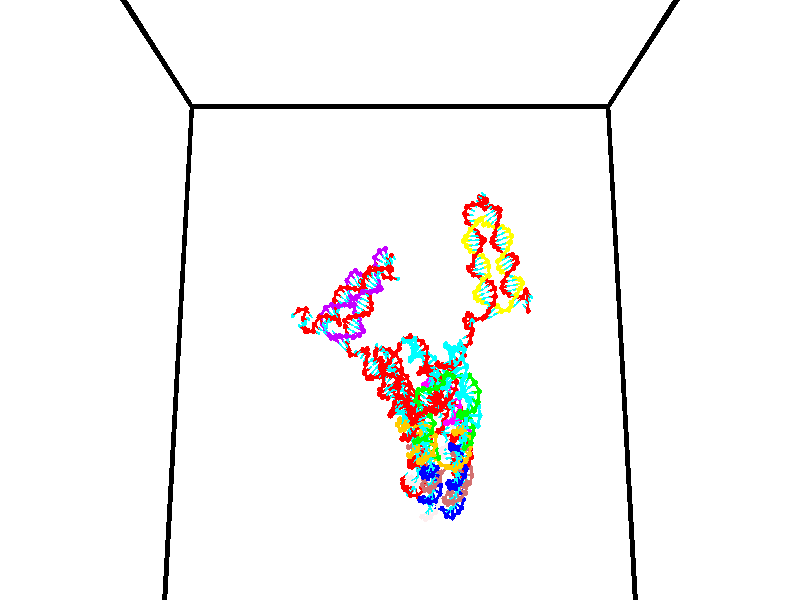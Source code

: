 // switches for output
#declare DRAW_BASES = 1; // possible values are 0, 1; only relevant for DNA ribbons
#declare DRAW_BASES_TYPE = 3; // possible values are 1, 2, 3; only relevant for DNA ribbons
#declare DRAW_FOG = 0; // set to 1 to enable fog

#include "colors.inc"

#include "transforms.inc"
background { rgb <1, 1, 1>}

#default {
   normal{
       ripples 0.25
       frequency 0.20
       turbulence 0.2
       lambda 5
   }
	finish {
		phong 0.1
		phong_size 40.
	}
}

// original window dimensions: 1024x640


// camera settings

camera {
	sky <0, 0.179814, -0.983701>
	up <0, 0.179814, -0.983701>
	right 1.6 * <1, 0, 0>
	location <35, 94.9851, 44.8844>
	look_at <35, 29.7336, 32.9568>
	direction <0, -65.2515, -11.9276>
	angle 67.0682
}


# declare cpy_camera_pos = <35, 94.9851, 44.8844>;
# if (DRAW_FOG = 1)
fog {
	fog_type 2
	up vnormalize(cpy_camera_pos)
	color rgbt<1,1,1,0.3>
	distance 1e-5
	fog_alt 3e-3
	fog_offset 56
}
# end


// LIGHTS

# declare lum = 6;
global_settings {
	ambient_light rgb lum * <0.05, 0.05, 0.05>
	max_trace_level 15
}# declare cpy_direct_light_amount = 0.25;
light_source
{	1000 * <-1, -1.16352, -0.803886>,
	rgb lum * cpy_direct_light_amount
	parallel
}

light_source
{	1000 * <1, 1.16352, 0.803886>,
	rgb lum * cpy_direct_light_amount
	parallel
}

// strand 0

// nucleotide -1

// particle -1
sphere {
	<24.802780, 35.072495, 34.794159> 0.250000
	pigment { color rgbt <1,0,0,0> }
	no_shadow
}
cylinder {
	<24.493259, 35.063618, 35.047375>,  <24.307547, 35.058292, 35.199303>, 0.100000
	pigment { color rgbt <1,0,0,0> }
	no_shadow
}
cylinder {
	<24.493259, 35.063618, 35.047375>,  <24.802780, 35.072495, 34.794159>, 0.100000
	pigment { color rgbt <1,0,0,0> }
	no_shadow
}

// particle -1
sphere {
	<24.493259, 35.063618, 35.047375> 0.100000
	pigment { color rgbt <1,0,0,0> }
	no_shadow
}
sphere {
	0, 1
	scale<0.080000,0.200000,0.300000>
	matrix <0.151602, -0.976828, 0.151076,
		0.615017, 0.212873, 0.759236,
		-0.773803, -0.022187, 0.633038,
		24.261118, 35.056961, 35.237286>
	pigment { color rgbt <0,1,1,0> }
	no_shadow
}
cylinder {
	<25.531786, 34.921223, 34.693733>,  <24.802780, 35.072495, 34.794159>, 0.130000
	pigment { color rgbt <1,0,0,0> }
	no_shadow
}

// nucleotide -1

// particle -1
sphere {
	<25.531786, 34.921223, 34.693733> 0.250000
	pigment { color rgbt <1,0,0,0> }
	no_shadow
}
cylinder {
	<25.789804, 34.892590, 34.998047>,  <25.944614, 34.875408, 35.180634>, 0.100000
	pigment { color rgbt <1,0,0,0> }
	no_shadow
}
cylinder {
	<25.789804, 34.892590, 34.998047>,  <25.531786, 34.921223, 34.693733>, 0.100000
	pigment { color rgbt <1,0,0,0> }
	no_shadow
}

// particle -1
sphere {
	<25.789804, 34.892590, 34.998047> 0.100000
	pigment { color rgbt <1,0,0,0> }
	no_shadow
}
sphere {
	0, 1
	scale<0.080000,0.200000,0.300000>
	matrix <-0.693766, 0.362486, 0.622328,
		-0.320322, -0.929236, 0.184159,
		0.645045, -0.071582, 0.760784,
		25.983318, 34.871117, 35.226284>
	pigment { color rgbt <0,1,1,0> }
	no_shadow
}
cylinder {
	<25.199377, 34.642773, 35.453369>,  <25.531786, 34.921223, 34.693733>, 0.130000
	pigment { color rgbt <1,0,0,0> }
	no_shadow
}

// nucleotide -1

// particle -1
sphere {
	<25.199377, 34.642773, 35.453369> 0.250000
	pigment { color rgbt <1,0,0,0> }
	no_shadow
}
cylinder {
	<25.520880, 34.876457, 35.498413>,  <25.713781, 35.016666, 35.525440>, 0.100000
	pigment { color rgbt <1,0,0,0> }
	no_shadow
}
cylinder {
	<25.520880, 34.876457, 35.498413>,  <25.199377, 34.642773, 35.453369>, 0.100000
	pigment { color rgbt <1,0,0,0> }
	no_shadow
}

// particle -1
sphere {
	<25.520880, 34.876457, 35.498413> 0.100000
	pigment { color rgbt <1,0,0,0> }
	no_shadow
}
sphere {
	0, 1
	scale<0.080000,0.200000,0.300000>
	matrix <-0.464688, 0.498224, 0.732009,
		0.371541, -0.640683, 0.671924,
		0.803755, 0.584207, 0.112607,
		25.762007, 35.051720, 35.532196>
	pigment { color rgbt <0,1,1,0> }
	no_shadow
}
cylinder {
	<25.324177, 34.704144, 36.222912>,  <25.199377, 34.642773, 35.453369>, 0.130000
	pigment { color rgbt <1,0,0,0> }
	no_shadow
}

// nucleotide -1

// particle -1
sphere {
	<25.324177, 34.704144, 36.222912> 0.250000
	pigment { color rgbt <1,0,0,0> }
	no_shadow
}
cylinder {
	<25.459660, 35.016380, 36.012791>,  <25.540949, 35.203724, 35.886719>, 0.100000
	pigment { color rgbt <1,0,0,0> }
	no_shadow
}
cylinder {
	<25.459660, 35.016380, 36.012791>,  <25.324177, 34.704144, 36.222912>, 0.100000
	pigment { color rgbt <1,0,0,0> }
	no_shadow
}

// particle -1
sphere {
	<25.459660, 35.016380, 36.012791> 0.100000
	pigment { color rgbt <1,0,0,0> }
	no_shadow
}
sphere {
	0, 1
	scale<0.080000,0.200000,0.300000>
	matrix <-0.484953, 0.623269, 0.613479,
		0.806286, 0.046959, 0.589659,
		0.338708, 0.780596, -0.525306,
		25.561272, 35.250561, 35.855198>
	pigment { color rgbt <0,1,1,0> }
	no_shadow
}
cylinder {
	<25.805971, 35.218609, 36.546703>,  <25.324177, 34.704144, 36.222912>, 0.130000
	pigment { color rgbt <1,0,0,0> }
	no_shadow
}

// nucleotide -1

// particle -1
sphere {
	<25.805971, 35.218609, 36.546703> 0.250000
	pigment { color rgbt <1,0,0,0> }
	no_shadow
}
cylinder {
	<25.580038, 35.414120, 36.280754>,  <25.444479, 35.531425, 36.121185>, 0.100000
	pigment { color rgbt <1,0,0,0> }
	no_shadow
}
cylinder {
	<25.580038, 35.414120, 36.280754>,  <25.805971, 35.218609, 36.546703>, 0.100000
	pigment { color rgbt <1,0,0,0> }
	no_shadow
}

// particle -1
sphere {
	<25.580038, 35.414120, 36.280754> 0.100000
	pigment { color rgbt <1,0,0,0> }
	no_shadow
}
sphere {
	0, 1
	scale<0.080000,0.200000,0.300000>
	matrix <-0.255669, 0.662407, 0.704167,
		0.784600, 0.567724, -0.249183,
		-0.564833, 0.488781, -0.664874,
		25.410587, 35.560753, 36.081291>
	pigment { color rgbt <0,1,1,0> }
	no_shadow
}
cylinder {
	<25.684244, 35.966534, 36.702576>,  <25.805971, 35.218609, 36.546703>, 0.130000
	pigment { color rgbt <1,0,0,0> }
	no_shadow
}

// nucleotide -1

// particle -1
sphere {
	<25.684244, 35.966534, 36.702576> 0.250000
	pigment { color rgbt <1,0,0,0> }
	no_shadow
}
cylinder {
	<25.368498, 35.884129, 36.471245>,  <25.179050, 35.834686, 36.332447>, 0.100000
	pigment { color rgbt <1,0,0,0> }
	no_shadow
}
cylinder {
	<25.368498, 35.884129, 36.471245>,  <25.684244, 35.966534, 36.702576>, 0.100000
	pigment { color rgbt <1,0,0,0> }
	no_shadow
}

// particle -1
sphere {
	<25.368498, 35.884129, 36.471245> 0.100000
	pigment { color rgbt <1,0,0,0> }
	no_shadow
}
sphere {
	0, 1
	scale<0.080000,0.200000,0.300000>
	matrix <-0.554204, 0.644393, 0.526893,
		0.264120, 0.736421, -0.622836,
		-0.789366, -0.206014, -0.578324,
		25.131687, 35.822323, 36.297749>
	pigment { color rgbt <0,1,1,0> }
	no_shadow
}
cylinder {
	<26.405289, 35.619431, 36.669704>,  <25.684244, 35.966534, 36.702576>, 0.130000
	pigment { color rgbt <1,0,0,0> }
	no_shadow
}

// nucleotide -1

// particle -1
sphere {
	<26.405289, 35.619431, 36.669704> 0.250000
	pigment { color rgbt <1,0,0,0> }
	no_shadow
}
cylinder {
	<26.706318, 35.857609, 36.782192>,  <26.886934, 36.000515, 36.849686>, 0.100000
	pigment { color rgbt <1,0,0,0> }
	no_shadow
}
cylinder {
	<26.706318, 35.857609, 36.782192>,  <26.405289, 35.619431, 36.669704>, 0.100000
	pigment { color rgbt <1,0,0,0> }
	no_shadow
}

// particle -1
sphere {
	<26.706318, 35.857609, 36.782192> 0.100000
	pigment { color rgbt <1,0,0,0> }
	no_shadow
}
sphere {
	0, 1
	scale<0.080000,0.200000,0.300000>
	matrix <0.578099, -0.392892, -0.715149,
		-0.315338, 0.700775, -0.639903,
		0.752571, 0.595441, 0.281224,
		26.932089, 36.036240, 36.866558>
	pigment { color rgbt <0,1,1,0> }
	no_shadow
}
cylinder {
	<26.538748, 36.137585, 36.190502>,  <26.405289, 35.619431, 36.669704>, 0.130000
	pigment { color rgbt <1,0,0,0> }
	no_shadow
}

// nucleotide -1

// particle -1
sphere {
	<26.538748, 36.137585, 36.190502> 0.250000
	pigment { color rgbt <1,0,0,0> }
	no_shadow
}
cylinder {
	<26.859734, 35.997669, 36.383873>,  <27.052324, 35.913719, 36.499897>, 0.100000
	pigment { color rgbt <1,0,0,0> }
	no_shadow
}
cylinder {
	<26.859734, 35.997669, 36.383873>,  <26.538748, 36.137585, 36.190502>, 0.100000
	pigment { color rgbt <1,0,0,0> }
	no_shadow
}

// particle -1
sphere {
	<26.859734, 35.997669, 36.383873> 0.100000
	pigment { color rgbt <1,0,0,0> }
	no_shadow
}
sphere {
	0, 1
	scale<0.080000,0.200000,0.300000>
	matrix <0.442339, -0.195039, -0.875384,
		0.400487, 0.916301, -0.001786,
		0.802463, -0.349790, 0.483426,
		27.100473, 35.892731, 36.528900>
	pigment { color rgbt <0,1,1,0> }
	no_shadow
}
cylinder {
	<27.015591, 36.190735, 35.589943>,  <26.538748, 36.137585, 36.190502>, 0.130000
	pigment { color rgbt <1,0,0,0> }
	no_shadow
}

// nucleotide -1

// particle -1
sphere {
	<27.015591, 36.190735, 35.589943> 0.250000
	pigment { color rgbt <1,0,0,0> }
	no_shadow
}
cylinder {
	<27.219023, 36.009705, 35.882935>,  <27.341082, 35.901085, 36.058727>, 0.100000
	pigment { color rgbt <1,0,0,0> }
	no_shadow
}
cylinder {
	<27.219023, 36.009705, 35.882935>,  <27.015591, 36.190735, 35.589943>, 0.100000
	pigment { color rgbt <1,0,0,0> }
	no_shadow
}

// particle -1
sphere {
	<27.219023, 36.009705, 35.882935> 0.100000
	pigment { color rgbt <1,0,0,0> }
	no_shadow
}
sphere {
	0, 1
	scale<0.080000,0.200000,0.300000>
	matrix <0.560793, -0.471412, -0.680648,
		0.653341, 0.756933, 0.014049,
		0.508582, -0.452574, 0.732476,
		27.371597, 35.873932, 36.102676>
	pigment { color rgbt <0,1,1,0> }
	no_shadow
}
cylinder {
	<27.771547, 36.242897, 35.483925>,  <27.015591, 36.190735, 35.589943>, 0.130000
	pigment { color rgbt <1,0,0,0> }
	no_shadow
}

// nucleotide -1

// particle -1
sphere {
	<27.771547, 36.242897, 35.483925> 0.250000
	pigment { color rgbt <1,0,0,0> }
	no_shadow
}
cylinder {
	<27.737732, 35.923832, 35.722782>,  <27.717443, 35.732391, 35.866096>, 0.100000
	pigment { color rgbt <1,0,0,0> }
	no_shadow
}
cylinder {
	<27.737732, 35.923832, 35.722782>,  <27.771547, 36.242897, 35.483925>, 0.100000
	pigment { color rgbt <1,0,0,0> }
	no_shadow
}

// particle -1
sphere {
	<27.737732, 35.923832, 35.722782> 0.100000
	pigment { color rgbt <1,0,0,0> }
	no_shadow
}
sphere {
	0, 1
	scale<0.080000,0.200000,0.300000>
	matrix <0.578573, -0.527210, -0.622337,
		0.811238, 0.292881, 0.506077,
		-0.084538, -0.797666, 0.597146,
		27.712370, 35.684532, 35.901924>
	pigment { color rgbt <0,1,1,0> }
	no_shadow
}
cylinder {
	<28.492800, 35.977150, 35.615990>,  <27.771547, 36.242897, 35.483925>, 0.130000
	pigment { color rgbt <1,0,0,0> }
	no_shadow
}

// nucleotide -1

// particle -1
sphere {
	<28.492800, 35.977150, 35.615990> 0.250000
	pigment { color rgbt <1,0,0,0> }
	no_shadow
}
cylinder {
	<28.216549, 35.697041, 35.688274>,  <28.050798, 35.528976, 35.731644>, 0.100000
	pigment { color rgbt <1,0,0,0> }
	no_shadow
}
cylinder {
	<28.216549, 35.697041, 35.688274>,  <28.492800, 35.977150, 35.615990>, 0.100000
	pigment { color rgbt <1,0,0,0> }
	no_shadow
}

// particle -1
sphere {
	<28.216549, 35.697041, 35.688274> 0.100000
	pigment { color rgbt <1,0,0,0> }
	no_shadow
}
sphere {
	0, 1
	scale<0.080000,0.200000,0.300000>
	matrix <0.529186, -0.659625, -0.533720,
		0.492948, -0.272973, 0.826128,
		-0.690626, -0.700272, 0.180707,
		28.009361, 35.486958, 35.742485>
	pigment { color rgbt <0,1,1,0> }
	no_shadow
}
cylinder {
	<28.900936, 35.320965, 35.690685>,  <28.492800, 35.977150, 35.615990>, 0.130000
	pigment { color rgbt <1,0,0,0> }
	no_shadow
}

// nucleotide -1

// particle -1
sphere {
	<28.900936, 35.320965, 35.690685> 0.250000
	pigment { color rgbt <1,0,0,0> }
	no_shadow
}
cylinder {
	<28.531603, 35.190586, 35.609478>,  <28.310003, 35.112358, 35.560753>, 0.100000
	pigment { color rgbt <1,0,0,0> }
	no_shadow
}
cylinder {
	<28.531603, 35.190586, 35.609478>,  <28.900936, 35.320965, 35.690685>, 0.100000
	pigment { color rgbt <1,0,0,0> }
	no_shadow
}

// particle -1
sphere {
	<28.531603, 35.190586, 35.609478> 0.100000
	pigment { color rgbt <1,0,0,0> }
	no_shadow
}
sphere {
	0, 1
	scale<0.080000,0.200000,0.300000>
	matrix <0.383989, -0.787868, -0.481474,
		-0.003020, -0.522518, 0.852623,
		-0.923333, -0.325944, -0.203020,
		28.254602, 35.092804, 35.548573>
	pigment { color rgbt <0,1,1,0> }
	no_shadow
}
cylinder {
	<28.909576, 34.569839, 35.918819>,  <28.900936, 35.320965, 35.690685>, 0.130000
	pigment { color rgbt <1,0,0,0> }
	no_shadow
}

// nucleotide -1

// particle -1
sphere {
	<28.909576, 34.569839, 35.918819> 0.250000
	pigment { color rgbt <1,0,0,0> }
	no_shadow
}
cylinder {
	<28.624763, 34.642548, 35.647537>,  <28.453875, 34.686172, 35.484768>, 0.100000
	pigment { color rgbt <1,0,0,0> }
	no_shadow
}
cylinder {
	<28.624763, 34.642548, 35.647537>,  <28.909576, 34.569839, 35.918819>, 0.100000
	pigment { color rgbt <1,0,0,0> }
	no_shadow
}

// particle -1
sphere {
	<28.624763, 34.642548, 35.647537> 0.100000
	pigment { color rgbt <1,0,0,0> }
	no_shadow
}
sphere {
	0, 1
	scale<0.080000,0.200000,0.300000>
	matrix <0.399709, -0.689188, -0.604362,
		-0.577269, -0.701411, 0.418069,
		-0.712034, 0.181774, -0.678208,
		28.411154, 34.697079, 35.444077>
	pigment { color rgbt <0,1,1,0> }
	no_shadow
}
cylinder {
	<28.696720, 33.900192, 35.646061>,  <28.909576, 34.569839, 35.918819>, 0.130000
	pigment { color rgbt <1,0,0,0> }
	no_shadow
}

// nucleotide -1

// particle -1
sphere {
	<28.696720, 33.900192, 35.646061> 0.250000
	pigment { color rgbt <1,0,0,0> }
	no_shadow
}
cylinder {
	<28.572340, 34.165180, 35.373463>,  <28.497711, 34.324173, 35.209904>, 0.100000
	pigment { color rgbt <1,0,0,0> }
	no_shadow
}
cylinder {
	<28.572340, 34.165180, 35.373463>,  <28.696720, 33.900192, 35.646061>, 0.100000
	pigment { color rgbt <1,0,0,0> }
	no_shadow
}

// particle -1
sphere {
	<28.572340, 34.165180, 35.373463> 0.100000
	pigment { color rgbt <1,0,0,0> }
	no_shadow
}
sphere {
	0, 1
	scale<0.080000,0.200000,0.300000>
	matrix <0.470401, -0.515789, -0.716020,
		-0.825853, -0.543224, -0.151243,
		-0.310950, 0.662472, -0.681499,
		28.479055, 34.363922, 35.169014>
	pigment { color rgbt <0,1,1,0> }
	no_shadow
}
cylinder {
	<28.564419, 33.486343, 35.038727>,  <28.696720, 33.900192, 35.646061>, 0.130000
	pigment { color rgbt <1,0,0,0> }
	no_shadow
}

// nucleotide -1

// particle -1
sphere {
	<28.564419, 33.486343, 35.038727> 0.250000
	pigment { color rgbt <1,0,0,0> }
	no_shadow
}
cylinder {
	<28.585365, 33.861076, 34.900391>,  <28.597933, 34.085915, 34.817390>, 0.100000
	pigment { color rgbt <1,0,0,0> }
	no_shadow
}
cylinder {
	<28.585365, 33.861076, 34.900391>,  <28.564419, 33.486343, 35.038727>, 0.100000
	pigment { color rgbt <1,0,0,0> }
	no_shadow
}

// particle -1
sphere {
	<28.585365, 33.861076, 34.900391> 0.100000
	pigment { color rgbt <1,0,0,0> }
	no_shadow
}
sphere {
	0, 1
	scale<0.080000,0.200000,0.300000>
	matrix <0.516862, -0.321745, -0.793306,
		-0.854466, -0.137210, -0.501061,
		0.052365, 0.936832, -0.345839,
		28.601074, 34.142124, 34.796638>
	pigment { color rgbt <0,1,1,0> }
	no_shadow
}
cylinder {
	<28.313751, 33.414749, 34.376888>,  <28.564419, 33.486343, 35.038727>, 0.130000
	pigment { color rgbt <1,0,0,0> }
	no_shadow
}

// nucleotide -1

// particle -1
sphere {
	<28.313751, 33.414749, 34.376888> 0.250000
	pigment { color rgbt <1,0,0,0> }
	no_shadow
}
cylinder {
	<28.520151, 33.757343, 34.371475>,  <28.643991, 33.962898, 34.368225>, 0.100000
	pigment { color rgbt <1,0,0,0> }
	no_shadow
}
cylinder {
	<28.520151, 33.757343, 34.371475>,  <28.313751, 33.414749, 34.376888>, 0.100000
	pigment { color rgbt <1,0,0,0> }
	no_shadow
}

// particle -1
sphere {
	<28.520151, 33.757343, 34.371475> 0.100000
	pigment { color rgbt <1,0,0,0> }
	no_shadow
}
sphere {
	0, 1
	scale<0.080000,0.200000,0.300000>
	matrix <0.271129, -0.178295, -0.945886,
		-0.812547, 0.484407, -0.324217,
		0.516000, 0.856482, -0.013536,
		28.674952, 34.014286, 34.367416>
	pigment { color rgbt <0,1,1,0> }
	no_shadow
}
cylinder {
	<28.217295, 33.749081, 33.682838>,  <28.313751, 33.414749, 34.376888>, 0.130000
	pigment { color rgbt <1,0,0,0> }
	no_shadow
}

// nucleotide -1

// particle -1
sphere {
	<28.217295, 33.749081, 33.682838> 0.250000
	pigment { color rgbt <1,0,0,0> }
	no_shadow
}
cylinder {
	<28.556858, 33.909298, 33.820778>,  <28.760595, 34.005428, 33.903542>, 0.100000
	pigment { color rgbt <1,0,0,0> }
	no_shadow
}
cylinder {
	<28.556858, 33.909298, 33.820778>,  <28.217295, 33.749081, 33.682838>, 0.100000
	pigment { color rgbt <1,0,0,0> }
	no_shadow
}

// particle -1
sphere {
	<28.556858, 33.909298, 33.820778> 0.100000
	pigment { color rgbt <1,0,0,0> }
	no_shadow
}
sphere {
	0, 1
	scale<0.080000,0.200000,0.300000>
	matrix <0.445045, -0.189733, -0.875178,
		-0.285120, 0.896418, -0.339326,
		0.848906, 0.400546, 0.344849,
		28.811529, 34.029461, 33.924232>
	pigment { color rgbt <0,1,1,0> }
	no_shadow
}
cylinder {
	<28.430761, 34.205853, 33.166737>,  <28.217295, 33.749081, 33.682838>, 0.130000
	pigment { color rgbt <1,0,0,0> }
	no_shadow
}

// nucleotide -1

// particle -1
sphere {
	<28.430761, 34.205853, 33.166737> 0.250000
	pigment { color rgbt <1,0,0,0> }
	no_shadow
}
cylinder {
	<28.766541, 34.136852, 33.372871>,  <28.968008, 34.095451, 33.496552>, 0.100000
	pigment { color rgbt <1,0,0,0> }
	no_shadow
}
cylinder {
	<28.766541, 34.136852, 33.372871>,  <28.430761, 34.205853, 33.166737>, 0.100000
	pigment { color rgbt <1,0,0,0> }
	no_shadow
}

// particle -1
sphere {
	<28.766541, 34.136852, 33.372871> 0.100000
	pigment { color rgbt <1,0,0,0> }
	no_shadow
}
sphere {
	0, 1
	scale<0.080000,0.200000,0.300000>
	matrix <0.525367, 0.015060, -0.850743,
		0.138994, 0.984894, 0.103269,
		0.839447, -0.172502, 0.515337,
		29.018375, 34.085102, 33.527473>
	pigment { color rgbt <0,1,1,0> }
	no_shadow
}
cylinder {
	<28.965487, 34.604836, 32.804855>,  <28.430761, 34.205853, 33.166737>, 0.130000
	pigment { color rgbt <1,0,0,0> }
	no_shadow
}

// nucleotide -1

// particle -1
sphere {
	<28.965487, 34.604836, 32.804855> 0.250000
	pigment { color rgbt <1,0,0,0> }
	no_shadow
}
cylinder {
	<29.169376, 34.335415, 33.018963>,  <29.291710, 34.173763, 33.147427>, 0.100000
	pigment { color rgbt <1,0,0,0> }
	no_shadow
}
cylinder {
	<29.169376, 34.335415, 33.018963>,  <28.965487, 34.604836, 32.804855>, 0.100000
	pigment { color rgbt <1,0,0,0> }
	no_shadow
}

// particle -1
sphere {
	<29.169376, 34.335415, 33.018963> 0.100000
	pigment { color rgbt <1,0,0,0> }
	no_shadow
}
sphere {
	0, 1
	scale<0.080000,0.200000,0.300000>
	matrix <0.645769, -0.111562, -0.755339,
		0.568474, 0.730673, 0.378092,
		0.509725, -0.673551, 0.535266,
		29.322294, 34.133350, 33.179543>
	pigment { color rgbt <0,1,1,0> }
	no_shadow
}
cylinder {
	<29.689173, 34.870251, 32.824337>,  <28.965487, 34.604836, 32.804855>, 0.130000
	pigment { color rgbt <1,0,0,0> }
	no_shadow
}

// nucleotide -1

// particle -1
sphere {
	<29.689173, 34.870251, 32.824337> 0.250000
	pigment { color rgbt <1,0,0,0> }
	no_shadow
}
cylinder {
	<29.661812, 34.475544, 32.883133>,  <29.645395, 34.238720, 32.918411>, 0.100000
	pigment { color rgbt <1,0,0,0> }
	no_shadow
}
cylinder {
	<29.661812, 34.475544, 32.883133>,  <29.689173, 34.870251, 32.824337>, 0.100000
	pigment { color rgbt <1,0,0,0> }
	no_shadow
}

// particle -1
sphere {
	<29.661812, 34.475544, 32.883133> 0.100000
	pigment { color rgbt <1,0,0,0> }
	no_shadow
}
sphere {
	0, 1
	scale<0.080000,0.200000,0.300000>
	matrix <0.794932, -0.142934, -0.589622,
		0.602831, 0.076517, 0.794191,
		-0.068400, -0.986770, 0.146991,
		29.641293, 34.179512, 32.927231>
	pigment { color rgbt <0,1,1,0> }
	no_shadow
}
cylinder {
	<30.408110, 34.642914, 32.882927>,  <29.689173, 34.870251, 32.824337>, 0.130000
	pigment { color rgbt <1,0,0,0> }
	no_shadow
}

// nucleotide -1

// particle -1
sphere {
	<30.408110, 34.642914, 32.882927> 0.250000
	pigment { color rgbt <1,0,0,0> }
	no_shadow
}
cylinder {
	<30.214739, 34.301517, 32.805103>,  <30.098717, 34.096680, 32.758408>, 0.100000
	pigment { color rgbt <1,0,0,0> }
	no_shadow
}
cylinder {
	<30.214739, 34.301517, 32.805103>,  <30.408110, 34.642914, 32.882927>, 0.100000
	pigment { color rgbt <1,0,0,0> }
	no_shadow
}

// particle -1
sphere {
	<30.214739, 34.301517, 32.805103> 0.100000
	pigment { color rgbt <1,0,0,0> }
	no_shadow
}
sphere {
	0, 1
	scale<0.080000,0.200000,0.300000>
	matrix <0.741962, -0.281554, -0.608456,
		0.464532, -0.438501, 0.769368,
		-0.483427, -0.853489, -0.194561,
		30.069710, 34.045471, 32.746735>
	pigment { color rgbt <0,1,1,0> }
	no_shadow
}
cylinder {
	<30.911575, 34.144962, 32.982224>,  <30.408110, 34.642914, 32.882927>, 0.130000
	pigment { color rgbt <1,0,0,0> }
	no_shadow
}

// nucleotide -1

// particle -1
sphere {
	<30.911575, 34.144962, 32.982224> 0.250000
	pigment { color rgbt <1,0,0,0> }
	no_shadow
}
cylinder {
	<30.628275, 33.956478, 32.771950>,  <30.458296, 33.843388, 32.645786>, 0.100000
	pigment { color rgbt <1,0,0,0> }
	no_shadow
}
cylinder {
	<30.628275, 33.956478, 32.771950>,  <30.911575, 34.144962, 32.982224>, 0.100000
	pigment { color rgbt <1,0,0,0> }
	no_shadow
}

// particle -1
sphere {
	<30.628275, 33.956478, 32.771950> 0.100000
	pigment { color rgbt <1,0,0,0> }
	no_shadow
}
sphere {
	0, 1
	scale<0.080000,0.200000,0.300000>
	matrix <0.699463, -0.367568, -0.612899,
		0.095577, -0.801784, 0.589922,
		-0.708249, -0.471207, -0.525687,
		30.415800, 33.815117, 32.614243>
	pigment { color rgbt <0,1,1,0> }
	no_shadow
}
cylinder {
	<31.130215, 33.466572, 32.875648>,  <30.911575, 34.144962, 32.982224>, 0.130000
	pigment { color rgbt <1,0,0,0> }
	no_shadow
}

// nucleotide -1

// particle -1
sphere {
	<31.130215, 33.466572, 32.875648> 0.250000
	pigment { color rgbt <1,0,0,0> }
	no_shadow
}
cylinder {
	<30.871580, 33.531021, 32.577396>,  <30.716400, 33.569691, 32.398445>, 0.100000
	pigment { color rgbt <1,0,0,0> }
	no_shadow
}
cylinder {
	<30.871580, 33.531021, 32.577396>,  <31.130215, 33.466572, 32.875648>, 0.100000
	pigment { color rgbt <1,0,0,0> }
	no_shadow
}

// particle -1
sphere {
	<30.871580, 33.531021, 32.577396> 0.100000
	pigment { color rgbt <1,0,0,0> }
	no_shadow
}
sphere {
	0, 1
	scale<0.080000,0.200000,0.300000>
	matrix <0.636770, -0.424232, -0.643856,
		-0.420038, -0.891110, 0.171730,
		-0.646600, 0.161091, -0.745626,
		30.677605, 33.579357, 32.353706>
	pigment { color rgbt <0,1,1,0> }
	no_shadow
}
cylinder {
	<31.133228, 32.861809, 32.478123>,  <31.130215, 33.466572, 32.875648>, 0.130000
	pigment { color rgbt <1,0,0,0> }
	no_shadow
}

// nucleotide -1

// particle -1
sphere {
	<31.133228, 32.861809, 32.478123> 0.250000
	pigment { color rgbt <1,0,0,0> }
	no_shadow
}
cylinder {
	<31.019215, 33.159180, 32.236107>,  <30.950806, 33.337601, 32.090897>, 0.100000
	pigment { color rgbt <1,0,0,0> }
	no_shadow
}
cylinder {
	<31.019215, 33.159180, 32.236107>,  <31.133228, 32.861809, 32.478123>, 0.100000
	pigment { color rgbt <1,0,0,0> }
	no_shadow
}

// particle -1
sphere {
	<31.019215, 33.159180, 32.236107> 0.100000
	pigment { color rgbt <1,0,0,0> }
	no_shadow
}
sphere {
	0, 1
	scale<0.080000,0.200000,0.300000>
	matrix <0.601240, -0.352934, -0.716902,
		-0.746503, -0.568115, -0.346379,
		-0.285034, 0.743427, -0.605039,
		30.933704, 33.382206, 32.054596>
	pigment { color rgbt <0,1,1,0> }
	no_shadow
}
cylinder {
	<30.847948, 32.651348, 31.822350>,  <31.133228, 32.861809, 32.478123>, 0.130000
	pigment { color rgbt <1,0,0,0> }
	no_shadow
}

// nucleotide -1

// particle -1
sphere {
	<30.847948, 32.651348, 31.822350> 0.250000
	pigment { color rgbt <1,0,0,0> }
	no_shadow
}
cylinder {
	<31.014736, 33.013199, 31.787033>,  <31.114809, 33.230309, 31.765842>, 0.100000
	pigment { color rgbt <1,0,0,0> }
	no_shadow
}
cylinder {
	<31.014736, 33.013199, 31.787033>,  <30.847948, 32.651348, 31.822350>, 0.100000
	pigment { color rgbt <1,0,0,0> }
	no_shadow
}

// particle -1
sphere {
	<31.014736, 33.013199, 31.787033> 0.100000
	pigment { color rgbt <1,0,0,0> }
	no_shadow
}
sphere {
	0, 1
	scale<0.080000,0.200000,0.300000>
	matrix <0.742677, -0.395092, -0.540678,
		-0.523993, 0.159874, -0.836583,
		0.416968, 0.904623, -0.088290,
		31.139826, 33.284584, 31.760546>
	pigment { color rgbt <0,1,1,0> }
	no_shadow
}
cylinder {
	<31.426132, 32.710487, 31.184252>,  <30.847948, 32.651348, 31.822350>, 0.130000
	pigment { color rgbt <1,0,0,0> }
	no_shadow
}

// nucleotide -1

// particle -1
sphere {
	<31.426132, 32.710487, 31.184252> 0.250000
	pigment { color rgbt <1,0,0,0> }
	no_shadow
}
cylinder {
	<31.549860, 33.053593, 31.348476>,  <31.624096, 33.259457, 31.447012>, 0.100000
	pigment { color rgbt <1,0,0,0> }
	no_shadow
}
cylinder {
	<31.549860, 33.053593, 31.348476>,  <31.426132, 32.710487, 31.184252>, 0.100000
	pigment { color rgbt <1,0,0,0> }
	no_shadow
}

// particle -1
sphere {
	<31.549860, 33.053593, 31.348476> 0.100000
	pigment { color rgbt <1,0,0,0> }
	no_shadow
}
sphere {
	0, 1
	scale<0.080000,0.200000,0.300000>
	matrix <0.925929, -0.173262, -0.335614,
		-0.216743, 0.483963, -0.847822,
		0.309320, 0.857765, 0.410561,
		31.642656, 33.310921, 31.471645>
	pigment { color rgbt <0,1,1,0> }
	no_shadow
}
cylinder {
	<31.806927, 33.001213, 30.709126>,  <31.426132, 32.710487, 31.184252>, 0.130000
	pigment { color rgbt <1,0,0,0> }
	no_shadow
}

// nucleotide -1

// particle -1
sphere {
	<31.806927, 33.001213, 30.709126> 0.250000
	pigment { color rgbt <1,0,0,0> }
	no_shadow
}
cylinder {
	<31.932957, 33.175831, 31.046209>,  <32.008575, 33.280602, 31.248459>, 0.100000
	pigment { color rgbt <1,0,0,0> }
	no_shadow
}
cylinder {
	<31.932957, 33.175831, 31.046209>,  <31.806927, 33.001213, 30.709126>, 0.100000
	pigment { color rgbt <1,0,0,0> }
	no_shadow
}

// particle -1
sphere {
	<31.932957, 33.175831, 31.046209> 0.100000
	pigment { color rgbt <1,0,0,0> }
	no_shadow
}
sphere {
	0, 1
	scale<0.080000,0.200000,0.300000>
	matrix <0.928415, -0.325998, -0.178243,
		0.196910, 0.838543, -0.508008,
		0.315074, 0.436545, 0.842708,
		32.027477, 33.306793, 31.299023>
	pigment { color rgbt <0,1,1,0> }
	no_shadow
}
cylinder {
	<32.484943, 33.396465, 30.547146>,  <31.806927, 33.001213, 30.709126>, 0.130000
	pigment { color rgbt <1,0,0,0> }
	no_shadow
}

// nucleotide -1

// particle -1
sphere {
	<32.484943, 33.396465, 30.547146> 0.250000
	pigment { color rgbt <1,0,0,0> }
	no_shadow
}
cylinder {
	<32.451221, 33.266605, 30.923975>,  <32.430988, 33.188690, 31.150072>, 0.100000
	pigment { color rgbt <1,0,0,0> }
	no_shadow
}
cylinder {
	<32.451221, 33.266605, 30.923975>,  <32.484943, 33.396465, 30.547146>, 0.100000
	pigment { color rgbt <1,0,0,0> }
	no_shadow
}

// particle -1
sphere {
	<32.451221, 33.266605, 30.923975> 0.100000
	pigment { color rgbt <1,0,0,0> }
	no_shadow
}
sphere {
	0, 1
	scale<0.080000,0.200000,0.300000>
	matrix <0.912877, -0.404152, -0.057582,
		0.399434, 0.855140, 0.330435,
		-0.084305, -0.324647, 0.942071,
		32.425930, 33.169212, 31.206596>
	pigment { color rgbt <0,1,1,0> }
	no_shadow
}
cylinder {
	<32.883373, 33.712383, 31.130159>,  <32.484943, 33.396465, 30.547146>, 0.130000
	pigment { color rgbt <1,0,0,0> }
	no_shadow
}

// nucleotide -1

// particle -1
sphere {
	<32.883373, 33.712383, 31.130159> 0.250000
	pigment { color rgbt <1,0,0,0> }
	no_shadow
}
cylinder {
	<32.842861, 33.314632, 31.117785>,  <32.818554, 33.075981, 31.110359>, 0.100000
	pigment { color rgbt <1,0,0,0> }
	no_shadow
}
cylinder {
	<32.842861, 33.314632, 31.117785>,  <32.883373, 33.712383, 31.130159>, 0.100000
	pigment { color rgbt <1,0,0,0> }
	no_shadow
}

// particle -1
sphere {
	<32.842861, 33.314632, 31.117785> 0.100000
	pigment { color rgbt <1,0,0,0> }
	no_shadow
}
sphere {
	0, 1
	scale<0.080000,0.200000,0.300000>
	matrix <0.990640, -0.097939, -0.095083,
		0.091518, -0.040278, 0.994989,
		-0.101278, -0.994377, -0.030938,
		32.812477, 33.016319, 31.108503>
	pigment { color rgbt <0,1,1,0> }
	no_shadow
}
cylinder {
	<33.356407, 33.406113, 31.595236>,  <32.883373, 33.712383, 31.130159>, 0.130000
	pigment { color rgbt <1,0,0,0> }
	no_shadow
}

// nucleotide -1

// particle -1
sphere {
	<33.356407, 33.406113, 31.595236> 0.250000
	pigment { color rgbt <1,0,0,0> }
	no_shadow
}
cylinder {
	<33.270996, 33.125053, 31.323738>,  <33.219749, 32.956417, 31.160839>, 0.100000
	pigment { color rgbt <1,0,0,0> }
	no_shadow
}
cylinder {
	<33.270996, 33.125053, 31.323738>,  <33.356407, 33.406113, 31.595236>, 0.100000
	pigment { color rgbt <1,0,0,0> }
	no_shadow
}

// particle -1
sphere {
	<33.270996, 33.125053, 31.323738> 0.100000
	pigment { color rgbt <1,0,0,0> }
	no_shadow
}
sphere {
	0, 1
	scale<0.080000,0.200000,0.300000>
	matrix <0.960877, -0.276512, -0.016032,
		-0.176417, -0.655614, 0.734198,
		-0.213526, -0.702646, -0.678746,
		33.206940, 32.914261, 31.120113>
	pigment { color rgbt <0,1,1,0> }
	no_shadow
}
cylinder {
	<34.038773, 33.189011, 31.643431>,  <33.356407, 33.406113, 31.595236>, 0.130000
	pigment { color rgbt <1,0,0,0> }
	no_shadow
}

// nucleotide -1

// particle -1
sphere {
	<34.038773, 33.189011, 31.643431> 0.250000
	pigment { color rgbt <1,0,0,0> }
	no_shadow
}
cylinder {
	<34.436626, 33.204216, 31.681906>,  <34.675339, 33.213341, 31.704990>, 0.100000
	pigment { color rgbt <1,0,0,0> }
	no_shadow
}
cylinder {
	<34.436626, 33.204216, 31.681906>,  <34.038773, 33.189011, 31.643431>, 0.100000
	pigment { color rgbt <1,0,0,0> }
	no_shadow
}

// particle -1
sphere {
	<34.436626, 33.204216, 31.681906> 0.100000
	pigment { color rgbt <1,0,0,0> }
	no_shadow
}
sphere {
	0, 1
	scale<0.080000,0.200000,0.300000>
	matrix <0.093411, -0.729457, -0.677618,
		0.044407, 0.682969, -0.729096,
		0.994637, 0.038015, 0.096190,
		34.735016, 33.215622, 31.710762>
	pigment { color rgbt <0,1,1,0> }
	no_shadow
}
cylinder {
	<33.803936, 33.435738, 30.935810>,  <34.038773, 33.189011, 31.643431>, 0.130000
	pigment { color rgbt <1,0,0,0> }
	no_shadow
}

// nucleotide -1

// particle -1
sphere {
	<33.803936, 33.435738, 30.935810> 0.250000
	pigment { color rgbt <1,0,0,0> }
	no_shadow
}
cylinder {
	<34.004036, 33.611401, 30.637310>,  <34.124096, 33.716797, 30.458210>, 0.100000
	pigment { color rgbt <1,0,0,0> }
	no_shadow
}
cylinder {
	<34.004036, 33.611401, 30.637310>,  <33.803936, 33.435738, 30.935810>, 0.100000
	pigment { color rgbt <1,0,0,0> }
	no_shadow
}

// particle -1
sphere {
	<34.004036, 33.611401, 30.637310> 0.100000
	pigment { color rgbt <1,0,0,0> }
	no_shadow
}
sphere {
	0, 1
	scale<0.080000,0.200000,0.300000>
	matrix <-0.835966, 0.469535, -0.284074,
		0.225637, 0.765948, 0.602006,
		0.500249, 0.439159, -0.746251,
		34.154110, 33.743149, 30.413435>
	pigment { color rgbt <0,1,1,0> }
	no_shadow
}
cylinder {
	<33.758987, 34.208439, 30.925257>,  <33.803936, 33.435738, 30.935810>, 0.130000
	pigment { color rgbt <1,0,0,0> }
	no_shadow
}

// nucleotide -1

// particle -1
sphere {
	<33.758987, 34.208439, 30.925257> 0.250000
	pigment { color rgbt <1,0,0,0> }
	no_shadow
}
cylinder {
	<33.807636, 34.071949, 30.552425>,  <33.836826, 33.990055, 30.328726>, 0.100000
	pigment { color rgbt <1,0,0,0> }
	no_shadow
}
cylinder {
	<33.807636, 34.071949, 30.552425>,  <33.758987, 34.208439, 30.925257>, 0.100000
	pigment { color rgbt <1,0,0,0> }
	no_shadow
}

// particle -1
sphere {
	<33.807636, 34.071949, 30.552425> 0.100000
	pigment { color rgbt <1,0,0,0> }
	no_shadow
}
sphere {
	0, 1
	scale<0.080000,0.200000,0.300000>
	matrix <-0.653561, 0.679224, -0.333937,
		0.747039, 0.649783, -0.140408,
		0.121618, -0.341229, -0.932080,
		33.844120, 33.969582, 30.272802>
	pigment { color rgbt <0,1,1,0> }
	no_shadow
}
cylinder {
	<33.919422, 34.764778, 30.437294>,  <33.758987, 34.208439, 30.925257>, 0.130000
	pigment { color rgbt <1,0,0,0> }
	no_shadow
}

// nucleotide -1

// particle -1
sphere {
	<33.919422, 34.764778, 30.437294> 0.250000
	pigment { color rgbt <1,0,0,0> }
	no_shadow
}
cylinder {
	<33.725262, 34.463428, 30.259840>,  <33.608765, 34.282619, 30.153368>, 0.100000
	pigment { color rgbt <1,0,0,0> }
	no_shadow
}
cylinder {
	<33.725262, 34.463428, 30.259840>,  <33.919422, 34.764778, 30.437294>, 0.100000
	pigment { color rgbt <1,0,0,0> }
	no_shadow
}

// particle -1
sphere {
	<33.725262, 34.463428, 30.259840> 0.100000
	pigment { color rgbt <1,0,0,0> }
	no_shadow
}
sphere {
	0, 1
	scale<0.080000,0.200000,0.300000>
	matrix <-0.712867, 0.634810, -0.298054,
		0.506172, 0.171579, -0.845192,
		-0.485397, -0.753376, -0.443637,
		33.579643, 34.237415, 30.126749>
	pigment { color rgbt <0,1,1,0> }
	no_shadow
}
cylinder {
	<34.136745, 35.435913, 30.190628>,  <33.919422, 34.764778, 30.437294>, 0.130000
	pigment { color rgbt <1,0,0,0> }
	no_shadow
}

// nucleotide -1

// particle -1
sphere {
	<34.136745, 35.435913, 30.190628> 0.250000
	pigment { color rgbt <1,0,0,0> }
	no_shadow
}
cylinder {
	<34.302658, 35.746754, 30.379974>,  <34.402206, 35.933258, 30.493582>, 0.100000
	pigment { color rgbt <1,0,0,0> }
	no_shadow
}
cylinder {
	<34.302658, 35.746754, 30.379974>,  <34.136745, 35.435913, 30.190628>, 0.100000
	pigment { color rgbt <1,0,0,0> }
	no_shadow
}

// particle -1
sphere {
	<34.302658, 35.746754, 30.379974> 0.100000
	pigment { color rgbt <1,0,0,0> }
	no_shadow
}
sphere {
	0, 1
	scale<0.080000,0.200000,0.300000>
	matrix <-0.874451, 0.196590, 0.443496,
		0.251583, -0.597885, 0.761078,
		0.414780, 0.777101, 0.473362,
		34.427094, 35.979885, 30.521984>
	pigment { color rgbt <0,1,1,0> }
	no_shadow
}
cylinder {
	<33.856705, 35.384480, 30.844585>,  <34.136745, 35.435913, 30.190628>, 0.130000
	pigment { color rgbt <1,0,0,0> }
	no_shadow
}

// nucleotide -1

// particle -1
sphere {
	<33.856705, 35.384480, 30.844585> 0.250000
	pigment { color rgbt <1,0,0,0> }
	no_shadow
}
cylinder {
	<33.982037, 35.753853, 30.755951>,  <34.057236, 35.975475, 30.702770>, 0.100000
	pigment { color rgbt <1,0,0,0> }
	no_shadow
}
cylinder {
	<33.982037, 35.753853, 30.755951>,  <33.856705, 35.384480, 30.844585>, 0.100000
	pigment { color rgbt <1,0,0,0> }
	no_shadow
}

// particle -1
sphere {
	<33.982037, 35.753853, 30.755951> 0.100000
	pigment { color rgbt <1,0,0,0> }
	no_shadow
}
sphere {
	0, 1
	scale<0.080000,0.200000,0.300000>
	matrix <-0.780928, 0.383320, 0.493171,
		0.540348, 0.018520, 0.841238,
		0.313329, 0.923430, -0.221589,
		34.076035, 36.030884, 30.689474>
	pigment { color rgbt <0,1,1,0> }
	no_shadow
}
cylinder {
	<34.152325, 35.842136, 31.446577>,  <33.856705, 35.384480, 30.844585>, 0.130000
	pigment { color rgbt <1,0,0,0> }
	no_shadow
}

// nucleotide -1

// particle -1
sphere {
	<34.152325, 35.842136, 31.446577> 0.250000
	pigment { color rgbt <1,0,0,0> }
	no_shadow
}
cylinder {
	<33.959145, 36.045090, 31.161110>,  <33.843235, 36.166862, 30.989830>, 0.100000
	pigment { color rgbt <1,0,0,0> }
	no_shadow
}
cylinder {
	<33.959145, 36.045090, 31.161110>,  <34.152325, 35.842136, 31.446577>, 0.100000
	pigment { color rgbt <1,0,0,0> }
	no_shadow
}

// particle -1
sphere {
	<33.959145, 36.045090, 31.161110> 0.100000
	pigment { color rgbt <1,0,0,0> }
	no_shadow
}
sphere {
	0, 1
	scale<0.080000,0.200000,0.300000>
	matrix <-0.629609, 0.365216, 0.685719,
		0.608563, 0.780501, 0.143069,
		-0.482953, 0.507381, -0.713667,
		33.814259, 36.197304, 30.947010>
	pigment { color rgbt <0,1,1,0> }
	no_shadow
}
cylinder {
	<34.167618, 36.530621, 31.635921>,  <34.152325, 35.842136, 31.446577>, 0.130000
	pigment { color rgbt <1,0,0,0> }
	no_shadow
}

// nucleotide -1

// particle -1
sphere {
	<34.167618, 36.530621, 31.635921> 0.250000
	pigment { color rgbt <1,0,0,0> }
	no_shadow
}
cylinder {
	<33.851391, 36.488003, 31.394707>,  <33.661655, 36.462433, 31.249977>, 0.100000
	pigment { color rgbt <1,0,0,0> }
	no_shadow
}
cylinder {
	<33.851391, 36.488003, 31.394707>,  <34.167618, 36.530621, 31.635921>, 0.100000
	pigment { color rgbt <1,0,0,0> }
	no_shadow
}

// particle -1
sphere {
	<33.851391, 36.488003, 31.394707> 0.100000
	pigment { color rgbt <1,0,0,0> }
	no_shadow
}
sphere {
	0, 1
	scale<0.080000,0.200000,0.300000>
	matrix <-0.601769, 0.317674, 0.732774,
		0.113497, 0.942195, -0.315257,
		-0.790565, -0.106544, -0.603039,
		33.614220, 36.456039, 31.213795>
	pigment { color rgbt <0,1,1,0> }
	no_shadow
}
cylinder {
	<33.834332, 37.159584, 31.682642>,  <34.167618, 36.530621, 31.635921>, 0.130000
	pigment { color rgbt <1,0,0,0> }
	no_shadow
}

// nucleotide -1

// particle -1
sphere {
	<33.834332, 37.159584, 31.682642> 0.250000
	pigment { color rgbt <1,0,0,0> }
	no_shadow
}
cylinder {
	<33.568844, 36.877113, 31.584023>,  <33.409550, 36.707630, 31.524851>, 0.100000
	pigment { color rgbt <1,0,0,0> }
	no_shadow
}
cylinder {
	<33.568844, 36.877113, 31.584023>,  <33.834332, 37.159584, 31.682642>, 0.100000
	pigment { color rgbt <1,0,0,0> }
	no_shadow
}

// particle -1
sphere {
	<33.568844, 36.877113, 31.584023> 0.100000
	pigment { color rgbt <1,0,0,0> }
	no_shadow
}
sphere {
	0, 1
	scale<0.080000,0.200000,0.300000>
	matrix <-0.557398, 0.247161, 0.792603,
		-0.498784, 0.663490, -0.557670,
		-0.663718, -0.706181, -0.246548,
		33.369728, 36.665260, 31.510057>
	pigment { color rgbt <0,1,1,0> }
	no_shadow
}
cylinder {
	<33.247993, 37.505196, 31.790522>,  <33.834332, 37.159584, 31.682642>, 0.130000
	pigment { color rgbt <1,0,0,0> }
	no_shadow
}

// nucleotide -1

// particle -1
sphere {
	<33.247993, 37.505196, 31.790522> 0.250000
	pigment { color rgbt <1,0,0,0> }
	no_shadow
}
cylinder {
	<33.159466, 37.115673, 31.811377>,  <33.106350, 36.881958, 31.823891>, 0.100000
	pigment { color rgbt <1,0,0,0> }
	no_shadow
}
cylinder {
	<33.159466, 37.115673, 31.811377>,  <33.247993, 37.505196, 31.790522>, 0.100000
	pigment { color rgbt <1,0,0,0> }
	no_shadow
}

// particle -1
sphere {
	<33.159466, 37.115673, 31.811377> 0.100000
	pigment { color rgbt <1,0,0,0> }
	no_shadow
}
sphere {
	0, 1
	scale<0.080000,0.200000,0.300000>
	matrix <-0.505036, 0.160189, 0.848102,
		-0.834240, 0.161367, -0.527261,
		-0.221317, -0.973807, 0.052140,
		33.093071, 36.823532, 31.827019>
	pigment { color rgbt <0,1,1,0> }
	no_shadow
}
cylinder {
	<32.560310, 37.535164, 31.855516>,  <33.247993, 37.505196, 31.790522>, 0.130000
	pigment { color rgbt <1,0,0,0> }
	no_shadow
}

// nucleotide -1

// particle -1
sphere {
	<32.560310, 37.535164, 31.855516> 0.250000
	pigment { color rgbt <1,0,0,0> }
	no_shadow
}
cylinder {
	<32.668671, 37.173191, 31.986788>,  <32.733688, 36.956005, 32.065552>, 0.100000
	pigment { color rgbt <1,0,0,0> }
	no_shadow
}
cylinder {
	<32.668671, 37.173191, 31.986788>,  <32.560310, 37.535164, 31.855516>, 0.100000
	pigment { color rgbt <1,0,0,0> }
	no_shadow
}

// particle -1
sphere {
	<32.668671, 37.173191, 31.986788> 0.100000
	pigment { color rgbt <1,0,0,0> }
	no_shadow
}
sphere {
	0, 1
	scale<0.080000,0.200000,0.300000>
	matrix <-0.498880, 0.159579, 0.851853,
		-0.823243, -0.394492, -0.408224,
		0.270905, -0.904936, 0.328176,
		32.749943, 36.901711, 32.085239>
	pigment { color rgbt <0,1,1,0> }
	no_shadow
}
cylinder {
	<31.853661, 37.289112, 32.034515>,  <32.560310, 37.535164, 31.855516>, 0.130000
	pigment { color rgbt <1,0,0,0> }
	no_shadow
}

// nucleotide -1

// particle -1
sphere {
	<31.853661, 37.289112, 32.034515> 0.250000
	pigment { color rgbt <1,0,0,0> }
	no_shadow
}
cylinder {
	<32.105267, 37.043900, 32.225735>,  <32.256229, 36.896770, 32.340466>, 0.100000
	pigment { color rgbt <1,0,0,0> }
	no_shadow
}
cylinder {
	<32.105267, 37.043900, 32.225735>,  <31.853661, 37.289112, 32.034515>, 0.100000
	pigment { color rgbt <1,0,0,0> }
	no_shadow
}

// particle -1
sphere {
	<32.105267, 37.043900, 32.225735> 0.100000
	pigment { color rgbt <1,0,0,0> }
	no_shadow
}
sphere {
	0, 1
	scale<0.080000,0.200000,0.300000>
	matrix <-0.606169, -0.001765, 0.795334,
		-0.486725, -0.790053, -0.372714,
		0.629013, -0.613036, 0.478046,
		32.293972, 36.859989, 32.369148>
	pigment { color rgbt <0,1,1,0> }
	no_shadow
}
cylinder {
	<31.487226, 36.732758, 32.244129>,  <31.853661, 37.289112, 32.034515>, 0.130000
	pigment { color rgbt <1,0,0,0> }
	no_shadow
}

// nucleotide -1

// particle -1
sphere {
	<31.487226, 36.732758, 32.244129> 0.250000
	pigment { color rgbt <1,0,0,0> }
	no_shadow
}
cylinder {
	<31.799776, 36.730999, 32.493748>,  <31.987305, 36.729942, 32.643520>, 0.100000
	pigment { color rgbt <1,0,0,0> }
	no_shadow
}
cylinder {
	<31.799776, 36.730999, 32.493748>,  <31.487226, 36.732758, 32.244129>, 0.100000
	pigment { color rgbt <1,0,0,0> }
	no_shadow
}

// particle -1
sphere {
	<31.799776, 36.730999, 32.493748> 0.100000
	pigment { color rgbt <1,0,0,0> }
	no_shadow
}
sphere {
	0, 1
	scale<0.080000,0.200000,0.300000>
	matrix <-0.624061, -0.002115, 0.781373,
		-0.002115, -0.999988, -0.004396,
		-0.781373, 0.004396, -0.624049,
		32.034187, 36.729679, 32.680962>
	pigment { color rgbt <0,1,1,0> }
	no_shadow
}
cylinder {
	<31.331554, 36.260319, 32.761875>,  <31.487226, 36.732758, 32.244129>, 0.130000
	pigment { color rgbt <1,0,0,0> }
	no_shadow
}

// nucleotide -1

// particle -1
sphere {
	<31.331554, 36.260319, 32.761875> 0.250000
	pigment { color rgbt <1,0,0,0> }
	no_shadow
}
cylinder {
	<31.622089, 36.488518, 32.915218>,  <31.796410, 36.625439, 33.007225>, 0.100000
	pigment { color rgbt <1,0,0,0> }
	no_shadow
}
cylinder {
	<31.622089, 36.488518, 32.915218>,  <31.331554, 36.260319, 32.761875>, 0.100000
	pigment { color rgbt <1,0,0,0> }
	no_shadow
}

// particle -1
sphere {
	<31.622089, 36.488518, 32.915218> 0.100000
	pigment { color rgbt <1,0,0,0> }
	no_shadow
}
sphere {
	0, 1
	scale<0.080000,0.200000,0.300000>
	matrix <-0.409205, -0.089213, 0.908071,
		0.552257, -0.816436, 0.168654,
		0.726336, 0.570502, 0.383359,
		31.839991, 36.659668, 33.030228>
	pigment { color rgbt <0,1,1,0> }
	no_shadow
}
cylinder {
	<31.559835, 35.855309, 33.239914>,  <31.331554, 36.260319, 32.761875>, 0.130000
	pigment { color rgbt <1,0,0,0> }
	no_shadow
}

// nucleotide -1

// particle -1
sphere {
	<31.559835, 35.855309, 33.239914> 0.250000
	pigment { color rgbt <1,0,0,0> }
	no_shadow
}
cylinder {
	<31.683285, 36.226383, 33.323952>,  <31.757355, 36.449028, 33.374374>, 0.100000
	pigment { color rgbt <1,0,0,0> }
	no_shadow
}
cylinder {
	<31.683285, 36.226383, 33.323952>,  <31.559835, 35.855309, 33.239914>, 0.100000
	pigment { color rgbt <1,0,0,0> }
	no_shadow
}

// particle -1
sphere {
	<31.683285, 36.226383, 33.323952> 0.100000
	pigment { color rgbt <1,0,0,0> }
	no_shadow
}
sphere {
	0, 1
	scale<0.080000,0.200000,0.300000>
	matrix <-0.361879, -0.089753, 0.927894,
		0.879656, -0.362401, 0.308012,
		0.308625, 0.927691, 0.210097,
		31.775873, 36.504692, 33.386982>
	pigment { color rgbt <0,1,1,0> }
	no_shadow
}
cylinder {
	<31.981100, 35.802235, 33.827545>,  <31.559835, 35.855309, 33.239914>, 0.130000
	pigment { color rgbt <1,0,0,0> }
	no_shadow
}

// nucleotide -1

// particle -1
sphere {
	<31.981100, 35.802235, 33.827545> 0.250000
	pigment { color rgbt <1,0,0,0> }
	no_shadow
}
cylinder {
	<31.867764, 36.185703, 33.817226>,  <31.799761, 36.415783, 33.811035>, 0.100000
	pigment { color rgbt <1,0,0,0> }
	no_shadow
}
cylinder {
	<31.867764, 36.185703, 33.817226>,  <31.981100, 35.802235, 33.827545>, 0.100000
	pigment { color rgbt <1,0,0,0> }
	no_shadow
}

// particle -1
sphere {
	<31.867764, 36.185703, 33.817226> 0.100000
	pigment { color rgbt <1,0,0,0> }
	no_shadow
}
sphere {
	0, 1
	scale<0.080000,0.200000,0.300000>
	matrix <-0.217999, -0.038191, 0.975201,
		0.933913, 0.281940, 0.219811,
		-0.283343, 0.958672, -0.025796,
		31.782761, 36.473305, 33.809486>
	pigment { color rgbt <0,1,1,0> }
	no_shadow
}
cylinder {
	<32.159512, 36.016220, 34.410019>,  <31.981100, 35.802235, 33.827545>, 0.130000
	pigment { color rgbt <1,0,0,0> }
	no_shadow
}

// nucleotide -1

// particle -1
sphere {
	<32.159512, 36.016220, 34.410019> 0.250000
	pigment { color rgbt <1,0,0,0> }
	no_shadow
}
cylinder {
	<31.883440, 36.289436, 34.314426>,  <31.717798, 36.453365, 34.257069>, 0.100000
	pigment { color rgbt <1,0,0,0> }
	no_shadow
}
cylinder {
	<31.883440, 36.289436, 34.314426>,  <32.159512, 36.016220, 34.410019>, 0.100000
	pigment { color rgbt <1,0,0,0> }
	no_shadow
}

// particle -1
sphere {
	<31.883440, 36.289436, 34.314426> 0.100000
	pigment { color rgbt <1,0,0,0> }
	no_shadow
}
sphere {
	0, 1
	scale<0.080000,0.200000,0.300000>
	matrix <-0.332600, -0.006120, 0.943048,
		0.642677, 0.730356, 0.231402,
		-0.690177, 0.683040, -0.238983,
		31.676388, 36.494347, 34.242733>
	pigment { color rgbt <0,1,1,0> }
	no_shadow
}
cylinder {
	<32.215935, 36.621330, 34.994526>,  <32.159512, 36.016220, 34.410019>, 0.130000
	pigment { color rgbt <1,0,0,0> }
	no_shadow
}

// nucleotide -1

// particle -1
sphere {
	<32.215935, 36.621330, 34.994526> 0.250000
	pigment { color rgbt <1,0,0,0> }
	no_shadow
}
cylinder {
	<31.849642, 36.654350, 34.837238>,  <31.629868, 36.674164, 34.742867>, 0.100000
	pigment { color rgbt <1,0,0,0> }
	no_shadow
}
cylinder {
	<31.849642, 36.654350, 34.837238>,  <32.215935, 36.621330, 34.994526>, 0.100000
	pigment { color rgbt <1,0,0,0> }
	no_shadow
}

// particle -1
sphere {
	<31.849642, 36.654350, 34.837238> 0.100000
	pigment { color rgbt <1,0,0,0> }
	no_shadow
}
sphere {
	0, 1
	scale<0.080000,0.200000,0.300000>
	matrix <-0.389373, 0.059149, 0.919179,
		0.099140, 0.994830, -0.022020,
		-0.915729, 0.082553, -0.393223,
		31.574923, 36.679115, 34.719273>
	pigment { color rgbt <0,1,1,0> }
	no_shadow
}
cylinder {
	<31.897509, 37.009098, 35.441849>,  <32.215935, 36.621330, 34.994526>, 0.130000
	pigment { color rgbt <1,0,0,0> }
	no_shadow
}

// nucleotide -1

// particle -1
sphere {
	<31.897509, 37.009098, 35.441849> 0.250000
	pigment { color rgbt <1,0,0,0> }
	no_shadow
}
cylinder {
	<31.577351, 36.883671, 35.237480>,  <31.385256, 36.808414, 35.114857>, 0.100000
	pigment { color rgbt <1,0,0,0> }
	no_shadow
}
cylinder {
	<31.577351, 36.883671, 35.237480>,  <31.897509, 37.009098, 35.441849>, 0.100000
	pigment { color rgbt <1,0,0,0> }
	no_shadow
}

// particle -1
sphere {
	<31.577351, 36.883671, 35.237480> 0.100000
	pigment { color rgbt <1,0,0,0> }
	no_shadow
}
sphere {
	0, 1
	scale<0.080000,0.200000,0.300000>
	matrix <-0.565779, 0.113413, 0.816720,
		-0.198153, 0.942768, -0.268186,
		-0.800393, -0.313570, -0.510925,
		31.337233, 36.789600, 35.084202>
	pigment { color rgbt <0,1,1,0> }
	no_shadow
}
cylinder {
	<31.444254, 37.510303, 35.570740>,  <31.897509, 37.009098, 35.441849>, 0.130000
	pigment { color rgbt <1,0,0,0> }
	no_shadow
}

// nucleotide -1

// particle -1
sphere {
	<31.444254, 37.510303, 35.570740> 0.250000
	pigment { color rgbt <1,0,0,0> }
	no_shadow
}
cylinder {
	<31.256390, 37.168423, 35.482285>,  <31.143671, 36.963295, 35.429211>, 0.100000
	pigment { color rgbt <1,0,0,0> }
	no_shadow
}
cylinder {
	<31.256390, 37.168423, 35.482285>,  <31.444254, 37.510303, 35.570740>, 0.100000
	pigment { color rgbt <1,0,0,0> }
	no_shadow
}

// particle -1
sphere {
	<31.256390, 37.168423, 35.482285> 0.100000
	pigment { color rgbt <1,0,0,0> }
	no_shadow
}
sphere {
	0, 1
	scale<0.080000,0.200000,0.300000>
	matrix <-0.455796, 0.020232, 0.889854,
		-0.756088, 0.518721, -0.399072,
		-0.469660, -0.854704, -0.221134,
		31.115492, 36.912010, 35.415943>
	pigment { color rgbt <0,1,1,0> }
	no_shadow
}
cylinder {
	<30.753845, 37.647202, 35.722008>,  <31.444254, 37.510303, 35.570740>, 0.130000
	pigment { color rgbt <1,0,0,0> }
	no_shadow
}

// nucleotide -1

// particle -1
sphere {
	<30.753845, 37.647202, 35.722008> 0.250000
	pigment { color rgbt <1,0,0,0> }
	no_shadow
}
cylinder {
	<30.775663, 37.247944, 35.711159>,  <30.788755, 37.008389, 35.704651>, 0.100000
	pigment { color rgbt <1,0,0,0> }
	no_shadow
}
cylinder {
	<30.775663, 37.247944, 35.711159>,  <30.753845, 37.647202, 35.722008>, 0.100000
	pigment { color rgbt <1,0,0,0> }
	no_shadow
}

// particle -1
sphere {
	<30.775663, 37.247944, 35.711159> 0.100000
	pigment { color rgbt <1,0,0,0> }
	no_shadow
}
sphere {
	0, 1
	scale<0.080000,0.200000,0.300000>
	matrix <-0.542380, -0.052426, 0.838496,
		-0.838361, -0.031027, -0.544232,
		0.054547, -0.998143, -0.027123,
		30.792028, 36.948502, 35.703022>
	pigment { color rgbt <0,1,1,0> }
	no_shadow
}
cylinder {
	<30.069260, 37.469124, 35.791340>,  <30.753845, 37.647202, 35.722008>, 0.130000
	pigment { color rgbt <1,0,0,0> }
	no_shadow
}

// nucleotide -1

// particle -1
sphere {
	<30.069260, 37.469124, 35.791340> 0.250000
	pigment { color rgbt <1,0,0,0> }
	no_shadow
}
cylinder {
	<30.284040, 37.142982, 35.877953>,  <30.412909, 36.947300, 35.929920>, 0.100000
	pigment { color rgbt <1,0,0,0> }
	no_shadow
}
cylinder {
	<30.284040, 37.142982, 35.877953>,  <30.069260, 37.469124, 35.791340>, 0.100000
	pigment { color rgbt <1,0,0,0> }
	no_shadow
}

// particle -1
sphere {
	<30.284040, 37.142982, 35.877953> 0.100000
	pigment { color rgbt <1,0,0,0> }
	no_shadow
}
sphere {
	0, 1
	scale<0.080000,0.200000,0.300000>
	matrix <-0.454379, -0.063258, 0.888560,
		-0.710790, -0.575501, -0.404445,
		0.536952, -0.815351, 0.216532,
		30.445126, 36.898376, 35.942913>
	pigment { color rgbt <0,1,1,0> }
	no_shadow
}
cylinder {
	<29.616638, 36.853279, 35.964329>,  <30.069260, 37.469124, 35.791340>, 0.130000
	pigment { color rgbt <1,0,0,0> }
	no_shadow
}

// nucleotide -1

// particle -1
sphere {
	<29.616638, 36.853279, 35.964329> 0.250000
	pigment { color rgbt <1,0,0,0> }
	no_shadow
}
cylinder {
	<29.974981, 36.811398, 36.137062>,  <30.189987, 36.786270, 36.240700>, 0.100000
	pigment { color rgbt <1,0,0,0> }
	no_shadow
}
cylinder {
	<29.974981, 36.811398, 36.137062>,  <29.616638, 36.853279, 35.964329>, 0.100000
	pigment { color rgbt <1,0,0,0> }
	no_shadow
}

// particle -1
sphere {
	<29.974981, 36.811398, 36.137062> 0.100000
	pigment { color rgbt <1,0,0,0> }
	no_shadow
}
sphere {
	0, 1
	scale<0.080000,0.200000,0.300000>
	matrix <-0.444196, -0.186118, 0.876385,
		-0.011391, -0.976933, -0.213244,
		0.895858, -0.104705, 0.431830,
		30.243738, 36.779987, 36.266609>
	pigment { color rgbt <0,1,1,0> }
	no_shadow
}
cylinder {
	<29.602320, 36.147732, 36.327465>,  <29.616638, 36.853279, 35.964329>, 0.130000
	pigment { color rgbt <1,0,0,0> }
	no_shadow
}

// nucleotide -1

// particle -1
sphere {
	<29.602320, 36.147732, 36.327465> 0.250000
	pigment { color rgbt <1,0,0,0> }
	no_shadow
}
cylinder {
	<29.874605, 36.386852, 36.496822>,  <30.037977, 36.530323, 36.598438>, 0.100000
	pigment { color rgbt <1,0,0,0> }
	no_shadow
}
cylinder {
	<29.874605, 36.386852, 36.496822>,  <29.602320, 36.147732, 36.327465>, 0.100000
	pigment { color rgbt <1,0,0,0> }
	no_shadow
}

// particle -1
sphere {
	<29.874605, 36.386852, 36.496822> 0.100000
	pigment { color rgbt <1,0,0,0> }
	no_shadow
}
sphere {
	0, 1
	scale<0.080000,0.200000,0.300000>
	matrix <-0.443017, -0.124362, 0.887846,
		0.583409, -0.791940, 0.180181,
		0.680713, 0.597800, 0.423396,
		30.078819, 36.566193, 36.623840>
	pigment { color rgbt <0,1,1,0> }
	no_shadow
}
cylinder {
	<29.757526, 35.749725, 36.930496>,  <29.602320, 36.147732, 36.327465>, 0.130000
	pigment { color rgbt <1,0,0,0> }
	no_shadow
}

// nucleotide -1

// particle -1
sphere {
	<29.757526, 35.749725, 36.930496> 0.250000
	pigment { color rgbt <1,0,0,0> }
	no_shadow
}
cylinder {
	<29.939119, 36.093040, 37.026192>,  <30.048075, 36.299030, 37.083611>, 0.100000
	pigment { color rgbt <1,0,0,0> }
	no_shadow
}
cylinder {
	<29.939119, 36.093040, 37.026192>,  <29.757526, 35.749725, 36.930496>, 0.100000
	pigment { color rgbt <1,0,0,0> }
	no_shadow
}

// particle -1
sphere {
	<29.939119, 36.093040, 37.026192> 0.100000
	pigment { color rgbt <1,0,0,0> }
	no_shadow
}
sphere {
	0, 1
	scale<0.080000,0.200000,0.300000>
	matrix <-0.362612, -0.067292, 0.929508,
		0.813888, -0.508731, 0.280678,
		0.453982, 0.858292, 0.239240,
		30.075314, 36.350529, 37.097965>
	pigment { color rgbt <0,1,1,0> }
	no_shadow
}
cylinder {
	<29.792065, 35.648132, 37.613735>,  <29.757526, 35.749725, 36.930496>, 0.130000
	pigment { color rgbt <1,0,0,0> }
	no_shadow
}

// nucleotide -1

// particle -1
sphere {
	<29.792065, 35.648132, 37.613735> 0.250000
	pigment { color rgbt <1,0,0,0> }
	no_shadow
}
cylinder {
	<29.857475, 36.041611, 37.583813>,  <29.896721, 36.277699, 37.565857>, 0.100000
	pigment { color rgbt <1,0,0,0> }
	no_shadow
}
cylinder {
	<29.857475, 36.041611, 37.583813>,  <29.792065, 35.648132, 37.613735>, 0.100000
	pigment { color rgbt <1,0,0,0> }
	no_shadow
}

// particle -1
sphere {
	<29.857475, 36.041611, 37.583813> 0.100000
	pigment { color rgbt <1,0,0,0> }
	no_shadow
}
sphere {
	0, 1
	scale<0.080000,0.200000,0.300000>
	matrix <-0.611256, 0.160548, 0.774978,
		0.774355, -0.081000, 0.627545,
		0.163524, 0.983699, -0.074810,
		29.906532, 36.336720, 37.561371>
	pigment { color rgbt <0,1,1,0> }
	no_shadow
}
cylinder {
	<29.988119, 35.855621, 38.267349>,  <29.792065, 35.648132, 37.613735>, 0.130000
	pigment { color rgbt <1,0,0,0> }
	no_shadow
}

// nucleotide -1

// particle -1
sphere {
	<29.988119, 35.855621, 38.267349> 0.250000
	pigment { color rgbt <1,0,0,0> }
	no_shadow
}
cylinder {
	<29.884953, 36.202553, 38.097065>,  <29.823053, 36.410709, 37.994896>, 0.100000
	pigment { color rgbt <1,0,0,0> }
	no_shadow
}
cylinder {
	<29.884953, 36.202553, 38.097065>,  <29.988119, 35.855621, 38.267349>, 0.100000
	pigment { color rgbt <1,0,0,0> }
	no_shadow
}

// particle -1
sphere {
	<29.884953, 36.202553, 38.097065> 0.100000
	pigment { color rgbt <1,0,0,0> }
	no_shadow
}
sphere {
	0, 1
	scale<0.080000,0.200000,0.300000>
	matrix <-0.682295, 0.148462, 0.715844,
		0.684071, 0.475085, 0.553481,
		-0.257916, 0.867325, -0.425707,
		29.807577, 36.462749, 37.969353>
	pigment { color rgbt <0,1,1,0> }
	no_shadow
}
cylinder {
	<30.191942, 36.538750, 38.695217>,  <29.988119, 35.855621, 38.267349>, 0.130000
	pigment { color rgbt <1,0,0,0> }
	no_shadow
}

// nucleotide -1

// particle -1
sphere {
	<30.191942, 36.538750, 38.695217> 0.250000
	pigment { color rgbt <1,0,0,0> }
	no_shadow
}
cylinder {
	<29.882280, 36.601513, 38.449921>,  <29.696484, 36.639172, 38.302742>, 0.100000
	pigment { color rgbt <1,0,0,0> }
	no_shadow
}
cylinder {
	<29.882280, 36.601513, 38.449921>,  <30.191942, 36.538750, 38.695217>, 0.100000
	pigment { color rgbt <1,0,0,0> }
	no_shadow
}

// particle -1
sphere {
	<29.882280, 36.601513, 38.449921> 0.100000
	pigment { color rgbt <1,0,0,0> }
	no_shadow
}
sphere {
	0, 1
	scale<0.080000,0.200000,0.300000>
	matrix <-0.603069, 0.111552, 0.789850,
		0.192340, 0.981294, 0.008266,
		-0.774153, 0.156905, -0.613244,
		29.650034, 36.648586, 38.265949>
	pigment { color rgbt <0,1,1,0> }
	no_shadow
}
cylinder {
	<30.753162, 37.153976, 38.733917>,  <30.191942, 36.538750, 38.695217>, 0.130000
	pigment { color rgbt <1,0,0,0> }
	no_shadow
}

// nucleotide -1

// particle -1
sphere {
	<30.753162, 37.153976, 38.733917> 0.250000
	pigment { color rgbt <1,0,0,0> }
	no_shadow
}
cylinder {
	<30.746634, 37.549397, 38.673920>,  <30.742716, 37.786648, 38.637920>, 0.100000
	pigment { color rgbt <1,0,0,0> }
	no_shadow
}
cylinder {
	<30.746634, 37.549397, 38.673920>,  <30.753162, 37.153976, 38.733917>, 0.100000
	pigment { color rgbt <1,0,0,0> }
	no_shadow
}

// particle -1
sphere {
	<30.746634, 37.549397, 38.673920> 0.100000
	pigment { color rgbt <1,0,0,0> }
	no_shadow
}
sphere {
	0, 1
	scale<0.080000,0.200000,0.300000>
	matrix <0.796194, 0.103593, 0.596107,
		0.604822, -0.109692, -0.788770,
		-0.016323, 0.988553, -0.149991,
		30.741737, 37.845963, 38.628922>
	pigment { color rgbt <0,1,1,0> }
	no_shadow
}
cylinder {
	<31.436296, 37.374107, 38.417339>,  <30.753162, 37.153976, 38.733917>, 0.130000
	pigment { color rgbt <1,0,0,0> }
	no_shadow
}

// nucleotide -1

// particle -1
sphere {
	<31.436296, 37.374107, 38.417339> 0.250000
	pigment { color rgbt <1,0,0,0> }
	no_shadow
}
cylinder {
	<31.238920, 37.671253, 38.598301>,  <31.120495, 37.849541, 38.706879>, 0.100000
	pigment { color rgbt <1,0,0,0> }
	no_shadow
}
cylinder {
	<31.238920, 37.671253, 38.598301>,  <31.436296, 37.374107, 38.417339>, 0.100000
	pigment { color rgbt <1,0,0,0> }
	no_shadow
}

// particle -1
sphere {
	<31.238920, 37.671253, 38.598301> 0.100000
	pigment { color rgbt <1,0,0,0> }
	no_shadow
}
sphere {
	0, 1
	scale<0.080000,0.200000,0.300000>
	matrix <0.811155, 0.205308, 0.547609,
		0.313918, 0.637181, -0.703887,
		-0.493439, 0.742866, 0.452402,
		31.090889, 37.894112, 38.734020>
	pigment { color rgbt <0,1,1,0> }
	no_shadow
}
cylinder {
	<31.882483, 37.981228, 38.411572>,  <31.436296, 37.374107, 38.417339>, 0.130000
	pigment { color rgbt <1,0,0,0> }
	no_shadow
}

// nucleotide -1

// particle -1
sphere {
	<31.882483, 37.981228, 38.411572> 0.250000
	pigment { color rgbt <1,0,0,0> }
	no_shadow
}
cylinder {
	<31.629236, 37.985813, 38.721161>,  <31.477287, 37.988564, 38.906914>, 0.100000
	pigment { color rgbt <1,0,0,0> }
	no_shadow
}
cylinder {
	<31.629236, 37.985813, 38.721161>,  <31.882483, 37.981228, 38.411572>, 0.100000
	pigment { color rgbt <1,0,0,0> }
	no_shadow
}

// particle -1
sphere {
	<31.629236, 37.985813, 38.721161> 0.100000
	pigment { color rgbt <1,0,0,0> }
	no_shadow
}
sphere {
	0, 1
	scale<0.080000,0.200000,0.300000>
	matrix <0.770031, 0.111157, 0.628249,
		-0.078831, 0.993737, -0.079201,
		-0.633118, 0.011462, 0.773971,
		31.439301, 37.989250, 38.953354>
	pigment { color rgbt <0,1,1,0> }
	no_shadow
}
cylinder {
	<32.003265, 38.595055, 38.885098>,  <31.882483, 37.981228, 38.411572>, 0.130000
	pigment { color rgbt <1,0,0,0> }
	no_shadow
}

// nucleotide -1

// particle -1
sphere {
	<32.003265, 38.595055, 38.885098> 0.250000
	pigment { color rgbt <1,0,0,0> }
	no_shadow
}
cylinder {
	<31.837416, 38.286819, 39.078709>,  <31.737906, 38.101879, 39.194874>, 0.100000
	pigment { color rgbt <1,0,0,0> }
	no_shadow
}
cylinder {
	<31.837416, 38.286819, 39.078709>,  <32.003265, 38.595055, 38.885098>, 0.100000
	pigment { color rgbt <1,0,0,0> }
	no_shadow
}

// particle -1
sphere {
	<31.837416, 38.286819, 39.078709> 0.100000
	pigment { color rgbt <1,0,0,0> }
	no_shadow
}
sphere {
	0, 1
	scale<0.080000,0.200000,0.300000>
	matrix <0.649285, 0.122159, 0.750670,
		-0.637586, 0.625515, 0.449683,
		-0.414623, -0.770590, 0.484024,
		31.713030, 38.055641, 39.223915>
	pigment { color rgbt <0,1,1,0> }
	no_shadow
}
cylinder {
	<31.775267, 38.683628, 39.640144>,  <32.003265, 38.595055, 38.885098>, 0.130000
	pigment { color rgbt <1,0,0,0> }
	no_shadow
}

// nucleotide -1

// particle -1
sphere {
	<31.775267, 38.683628, 39.640144> 0.250000
	pigment { color rgbt <1,0,0,0> }
	no_shadow
}
cylinder {
	<31.893120, 38.307419, 39.572487>,  <31.963831, 38.081692, 39.531895>, 0.100000
	pigment { color rgbt <1,0,0,0> }
	no_shadow
}
cylinder {
	<31.893120, 38.307419, 39.572487>,  <31.775267, 38.683628, 39.640144>, 0.100000
	pigment { color rgbt <1,0,0,0> }
	no_shadow
}

// particle -1
sphere {
	<31.893120, 38.307419, 39.572487> 0.100000
	pigment { color rgbt <1,0,0,0> }
	no_shadow
}
sphere {
	0, 1
	scale<0.080000,0.200000,0.300000>
	matrix <0.738886, 0.111971, 0.664463,
		-0.606004, -0.320747, 0.727929,
		0.294632, -0.940523, -0.169140,
		31.981510, 38.025261, 39.521744>
	pigment { color rgbt <0,1,1,0> }
	no_shadow
}
cylinder {
	<31.647711, 38.236694, 40.283791>,  <31.775267, 38.683628, 39.640144>, 0.130000
	pigment { color rgbt <1,0,0,0> }
	no_shadow
}

// nucleotide -1

// particle -1
sphere {
	<31.647711, 38.236694, 40.283791> 0.250000
	pigment { color rgbt <1,0,0,0> }
	no_shadow
}
cylinder {
	<31.948996, 38.104843, 40.056099>,  <32.129765, 38.025730, 39.919483>, 0.100000
	pigment { color rgbt <1,0,0,0> }
	no_shadow
}
cylinder {
	<31.948996, 38.104843, 40.056099>,  <31.647711, 38.236694, 40.283791>, 0.100000
	pigment { color rgbt <1,0,0,0> }
	no_shadow
}

// particle -1
sphere {
	<31.948996, 38.104843, 40.056099> 0.100000
	pigment { color rgbt <1,0,0,0> }
	no_shadow
}
sphere {
	0, 1
	scale<0.080000,0.200000,0.300000>
	matrix <0.617206, 0.054947, 0.784880,
		-0.227445, -0.942509, 0.244838,
		0.753210, -0.329632, -0.569225,
		32.174957, 38.005955, 39.885330>
	pigment { color rgbt <0,1,1,0> }
	no_shadow
}
cylinder {
	<31.950716, 37.742695, 40.687405>,  <31.647711, 38.236694, 40.283791>, 0.130000
	pigment { color rgbt <1,0,0,0> }
	no_shadow
}

// nucleotide -1

// particle -1
sphere {
	<31.950716, 37.742695, 40.687405> 0.250000
	pigment { color rgbt <1,0,0,0> }
	no_shadow
}
cylinder {
	<32.228550, 37.809174, 40.407425>,  <32.395248, 37.849060, 40.239437>, 0.100000
	pigment { color rgbt <1,0,0,0> }
	no_shadow
}
cylinder {
	<32.228550, 37.809174, 40.407425>,  <31.950716, 37.742695, 40.687405>, 0.100000
	pigment { color rgbt <1,0,0,0> }
	no_shadow
}

// particle -1
sphere {
	<32.228550, 37.809174, 40.407425> 0.100000
	pigment { color rgbt <1,0,0,0> }
	no_shadow
}
sphere {
	0, 1
	scale<0.080000,0.200000,0.300000>
	matrix <0.715013, -0.052042, 0.697172,
		0.079442, -0.984718, -0.154982,
		0.694583, 0.166199, -0.699952,
		32.436924, 37.859032, 40.197441>
	pigment { color rgbt <0,1,1,0> }
	no_shadow
}
cylinder {
	<32.327774, 37.245533, 40.626808>,  <31.950716, 37.742695, 40.687405>, 0.130000
	pigment { color rgbt <1,0,0,0> }
	no_shadow
}

// nucleotide -1

// particle -1
sphere {
	<32.327774, 37.245533, 40.626808> 0.250000
	pigment { color rgbt <1,0,0,0> }
	no_shadow
}
cylinder {
	<32.574081, 37.514793, 40.463005>,  <32.721867, 37.676350, 40.364723>, 0.100000
	pigment { color rgbt <1,0,0,0> }
	no_shadow
}
cylinder {
	<32.574081, 37.514793, 40.463005>,  <32.327774, 37.245533, 40.626808>, 0.100000
	pigment { color rgbt <1,0,0,0> }
	no_shadow
}

// particle -1
sphere {
	<32.574081, 37.514793, 40.463005> 0.100000
	pigment { color rgbt <1,0,0,0> }
	no_shadow
}
sphere {
	0, 1
	scale<0.080000,0.200000,0.300000>
	matrix <0.673435, -0.179827, 0.717041,
		0.409038, -0.717307, -0.564056,
		0.615771, 0.673152, -0.409503,
		32.758812, 37.716740, 40.340153>
	pigment { color rgbt <0,1,1,0> }
	no_shadow
}
cylinder {
	<33.055103, 36.949493, 40.484501>,  <32.327774, 37.245533, 40.626808>, 0.130000
	pigment { color rgbt <1,0,0,0> }
	no_shadow
}

// nucleotide -1

// particle -1
sphere {
	<33.055103, 36.949493, 40.484501> 0.250000
	pigment { color rgbt <1,0,0,0> }
	no_shadow
}
cylinder {
	<33.098549, 37.346470, 40.507339>,  <33.124615, 37.584656, 40.521042>, 0.100000
	pigment { color rgbt <1,0,0,0> }
	no_shadow
}
cylinder {
	<33.098549, 37.346470, 40.507339>,  <33.055103, 36.949493, 40.484501>, 0.100000
	pigment { color rgbt <1,0,0,0> }
	no_shadow
}

// particle -1
sphere {
	<33.098549, 37.346470, 40.507339> 0.100000
	pigment { color rgbt <1,0,0,0> }
	no_shadow
}
sphere {
	0, 1
	scale<0.080000,0.200000,0.300000>
	matrix <0.772460, -0.120411, 0.623543,
		0.625707, -0.023616, -0.779701,
		0.108610, 0.992443, 0.057100,
		33.131130, 37.644203, 40.524471>
	pigment { color rgbt <0,1,1,0> }
	no_shadow
}
cylinder {
	<33.729179, 37.004322, 40.375591>,  <33.055103, 36.949493, 40.484501>, 0.130000
	pigment { color rgbt <1,0,0,0> }
	no_shadow
}

// nucleotide -1

// particle -1
sphere {
	<33.729179, 37.004322, 40.375591> 0.250000
	pigment { color rgbt <1,0,0,0> }
	no_shadow
}
cylinder {
	<33.650288, 37.359604, 40.541573>,  <33.602955, 37.572773, 40.641163>, 0.100000
	pigment { color rgbt <1,0,0,0> }
	no_shadow
}
cylinder {
	<33.650288, 37.359604, 40.541573>,  <33.729179, 37.004322, 40.375591>, 0.100000
	pigment { color rgbt <1,0,0,0> }
	no_shadow
}

// particle -1
sphere {
	<33.650288, 37.359604, 40.541573> 0.100000
	pigment { color rgbt <1,0,0,0> }
	no_shadow
}
sphere {
	0, 1
	scale<0.080000,0.200000,0.300000>
	matrix <0.744640, -0.139587, 0.652707,
		0.637662, 0.437724, -0.633865,
		-0.197227, 0.888208, 0.414956,
		33.591118, 37.626068, 40.666058>
	pigment { color rgbt <0,1,1,0> }
	no_shadow
}
cylinder {
	<34.291992, 37.388645, 40.403275>,  <33.729179, 37.004322, 40.375591>, 0.130000
	pigment { color rgbt <1,0,0,0> }
	no_shadow
}

// nucleotide -1

// particle -1
sphere {
	<34.291992, 37.388645, 40.403275> 0.250000
	pigment { color rgbt <1,0,0,0> }
	no_shadow
}
cylinder {
	<34.077168, 37.579109, 40.681797>,  <33.948273, 37.693386, 40.848911>, 0.100000
	pigment { color rgbt <1,0,0,0> }
	no_shadow
}
cylinder {
	<34.077168, 37.579109, 40.681797>,  <34.291992, 37.388645, 40.403275>, 0.100000
	pigment { color rgbt <1,0,0,0> }
	no_shadow
}

// particle -1
sphere {
	<34.077168, 37.579109, 40.681797> 0.100000
	pigment { color rgbt <1,0,0,0> }
	no_shadow
}
sphere {
	0, 1
	scale<0.080000,0.200000,0.300000>
	matrix <0.725649, -0.160110, 0.669178,
		0.430120, 0.864661, -0.259534,
		-0.537058, 0.476157, 0.696307,
		33.916050, 37.721958, 40.890690>
	pigment { color rgbt <0,1,1,0> }
	no_shadow
}
cylinder {
	<34.729782, 37.657658, 40.834682>,  <34.291992, 37.388645, 40.403275>, 0.130000
	pigment { color rgbt <1,0,0,0> }
	no_shadow
}

// nucleotide -1

// particle -1
sphere {
	<34.729782, 37.657658, 40.834682> 0.250000
	pigment { color rgbt <1,0,0,0> }
	no_shadow
}
cylinder {
	<34.415028, 37.712826, 41.075275>,  <34.226173, 37.745926, 41.219631>, 0.100000
	pigment { color rgbt <1,0,0,0> }
	no_shadow
}
cylinder {
	<34.415028, 37.712826, 41.075275>,  <34.729782, 37.657658, 40.834682>, 0.100000
	pigment { color rgbt <1,0,0,0> }
	no_shadow
}

// particle -1
sphere {
	<34.415028, 37.712826, 41.075275> 0.100000
	pigment { color rgbt <1,0,0,0> }
	no_shadow
}
sphere {
	0, 1
	scale<0.080000,0.200000,0.300000>
	matrix <0.584588, -0.145576, 0.798163,
		0.197647, 0.979686, 0.033924,
		-0.786888, 0.137923, 0.601485,
		34.178963, 37.754204, 41.255722>
	pigment { color rgbt <0,1,1,0> }
	no_shadow
}
cylinder {
	<34.906639, 38.147316, 41.414211>,  <34.729782, 37.657658, 40.834682>, 0.130000
	pigment { color rgbt <1,0,0,0> }
	no_shadow
}

// nucleotide -1

// particle -1
sphere {
	<34.906639, 38.147316, 41.414211> 0.250000
	pigment { color rgbt <1,0,0,0> }
	no_shadow
}
cylinder {
	<34.595299, 37.926823, 41.534420>,  <34.408497, 37.794525, 41.606544>, 0.100000
	pigment { color rgbt <1,0,0,0> }
	no_shadow
}
cylinder {
	<34.595299, 37.926823, 41.534420>,  <34.906639, 38.147316, 41.414211>, 0.100000
	pigment { color rgbt <1,0,0,0> }
	no_shadow
}

// particle -1
sphere {
	<34.595299, 37.926823, 41.534420> 0.100000
	pigment { color rgbt <1,0,0,0> }
	no_shadow
}
sphere {
	0, 1
	scale<0.080000,0.200000,0.300000>
	matrix <0.462015, -0.178784, 0.868665,
		-0.425108, 0.814971, 0.393834,
		-0.778348, -0.551233, 0.300526,
		34.361794, 37.761452, 41.624577>
	pigment { color rgbt <0,1,1,0> }
	no_shadow
}
cylinder {
	<34.815502, 38.439861, 42.071007>,  <34.906639, 38.147316, 41.414211>, 0.130000
	pigment { color rgbt <1,0,0,0> }
	no_shadow
}

// nucleotide -1

// particle -1
sphere {
	<34.815502, 38.439861, 42.071007> 0.250000
	pigment { color rgbt <1,0,0,0> }
	no_shadow
}
cylinder {
	<34.618168, 38.092007, 42.078407>,  <34.499767, 37.883293, 42.082848>, 0.100000
	pigment { color rgbt <1,0,0,0> }
	no_shadow
}
cylinder {
	<34.618168, 38.092007, 42.078407>,  <34.815502, 38.439861, 42.071007>, 0.100000
	pigment { color rgbt <1,0,0,0> }
	no_shadow
}

// particle -1
sphere {
	<34.618168, 38.092007, 42.078407> 0.100000
	pigment { color rgbt <1,0,0,0> }
	no_shadow
}
sphere {
	0, 1
	scale<0.080000,0.200000,0.300000>
	matrix <0.408654, -0.212945, 0.887500,
		-0.767865, 0.445400, 0.460436,
		-0.493340, -0.869640, 0.018501,
		34.470165, 37.831116, 42.083958>
	pigment { color rgbt <0,1,1,0> }
	no_shadow
}
cylinder {
	<34.461620, 38.409660, 42.694584>,  <34.815502, 38.439861, 42.071007>, 0.130000
	pigment { color rgbt <1,0,0,0> }
	no_shadow
}

// nucleotide -1

// particle -1
sphere {
	<34.461620, 38.409660, 42.694584> 0.250000
	pigment { color rgbt <1,0,0,0> }
	no_shadow
}
cylinder {
	<34.472172, 38.030167, 42.568596>,  <34.478500, 37.802471, 42.493004>, 0.100000
	pigment { color rgbt <1,0,0,0> }
	no_shadow
}
cylinder {
	<34.472172, 38.030167, 42.568596>,  <34.461620, 38.409660, 42.694584>, 0.100000
	pigment { color rgbt <1,0,0,0> }
	no_shadow
}

// particle -1
sphere {
	<34.472172, 38.030167, 42.568596> 0.100000
	pigment { color rgbt <1,0,0,0> }
	no_shadow
}
sphere {
	0, 1
	scale<0.080000,0.200000,0.300000>
	matrix <0.368829, -0.283611, 0.885172,
		-0.929123, -0.139514, 0.342442,
		0.026374, -0.948736, -0.314967,
		34.480083, 37.745544, 42.474106>
	pigment { color rgbt <0,1,1,0> }
	no_shadow
}
cylinder {
	<34.257832, 38.016533, 43.263916>,  <34.461620, 38.409660, 42.694584>, 0.130000
	pigment { color rgbt <1,0,0,0> }
	no_shadow
}

// nucleotide -1

// particle -1
sphere {
	<34.257832, 38.016533, 43.263916> 0.250000
	pigment { color rgbt <1,0,0,0> }
	no_shadow
}
cylinder {
	<34.425320, 37.737728, 43.031075>,  <34.525810, 37.570446, 42.891369>, 0.100000
	pigment { color rgbt <1,0,0,0> }
	no_shadow
}
cylinder {
	<34.425320, 37.737728, 43.031075>,  <34.257832, 38.016533, 43.263916>, 0.100000
	pigment { color rgbt <1,0,0,0> }
	no_shadow
}

// particle -1
sphere {
	<34.425320, 37.737728, 43.031075> 0.100000
	pigment { color rgbt <1,0,0,0> }
	no_shadow
}
sphere {
	0, 1
	scale<0.080000,0.200000,0.300000>
	matrix <0.269631, -0.516672, 0.812618,
		-0.867166, -0.497209, -0.028402,
		0.418716, -0.697017, -0.582103,
		34.550934, 37.528622, 42.856445>
	pigment { color rgbt <0,1,1,0> }
	no_shadow
}
cylinder {
	<34.056862, 37.372883, 43.531166>,  <34.257832, 38.016533, 43.263916>, 0.130000
	pigment { color rgbt <1,0,0,0> }
	no_shadow
}

// nucleotide -1

// particle -1
sphere {
	<34.056862, 37.372883, 43.531166> 0.250000
	pigment { color rgbt <1,0,0,0> }
	no_shadow
}
cylinder {
	<34.383556, 37.288975, 43.316154>,  <34.579575, 37.238632, 43.187149>, 0.100000
	pigment { color rgbt <1,0,0,0> }
	no_shadow
}
cylinder {
	<34.383556, 37.288975, 43.316154>,  <34.056862, 37.372883, 43.531166>, 0.100000
	pigment { color rgbt <1,0,0,0> }
	no_shadow
}

// particle -1
sphere {
	<34.383556, 37.288975, 43.316154> 0.100000
	pigment { color rgbt <1,0,0,0> }
	no_shadow
}
sphere {
	0, 1
	scale<0.080000,0.200000,0.300000>
	matrix <0.364741, -0.534152, 0.762657,
		-0.447098, -0.818950, -0.359754,
		0.816742, -0.209766, -0.537523,
		34.628578, 37.226044, 43.154896>
	pigment { color rgbt <0,1,1,0> }
	no_shadow
}
cylinder {
	<34.134014, 36.713356, 43.553497>,  <34.056862, 37.372883, 43.531166>, 0.130000
	pigment { color rgbt <1,0,0,0> }
	no_shadow
}

// nucleotide -1

// particle -1
sphere {
	<34.134014, 36.713356, 43.553497> 0.250000
	pigment { color rgbt <1,0,0,0> }
	no_shadow
}
cylinder {
	<34.506573, 36.799076, 43.435799>,  <34.730106, 36.850506, 43.365181>, 0.100000
	pigment { color rgbt <1,0,0,0> }
	no_shadow
}
cylinder {
	<34.506573, 36.799076, 43.435799>,  <34.134014, 36.713356, 43.553497>, 0.100000
	pigment { color rgbt <1,0,0,0> }
	no_shadow
}

// particle -1
sphere {
	<34.506573, 36.799076, 43.435799> 0.100000
	pigment { color rgbt <1,0,0,0> }
	no_shadow
}
sphere {
	0, 1
	scale<0.080000,0.200000,0.300000>
	matrix <0.350729, -0.744680, 0.567839,
		-0.097430, -0.632082, -0.768752,
		0.931395, 0.214298, -0.294244,
		34.785992, 36.863365, 43.347527>
	pigment { color rgbt <0,1,1,0> }
	no_shadow
}
cylinder {
	<34.339775, 36.114105, 43.091316>,  <34.134014, 36.713356, 43.553497>, 0.130000
	pigment { color rgbt <1,0,0,0> }
	no_shadow
}

// nucleotide -1

// particle -1
sphere {
	<34.339775, 36.114105, 43.091316> 0.250000
	pigment { color rgbt <1,0,0,0> }
	no_shadow
}
cylinder {
	<34.683300, 36.273426, 43.220184>,  <34.889416, 36.369019, 43.297504>, 0.100000
	pigment { color rgbt <1,0,0,0> }
	no_shadow
}
cylinder {
	<34.683300, 36.273426, 43.220184>,  <34.339775, 36.114105, 43.091316>, 0.100000
	pigment { color rgbt <1,0,0,0> }
	no_shadow
}

// particle -1
sphere {
	<34.683300, 36.273426, 43.220184> 0.100000
	pigment { color rgbt <1,0,0,0> }
	no_shadow
}
sphere {
	0, 1
	scale<0.080000,0.200000,0.300000>
	matrix <0.302295, -0.901740, 0.309003,
		0.413593, -0.167984, -0.894831,
		0.858813, 0.398304, 0.322173,
		34.940945, 36.392918, 43.316837>
	pigment { color rgbt <0,1,1,0> }
	no_shadow
}
cylinder {
	<34.841045, 35.734745, 42.825665>,  <34.339775, 36.114105, 43.091316>, 0.130000
	pigment { color rgbt <1,0,0,0> }
	no_shadow
}

// nucleotide -1

// particle -1
sphere {
	<34.841045, 35.734745, 42.825665> 0.250000
	pigment { color rgbt <1,0,0,0> }
	no_shadow
}
cylinder {
	<35.053211, 35.909908, 43.116013>,  <35.180511, 36.015007, 43.290222>, 0.100000
	pigment { color rgbt <1,0,0,0> }
	no_shadow
}
cylinder {
	<35.053211, 35.909908, 43.116013>,  <34.841045, 35.734745, 42.825665>, 0.100000
	pigment { color rgbt <1,0,0,0> }
	no_shadow
}

// particle -1
sphere {
	<35.053211, 35.909908, 43.116013> 0.100000
	pigment { color rgbt <1,0,0,0> }
	no_shadow
}
sphere {
	0, 1
	scale<0.080000,0.200000,0.300000>
	matrix <0.228062, -0.898393, 0.375338,
		0.816485, -0.033540, -0.576392,
		0.530415, 0.437911, 0.725875,
		35.212337, 36.041283, 43.333775>
	pigment { color rgbt <0,1,1,0> }
	no_shadow
}
cylinder {
	<35.548382, 35.513920, 42.748322>,  <34.841045, 35.734745, 42.825665>, 0.130000
	pigment { color rgbt <1,0,0,0> }
	no_shadow
}

// nucleotide -1

// particle -1
sphere {
	<35.548382, 35.513920, 42.748322> 0.250000
	pigment { color rgbt <1,0,0,0> }
	no_shadow
}
cylinder {
	<35.509663, 35.618797, 43.132381>,  <35.486431, 35.681725, 43.362816>, 0.100000
	pigment { color rgbt <1,0,0,0> }
	no_shadow
}
cylinder {
	<35.509663, 35.618797, 43.132381>,  <35.548382, 35.513920, 42.748322>, 0.100000
	pigment { color rgbt <1,0,0,0> }
	no_shadow
}

// particle -1
sphere {
	<35.509663, 35.618797, 43.132381> 0.100000
	pigment { color rgbt <1,0,0,0> }
	no_shadow
}
sphere {
	0, 1
	scale<0.080000,0.200000,0.300000>
	matrix <0.388851, -0.878049, 0.278972,
		0.916202, 0.400358, -0.016964,
		-0.096793, 0.262191, 0.960149,
		35.480625, 35.697456, 43.420425>
	pigment { color rgbt <0,1,1,0> }
	no_shadow
}
cylinder {
	<36.245171, 35.258923, 43.144539>,  <35.548382, 35.513920, 42.748322>, 0.130000
	pigment { color rgbt <1,0,0,0> }
	no_shadow
}

// nucleotide -1

// particle -1
sphere {
	<36.245171, 35.258923, 43.144539> 0.250000
	pigment { color rgbt <1,0,0,0> }
	no_shadow
}
cylinder {
	<35.982761, 35.364559, 43.427349>,  <35.825314, 35.427940, 43.597034>, 0.100000
	pigment { color rgbt <1,0,0,0> }
	no_shadow
}
cylinder {
	<35.982761, 35.364559, 43.427349>,  <36.245171, 35.258923, 43.144539>, 0.100000
	pigment { color rgbt <1,0,0,0> }
	no_shadow
}

// particle -1
sphere {
	<35.982761, 35.364559, 43.427349> 0.100000
	pigment { color rgbt <1,0,0,0> }
	no_shadow
}
sphere {
	0, 1
	scale<0.080000,0.200000,0.300000>
	matrix <0.267853, -0.794341, 0.545232,
		0.705610, 0.547065, 0.450371,
		-0.656025, 0.264088, 0.707028,
		35.785954, 35.443787, 43.639458>
	pigment { color rgbt <0,1,1,0> }
	no_shadow
}
cylinder {
	<36.692089, 35.287792, 43.850613>,  <36.245171, 35.258923, 43.144539>, 0.130000
	pigment { color rgbt <1,0,0,0> }
	no_shadow
}

// nucleotide -1

// particle -1
sphere {
	<36.692089, 35.287792, 43.850613> 0.250000
	pigment { color rgbt <1,0,0,0> }
	no_shadow
}
cylinder {
	<36.309349, 35.190899, 43.914818>,  <36.079704, 35.132763, 43.953342>, 0.100000
	pigment { color rgbt <1,0,0,0> }
	no_shadow
}
cylinder {
	<36.309349, 35.190899, 43.914818>,  <36.692089, 35.287792, 43.850613>, 0.100000
	pigment { color rgbt <1,0,0,0> }
	no_shadow
}

// particle -1
sphere {
	<36.309349, 35.190899, 43.914818> 0.100000
	pigment { color rgbt <1,0,0,0> }
	no_shadow
}
sphere {
	0, 1
	scale<0.080000,0.200000,0.300000>
	matrix <0.289892, -0.757310, 0.585188,
		-0.020193, 0.606468, 0.794852,
		-0.956846, -0.242238, 0.160517,
		36.022297, 35.118229, 43.962975>
	pigment { color rgbt <0,1,1,0> }
	no_shadow
}
cylinder {
	<36.759911, 34.947773, 44.434658>,  <36.692089, 35.287792, 43.850613>, 0.130000
	pigment { color rgbt <1,0,0,0> }
	no_shadow
}

// nucleotide -1

// particle -1
sphere {
	<36.759911, 34.947773, 44.434658> 0.250000
	pigment { color rgbt <1,0,0,0> }
	no_shadow
}
cylinder {
	<36.386234, 34.862720, 44.320061>,  <36.162029, 34.811687, 44.251305>, 0.100000
	pigment { color rgbt <1,0,0,0> }
	no_shadow
}
cylinder {
	<36.386234, 34.862720, 44.320061>,  <36.759911, 34.947773, 44.434658>, 0.100000
	pigment { color rgbt <1,0,0,0> }
	no_shadow
}

// particle -1
sphere {
	<36.386234, 34.862720, 44.320061> 0.100000
	pigment { color rgbt <1,0,0,0> }
	no_shadow
}
sphere {
	0, 1
	scale<0.080000,0.200000,0.300000>
	matrix <-0.020713, -0.769322, 0.638525,
		-0.356174, 0.602438, 0.714289,
		-0.934190, -0.212631, -0.286490,
		36.105976, 34.798931, 44.234112>
	pigment { color rgbt <0,1,1,0> }
	no_shadow
}
cylinder {
	<36.344486, 35.035473, 45.013733>,  <36.759911, 34.947773, 44.434658>, 0.130000
	pigment { color rgbt <1,0,0,0> }
	no_shadow
}

// nucleotide -1

// particle -1
sphere {
	<36.344486, 35.035473, 45.013733> 0.250000
	pigment { color rgbt <1,0,0,0> }
	no_shadow
}
cylinder {
	<36.164696, 34.782642, 44.761242>,  <36.056820, 34.630943, 44.609745>, 0.100000
	pigment { color rgbt <1,0,0,0> }
	no_shadow
}
cylinder {
	<36.164696, 34.782642, 44.761242>,  <36.344486, 35.035473, 45.013733>, 0.100000
	pigment { color rgbt <1,0,0,0> }
	no_shadow
}

// particle -1
sphere {
	<36.164696, 34.782642, 44.761242> 0.100000
	pigment { color rgbt <1,0,0,0> }
	no_shadow
}
sphere {
	0, 1
	scale<0.080000,0.200000,0.300000>
	matrix <-0.022683, -0.698331, 0.715416,
		-0.893005, 0.335880, 0.299545,
		-0.449475, -0.632075, -0.631232,
		36.029854, 34.593021, 44.571873>
	pigment { color rgbt <0,1,1,0> }
	no_shadow
}
cylinder {
	<35.823261, 34.712437, 45.464397>,  <36.344486, 35.035473, 45.013733>, 0.130000
	pigment { color rgbt <1,0,0,0> }
	no_shadow
}

// nucleotide -1

// particle -1
sphere {
	<35.823261, 34.712437, 45.464397> 0.250000
	pigment { color rgbt <1,0,0,0> }
	no_shadow
}
cylinder {
	<35.850285, 34.485931, 45.135818>,  <35.866501, 34.350029, 44.938671>, 0.100000
	pigment { color rgbt <1,0,0,0> }
	no_shadow
}
cylinder {
	<35.850285, 34.485931, 45.135818>,  <35.823261, 34.712437, 45.464397>, 0.100000
	pigment { color rgbt <1,0,0,0> }
	no_shadow
}

// particle -1
sphere {
	<35.850285, 34.485931, 45.135818> 0.100000
	pigment { color rgbt <1,0,0,0> }
	no_shadow
}
sphere {
	0, 1
	scale<0.080000,0.200000,0.300000>
	matrix <0.033646, -0.821572, 0.569112,
		-0.997148, -0.066088, -0.036454,
		0.067561, -0.566262, -0.821452,
		35.870552, 34.316051, 44.889381>
	pigment { color rgbt <0,1,1,0> }
	no_shadow
}
cylinder {
	<35.269535, 34.181797, 45.404598>,  <35.823261, 34.712437, 45.464397>, 0.130000
	pigment { color rgbt <1,0,0,0> }
	no_shadow
}

// nucleotide -1

// particle -1
sphere {
	<35.269535, 34.181797, 45.404598> 0.250000
	pigment { color rgbt <1,0,0,0> }
	no_shadow
}
cylinder {
	<35.583912, 34.061172, 45.188690>,  <35.772537, 33.988796, 45.059147>, 0.100000
	pigment { color rgbt <1,0,0,0> }
	no_shadow
}
cylinder {
	<35.583912, 34.061172, 45.188690>,  <35.269535, 34.181797, 45.404598>, 0.100000
	pigment { color rgbt <1,0,0,0> }
	no_shadow
}

// particle -1
sphere {
	<35.583912, 34.061172, 45.188690> 0.100000
	pigment { color rgbt <1,0,0,0> }
	no_shadow
}
sphere {
	0, 1
	scale<0.080000,0.200000,0.300000>
	matrix <0.098470, -0.800802, 0.590779,
		-0.610405, -0.517471, -0.599692,
		0.785945, -0.301563, -0.539768,
		35.819695, 33.970703, 45.026760>
	pigment { color rgbt <0,1,1,0> }
	no_shadow
}
cylinder {
	<35.185780, 33.480858, 45.413960>,  <35.269535, 34.181797, 45.404598>, 0.130000
	pigment { color rgbt <1,0,0,0> }
	no_shadow
}

// nucleotide -1

// particle -1
sphere {
	<35.185780, 33.480858, 45.413960> 0.250000
	pigment { color rgbt <1,0,0,0> }
	no_shadow
}
cylinder {
	<35.558918, 33.494415, 45.270485>,  <35.782799, 33.502552, 45.184399>, 0.100000
	pigment { color rgbt <1,0,0,0> }
	no_shadow
}
cylinder {
	<35.558918, 33.494415, 45.270485>,  <35.185780, 33.480858, 45.413960>, 0.100000
	pigment { color rgbt <1,0,0,0> }
	no_shadow
}

// particle -1
sphere {
	<35.558918, 33.494415, 45.270485> 0.100000
	pigment { color rgbt <1,0,0,0> }
	no_shadow
}
sphere {
	0, 1
	scale<0.080000,0.200000,0.300000>
	matrix <0.193591, -0.886792, 0.419670,
		-0.303853, -0.460925, -0.833800,
		0.932843, 0.033898, -0.358685,
		35.838772, 33.504585, 45.162880>
	pigment { color rgbt <0,1,1,0> }
	no_shadow
}
cylinder {
	<35.403603, 32.658176, 45.119740>,  <35.185780, 33.480858, 45.413960>, 0.130000
	pigment { color rgbt <1,0,0,0> }
	no_shadow
}

// nucleotide -1

// particle -1
sphere {
	<35.403603, 32.658176, 45.119740> 0.250000
	pigment { color rgbt <1,0,0,0> }
	no_shadow
}
cylinder {
	<35.743645, 32.840313, 45.225559>,  <35.947670, 32.949596, 45.289051>, 0.100000
	pigment { color rgbt <1,0,0,0> }
	no_shadow
}
cylinder {
	<35.743645, 32.840313, 45.225559>,  <35.403603, 32.658176, 45.119740>, 0.100000
	pigment { color rgbt <1,0,0,0> }
	no_shadow
}

// particle -1
sphere {
	<35.743645, 32.840313, 45.225559> 0.100000
	pigment { color rgbt <1,0,0,0> }
	no_shadow
}
sphere {
	0, 1
	scale<0.080000,0.200000,0.300000>
	matrix <0.322494, -0.847282, 0.422032,
		0.416317, -0.273456, -0.867123,
		0.850105, 0.455341, 0.264550,
		35.998676, 32.976913, 45.304924>
	pigment { color rgbt <0,1,1,0> }
	no_shadow
}
cylinder {
	<35.912231, 32.144108, 45.080479>,  <35.403603, 32.658176, 45.119740>, 0.130000
	pigment { color rgbt <1,0,0,0> }
	no_shadow
}

// nucleotide -1

// particle -1
sphere {
	<35.912231, 32.144108, 45.080479> 0.250000
	pigment { color rgbt <1,0,0,0> }
	no_shadow
}
cylinder {
	<36.091843, 32.429630, 45.295460>,  <36.199612, 32.600945, 45.424450>, 0.100000
	pigment { color rgbt <1,0,0,0> }
	no_shadow
}
cylinder {
	<36.091843, 32.429630, 45.295460>,  <35.912231, 32.144108, 45.080479>, 0.100000
	pigment { color rgbt <1,0,0,0> }
	no_shadow
}

// particle -1
sphere {
	<36.091843, 32.429630, 45.295460> 0.100000
	pigment { color rgbt <1,0,0,0> }
	no_shadow
}
sphere {
	0, 1
	scale<0.080000,0.200000,0.300000>
	matrix <0.399206, -0.698401, 0.594029,
		0.799378, -0.052183, -0.598558,
		0.449032, 0.713802, 0.537455,
		36.226551, 32.643772, 45.456696>
	pigment { color rgbt <0,1,1,0> }
	no_shadow
}
cylinder {
	<36.592628, 32.022919, 45.024960>,  <35.912231, 32.144108, 45.080479>, 0.130000
	pigment { color rgbt <1,0,0,0> }
	no_shadow
}

// nucleotide -1

// particle -1
sphere {
	<36.592628, 32.022919, 45.024960> 0.250000
	pigment { color rgbt <1,0,0,0> }
	no_shadow
}
cylinder {
	<36.541840, 32.238731, 45.357891>,  <36.511368, 32.368221, 45.557652>, 0.100000
	pigment { color rgbt <1,0,0,0> }
	no_shadow
}
cylinder {
	<36.541840, 32.238731, 45.357891>,  <36.592628, 32.022919, 45.024960>, 0.100000
	pigment { color rgbt <1,0,0,0> }
	no_shadow
}

// particle -1
sphere {
	<36.541840, 32.238731, 45.357891> 0.100000
	pigment { color rgbt <1,0,0,0> }
	no_shadow
}
sphere {
	0, 1
	scale<0.080000,0.200000,0.300000>
	matrix <0.493025, -0.693799, 0.524947,
		0.860700, 0.477015, -0.177911,
		-0.126973, 0.539536, 0.832333,
		36.503746, 32.400593, 45.607590>
	pigment { color rgbt <0,1,1,0> }
	no_shadow
}
cylinder {
	<37.120152, 31.875668, 45.326874>,  <36.592628, 32.022919, 45.024960>, 0.130000
	pigment { color rgbt <1,0,0,0> }
	no_shadow
}

// nucleotide -1

// particle -1
sphere {
	<37.120152, 31.875668, 45.326874> 0.250000
	pigment { color rgbt <1,0,0,0> }
	no_shadow
}
cylinder {
	<36.912872, 32.042683, 45.625439>,  <36.788506, 32.142891, 45.804577>, 0.100000
	pigment { color rgbt <1,0,0,0> }
	no_shadow
}
cylinder {
	<36.912872, 32.042683, 45.625439>,  <37.120152, 31.875668, 45.326874>, 0.100000
	pigment { color rgbt <1,0,0,0> }
	no_shadow
}

// particle -1
sphere {
	<36.912872, 32.042683, 45.625439> 0.100000
	pigment { color rgbt <1,0,0,0> }
	no_shadow
}
sphere {
	0, 1
	scale<0.080000,0.200000,0.300000>
	matrix <0.497759, -0.562458, 0.660210,
		0.695487, 0.713655, 0.083634,
		-0.518202, 0.417538, 0.746410,
		36.757412, 32.167946, 45.849361>
	pigment { color rgbt <0,1,1,0> }
	no_shadow
}
cylinder {
	<37.589523, 31.853662, 45.825771>,  <37.120152, 31.875668, 45.326874>, 0.130000
	pigment { color rgbt <1,0,0,0> }
	no_shadow
}

// nucleotide -1

// particle -1
sphere {
	<37.589523, 31.853662, 45.825771> 0.250000
	pigment { color rgbt <1,0,0,0> }
	no_shadow
}
cylinder {
	<37.228199, 31.869587, 45.996620>,  <37.011402, 31.879143, 46.099129>, 0.100000
	pigment { color rgbt <1,0,0,0> }
	no_shadow
}
cylinder {
	<37.228199, 31.869587, 45.996620>,  <37.589523, 31.853662, 45.825771>, 0.100000
	pigment { color rgbt <1,0,0,0> }
	no_shadow
}

// particle -1
sphere {
	<37.228199, 31.869587, 45.996620> 0.100000
	pigment { color rgbt <1,0,0,0> }
	no_shadow
}
sphere {
	0, 1
	scale<0.080000,0.200000,0.300000>
	matrix <0.223625, -0.805990, 0.548062,
		0.366079, 0.590589, 0.719160,
		-0.903315, 0.039812, 0.427126,
		36.957203, 31.881531, 46.124760>
	pigment { color rgbt <0,1,1,0> }
	no_shadow
}
cylinder {
	<37.640301, 31.785408, 46.567875>,  <37.589523, 31.853662, 45.825771>, 0.130000
	pigment { color rgbt <1,0,0,0> }
	no_shadow
}

// nucleotide -1

// particle -1
sphere {
	<37.640301, 31.785408, 46.567875> 0.250000
	pigment { color rgbt <1,0,0,0> }
	no_shadow
}
cylinder {
	<37.268551, 31.665154, 46.482201>,  <37.045502, 31.593000, 46.430798>, 0.100000
	pigment { color rgbt <1,0,0,0> }
	no_shadow
}
cylinder {
	<37.268551, 31.665154, 46.482201>,  <37.640301, 31.785408, 46.567875>, 0.100000
	pigment { color rgbt <1,0,0,0> }
	no_shadow
}

// particle -1
sphere {
	<37.268551, 31.665154, 46.482201> 0.100000
	pigment { color rgbt <1,0,0,0> }
	no_shadow
}
sphere {
	0, 1
	scale<0.080000,0.200000,0.300000>
	matrix <0.097387, -0.759379, 0.643319,
		-0.356052, 0.577028, 0.735028,
		-0.929378, -0.300637, -0.214183,
		36.989738, 31.574963, 46.417946>
	pigment { color rgbt <0,1,1,0> }
	no_shadow
}
cylinder {
	<37.419773, 31.686684, 47.183949>,  <37.640301, 31.785408, 46.567875>, 0.130000
	pigment { color rgbt <1,0,0,0> }
	no_shadow
}

// nucleotide -1

// particle -1
sphere {
	<37.419773, 31.686684, 47.183949> 0.250000
	pigment { color rgbt <1,0,0,0> }
	no_shadow
}
cylinder {
	<37.165337, 31.483183, 46.951897>,  <37.012672, 31.361082, 46.812664>, 0.100000
	pigment { color rgbt <1,0,0,0> }
	no_shadow
}
cylinder {
	<37.165337, 31.483183, 46.951897>,  <37.419773, 31.686684, 47.183949>, 0.100000
	pigment { color rgbt <1,0,0,0> }
	no_shadow
}

// particle -1
sphere {
	<37.165337, 31.483183, 46.951897> 0.100000
	pigment { color rgbt <1,0,0,0> }
	no_shadow
}
sphere {
	0, 1
	scale<0.080000,0.200000,0.300000>
	matrix <-0.095511, -0.694152, 0.713464,
		-0.765676, 0.509240, 0.392955,
		-0.636095, -0.508751, -0.580134,
		36.974506, 31.330557, 46.777855>
	pigment { color rgbt <0,1,1,0> }
	no_shadow
}
cylinder {
	<36.829483, 31.558165, 47.571472>,  <37.419773, 31.686684, 47.183949>, 0.130000
	pigment { color rgbt <1,0,0,0> }
	no_shadow
}

// nucleotide -1

// particle -1
sphere {
	<36.829483, 31.558165, 47.571472> 0.250000
	pigment { color rgbt <1,0,0,0> }
	no_shadow
}
cylinder {
	<36.820786, 31.274248, 47.289841>,  <36.815567, 31.103899, 47.120861>, 0.100000
	pigment { color rgbt <1,0,0,0> }
	no_shadow
}
cylinder {
	<36.820786, 31.274248, 47.289841>,  <36.829483, 31.558165, 47.571472>, 0.100000
	pigment { color rgbt <1,0,0,0> }
	no_shadow
}

// particle -1
sphere {
	<36.820786, 31.274248, 47.289841> 0.100000
	pigment { color rgbt <1,0,0,0> }
	no_shadow
}
sphere {
	0, 1
	scale<0.080000,0.200000,0.300000>
	matrix <-0.141904, -0.694922, 0.704944,
		-0.989642, 0.115238, -0.085613,
		-0.021742, -0.709791, -0.704076,
		36.814262, 31.061310, 47.078617>
	pigment { color rgbt <0,1,1,0> }
	no_shadow
}
cylinder {
	<36.238922, 31.105677, 47.819798>,  <36.829483, 31.558165, 47.571472>, 0.130000
	pigment { color rgbt <1,0,0,0> }
	no_shadow
}

// nucleotide -1

// particle -1
sphere {
	<36.238922, 31.105677, 47.819798> 0.250000
	pigment { color rgbt <1,0,0,0> }
	no_shadow
}
cylinder {
	<36.484726, 30.910351, 47.571949>,  <36.632210, 30.793156, 47.423241>, 0.100000
	pigment { color rgbt <1,0,0,0> }
	no_shadow
}
cylinder {
	<36.484726, 30.910351, 47.571949>,  <36.238922, 31.105677, 47.819798>, 0.100000
	pigment { color rgbt <1,0,0,0> }
	no_shadow
}

// particle -1
sphere {
	<36.484726, 30.910351, 47.571949> 0.100000
	pigment { color rgbt <1,0,0,0> }
	no_shadow
}
sphere {
	0, 1
	scale<0.080000,0.200000,0.300000>
	matrix <-0.096493, -0.826039, 0.555291,
		-0.782986, -0.281443, -0.554728,
		0.614509, -0.488313, -0.619620,
		36.669079, 30.763857, 47.386063>
	pigment { color rgbt <0,1,1,0> }
	no_shadow
}
cylinder {
	<35.942596, 30.487947, 47.727463>,  <36.238922, 31.105677, 47.819798>, 0.130000
	pigment { color rgbt <1,0,0,0> }
	no_shadow
}

// nucleotide -1

// particle -1
sphere {
	<35.942596, 30.487947, 47.727463> 0.250000
	pigment { color rgbt <1,0,0,0> }
	no_shadow
}
cylinder {
	<36.317223, 30.413532, 47.608646>,  <36.542000, 30.368883, 47.537357>, 0.100000
	pigment { color rgbt <1,0,0,0> }
	no_shadow
}
cylinder {
	<36.317223, 30.413532, 47.608646>,  <35.942596, 30.487947, 47.727463>, 0.100000
	pigment { color rgbt <1,0,0,0> }
	no_shadow
}

// particle -1
sphere {
	<36.317223, 30.413532, 47.608646> 0.100000
	pigment { color rgbt <1,0,0,0> }
	no_shadow
}
sphere {
	0, 1
	scale<0.080000,0.200000,0.300000>
	matrix <0.007299, -0.836962, 0.547212,
		-0.350413, -0.514669, -0.782513,
		0.936567, -0.186039, -0.297038,
		36.598194, 30.357721, 47.519535>
	pigment { color rgbt <0,1,1,0> }
	no_shadow
}
cylinder {
	<35.967285, 29.792233, 47.388340>,  <35.942596, 30.487947, 47.727463>, 0.130000
	pigment { color rgbt <1,0,0,0> }
	no_shadow
}

// nucleotide -1

// particle -1
sphere {
	<35.967285, 29.792233, 47.388340> 0.250000
	pigment { color rgbt <1,0,0,0> }
	no_shadow
}
cylinder {
	<36.337585, 29.886608, 47.506535>,  <36.559765, 29.943233, 47.577454>, 0.100000
	pigment { color rgbt <1,0,0,0> }
	no_shadow
}
cylinder {
	<36.337585, 29.886608, 47.506535>,  <35.967285, 29.792233, 47.388340>, 0.100000
	pigment { color rgbt <1,0,0,0> }
	no_shadow
}

// particle -1
sphere {
	<36.337585, 29.886608, 47.506535> 0.100000
	pigment { color rgbt <1,0,0,0> }
	no_shadow
}
sphere {
	0, 1
	scale<0.080000,0.200000,0.300000>
	matrix <0.050361, -0.851420, 0.522061,
		0.374762, -0.468418, -0.800086,
		0.925752, 0.235941, 0.295490,
		36.615311, 29.957390, 47.595181>
	pigment { color rgbt <0,1,1,0> }
	no_shadow
}
cylinder {
	<36.223892, 29.126305, 47.498013>,  <35.967285, 29.792233, 47.388340>, 0.130000
	pigment { color rgbt <1,0,0,0> }
	no_shadow
}

// nucleotide -1

// particle -1
sphere {
	<36.223892, 29.126305, 47.498013> 0.250000
	pigment { color rgbt <1,0,0,0> }
	no_shadow
}
cylinder {
	<36.473164, 29.368448, 47.696079>,  <36.622726, 29.513735, 47.814919>, 0.100000
	pigment { color rgbt <1,0,0,0> }
	no_shadow
}
cylinder {
	<36.473164, 29.368448, 47.696079>,  <36.223892, 29.126305, 47.498013>, 0.100000
	pigment { color rgbt <1,0,0,0> }
	no_shadow
}

// particle -1
sphere {
	<36.473164, 29.368448, 47.696079> 0.100000
	pigment { color rgbt <1,0,0,0> }
	no_shadow
}
sphere {
	0, 1
	scale<0.080000,0.200000,0.300000>
	matrix <-0.096056, -0.569101, 0.816638,
		0.776160, -0.556473, -0.296502,
		0.623177, 0.605361, 0.495166,
		36.660118, 29.550056, 47.844627>
	pigment { color rgbt <0,1,1,0> }
	no_shadow
}
cylinder {
	<36.766979, 28.732912, 47.759686>,  <36.223892, 29.126305, 47.498013>, 0.130000
	pigment { color rgbt <1,0,0,0> }
	no_shadow
}

// nucleotide -1

// particle -1
sphere {
	<36.766979, 28.732912, 47.759686> 0.250000
	pigment { color rgbt <1,0,0,0> }
	no_shadow
}
cylinder {
	<36.830250, 29.061054, 47.979504>,  <36.868214, 29.257940, 48.111393>, 0.100000
	pigment { color rgbt <1,0,0,0> }
	no_shadow
}
cylinder {
	<36.830250, 29.061054, 47.979504>,  <36.766979, 28.732912, 47.759686>, 0.100000
	pigment { color rgbt <1,0,0,0> }
	no_shadow
}

// particle -1
sphere {
	<36.830250, 29.061054, 47.979504> 0.100000
	pigment { color rgbt <1,0,0,0> }
	no_shadow
}
sphere {
	0, 1
	scale<0.080000,0.200000,0.300000>
	matrix <0.259930, -0.571514, 0.778337,
		0.952584, 0.019729, -0.303635,
		0.158176, 0.820355, 0.549543,
		36.877701, 29.307161, 48.144367>
	pigment { color rgbt <0,1,1,0> }
	no_shadow
}
cylinder {
	<37.458073, 28.659634, 47.952572>,  <36.766979, 28.732912, 47.759686>, 0.130000
	pigment { color rgbt <1,0,0,0> }
	no_shadow
}

// nucleotide -1

// particle -1
sphere {
	<37.458073, 28.659634, 47.952572> 0.250000
	pigment { color rgbt <1,0,0,0> }
	no_shadow
}
cylinder {
	<37.234001, 28.856718, 48.218937>,  <37.099556, 28.974968, 48.378754>, 0.100000
	pigment { color rgbt <1,0,0,0> }
	no_shadow
}
cylinder {
	<37.234001, 28.856718, 48.218937>,  <37.458073, 28.659634, 47.952572>, 0.100000
	pigment { color rgbt <1,0,0,0> }
	no_shadow
}

// particle -1
sphere {
	<37.234001, 28.856718, 48.218937> 0.100000
	pigment { color rgbt <1,0,0,0> }
	no_shadow
}
sphere {
	0, 1
	scale<0.080000,0.200000,0.300000>
	matrix <0.183541, -0.710073, 0.679786,
		0.807781, 0.503025, 0.307336,
		-0.560181, 0.492709, 0.665909,
		37.065948, 29.004530, 48.418709>
	pigment { color rgbt <0,1,1,0> }
	no_shadow
}
cylinder {
	<37.657902, 28.367529, 48.546627>,  <37.458073, 28.659634, 47.952572>, 0.130000
	pigment { color rgbt <1,0,0,0> }
	no_shadow
}

// nucleotide -1

// particle -1
sphere {
	<37.657902, 28.367529, 48.546627> 0.250000
	pigment { color rgbt <1,0,0,0> }
	no_shadow
}
cylinder {
	<37.352795, 28.575056, 48.701038>,  <37.169731, 28.699574, 48.793686>, 0.100000
	pigment { color rgbt <1,0,0,0> }
	no_shadow
}
cylinder {
	<37.352795, 28.575056, 48.701038>,  <37.657902, 28.367529, 48.546627>, 0.100000
	pigment { color rgbt <1,0,0,0> }
	no_shadow
}

// particle -1
sphere {
	<37.352795, 28.575056, 48.701038> 0.100000
	pigment { color rgbt <1,0,0,0> }
	no_shadow
}
sphere {
	0, 1
	scale<0.080000,0.200000,0.300000>
	matrix <-0.106338, -0.689444, 0.716491,
		0.637875, 0.505463, 0.581053,
		-0.762763, 0.518820, 0.386029,
		37.123966, 28.730701, 48.816849>
	pigment { color rgbt <0,1,1,0> }
	no_shadow
}
cylinder {
	<37.703846, 28.334297, 49.282825>,  <37.657902, 28.367529, 48.546627>, 0.130000
	pigment { color rgbt <1,0,0,0> }
	no_shadow
}

// nucleotide -1

// particle -1
sphere {
	<37.703846, 28.334297, 49.282825> 0.250000
	pigment { color rgbt <1,0,0,0> }
	no_shadow
}
cylinder {
	<37.318058, 28.427910, 49.233807>,  <37.086586, 28.484077, 49.204395>, 0.100000
	pigment { color rgbt <1,0,0,0> }
	no_shadow
}
cylinder {
	<37.318058, 28.427910, 49.233807>,  <37.703846, 28.334297, 49.282825>, 0.100000
	pigment { color rgbt <1,0,0,0> }
	no_shadow
}

// particle -1
sphere {
	<37.318058, 28.427910, 49.233807> 0.100000
	pigment { color rgbt <1,0,0,0> }
	no_shadow
}
sphere {
	0, 1
	scale<0.080000,0.200000,0.300000>
	matrix <-0.230399, -0.518209, 0.823636,
		0.129250, 0.822611, 0.553720,
		-0.964474, 0.234032, -0.122551,
		37.028717, 28.498119, 49.197041>
	pigment { color rgbt <0,1,1,0> }
	no_shadow
}
cylinder {
	<37.464245, 28.431957, 49.974297>,  <37.703846, 28.334297, 49.282825>, 0.130000
	pigment { color rgbt <1,0,0,0> }
	no_shadow
}

// nucleotide -1

// particle -1
sphere {
	<37.464245, 28.431957, 49.974297> 0.250000
	pigment { color rgbt <1,0,0,0> }
	no_shadow
}
cylinder {
	<37.138939, 28.365734, 49.751156>,  <36.943756, 28.326000, 49.617271>, 0.100000
	pigment { color rgbt <1,0,0,0> }
	no_shadow
}
cylinder {
	<37.138939, 28.365734, 49.751156>,  <37.464245, 28.431957, 49.974297>, 0.100000
	pigment { color rgbt <1,0,0,0> }
	no_shadow
}

// particle -1
sphere {
	<37.138939, 28.365734, 49.751156> 0.100000
	pigment { color rgbt <1,0,0,0> }
	no_shadow
}
sphere {
	0, 1
	scale<0.080000,0.200000,0.300000>
	matrix <-0.407784, -0.521744, 0.749330,
		-0.415114, 0.836883, 0.356801,
		-0.813261, -0.165560, -0.557850,
		36.894962, 28.316067, 49.583801>
	pigment { color rgbt <0,1,1,0> }
	no_shadow
}
cylinder {
	<36.892277, 28.413267, 50.471535>,  <37.464245, 28.431957, 49.974297>, 0.130000
	pigment { color rgbt <1,0,0,0> }
	no_shadow
}

// nucleotide -1

// particle -1
sphere {
	<36.892277, 28.413267, 50.471535> 0.250000
	pigment { color rgbt <1,0,0,0> }
	no_shadow
}
cylinder {
	<36.759880, 28.245247, 50.133541>,  <36.680443, 28.144436, 49.930744>, 0.100000
	pigment { color rgbt <1,0,0,0> }
	no_shadow
}
cylinder {
	<36.759880, 28.245247, 50.133541>,  <36.892277, 28.413267, 50.471535>, 0.100000
	pigment { color rgbt <1,0,0,0> }
	no_shadow
}

// particle -1
sphere {
	<36.759880, 28.245247, 50.133541> 0.100000
	pigment { color rgbt <1,0,0,0> }
	no_shadow
}
sphere {
	0, 1
	scale<0.080000,0.200000,0.300000>
	matrix <-0.557062, -0.635799, 0.534268,
		-0.761660, 0.647549, -0.023548,
		-0.330992, -0.420048, -0.844987,
		36.660583, 28.119232, 49.880043>
	pigment { color rgbt <0,1,1,0> }
	no_shadow
}
cylinder {
	<36.110859, 28.439533, 50.402081>,  <36.892277, 28.413267, 50.471535>, 0.130000
	pigment { color rgbt <1,0,0,0> }
	no_shadow
}

// nucleotide -1

// particle -1
sphere {
	<36.110859, 28.439533, 50.402081> 0.250000
	pigment { color rgbt <1,0,0,0> }
	no_shadow
}
cylinder {
	<36.223709, 28.125248, 50.181877>,  <36.291420, 27.936676, 50.049755>, 0.100000
	pigment { color rgbt <1,0,0,0> }
	no_shadow
}
cylinder {
	<36.223709, 28.125248, 50.181877>,  <36.110859, 28.439533, 50.402081>, 0.100000
	pigment { color rgbt <1,0,0,0> }
	no_shadow
}

// particle -1
sphere {
	<36.223709, 28.125248, 50.181877> 0.100000
	pigment { color rgbt <1,0,0,0> }
	no_shadow
}
sphere {
	0, 1
	scale<0.080000,0.200000,0.300000>
	matrix <-0.606752, -0.590612, 0.532004,
		-0.743138, 0.183926, -0.643363,
		0.282129, -0.785715, -0.550504,
		36.308350, 27.889534, 50.016727>
	pigment { color rgbt <0,1,1,0> }
	no_shadow
}
cylinder {
	<35.533119, 28.034464, 49.906887>,  <36.110859, 28.439533, 50.402081>, 0.130000
	pigment { color rgbt <1,0,0,0> }
	no_shadow
}

// nucleotide -1

// particle -1
sphere {
	<35.533119, 28.034464, 49.906887> 0.250000
	pigment { color rgbt <1,0,0,0> }
	no_shadow
}
cylinder {
	<35.830555, 27.816238, 50.061512>,  <36.009018, 27.685303, 50.154289>, 0.100000
	pigment { color rgbt <1,0,0,0> }
	no_shadow
}
cylinder {
	<35.830555, 27.816238, 50.061512>,  <35.533119, 28.034464, 49.906887>, 0.100000
	pigment { color rgbt <1,0,0,0> }
	no_shadow
}

// particle -1
sphere {
	<35.830555, 27.816238, 50.061512> 0.100000
	pigment { color rgbt <1,0,0,0> }
	no_shadow
}
sphere {
	0, 1
	scale<0.080000,0.200000,0.300000>
	matrix <-0.654248, -0.474374, 0.589007,
		-0.137965, -0.690890, -0.709674,
		0.743590, -0.545565, 0.386566,
		36.053631, 27.652569, 50.177483>
	pigment { color rgbt <0,1,1,0> }
	no_shadow
}
cylinder {
	<35.397015, 27.405184, 49.794628>,  <35.533119, 28.034464, 49.906887>, 0.130000
	pigment { color rgbt <1,0,0,0> }
	no_shadow
}

// nucleotide -1

// particle -1
sphere {
	<35.397015, 27.405184, 49.794628> 0.250000
	pigment { color rgbt <1,0,0,0> }
	no_shadow
}
cylinder {
	<35.615265, 27.416756, 50.129639>,  <35.746216, 27.423698, 50.330647>, 0.100000
	pigment { color rgbt <1,0,0,0> }
	no_shadow
}
cylinder {
	<35.615265, 27.416756, 50.129639>,  <35.397015, 27.405184, 49.794628>, 0.100000
	pigment { color rgbt <1,0,0,0> }
	no_shadow
}

// particle -1
sphere {
	<35.615265, 27.416756, 50.129639> 0.100000
	pigment { color rgbt <1,0,0,0> }
	no_shadow
}
sphere {
	0, 1
	scale<0.080000,0.200000,0.300000>
	matrix <-0.668490, -0.587677, 0.455804,
		0.505383, -0.808578, -0.301312,
		0.545627, 0.028932, 0.837529,
		35.778954, 27.425436, 50.380898>
	pigment { color rgbt <0,1,1,0> }
	no_shadow
}
cylinder {
	<35.244724, 26.993940, 49.102665>,  <35.397015, 27.405184, 49.794628>, 0.130000
	pigment { color rgbt <1,0,0,0> }
	no_shadow
}

// nucleotide -1

// particle -1
sphere {
	<35.244724, 26.993940, 49.102665> 0.250000
	pigment { color rgbt <1,0,0,0> }
	no_shadow
}
cylinder {
	<35.473995, 26.758419, 48.874706>,  <35.611557, 26.617105, 48.737930>, 0.100000
	pigment { color rgbt <1,0,0,0> }
	no_shadow
}
cylinder {
	<35.473995, 26.758419, 48.874706>,  <35.244724, 26.993940, 49.102665>, 0.100000
	pigment { color rgbt <1,0,0,0> }
	no_shadow
}

// particle -1
sphere {
	<35.473995, 26.758419, 48.874706> 0.100000
	pigment { color rgbt <1,0,0,0> }
	no_shadow
}
sphere {
	0, 1
	scale<0.080000,0.200000,0.300000>
	matrix <0.651879, -0.093761, 0.752504,
		-0.496512, -0.802818, 0.330089,
		0.573174, -0.588805, -0.569894,
		35.645947, 26.581778, 48.703739>
	pigment { color rgbt <0,1,1,0> }
	no_shadow
}
cylinder {
	<35.259441, 26.403755, 49.517471>,  <35.244724, 26.993940, 49.102665>, 0.130000
	pigment { color rgbt <1,0,0,0> }
	no_shadow
}

// nucleotide -1

// particle -1
sphere {
	<35.259441, 26.403755, 49.517471> 0.250000
	pigment { color rgbt <1,0,0,0> }
	no_shadow
}
cylinder {
	<35.565552, 26.489992, 49.274864>,  <35.749218, 26.541735, 49.129299>, 0.100000
	pigment { color rgbt <1,0,0,0> }
	no_shadow
}
cylinder {
	<35.565552, 26.489992, 49.274864>,  <35.259441, 26.403755, 49.517471>, 0.100000
	pigment { color rgbt <1,0,0,0> }
	no_shadow
}

// particle -1
sphere {
	<35.565552, 26.489992, 49.274864> 0.100000
	pigment { color rgbt <1,0,0,0> }
	no_shadow
}
sphere {
	0, 1
	scale<0.080000,0.200000,0.300000>
	matrix <0.589617, 0.143266, 0.794875,
		0.258262, -0.965917, -0.017479,
		0.765279, 0.215592, -0.606521,
		35.795135, 26.554668, 49.092907>
	pigment { color rgbt <0,1,1,0> }
	no_shadow
}
cylinder {
	<35.801067, 26.225508, 49.937016>,  <35.259441, 26.403755, 49.517471>, 0.130000
	pigment { color rgbt <1,0,0,0> }
	no_shadow
}

// nucleotide -1

// particle -1
sphere {
	<35.801067, 26.225508, 49.937016> 0.250000
	pigment { color rgbt <1,0,0,0> }
	no_shadow
}
cylinder {
	<35.971981, 26.441927, 49.647270>,  <36.074528, 26.571777, 49.473423>, 0.100000
	pigment { color rgbt <1,0,0,0> }
	no_shadow
}
cylinder {
	<35.971981, 26.441927, 49.647270>,  <35.801067, 26.225508, 49.937016>, 0.100000
	pigment { color rgbt <1,0,0,0> }
	no_shadow
}

// particle -1
sphere {
	<35.971981, 26.441927, 49.647270> 0.100000
	pigment { color rgbt <1,0,0,0> }
	no_shadow
}
sphere {
	0, 1
	scale<0.080000,0.200000,0.300000>
	matrix <0.823715, 0.097331, 0.558587,
		0.372724, -0.835341, -0.404081,
		0.427282, 0.541047, -0.724361,
		36.100166, 26.604240, 49.429962>
	pigment { color rgbt <0,1,1,0> }
	no_shadow
}
cylinder {
	<36.356316, 25.884983, 49.938274>,  <35.801067, 26.225508, 49.937016>, 0.130000
	pigment { color rgbt <1,0,0,0> }
	no_shadow
}

// nucleotide -1

// particle -1
sphere {
	<36.356316, 25.884983, 49.938274> 0.250000
	pigment { color rgbt <1,0,0,0> }
	no_shadow
}
cylinder {
	<36.371593, 26.254524, 49.785938>,  <36.380760, 26.476250, 49.694538>, 0.100000
	pigment { color rgbt <1,0,0,0> }
	no_shadow
}
cylinder {
	<36.371593, 26.254524, 49.785938>,  <36.356316, 25.884983, 49.938274>, 0.100000
	pigment { color rgbt <1,0,0,0> }
	no_shadow
}

// particle -1
sphere {
	<36.371593, 26.254524, 49.785938> 0.100000
	pigment { color rgbt <1,0,0,0> }
	no_shadow
}
sphere {
	0, 1
	scale<0.080000,0.200000,0.300000>
	matrix <0.887924, 0.143454, 0.437050,
		0.458403, -0.354848, -0.814831,
		0.038196, 0.923853, -0.380837,
		36.383053, 26.531679, 49.671688>
	pigment { color rgbt <0,1,1,0> }
	no_shadow
}
cylinder {
	<36.864723, 25.995476, 49.442589>,  <36.356316, 25.884983, 49.938274>, 0.130000
	pigment { color rgbt <1,0,0,0> }
	no_shadow
}

// nucleotide -1

// particle -1
sphere {
	<36.864723, 25.995476, 49.442589> 0.250000
	pigment { color rgbt <1,0,0,0> }
	no_shadow
}
cylinder {
	<36.809502, 26.279116, 49.719173>,  <36.776371, 26.449299, 49.885124>, 0.100000
	pigment { color rgbt <1,0,0,0> }
	no_shadow
}
cylinder {
	<36.809502, 26.279116, 49.719173>,  <36.864723, 25.995476, 49.442589>, 0.100000
	pigment { color rgbt <1,0,0,0> }
	no_shadow
}

// particle -1
sphere {
	<36.809502, 26.279116, 49.719173> 0.100000
	pigment { color rgbt <1,0,0,0> }
	no_shadow
}
sphere {
	0, 1
	scale<0.080000,0.200000,0.300000>
	matrix <0.971057, -0.040490, 0.235392,
		0.194913, 0.703946, -0.682986,
		-0.138049, 0.709099, 0.691463,
		36.768085, 26.491846, 49.926613>
	pigment { color rgbt <0,1,1,0> }
	no_shadow
}
cylinder {
	<37.094826, 25.472839, 48.914825>,  <36.864723, 25.995476, 49.442589>, 0.130000
	pigment { color rgbt <1,0,0,0> }
	no_shadow
}

// nucleotide -1

// particle -1
sphere {
	<37.094826, 25.472839, 48.914825> 0.250000
	pigment { color rgbt <1,0,0,0> }
	no_shadow
}
cylinder {
	<37.090675, 25.101486, 48.766232>,  <37.088184, 24.878674, 48.677074>, 0.100000
	pigment { color rgbt <1,0,0,0> }
	no_shadow
}
cylinder {
	<37.090675, 25.101486, 48.766232>,  <37.094826, 25.472839, 48.914825>, 0.100000
	pigment { color rgbt <1,0,0,0> }
	no_shadow
}

// particle -1
sphere {
	<37.090675, 25.101486, 48.766232> 0.100000
	pigment { color rgbt <1,0,0,0> }
	no_shadow
}
sphere {
	0, 1
	scale<0.080000,0.200000,0.300000>
	matrix <0.586922, 0.295122, -0.753940,
		0.809577, -0.225850, 0.541827,
		-0.010372, -0.928383, -0.371481,
		37.087563, 24.822971, 48.654789>
	pigment { color rgbt <0,1,1,0> }
	no_shadow
}
cylinder {
	<37.741165, 25.139530, 48.782967>,  <37.094826, 25.472839, 48.914825>, 0.130000
	pigment { color rgbt <1,0,0,0> }
	no_shadow
}

// nucleotide -1

// particle -1
sphere {
	<37.741165, 25.139530, 48.782967> 0.250000
	pigment { color rgbt <1,0,0,0> }
	no_shadow
}
cylinder {
	<37.426655, 25.136192, 48.535843>,  <37.237949, 25.134190, 48.387569>, 0.100000
	pigment { color rgbt <1,0,0,0> }
	no_shadow
}
cylinder {
	<37.426655, 25.136192, 48.535843>,  <37.741165, 25.139530, 48.782967>, 0.100000
	pigment { color rgbt <1,0,0,0> }
	no_shadow
}

// particle -1
sphere {
	<37.426655, 25.136192, 48.535843> 0.100000
	pigment { color rgbt <1,0,0,0> }
	no_shadow
}
sphere {
	0, 1
	scale<0.080000,0.200000,0.300000>
	matrix <0.417718, 0.729597, -0.541479,
		0.455275, -0.683826, -0.570181,
		-0.786280, -0.008347, -0.617814,
		37.190769, 25.133688, 48.350498>
	pigment { color rgbt <0,1,1,0> }
	no_shadow
}
cylinder {
	<37.948956, 25.080236, 47.969765>,  <37.741165, 25.139530, 48.782967>, 0.130000
	pigment { color rgbt <1,0,0,0> }
	no_shadow
}

// nucleotide -1

// particle -1
sphere {
	<37.948956, 25.080236, 47.969765> 0.250000
	pigment { color rgbt <1,0,0,0> }
	no_shadow
}
cylinder {
	<37.610878, 25.262499, 48.081497>,  <37.408031, 25.371857, 48.148537>, 0.100000
	pigment { color rgbt <1,0,0,0> }
	no_shadow
}
cylinder {
	<37.610878, 25.262499, 48.081497>,  <37.948956, 25.080236, 47.969765>, 0.100000
	pigment { color rgbt <1,0,0,0> }
	no_shadow
}

// particle -1
sphere {
	<37.610878, 25.262499, 48.081497> 0.100000
	pigment { color rgbt <1,0,0,0> }
	no_shadow
}
sphere {
	0, 1
	scale<0.080000,0.200000,0.300000>
	matrix <0.286560, 0.827516, -0.482804,
		-0.451142, -0.328019, -0.829985,
		-0.845195, 0.455654, 0.279331,
		37.357319, 25.399195, 48.165295>
	pigment { color rgbt <0,1,1,0> }
	no_shadow
}
cylinder {
	<37.509823, 25.216450, 47.341595>,  <37.948956, 25.080236, 47.969765>, 0.130000
	pigment { color rgbt <1,0,0,0> }
	no_shadow
}

// nucleotide -1

// particle -1
sphere {
	<37.509823, 25.216450, 47.341595> 0.250000
	pigment { color rgbt <1,0,0,0> }
	no_shadow
}
cylinder {
	<37.452152, 25.489010, 47.628624>,  <37.417549, 25.652546, 47.800842>, 0.100000
	pigment { color rgbt <1,0,0,0> }
	no_shadow
}
cylinder {
	<37.452152, 25.489010, 47.628624>,  <37.509823, 25.216450, 47.341595>, 0.100000
	pigment { color rgbt <1,0,0,0> }
	no_shadow
}

// particle -1
sphere {
	<37.452152, 25.489010, 47.628624> 0.100000
	pigment { color rgbt <1,0,0,0> }
	no_shadow
}
sphere {
	0, 1
	scale<0.080000,0.200000,0.300000>
	matrix <0.189812, 0.730725, -0.655754,
		-0.971177, 0.041661, -0.234689,
		-0.144174, 0.681400, 0.717571,
		37.408901, 25.693430, 47.843895>
	pigment { color rgbt <0,1,1,0> }
	no_shadow
}
cylinder {
	<36.779785, 25.617094, 47.138489>,  <37.509823, 25.216450, 47.341595>, 0.130000
	pigment { color rgbt <1,0,0,0> }
	no_shadow
}

// nucleotide -1

// particle -1
sphere {
	<36.779785, 25.617094, 47.138489> 0.250000
	pigment { color rgbt <1,0,0,0> }
	no_shadow
}
cylinder {
	<36.968689, 25.846210, 47.406483>,  <37.082031, 25.983681, 47.567280>, 0.100000
	pigment { color rgbt <1,0,0,0> }
	no_shadow
}
cylinder {
	<36.968689, 25.846210, 47.406483>,  <36.779785, 25.617094, 47.138489>, 0.100000
	pigment { color rgbt <1,0,0,0> }
	no_shadow
}

// particle -1
sphere {
	<36.968689, 25.846210, 47.406483> 0.100000
	pigment { color rgbt <1,0,0,0> }
	no_shadow
}
sphere {
	0, 1
	scale<0.080000,0.200000,0.300000>
	matrix <0.018671, 0.753416, -0.657279,
		-0.881261, 0.322916, 0.345114,
		0.472261, 0.572791, 0.669986,
		37.110367, 26.018047, 47.607479>
	pigment { color rgbt <0,1,1,0> }
	no_shadow
}
cylinder {
	<36.408966, 26.219048, 47.381401>,  <36.779785, 25.617094, 47.138489>, 0.130000
	pigment { color rgbt <1,0,0,0> }
	no_shadow
}

// nucleotide -1

// particle -1
sphere {
	<36.408966, 26.219048, 47.381401> 0.250000
	pigment { color rgbt <1,0,0,0> }
	no_shadow
}
cylinder {
	<36.799633, 26.303270, 47.398319>,  <37.034035, 26.353804, 47.408470>, 0.100000
	pigment { color rgbt <1,0,0,0> }
	no_shadow
}
cylinder {
	<36.799633, 26.303270, 47.398319>,  <36.408966, 26.219048, 47.381401>, 0.100000
	pigment { color rgbt <1,0,0,0> }
	no_shadow
}

// particle -1
sphere {
	<36.799633, 26.303270, 47.398319> 0.100000
	pigment { color rgbt <1,0,0,0> }
	no_shadow
}
sphere {
	0, 1
	scale<0.080000,0.200000,0.300000>
	matrix <-0.084005, 0.555774, -0.827078,
		-0.197653, 0.804227, 0.560493,
		0.976666, 0.210558, 0.042292,
		37.092632, 26.366438, 47.411007>
	pigment { color rgbt <0,1,1,0> }
	no_shadow
}
cylinder {
	<36.471416, 26.961111, 47.159012>,  <36.408966, 26.219048, 47.381401>, 0.130000
	pigment { color rgbt <1,0,0,0> }
	no_shadow
}

// nucleotide -1

// particle -1
sphere {
	<36.471416, 26.961111, 47.159012> 0.250000
	pigment { color rgbt <1,0,0,0> }
	no_shadow
}
cylinder {
	<36.863800, 26.884844, 47.144196>,  <37.099228, 26.839085, 47.135303>, 0.100000
	pigment { color rgbt <1,0,0,0> }
	no_shadow
}
cylinder {
	<36.863800, 26.884844, 47.144196>,  <36.471416, 26.961111, 47.159012>, 0.100000
	pigment { color rgbt <1,0,0,0> }
	no_shadow
}

// particle -1
sphere {
	<36.863800, 26.884844, 47.144196> 0.100000
	pigment { color rgbt <1,0,0,0> }
	no_shadow
}
sphere {
	0, 1
	scale<0.080000,0.200000,0.300000>
	matrix <0.085767, 0.596326, -0.798147,
		0.174270, 0.779770, 0.601323,
		0.980956, -0.190667, -0.037043,
		37.158089, 26.827644, 47.133083>
	pigment { color rgbt <0,1,1,0> }
	no_shadow
}
cylinder {
	<36.880867, 27.698713, 47.021450>,  <36.471416, 26.961111, 47.159012>, 0.130000
	pigment { color rgbt <1,0,0,0> }
	no_shadow
}

// nucleotide -1

// particle -1
sphere {
	<36.880867, 27.698713, 47.021450> 0.250000
	pigment { color rgbt <1,0,0,0> }
	no_shadow
}
cylinder {
	<37.142494, 27.408377, 46.936272>,  <37.299473, 27.234175, 46.885166>, 0.100000
	pigment { color rgbt <1,0,0,0> }
	no_shadow
}
cylinder {
	<37.142494, 27.408377, 46.936272>,  <36.880867, 27.698713, 47.021450>, 0.100000
	pigment { color rgbt <1,0,0,0> }
	no_shadow
}

// particle -1
sphere {
	<37.142494, 27.408377, 46.936272> 0.100000
	pigment { color rgbt <1,0,0,0> }
	no_shadow
}
sphere {
	0, 1
	scale<0.080000,0.200000,0.300000>
	matrix <0.254075, 0.475966, -0.841963,
		0.712485, 0.496601, 0.495734,
		0.654072, -0.725840, -0.212945,
		37.338715, 27.190624, 46.872387>
	pigment { color rgbt <0,1,1,0> }
	no_shadow
}
cylinder {
	<37.604431, 28.065258, 46.971478>,  <36.880867, 27.698713, 47.021450>, 0.130000
	pigment { color rgbt <1,0,0,0> }
	no_shadow
}

// nucleotide -1

// particle -1
sphere {
	<37.604431, 28.065258, 46.971478> 0.250000
	pigment { color rgbt <1,0,0,0> }
	no_shadow
}
cylinder {
	<37.550507, 27.729967, 46.760120>,  <37.518150, 27.528793, 46.633305>, 0.100000
	pigment { color rgbt <1,0,0,0> }
	no_shadow
}
cylinder {
	<37.550507, 27.729967, 46.760120>,  <37.604431, 28.065258, 46.971478>, 0.100000
	pigment { color rgbt <1,0,0,0> }
	no_shadow
}

// particle -1
sphere {
	<37.550507, 27.729967, 46.760120> 0.100000
	pigment { color rgbt <1,0,0,0> }
	no_shadow
}
sphere {
	0, 1
	scale<0.080000,0.200000,0.300000>
	matrix <0.151057, 0.509643, -0.847022,
		0.979289, -0.194009, 0.057913,
		-0.134815, -0.838227, -0.528394,
		37.510063, 27.478498, 46.601601>
	pigment { color rgbt <0,1,1,0> }
	no_shadow
}
cylinder {
	<37.893005, 28.228926, 46.367664>,  <37.604431, 28.065258, 46.971478>, 0.130000
	pigment { color rgbt <1,0,0,0> }
	no_shadow
}

// nucleotide -1

// particle -1
sphere {
	<37.893005, 28.228926, 46.367664> 0.250000
	pigment { color rgbt <1,0,0,0> }
	no_shadow
}
cylinder {
	<37.754845, 27.870174, 46.257168>,  <37.671947, 27.654924, 46.190868>, 0.100000
	pigment { color rgbt <1,0,0,0> }
	no_shadow
}
cylinder {
	<37.754845, 27.870174, 46.257168>,  <37.893005, 28.228926, 46.367664>, 0.100000
	pigment { color rgbt <1,0,0,0> }
	no_shadow
}

// particle -1
sphere {
	<37.754845, 27.870174, 46.257168> 0.100000
	pigment { color rgbt <1,0,0,0> }
	no_shadow
}
sphere {
	0, 1
	scale<0.080000,0.200000,0.300000>
	matrix <0.066783, 0.270121, -0.960508,
		0.936076, -0.350208, -0.033403,
		-0.345401, -0.896878, -0.276241,
		37.651226, 27.601110, 46.174294>
	pigment { color rgbt <0,1,1,0> }
	no_shadow
}
cylinder {
	<38.422825, 27.950045, 45.853241>,  <37.893005, 28.228926, 46.367664>, 0.130000
	pigment { color rgbt <1,0,0,0> }
	no_shadow
}

// nucleotide -1

// particle -1
sphere {
	<38.422825, 27.950045, 45.853241> 0.250000
	pigment { color rgbt <1,0,0,0> }
	no_shadow
}
cylinder {
	<38.078156, 27.758974, 45.784718>,  <37.871353, 27.644331, 45.743603>, 0.100000
	pigment { color rgbt <1,0,0,0> }
	no_shadow
}
cylinder {
	<38.078156, 27.758974, 45.784718>,  <38.422825, 27.950045, 45.853241>, 0.100000
	pigment { color rgbt <1,0,0,0> }
	no_shadow
}

// particle -1
sphere {
	<38.078156, 27.758974, 45.784718> 0.100000
	pigment { color rgbt <1,0,0,0> }
	no_shadow
}
sphere {
	0, 1
	scale<0.080000,0.200000,0.300000>
	matrix <-0.050575, 0.416728, -0.907623,
		0.504943, -0.773408, -0.383240,
		-0.861670, -0.477681, -0.171309,
		37.819653, 27.615671, 45.733326>
	pigment { color rgbt <0,1,1,0> }
	no_shadow
}
cylinder {
	<38.446548, 27.602716, 45.148914>,  <38.422825, 27.950045, 45.853241>, 0.130000
	pigment { color rgbt <1,0,0,0> }
	no_shadow
}

// nucleotide -1

// particle -1
sphere {
	<38.446548, 27.602716, 45.148914> 0.250000
	pigment { color rgbt <1,0,0,0> }
	no_shadow
}
cylinder {
	<38.061649, 27.648918, 45.247494>,  <37.830711, 27.676640, 45.306641>, 0.100000
	pigment { color rgbt <1,0,0,0> }
	no_shadow
}
cylinder {
	<38.061649, 27.648918, 45.247494>,  <38.446548, 27.602716, 45.148914>, 0.100000
	pigment { color rgbt <1,0,0,0> }
	no_shadow
}

// particle -1
sphere {
	<38.061649, 27.648918, 45.247494> 0.100000
	pigment { color rgbt <1,0,0,0> }
	no_shadow
}
sphere {
	0, 1
	scale<0.080000,0.200000,0.300000>
	matrix <-0.219608, 0.205419, -0.953717,
		-0.160786, -0.971834, -0.172298,
		-0.962247, 0.115506, 0.246451,
		37.772976, 27.683569, 45.321430>
	pigment { color rgbt <0,1,1,0> }
	no_shadow
}
cylinder {
	<38.130302, 27.263163, 44.611488>,  <38.446548, 27.602716, 45.148914>, 0.130000
	pigment { color rgbt <1,0,0,0> }
	no_shadow
}

// nucleotide -1

// particle -1
sphere {
	<38.130302, 27.263163, 44.611488> 0.250000
	pigment { color rgbt <1,0,0,0> }
	no_shadow
}
cylinder {
	<37.830208, 27.486860, 44.752560>,  <37.650150, 27.621078, 44.837204>, 0.100000
	pigment { color rgbt <1,0,0,0> }
	no_shadow
}
cylinder {
	<37.830208, 27.486860, 44.752560>,  <38.130302, 27.263163, 44.611488>, 0.100000
	pigment { color rgbt <1,0,0,0> }
	no_shadow
}

// particle -1
sphere {
	<37.830208, 27.486860, 44.752560> 0.100000
	pigment { color rgbt <1,0,0,0> }
	no_shadow
}
sphere {
	0, 1
	scale<0.080000,0.200000,0.300000>
	matrix <-0.208164, 0.306501, -0.928830,
		-0.627540, -0.770262, -0.113535,
		-0.750241, 0.559244, 0.352683,
		37.605137, 27.654633, 44.858364>
	pigment { color rgbt <0,1,1,0> }
	no_shadow
}
cylinder {
	<37.536034, 27.232651, 44.166874>,  <38.130302, 27.263163, 44.611488>, 0.130000
	pigment { color rgbt <1,0,0,0> }
	no_shadow
}

// nucleotide -1

// particle -1
sphere {
	<37.536034, 27.232651, 44.166874> 0.250000
	pigment { color rgbt <1,0,0,0> }
	no_shadow
}
cylinder {
	<37.469398, 27.575741, 44.361420>,  <37.429417, 27.781595, 44.478149>, 0.100000
	pigment { color rgbt <1,0,0,0> }
	no_shadow
}
cylinder {
	<37.469398, 27.575741, 44.361420>,  <37.536034, 27.232651, 44.166874>, 0.100000
	pigment { color rgbt <1,0,0,0> }
	no_shadow
}

// particle -1
sphere {
	<37.469398, 27.575741, 44.361420> 0.100000
	pigment { color rgbt <1,0,0,0> }
	no_shadow
}
sphere {
	0, 1
	scale<0.080000,0.200000,0.300000>
	matrix <-0.245209, 0.441726, -0.862989,
		-0.955050, -0.263028, 0.136735,
		-0.166591, 0.857726, 0.486367,
		37.419422, 27.833059, 44.507328>
	pigment { color rgbt <0,1,1,0> }
	no_shadow
}
cylinder {
	<36.894882, 27.494425, 43.851864>,  <37.536034, 27.232651, 44.166874>, 0.130000
	pigment { color rgbt <1,0,0,0> }
	no_shadow
}

// nucleotide -1

// particle -1
sphere {
	<36.894882, 27.494425, 43.851864> 0.250000
	pigment { color rgbt <1,0,0,0> }
	no_shadow
}
cylinder {
	<37.058823, 27.805746, 44.042137>,  <37.157188, 27.992538, 44.156300>, 0.100000
	pigment { color rgbt <1,0,0,0> }
	no_shadow
}
cylinder {
	<37.058823, 27.805746, 44.042137>,  <36.894882, 27.494425, 43.851864>, 0.100000
	pigment { color rgbt <1,0,0,0> }
	no_shadow
}

// particle -1
sphere {
	<37.058823, 27.805746, 44.042137> 0.100000
	pigment { color rgbt <1,0,0,0> }
	no_shadow
}
sphere {
	0, 1
	scale<0.080000,0.200000,0.300000>
	matrix <-0.247611, 0.596839, -0.763198,
		-0.877902, 0.195014, 0.437331,
		0.409851, 0.778301, 0.475679,
		37.181778, 28.039236, 44.184841>
	pigment { color rgbt <0,1,1,0> }
	no_shadow
}
cylinder {
	<36.449738, 28.033041, 43.734589>,  <36.894882, 27.494425, 43.851864>, 0.130000
	pigment { color rgbt <1,0,0,0> }
	no_shadow
}

// nucleotide -1

// particle -1
sphere {
	<36.449738, 28.033041, 43.734589> 0.250000
	pigment { color rgbt <1,0,0,0> }
	no_shadow
}
cylinder {
	<36.793888, 28.216442, 43.823608>,  <37.000378, 28.326483, 43.877018>, 0.100000
	pigment { color rgbt <1,0,0,0> }
	no_shadow
}
cylinder {
	<36.793888, 28.216442, 43.823608>,  <36.449738, 28.033041, 43.734589>, 0.100000
	pigment { color rgbt <1,0,0,0> }
	no_shadow
}

// particle -1
sphere {
	<36.793888, 28.216442, 43.823608> 0.100000
	pigment { color rgbt <1,0,0,0> }
	no_shadow
}
sphere {
	0, 1
	scale<0.080000,0.200000,0.300000>
	matrix <-0.216485, 0.724082, -0.654858,
		-0.461398, 0.515246, 0.722242,
		0.860375, 0.458505, 0.222548,
		37.052002, 28.353994, 43.890373>
	pigment { color rgbt <0,1,1,0> }
	no_shadow
}
cylinder {
	<36.214996, 28.696487, 43.745388>,  <36.449738, 28.033041, 43.734589>, 0.130000
	pigment { color rgbt <1,0,0,0> }
	no_shadow
}

// nucleotide -1

// particle -1
sphere {
	<36.214996, 28.696487, 43.745388> 0.250000
	pigment { color rgbt <1,0,0,0> }
	no_shadow
}
cylinder {
	<36.613567, 28.713640, 43.716290>,  <36.852711, 28.723932, 43.698830>, 0.100000
	pigment { color rgbt <1,0,0,0> }
	no_shadow
}
cylinder {
	<36.613567, 28.713640, 43.716290>,  <36.214996, 28.696487, 43.745388>, 0.100000
	pigment { color rgbt <1,0,0,0> }
	no_shadow
}

// particle -1
sphere {
	<36.613567, 28.713640, 43.716290> 0.100000
	pigment { color rgbt <1,0,0,0> }
	no_shadow
}
sphere {
	0, 1
	scale<0.080000,0.200000,0.300000>
	matrix <-0.076887, 0.816935, -0.571581,
		0.034921, 0.575133, 0.817314,
		0.996428, 0.042881, -0.072748,
		36.912495, 28.726505, 43.694466>
	pigment { color rgbt <0,1,1,0> }
	no_shadow
}
cylinder {
	<36.407505, 29.262690, 44.107292>,  <36.214996, 28.696487, 43.745388>, 0.130000
	pigment { color rgbt <1,0,0,0> }
	no_shadow
}

// nucleotide -1

// particle -1
sphere {
	<36.407505, 29.262690, 44.107292> 0.250000
	pigment { color rgbt <1,0,0,0> }
	no_shadow
}
cylinder {
	<36.703537, 29.193233, 43.847404>,  <36.881157, 29.151560, 43.691471>, 0.100000
	pigment { color rgbt <1,0,0,0> }
	no_shadow
}
cylinder {
	<36.703537, 29.193233, 43.847404>,  <36.407505, 29.262690, 44.107292>, 0.100000
	pigment { color rgbt <1,0,0,0> }
	no_shadow
}

// particle -1
sphere {
	<36.703537, 29.193233, 43.847404> 0.100000
	pigment { color rgbt <1,0,0,0> }
	no_shadow
}
sphere {
	0, 1
	scale<0.080000,0.200000,0.300000>
	matrix <-0.057597, 0.946180, -0.318475,
		0.670051, 0.273118, 0.690245,
		0.740077, -0.173639, -0.649720,
		36.925560, 29.141142, 43.652489>
	pigment { color rgbt <0,1,1,0> }
	no_shadow
}
cylinder {
	<37.025333, 29.810701, 44.229416>,  <36.407505, 29.262690, 44.107292>, 0.130000
	pigment { color rgbt <1,0,0,0> }
	no_shadow
}

// nucleotide -1

// particle -1
sphere {
	<37.025333, 29.810701, 44.229416> 0.250000
	pigment { color rgbt <1,0,0,0> }
	no_shadow
}
cylinder {
	<36.993969, 29.669920, 43.856323>,  <36.975151, 29.585451, 43.632469>, 0.100000
	pigment { color rgbt <1,0,0,0> }
	no_shadow
}
cylinder {
	<36.993969, 29.669920, 43.856323>,  <37.025333, 29.810701, 44.229416>, 0.100000
	pigment { color rgbt <1,0,0,0> }
	no_shadow
}

// particle -1
sphere {
	<36.993969, 29.669920, 43.856323> 0.100000
	pigment { color rgbt <1,0,0,0> }
	no_shadow
}
sphere {
	0, 1
	scale<0.080000,0.200000,0.300000>
	matrix <-0.058847, 0.935611, -0.348093,
		0.995183, 0.027594, -0.094073,
		-0.078411, -0.351952, -0.932728,
		36.970448, 29.564335, 43.576504>
	pigment { color rgbt <0,1,1,0> }
	no_shadow
}
cylinder {
	<37.415089, 30.344923, 43.751534>,  <37.025333, 29.810701, 44.229416>, 0.130000
	pigment { color rgbt <1,0,0,0> }
	no_shadow
}

// nucleotide -1

// particle -1
sphere {
	<37.415089, 30.344923, 43.751534> 0.250000
	pigment { color rgbt <1,0,0,0> }
	no_shadow
}
cylinder {
	<37.152401, 30.123808, 43.546345>,  <36.994789, 29.991138, 43.423229>, 0.100000
	pigment { color rgbt <1,0,0,0> }
	no_shadow
}
cylinder {
	<37.152401, 30.123808, 43.546345>,  <37.415089, 30.344923, 43.751534>, 0.100000
	pigment { color rgbt <1,0,0,0> }
	no_shadow
}

// particle -1
sphere {
	<37.152401, 30.123808, 43.546345> 0.100000
	pigment { color rgbt <1,0,0,0> }
	no_shadow
}
sphere {
	0, 1
	scale<0.080000,0.200000,0.300000>
	matrix <-0.304956, 0.816784, -0.489761,
		0.689723, -0.165203, -0.704976,
		-0.656723, -0.552786, -0.512974,
		36.955383, 29.957972, 43.392452>
	pigment { color rgbt <0,1,1,0> }
	no_shadow
}
cylinder {
	<37.553295, 30.641830, 43.159443>,  <37.415089, 30.344923, 43.751534>, 0.130000
	pigment { color rgbt <1,0,0,0> }
	no_shadow
}

// nucleotide -1

// particle -1
sphere {
	<37.553295, 30.641830, 43.159443> 0.250000
	pigment { color rgbt <1,0,0,0> }
	no_shadow
}
cylinder {
	<37.222115, 30.422853, 43.110775>,  <37.023407, 30.291468, 43.081573>, 0.100000
	pigment { color rgbt <1,0,0,0> }
	no_shadow
}
cylinder {
	<37.222115, 30.422853, 43.110775>,  <37.553295, 30.641830, 43.159443>, 0.100000
	pigment { color rgbt <1,0,0,0> }
	no_shadow
}

// particle -1
sphere {
	<37.222115, 30.422853, 43.110775> 0.100000
	pigment { color rgbt <1,0,0,0> }
	no_shadow
}
sphere {
	0, 1
	scale<0.080000,0.200000,0.300000>
	matrix <-0.416388, 0.745434, -0.520529,
		0.375658, -0.380310, -0.845131,
		-0.827951, -0.547443, -0.121672,
		36.973728, 30.258621, 43.074272>
	pigment { color rgbt <0,1,1,0> }
	no_shadow
}
cylinder {
	<37.384499, 30.664406, 42.399750>,  <37.553295, 30.641830, 43.159443>, 0.130000
	pigment { color rgbt <1,0,0,0> }
	no_shadow
}

// nucleotide -1

// particle -1
sphere {
	<37.384499, 30.664406, 42.399750> 0.250000
	pigment { color rgbt <1,0,0,0> }
	no_shadow
}
cylinder {
	<37.044945, 30.523666, 42.557533>,  <36.841213, 30.439222, 42.652203>, 0.100000
	pigment { color rgbt <1,0,0,0> }
	no_shadow
}
cylinder {
	<37.044945, 30.523666, 42.557533>,  <37.384499, 30.664406, 42.399750>, 0.100000
	pigment { color rgbt <1,0,0,0> }
	no_shadow
}

// particle -1
sphere {
	<37.044945, 30.523666, 42.557533> 0.100000
	pigment { color rgbt <1,0,0,0> }
	no_shadow
}
sphere {
	0, 1
	scale<0.080000,0.200000,0.300000>
	matrix <-0.520065, 0.689356, -0.504302,
		-0.094485, -0.633238, -0.768168,
		-0.848884, -0.351849, 0.394459,
		36.790279, 30.418112, 42.675873>
	pigment { color rgbt <0,1,1,0> }
	no_shadow
}
cylinder {
	<36.891499, 30.535275, 41.835182>,  <37.384499, 30.664406, 42.399750>, 0.130000
	pigment { color rgbt <1,0,0,0> }
	no_shadow
}

// nucleotide -1

// particle -1
sphere {
	<36.891499, 30.535275, 41.835182> 0.250000
	pigment { color rgbt <1,0,0,0> }
	no_shadow
}
cylinder {
	<36.681828, 30.595171, 42.170521>,  <36.556026, 30.631109, 42.371723>, 0.100000
	pigment { color rgbt <1,0,0,0> }
	no_shadow
}
cylinder {
	<36.681828, 30.595171, 42.170521>,  <36.891499, 30.535275, 41.835182>, 0.100000
	pigment { color rgbt <1,0,0,0> }
	no_shadow
}

// particle -1
sphere {
	<36.681828, 30.595171, 42.170521> 0.100000
	pigment { color rgbt <1,0,0,0> }
	no_shadow
}
sphere {
	0, 1
	scale<0.080000,0.200000,0.300000>
	matrix <-0.501584, 0.741272, -0.446015,
		-0.688227, -0.654289, -0.313448,
		-0.524173, 0.149739, 0.838344,
		36.524574, 30.640093, 42.422024>
	pigment { color rgbt <0,1,1,0> }
	no_shadow
}
cylinder {
	<36.182037, 30.515629, 41.627728>,  <36.891499, 30.535275, 41.835182>, 0.130000
	pigment { color rgbt <1,0,0,0> }
	no_shadow
}

// nucleotide -1

// particle -1
sphere {
	<36.182037, 30.515629, 41.627728> 0.250000
	pigment { color rgbt <1,0,0,0> }
	no_shadow
}
cylinder {
	<36.189636, 30.704536, 41.980228>,  <36.194195, 30.817881, 42.191727>, 0.100000
	pigment { color rgbt <1,0,0,0> }
	no_shadow
}
cylinder {
	<36.189636, 30.704536, 41.980228>,  <36.182037, 30.515629, 41.627728>, 0.100000
	pigment { color rgbt <1,0,0,0> }
	no_shadow
}

// particle -1
sphere {
	<36.189636, 30.704536, 41.980228> 0.100000
	pigment { color rgbt <1,0,0,0> }
	no_shadow
}
sphere {
	0, 1
	scale<0.080000,0.200000,0.300000>
	matrix <-0.456506, 0.788266, -0.412599,
		-0.889517, -0.394459, 0.230567,
		0.018995, 0.472269, 0.881249,
		36.195335, 30.846218, 42.244602>
	pigment { color rgbt <0,1,1,0> }
	no_shadow
}
cylinder {
	<35.469276, 30.803286, 41.615982>,  <36.182037, 30.515629, 41.627728>, 0.130000
	pigment { color rgbt <1,0,0,0> }
	no_shadow
}

// nucleotide -1

// particle -1
sphere {
	<35.469276, 30.803286, 41.615982> 0.250000
	pigment { color rgbt <1,0,0,0> }
	no_shadow
}
cylinder {
	<35.694351, 30.997244, 41.883793>,  <35.829395, 31.113619, 42.044479>, 0.100000
	pigment { color rgbt <1,0,0,0> }
	no_shadow
}
cylinder {
	<35.694351, 30.997244, 41.883793>,  <35.469276, 30.803286, 41.615982>, 0.100000
	pigment { color rgbt <1,0,0,0> }
	no_shadow
}

// particle -1
sphere {
	<35.694351, 30.997244, 41.883793> 0.100000
	pigment { color rgbt <1,0,0,0> }
	no_shadow
}
sphere {
	0, 1
	scale<0.080000,0.200000,0.300000>
	matrix <-0.391839, 0.869585, -0.300474,
		-0.727908, -0.093275, 0.679301,
		0.562683, 0.484894, 0.669526,
		35.863155, 31.142712, 42.084652>
	pigment { color rgbt <0,1,1,0> }
	no_shadow
}
cylinder {
	<34.972660, 31.273455, 41.955780>,  <35.469276, 30.803286, 41.615982>, 0.130000
	pigment { color rgbt <1,0,0,0> }
	no_shadow
}

// nucleotide -1

// particle -1
sphere {
	<34.972660, 31.273455, 41.955780> 0.250000
	pigment { color rgbt <1,0,0,0> }
	no_shadow
}
cylinder {
	<35.336319, 31.412020, 42.048264>,  <35.554512, 31.495159, 42.103752>, 0.100000
	pigment { color rgbt <1,0,0,0> }
	no_shadow
}
cylinder {
	<35.336319, 31.412020, 42.048264>,  <34.972660, 31.273455, 41.955780>, 0.100000
	pigment { color rgbt <1,0,0,0> }
	no_shadow
}

// particle -1
sphere {
	<35.336319, 31.412020, 42.048264> 0.100000
	pigment { color rgbt <1,0,0,0> }
	no_shadow
}
sphere {
	0, 1
	scale<0.080000,0.200000,0.300000>
	matrix <-0.290698, 0.925348, -0.243363,
		-0.298251, 0.154041, 0.941975,
		0.909143, 0.346414, 0.231207,
		35.609062, 31.515944, 42.117626>
	pigment { color rgbt <0,1,1,0> }
	no_shadow
}
cylinder {
	<34.918839, 31.821365, 42.523621>,  <34.972660, 31.273455, 41.955780>, 0.130000
	pigment { color rgbt <1,0,0,0> }
	no_shadow
}

// nucleotide -1

// particle -1
sphere {
	<34.918839, 31.821365, 42.523621> 0.250000
	pigment { color rgbt <1,0,0,0> }
	no_shadow
}
cylinder {
	<35.236206, 31.869207, 42.284897>,  <35.426628, 31.897913, 42.141663>, 0.100000
	pigment { color rgbt <1,0,0,0> }
	no_shadow
}
cylinder {
	<35.236206, 31.869207, 42.284897>,  <34.918839, 31.821365, 42.523621>, 0.100000
	pigment { color rgbt <1,0,0,0> }
	no_shadow
}

// particle -1
sphere {
	<35.236206, 31.869207, 42.284897> 0.100000
	pigment { color rgbt <1,0,0,0> }
	no_shadow
}
sphere {
	0, 1
	scale<0.080000,0.200000,0.300000>
	matrix <-0.345257, 0.895940, -0.279444,
		0.501285, 0.427769, 0.752149,
		0.793418, 0.119603, -0.596811,
		35.474232, 31.905088, 42.105854>
	pigment { color rgbt <0,1,1,0> }
	no_shadow
}
cylinder {
	<35.093918, 32.577595, 42.697083>,  <34.918839, 31.821365, 42.523621>, 0.130000
	pigment { color rgbt <1,0,0,0> }
	no_shadow
}

// nucleotide -1

// particle -1
sphere {
	<35.093918, 32.577595, 42.697083> 0.250000
	pigment { color rgbt <1,0,0,0> }
	no_shadow
}
cylinder {
	<35.288193, 32.456154, 42.369194>,  <35.404758, 32.383289, 42.172462>, 0.100000
	pigment { color rgbt <1,0,0,0> }
	no_shadow
}
cylinder {
	<35.288193, 32.456154, 42.369194>,  <35.093918, 32.577595, 42.697083>, 0.100000
	pigment { color rgbt <1,0,0,0> }
	no_shadow
}

// particle -1
sphere {
	<35.288193, 32.456154, 42.369194> 0.100000
	pigment { color rgbt <1,0,0,0> }
	no_shadow
}
sphere {
	0, 1
	scale<0.080000,0.200000,0.300000>
	matrix <-0.193095, 0.877321, -0.439344,
		0.852540, 0.371666, 0.367479,
		0.485686, -0.303600, -0.819717,
		35.433899, 32.365074, 42.123280>
	pigment { color rgbt <0,1,1,0> }
	no_shadow
}
cylinder {
	<35.353367, 33.207348, 42.473415>,  <35.093918, 32.577595, 42.697083>, 0.130000
	pigment { color rgbt <1,0,0,0> }
	no_shadow
}

// nucleotide -1

// particle -1
sphere {
	<35.353367, 33.207348, 42.473415> 0.250000
	pigment { color rgbt <1,0,0,0> }
	no_shadow
}
cylinder {
	<35.408062, 32.972878, 42.153992>,  <35.440880, 32.832195, 41.962337>, 0.100000
	pigment { color rgbt <1,0,0,0> }
	no_shadow
}
cylinder {
	<35.408062, 32.972878, 42.153992>,  <35.353367, 33.207348, 42.473415>, 0.100000
	pigment { color rgbt <1,0,0,0> }
	no_shadow
}

// particle -1
sphere {
	<35.408062, 32.972878, 42.153992> 0.100000
	pigment { color rgbt <1,0,0,0> }
	no_shadow
}
sphere {
	0, 1
	scale<0.080000,0.200000,0.300000>
	matrix <0.013241, 0.807140, -0.590210,
		0.990518, 0.070132, 0.118132,
		0.136742, -0.586178, -0.798559,
		35.449085, 32.797024, 41.914425>
	pigment { color rgbt <0,1,1,0> }
	no_shadow
}
cylinder {
	<35.873192, 33.507702, 42.170952>,  <35.353367, 33.207348, 42.473415>, 0.130000
	pigment { color rgbt <1,0,0,0> }
	no_shadow
}

// nucleotide -1

// particle -1
sphere {
	<35.873192, 33.507702, 42.170952> 0.250000
	pigment { color rgbt <1,0,0,0> }
	no_shadow
}
cylinder {
	<35.659203, 33.299446, 41.904800>,  <35.530807, 33.174492, 41.745110>, 0.100000
	pigment { color rgbt <1,0,0,0> }
	no_shadow
}
cylinder {
	<35.659203, 33.299446, 41.904800>,  <35.873192, 33.507702, 42.170952>, 0.100000
	pigment { color rgbt <1,0,0,0> }
	no_shadow
}

// particle -1
sphere {
	<35.659203, 33.299446, 41.904800> 0.100000
	pigment { color rgbt <1,0,0,0> }
	no_shadow
}
sphere {
	0, 1
	scale<0.080000,0.200000,0.300000>
	matrix <-0.152967, 0.834232, -0.529773,
		0.830894, -0.181644, -0.525947,
		-0.534991, -0.520637, -0.665372,
		35.498711, 33.143253, 41.705185>
	pigment { color rgbt <0,1,1,0> }
	no_shadow
}
cylinder {
	<35.896744, 33.900063, 41.500336>,  <35.873192, 33.507702, 42.170952>, 0.130000
	pigment { color rgbt <1,0,0,0> }
	no_shadow
}

// nucleotide -1

// particle -1
sphere {
	<35.896744, 33.900063, 41.500336> 0.250000
	pigment { color rgbt <1,0,0,0> }
	no_shadow
}
cylinder {
	<35.600227, 33.637234, 41.445572>,  <35.422318, 33.479538, 41.412712>, 0.100000
	pigment { color rgbt <1,0,0,0> }
	no_shadow
}
cylinder {
	<35.600227, 33.637234, 41.445572>,  <35.896744, 33.900063, 41.500336>, 0.100000
	pigment { color rgbt <1,0,0,0> }
	no_shadow
}

// particle -1
sphere {
	<35.600227, 33.637234, 41.445572> 0.100000
	pigment { color rgbt <1,0,0,0> }
	no_shadow
}
sphere {
	0, 1
	scale<0.080000,0.200000,0.300000>
	matrix <-0.378492, 0.577694, -0.723197,
		0.554278, -0.484286, -0.676937,
		-0.741296, -0.657067, -0.136905,
		35.377842, 33.440113, 41.404499>
	pigment { color rgbt <0,1,1,0> }
	no_shadow
}
cylinder {
	<35.959900, 33.792820, 40.852783>,  <35.896744, 33.900063, 41.500336>, 0.130000
	pigment { color rgbt <1,0,0,0> }
	no_shadow
}

// nucleotide -1

// particle -1
sphere {
	<35.959900, 33.792820, 40.852783> 0.250000
	pigment { color rgbt <1,0,0,0> }
	no_shadow
}
cylinder {
	<35.583847, 33.689030, 40.941170>,  <35.358215, 33.626755, 40.994202>, 0.100000
	pigment { color rgbt <1,0,0,0> }
	no_shadow
}
cylinder {
	<35.583847, 33.689030, 40.941170>,  <35.959900, 33.792820, 40.852783>, 0.100000
	pigment { color rgbt <1,0,0,0> }
	no_shadow
}

// particle -1
sphere {
	<35.583847, 33.689030, 40.941170> 0.100000
	pigment { color rgbt <1,0,0,0> }
	no_shadow
}
sphere {
	0, 1
	scale<0.080000,0.200000,0.300000>
	matrix <-0.333003, 0.561352, -0.757623,
		0.072548, -0.785847, -0.614151,
		-0.940131, -0.259478, 0.220964,
		35.301807, 33.611187, 41.007458>
	pigment { color rgbt <0,1,1,0> }
	no_shadow
}
cylinder {
	<35.716770, 33.664803, 40.270649>,  <35.959900, 33.792820, 40.852783>, 0.130000
	pigment { color rgbt <1,0,0,0> }
	no_shadow
}

// nucleotide -1

// particle -1
sphere {
	<35.716770, 33.664803, 40.270649> 0.250000
	pigment { color rgbt <1,0,0,0> }
	no_shadow
}
cylinder {
	<35.400307, 33.732296, 40.505798>,  <35.210430, 33.772793, 40.646889>, 0.100000
	pigment { color rgbt <1,0,0,0> }
	no_shadow
}
cylinder {
	<35.400307, 33.732296, 40.505798>,  <35.716770, 33.664803, 40.270649>, 0.100000
	pigment { color rgbt <1,0,0,0> }
	no_shadow
}

// particle -1
sphere {
	<35.400307, 33.732296, 40.505798> 0.100000
	pigment { color rgbt <1,0,0,0> }
	no_shadow
}
sphere {
	0, 1
	scale<0.080000,0.200000,0.300000>
	matrix <-0.443156, 0.504301, -0.741143,
		-0.421522, -0.846882, -0.324206,
		-0.791158, 0.168734, 0.587875,
		35.162960, 33.782917, 40.682159>
	pigment { color rgbt <0,1,1,0> }
	no_shadow
}
cylinder {
	<35.158928, 33.561325, 39.894226>,  <35.716770, 33.664803, 40.270649>, 0.130000
	pigment { color rgbt <1,0,0,0> }
	no_shadow
}

// nucleotide -1

// particle -1
sphere {
	<35.158928, 33.561325, 39.894226> 0.250000
	pigment { color rgbt <1,0,0,0> }
	no_shadow
}
cylinder {
	<35.022778, 33.811985, 40.174641>,  <34.941090, 33.962383, 40.342888>, 0.100000
	pigment { color rgbt <1,0,0,0> }
	no_shadow
}
cylinder {
	<35.022778, 33.811985, 40.174641>,  <35.158928, 33.561325, 39.894226>, 0.100000
	pigment { color rgbt <1,0,0,0> }
	no_shadow
}

// particle -1
sphere {
	<35.022778, 33.811985, 40.174641> 0.100000
	pigment { color rgbt <1,0,0,0> }
	no_shadow
}
sphere {
	0, 1
	scale<0.080000,0.200000,0.300000>
	matrix <-0.409791, 0.572166, -0.710421,
		-0.846297, -0.529085, 0.062048,
		-0.340371, 0.626654, 0.701037,
		34.920666, 33.999981, 40.384953>
	pigment { color rgbt <0,1,1,0> }
	no_shadow
}
cylinder {
	<34.539562, 33.768074, 39.568489>,  <35.158928, 33.561325, 39.894226>, 0.130000
	pigment { color rgbt <1,0,0,0> }
	no_shadow
}

// nucleotide -1

// particle -1
sphere {
	<34.539562, 33.768074, 39.568489> 0.250000
	pigment { color rgbt <1,0,0,0> }
	no_shadow
}
cylinder {
	<34.588894, 34.033440, 39.863693>,  <34.618492, 34.192661, 40.040817>, 0.100000
	pigment { color rgbt <1,0,0,0> }
	no_shadow
}
cylinder {
	<34.588894, 34.033440, 39.863693>,  <34.539562, 33.768074, 39.568489>, 0.100000
	pigment { color rgbt <1,0,0,0> }
	no_shadow
}

// particle -1
sphere {
	<34.588894, 34.033440, 39.863693> 0.100000
	pigment { color rgbt <1,0,0,0> }
	no_shadow
}
sphere {
	0, 1
	scale<0.080000,0.200000,0.300000>
	matrix <-0.383370, 0.717806, -0.581189,
		-0.915324, -0.211257, 0.342859,
		0.123326, 0.663419, 0.738015,
		34.625893, 34.232464, 40.085098>
	pigment { color rgbt <0,1,1,0> }
	no_shadow
}
cylinder {
	<33.842655, 34.100376, 39.549931>,  <34.539562, 33.768074, 39.568489>, 0.130000
	pigment { color rgbt <1,0,0,0> }
	no_shadow
}

// nucleotide -1

// particle -1
sphere {
	<33.842655, 34.100376, 39.549931> 0.250000
	pigment { color rgbt <1,0,0,0> }
	no_shadow
}
cylinder {
	<34.077843, 34.356506, 39.747627>,  <34.218956, 34.510185, 39.866245>, 0.100000
	pigment { color rgbt <1,0,0,0> }
	no_shadow
}
cylinder {
	<34.077843, 34.356506, 39.747627>,  <33.842655, 34.100376, 39.549931>, 0.100000
	pigment { color rgbt <1,0,0,0> }
	no_shadow
}

// particle -1
sphere {
	<34.077843, 34.356506, 39.747627> 0.100000
	pigment { color rgbt <1,0,0,0> }
	no_shadow
}
sphere {
	0, 1
	scale<0.080000,0.200000,0.300000>
	matrix <-0.421673, 0.764065, -0.488258,
		-0.690280, 0.078670, 0.719253,
		0.587968, 0.640324, 0.494246,
		34.254234, 34.548603, 39.895901>
	pigment { color rgbt <0,1,1,0> }
	no_shadow
}
cylinder {
	<33.357231, 34.624996, 39.739033>,  <33.842655, 34.100376, 39.549931>, 0.130000
	pigment { color rgbt <1,0,0,0> }
	no_shadow
}

// nucleotide -1

// particle -1
sphere {
	<33.357231, 34.624996, 39.739033> 0.250000
	pigment { color rgbt <1,0,0,0> }
	no_shadow
}
cylinder {
	<33.721863, 34.788231, 39.758984>,  <33.940643, 34.886173, 39.770954>, 0.100000
	pigment { color rgbt <1,0,0,0> }
	no_shadow
}
cylinder {
	<33.721863, 34.788231, 39.758984>,  <33.357231, 34.624996, 39.739033>, 0.100000
	pigment { color rgbt <1,0,0,0> }
	no_shadow
}

// particle -1
sphere {
	<33.721863, 34.788231, 39.758984> 0.100000
	pigment { color rgbt <1,0,0,0> }
	no_shadow
}
sphere {
	0, 1
	scale<0.080000,0.200000,0.300000>
	matrix <-0.359195, 0.849570, -0.386277,
		-0.200006, 0.334207, 0.921034,
		0.911579, 0.408088, 0.049874,
		33.995338, 34.910656, 39.773945>
	pigment { color rgbt <0,1,1,0> }
	no_shadow
}
cylinder {
	<33.196976, 35.238590, 39.943264>,  <33.357231, 34.624996, 39.739033>, 0.130000
	pigment { color rgbt <1,0,0,0> }
	no_shadow
}

// nucleotide -1

// particle -1
sphere {
	<33.196976, 35.238590, 39.943264> 0.250000
	pigment { color rgbt <1,0,0,0> }
	no_shadow
}
cylinder {
	<33.567486, 35.275711, 39.797165>,  <33.789791, 35.297981, 39.709507>, 0.100000
	pigment { color rgbt <1,0,0,0> }
	no_shadow
}
cylinder {
	<33.567486, 35.275711, 39.797165>,  <33.196976, 35.238590, 39.943264>, 0.100000
	pigment { color rgbt <1,0,0,0> }
	no_shadow
}

// particle -1
sphere {
	<33.567486, 35.275711, 39.797165> 0.100000
	pigment { color rgbt <1,0,0,0> }
	no_shadow
}
sphere {
	0, 1
	scale<0.080000,0.200000,0.300000>
	matrix <-0.306574, 0.749195, -0.587128,
		0.219154, 0.655816, 0.722410,
		0.926274, 0.092800, -0.365245,
		33.845367, 35.303551, 39.687592>
	pigment { color rgbt <0,1,1,0> }
	no_shadow
}
cylinder {
	<33.425320, 35.860191, 39.997452>,  <33.196976, 35.238590, 39.943264>, 0.130000
	pigment { color rgbt <1,0,0,0> }
	no_shadow
}

// nucleotide -1

// particle -1
sphere {
	<33.425320, 35.860191, 39.997452> 0.250000
	pigment { color rgbt <1,0,0,0> }
	no_shadow
}
cylinder {
	<33.647224, 35.718136, 39.696491>,  <33.780369, 35.632900, 39.515915>, 0.100000
	pigment { color rgbt <1,0,0,0> }
	no_shadow
}
cylinder {
	<33.647224, 35.718136, 39.696491>,  <33.425320, 35.860191, 39.997452>, 0.100000
	pigment { color rgbt <1,0,0,0> }
	no_shadow
}

// particle -1
sphere {
	<33.647224, 35.718136, 39.696491> 0.100000
	pigment { color rgbt <1,0,0,0> }
	no_shadow
}
sphere {
	0, 1
	scale<0.080000,0.200000,0.300000>
	matrix <-0.229359, 0.804005, -0.548608,
		0.799770, 0.476918, 0.364578,
		0.554763, -0.355141, -0.752404,
		33.813652, 35.611595, 39.470772>
	pigment { color rgbt <0,1,1,0> }
	no_shadow
}
cylinder {
	<33.504452, 36.531582, 39.662598>,  <33.425320, 35.860191, 39.997452>, 0.130000
	pigment { color rgbt <1,0,0,0> }
	no_shadow
}

// nucleotide -1

// particle -1
sphere {
	<33.504452, 36.531582, 39.662598> 0.250000
	pigment { color rgbt <1,0,0,0> }
	no_shadow
}
cylinder {
	<33.632645, 36.231361, 39.431438>,  <33.709560, 36.051231, 39.292744>, 0.100000
	pigment { color rgbt <1,0,0,0> }
	no_shadow
}
cylinder {
	<33.632645, 36.231361, 39.431438>,  <33.504452, 36.531582, 39.662598>, 0.100000
	pigment { color rgbt <1,0,0,0> }
	no_shadow
}

// particle -1
sphere {
	<33.632645, 36.231361, 39.431438> 0.100000
	pigment { color rgbt <1,0,0,0> }
	no_shadow
}
sphere {
	0, 1
	scale<0.080000,0.200000,0.300000>
	matrix <-0.240518, 0.525607, -0.816020,
		0.916209, 0.400518, -0.012071,
		0.320486, -0.750548, -0.577898,
		33.728790, 36.006199, 39.258068>
	pigment { color rgbt <0,1,1,0> }
	no_shadow
}
cylinder {
	<33.994328, 36.876808, 39.305267>,  <33.504452, 36.531582, 39.662598>, 0.130000
	pigment { color rgbt <1,0,0,0> }
	no_shadow
}

// nucleotide -1

// particle -1
sphere {
	<33.994328, 36.876808, 39.305267> 0.250000
	pigment { color rgbt <1,0,0,0> }
	no_shadow
}
cylinder {
	<33.839176, 36.584366, 39.080753>,  <33.746086, 36.408901, 38.946045>, 0.100000
	pigment { color rgbt <1,0,0,0> }
	no_shadow
}
cylinder {
	<33.839176, 36.584366, 39.080753>,  <33.994328, 36.876808, 39.305267>, 0.100000
	pigment { color rgbt <1,0,0,0> }
	no_shadow
}

// particle -1
sphere {
	<33.839176, 36.584366, 39.080753> 0.100000
	pigment { color rgbt <1,0,0,0> }
	no_shadow
}
sphere {
	0, 1
	scale<0.080000,0.200000,0.300000>
	matrix <-0.009213, 0.612004, -0.790801,
		0.921665, -0.301562, -0.244117,
		-0.387876, -0.731103, -0.561284,
		33.722813, 36.365036, 38.912369>
	pigment { color rgbt <0,1,1,0> }
	no_shadow
}
cylinder {
	<34.376804, 36.968803, 38.726917>,  <33.994328, 36.876808, 39.305267>, 0.130000
	pigment { color rgbt <1,0,0,0> }
	no_shadow
}

// nucleotide -1

// particle -1
sphere {
	<34.376804, 36.968803, 38.726917> 0.250000
	pigment { color rgbt <1,0,0,0> }
	no_shadow
}
cylinder {
	<34.058037, 36.759796, 38.605667>,  <33.866776, 36.634392, 38.532917>, 0.100000
	pigment { color rgbt <1,0,0,0> }
	no_shadow
}
cylinder {
	<34.058037, 36.759796, 38.605667>,  <34.376804, 36.968803, 38.726917>, 0.100000
	pigment { color rgbt <1,0,0,0> }
	no_shadow
}

// particle -1
sphere {
	<34.058037, 36.759796, 38.605667> 0.100000
	pigment { color rgbt <1,0,0,0> }
	no_shadow
}
sphere {
	0, 1
	scale<0.080000,0.200000,0.300000>
	matrix <0.048976, 0.444252, -0.894562,
		0.602092, -0.727743, -0.328444,
		-0.796923, -0.522523, -0.303123,
		33.818958, 36.603039, 38.514729>
	pigment { color rgbt <0,1,1,0> }
	no_shadow
}
cylinder {
	<34.941349, 37.127357, 38.274864>,  <34.376804, 36.968803, 38.726917>, 0.130000
	pigment { color rgbt <1,0,0,0> }
	no_shadow
}

// nucleotide -1

// particle -1
sphere {
	<34.941349, 37.127357, 38.274864> 0.250000
	pigment { color rgbt <1,0,0,0> }
	no_shadow
}
cylinder {
	<35.111584, 37.192062, 37.918728>,  <35.213722, 37.230885, 37.705044>, 0.100000
	pigment { color rgbt <1,0,0,0> }
	no_shadow
}
cylinder {
	<35.111584, 37.192062, 37.918728>,  <34.941349, 37.127357, 38.274864>, 0.100000
	pigment { color rgbt <1,0,0,0> }
	no_shadow
}

// particle -1
sphere {
	<35.111584, 37.192062, 37.918728> 0.100000
	pigment { color rgbt <1,0,0,0> }
	no_shadow
}
sphere {
	0, 1
	scale<0.080000,0.200000,0.300000>
	matrix <0.441491, -0.895967, 0.048254,
		-0.789914, -0.413615, -0.452724,
		0.425585, 0.161758, -0.890344,
		35.239258, 37.240589, 37.651627>
	pigment { color rgbt <0,1,1,0> }
	no_shadow
}
cylinder {
	<34.938286, 36.500835, 37.885826>,  <34.941349, 37.127357, 38.274864>, 0.130000
	pigment { color rgbt <1,0,0,0> }
	no_shadow
}

// nucleotide -1

// particle -1
sphere {
	<34.938286, 36.500835, 37.885826> 0.250000
	pigment { color rgbt <1,0,0,0> }
	no_shadow
}
cylinder {
	<35.242191, 36.733723, 37.770042>,  <35.424534, 36.873455, 37.700573>, 0.100000
	pigment { color rgbt <1,0,0,0> }
	no_shadow
}
cylinder {
	<35.242191, 36.733723, 37.770042>,  <34.938286, 36.500835, 37.885826>, 0.100000
	pigment { color rgbt <1,0,0,0> }
	no_shadow
}

// particle -1
sphere {
	<35.242191, 36.733723, 37.770042> 0.100000
	pigment { color rgbt <1,0,0,0> }
	no_shadow
}
sphere {
	0, 1
	scale<0.080000,0.200000,0.300000>
	matrix <0.606505, -0.795047, -0.007226,
		-0.234338, -0.170067, -0.957164,
		0.759761, 0.582218, -0.289457,
		35.470119, 36.908386, 37.683205>
	pigment { color rgbt <0,1,1,0> }
	no_shadow
}
cylinder {
	<35.350597, 36.104225, 37.409058>,  <34.938286, 36.500835, 37.885826>, 0.130000
	pigment { color rgbt <1,0,0,0> }
	no_shadow
}

// nucleotide -1

// particle -1
sphere {
	<35.350597, 36.104225, 37.409058> 0.250000
	pigment { color rgbt <1,0,0,0> }
	no_shadow
}
cylinder {
	<35.597111, 36.394207, 37.532104>,  <35.745018, 36.568195, 37.605934>, 0.100000
	pigment { color rgbt <1,0,0,0> }
	no_shadow
}
cylinder {
	<35.597111, 36.394207, 37.532104>,  <35.350597, 36.104225, 37.409058>, 0.100000
	pigment { color rgbt <1,0,0,0> }
	no_shadow
}

// particle -1
sphere {
	<35.597111, 36.394207, 37.532104> 0.100000
	pigment { color rgbt <1,0,0,0> }
	no_shadow
}
sphere {
	0, 1
	scale<0.080000,0.200000,0.300000>
	matrix <0.705569, -0.681791, 0.193219,
		0.349808, 0.097969, -0.931685,
		0.616285, 0.724957, 0.307620,
		35.781998, 36.611694, 37.624390>
	pigment { color rgbt <0,1,1,0> }
	no_shadow
}
cylinder {
	<36.018513, 36.096855, 37.132687>,  <35.350597, 36.104225, 37.409058>, 0.130000
	pigment { color rgbt <1,0,0,0> }
	no_shadow
}

// nucleotide -1

// particle -1
sphere {
	<36.018513, 36.096855, 37.132687> 0.250000
	pigment { color rgbt <1,0,0,0> }
	no_shadow
}
cylinder {
	<36.058693, 36.266815, 37.492546>,  <36.082802, 36.368790, 37.708462>, 0.100000
	pigment { color rgbt <1,0,0,0> }
	no_shadow
}
cylinder {
	<36.058693, 36.266815, 37.492546>,  <36.018513, 36.096855, 37.132687>, 0.100000
	pigment { color rgbt <1,0,0,0> }
	no_shadow
}

// particle -1
sphere {
	<36.058693, 36.266815, 37.492546> 0.100000
	pigment { color rgbt <1,0,0,0> }
	no_shadow
}
sphere {
	0, 1
	scale<0.080000,0.200000,0.300000>
	matrix <0.678829, -0.690337, 0.250251,
		0.727393, 0.585571, -0.357778,
		0.100448, 0.424900, 0.899650,
		36.088829, 36.394287, 37.762440>
	pigment { color rgbt <0,1,1,0> }
	no_shadow
}
cylinder {
	<36.607197, 35.777927, 37.334766>,  <36.018513, 36.096855, 37.132687>, 0.130000
	pigment { color rgbt <1,0,0,0> }
	no_shadow
}

// nucleotide -1

// particle -1
sphere {
	<36.607197, 35.777927, 37.334766> 0.250000
	pigment { color rgbt <1,0,0,0> }
	no_shadow
}
cylinder {
	<36.498722, 35.978447, 37.663437>,  <36.433636, 36.098759, 37.860641>, 0.100000
	pigment { color rgbt <1,0,0,0> }
	no_shadow
}
cylinder {
	<36.498722, 35.978447, 37.663437>,  <36.607197, 35.777927, 37.334766>, 0.100000
	pigment { color rgbt <1,0,0,0> }
	no_shadow
}

// particle -1
sphere {
	<36.498722, 35.978447, 37.663437> 0.100000
	pigment { color rgbt <1,0,0,0> }
	no_shadow
}
sphere {
	0, 1
	scale<0.080000,0.200000,0.300000>
	matrix <0.609454, -0.571313, 0.549697,
		0.744997, 0.649849, -0.150582,
		-0.271191, 0.501296, 0.821680,
		36.417366, 36.128838, 37.909943>
	pigment { color rgbt <0,1,1,0> }
	no_shadow
}
cylinder {
	<37.258022, 35.863258, 37.575703>,  <36.607197, 35.777927, 37.334766>, 0.130000
	pigment { color rgbt <1,0,0,0> }
	no_shadow
}

// nucleotide -1

// particle -1
sphere {
	<37.258022, 35.863258, 37.575703> 0.250000
	pigment { color rgbt <1,0,0,0> }
	no_shadow
}
cylinder {
	<36.995182, 35.916061, 37.872562>,  <36.837479, 35.947742, 38.050678>, 0.100000
	pigment { color rgbt <1,0,0,0> }
	no_shadow
}
cylinder {
	<36.995182, 35.916061, 37.872562>,  <37.258022, 35.863258, 37.575703>, 0.100000
	pigment { color rgbt <1,0,0,0> }
	no_shadow
}

// particle -1
sphere {
	<36.995182, 35.916061, 37.872562> 0.100000
	pigment { color rgbt <1,0,0,0> }
	no_shadow
}
sphere {
	0, 1
	scale<0.080000,0.200000,0.300000>
	matrix <0.623568, -0.457988, 0.633570,
		0.423534, 0.879102, 0.218628,
		-0.657102, 0.132008, 0.742153,
		36.798050, 35.955666, 38.095207>
	pigment { color rgbt <0,1,1,0> }
	no_shadow
}
cylinder {
	<37.634930, 36.148338, 38.089722>,  <37.258022, 35.863258, 37.575703>, 0.130000
	pigment { color rgbt <1,0,0,0> }
	no_shadow
}

// nucleotide -1

// particle -1
sphere {
	<37.634930, 36.148338, 38.089722> 0.250000
	pigment { color rgbt <1,0,0,0> }
	no_shadow
}
cylinder {
	<37.310265, 35.968624, 38.239033>,  <37.115463, 35.860794, 38.328621>, 0.100000
	pigment { color rgbt <1,0,0,0> }
	no_shadow
}
cylinder {
	<37.310265, 35.968624, 38.239033>,  <37.634930, 36.148338, 38.089722>, 0.100000
	pigment { color rgbt <1,0,0,0> }
	no_shadow
}

// particle -1
sphere {
	<37.310265, 35.968624, 38.239033> 0.100000
	pigment { color rgbt <1,0,0,0> }
	no_shadow
}
sphere {
	0, 1
	scale<0.080000,0.200000,0.300000>
	matrix <0.579163, -0.535934, 0.614284,
		-0.075939, 0.714782, 0.695212,
		-0.811667, -0.449289, 0.373277,
		37.066765, 35.833836, 38.351017>
	pigment { color rgbt <0,1,1,0> }
	no_shadow
}
cylinder {
	<37.639053, 36.251163, 38.884766>,  <37.634930, 36.148338, 38.089722>, 0.130000
	pigment { color rgbt <1,0,0,0> }
	no_shadow
}

// nucleotide -1

// particle -1
sphere {
	<37.639053, 36.251163, 38.884766> 0.250000
	pigment { color rgbt <1,0,0,0> }
	no_shadow
}
cylinder {
	<37.441257, 35.923183, 38.769409>,  <37.322578, 35.726395, 38.700195>, 0.100000
	pigment { color rgbt <1,0,0,0> }
	no_shadow
}
cylinder {
	<37.441257, 35.923183, 38.769409>,  <37.639053, 36.251163, 38.884766>, 0.100000
	pigment { color rgbt <1,0,0,0> }
	no_shadow
}

// particle -1
sphere {
	<37.441257, 35.923183, 38.769409> 0.100000
	pigment { color rgbt <1,0,0,0> }
	no_shadow
}
sphere {
	0, 1
	scale<0.080000,0.200000,0.300000>
	matrix <0.479138, -0.533975, 0.696633,
		-0.725195, 0.206299, 0.656912,
		-0.494490, -0.819946, -0.288390,
		37.292912, 35.677200, 38.682892>
	pigment { color rgbt <0,1,1,0> }
	no_shadow
}
cylinder {
	<37.577488, 35.948975, 39.562893>,  <37.639053, 36.251163, 38.884766>, 0.130000
	pigment { color rgbt <1,0,0,0> }
	no_shadow
}

// nucleotide -1

// particle -1
sphere {
	<37.577488, 35.948975, 39.562893> 0.250000
	pigment { color rgbt <1,0,0,0> }
	no_shadow
}
cylinder {
	<37.456955, 35.660564, 39.313309>,  <37.384636, 35.487518, 39.163559>, 0.100000
	pigment { color rgbt <1,0,0,0> }
	no_shadow
}
cylinder {
	<37.456955, 35.660564, 39.313309>,  <37.577488, 35.948975, 39.562893>, 0.100000
	pigment { color rgbt <1,0,0,0> }
	no_shadow
}

// particle -1
sphere {
	<37.456955, 35.660564, 39.313309> 0.100000
	pigment { color rgbt <1,0,0,0> }
	no_shadow
}
sphere {
	0, 1
	scale<0.080000,0.200000,0.300000>
	matrix <0.318558, -0.692898, 0.646849,
		-0.898733, -0.003853, 0.438478,
		-0.301328, -0.721026, -0.623958,
		37.366558, 35.444256, 39.126122>
	pigment { color rgbt <0,1,1,0> }
	no_shadow
}
cylinder {
	<37.157688, 35.477947, 39.951878>,  <37.577488, 35.948975, 39.562893>, 0.130000
	pigment { color rgbt <1,0,0,0> }
	no_shadow
}

// nucleotide -1

// particle -1
sphere {
	<37.157688, 35.477947, 39.951878> 0.250000
	pigment { color rgbt <1,0,0,0> }
	no_shadow
}
cylinder {
	<37.313194, 35.270748, 39.647106>,  <37.406498, 35.146427, 39.464241>, 0.100000
	pigment { color rgbt <1,0,0,0> }
	no_shadow
}
cylinder {
	<37.313194, 35.270748, 39.647106>,  <37.157688, 35.477947, 39.951878>, 0.100000
	pigment { color rgbt <1,0,0,0> }
	no_shadow
}

// particle -1
sphere {
	<37.313194, 35.270748, 39.647106> 0.100000
	pigment { color rgbt <1,0,0,0> }
	no_shadow
}
sphere {
	0, 1
	scale<0.080000,0.200000,0.300000>
	matrix <0.111435, -0.794477, 0.596983,
		-0.914575, -0.316990, -0.251138,
		0.388761, -0.518000, -0.761932,
		37.429821, 35.115349, 39.418526>
	pigment { color rgbt <0,1,1,0> }
	no_shadow
}
cylinder {
	<36.912945, 34.871262, 40.057411>,  <37.157688, 35.477947, 39.951878>, 0.130000
	pigment { color rgbt <1,0,0,0> }
	no_shadow
}

// nucleotide -1

// particle -1
sphere {
	<36.912945, 34.871262, 40.057411> 0.250000
	pigment { color rgbt <1,0,0,0> }
	no_shadow
}
cylinder {
	<37.229382, 34.828796, 39.816444>,  <37.419243, 34.803318, 39.671864>, 0.100000
	pigment { color rgbt <1,0,0,0> }
	no_shadow
}
cylinder {
	<37.229382, 34.828796, 39.816444>,  <36.912945, 34.871262, 40.057411>, 0.100000
	pigment { color rgbt <1,0,0,0> }
	no_shadow
}

// particle -1
sphere {
	<37.229382, 34.828796, 39.816444> 0.100000
	pigment { color rgbt <1,0,0,0> }
	no_shadow
}
sphere {
	0, 1
	scale<0.080000,0.200000,0.300000>
	matrix <0.303476, -0.786965, 0.537204,
		-0.531110, -0.607796, -0.590344,
		0.791091, -0.106159, -0.602417,
		37.466709, 34.796947, 39.635719>
	pigment { color rgbt <0,1,1,0> }
	no_shadow
}
cylinder {
	<36.898548, 34.225174, 39.996395>,  <36.912945, 34.871262, 40.057411>, 0.130000
	pigment { color rgbt <1,0,0,0> }
	no_shadow
}

// nucleotide -1

// particle -1
sphere {
	<36.898548, 34.225174, 39.996395> 0.250000
	pigment { color rgbt <1,0,0,0> }
	no_shadow
}
cylinder {
	<37.266121, 34.326374, 39.875362>,  <37.486664, 34.387093, 39.802742>, 0.100000
	pigment { color rgbt <1,0,0,0> }
	no_shadow
}
cylinder {
	<37.266121, 34.326374, 39.875362>,  <36.898548, 34.225174, 39.996395>, 0.100000
	pigment { color rgbt <1,0,0,0> }
	no_shadow
}

// particle -1
sphere {
	<37.266121, 34.326374, 39.875362> 0.100000
	pigment { color rgbt <1,0,0,0> }
	no_shadow
}
sphere {
	0, 1
	scale<0.080000,0.200000,0.300000>
	matrix <0.357417, -0.858554, 0.367611,
		-0.166776, -0.445957, -0.879380,
		0.918934, 0.252996, -0.302578,
		37.541801, 34.402271, 39.784588>
	pigment { color rgbt <0,1,1,0> }
	no_shadow
}
cylinder {
	<37.147312, 33.723049, 39.571880>,  <36.898548, 34.225174, 39.996395>, 0.130000
	pigment { color rgbt <1,0,0,0> }
	no_shadow
}

// nucleotide -1

// particle -1
sphere {
	<37.147312, 33.723049, 39.571880> 0.250000
	pigment { color rgbt <1,0,0,0> }
	no_shadow
}
cylinder {
	<37.482544, 33.901463, 39.697533>,  <37.683681, 34.008511, 39.772926>, 0.100000
	pigment { color rgbt <1,0,0,0> }
	no_shadow
}
cylinder {
	<37.482544, 33.901463, 39.697533>,  <37.147312, 33.723049, 39.571880>, 0.100000
	pigment { color rgbt <1,0,0,0> }
	no_shadow
}

// particle -1
sphere {
	<37.482544, 33.901463, 39.697533> 0.100000
	pigment { color rgbt <1,0,0,0> }
	no_shadow
}
sphere {
	0, 1
	scale<0.080000,0.200000,0.300000>
	matrix <0.394296, -0.893176, 0.216256,
		0.377035, -0.057377, -0.924420,
		0.838078, 0.446031, 0.314135,
		37.733967, 34.035271, 39.791775>
	pigment { color rgbt <0,1,1,0> }
	no_shadow
}
cylinder {
	<37.731949, 33.316193, 39.254272>,  <37.147312, 33.723049, 39.571880>, 0.130000
	pigment { color rgbt <1,0,0,0> }
	no_shadow
}

// nucleotide -1

// particle -1
sphere {
	<37.731949, 33.316193, 39.254272> 0.250000
	pigment { color rgbt <1,0,0,0> }
	no_shadow
}
cylinder {
	<37.865726, 33.524933, 39.568169>,  <37.945992, 33.650177, 39.756508>, 0.100000
	pigment { color rgbt <1,0,0,0> }
	no_shadow
}
cylinder {
	<37.865726, 33.524933, 39.568169>,  <37.731949, 33.316193, 39.254272>, 0.100000
	pigment { color rgbt <1,0,0,0> }
	no_shadow
}

// particle -1
sphere {
	<37.865726, 33.524933, 39.568169> 0.100000
	pigment { color rgbt <1,0,0,0> }
	no_shadow
}
sphere {
	0, 1
	scale<0.080000,0.200000,0.300000>
	matrix <0.325624, -0.845393, 0.423414,
		0.884374, 0.113923, -0.452663,
		0.334442, 0.521854, 0.784740,
		37.966061, 33.681488, 39.803589>
	pigment { color rgbt <0,1,1,0> }
	no_shadow
}
cylinder {
	<38.338745, 32.964268, 39.441196>,  <37.731949, 33.316193, 39.254272>, 0.130000
	pigment { color rgbt <1,0,0,0> }
	no_shadow
}

// nucleotide -1

// particle -1
sphere {
	<38.338745, 32.964268, 39.441196> 0.250000
	pigment { color rgbt <1,0,0,0> }
	no_shadow
}
cylinder {
	<38.284012, 33.199650, 39.759941>,  <38.251171, 33.340881, 39.951187>, 0.100000
	pigment { color rgbt <1,0,0,0> }
	no_shadow
}
cylinder {
	<38.284012, 33.199650, 39.759941>,  <38.338745, 32.964268, 39.441196>, 0.100000
	pigment { color rgbt <1,0,0,0> }
	no_shadow
}

// particle -1
sphere {
	<38.284012, 33.199650, 39.759941> 0.100000
	pigment { color rgbt <1,0,0,0> }
	no_shadow
}
sphere {
	0, 1
	scale<0.080000,0.200000,0.300000>
	matrix <0.288061, -0.746031, 0.600382,
		0.947786, 0.311696, -0.067433,
		-0.136830, 0.588458, 0.796866,
		38.242962, 33.376186, 39.999001>
	pigment { color rgbt <0,1,1,0> }
	no_shadow
}
cylinder {
	<38.978279, 32.988430, 39.878654>,  <38.338745, 32.964268, 39.441196>, 0.130000
	pigment { color rgbt <1,0,0,0> }
	no_shadow
}

// nucleotide -1

// particle -1
sphere {
	<38.978279, 32.988430, 39.878654> 0.250000
	pigment { color rgbt <1,0,0,0> }
	no_shadow
}
cylinder {
	<38.667912, 33.056568, 40.121616>,  <38.481693, 33.097450, 40.267391>, 0.100000
	pigment { color rgbt <1,0,0,0> }
	no_shadow
}
cylinder {
	<38.667912, 33.056568, 40.121616>,  <38.978279, 32.988430, 39.878654>, 0.100000
	pigment { color rgbt <1,0,0,0> }
	no_shadow
}

// particle -1
sphere {
	<38.667912, 33.056568, 40.121616> 0.100000
	pigment { color rgbt <1,0,0,0> }
	no_shadow
}
sphere {
	0, 1
	scale<0.080000,0.200000,0.300000>
	matrix <0.277061, -0.772996, 0.570715,
		0.566738, 0.611113, 0.552583,
		-0.775916, 0.170347, 0.607402,
		38.435135, 33.107674, 40.303837>
	pigment { color rgbt <0,1,1,0> }
	no_shadow
}
cylinder {
	<39.344559, 33.004208, 40.571445>,  <38.978279, 32.988430, 39.878654>, 0.130000
	pigment { color rgbt <1,0,0,0> }
	no_shadow
}

// nucleotide -1

// particle -1
sphere {
	<39.344559, 33.004208, 40.571445> 0.250000
	pigment { color rgbt <1,0,0,0> }
	no_shadow
}
cylinder {
	<38.951202, 32.971642, 40.636333>,  <38.715187, 32.952103, 40.675266>, 0.100000
	pigment { color rgbt <1,0,0,0> }
	no_shadow
}
cylinder {
	<38.951202, 32.971642, 40.636333>,  <39.344559, 33.004208, 40.571445>, 0.100000
	pigment { color rgbt <1,0,0,0> }
	no_shadow
}

// particle -1
sphere {
	<38.951202, 32.971642, 40.636333> 0.100000
	pigment { color rgbt <1,0,0,0> }
	no_shadow
}
sphere {
	0, 1
	scale<0.080000,0.200000,0.300000>
	matrix <0.155607, -0.838255, 0.522605,
		0.093439, 0.539167, 0.836999,
		-0.983390, -0.081411, 0.162224,
		38.656185, 32.947220, 40.685001>
	pigment { color rgbt <0,1,1,0> }
	no_shadow
}
cylinder {
	<39.298187, 32.980476, 41.328815>,  <39.344559, 33.004208, 40.571445>, 0.130000
	pigment { color rgbt <1,0,0,0> }
	no_shadow
}

// nucleotide -1

// particle -1
sphere {
	<39.298187, 32.980476, 41.328815> 0.250000
	pigment { color rgbt <1,0,0,0> }
	no_shadow
}
cylinder {
	<38.951904, 32.824306, 41.203518>,  <38.744137, 32.730606, 41.128338>, 0.100000
	pigment { color rgbt <1,0,0,0> }
	no_shadow
}
cylinder {
	<38.951904, 32.824306, 41.203518>,  <39.298187, 32.980476, 41.328815>, 0.100000
	pigment { color rgbt <1,0,0,0> }
	no_shadow
}

// particle -1
sphere {
	<38.951904, 32.824306, 41.203518> 0.100000
	pigment { color rgbt <1,0,0,0> }
	no_shadow
}
sphere {
	0, 1
	scale<0.080000,0.200000,0.300000>
	matrix <0.159357, -0.808208, 0.566926,
		-0.474510, 0.440873, 0.761887,
		-0.865705, -0.390424, -0.313247,
		38.692192, 32.707180, 41.109543>
	pigment { color rgbt <0,1,1,0> }
	no_shadow
}
cylinder {
	<39.107559, 32.668224, 41.844780>,  <39.298187, 32.980476, 41.328815>, 0.130000
	pigment { color rgbt <1,0,0,0> }
	no_shadow
}

// nucleotide -1

// particle -1
sphere {
	<39.107559, 32.668224, 41.844780> 0.250000
	pigment { color rgbt <1,0,0,0> }
	no_shadow
}
cylinder {
	<38.876720, 32.502743, 41.563126>,  <38.738216, 32.403454, 41.394135>, 0.100000
	pigment { color rgbt <1,0,0,0> }
	no_shadow
}
cylinder {
	<38.876720, 32.502743, 41.563126>,  <39.107559, 32.668224, 41.844780>, 0.100000
	pigment { color rgbt <1,0,0,0> }
	no_shadow
}

// particle -1
sphere {
	<38.876720, 32.502743, 41.563126> 0.100000
	pigment { color rgbt <1,0,0,0> }
	no_shadow
}
sphere {
	0, 1
	scale<0.080000,0.200000,0.300000>
	matrix <0.128039, -0.897371, 0.422293,
		-0.806573, 0.153549, 0.570844,
		-0.577102, -0.413701, -0.704135,
		38.703590, 32.378632, 41.351887>
	pigment { color rgbt <0,1,1,0> }
	no_shadow
}
cylinder {
	<38.671272, 32.274448, 42.230579>,  <39.107559, 32.668224, 41.844780>, 0.130000
	pigment { color rgbt <1,0,0,0> }
	no_shadow
}

// nucleotide -1

// particle -1
sphere {
	<38.671272, 32.274448, 42.230579> 0.250000
	pigment { color rgbt <1,0,0,0> }
	no_shadow
}
cylinder {
	<38.669304, 32.125206, 41.859470>,  <38.668121, 32.035660, 41.636803>, 0.100000
	pigment { color rgbt <1,0,0,0> }
	no_shadow
}
cylinder {
	<38.669304, 32.125206, 41.859470>,  <38.671272, 32.274448, 42.230579>, 0.100000
	pigment { color rgbt <1,0,0,0> }
	no_shadow
}

// particle -1
sphere {
	<38.669304, 32.125206, 41.859470> 0.100000
	pigment { color rgbt <1,0,0,0> }
	no_shadow
}
sphere {
	0, 1
	scale<0.080000,0.200000,0.300000>
	matrix <0.078986, -0.925033, 0.371584,
		-0.996863, -0.071452, 0.034023,
		-0.004922, -0.373106, -0.927776,
		38.667828, 32.013275, 41.581139>
	pigment { color rgbt <0,1,1,0> }
	no_shadow
}
cylinder {
	<38.153622, 31.763113, 42.209694>,  <38.671272, 32.274448, 42.230579>, 0.130000
	pigment { color rgbt <1,0,0,0> }
	no_shadow
}

// nucleotide -1

// particle -1
sphere {
	<38.153622, 31.763113, 42.209694> 0.250000
	pigment { color rgbt <1,0,0,0> }
	no_shadow
}
cylinder {
	<38.437325, 31.710028, 41.932755>,  <38.607544, 31.678177, 41.766590>, 0.100000
	pigment { color rgbt <1,0,0,0> }
	no_shadow
}
cylinder {
	<38.437325, 31.710028, 41.932755>,  <38.153622, 31.763113, 42.209694>, 0.100000
	pigment { color rgbt <1,0,0,0> }
	no_shadow
}

// particle -1
sphere {
	<38.437325, 31.710028, 41.932755> 0.100000
	pigment { color rgbt <1,0,0,0> }
	no_shadow
}
sphere {
	0, 1
	scale<0.080000,0.200000,0.300000>
	matrix <0.191901, -0.908682, 0.370770,
		-0.678331, -0.395833, -0.619019,
		0.709254, -0.132714, -0.692348,
		38.650101, 31.670214, 41.725052>
	pigment { color rgbt <0,1,1,0> }
	no_shadow
}
cylinder {
	<38.022079, 31.073174, 42.028336>,  <38.153622, 31.763113, 42.209694>, 0.130000
	pigment { color rgbt <1,0,0,0> }
	no_shadow
}

// nucleotide -1

// particle -1
sphere {
	<38.022079, 31.073174, 42.028336> 0.250000
	pigment { color rgbt <1,0,0,0> }
	no_shadow
}
cylinder {
	<38.380665, 31.143581, 41.865677>,  <38.595818, 31.185827, 41.768082>, 0.100000
	pigment { color rgbt <1,0,0,0> }
	no_shadow
}
cylinder {
	<38.380665, 31.143581, 41.865677>,  <38.022079, 31.073174, 42.028336>, 0.100000
	pigment { color rgbt <1,0,0,0> }
	no_shadow
}

// particle -1
sphere {
	<38.380665, 31.143581, 41.865677> 0.100000
	pigment { color rgbt <1,0,0,0> }
	no_shadow
}
sphere {
	0, 1
	scale<0.080000,0.200000,0.300000>
	matrix <0.285709, -0.931086, 0.226824,
		-0.338700, -0.319524, -0.884979,
		0.896467, 0.176021, -0.406650,
		38.649605, 31.196388, 41.743683>
	pigment { color rgbt <0,1,1,0> }
	no_shadow
}
cylinder {
	<38.248943, 30.428707, 41.619465>,  <38.022079, 31.073174, 42.028336>, 0.130000
	pigment { color rgbt <1,0,0,0> }
	no_shadow
}

// nucleotide -1

// particle -1
sphere {
	<38.248943, 30.428707, 41.619465> 0.250000
	pigment { color rgbt <1,0,0,0> }
	no_shadow
}
cylinder {
	<38.558628, 30.651829, 41.739101>,  <38.744438, 30.785702, 41.810883>, 0.100000
	pigment { color rgbt <1,0,0,0> }
	no_shadow
}
cylinder {
	<38.558628, 30.651829, 41.739101>,  <38.248943, 30.428707, 41.619465>, 0.100000
	pigment { color rgbt <1,0,0,0> }
	no_shadow
}

// particle -1
sphere {
	<38.558628, 30.651829, 41.739101> 0.100000
	pigment { color rgbt <1,0,0,0> }
	no_shadow
}
sphere {
	0, 1
	scale<0.080000,0.200000,0.300000>
	matrix <0.451698, -0.817958, 0.356248,
		0.443363, -0.140709, -0.885229,
		0.774207, 0.557804, 0.299095,
		38.790890, 30.819170, 41.828831>
	pigment { color rgbt <0,1,1,0> }
	no_shadow
}
cylinder {
	<38.849888, 30.074413, 41.405258>,  <38.248943, 30.428707, 41.619465>, 0.130000
	pigment { color rgbt <1,0,0,0> }
	no_shadow
}

// nucleotide -1

// particle -1
sphere {
	<38.849888, 30.074413, 41.405258> 0.250000
	pigment { color rgbt <1,0,0,0> }
	no_shadow
}
cylinder {
	<38.909618, 30.304766, 41.726772>,  <38.945457, 30.442976, 41.919682>, 0.100000
	pigment { color rgbt <1,0,0,0> }
	no_shadow
}
cylinder {
	<38.909618, 30.304766, 41.726772>,  <38.849888, 30.074413, 41.405258>, 0.100000
	pigment { color rgbt <1,0,0,0> }
	no_shadow
}

// particle -1
sphere {
	<38.909618, 30.304766, 41.726772> 0.100000
	pigment { color rgbt <1,0,0,0> }
	no_shadow
}
sphere {
	0, 1
	scale<0.080000,0.200000,0.300000>
	matrix <0.463226, -0.758917, 0.457676,
		0.873569, 0.303989, -0.380089,
		0.149327, 0.575879, 0.803782,
		38.954418, 30.477530, 41.967907>
	pigment { color rgbt <0,1,1,0> }
	no_shadow
}
cylinder {
	<39.476860, 29.834620, 41.650112>,  <38.849888, 30.074413, 41.405258>, 0.130000
	pigment { color rgbt <1,0,0,0> }
	no_shadow
}

// nucleotide -1

// particle -1
sphere {
	<39.476860, 29.834620, 41.650112> 0.250000
	pigment { color rgbt <1,0,0,0> }
	no_shadow
}
cylinder {
	<39.347198, 30.054579, 41.958019>,  <39.269402, 30.186554, 42.142761>, 0.100000
	pigment { color rgbt <1,0,0,0> }
	no_shadow
}
cylinder {
	<39.347198, 30.054579, 41.958019>,  <39.476860, 29.834620, 41.650112>, 0.100000
	pigment { color rgbt <1,0,0,0> }
	no_shadow
}

// particle -1
sphere {
	<39.347198, 30.054579, 41.958019> 0.100000
	pigment { color rgbt <1,0,0,0> }
	no_shadow
}
sphere {
	0, 1
	scale<0.080000,0.200000,0.300000>
	matrix <0.439501, -0.633015, 0.637284,
		0.837713, 0.544891, -0.036485,
		-0.324154, 0.549896, 0.769765,
		39.249950, 30.219547, 42.188950>
	pigment { color rgbt <0,1,1,0> }
	no_shadow
}
cylinder {
	<40.023987, 29.974810, 42.152367>,  <39.476860, 29.834620, 41.650112>, 0.130000
	pigment { color rgbt <1,0,0,0> }
	no_shadow
}

// nucleotide -1

// particle -1
sphere {
	<40.023987, 29.974810, 42.152367> 0.250000
	pigment { color rgbt <1,0,0,0> }
	no_shadow
}
cylinder {
	<39.689159, 29.974583, 42.371204>,  <39.488262, 29.974447, 42.502506>, 0.100000
	pigment { color rgbt <1,0,0,0> }
	no_shadow
}
cylinder {
	<39.689159, 29.974583, 42.371204>,  <40.023987, 29.974810, 42.152367>, 0.100000
	pigment { color rgbt <1,0,0,0> }
	no_shadow
}

// particle -1
sphere {
	<39.689159, 29.974583, 42.371204> 0.100000
	pigment { color rgbt <1,0,0,0> }
	no_shadow
}
sphere {
	0, 1
	scale<0.080000,0.200000,0.300000>
	matrix <0.444045, -0.584862, 0.678793,
		0.319591, 0.811133, 0.489821,
		-0.837069, -0.000567, 0.547097,
		39.438038, 29.974413, 42.535332>
	pigment { color rgbt <0,1,1,0> }
	no_shadow
}
cylinder {
	<40.189911, 29.861773, 42.795650>,  <40.023987, 29.974810, 42.152367>, 0.130000
	pigment { color rgbt <1,0,0,0> }
	no_shadow
}

// nucleotide -1

// particle -1
sphere {
	<40.189911, 29.861773, 42.795650> 0.250000
	pigment { color rgbt <1,0,0,0> }
	no_shadow
}
cylinder {
	<39.793552, 29.849735, 42.848152>,  <39.555737, 29.842512, 42.879654>, 0.100000
	pigment { color rgbt <1,0,0,0> }
	no_shadow
}
cylinder {
	<39.793552, 29.849735, 42.848152>,  <40.189911, 29.861773, 42.795650>, 0.100000
	pigment { color rgbt <1,0,0,0> }
	no_shadow
}

// particle -1
sphere {
	<39.793552, 29.849735, 42.848152> 0.100000
	pigment { color rgbt <1,0,0,0> }
	no_shadow
}
sphere {
	0, 1
	scale<0.080000,0.200000,0.300000>
	matrix <0.133229, -0.360730, 0.923105,
		0.019566, 0.932185, 0.361454,
		-0.990892, -0.030095, 0.131252,
		39.496284, 29.840706, 42.887527>
	pigment { color rgbt <0,1,1,0> }
	no_shadow
}
cylinder {
	<39.989624, 30.210917, 43.381081>,  <40.189911, 29.861773, 42.795650>, 0.130000
	pigment { color rgbt <1,0,0,0> }
	no_shadow
}

// nucleotide -1

// particle -1
sphere {
	<39.989624, 30.210917, 43.381081> 0.250000
	pigment { color rgbt <1,0,0,0> }
	no_shadow
}
cylinder {
	<39.697113, 29.945738, 43.316906>,  <39.521606, 29.786631, 43.278400>, 0.100000
	pigment { color rgbt <1,0,0,0> }
	no_shadow
}
cylinder {
	<39.697113, 29.945738, 43.316906>,  <39.989624, 30.210917, 43.381081>, 0.100000
	pigment { color rgbt <1,0,0,0> }
	no_shadow
}

// particle -1
sphere {
	<39.697113, 29.945738, 43.316906> 0.100000
	pigment { color rgbt <1,0,0,0> }
	no_shadow
}
sphere {
	0, 1
	scale<0.080000,0.200000,0.300000>
	matrix <0.059977, -0.296804, 0.953053,
		-0.679441, 0.687322, 0.256807,
		-0.731275, -0.662946, -0.160437,
		39.477730, 29.746855, 43.268776>
	pigment { color rgbt <0,1,1,0> }
	no_shadow
}
cylinder {
	<39.595680, 30.418169, 43.899403>,  <39.989624, 30.210917, 43.381081>, 0.130000
	pigment { color rgbt <1,0,0,0> }
	no_shadow
}

// nucleotide -1

// particle -1
sphere {
	<39.595680, 30.418169, 43.899403> 0.250000
	pigment { color rgbt <1,0,0,0> }
	no_shadow
}
cylinder {
	<39.581863, 30.028505, 43.810116>,  <39.573574, 29.794708, 43.756546>, 0.100000
	pigment { color rgbt <1,0,0,0> }
	no_shadow
}
cylinder {
	<39.581863, 30.028505, 43.810116>,  <39.595680, 30.418169, 43.899403>, 0.100000
	pigment { color rgbt <1,0,0,0> }
	no_shadow
}

// particle -1
sphere {
	<39.581863, 30.028505, 43.810116> 0.100000
	pigment { color rgbt <1,0,0,0> }
	no_shadow
}
sphere {
	0, 1
	scale<0.080000,0.200000,0.300000>
	matrix <0.047176, -0.224689, 0.973288,
		-0.998289, 0.023085, 0.053717,
		-0.034538, -0.974157, -0.223215,
		39.571503, 29.736258, 43.743153>
	pigment { color rgbt <0,1,1,0> }
	no_shadow
}
cylinder {
	<39.515694, 30.118452, 44.512005>,  <39.595680, 30.418169, 43.899403>, 0.130000
	pigment { color rgbt <1,0,0,0> }
	no_shadow
}

// nucleotide -1

// particle -1
sphere {
	<39.515694, 30.118452, 44.512005> 0.250000
	pigment { color rgbt <1,0,0,0> }
	no_shadow
}
cylinder {
	<39.530239, 29.795053, 44.277054>,  <39.538967, 29.601015, 44.136082>, 0.100000
	pigment { color rgbt <1,0,0,0> }
	no_shadow
}
cylinder {
	<39.530239, 29.795053, 44.277054>,  <39.515694, 30.118452, 44.512005>, 0.100000
	pigment { color rgbt <1,0,0,0> }
	no_shadow
}

// particle -1
sphere {
	<39.530239, 29.795053, 44.277054> 0.100000
	pigment { color rgbt <1,0,0,0> }
	no_shadow
}
sphere {
	0, 1
	scale<0.080000,0.200000,0.300000>
	matrix <0.152788, -0.576357, 0.802788,
		-0.987590, -0.118936, 0.102570,
		0.036363, -0.808496, -0.587377,
		39.541149, 29.552505, 44.100842>
	pigment { color rgbt <0,1,1,0> }
	no_shadow
}
cylinder {
	<39.059166, 29.627808, 44.711292>,  <39.515694, 30.118452, 44.512005>, 0.130000
	pigment { color rgbt <1,0,0,0> }
	no_shadow
}

// nucleotide -1

// particle -1
sphere {
	<39.059166, 29.627808, 44.711292> 0.250000
	pigment { color rgbt <1,0,0,0> }
	no_shadow
}
cylinder {
	<39.344212, 29.415237, 44.528088>,  <39.515240, 29.287695, 44.418163>, 0.100000
	pigment { color rgbt <1,0,0,0> }
	no_shadow
}
cylinder {
	<39.344212, 29.415237, 44.528088>,  <39.059166, 29.627808, 44.711292>, 0.100000
	pigment { color rgbt <1,0,0,0> }
	no_shadow
}

// particle -1
sphere {
	<39.344212, 29.415237, 44.528088> 0.100000
	pigment { color rgbt <1,0,0,0> }
	no_shadow
}
sphere {
	0, 1
	scale<0.080000,0.200000,0.300000>
	matrix <-0.067761, -0.701933, 0.709013,
		-0.698276, -0.474217, -0.536217,
		0.712614, -0.531421, -0.458009,
		39.557995, 29.255810, 44.390682>
	pigment { color rgbt <0,1,1,0> }
	no_shadow
}
cylinder {
	<38.924889, 28.983969, 44.976948>,  <39.059166, 29.627808, 44.711292>, 0.130000
	pigment { color rgbt <1,0,0,0> }
	no_shadow
}

// nucleotide -1

// particle -1
sphere {
	<38.924889, 28.983969, 44.976948> 0.250000
	pigment { color rgbt <1,0,0,0> }
	no_shadow
}
cylinder {
	<39.291718, 28.921349, 44.830261>,  <39.511814, 28.883776, 44.742249>, 0.100000
	pigment { color rgbt <1,0,0,0> }
	no_shadow
}
cylinder {
	<39.291718, 28.921349, 44.830261>,  <38.924889, 28.983969, 44.976948>, 0.100000
	pigment { color rgbt <1,0,0,0> }
	no_shadow
}

// particle -1
sphere {
	<39.291718, 28.921349, 44.830261> 0.100000
	pigment { color rgbt <1,0,0,0> }
	no_shadow
}
sphere {
	0, 1
	scale<0.080000,0.200000,0.300000>
	matrix <0.163244, -0.691679, 0.703514,
		-0.363783, -0.705034, -0.608761,
		0.917068, -0.156549, -0.366714,
		39.566837, 28.874384, 44.720245>
	pigment { color rgbt <0,1,1,0> }
	no_shadow
}
cylinder {
	<39.090824, 28.231346, 44.914917>,  <38.924889, 28.983969, 44.976948>, 0.130000
	pigment { color rgbt <1,0,0,0> }
	no_shadow
}

// nucleotide -1

// particle -1
sphere {
	<39.090824, 28.231346, 44.914917> 0.250000
	pigment { color rgbt <1,0,0,0> }
	no_shadow
}
cylinder {
	<39.453754, 28.398418, 44.934132>,  <39.671513, 28.498661, 44.945660>, 0.100000
	pigment { color rgbt <1,0,0,0> }
	no_shadow
}
cylinder {
	<39.453754, 28.398418, 44.934132>,  <39.090824, 28.231346, 44.914917>, 0.100000
	pigment { color rgbt <1,0,0,0> }
	no_shadow
}

// particle -1
sphere {
	<39.453754, 28.398418, 44.934132> 0.100000
	pigment { color rgbt <1,0,0,0> }
	no_shadow
}
sphere {
	0, 1
	scale<0.080000,0.200000,0.300000>
	matrix <0.258068, -0.643474, 0.720654,
		0.331912, -0.641470, -0.691629,
		0.907323, 0.417681, 0.048034,
		39.725952, 28.523724, 44.948544>
	pigment { color rgbt <0,1,1,0> }
	no_shadow
}
cylinder {
	<39.630985, 27.620007, 44.913464>,  <39.090824, 28.231346, 44.914917>, 0.130000
	pigment { color rgbt <1,0,0,0> }
	no_shadow
}

// nucleotide -1

// particle -1
sphere {
	<39.630985, 27.620007, 44.913464> 0.250000
	pigment { color rgbt <1,0,0,0> }
	no_shadow
}
cylinder {
	<39.794167, 27.952194, 45.065201>,  <39.892075, 28.151506, 45.156242>, 0.100000
	pigment { color rgbt <1,0,0,0> }
	no_shadow
}
cylinder {
	<39.794167, 27.952194, 45.065201>,  <39.630985, 27.620007, 44.913464>, 0.100000
	pigment { color rgbt <1,0,0,0> }
	no_shadow
}

// particle -1
sphere {
	<39.794167, 27.952194, 45.065201> 0.100000
	pigment { color rgbt <1,0,0,0> }
	no_shadow
}
sphere {
	0, 1
	scale<0.080000,0.200000,0.300000>
	matrix <0.190010, -0.483613, 0.854409,
		0.893013, -0.276479, -0.355088,
		0.407951, 0.830468, 0.379340,
		39.916553, 28.201334, 45.179001>
	pigment { color rgbt <0,1,1,0> }
	no_shadow
}
cylinder {
	<40.326988, 27.381475, 45.078251>,  <39.630985, 27.620007, 44.913464>, 0.130000
	pigment { color rgbt <1,0,0,0> }
	no_shadow
}

// nucleotide -1

// particle -1
sphere {
	<40.326988, 27.381475, 45.078251> 0.250000
	pigment { color rgbt <1,0,0,0> }
	no_shadow
}
cylinder {
	<40.242226, 27.698751, 45.306618>,  <40.191368, 27.889116, 45.443638>, 0.100000
	pigment { color rgbt <1,0,0,0> }
	no_shadow
}
cylinder {
	<40.242226, 27.698751, 45.306618>,  <40.326988, 27.381475, 45.078251>, 0.100000
	pigment { color rgbt <1,0,0,0> }
	no_shadow
}

// particle -1
sphere {
	<40.242226, 27.698751, 45.306618> 0.100000
	pigment { color rgbt <1,0,0,0> }
	no_shadow
}
sphere {
	0, 1
	scale<0.080000,0.200000,0.300000>
	matrix <0.287661, -0.507679, 0.812104,
		0.933994, 0.336324, -0.120587,
		-0.211910, 0.793189, 0.570917,
		40.178654, 27.936708, 45.477894>
	pigment { color rgbt <0,1,1,0> }
	no_shadow
}
cylinder {
	<40.836937, 27.327230, 45.759869>,  <40.326988, 27.381475, 45.078251>, 0.130000
	pigment { color rgbt <1,0,0,0> }
	no_shadow
}

// nucleotide -1

// particle -1
sphere {
	<40.836937, 27.327230, 45.759869> 0.250000
	pigment { color rgbt <1,0,0,0> }
	no_shadow
}
cylinder {
	<40.593479, 27.632685, 45.846043>,  <40.447403, 27.815956, 45.897747>, 0.100000
	pigment { color rgbt <1,0,0,0> }
	no_shadow
}
cylinder {
	<40.593479, 27.632685, 45.846043>,  <40.836937, 27.327230, 45.759869>, 0.100000
	pigment { color rgbt <1,0,0,0> }
	no_shadow
}

// particle -1
sphere {
	<40.593479, 27.632685, 45.846043> 0.100000
	pigment { color rgbt <1,0,0,0> }
	no_shadow
}
sphere {
	0, 1
	scale<0.080000,0.200000,0.300000>
	matrix <0.154583, -0.152191, 0.976187,
		0.778237, 0.627456, -0.025414,
		-0.608647, 0.763634, 0.215435,
		40.410885, 27.861774, 45.910675>
	pigment { color rgbt <0,1,1,0> }
	no_shadow
}
cylinder {
	<41.165627, 27.591904, 46.305374>,  <40.836937, 27.327230, 45.759869>, 0.130000
	pigment { color rgbt <1,0,0,0> }
	no_shadow
}

// nucleotide -1

// particle -1
sphere {
	<41.165627, 27.591904, 46.305374> 0.250000
	pigment { color rgbt <1,0,0,0> }
	no_shadow
}
cylinder {
	<40.786259, 27.717337, 46.323967>,  <40.558636, 27.792597, 46.335121>, 0.100000
	pigment { color rgbt <1,0,0,0> }
	no_shadow
}
cylinder {
	<40.786259, 27.717337, 46.323967>,  <41.165627, 27.591904, 46.305374>, 0.100000
	pigment { color rgbt <1,0,0,0> }
	no_shadow
}

// particle -1
sphere {
	<40.786259, 27.717337, 46.323967> 0.100000
	pigment { color rgbt <1,0,0,0> }
	no_shadow
}
sphere {
	0, 1
	scale<0.080000,0.200000,0.300000>
	matrix <0.030178, -0.056647, 0.997938,
		0.315571, 0.947869, 0.044262,
		-0.948422, 0.313585, 0.046481,
		40.501732, 27.811413, 46.337910>
	pigment { color rgbt <0,1,1,0> }
	no_shadow
}
cylinder {
	<41.130333, 28.291677, 46.707359>,  <41.165627, 27.591904, 46.305374>, 0.130000
	pigment { color rgbt <1,0,0,0> }
	no_shadow
}

// nucleotide -1

// particle -1
sphere {
	<41.130333, 28.291677, 46.707359> 0.250000
	pigment { color rgbt <1,0,0,0> }
	no_shadow
}
cylinder {
	<40.778072, 28.104307, 46.735752>,  <40.566715, 27.991886, 46.752789>, 0.100000
	pigment { color rgbt <1,0,0,0> }
	no_shadow
}
cylinder {
	<40.778072, 28.104307, 46.735752>,  <41.130333, 28.291677, 46.707359>, 0.100000
	pigment { color rgbt <1,0,0,0> }
	no_shadow
}

// particle -1
sphere {
	<40.778072, 28.104307, 46.735752> 0.100000
	pigment { color rgbt <1,0,0,0> }
	no_shadow
}
sphere {
	0, 1
	scale<0.080000,0.200000,0.300000>
	matrix <0.143880, -0.121683, 0.982085,
		-0.451396, 0.875084, 0.174557,
		-0.880648, -0.468424, 0.070980,
		40.513878, 27.963779, 46.757046>
	pigment { color rgbt <0,1,1,0> }
	no_shadow
}
cylinder {
	<40.905224, 28.498346, 47.371094>,  <41.130333, 28.291677, 46.707359>, 0.130000
	pigment { color rgbt <1,0,0,0> }
	no_shadow
}

// nucleotide -1

// particle -1
sphere {
	<40.905224, 28.498346, 47.371094> 0.250000
	pigment { color rgbt <1,0,0,0> }
	no_shadow
}
cylinder {
	<40.676495, 28.185314, 47.272633>,  <40.539257, 27.997496, 47.213558>, 0.100000
	pigment { color rgbt <1,0,0,0> }
	no_shadow
}
cylinder {
	<40.676495, 28.185314, 47.272633>,  <40.905224, 28.498346, 47.371094>, 0.100000
	pigment { color rgbt <1,0,0,0> }
	no_shadow
}

// particle -1
sphere {
	<40.676495, 28.185314, 47.272633> 0.100000
	pigment { color rgbt <1,0,0,0> }
	no_shadow
}
sphere {
	0, 1
	scale<0.080000,0.200000,0.300000>
	matrix <0.008940, -0.305972, 0.951998,
		-0.820328, 0.542174, 0.181958,
		-0.571823, -0.782578, -0.246150,
		40.504948, 27.950541, 47.198788>
	pigment { color rgbt <0,1,1,0> }
	no_shadow
}
cylinder {
	<40.534130, 28.382442, 47.908356>,  <40.905224, 28.498346, 47.371094>, 0.130000
	pigment { color rgbt <1,0,0,0> }
	no_shadow
}

// nucleotide -1

// particle -1
sphere {
	<40.534130, 28.382442, 47.908356> 0.250000
	pigment { color rgbt <1,0,0,0> }
	no_shadow
}
cylinder {
	<40.594349, 28.039236, 47.711929>,  <40.630482, 27.833313, 47.594074>, 0.100000
	pigment { color rgbt <1,0,0,0> }
	no_shadow
}
cylinder {
	<40.594349, 28.039236, 47.711929>,  <40.534130, 28.382442, 47.908356>, 0.100000
	pigment { color rgbt <1,0,0,0> }
	no_shadow
}

// particle -1
sphere {
	<40.594349, 28.039236, 47.711929> 0.100000
	pigment { color rgbt <1,0,0,0> }
	no_shadow
}
sphere {
	0, 1
	scale<0.080000,0.200000,0.300000>
	matrix <0.019667, -0.494031, 0.869222,
		-0.988407, -0.140516, -0.057500,
		0.150547, -0.858014, -0.491067,
		40.639511, 27.781832, 47.564610>
	pigment { color rgbt <0,1,1,0> }
	no_shadow
}
cylinder {
	<40.733631, 28.897509, 48.449226>,  <40.534130, 28.382442, 47.908356>, 0.130000
	pigment { color rgbt <1,0,0,0> }
	no_shadow
}

// nucleotide -1

// particle -1
sphere {
	<40.733631, 28.897509, 48.449226> 0.250000
	pigment { color rgbt <1,0,0,0> }
	no_shadow
}
cylinder {
	<41.131397, 28.920938, 48.484333>,  <41.370056, 28.934998, 48.505398>, 0.100000
	pigment { color rgbt <1,0,0,0> }
	no_shadow
}
cylinder {
	<41.131397, 28.920938, 48.484333>,  <40.733631, 28.897509, 48.449226>, 0.100000
	pigment { color rgbt <1,0,0,0> }
	no_shadow
}

// particle -1
sphere {
	<41.131397, 28.920938, 48.484333> 0.100000
	pigment { color rgbt <1,0,0,0> }
	no_shadow
}
sphere {
	0, 1
	scale<0.080000,0.200000,0.300000>
	matrix <0.005601, 0.801287, -0.598253,
		-0.105370, 0.595405, 0.796486,
		0.994417, 0.058577, 0.087766,
		41.429722, 28.938511, 48.510662>
	pigment { color rgbt <0,1,1,0> }
	no_shadow
}
cylinder {
	<40.851665, 29.657118, 48.564625>,  <40.733631, 28.897509, 48.449226>, 0.130000
	pigment { color rgbt <1,0,0,0> }
	no_shadow
}

// nucleotide -1

// particle -1
sphere {
	<40.851665, 29.657118, 48.564625> 0.250000
	pigment { color rgbt <1,0,0,0> }
	no_shadow
}
cylinder {
	<41.189892, 29.493793, 48.427044>,  <41.392826, 29.395798, 48.344494>, 0.100000
	pigment { color rgbt <1,0,0,0> }
	no_shadow
}
cylinder {
	<41.189892, 29.493793, 48.427044>,  <40.851665, 29.657118, 48.564625>, 0.100000
	pigment { color rgbt <1,0,0,0> }
	no_shadow
}

// particle -1
sphere {
	<41.189892, 29.493793, 48.427044> 0.100000
	pigment { color rgbt <1,0,0,0> }
	no_shadow
}
sphere {
	0, 1
	scale<0.080000,0.200000,0.300000>
	matrix <0.066324, 0.719608, -0.691206,
		0.529740, 0.561646, 0.635555,
		0.845563, -0.408312, -0.343954,
		41.443562, 29.371300, 48.323856>
	pigment { color rgbt <0,1,1,0> }
	no_shadow
}
cylinder {
	<41.310104, 30.210783, 48.537853>,  <40.851665, 29.657118, 48.564625>, 0.130000
	pigment { color rgbt <1,0,0,0> }
	no_shadow
}

// nucleotide -1

// particle -1
sphere {
	<41.310104, 30.210783, 48.537853> 0.250000
	pigment { color rgbt <1,0,0,0> }
	no_shadow
}
cylinder {
	<41.439026, 29.928690, 48.285263>,  <41.516376, 29.759434, 48.133709>, 0.100000
	pigment { color rgbt <1,0,0,0> }
	no_shadow
}
cylinder {
	<41.439026, 29.928690, 48.285263>,  <41.310104, 30.210783, 48.537853>, 0.100000
	pigment { color rgbt <1,0,0,0> }
	no_shadow
}

// particle -1
sphere {
	<41.439026, 29.928690, 48.285263> 0.100000
	pigment { color rgbt <1,0,0,0> }
	no_shadow
}
sphere {
	0, 1
	scale<0.080000,0.200000,0.300000>
	matrix <0.022107, 0.672501, -0.739765,
		0.946379, 0.224467, 0.232339,
		0.322302, -0.705235, -0.631479,
		41.535717, 29.717119, 48.095818>
	pigment { color rgbt <0,1,1,0> }
	no_shadow
}
cylinder {
	<41.573174, 30.656902, 48.024612>,  <41.310104, 30.210783, 48.537853>, 0.130000
	pigment { color rgbt <1,0,0,0> }
	no_shadow
}

// nucleotide -1

// particle -1
sphere {
	<41.573174, 30.656902, 48.024612> 0.250000
	pigment { color rgbt <1,0,0,0> }
	no_shadow
}
cylinder {
	<41.619087, 30.285389, 47.883652>,  <41.646637, 30.062481, 47.799076>, 0.100000
	pigment { color rgbt <1,0,0,0> }
	no_shadow
}
cylinder {
	<41.619087, 30.285389, 47.883652>,  <41.573174, 30.656902, 48.024612>, 0.100000
	pigment { color rgbt <1,0,0,0> }
	no_shadow
}

// particle -1
sphere {
	<41.619087, 30.285389, 47.883652> 0.100000
	pigment { color rgbt <1,0,0,0> }
	no_shadow
}
sphere {
	0, 1
	scale<0.080000,0.200000,0.300000>
	matrix <0.180519, 0.368340, -0.911997,
		0.976851, 0.041068, 0.209942,
		0.114784, -0.928784, -0.352399,
		41.653522, 30.006754, 47.777931>
	pigment { color rgbt <0,1,1,0> }
	no_shadow
}
cylinder {
	<42.093830, 30.795328, 47.581177>,  <41.573174, 30.656902, 48.024612>, 0.130000
	pigment { color rgbt <1,0,0,0> }
	no_shadow
}

// nucleotide -1

// particle -1
sphere {
	<42.093830, 30.795328, 47.581177> 0.250000
	pigment { color rgbt <1,0,0,0> }
	no_shadow
}
cylinder {
	<41.940937, 30.450031, 47.449291>,  <41.849201, 30.242853, 47.370159>, 0.100000
	pigment { color rgbt <1,0,0,0> }
	no_shadow
}
cylinder {
	<41.940937, 30.450031, 47.449291>,  <42.093830, 30.795328, 47.581177>, 0.100000
	pigment { color rgbt <1,0,0,0> }
	no_shadow
}

// particle -1
sphere {
	<41.940937, 30.450031, 47.449291> 0.100000
	pigment { color rgbt <1,0,0,0> }
	no_shadow
}
sphere {
	0, 1
	scale<0.080000,0.200000,0.300000>
	matrix <0.248206, 0.247784, -0.936481,
		0.890106, -0.439795, 0.119549,
		-0.382237, -0.863240, -0.329714,
		41.826267, 30.191059, 47.350376>
	pigment { color rgbt <0,1,1,0> }
	no_shadow
}
cylinder {
	<42.465435, 30.572224, 46.997566>,  <42.093830, 30.795328, 47.581177>, 0.130000
	pigment { color rgbt <1,0,0,0> }
	no_shadow
}

// nucleotide -1

// particle -1
sphere {
	<42.465435, 30.572224, 46.997566> 0.250000
	pigment { color rgbt <1,0,0,0> }
	no_shadow
}
cylinder {
	<42.107445, 30.398602, 46.956367>,  <41.892651, 30.294428, 46.931648>, 0.100000
	pigment { color rgbt <1,0,0,0> }
	no_shadow
}
cylinder {
	<42.107445, 30.398602, 46.956367>,  <42.465435, 30.572224, 46.997566>, 0.100000
	pigment { color rgbt <1,0,0,0> }
	no_shadow
}

// particle -1
sphere {
	<42.107445, 30.398602, 46.956367> 0.100000
	pigment { color rgbt <1,0,0,0> }
	no_shadow
}
sphere {
	0, 1
	scale<0.080000,0.200000,0.300000>
	matrix <-0.058504, 0.343079, -0.937483,
		0.442255, -0.833002, -0.332442,
		-0.894979, -0.434056, -0.102994,
		41.838951, 30.268385, 46.925468>
	pigment { color rgbt <0,1,1,0> }
	no_shadow
}
cylinder {
	<42.457790, 30.306143, 46.317490>,  <42.465435, 30.572224, 46.997566>, 0.130000
	pigment { color rgbt <1,0,0,0> }
	no_shadow
}

// nucleotide -1

// particle -1
sphere {
	<42.457790, 30.306143, 46.317490> 0.250000
	pigment { color rgbt <1,0,0,0> }
	no_shadow
}
cylinder {
	<42.073936, 30.351402, 46.420490>,  <41.843624, 30.378559, 46.482292>, 0.100000
	pigment { color rgbt <1,0,0,0> }
	no_shadow
}
cylinder {
	<42.073936, 30.351402, 46.420490>,  <42.457790, 30.306143, 46.317490>, 0.100000
	pigment { color rgbt <1,0,0,0> }
	no_shadow
}

// particle -1
sphere {
	<42.073936, 30.351402, 46.420490> 0.100000
	pigment { color rgbt <1,0,0,0> }
	no_shadow
}
sphere {
	0, 1
	scale<0.080000,0.200000,0.300000>
	matrix <-0.178255, 0.463511, -0.867976,
		-0.217566, -0.878837, -0.424629,
		-0.959630, 0.113150, 0.257501,
		41.786049, 30.385347, 46.497742>
	pigment { color rgbt <0,1,1,0> }
	no_shadow
}
cylinder {
	<42.218693, 30.240280, 45.757481>,  <42.457790, 30.306143, 46.317490>, 0.130000
	pigment { color rgbt <1,0,0,0> }
	no_shadow
}

// nucleotide -1

// particle -1
sphere {
	<42.218693, 30.240280, 45.757481> 0.250000
	pigment { color rgbt <1,0,0,0> }
	no_shadow
}
cylinder {
	<41.916817, 30.389004, 45.973701>,  <41.735691, 30.478239, 46.103436>, 0.100000
	pigment { color rgbt <1,0,0,0> }
	no_shadow
}
cylinder {
	<41.916817, 30.389004, 45.973701>,  <42.218693, 30.240280, 45.757481>, 0.100000
	pigment { color rgbt <1,0,0,0> }
	no_shadow
}

// particle -1
sphere {
	<41.916817, 30.389004, 45.973701> 0.100000
	pigment { color rgbt <1,0,0,0> }
	no_shadow
}
sphere {
	0, 1
	scale<0.080000,0.200000,0.300000>
	matrix <-0.332268, 0.493838, -0.803568,
		-0.565723, -0.786054, -0.249153,
		-0.754689, 0.371811, 0.540556,
		41.690411, 30.500547, 46.135868>
	pigment { color rgbt <0,1,1,0> }
	no_shadow
}
cylinder {
	<41.565922, 30.106874, 45.391071>,  <42.218693, 30.240280, 45.757481>, 0.130000
	pigment { color rgbt <1,0,0,0> }
	no_shadow
}

// nucleotide -1

// particle -1
sphere {
	<41.565922, 30.106874, 45.391071> 0.250000
	pigment { color rgbt <1,0,0,0> }
	no_shadow
}
cylinder {
	<41.519615, 30.425400, 45.628551>,  <41.491829, 30.616514, 45.771038>, 0.100000
	pigment { color rgbt <1,0,0,0> }
	no_shadow
}
cylinder {
	<41.519615, 30.425400, 45.628551>,  <41.565922, 30.106874, 45.391071>, 0.100000
	pigment { color rgbt <1,0,0,0> }
	no_shadow
}

// particle -1
sphere {
	<41.519615, 30.425400, 45.628551> 0.100000
	pigment { color rgbt <1,0,0,0> }
	no_shadow
}
sphere {
	0, 1
	scale<0.080000,0.200000,0.300000>
	matrix <-0.176909, 0.571633, -0.801211,
		-0.977395, -0.197788, 0.074697,
		-0.115771, 0.796314, 0.593702,
		41.484882, 30.664293, 45.806664>
	pigment { color rgbt <0,1,1,0> }
	no_shadow
}
cylinder {
	<40.924839, 30.382607, 45.224300>,  <41.565922, 30.106874, 45.391071>, 0.130000
	pigment { color rgbt <1,0,0,0> }
	no_shadow
}

// nucleotide -1

// particle -1
sphere {
	<40.924839, 30.382607, 45.224300> 0.250000
	pigment { color rgbt <1,0,0,0> }
	no_shadow
}
cylinder {
	<41.110840, 30.686491, 45.406116>,  <41.222439, 30.868822, 45.515205>, 0.100000
	pigment { color rgbt <1,0,0,0> }
	no_shadow
}
cylinder {
	<41.110840, 30.686491, 45.406116>,  <40.924839, 30.382607, 45.224300>, 0.100000
	pigment { color rgbt <1,0,0,0> }
	no_shadow
}

// particle -1
sphere {
	<41.110840, 30.686491, 45.406116> 0.100000
	pigment { color rgbt <1,0,0,0> }
	no_shadow
}
sphere {
	0, 1
	scale<0.080000,0.200000,0.300000>
	matrix <-0.357431, 0.630827, -0.688694,
		-0.809948, 0.157777, 0.564881,
		0.465003, 0.759713, 0.454543,
		41.250340, 30.914404, 45.542480>
	pigment { color rgbt <0,1,1,0> }
	no_shadow
}
cylinder {
	<40.502781, 30.911694, 45.181740>,  <40.924839, 30.382607, 45.224300>, 0.130000
	pigment { color rgbt <1,0,0,0> }
	no_shadow
}

// nucleotide -1

// particle -1
sphere {
	<40.502781, 30.911694, 45.181740> 0.250000
	pigment { color rgbt <1,0,0,0> }
	no_shadow
}
cylinder {
	<40.843719, 31.096828, 45.279140>,  <41.048283, 31.207909, 45.337582>, 0.100000
	pigment { color rgbt <1,0,0,0> }
	no_shadow
}
cylinder {
	<40.843719, 31.096828, 45.279140>,  <40.502781, 30.911694, 45.181740>, 0.100000
	pigment { color rgbt <1,0,0,0> }
	no_shadow
}

// particle -1
sphere {
	<40.843719, 31.096828, 45.279140> 0.100000
	pigment { color rgbt <1,0,0,0> }
	no_shadow
}
sphere {
	0, 1
	scale<0.080000,0.200000,0.300000>
	matrix <-0.242959, 0.762739, -0.599333,
		-0.463119, 0.451678, 0.762567,
		0.852345, 0.462835, 0.243499,
		41.099422, 31.235680, 45.352192>
	pigment { color rgbt <0,1,1,0> }
	no_shadow
}
cylinder {
	<40.344467, 31.614807, 45.490311>,  <40.502781, 30.911694, 45.181740>, 0.130000
	pigment { color rgbt <1,0,0,0> }
	no_shadow
}

// nucleotide -1

// particle -1
sphere {
	<40.344467, 31.614807, 45.490311> 0.250000
	pigment { color rgbt <1,0,0,0> }
	no_shadow
}
cylinder {
	<40.723545, 31.625023, 45.363049>,  <40.950993, 31.631153, 45.286690>, 0.100000
	pigment { color rgbt <1,0,0,0> }
	no_shadow
}
cylinder {
	<40.723545, 31.625023, 45.363049>,  <40.344467, 31.614807, 45.490311>, 0.100000
	pigment { color rgbt <1,0,0,0> }
	no_shadow
}

// particle -1
sphere {
	<40.723545, 31.625023, 45.363049> 0.100000
	pigment { color rgbt <1,0,0,0> }
	no_shadow
}
sphere {
	0, 1
	scale<0.080000,0.200000,0.300000>
	matrix <-0.174097, 0.876817, -0.448198,
		0.267520, 0.480145, 0.835401,
		0.947694, 0.025539, -0.318158,
		41.007854, 31.632685, 45.267601>
	pigment { color rgbt <0,1,1,0> }
	no_shadow
}
cylinder {
	<40.522369, 32.297096, 45.585007>,  <40.344467, 31.614807, 45.490311>, 0.130000
	pigment { color rgbt <1,0,0,0> }
	no_shadow
}

// nucleotide -1

// particle -1
sphere {
	<40.522369, 32.297096, 45.585007> 0.250000
	pigment { color rgbt <1,0,0,0> }
	no_shadow
}
cylinder {
	<40.763718, 32.150414, 45.301750>,  <40.908527, 32.062405, 45.131794>, 0.100000
	pigment { color rgbt <1,0,0,0> }
	no_shadow
}
cylinder {
	<40.763718, 32.150414, 45.301750>,  <40.522369, 32.297096, 45.585007>, 0.100000
	pigment { color rgbt <1,0,0,0> }
	no_shadow
}

// particle -1
sphere {
	<40.763718, 32.150414, 45.301750> 0.100000
	pigment { color rgbt <1,0,0,0> }
	no_shadow
}
sphere {
	0, 1
	scale<0.080000,0.200000,0.300000>
	matrix <-0.175248, 0.805319, -0.566347,
		0.777964, 0.465820, 0.421644,
		0.603374, -0.366705, -0.708143,
		40.944729, 32.040401, 45.089306>
	pigment { color rgbt <0,1,1,0> }
	no_shadow
}
cylinder {
	<40.740040, 32.898281, 45.296375>,  <40.522369, 32.297096, 45.585007>, 0.130000
	pigment { color rgbt <1,0,0,0> }
	no_shadow
}

// nucleotide -1

// particle -1
sphere {
	<40.740040, 32.898281, 45.296375> 0.250000
	pigment { color rgbt <1,0,0,0> }
	no_shadow
}
cylinder {
	<40.808914, 32.628521, 45.009171>,  <40.850239, 32.466663, 44.836849>, 0.100000
	pigment { color rgbt <1,0,0,0> }
	no_shadow
}
cylinder {
	<40.808914, 32.628521, 45.009171>,  <40.740040, 32.898281, 45.296375>, 0.100000
	pigment { color rgbt <1,0,0,0> }
	no_shadow
}

// particle -1
sphere {
	<40.808914, 32.628521, 45.009171> 0.100000
	pigment { color rgbt <1,0,0,0> }
	no_shadow
}
sphere {
	0, 1
	scale<0.080000,0.200000,0.300000>
	matrix <-0.191200, 0.692154, -0.695964,
		0.966331, 0.257117, -0.009768,
		0.172183, -0.674399, -0.718011,
		40.860569, 32.426201, 44.793766>
	pigment { color rgbt <0,1,1,0> }
	no_shadow
}
cylinder {
	<41.033951, 33.329613, 44.922009>,  <40.740040, 32.898281, 45.296375>, 0.130000
	pigment { color rgbt <1,0,0,0> }
	no_shadow
}

// nucleotide -1

// particle -1
sphere {
	<41.033951, 33.329613, 44.922009> 0.250000
	pigment { color rgbt <1,0,0,0> }
	no_shadow
}
cylinder {
	<40.924282, 33.021324, 44.691944>,  <40.858482, 32.836349, 44.553905>, 0.100000
	pigment { color rgbt <1,0,0,0> }
	no_shadow
}
cylinder {
	<40.924282, 33.021324, 44.691944>,  <41.033951, 33.329613, 44.922009>, 0.100000
	pigment { color rgbt <1,0,0,0> }
	no_shadow
}

// particle -1
sphere {
	<40.924282, 33.021324, 44.691944> 0.100000
	pigment { color rgbt <1,0,0,0> }
	no_shadow
}
sphere {
	0, 1
	scale<0.080000,0.200000,0.300000>
	matrix <-0.312319, 0.637024, -0.704740,
		0.909553, -0.013585, -0.415366,
		-0.274172, -0.770725, -0.575163,
		40.842030, 32.790108, 44.519394>
	pigment { color rgbt <0,1,1,0> }
	no_shadow
}
cylinder {
	<41.479080, 33.450268, 44.187180>,  <41.033951, 33.329613, 44.922009>, 0.130000
	pigment { color rgbt <1,0,0,0> }
	no_shadow
}

// nucleotide -1

// particle -1
sphere {
	<41.479080, 33.450268, 44.187180> 0.250000
	pigment { color rgbt <1,0,0,0> }
	no_shadow
}
cylinder {
	<41.160408, 33.214092, 44.135521>,  <40.969204, 33.072388, 44.104527>, 0.100000
	pigment { color rgbt <1,0,0,0> }
	no_shadow
}
cylinder {
	<41.160408, 33.214092, 44.135521>,  <41.479080, 33.450268, 44.187180>, 0.100000
	pigment { color rgbt <1,0,0,0> }
	no_shadow
}

// particle -1
sphere {
	<41.160408, 33.214092, 44.135521> 0.100000
	pigment { color rgbt <1,0,0,0> }
	no_shadow
}
sphere {
	0, 1
	scale<0.080000,0.200000,0.300000>
	matrix <-0.335490, 0.609753, -0.718086,
		0.502733, -0.528760, -0.683866,
		-0.796684, -0.590435, -0.129150,
		40.921402, 33.036961, 44.096775>
	pigment { color rgbt <0,1,1,0> }
	no_shadow
}
cylinder {
	<41.472923, 33.262337, 43.424496>,  <41.479080, 33.450268, 44.187180>, 0.130000
	pigment { color rgbt <1,0,0,0> }
	no_shadow
}

// nucleotide -1

// particle -1
sphere {
	<41.472923, 33.262337, 43.424496> 0.250000
	pigment { color rgbt <1,0,0,0> }
	no_shadow
}
cylinder {
	<41.111954, 33.182850, 43.577412>,  <40.895374, 33.135159, 43.669163>, 0.100000
	pigment { color rgbt <1,0,0,0> }
	no_shadow
}
cylinder {
	<41.111954, 33.182850, 43.577412>,  <41.472923, 33.262337, 43.424496>, 0.100000
	pigment { color rgbt <1,0,0,0> }
	no_shadow
}

// particle -1
sphere {
	<41.111954, 33.182850, 43.577412> 0.100000
	pigment { color rgbt <1,0,0,0> }
	no_shadow
}
sphere {
	0, 1
	scale<0.080000,0.200000,0.300000>
	matrix <-0.422633, 0.580774, -0.695760,
		-0.083762, -0.789437, -0.608089,
		-0.902422, -0.198720, 0.382289,
		40.841228, 33.123234, 43.692097>
	pigment { color rgbt <0,1,1,0> }
	no_shadow
}
cylinder {
	<41.112511, 33.187172, 42.833115>,  <41.472923, 33.262337, 43.424496>, 0.130000
	pigment { color rgbt <1,0,0,0> }
	no_shadow
}

// nucleotide -1

// particle -1
sphere {
	<41.112511, 33.187172, 42.833115> 0.250000
	pigment { color rgbt <1,0,0,0> }
	no_shadow
}
cylinder {
	<40.838524, 33.243309, 43.119087>,  <40.674129, 33.276989, 43.290668>, 0.100000
	pigment { color rgbt <1,0,0,0> }
	no_shadow
}
cylinder {
	<40.838524, 33.243309, 43.119087>,  <41.112511, 33.187172, 42.833115>, 0.100000
	pigment { color rgbt <1,0,0,0> }
	no_shadow
}

// particle -1
sphere {
	<40.838524, 33.243309, 43.119087> 0.100000
	pigment { color rgbt <1,0,0,0> }
	no_shadow
}
sphere {
	0, 1
	scale<0.080000,0.200000,0.300000>
	matrix <-0.470266, 0.664324, -0.580967,
		-0.556477, -0.734151, -0.389044,
		-0.684969, 0.140340, 0.714928,
		40.633034, 33.285412, 43.333565>
	pigment { color rgbt <0,1,1,0> }
	no_shadow
}
cylinder {
	<40.487083, 33.098885, 42.494167>,  <41.112511, 33.187172, 42.833115>, 0.130000
	pigment { color rgbt <1,0,0,0> }
	no_shadow
}

// nucleotide -1

// particle -1
sphere {
	<40.487083, 33.098885, 42.494167> 0.250000
	pigment { color rgbt <1,0,0,0> }
	no_shadow
}
cylinder {
	<40.410393, 33.347431, 42.798046>,  <40.364380, 33.496559, 42.980373>, 0.100000
	pigment { color rgbt <1,0,0,0> }
	no_shadow
}
cylinder {
	<40.410393, 33.347431, 42.798046>,  <40.487083, 33.098885, 42.494167>, 0.100000
	pigment { color rgbt <1,0,0,0> }
	no_shadow
}

// particle -1
sphere {
	<40.410393, 33.347431, 42.798046> 0.100000
	pigment { color rgbt <1,0,0,0> }
	no_shadow
}
sphere {
	0, 1
	scale<0.080000,0.200000,0.300000>
	matrix <-0.504715, 0.601442, -0.619298,
		-0.841728, -0.502166, 0.198303,
		-0.191723, 0.621367, 0.759701,
		40.352875, 33.533840, 43.025955>
	pigment { color rgbt <0,1,1,0> }
	no_shadow
}
cylinder {
	<39.781662, 33.099148, 42.464252>,  <40.487083, 33.098885, 42.494167>, 0.130000
	pigment { color rgbt <1,0,0,0> }
	no_shadow
}

// nucleotide -1

// particle -1
sphere {
	<39.781662, 33.099148, 42.464252> 0.250000
	pigment { color rgbt <1,0,0,0> }
	no_shadow
}
cylinder {
	<39.936378, 33.427418, 42.632481>,  <40.029209, 33.624382, 42.733418>, 0.100000
	pigment { color rgbt <1,0,0,0> }
	no_shadow
}
cylinder {
	<39.936378, 33.427418, 42.632481>,  <39.781662, 33.099148, 42.464252>, 0.100000
	pigment { color rgbt <1,0,0,0> }
	no_shadow
}

// particle -1
sphere {
	<39.936378, 33.427418, 42.632481> 0.100000
	pigment { color rgbt <1,0,0,0> }
	no_shadow
}
sphere {
	0, 1
	scale<0.080000,0.200000,0.300000>
	matrix <-0.505307, 0.570125, -0.647783,
		-0.771399, 0.038040, 0.635214,
		0.386793, 0.820677, 0.420572,
		40.052418, 33.673622, 42.758652>
	pigment { color rgbt <0,1,1,0> }
	no_shadow
}
cylinder {
	<39.247086, 33.587345, 42.573837>,  <39.781662, 33.099148, 42.464252>, 0.130000
	pigment { color rgbt <1,0,0,0> }
	no_shadow
}

// nucleotide -1

// particle -1
sphere {
	<39.247086, 33.587345, 42.573837> 0.250000
	pigment { color rgbt <1,0,0,0> }
	no_shadow
}
cylinder {
	<39.585674, 33.799171, 42.551777>,  <39.788826, 33.926270, 42.538540>, 0.100000
	pigment { color rgbt <1,0,0,0> }
	no_shadow
}
cylinder {
	<39.585674, 33.799171, 42.551777>,  <39.247086, 33.587345, 42.573837>, 0.100000
	pigment { color rgbt <1,0,0,0> }
	no_shadow
}

// particle -1
sphere {
	<39.585674, 33.799171, 42.551777> 0.100000
	pigment { color rgbt <1,0,0,0> }
	no_shadow
}
sphere {
	0, 1
	scale<0.080000,0.200000,0.300000>
	matrix <-0.499640, 0.754268, -0.425958,
		-0.183972, 0.388119, 0.903060,
		0.846472, 0.529569, -0.055155,
		39.839615, 33.958042, 42.535229>
	pigment { color rgbt <0,1,1,0> }
	no_shadow
}
cylinder {
	<38.991604, 34.223656, 42.434933>,  <39.247086, 33.587345, 42.573837>, 0.130000
	pigment { color rgbt <1,0,0,0> }
	no_shadow
}

// nucleotide -1

// particle -1
sphere {
	<38.991604, 34.223656, 42.434933> 0.250000
	pigment { color rgbt <1,0,0,0> }
	no_shadow
}
cylinder {
	<39.381893, 34.308811, 42.414371>,  <39.616066, 34.359905, 42.402035>, 0.100000
	pigment { color rgbt <1,0,0,0> }
	no_shadow
}
cylinder {
	<39.381893, 34.308811, 42.414371>,  <38.991604, 34.223656, 42.434933>, 0.100000
	pigment { color rgbt <1,0,0,0> }
	no_shadow
}

// particle -1
sphere {
	<39.381893, 34.308811, 42.414371> 0.100000
	pigment { color rgbt <1,0,0,0> }
	no_shadow
}
sphere {
	0, 1
	scale<0.080000,0.200000,0.300000>
	matrix <-0.214012, 0.877015, -0.430167,
		-0.046499, 0.430724, 0.901285,
		0.975724, 0.212888, -0.051400,
		39.674610, 34.372677, 42.398952>
	pigment { color rgbt <0,1,1,0> }
	no_shadow
}
cylinder {
	<39.047100, 34.873161, 42.612934>,  <38.991604, 34.223656, 42.434933>, 0.130000
	pigment { color rgbt <1,0,0,0> }
	no_shadow
}

// nucleotide -1

// particle -1
sphere {
	<39.047100, 34.873161, 42.612934> 0.250000
	pigment { color rgbt <1,0,0,0> }
	no_shadow
}
cylinder {
	<39.380222, 34.810894, 42.400440>,  <39.580093, 34.773533, 42.272945>, 0.100000
	pigment { color rgbt <1,0,0,0> }
	no_shadow
}
cylinder {
	<39.380222, 34.810894, 42.400440>,  <39.047100, 34.873161, 42.612934>, 0.100000
	pigment { color rgbt <1,0,0,0> }
	no_shadow
}

// particle -1
sphere {
	<39.380222, 34.810894, 42.400440> 0.100000
	pigment { color rgbt <1,0,0,0> }
	no_shadow
}
sphere {
	0, 1
	scale<0.080000,0.200000,0.300000>
	matrix <-0.286929, 0.699288, -0.654728,
		0.473407, 0.697684, 0.537701,
		0.832801, -0.155670, -0.531233,
		39.630062, 34.764194, 42.241070>
	pigment { color rgbt <0,1,1,0> }
	no_shadow
}
cylinder {
	<39.386116, 35.531029, 42.555233>,  <39.047100, 34.873161, 42.612934>, 0.130000
	pigment { color rgbt <1,0,0,0> }
	no_shadow
}

// nucleotide -1

// particle -1
sphere {
	<39.386116, 35.531029, 42.555233> 0.250000
	pigment { color rgbt <1,0,0,0> }
	no_shadow
}
cylinder {
	<39.495808, 35.296520, 42.250317>,  <39.561623, 35.155815, 42.067368>, 0.100000
	pigment { color rgbt <1,0,0,0> }
	no_shadow
}
cylinder {
	<39.495808, 35.296520, 42.250317>,  <39.386116, 35.531029, 42.555233>, 0.100000
	pigment { color rgbt <1,0,0,0> }
	no_shadow
}

// particle -1
sphere {
	<39.495808, 35.296520, 42.250317> 0.100000
	pigment { color rgbt <1,0,0,0> }
	no_shadow
}
sphere {
	0, 1
	scale<0.080000,0.200000,0.300000>
	matrix <-0.166622, 0.751723, -0.638082,
		0.947120, 0.301995, 0.108458,
		0.274229, -0.586269, -0.762291,
		39.578075, 35.120640, 42.021629>
	pigment { color rgbt <0,1,1,0> }
	no_shadow
}
cylinder {
	<39.886051, 35.941551, 42.116146>,  <39.386116, 35.531029, 42.555233>, 0.130000
	pigment { color rgbt <1,0,0,0> }
	no_shadow
}

// nucleotide -1

// particle -1
sphere {
	<39.886051, 35.941551, 42.116146> 0.250000
	pigment { color rgbt <1,0,0,0> }
	no_shadow
}
cylinder {
	<39.808414, 35.625507, 41.883575>,  <39.761833, 35.435883, 41.744034>, 0.100000
	pigment { color rgbt <1,0,0,0> }
	no_shadow
}
cylinder {
	<39.808414, 35.625507, 41.883575>,  <39.886051, 35.941551, 42.116146>, 0.100000
	pigment { color rgbt <1,0,0,0> }
	no_shadow
}

// particle -1
sphere {
	<39.808414, 35.625507, 41.883575> 0.100000
	pigment { color rgbt <1,0,0,0> }
	no_shadow
}
sphere {
	0, 1
	scale<0.080000,0.200000,0.300000>
	matrix <-0.017919, 0.595457, -0.803187,
		0.980819, -0.145477, -0.129733,
		-0.194096, -0.790106, -0.581429,
		39.750187, 35.388477, 41.709148>
	pigment { color rgbt <0,1,1,0> }
	no_shadow
}
cylinder {
	<40.404026, 36.017040, 41.508915>,  <39.886051, 35.941551, 42.116146>, 0.130000
	pigment { color rgbt <1,0,0,0> }
	no_shadow
}

// nucleotide -1

// particle -1
sphere {
	<40.404026, 36.017040, 41.508915> 0.250000
	pigment { color rgbt <1,0,0,0> }
	no_shadow
}
cylinder {
	<40.080761, 35.808914, 41.398540>,  <39.886803, 35.684040, 41.332317>, 0.100000
	pigment { color rgbt <1,0,0,0> }
	no_shadow
}
cylinder {
	<40.080761, 35.808914, 41.398540>,  <40.404026, 36.017040, 41.508915>, 0.100000
	pigment { color rgbt <1,0,0,0> }
	no_shadow
}

// particle -1
sphere {
	<40.080761, 35.808914, 41.398540> 0.100000
	pigment { color rgbt <1,0,0,0> }
	no_shadow
}
sphere {
	0, 1
	scale<0.080000,0.200000,0.300000>
	matrix <-0.044179, 0.520750, -0.852565,
		0.587297, -0.676823, -0.443839,
		-0.808164, -0.520318, -0.275933,
		39.838310, 35.652821, 41.315762>
	pigment { color rgbt <0,1,1,0> }
	no_shadow
}
cylinder {
	<40.508057, 35.907051, 40.838287>,  <40.404026, 36.017040, 41.508915>, 0.130000
	pigment { color rgbt <1,0,0,0> }
	no_shadow
}

// nucleotide -1

// particle -1
sphere {
	<40.508057, 35.907051, 40.838287> 0.250000
	pigment { color rgbt <1,0,0,0> }
	no_shadow
}
cylinder {
	<40.115318, 35.848217, 40.886204>,  <39.879677, 35.812916, 40.914955>, 0.100000
	pigment { color rgbt <1,0,0,0> }
	no_shadow
}
cylinder {
	<40.115318, 35.848217, 40.886204>,  <40.508057, 35.907051, 40.838287>, 0.100000
	pigment { color rgbt <1,0,0,0> }
	no_shadow
}

// particle -1
sphere {
	<40.115318, 35.848217, 40.886204> 0.100000
	pigment { color rgbt <1,0,0,0> }
	no_shadow
}
sphere {
	0, 1
	scale<0.080000,0.200000,0.300000>
	matrix <-0.184175, 0.587939, -0.787659,
		0.045425, -0.795420, -0.604354,
		-0.981843, -0.147086, 0.119790,
		39.820766, 35.804092, 40.922142>
	pigment { color rgbt <0,1,1,0> }
	no_shadow
}
cylinder {
	<40.201221, 35.723007, 40.203484>,  <40.508057, 35.907051, 40.838287>, 0.130000
	pigment { color rgbt <1,0,0,0> }
	no_shadow
}

// nucleotide -1

// particle -1
sphere {
	<40.201221, 35.723007, 40.203484> 0.250000
	pigment { color rgbt <1,0,0,0> }
	no_shadow
}
cylinder {
	<39.896675, 35.874001, 40.414322>,  <39.713947, 35.964596, 40.540825>, 0.100000
	pigment { color rgbt <1,0,0,0> }
	no_shadow
}
cylinder {
	<39.896675, 35.874001, 40.414322>,  <40.201221, 35.723007, 40.203484>, 0.100000
	pigment { color rgbt <1,0,0,0> }
	no_shadow
}

// particle -1
sphere {
	<39.896675, 35.874001, 40.414322> 0.100000
	pigment { color rgbt <1,0,0,0> }
	no_shadow
}
sphere {
	0, 1
	scale<0.080000,0.200000,0.300000>
	matrix <-0.199613, 0.637027, -0.744547,
		-0.616832, -0.672086, -0.409657,
		-0.761363, 0.377488, 0.527095,
		39.668266, 35.987247, 40.572449>
	pigment { color rgbt <0,1,1,0> }
	no_shadow
}
cylinder {
	<39.836044, 36.024647, 39.738857>,  <40.201221, 35.723007, 40.203484>, 0.130000
	pigment { color rgbt <1,0,0,0> }
	no_shadow
}

// nucleotide -1

// particle -1
sphere {
	<39.836044, 36.024647, 39.738857> 0.250000
	pigment { color rgbt <1,0,0,0> }
	no_shadow
}
cylinder {
	<39.662937, 36.183659, 40.062508>,  <39.559074, 36.279064, 40.256699>, 0.100000
	pigment { color rgbt <1,0,0,0> }
	no_shadow
}
cylinder {
	<39.662937, 36.183659, 40.062508>,  <39.836044, 36.024647, 39.738857>, 0.100000
	pigment { color rgbt <1,0,0,0> }
	no_shadow
}

// particle -1
sphere {
	<39.662937, 36.183659, 40.062508> 0.100000
	pigment { color rgbt <1,0,0,0> }
	no_shadow
}
sphere {
	0, 1
	scale<0.080000,0.200000,0.300000>
	matrix <-0.239383, 0.814632, -0.528270,
		-0.869143, -0.422308, -0.257382,
		-0.432765, 0.397530, 0.809126,
		39.533108, 36.302917, 40.305244>
	pigment { color rgbt <0,1,1,0> }
	no_shadow
}
cylinder {
	<39.150814, 36.131123, 39.501228>,  <39.836044, 36.024647, 39.738857>, 0.130000
	pigment { color rgbt <1,0,0,0> }
	no_shadow
}

// nucleotide -1

// particle -1
sphere {
	<39.150814, 36.131123, 39.501228> 0.250000
	pigment { color rgbt <1,0,0,0> }
	no_shadow
}
cylinder {
	<39.232018, 36.373283, 39.809067>,  <39.280739, 36.518578, 39.993771>, 0.100000
	pigment { color rgbt <1,0,0,0> }
	no_shadow
}
cylinder {
	<39.232018, 36.373283, 39.809067>,  <39.150814, 36.131123, 39.501228>, 0.100000
	pigment { color rgbt <1,0,0,0> }
	no_shadow
}

// particle -1
sphere {
	<39.232018, 36.373283, 39.809067> 0.100000
	pigment { color rgbt <1,0,0,0> }
	no_shadow
}
sphere {
	0, 1
	scale<0.080000,0.200000,0.300000>
	matrix <-0.170021, 0.795817, -0.581178,
		-0.964304, -0.012865, 0.264486,
		0.203005, 0.605401, 0.769597,
		39.292919, 36.554905, 40.039948>
	pigment { color rgbt <0,1,1,0> }
	no_shadow
}
cylinder {
	<38.659252, 36.726639, 39.406834>,  <39.150814, 36.131123, 39.501228>, 0.130000
	pigment { color rgbt <1,0,0,0> }
	no_shadow
}

// nucleotide -1

// particle -1
sphere {
	<38.659252, 36.726639, 39.406834> 0.250000
	pigment { color rgbt <1,0,0,0> }
	no_shadow
}
cylinder {
	<38.953762, 36.844429, 39.650532>,  <39.130466, 36.915104, 39.796753>, 0.100000
	pigment { color rgbt <1,0,0,0> }
	no_shadow
}
cylinder {
	<38.953762, 36.844429, 39.650532>,  <38.659252, 36.726639, 39.406834>, 0.100000
	pigment { color rgbt <1,0,0,0> }
	no_shadow
}

// particle -1
sphere {
	<38.953762, 36.844429, 39.650532> 0.100000
	pigment { color rgbt <1,0,0,0> }
	no_shadow
}
sphere {
	0, 1
	scale<0.080000,0.200000,0.300000>
	matrix <0.021227, 0.889853, -0.455754,
		-0.676349, 0.348493, 0.648925,
		0.736275, 0.294474, 0.609249,
		39.174644, 36.932770, 39.833305>
	pigment { color rgbt <0,1,1,0> }
	no_shadow
}
cylinder {
	<38.531048, 37.422058, 39.561111>,  <38.659252, 36.726639, 39.406834>, 0.130000
	pigment { color rgbt <1,0,0,0> }
	no_shadow
}

// nucleotide -1

// particle -1
sphere {
	<38.531048, 37.422058, 39.561111> 0.250000
	pigment { color rgbt <1,0,0,0> }
	no_shadow
}
cylinder {
	<38.920971, 37.368118, 39.632179>,  <39.154926, 37.335754, 39.674820>, 0.100000
	pigment { color rgbt <1,0,0,0> }
	no_shadow
}
cylinder {
	<38.920971, 37.368118, 39.632179>,  <38.531048, 37.422058, 39.561111>, 0.100000
	pigment { color rgbt <1,0,0,0> }
	no_shadow
}

// particle -1
sphere {
	<38.920971, 37.368118, 39.632179> 0.100000
	pigment { color rgbt <1,0,0,0> }
	no_shadow
}
sphere {
	0, 1
	scale<0.080000,0.200000,0.300000>
	matrix <0.184323, 0.935565, -0.301235,
		-0.125603, 0.326395, 0.936851,
		0.974807, -0.134847, 0.177672,
		39.213413, 37.327663, 39.685482>
	pigment { color rgbt <0,1,1,0> }
	no_shadow
}
cylinder {
	<38.742401, 38.132561, 39.766720>,  <38.531048, 37.422058, 39.561111>, 0.130000
	pigment { color rgbt <1,0,0,0> }
	no_shadow
}

// nucleotide -1

// particle -1
sphere {
	<38.742401, 38.132561, 39.766720> 0.250000
	pigment { color rgbt <1,0,0,0> }
	no_shadow
}
cylinder {
	<39.080734, 37.936039, 39.683590>,  <39.283733, 37.818127, 39.633713>, 0.100000
	pigment { color rgbt <1,0,0,0> }
	no_shadow
}
cylinder {
	<39.080734, 37.936039, 39.683590>,  <38.742401, 38.132561, 39.766720>, 0.100000
	pigment { color rgbt <1,0,0,0> }
	no_shadow
}

// particle -1
sphere {
	<39.080734, 37.936039, 39.683590> 0.100000
	pigment { color rgbt <1,0,0,0> }
	no_shadow
}
sphere {
	0, 1
	scale<0.080000,0.200000,0.300000>
	matrix <0.340492, 0.797130, -0.498647,
		0.410649, 0.351009, 0.841523,
		0.845832, -0.491301, -0.207825,
		39.334484, 37.788651, 39.621243>
	pigment { color rgbt <0,1,1,0> }
	no_shadow
}
cylinder {
	<39.169342, 38.676510, 39.869362>,  <38.742401, 38.132561, 39.766720>, 0.130000
	pigment { color rgbt <1,0,0,0> }
	no_shadow
}

// nucleotide -1

// particle -1
sphere {
	<39.169342, 38.676510, 39.869362> 0.250000
	pigment { color rgbt <1,0,0,0> }
	no_shadow
}
cylinder {
	<39.383701, 38.397503, 39.679081>,  <39.512314, 38.230099, 39.564915>, 0.100000
	pigment { color rgbt <1,0,0,0> }
	no_shadow
}
cylinder {
	<39.383701, 38.397503, 39.679081>,  <39.169342, 38.676510, 39.869362>, 0.100000
	pigment { color rgbt <1,0,0,0> }
	no_shadow
}

// particle -1
sphere {
	<39.383701, 38.397503, 39.679081> 0.100000
	pigment { color rgbt <1,0,0,0> }
	no_shadow
}
sphere {
	0, 1
	scale<0.080000,0.200000,0.300000>
	matrix <0.460363, 0.713714, -0.527900,
		0.707732, 0.063905, 0.703585,
		0.535894, -0.697516, -0.475698,
		39.544468, 38.188248, 39.536373>
	pigment { color rgbt <0,1,1,0> }
	no_shadow
}
cylinder {
	<39.935886, 38.852249, 39.865349>,  <39.169342, 38.676510, 39.869362>, 0.130000
	pigment { color rgbt <1,0,0,0> }
	no_shadow
}

// nucleotide -1

// particle -1
sphere {
	<39.935886, 38.852249, 39.865349> 0.250000
	pigment { color rgbt <1,0,0,0> }
	no_shadow
}
cylinder {
	<39.868881, 38.616497, 39.549232>,  <39.828678, 38.475044, 39.359562>, 0.100000
	pigment { color rgbt <1,0,0,0> }
	no_shadow
}
cylinder {
	<39.868881, 38.616497, 39.549232>,  <39.935886, 38.852249, 39.865349>, 0.100000
	pigment { color rgbt <1,0,0,0> }
	no_shadow
}

// particle -1
sphere {
	<39.868881, 38.616497, 39.549232> 0.100000
	pigment { color rgbt <1,0,0,0> }
	no_shadow
}
sphere {
	0, 1
	scale<0.080000,0.200000,0.300000>
	matrix <0.523287, 0.626223, -0.577941,
		0.835530, -0.510364, 0.203516,
		-0.167514, -0.589384, -0.790294,
		39.818626, 38.439682, 39.312145>
	pigment { color rgbt <0,1,1,0> }
	no_shadow
}
cylinder {
	<40.556103, 38.833019, 39.594578>,  <39.935886, 38.852249, 39.865349>, 0.130000
	pigment { color rgbt <1,0,0,0> }
	no_shadow
}

// nucleotide -1

// particle -1
sphere {
	<40.556103, 38.833019, 39.594578> 0.250000
	pigment { color rgbt <1,0,0,0> }
	no_shadow
}
cylinder {
	<40.311401, 38.716194, 39.300514>,  <40.164581, 38.646099, 39.124077>, 0.100000
	pigment { color rgbt <1,0,0,0> }
	no_shadow
}
cylinder {
	<40.311401, 38.716194, 39.300514>,  <40.556103, 38.833019, 39.594578>, 0.100000
	pigment { color rgbt <1,0,0,0> }
	no_shadow
}

// particle -1
sphere {
	<40.311401, 38.716194, 39.300514> 0.100000
	pigment { color rgbt <1,0,0,0> }
	no_shadow
}
sphere {
	0, 1
	scale<0.080000,0.200000,0.300000>
	matrix <0.587473, 0.454630, -0.669468,
		0.529751, -0.841435, -0.106544,
		-0.611751, -0.292059, -0.735161,
		40.127876, 38.628578, 39.079967>
	pigment { color rgbt <0,1,1,0> }
	no_shadow
}
cylinder {
	<40.992271, 38.626610, 38.991573>,  <40.556103, 38.833019, 39.594578>, 0.130000
	pigment { color rgbt <1,0,0,0> }
	no_shadow
}

// nucleotide -1

// particle -1
sphere {
	<40.992271, 38.626610, 38.991573> 0.250000
	pigment { color rgbt <1,0,0,0> }
	no_shadow
}
cylinder {
	<40.644737, 38.707088, 38.810627>,  <40.436214, 38.755375, 38.702057>, 0.100000
	pigment { color rgbt <1,0,0,0> }
	no_shadow
}
cylinder {
	<40.644737, 38.707088, 38.810627>,  <40.992271, 38.626610, 38.991573>, 0.100000
	pigment { color rgbt <1,0,0,0> }
	no_shadow
}

// particle -1
sphere {
	<40.644737, 38.707088, 38.810627> 0.100000
	pigment { color rgbt <1,0,0,0> }
	no_shadow
}
sphere {
	0, 1
	scale<0.080000,0.200000,0.300000>
	matrix <0.485555, 0.524767, -0.699183,
		0.096713, -0.827127, -0.553631,
		-0.868840, 0.201198, -0.452367,
		40.384087, 38.767448, 38.674915>
	pigment { color rgbt <0,1,1,0> }
	no_shadow
}
cylinder {
	<41.088524, 38.586990, 38.326710>,  <40.992271, 38.626610, 38.991573>, 0.130000
	pigment { color rgbt <1,0,0,0> }
	no_shadow
}

// nucleotide -1

// particle -1
sphere {
	<41.088524, 38.586990, 38.326710> 0.250000
	pigment { color rgbt <1,0,0,0> }
	no_shadow
}
cylinder {
	<40.768414, 38.826645, 38.336441>,  <40.576347, 38.970436, 38.342278>, 0.100000
	pigment { color rgbt <1,0,0,0> }
	no_shadow
}
cylinder {
	<40.768414, 38.826645, 38.336441>,  <41.088524, 38.586990, 38.326710>, 0.100000
	pigment { color rgbt <1,0,0,0> }
	no_shadow
}

// particle -1
sphere {
	<40.768414, 38.826645, 38.336441> 0.100000
	pigment { color rgbt <1,0,0,0> }
	no_shadow
}
sphere {
	0, 1
	scale<0.080000,0.200000,0.300000>
	matrix <0.379544, 0.537535, -0.752996,
		-0.464222, -0.593374, -0.657575,
		-0.800278, 0.599136, 0.024324,
		40.528332, 39.006386, 38.343739>
	pigment { color rgbt <0,1,1,0> }
	no_shadow
}
cylinder {
	<41.606243, 38.512390, 37.935932>,  <41.088524, 38.586990, 38.326710>, 0.130000
	pigment { color rgbt <1,0,0,0> }
	no_shadow
}

// nucleotide -1

// particle -1
sphere {
	<41.606243, 38.512390, 37.935932> 0.250000
	pigment { color rgbt <1,0,0,0> }
	no_shadow
}
cylinder {
	<41.557991, 38.121834, 37.864246>,  <41.529041, 37.887501, 37.821236>, 0.100000
	pigment { color rgbt <1,0,0,0> }
	no_shadow
}
cylinder {
	<41.557991, 38.121834, 37.864246>,  <41.606243, 38.512390, 37.935932>, 0.100000
	pigment { color rgbt <1,0,0,0> }
	no_shadow
}

// particle -1
sphere {
	<41.557991, 38.121834, 37.864246> 0.100000
	pigment { color rgbt <1,0,0,0> }
	no_shadow
}
sphere {
	0, 1
	scale<0.080000,0.200000,0.300000>
	matrix <-0.709196, 0.211086, -0.672669,
		0.694614, 0.045951, -0.717913,
		-0.120631, -0.976387, -0.179212,
		41.521801, 37.828918, 37.810482>
	pigment { color rgbt <0,1,1,0> }
	no_shadow
}
cylinder {
	<41.731220, 38.231274, 37.291561>,  <41.606243, 38.512390, 37.935932>, 0.130000
	pigment { color rgbt <1,0,0,0> }
	no_shadow
}

// nucleotide -1

// particle -1
sphere {
	<41.731220, 38.231274, 37.291561> 0.250000
	pigment { color rgbt <1,0,0,0> }
	no_shadow
}
cylinder {
	<41.414383, 38.005676, 37.384937>,  <41.224281, 37.870319, 37.440964>, 0.100000
	pigment { color rgbt <1,0,0,0> }
	no_shadow
}
cylinder {
	<41.414383, 38.005676, 37.384937>,  <41.731220, 38.231274, 37.291561>, 0.100000
	pigment { color rgbt <1,0,0,0> }
	no_shadow
}

// particle -1
sphere {
	<41.414383, 38.005676, 37.384937> 0.100000
	pigment { color rgbt <1,0,0,0> }
	no_shadow
}
sphere {
	0, 1
	scale<0.080000,0.200000,0.300000>
	matrix <-0.362918, 0.127649, -0.923036,
		0.490789, -0.815853, -0.305794,
		-0.792096, -0.563994, 0.233440,
		41.176754, 37.836479, 37.454967>
	pigment { color rgbt <0,1,1,0> }
	no_shadow
}
cylinder {
	<41.927654, 37.673019, 36.859219>,  <41.731220, 38.231274, 37.291561>, 0.130000
	pigment { color rgbt <1,0,0,0> }
	no_shadow
}

// nucleotide -1

// particle -1
sphere {
	<41.927654, 37.673019, 36.859219> 0.250000
	pigment { color rgbt <1,0,0,0> }
	no_shadow
}
cylinder {
	<41.915703, 37.707092, 36.460850>,  <41.908531, 37.727535, 36.221828>, 0.100000
	pigment { color rgbt <1,0,0,0> }
	no_shadow
}
cylinder {
	<41.915703, 37.707092, 36.460850>,  <41.927654, 37.673019, 36.859219>, 0.100000
	pigment { color rgbt <1,0,0,0> }
	no_shadow
}

// particle -1
sphere {
	<41.915703, 37.707092, 36.460850> 0.100000
	pigment { color rgbt <1,0,0,0> }
	no_shadow
}
sphere {
	0, 1
	scale<0.080000,0.200000,0.300000>
	matrix <0.370519, -0.924437, -0.090182,
		-0.928344, -0.371701, -0.003936,
		-0.029882, 0.085178, -0.995918,
		41.906738, 37.732647, 36.162075>
	pigment { color rgbt <0,1,1,0> }
	no_shadow
}
cylinder {
	<41.392529, 37.293568, 36.537331>,  <41.927654, 37.673019, 36.859219>, 0.130000
	pigment { color rgbt <1,0,0,0> }
	no_shadow
}

// nucleotide -1

// particle -1
sphere {
	<41.392529, 37.293568, 36.537331> 0.250000
	pigment { color rgbt <1,0,0,0> }
	no_shadow
}
cylinder {
	<41.708782, 37.312866, 36.293179>,  <41.898537, 37.324444, 36.146687>, 0.100000
	pigment { color rgbt <1,0,0,0> }
	no_shadow
}
cylinder {
	<41.708782, 37.312866, 36.293179>,  <41.392529, 37.293568, 36.537331>, 0.100000
	pigment { color rgbt <1,0,0,0> }
	no_shadow
}

// particle -1
sphere {
	<41.708782, 37.312866, 36.293179> 0.100000
	pigment { color rgbt <1,0,0,0> }
	no_shadow
}
sphere {
	0, 1
	scale<0.080000,0.200000,0.300000>
	matrix <0.072654, -0.997240, 0.015286,
		-0.607959, -0.056432, -0.791960,
		0.790637, 0.048246, -0.610381,
		41.945972, 37.327339, 36.110065>
	pigment { color rgbt <0,1,1,0> }
	no_shadow
}
cylinder {
	<41.280285, 36.951336, 35.921200>,  <41.392529, 37.293568, 36.537331>, 0.130000
	pigment { color rgbt <1,0,0,0> }
	no_shadow
}

// nucleotide -1

// particle -1
sphere {
	<41.280285, 36.951336, 35.921200> 0.250000
	pigment { color rgbt <1,0,0,0> }
	no_shadow
}
cylinder {
	<41.670116, 36.939293, 36.010006>,  <41.904015, 36.932068, 36.063290>, 0.100000
	pigment { color rgbt <1,0,0,0> }
	no_shadow
}
cylinder {
	<41.670116, 36.939293, 36.010006>,  <41.280285, 36.951336, 35.921200>, 0.100000
	pigment { color rgbt <1,0,0,0> }
	no_shadow
}

// particle -1
sphere {
	<41.670116, 36.939293, 36.010006> 0.100000
	pigment { color rgbt <1,0,0,0> }
	no_shadow
}
sphere {
	0, 1
	scale<0.080000,0.200000,0.300000>
	matrix <-0.027268, -0.999503, -0.015834,
		0.222385, 0.009378, -0.974914,
		0.974578, -0.030105, 0.222019,
		41.962490, 36.930260, 36.076611>
	pigment { color rgbt <0,1,1,0> }
	no_shadow
}
cylinder {
	<41.652481, 36.677418, 35.381573>,  <41.280285, 36.951336, 35.921200>, 0.130000
	pigment { color rgbt <1,0,0,0> }
	no_shadow
}

// nucleotide -1

// particle -1
sphere {
	<41.652481, 36.677418, 35.381573> 0.250000
	pigment { color rgbt <1,0,0,0> }
	no_shadow
}
cylinder {
	<41.811840, 36.619152, 35.743801>,  <41.907455, 36.584190, 35.961140>, 0.100000
	pigment { color rgbt <1,0,0,0> }
	no_shadow
}
cylinder {
	<41.811840, 36.619152, 35.743801>,  <41.652481, 36.677418, 35.381573>, 0.100000
	pigment { color rgbt <1,0,0,0> }
	no_shadow
}

// particle -1
sphere {
	<41.811840, 36.619152, 35.743801> 0.100000
	pigment { color rgbt <1,0,0,0> }
	no_shadow
}
sphere {
	0, 1
	scale<0.080000,0.200000,0.300000>
	matrix <-0.057498, -0.989333, -0.133844,
		0.915407, 0.001255, -0.402528,
		0.398402, -0.145667, 0.905570,
		41.931362, 36.575451, 36.015472>
	pigment { color rgbt <0,1,1,0> }
	no_shadow
}
cylinder {
	<42.026978, 36.121994, 35.419651>,  <41.652481, 36.677418, 35.381573>, 0.130000
	pigment { color rgbt <1,0,0,0> }
	no_shadow
}

// nucleotide -1

// particle -1
sphere {
	<42.026978, 36.121994, 35.419651> 0.250000
	pigment { color rgbt <1,0,0,0> }
	no_shadow
}
cylinder {
	<41.977600, 36.161224, 35.814648>,  <41.947975, 36.184761, 36.051647>, 0.100000
	pigment { color rgbt <1,0,0,0> }
	no_shadow
}
cylinder {
	<41.977600, 36.161224, 35.814648>,  <42.026978, 36.121994, 35.419651>, 0.100000
	pigment { color rgbt <1,0,0,0> }
	no_shadow
}

// particle -1
sphere {
	<41.977600, 36.161224, 35.814648> 0.100000
	pigment { color rgbt <1,0,0,0> }
	no_shadow
}
sphere {
	0, 1
	scale<0.080000,0.200000,0.300000>
	matrix <-0.054975, -0.994252, 0.091876,
		0.990828, -0.042947, 0.128121,
		-0.123439, 0.098077, 0.987493,
		41.940567, 36.190647, 36.110897>
	pigment { color rgbt <0,1,1,0> }
	no_shadow
}
cylinder {
	<42.467857, 35.601807, 35.673969>,  <42.026978, 36.121994, 35.419651>, 0.130000
	pigment { color rgbt <1,0,0,0> }
	no_shadow
}

// nucleotide -1

// particle -1
sphere {
	<42.467857, 35.601807, 35.673969> 0.250000
	pigment { color rgbt <1,0,0,0> }
	no_shadow
}
cylinder {
	<42.175354, 35.722435, 35.918694>,  <41.999851, 35.794811, 36.065529>, 0.100000
	pigment { color rgbt <1,0,0,0> }
	no_shadow
}
cylinder {
	<42.175354, 35.722435, 35.918694>,  <42.467857, 35.601807, 35.673969>, 0.100000
	pigment { color rgbt <1,0,0,0> }
	no_shadow
}

// particle -1
sphere {
	<42.175354, 35.722435, 35.918694> 0.100000
	pigment { color rgbt <1,0,0,0> }
	no_shadow
}
sphere {
	0, 1
	scale<0.080000,0.200000,0.300000>
	matrix <-0.323479, -0.943000, 0.078189,
		0.600520, -0.140732, 0.787128,
		-0.731258, 0.301573, 0.611814,
		41.955978, 35.812908, 36.102238>
	pigment { color rgbt <0,1,1,0> }
	no_shadow
}
cylinder {
	<43.170338, 35.953964, 35.644520>,  <42.467857, 35.601807, 35.673969>, 0.130000
	pigment { color rgbt <1,0,0,0> }
	no_shadow
}

// nucleotide -1

// particle -1
sphere {
	<43.170338, 35.953964, 35.644520> 0.250000
	pigment { color rgbt <1,0,0,0> }
	no_shadow
}
cylinder {
	<43.557976, 36.036850, 35.590992>,  <43.790558, 36.086582, 35.558876>, 0.100000
	pigment { color rgbt <1,0,0,0> }
	no_shadow
}
cylinder {
	<43.557976, 36.036850, 35.590992>,  <43.170338, 35.953964, 35.644520>, 0.100000
	pigment { color rgbt <1,0,0,0> }
	no_shadow
}

// particle -1
sphere {
	<43.557976, 36.036850, 35.590992> 0.100000
	pigment { color rgbt <1,0,0,0> }
	no_shadow
}
sphere {
	0, 1
	scale<0.080000,0.200000,0.300000>
	matrix <-0.234475, 0.605354, -0.760636,
		-0.076607, 0.768510, 0.635235,
		0.969099, 0.207217, -0.133823,
		43.848705, 36.099014, 35.550846>
	pigment { color rgbt <0,1,1,0> }
	no_shadow
}
cylinder {
	<43.230633, 36.679451, 35.656017>,  <43.170338, 35.953964, 35.644520>, 0.130000
	pigment { color rgbt <1,0,0,0> }
	no_shadow
}

// nucleotide -1

// particle -1
sphere {
	<43.230633, 36.679451, 35.656017> 0.250000
	pigment { color rgbt <1,0,0,0> }
	no_shadow
}
cylinder {
	<43.537407, 36.530735, 35.446796>,  <43.721470, 36.441505, 35.321262>, 0.100000
	pigment { color rgbt <1,0,0,0> }
	no_shadow
}
cylinder {
	<43.537407, 36.530735, 35.446796>,  <43.230633, 36.679451, 35.656017>, 0.100000
	pigment { color rgbt <1,0,0,0> }
	no_shadow
}

// particle -1
sphere {
	<43.537407, 36.530735, 35.446796> 0.100000
	pigment { color rgbt <1,0,0,0> }
	no_shadow
}
sphere {
	0, 1
	scale<0.080000,0.200000,0.300000>
	matrix <-0.191990, 0.644807, -0.739841,
		0.612337, 0.667829, 0.423142,
		0.766931, -0.371793, -0.523055,
		43.767487, 36.419197, 35.289879>
	pigment { color rgbt <0,1,1,0> }
	no_shadow
}
cylinder {
	<43.545891, 37.254444, 35.277641>,  <43.230633, 36.679451, 35.656017>, 0.130000
	pigment { color rgbt <1,0,0,0> }
	no_shadow
}

// nucleotide -1

// particle -1
sphere {
	<43.545891, 37.254444, 35.277641> 0.250000
	pigment { color rgbt <1,0,0,0> }
	no_shadow
}
cylinder {
	<43.634460, 36.929256, 35.062218>,  <43.687603, 36.734142, 34.932964>, 0.100000
	pigment { color rgbt <1,0,0,0> }
	no_shadow
}
cylinder {
	<43.634460, 36.929256, 35.062218>,  <43.545891, 37.254444, 35.277641>, 0.100000
	pigment { color rgbt <1,0,0,0> }
	no_shadow
}

// particle -1
sphere {
	<43.634460, 36.929256, 35.062218> 0.100000
	pigment { color rgbt <1,0,0,0> }
	no_shadow
}
sphere {
	0, 1
	scale<0.080000,0.200000,0.300000>
	matrix <-0.319842, 0.461177, -0.827658,
		0.921234, 0.355518, -0.157906,
		0.221424, -0.812971, -0.538561,
		43.700890, 36.685364, 34.900650>
	pigment { color rgbt <0,1,1,0> }
	no_shadow
}
cylinder {
	<44.053886, 37.434742, 34.720318>,  <43.545891, 37.254444, 35.277641>, 0.130000
	pigment { color rgbt <1,0,0,0> }
	no_shadow
}

// nucleotide -1

// particle -1
sphere {
	<44.053886, 37.434742, 34.720318> 0.250000
	pigment { color rgbt <1,0,0,0> }
	no_shadow
}
cylinder {
	<43.879246, 37.091415, 34.612488>,  <43.774460, 36.885418, 34.547791>, 0.100000
	pigment { color rgbt <1,0,0,0> }
	no_shadow
}
cylinder {
	<43.879246, 37.091415, 34.612488>,  <44.053886, 37.434742, 34.720318>, 0.100000
	pigment { color rgbt <1,0,0,0> }
	no_shadow
}

// particle -1
sphere {
	<43.879246, 37.091415, 34.612488> 0.100000
	pigment { color rgbt <1,0,0,0> }
	no_shadow
}
sphere {
	0, 1
	scale<0.080000,0.200000,0.300000>
	matrix <-0.243905, 0.401346, -0.882855,
		0.865960, -0.319709, -0.384577,
		-0.436604, -0.858317, -0.269571,
		43.748264, 36.833920, 34.531616>
	pigment { color rgbt <0,1,1,0> }
	no_shadow
}
cylinder {
	<44.239037, 37.468475, 34.055786>,  <44.053886, 37.434742, 34.720318>, 0.130000
	pigment { color rgbt <1,0,0,0> }
	no_shadow
}

// nucleotide -1

// particle -1
sphere {
	<44.239037, 37.468475, 34.055786> 0.250000
	pigment { color rgbt <1,0,0,0> }
	no_shadow
}
cylinder {
	<43.948620, 37.193417, 34.056297>,  <43.774368, 37.028381, 34.056602>, 0.100000
	pigment { color rgbt <1,0,0,0> }
	no_shadow
}
cylinder {
	<43.948620, 37.193417, 34.056297>,  <44.239037, 37.468475, 34.055786>, 0.100000
	pigment { color rgbt <1,0,0,0> }
	no_shadow
}

// particle -1
sphere {
	<43.948620, 37.193417, 34.056297> 0.100000
	pigment { color rgbt <1,0,0,0> }
	no_shadow
}
sphere {
	0, 1
	scale<0.080000,0.200000,0.300000>
	matrix <-0.264659, 0.277719, -0.923487,
		0.634680, -0.670829, -0.383628,
		-0.726042, -0.687649, 0.001278,
		43.730808, 36.987122, 34.056683>
	pigment { color rgbt <0,1,1,0> }
	no_shadow
}
cylinder {
	<44.219433, 37.322704, 33.408497>,  <44.239037, 37.468475, 34.055786>, 0.130000
	pigment { color rgbt <1,0,0,0> }
	no_shadow
}

// nucleotide -1

// particle -1
sphere {
	<44.219433, 37.322704, 33.408497> 0.250000
	pigment { color rgbt <1,0,0,0> }
	no_shadow
}
cylinder {
	<43.884457, 37.134399, 33.519550>,  <43.683472, 37.021416, 33.586182>, 0.100000
	pigment { color rgbt <1,0,0,0> }
	no_shadow
}
cylinder {
	<43.884457, 37.134399, 33.519550>,  <44.219433, 37.322704, 33.408497>, 0.100000
	pigment { color rgbt <1,0,0,0> }
	no_shadow
}

// particle -1
sphere {
	<43.884457, 37.134399, 33.519550> 0.100000
	pigment { color rgbt <1,0,0,0> }
	no_shadow
}
sphere {
	0, 1
	scale<0.080000,0.200000,0.300000>
	matrix <-0.407280, 0.198806, -0.891403,
		0.364446, -0.859568, -0.358220,
		-0.837438, -0.470764, 0.277631,
		43.633224, 36.993172, 33.602840>
	pigment { color rgbt <0,1,1,0> }
	no_shadow
}
cylinder {
	<44.030388, 36.915062, 32.832752>,  <44.219433, 37.322704, 33.408497>, 0.130000
	pigment { color rgbt <1,0,0,0> }
	no_shadow
}

// nucleotide -1

// particle -1
sphere {
	<44.030388, 36.915062, 32.832752> 0.250000
	pigment { color rgbt <1,0,0,0> }
	no_shadow
}
cylinder {
	<43.692856, 36.968510, 33.040638>,  <43.490337, 37.000580, 33.165371>, 0.100000
	pigment { color rgbt <1,0,0,0> }
	no_shadow
}
cylinder {
	<43.692856, 36.968510, 33.040638>,  <44.030388, 36.915062, 32.832752>, 0.100000
	pigment { color rgbt <1,0,0,0> }
	no_shadow
}

// particle -1
sphere {
	<43.692856, 36.968510, 33.040638> 0.100000
	pigment { color rgbt <1,0,0,0> }
	no_shadow
}
sphere {
	0, 1
	scale<0.080000,0.200000,0.300000>
	matrix <-0.483554, 0.230581, -0.844398,
		-0.232665, -0.963835, -0.129957,
		-0.843826, 0.133620, 0.519715,
		43.439709, 37.008595, 33.196552>
	pigment { color rgbt <0,1,1,0> }
	no_shadow
}
cylinder {
	<43.524635, 36.452690, 32.584686>,  <44.030388, 36.915062, 32.832752>, 0.130000
	pigment { color rgbt <1,0,0,0> }
	no_shadow
}

// nucleotide -1

// particle -1
sphere {
	<43.524635, 36.452690, 32.584686> 0.250000
	pigment { color rgbt <1,0,0,0> }
	no_shadow
}
cylinder {
	<43.330093, 36.773796, 32.722691>,  <43.213367, 36.966457, 32.805492>, 0.100000
	pigment { color rgbt <1,0,0,0> }
	no_shadow
}
cylinder {
	<43.330093, 36.773796, 32.722691>,  <43.524635, 36.452690, 32.584686>, 0.100000
	pigment { color rgbt <1,0,0,0> }
	no_shadow
}

// particle -1
sphere {
	<43.330093, 36.773796, 32.722691> 0.100000
	pigment { color rgbt <1,0,0,0> }
	no_shadow
}
sphere {
	0, 1
	scale<0.080000,0.200000,0.300000>
	matrix <-0.394701, 0.150426, -0.906412,
		-0.779533, -0.577012, 0.243692,
		-0.486353, 0.802763, 0.345010,
		43.184189, 37.014626, 32.826195>
	pigment { color rgbt <0,1,1,0> }
	no_shadow
}
cylinder {
	<42.910061, 36.389881, 32.223011>,  <43.524635, 36.452690, 32.584686>, 0.130000
	pigment { color rgbt <1,0,0,0> }
	no_shadow
}

// nucleotide -1

// particle -1
sphere {
	<42.910061, 36.389881, 32.223011> 0.250000
	pigment { color rgbt <1,0,0,0> }
	no_shadow
}
cylinder {
	<42.930965, 36.765347, 32.359352>,  <42.943508, 36.990627, 32.441154>, 0.100000
	pigment { color rgbt <1,0,0,0> }
	no_shadow
}
cylinder {
	<42.930965, 36.765347, 32.359352>,  <42.910061, 36.389881, 32.223011>, 0.100000
	pigment { color rgbt <1,0,0,0> }
	no_shadow
}

// particle -1
sphere {
	<42.930965, 36.765347, 32.359352> 0.100000
	pigment { color rgbt <1,0,0,0> }
	no_shadow
}
sphere {
	0, 1
	scale<0.080000,0.200000,0.300000>
	matrix <-0.463859, 0.325080, -0.824110,
		-0.884366, -0.115034, 0.452398,
		0.052265, 0.938664, 0.340849,
		42.946644, 37.046947, 32.461605>
	pigment { color rgbt <0,1,1,0> }
	no_shadow
}
cylinder {
	<42.223106, 36.737450, 32.106857>,  <42.910061, 36.389881, 32.223011>, 0.130000
	pigment { color rgbt <1,0,0,0> }
	no_shadow
}

// nucleotide -1

// particle -1
sphere {
	<42.223106, 36.737450, 32.106857> 0.250000
	pigment { color rgbt <1,0,0,0> }
	no_shadow
}
cylinder {
	<42.505543, 37.018806, 32.139545>,  <42.675007, 37.187618, 32.159157>, 0.100000
	pigment { color rgbt <1,0,0,0> }
	no_shadow
}
cylinder {
	<42.505543, 37.018806, 32.139545>,  <42.223106, 36.737450, 32.106857>, 0.100000
	pigment { color rgbt <1,0,0,0> }
	no_shadow
}

// particle -1
sphere {
	<42.505543, 37.018806, 32.139545> 0.100000
	pigment { color rgbt <1,0,0,0> }
	no_shadow
}
sphere {
	0, 1
	scale<0.080000,0.200000,0.300000>
	matrix <-0.424631, 0.512937, -0.746045,
		-0.566676, 0.492078, 0.660862,
		0.706093, 0.703388, 0.081718,
		42.717369, 37.229824, 32.164062>
	pigment { color rgbt <0,1,1,0> }
	no_shadow
}
cylinder {
	<41.784561, 37.242226, 31.844429>,  <42.223106, 36.737450, 32.106857>, 0.130000
	pigment { color rgbt <1,0,0,0> }
	no_shadow
}

// nucleotide -1

// particle -1
sphere {
	<41.784561, 37.242226, 31.844429> 0.250000
	pigment { color rgbt <1,0,0,0> }
	no_shadow
}
cylinder {
	<42.151653, 37.400345, 31.859941>,  <42.371910, 37.495216, 31.869249>, 0.100000
	pigment { color rgbt <1,0,0,0> }
	no_shadow
}
cylinder {
	<42.151653, 37.400345, 31.859941>,  <41.784561, 37.242226, 31.844429>, 0.100000
	pigment { color rgbt <1,0,0,0> }
	no_shadow
}

// particle -1
sphere {
	<42.151653, 37.400345, 31.859941> 0.100000
	pigment { color rgbt <1,0,0,0> }
	no_shadow
}
sphere {
	0, 1
	scale<0.080000,0.200000,0.300000>
	matrix <-0.224816, 0.597455, -0.769744,
		-0.327450, 0.697701, 0.637174,
		0.917733, 0.395299, 0.038782,
		42.426971, 37.518936, 31.871576>
	pigment { color rgbt <0,1,1,0> }
	no_shadow
}
cylinder {
	<41.609177, 37.919029, 31.805515>,  <41.784561, 37.242226, 31.844429>, 0.130000
	pigment { color rgbt <1,0,0,0> }
	no_shadow
}

// nucleotide -1

// particle -1
sphere {
	<41.609177, 37.919029, 31.805515> 0.250000
	pigment { color rgbt <1,0,0,0> }
	no_shadow
}
cylinder {
	<41.987854, 37.854019, 31.694263>,  <42.215061, 37.815014, 31.627512>, 0.100000
	pigment { color rgbt <1,0,0,0> }
	no_shadow
}
cylinder {
	<41.987854, 37.854019, 31.694263>,  <41.609177, 37.919029, 31.805515>, 0.100000
	pigment { color rgbt <1,0,0,0> }
	no_shadow
}

// particle -1
sphere {
	<41.987854, 37.854019, 31.694263> 0.100000
	pigment { color rgbt <1,0,0,0> }
	no_shadow
}
sphere {
	0, 1
	scale<0.080000,0.200000,0.300000>
	matrix <-0.174390, 0.467364, -0.866694,
		0.270851, 0.868997, 0.414107,
		0.946693, -0.162528, -0.278131,
		42.271862, 37.805260, 31.610825>
	pigment { color rgbt <0,1,1,0> }
	no_shadow
}
cylinder {
	<41.954361, 38.530052, 31.762165>,  <41.609177, 37.919029, 31.805515>, 0.130000
	pigment { color rgbt <1,0,0,0> }
	no_shadow
}

// nucleotide -1

// particle -1
sphere {
	<41.954361, 38.530052, 31.762165> 0.250000
	pigment { color rgbt <1,0,0,0> }
	no_shadow
}
cylinder {
	<42.139641, 38.270893, 31.520281>,  <42.250809, 38.115398, 31.375151>, 0.100000
	pigment { color rgbt <1,0,0,0> }
	no_shadow
}
cylinder {
	<42.139641, 38.270893, 31.520281>,  <41.954361, 38.530052, 31.762165>, 0.100000
	pigment { color rgbt <1,0,0,0> }
	no_shadow
}

// particle -1
sphere {
	<42.139641, 38.270893, 31.520281> 0.100000
	pigment { color rgbt <1,0,0,0> }
	no_shadow
}
sphere {
	0, 1
	scale<0.080000,0.200000,0.300000>
	matrix <-0.272503, 0.545149, -0.792815,
		0.843322, 0.532014, 0.075956,
		0.463196, -0.647900, -0.604711,
		42.278599, 38.076523, 31.338867>
	pigment { color rgbt <0,1,1,0> }
	no_shadow
}
cylinder {
	<42.086292, 38.895592, 31.126944>,  <41.954361, 38.530052, 31.762165>, 0.130000
	pigment { color rgbt <1,0,0,0> }
	no_shadow
}

// nucleotide -1

// particle -1
sphere {
	<42.086292, 38.895592, 31.126944> 0.250000
	pigment { color rgbt <1,0,0,0> }
	no_shadow
}
cylinder {
	<42.230251, 38.550411, 30.985079>,  <42.316628, 38.343304, 30.899960>, 0.100000
	pigment { color rgbt <1,0,0,0> }
	no_shadow
}
cylinder {
	<42.230251, 38.550411, 30.985079>,  <42.086292, 38.895592, 31.126944>, 0.100000
	pigment { color rgbt <1,0,0,0> }
	no_shadow
}

// particle -1
sphere {
	<42.230251, 38.550411, 30.985079> 0.100000
	pigment { color rgbt <1,0,0,0> }
	no_shadow
}
sphere {
	0, 1
	scale<0.080000,0.200000,0.300000>
	matrix <-0.068864, 0.354526, -0.932507,
		0.930446, 0.360033, 0.068168,
		0.359901, -0.862953, -0.354661,
		42.338223, 38.291527, 30.878681>
	pigment { color rgbt <0,1,1,0> }
	no_shadow
}
cylinder {
	<42.650452, 39.092834, 30.623114>,  <42.086292, 38.895592, 31.126944>, 0.130000
	pigment { color rgbt <1,0,0,0> }
	no_shadow
}

// nucleotide -1

// particle -1
sphere {
	<42.650452, 39.092834, 30.623114> 0.250000
	pigment { color rgbt <1,0,0,0> }
	no_shadow
}
cylinder {
	<42.545055, 38.716831, 30.536430>,  <42.481815, 38.491230, 30.484421>, 0.100000
	pigment { color rgbt <1,0,0,0> }
	no_shadow
}
cylinder {
	<42.545055, 38.716831, 30.536430>,  <42.650452, 39.092834, 30.623114>, 0.100000
	pigment { color rgbt <1,0,0,0> }
	no_shadow
}

// particle -1
sphere {
	<42.545055, 38.716831, 30.536430> 0.100000
	pigment { color rgbt <1,0,0,0> }
	no_shadow
}
sphere {
	0, 1
	scale<0.080000,0.200000,0.300000>
	matrix <0.106703, 0.194868, -0.975008,
		0.958742, -0.280031, 0.048954,
		-0.263493, -0.940005, -0.216708,
		42.466007, 38.434830, 30.471418>
	pigment { color rgbt <0,1,1,0> }
	no_shadow
}
cylinder {
	<42.924084, 38.986614, 29.938251>,  <42.650452, 39.092834, 30.623114>, 0.130000
	pigment { color rgbt <1,0,0,0> }
	no_shadow
}

// nucleotide -1

// particle -1
sphere {
	<42.924084, 38.986614, 29.938251> 0.250000
	pigment { color rgbt <1,0,0,0> }
	no_shadow
}
cylinder {
	<42.645798, 38.703869, 29.989353>,  <42.478825, 38.534222, 30.020014>, 0.100000
	pigment { color rgbt <1,0,0,0> }
	no_shadow
}
cylinder {
	<42.645798, 38.703869, 29.989353>,  <42.924084, 38.986614, 29.938251>, 0.100000
	pigment { color rgbt <1,0,0,0> }
	no_shadow
}

// particle -1
sphere {
	<42.645798, 38.703869, 29.989353> 0.100000
	pigment { color rgbt <1,0,0,0> }
	no_shadow
}
sphere {
	0, 1
	scale<0.080000,0.200000,0.300000>
	matrix <-0.111301, -0.069620, -0.991345,
		0.709640, -0.703915, -0.030239,
		-0.695717, -0.706864, 0.127752,
		42.437084, 38.491810, 30.027679>
	pigment { color rgbt <0,1,1,0> }
	no_shadow
}
cylinder {
	<43.173836, 38.363731, 29.604973>,  <42.924084, 38.986614, 29.938251>, 0.130000
	pigment { color rgbt <1,0,0,0> }
	no_shadow
}

// nucleotide -1

// particle -1
sphere {
	<43.173836, 38.363731, 29.604973> 0.250000
	pigment { color rgbt <1,0,0,0> }
	no_shadow
}
cylinder {
	<42.774452, 38.343643, 29.614492>,  <42.534824, 38.331593, 29.620205>, 0.100000
	pigment { color rgbt <1,0,0,0> }
	no_shadow
}
cylinder {
	<42.774452, 38.343643, 29.614492>,  <43.173836, 38.363731, 29.604973>, 0.100000
	pigment { color rgbt <1,0,0,0> }
	no_shadow
}

// particle -1
sphere {
	<42.774452, 38.343643, 29.614492> 0.100000
	pigment { color rgbt <1,0,0,0> }
	no_shadow
}
sphere {
	0, 1
	scale<0.080000,0.200000,0.300000>
	matrix <-0.019793, -0.078842, -0.996691,
		0.051927, -0.995622, 0.077726,
		-0.998455, -0.050217, 0.023800,
		42.474915, 38.328579, 29.621632>
	pigment { color rgbt <0,1,1,0> }
	no_shadow
}
cylinder {
	<42.960278, 37.703720, 29.240953>,  <43.173836, 38.363731, 29.604973>, 0.130000
	pigment { color rgbt <1,0,0,0> }
	no_shadow
}

// nucleotide -1

// particle -1
sphere {
	<42.960278, 37.703720, 29.240953> 0.250000
	pigment { color rgbt <1,0,0,0> }
	no_shadow
}
cylinder {
	<42.661694, 37.969875, 29.243723>,  <42.482544, 38.129570, 29.245384>, 0.100000
	pigment { color rgbt <1,0,0,0> }
	no_shadow
}
cylinder {
	<42.661694, 37.969875, 29.243723>,  <42.960278, 37.703720, 29.240953>, 0.100000
	pigment { color rgbt <1,0,0,0> }
	no_shadow
}

// particle -1
sphere {
	<42.661694, 37.969875, 29.243723> 0.100000
	pigment { color rgbt <1,0,0,0> }
	no_shadow
}
sphere {
	0, 1
	scale<0.080000,0.200000,0.300000>
	matrix <0.017225, 0.029725, -0.999410,
		-0.665206, -0.745901, -0.033650,
		-0.746461, 0.665393, 0.006926,
		42.437756, 38.169495, 29.245800>
	pigment { color rgbt <0,1,1,0> }
	no_shadow
}
cylinder {
	<42.596298, 37.473412, 28.729288>,  <42.960278, 37.703720, 29.240953>, 0.130000
	pigment { color rgbt <1,0,0,0> }
	no_shadow
}

// nucleotide -1

// particle -1
sphere {
	<42.596298, 37.473412, 28.729288> 0.250000
	pigment { color rgbt <1,0,0,0> }
	no_shadow
}
cylinder {
	<42.432590, 37.831329, 28.800674>,  <42.334366, 38.046078, 28.843506>, 0.100000
	pigment { color rgbt <1,0,0,0> }
	no_shadow
}
cylinder {
	<42.432590, 37.831329, 28.800674>,  <42.596298, 37.473412, 28.729288>, 0.100000
	pigment { color rgbt <1,0,0,0> }
	no_shadow
}

// particle -1
sphere {
	<42.432590, 37.831329, 28.800674> 0.100000
	pigment { color rgbt <1,0,0,0> }
	no_shadow
}
sphere {
	0, 1
	scale<0.080000,0.200000,0.300000>
	matrix <-0.294286, 0.055691, -0.954093,
		-0.863654, -0.442997, 0.240533,
		-0.409265, 0.894792, 0.178466,
		42.309811, 38.099766, 28.854214>
	pigment { color rgbt <0,1,1,0> }
	no_shadow
}
cylinder {
	<42.119946, 37.467999, 28.246571>,  <42.596298, 37.473412, 28.729288>, 0.130000
	pigment { color rgbt <1,0,0,0> }
	no_shadow
}

// nucleotide -1

// particle -1
sphere {
	<42.119946, 37.467999, 28.246571> 0.250000
	pigment { color rgbt <1,0,0,0> }
	no_shadow
}
cylinder {
	<42.152386, 37.858021, 28.329210>,  <42.171848, 38.092033, 28.378794>, 0.100000
	pigment { color rgbt <1,0,0,0> }
	no_shadow
}
cylinder {
	<42.152386, 37.858021, 28.329210>,  <42.119946, 37.467999, 28.246571>, 0.100000
	pigment { color rgbt <1,0,0,0> }
	no_shadow
}

// particle -1
sphere {
	<42.152386, 37.858021, 28.329210> 0.100000
	pigment { color rgbt <1,0,0,0> }
	no_shadow
}
sphere {
	0, 1
	scale<0.080000,0.200000,0.300000>
	matrix <-0.147133, 0.216723, -0.965082,
		-0.985786, 0.047871, 0.161040,
		0.081101, 0.975059, 0.206600,
		42.176716, 38.150539, 28.391190>
	pigment { color rgbt <0,1,1,0> }
	no_shadow
}
cylinder {
	<41.557442, 37.830048, 27.955267>,  <42.119946, 37.467999, 28.246571>, 0.130000
	pigment { color rgbt <1,0,0,0> }
	no_shadow
}

// nucleotide -1

// particle -1
sphere {
	<41.557442, 37.830048, 27.955267> 0.250000
	pigment { color rgbt <1,0,0,0> }
	no_shadow
}
cylinder {
	<41.844940, 38.106853, 27.982168>,  <42.017441, 38.272938, 27.998308>, 0.100000
	pigment { color rgbt <1,0,0,0> }
	no_shadow
}
cylinder {
	<41.844940, 38.106853, 27.982168>,  <41.557442, 37.830048, 27.955267>, 0.100000
	pigment { color rgbt <1,0,0,0> }
	no_shadow
}

// particle -1
sphere {
	<41.844940, 38.106853, 27.982168> 0.100000
	pigment { color rgbt <1,0,0,0> }
	no_shadow
}
sphere {
	0, 1
	scale<0.080000,0.200000,0.300000>
	matrix <-0.016230, 0.113400, -0.993417,
		-0.695084, 0.712922, 0.092737,
		0.718745, 0.692013, 0.067252,
		42.060562, 38.314457, 28.002344>
	pigment { color rgbt <0,1,1,0> }
	no_shadow
}
cylinder {
	<41.316639, 38.212616, 27.361420>,  <41.557442, 37.830048, 27.955267>, 0.130000
	pigment { color rgbt <1,0,0,0> }
	no_shadow
}

// nucleotide -1

// particle -1
sphere {
	<41.316639, 38.212616, 27.361420> 0.250000
	pigment { color rgbt <1,0,0,0> }
	no_shadow
}
cylinder {
	<41.690166, 38.310925, 27.465399>,  <41.914284, 38.369911, 27.527786>, 0.100000
	pigment { color rgbt <1,0,0,0> }
	no_shadow
}
cylinder {
	<41.690166, 38.310925, 27.465399>,  <41.316639, 38.212616, 27.361420>, 0.100000
	pigment { color rgbt <1,0,0,0> }
	no_shadow
}

// particle -1
sphere {
	<41.690166, 38.310925, 27.465399> 0.100000
	pigment { color rgbt <1,0,0,0> }
	no_shadow
}
sphere {
	0, 1
	scale<0.080000,0.200000,0.300000>
	matrix <0.196335, 0.255322, -0.946712,
		-0.299046, 0.935097, 0.190172,
		0.933822, 0.245773, 0.259946,
		41.970314, 38.384655, 27.543383>
	pigment { color rgbt <0,1,1,0> }
	no_shadow
}
cylinder {
	<41.460819, 38.901344, 27.015736>,  <41.316639, 38.212616, 27.361420>, 0.130000
	pigment { color rgbt <1,0,0,0> }
	no_shadow
}

// nucleotide -1

// particle -1
sphere {
	<41.460819, 38.901344, 27.015736> 0.250000
	pigment { color rgbt <1,0,0,0> }
	no_shadow
}
cylinder {
	<41.792919, 38.691788, 27.091862>,  <41.992180, 38.566055, 27.137537>, 0.100000
	pigment { color rgbt <1,0,0,0> }
	no_shadow
}
cylinder {
	<41.792919, 38.691788, 27.091862>,  <41.460819, 38.901344, 27.015736>, 0.100000
	pigment { color rgbt <1,0,0,0> }
	no_shadow
}

// particle -1
sphere {
	<41.792919, 38.691788, 27.091862> 0.100000
	pigment { color rgbt <1,0,0,0> }
	no_shadow
}
sphere {
	0, 1
	scale<0.080000,0.200000,0.300000>
	matrix <0.461406, 0.454425, -0.761973,
		0.312708, 0.720441, 0.619013,
		0.830252, -0.523892, 0.190313,
		42.041996, 38.534618, 27.148956>
	pigment { color rgbt <0,1,1,0> }
	no_shadow
}
cylinder {
	<41.991894, 39.336884, 26.916494>,  <41.460819, 38.901344, 27.015736>, 0.130000
	pigment { color rgbt <1,0,0,0> }
	no_shadow
}

// nucleotide -1

// particle -1
sphere {
	<41.991894, 39.336884, 26.916494> 0.250000
	pigment { color rgbt <1,0,0,0> }
	no_shadow
}
cylinder {
	<42.183224, 38.986691, 26.888971>,  <42.298023, 38.776577, 26.872458>, 0.100000
	pigment { color rgbt <1,0,0,0> }
	no_shadow
}
cylinder {
	<42.183224, 38.986691, 26.888971>,  <41.991894, 39.336884, 26.916494>, 0.100000
	pigment { color rgbt <1,0,0,0> }
	no_shadow
}

// particle -1
sphere {
	<42.183224, 38.986691, 26.888971> 0.100000
	pigment { color rgbt <1,0,0,0> }
	no_shadow
}
sphere {
	0, 1
	scale<0.080000,0.200000,0.300000>
	matrix <0.523300, 0.347078, -0.778263,
		0.705237, 0.336259, 0.624157,
		0.478329, -0.875481, -0.068808,
		42.326721, 38.724045, 26.868328>
	pigment { color rgbt <0,1,1,0> }
	no_shadow
}
cylinder {
	<42.800751, 39.351776, 26.966681>,  <41.991894, 39.336884, 26.916494>, 0.130000
	pigment { color rgbt <1,0,0,0> }
	no_shadow
}

// nucleotide -1

// particle -1
sphere {
	<42.800751, 39.351776, 26.966681> 0.250000
	pigment { color rgbt <1,0,0,0> }
	no_shadow
}
cylinder {
	<42.667255, 39.058109, 26.730169>,  <42.587158, 38.881908, 26.588263>, 0.100000
	pigment { color rgbt <1,0,0,0> }
	no_shadow
}
cylinder {
	<42.667255, 39.058109, 26.730169>,  <42.800751, 39.351776, 26.966681>, 0.100000
	pigment { color rgbt <1,0,0,0> }
	no_shadow
}

// particle -1
sphere {
	<42.667255, 39.058109, 26.730169> 0.100000
	pigment { color rgbt <1,0,0,0> }
	no_shadow
}
sphere {
	0, 1
	scale<0.080000,0.200000,0.300000>
	matrix <0.549145, 0.358404, -0.754975,
		0.766197, -0.576663, 0.283552,
		-0.333740, -0.734170, -0.591280,
		42.567135, 38.837860, 26.552786>
	pigment { color rgbt <0,1,1,0> }
	no_shadow
}
cylinder {
	<43.326790, 39.087322, 26.631863>,  <42.800751, 39.351776, 26.966681>, 0.130000
	pigment { color rgbt <1,0,0,0> }
	no_shadow
}

// nucleotide -1

// particle -1
sphere {
	<43.326790, 39.087322, 26.631863> 0.250000
	pigment { color rgbt <1,0,0,0> }
	no_shadow
}
cylinder {
	<43.037540, 38.942219, 26.396746>,  <42.863991, 38.855156, 26.255676>, 0.100000
	pigment { color rgbt <1,0,0,0> }
	no_shadow
}
cylinder {
	<43.037540, 38.942219, 26.396746>,  <43.326790, 39.087322, 26.631863>, 0.100000
	pigment { color rgbt <1,0,0,0> }
	no_shadow
}

// particle -1
sphere {
	<43.037540, 38.942219, 26.396746> 0.100000
	pigment { color rgbt <1,0,0,0> }
	no_shadow
}
sphere {
	0, 1
	scale<0.080000,0.200000,0.300000>
	matrix <0.561700, 0.186413, -0.806067,
		0.401983, -0.913047, 0.068965,
		-0.723120, -0.362762, -0.587793,
		42.820602, 38.833389, 26.220407>
	pigment { color rgbt <0,1,1,0> }
	no_shadow
}
cylinder {
	<43.476791, 38.394745, 26.258944>,  <43.326790, 39.087322, 26.631863>, 0.130000
	pigment { color rgbt <1,0,0,0> }
	no_shadow
}

// nucleotide -1

// particle -1
sphere {
	<43.476791, 38.394745, 26.258944> 0.250000
	pigment { color rgbt <1,0,0,0> }
	no_shadow
}
cylinder {
	<43.231934, 38.648155, 26.069662>,  <43.085018, 38.800201, 25.956093>, 0.100000
	pigment { color rgbt <1,0,0,0> }
	no_shadow
}
cylinder {
	<43.231934, 38.648155, 26.069662>,  <43.476791, 38.394745, 26.258944>, 0.100000
	pigment { color rgbt <1,0,0,0> }
	no_shadow
}

// particle -1
sphere {
	<43.231934, 38.648155, 26.069662> 0.100000
	pigment { color rgbt <1,0,0,0> }
	no_shadow
}
sphere {
	0, 1
	scale<0.080000,0.200000,0.300000>
	matrix <0.640878, 0.046942, -0.766206,
		-0.463199, -0.772295, -0.434748,
		-0.612145, 0.633527, -0.473204,
		43.048290, 38.838215, 25.927700>
	pigment { color rgbt <0,1,1,0> }
	no_shadow
}
cylinder {
	<42.809769, 38.097328, 25.928902>,  <43.476791, 38.394745, 26.258944>, 0.130000
	pigment { color rgbt <1,0,0,0> }
	no_shadow
}

// nucleotide -1

// particle -1
sphere {
	<42.809769, 38.097328, 25.928902> 0.250000
	pigment { color rgbt <1,0,0,0> }
	no_shadow
}
cylinder {
	<43.109077, 37.874214, 25.785254>,  <43.288662, 37.740345, 25.699064>, 0.100000
	pigment { color rgbt <1,0,0,0> }
	no_shadow
}
cylinder {
	<43.109077, 37.874214, 25.785254>,  <42.809769, 38.097328, 25.928902>, 0.100000
	pigment { color rgbt <1,0,0,0> }
	no_shadow
}

// particle -1
sphere {
	<43.109077, 37.874214, 25.785254> 0.100000
	pigment { color rgbt <1,0,0,0> }
	no_shadow
}
sphere {
	0, 1
	scale<0.080000,0.200000,0.300000>
	matrix <0.443905, 0.018703, 0.895878,
		-0.492988, -0.829777, 0.261597,
		0.748272, -0.557781, -0.359122,
		43.333561, 37.706879, 25.677517>
	pigment { color rgbt <0,1,1,0> }
	no_shadow
}
cylinder {
	<42.879536, 37.479366, 26.277857>,  <42.809769, 38.097328, 25.928902>, 0.130000
	pigment { color rgbt <1,0,0,0> }
	no_shadow
}

// nucleotide -1

// particle -1
sphere {
	<42.879536, 37.479366, 26.277857> 0.250000
	pigment { color rgbt <1,0,0,0> }
	no_shadow
}
cylinder {
	<43.213013, 37.649208, 26.136627>,  <43.413101, 37.751114, 26.051889>, 0.100000
	pigment { color rgbt <1,0,0,0> }
	no_shadow
}
cylinder {
	<43.213013, 37.649208, 26.136627>,  <42.879536, 37.479366, 26.277857>, 0.100000
	pigment { color rgbt <1,0,0,0> }
	no_shadow
}

// particle -1
sphere {
	<43.213013, 37.649208, 26.136627> 0.100000
	pigment { color rgbt <1,0,0,0> }
	no_shadow
}
sphere {
	0, 1
	scale<0.080000,0.200000,0.300000>
	matrix <0.326519, 0.136597, 0.935268,
		0.445348, -0.895015, -0.024761,
		0.833697, 0.424604, -0.353073,
		43.463123, 37.776588, 26.030704>
	pigment { color rgbt <0,1,1,0> }
	no_shadow
}
cylinder {
	<43.443520, 37.102219, 26.574154>,  <42.879536, 37.479366, 26.277857>, 0.130000
	pigment { color rgbt <1,0,0,0> }
	no_shadow
}

// nucleotide -1

// particle -1
sphere {
	<43.443520, 37.102219, 26.574154> 0.250000
	pigment { color rgbt <1,0,0,0> }
	no_shadow
}
cylinder {
	<43.557220, 37.474625, 26.482574>,  <43.625443, 37.698067, 26.427628>, 0.100000
	pigment { color rgbt <1,0,0,0> }
	no_shadow
}
cylinder {
	<43.557220, 37.474625, 26.482574>,  <43.443520, 37.102219, 26.574154>, 0.100000
	pigment { color rgbt <1,0,0,0> }
	no_shadow
}

// particle -1
sphere {
	<43.557220, 37.474625, 26.482574> 0.100000
	pigment { color rgbt <1,0,0,0> }
	no_shadow
}
sphere {
	0, 1
	scale<0.080000,0.200000,0.300000>
	matrix <0.429356, 0.089899, 0.898650,
		0.857235, -0.353747, -0.374180,
		0.284257, 0.931011, -0.228948,
		43.642498, 37.753929, 26.413891>
	pigment { color rgbt <0,1,1,0> }
	no_shadow
}
cylinder {
	<44.097889, 37.137543, 26.413647>,  <43.443520, 37.102219, 26.574154>, 0.130000
	pigment { color rgbt <1,0,0,0> }
	no_shadow
}

// nucleotide -1

// particle -1
sphere {
	<44.097889, 37.137543, 26.413647> 0.250000
	pigment { color rgbt <1,0,0,0> }
	no_shadow
}
cylinder {
	<43.975010, 37.478863, 26.582176>,  <43.901283, 37.683655, 26.683294>, 0.100000
	pigment { color rgbt <1,0,0,0> }
	no_shadow
}
cylinder {
	<43.975010, 37.478863, 26.582176>,  <44.097889, 37.137543, 26.413647>, 0.100000
	pigment { color rgbt <1,0,0,0> }
	no_shadow
}

// particle -1
sphere {
	<43.975010, 37.478863, 26.582176> 0.100000
	pigment { color rgbt <1,0,0,0> }
	no_shadow
}
sphere {
	0, 1
	scale<0.080000,0.200000,0.300000>
	matrix <0.529954, -0.214338, 0.820492,
		0.790429, 0.475335, -0.386365,
		-0.307197, 0.853297, 0.421325,
		43.882851, 37.734852, 26.708574>
	pigment { color rgbt <0,1,1,0> }
	no_shadow
}
cylinder {
	<44.689762, 37.620373, 26.702387>,  <44.097889, 37.137543, 26.413647>, 0.130000
	pigment { color rgbt <1,0,0,0> }
	no_shadow
}

// nucleotide -1

// particle -1
sphere {
	<44.689762, 37.620373, 26.702387> 0.250000
	pigment { color rgbt <1,0,0,0> }
	no_shadow
}
cylinder {
	<44.346443, 37.689461, 26.895674>,  <44.140453, 37.730915, 27.011646>, 0.100000
	pigment { color rgbt <1,0,0,0> }
	no_shadow
}
cylinder {
	<44.346443, 37.689461, 26.895674>,  <44.689762, 37.620373, 26.702387>, 0.100000
	pigment { color rgbt <1,0,0,0> }
	no_shadow
}

// particle -1
sphere {
	<44.346443, 37.689461, 26.895674> 0.100000
	pigment { color rgbt <1,0,0,0> }
	no_shadow
}
sphere {
	0, 1
	scale<0.080000,0.200000,0.300000>
	matrix <0.471400, -0.106684, 0.875443,
		0.202758, 0.979176, 0.010146,
		-0.858295, 0.172720, 0.483215,
		44.088955, 37.741276, 27.040638>
	pigment { color rgbt <0,1,1,0> }
	no_shadow
}
cylinder {
	<44.783508, 38.246311, 27.057087>,  <44.689762, 37.620373, 26.702387>, 0.130000
	pigment { color rgbt <1,0,0,0> }
	no_shadow
}

// nucleotide -1

// particle -1
sphere {
	<44.783508, 38.246311, 27.057087> 0.250000
	pigment { color rgbt <1,0,0,0> }
	no_shadow
}
cylinder {
	<44.498158, 38.035618, 27.241974>,  <44.326946, 37.909203, 27.352905>, 0.100000
	pigment { color rgbt <1,0,0,0> }
	no_shadow
}
cylinder {
	<44.498158, 38.035618, 27.241974>,  <44.783508, 38.246311, 27.057087>, 0.100000
	pigment { color rgbt <1,0,0,0> }
	no_shadow
}

// particle -1
sphere {
	<44.498158, 38.035618, 27.241974> 0.100000
	pigment { color rgbt <1,0,0,0> }
	no_shadow
}
sphere {
	0, 1
	scale<0.080000,0.200000,0.300000>
	matrix <0.476692, 0.118724, 0.871016,
		-0.513667, 0.841700, 0.166393,
		-0.713380, -0.526731, 0.462217,
		44.284145, 37.877598, 27.380638>
	pigment { color rgbt <0,1,1,0> }
	no_shadow
}
cylinder {
	<44.681763, 38.660183, 27.696163>,  <44.783508, 38.246311, 27.057087>, 0.130000
	pigment { color rgbt <1,0,0,0> }
	no_shadow
}

// nucleotide -1

// particle -1
sphere {
	<44.681763, 38.660183, 27.696163> 0.250000
	pigment { color rgbt <1,0,0,0> }
	no_shadow
}
cylinder {
	<44.531719, 38.293053, 27.748142>,  <44.441692, 38.072773, 27.779329>, 0.100000
	pigment { color rgbt <1,0,0,0> }
	no_shadow
}
cylinder {
	<44.531719, 38.293053, 27.748142>,  <44.681763, 38.660183, 27.696163>, 0.100000
	pigment { color rgbt <1,0,0,0> }
	no_shadow
}

// particle -1
sphere {
	<44.531719, 38.293053, 27.748142> 0.100000
	pigment { color rgbt <1,0,0,0> }
	no_shadow
}
sphere {
	0, 1
	scale<0.080000,0.200000,0.300000>
	matrix <0.384820, -0.026648, 0.922607,
		-0.843332, 0.396081, 0.363195,
		-0.375105, -0.917829, 0.129946,
		44.419189, 38.017704, 27.787127>
	pigment { color rgbt <0,1,1,0> }
	no_shadow
}
cylinder {
	<44.399094, 38.607662, 28.388998>,  <44.681763, 38.660183, 27.696163>, 0.130000
	pigment { color rgbt <1,0,0,0> }
	no_shadow
}

// nucleotide -1

// particle -1
sphere {
	<44.399094, 38.607662, 28.388998> 0.250000
	pigment { color rgbt <1,0,0,0> }
	no_shadow
}
cylinder {
	<44.469105, 38.220905, 28.314726>,  <44.511112, 37.988850, 28.270163>, 0.100000
	pigment { color rgbt <1,0,0,0> }
	no_shadow
}
cylinder {
	<44.469105, 38.220905, 28.314726>,  <44.399094, 38.607662, 28.388998>, 0.100000
	pigment { color rgbt <1,0,0,0> }
	no_shadow
}

// particle -1
sphere {
	<44.469105, 38.220905, 28.314726> 0.100000
	pigment { color rgbt <1,0,0,0> }
	no_shadow
}
sphere {
	0, 1
	scale<0.080000,0.200000,0.300000>
	matrix <0.403925, -0.101473, 0.909147,
		-0.897892, -0.234128, 0.372793,
		0.175028, -0.966896, -0.185681,
		44.521614, 37.930836, 28.259022>
	pigment { color rgbt <0,1,1,0> }
	no_shadow
}
cylinder {
	<44.217232, 38.273674, 29.015869>,  <44.399094, 38.607662, 28.388998>, 0.130000
	pigment { color rgbt <1,0,0,0> }
	no_shadow
}

// nucleotide -1

// particle -1
sphere {
	<44.217232, 38.273674, 29.015869> 0.250000
	pigment { color rgbt <1,0,0,0> }
	no_shadow
}
cylinder {
	<44.433559, 38.003235, 28.815710>,  <44.563358, 37.840969, 28.695614>, 0.100000
	pigment { color rgbt <1,0,0,0> }
	no_shadow
}
cylinder {
	<44.433559, 38.003235, 28.815710>,  <44.217232, 38.273674, 29.015869>, 0.100000
	pigment { color rgbt <1,0,0,0> }
	no_shadow
}

// particle -1
sphere {
	<44.433559, 38.003235, 28.815710> 0.100000
	pigment { color rgbt <1,0,0,0> }
	no_shadow
}
sphere {
	0, 1
	scale<0.080000,0.200000,0.300000>
	matrix <0.521341, -0.197422, 0.830198,
		-0.660087, -0.709868, 0.245709,
		0.540823, -0.676100, -0.500399,
		44.595806, 37.800404, 28.665590>
	pigment { color rgbt <0,1,1,0> }
	no_shadow
}
cylinder {
	<44.026466, 37.690872, 29.358980>,  <44.217232, 38.273674, 29.015869>, 0.130000
	pigment { color rgbt <1,0,0,0> }
	no_shadow
}

// nucleotide -1

// particle -1
sphere {
	<44.026466, 37.690872, 29.358980> 0.250000
	pigment { color rgbt <1,0,0,0> }
	no_shadow
}
cylinder {
	<44.364407, 37.593941, 29.168190>,  <44.567169, 37.535782, 29.053717>, 0.100000
	pigment { color rgbt <1,0,0,0> }
	no_shadow
}
cylinder {
	<44.364407, 37.593941, 29.168190>,  <44.026466, 37.690872, 29.358980>, 0.100000
	pigment { color rgbt <1,0,0,0> }
	no_shadow
}

// particle -1
sphere {
	<44.364407, 37.593941, 29.168190> 0.100000
	pigment { color rgbt <1,0,0,0> }
	no_shadow
}
sphere {
	0, 1
	scale<0.080000,0.200000,0.300000>
	matrix <0.413421, -0.270169, 0.869536,
		-0.339574, -0.931819, -0.128070,
		0.844850, -0.242325, -0.476976,
		44.617863, 37.521244, 29.025097>
	pigment { color rgbt <0,1,1,0> }
	no_shadow
}
cylinder {
	<44.121948, 36.879150, 29.399918>,  <44.026466, 37.690872, 29.358980>, 0.130000
	pigment { color rgbt <1,0,0,0> }
	no_shadow
}

// nucleotide -1

// particle -1
sphere {
	<44.121948, 36.879150, 29.399918> 0.250000
	pigment { color rgbt <1,0,0,0> }
	no_shadow
}
cylinder {
	<44.495739, 37.010975, 29.346027>,  <44.720013, 37.090069, 29.313694>, 0.100000
	pigment { color rgbt <1,0,0,0> }
	no_shadow
}
cylinder {
	<44.495739, 37.010975, 29.346027>,  <44.121948, 36.879150, 29.399918>, 0.100000
	pigment { color rgbt <1,0,0,0> }
	no_shadow
}

// particle -1
sphere {
	<44.495739, 37.010975, 29.346027> 0.100000
	pigment { color rgbt <1,0,0,0> }
	no_shadow
}
sphere {
	0, 1
	scale<0.080000,0.200000,0.300000>
	matrix <0.297381, -0.514422, 0.804322,
		0.195766, -0.791682, -0.578719,
		0.934473, 0.329559, -0.134725,
		44.776081, 37.109844, 29.305611>
	pigment { color rgbt <0,1,1,0> }
	no_shadow
}
cylinder {
	<44.444382, 36.386230, 29.571312>,  <44.121948, 36.879150, 29.399918>, 0.130000
	pigment { color rgbt <1,0,0,0> }
	no_shadow
}

// nucleotide -1

// particle -1
sphere {
	<44.444382, 36.386230, 29.571312> 0.250000
	pigment { color rgbt <1,0,0,0> }
	no_shadow
}
cylinder {
	<44.704811, 36.684982, 29.625397>,  <44.861069, 36.864231, 29.657848>, 0.100000
	pigment { color rgbt <1,0,0,0> }
	no_shadow
}
cylinder {
	<44.704811, 36.684982, 29.625397>,  <44.444382, 36.386230, 29.571312>, 0.100000
	pigment { color rgbt <1,0,0,0> }
	no_shadow
}

// particle -1
sphere {
	<44.704811, 36.684982, 29.625397> 0.100000
	pigment { color rgbt <1,0,0,0> }
	no_shadow
}
sphere {
	0, 1
	scale<0.080000,0.200000,0.300000>
	matrix <0.211107, -0.349298, 0.912921,
		0.729070, -0.565831, -0.385088,
		0.651069, 0.746878, 0.135212,
		44.900131, 36.909046, 29.665960>
	pigment { color rgbt <0,1,1,0> }
	no_shadow
}
cylinder {
	<44.933552, 36.065002, 29.810102>,  <44.444382, 36.386230, 29.571312>, 0.130000
	pigment { color rgbt <1,0,0,0> }
	no_shadow
}

// nucleotide -1

// particle -1
sphere {
	<44.933552, 36.065002, 29.810102> 0.250000
	pigment { color rgbt <1,0,0,0> }
	no_shadow
}
cylinder {
	<45.046329, 36.441307, 29.885447>,  <45.113995, 36.667091, 29.930653>, 0.100000
	pigment { color rgbt <1,0,0,0> }
	no_shadow
}
cylinder {
	<45.046329, 36.441307, 29.885447>,  <44.933552, 36.065002, 29.810102>, 0.100000
	pigment { color rgbt <1,0,0,0> }
	no_shadow
}

// particle -1
sphere {
	<45.046329, 36.441307, 29.885447> 0.100000
	pigment { color rgbt <1,0,0,0> }
	no_shadow
}
sphere {
	0, 1
	scale<0.080000,0.200000,0.300000>
	matrix <0.395736, -0.292873, 0.870413,
		0.874015, -0.170864, -0.454865,
		0.281940, 0.940761, 0.188358,
		45.130913, 36.723534, 29.941954>
	pigment { color rgbt <0,1,1,0> }
	no_shadow
}
cylinder {
	<45.533386, 35.903191, 30.266354>,  <44.933552, 36.065002, 29.810102>, 0.130000
	pigment { color rgbt <1,0,0,0> }
	no_shadow
}

// nucleotide -1

// particle -1
sphere {
	<45.533386, 35.903191, 30.266354> 0.250000
	pigment { color rgbt <1,0,0,0> }
	no_shadow
}
cylinder {
	<45.488674, 36.299656, 30.294899>,  <45.461849, 36.537537, 30.312025>, 0.100000
	pigment { color rgbt <1,0,0,0> }
	no_shadow
}
cylinder {
	<45.488674, 36.299656, 30.294899>,  <45.533386, 35.903191, 30.266354>, 0.100000
	pigment { color rgbt <1,0,0,0> }
	no_shadow
}

// particle -1
sphere {
	<45.488674, 36.299656, 30.294899> 0.100000
	pigment { color rgbt <1,0,0,0> }
	no_shadow
}
sphere {
	0, 1
	scale<0.080000,0.200000,0.300000>
	matrix <0.428963, -0.016651, 0.903169,
		0.896380, 0.131564, -0.423313,
		-0.111776, 0.991168, 0.071361,
		45.455143, 36.597008, 30.316307>
	pigment { color rgbt <0,1,1,0> }
	no_shadow
}
cylinder {
	<46.245785, 36.243546, 30.318302>,  <45.533386, 35.903191, 30.266354>, 0.130000
	pigment { color rgbt <1,0,0,0> }
	no_shadow
}

// nucleotide -1

// particle -1
sphere {
	<46.245785, 36.243546, 30.318302> 0.250000
	pigment { color rgbt <1,0,0,0> }
	no_shadow
}
cylinder {
	<45.939926, 36.438347, 30.487131>,  <45.756413, 36.555229, 30.588428>, 0.100000
	pigment { color rgbt <1,0,0,0> }
	no_shadow
}
cylinder {
	<45.939926, 36.438347, 30.487131>,  <46.245785, 36.243546, 30.318302>, 0.100000
	pigment { color rgbt <1,0,0,0> }
	no_shadow
}

// particle -1
sphere {
	<45.939926, 36.438347, 30.487131> 0.100000
	pigment { color rgbt <1,0,0,0> }
	no_shadow
}
sphere {
	0, 1
	scale<0.080000,0.200000,0.300000>
	matrix <0.365477, -0.211731, 0.906419,
		0.530796, 0.847347, -0.016090,
		-0.764645, 0.487004, 0.422072,
		45.710533, 36.584450, 30.613752>
	pigment { color rgbt <0,1,1,0> }
	no_shadow
}
cylinder {
	<46.557323, 36.824196, 30.747198>,  <46.245785, 36.243546, 30.318302>, 0.130000
	pigment { color rgbt <1,0,0,0> }
	no_shadow
}

// nucleotide -1

// particle -1
sphere {
	<46.557323, 36.824196, 30.747198> 0.250000
	pigment { color rgbt <1,0,0,0> }
	no_shadow
}
cylinder {
	<46.180859, 36.764664, 30.868568>,  <45.954979, 36.728943, 30.941391>, 0.100000
	pigment { color rgbt <1,0,0,0> }
	no_shadow
}
cylinder {
	<46.180859, 36.764664, 30.868568>,  <46.557323, 36.824196, 30.747198>, 0.100000
	pigment { color rgbt <1,0,0,0> }
	no_shadow
}

// particle -1
sphere {
	<46.180859, 36.764664, 30.868568> 0.100000
	pigment { color rgbt <1,0,0,0> }
	no_shadow
}
sphere {
	0, 1
	scale<0.080000,0.200000,0.300000>
	matrix <0.280258, 0.158052, 0.946824,
		-0.188873, 0.976150, -0.107041,
		-0.941160, -0.148831, 0.303426,
		45.898510, 36.720013, 30.959597>
	pigment { color rgbt <0,1,1,0> }
	no_shadow
}
cylinder {
	<46.499573, 37.339874, 31.233057>,  <46.557323, 36.824196, 30.747198>, 0.130000
	pigment { color rgbt <1,0,0,0> }
	no_shadow
}

// nucleotide -1

// particle -1
sphere {
	<46.499573, 37.339874, 31.233057> 0.250000
	pigment { color rgbt <1,0,0,0> }
	no_shadow
}
cylinder {
	<46.201061, 37.083313, 31.304241>,  <46.021954, 36.929379, 31.346952>, 0.100000
	pigment { color rgbt <1,0,0,0> }
	no_shadow
}
cylinder {
	<46.201061, 37.083313, 31.304241>,  <46.499573, 37.339874, 31.233057>, 0.100000
	pigment { color rgbt <1,0,0,0> }
	no_shadow
}

// particle -1
sphere {
	<46.201061, 37.083313, 31.304241> 0.100000
	pigment { color rgbt <1,0,0,0> }
	no_shadow
}
sphere {
	0, 1
	scale<0.080000,0.200000,0.300000>
	matrix <0.148204, 0.100535, 0.983833,
		-0.648923, 0.760590, 0.020031,
		-0.746280, -0.641401, 0.177962,
		45.977177, 36.890892, 31.357630>
	pigment { color rgbt <0,1,1,0> }
	no_shadow
}
cylinder {
	<46.072586, 37.663601, 31.777702>,  <46.499573, 37.339874, 31.233057>, 0.130000
	pigment { color rgbt <1,0,0,0> }
	no_shadow
}

// nucleotide -1

// particle -1
sphere {
	<46.072586, 37.663601, 31.777702> 0.250000
	pigment { color rgbt <1,0,0,0> }
	no_shadow
}
cylinder {
	<45.960621, 37.280785, 31.807970>,  <45.893440, 37.051094, 31.826132>, 0.100000
	pigment { color rgbt <1,0,0,0> }
	no_shadow
}
cylinder {
	<45.960621, 37.280785, 31.807970>,  <46.072586, 37.663601, 31.777702>, 0.100000
	pigment { color rgbt <1,0,0,0> }
	no_shadow
}

// particle -1
sphere {
	<45.960621, 37.280785, 31.807970> 0.100000
	pigment { color rgbt <1,0,0,0> }
	no_shadow
}
sphere {
	0, 1
	scale<0.080000,0.200000,0.300000>
	matrix <0.056281, 0.062328, 0.996468,
		-0.958374, 0.283185, 0.036417,
		-0.279915, -0.957038, 0.075671,
		45.876648, 36.993671, 31.830671>
	pigment { color rgbt <0,1,1,0> }
	no_shadow
}
cylinder {
	<45.423138, 37.608070, 32.253746>,  <46.072586, 37.663601, 31.777702>, 0.130000
	pigment { color rgbt <1,0,0,0> }
	no_shadow
}

// nucleotide -1

// particle -1
sphere {
	<45.423138, 37.608070, 32.253746> 0.250000
	pigment { color rgbt <1,0,0,0> }
	no_shadow
}
cylinder {
	<45.600262, 37.249664, 32.240643>,  <45.706535, 37.034618, 32.232780>, 0.100000
	pigment { color rgbt <1,0,0,0> }
	no_shadow
}
cylinder {
	<45.600262, 37.249664, 32.240643>,  <45.423138, 37.608070, 32.253746>, 0.100000
	pigment { color rgbt <1,0,0,0> }
	no_shadow
}

// particle -1
sphere {
	<45.600262, 37.249664, 32.240643> 0.100000
	pigment { color rgbt <1,0,0,0> }
	no_shadow
}
sphere {
	0, 1
	scale<0.080000,0.200000,0.300000>
	matrix <-0.034171, -0.053369, 0.997990,
		-0.895966, -0.440797, -0.054249,
		0.442806, -0.896019, -0.032754,
		45.733105, 36.980858, 32.230816>
	pigment { color rgbt <0,1,1,0> }
	no_shadow
}
cylinder {
	<45.069637, 37.118965, 32.829403>,  <45.423138, 37.608070, 32.253746>, 0.130000
	pigment { color rgbt <1,0,0,0> }
	no_shadow
}

// nucleotide -1

// particle -1
sphere {
	<45.069637, 37.118965, 32.829403> 0.250000
	pigment { color rgbt <1,0,0,0> }
	no_shadow
}
cylinder {
	<45.424488, 36.956043, 32.742596>,  <45.637398, 36.858288, 32.690510>, 0.100000
	pigment { color rgbt <1,0,0,0> }
	no_shadow
}
cylinder {
	<45.424488, 36.956043, 32.742596>,  <45.069637, 37.118965, 32.829403>, 0.100000
	pigment { color rgbt <1,0,0,0> }
	no_shadow
}

// particle -1
sphere {
	<45.424488, 36.956043, 32.742596> 0.100000
	pigment { color rgbt <1,0,0,0> }
	no_shadow
}
sphere {
	0, 1
	scale<0.080000,0.200000,0.300000>
	matrix <0.145925, -0.198555, 0.969165,
		-0.437841, -0.891445, -0.116708,
		0.887130, -0.407310, -0.217020,
		45.690628, 36.833851, 32.677490>
	pigment { color rgbt <0,1,1,0> }
	no_shadow
}
cylinder {
	<45.079971, 36.445221, 33.141918>,  <45.069637, 37.118965, 32.829403>, 0.130000
	pigment { color rgbt <1,0,0,0> }
	no_shadow
}

// nucleotide -1

// particle -1
sphere {
	<45.079971, 36.445221, 33.141918> 0.250000
	pigment { color rgbt <1,0,0,0> }
	no_shadow
}
cylinder {
	<45.458443, 36.558212, 33.078739>,  <45.685528, 36.626007, 33.040833>, 0.100000
	pigment { color rgbt <1,0,0,0> }
	no_shadow
}
cylinder {
	<45.458443, 36.558212, 33.078739>,  <45.079971, 36.445221, 33.141918>, 0.100000
	pigment { color rgbt <1,0,0,0> }
	no_shadow
}

// particle -1
sphere {
	<45.458443, 36.558212, 33.078739> 0.100000
	pigment { color rgbt <1,0,0,0> }
	no_shadow
}
sphere {
	0, 1
	scale<0.080000,0.200000,0.300000>
	matrix <0.228948, -0.239288, 0.943570,
		0.228746, -0.928949, -0.291084,
		0.946181, 0.282480, -0.157945,
		45.742298, 36.642956, 33.031357>
	pigment { color rgbt <0,1,1,0> }
	no_shadow
}
cylinder {
	<45.374855, 35.880764, 33.382401>,  <45.079971, 36.445221, 33.141918>, 0.130000
	pigment { color rgbt <1,0,0,0> }
	no_shadow
}

// nucleotide -1

// particle -1
sphere {
	<45.374855, 35.880764, 33.382401> 0.250000
	pigment { color rgbt <1,0,0,0> }
	no_shadow
}
cylinder {
	<45.653847, 36.167351, 33.388107>,  <45.821239, 36.339302, 33.391533>, 0.100000
	pigment { color rgbt <1,0,0,0> }
	no_shadow
}
cylinder {
	<45.653847, 36.167351, 33.388107>,  <45.374855, 35.880764, 33.382401>, 0.100000
	pigment { color rgbt <1,0,0,0> }
	no_shadow
}

// particle -1
sphere {
	<45.653847, 36.167351, 33.388107> 0.100000
	pigment { color rgbt <1,0,0,0> }
	no_shadow
}
sphere {
	0, 1
	scale<0.080000,0.200000,0.300000>
	matrix <0.209104, -0.222527, 0.952238,
		0.685423, -0.661178, -0.305023,
		0.697475, 0.716467, 0.014271,
		45.863091, 36.382290, 33.392387>
	pigment { color rgbt <0,1,1,0> }
	no_shadow
}
cylinder {
	<45.986820, 35.555565, 33.588657>,  <45.374855, 35.880764, 33.382401>, 0.130000
	pigment { color rgbt <1,0,0,0> }
	no_shadow
}

// nucleotide -1

// particle -1
sphere {
	<45.986820, 35.555565, 33.588657> 0.250000
	pigment { color rgbt <1,0,0,0> }
	no_shadow
}
cylinder {
	<46.050663, 35.941746, 33.671059>,  <46.088966, 36.173454, 33.720497>, 0.100000
	pigment { color rgbt <1,0,0,0> }
	no_shadow
}
cylinder {
	<46.050663, 35.941746, 33.671059>,  <45.986820, 35.555565, 33.588657>, 0.100000
	pigment { color rgbt <1,0,0,0> }
	no_shadow
}

// particle -1
sphere {
	<46.050663, 35.941746, 33.671059> 0.100000
	pigment { color rgbt <1,0,0,0> }
	no_shadow
}
sphere {
	0, 1
	scale<0.080000,0.200000,0.300000>
	matrix <0.404195, -0.254290, 0.878614,
		0.900640, -0.056965, -0.430815,
		0.159603, 0.965449, 0.205999,
		46.098545, 36.231380, 33.732857>
	pigment { color rgbt <0,1,1,0> }
	no_shadow
}
cylinder {
	<46.718605, 35.629276, 33.731071>,  <45.986820, 35.555565, 33.588657>, 0.130000
	pigment { color rgbt <1,0,0,0> }
	no_shadow
}

// nucleotide -1

// particle -1
sphere {
	<46.718605, 35.629276, 33.731071> 0.250000
	pigment { color rgbt <1,0,0,0> }
	no_shadow
}
cylinder {
	<46.554169, 35.952820, 33.899239>,  <46.455509, 36.146946, 34.000137>, 0.100000
	pigment { color rgbt <1,0,0,0> }
	no_shadow
}
cylinder {
	<46.554169, 35.952820, 33.899239>,  <46.718605, 35.629276, 33.731071>, 0.100000
	pigment { color rgbt <1,0,0,0> }
	no_shadow
}

// particle -1
sphere {
	<46.554169, 35.952820, 33.899239> 0.100000
	pigment { color rgbt <1,0,0,0> }
	no_shadow
}
sphere {
	0, 1
	scale<0.080000,0.200000,0.300000>
	matrix <0.483344, -0.197622, 0.852833,
		0.772906, 0.553796, -0.309718,
		-0.411089, 0.808860, 0.420417,
		46.430843, 36.195477, 34.025364>
	pigment { color rgbt <0,1,1,0> }
	no_shadow
}
cylinder {
	<47.184231, 36.081387, 33.895950>,  <46.718605, 35.629276, 33.731071>, 0.130000
	pigment { color rgbt <1,0,0,0> }
	no_shadow
}

// nucleotide -1

// particle -1
sphere {
	<47.184231, 36.081387, 33.895950> 0.250000
	pigment { color rgbt <1,0,0,0> }
	no_shadow
}
cylinder {
	<46.881958, 36.150696, 34.148594>,  <46.700596, 36.192280, 34.300179>, 0.100000
	pigment { color rgbt <1,0,0,0> }
	no_shadow
}
cylinder {
	<46.881958, 36.150696, 34.148594>,  <47.184231, 36.081387, 33.895950>, 0.100000
	pigment { color rgbt <1,0,0,0> }
	no_shadow
}

// particle -1
sphere {
	<46.881958, 36.150696, 34.148594> 0.100000
	pigment { color rgbt <1,0,0,0> }
	no_shadow
}
sphere {
	0, 1
	scale<0.080000,0.200000,0.300000>
	matrix <0.624784, -0.098551, 0.774553,
		0.196453, 0.979931, -0.033785,
		-0.755679, 0.173272, 0.631606,
		46.655254, 36.202679, 34.338078>
	pigment { color rgbt <0,1,1,0> }
	no_shadow
}
cylinder {
	<47.548710, 35.880886, 33.249748>,  <47.184231, 36.081387, 33.895950>, 0.130000
	pigment { color rgbt <1,0,0,0> }
	no_shadow
}

// nucleotide -1

// particle -1
sphere {
	<47.548710, 35.880886, 33.249748> 0.250000
	pigment { color rgbt <1,0,0,0> }
	no_shadow
}
cylinder {
	<47.819233, 35.917332, 33.542133>,  <47.981548, 35.939201, 33.717564>, 0.100000
	pigment { color rgbt <1,0,0,0> }
	no_shadow
}
cylinder {
	<47.819233, 35.917332, 33.542133>,  <47.548710, 35.880886, 33.249748>, 0.100000
	pigment { color rgbt <1,0,0,0> }
	no_shadow
}

// particle -1
sphere {
	<47.819233, 35.917332, 33.542133> 0.100000
	pigment { color rgbt <1,0,0,0> }
	no_shadow
}
sphere {
	0, 1
	scale<0.080000,0.200000,0.300000>
	matrix <-0.407919, -0.779946, 0.474642,
		0.613360, -0.619178, -0.490314,
		0.676307, 0.091118, 0.730962,
		48.022125, 35.944668, 33.761421>
	pigment { color rgbt <0,1,1,0> }
	no_shadow
}
cylinder {
	<47.781937, 35.323032, 33.370789>,  <47.548710, 35.880886, 33.249748>, 0.130000
	pigment { color rgbt <1,0,0,0> }
	no_shadow
}

// nucleotide -1

// particle -1
sphere {
	<47.781937, 35.323032, 33.370789> 0.250000
	pigment { color rgbt <1,0,0,0> }
	no_shadow
}
cylinder {
	<47.857956, 35.495544, 33.723579>,  <47.903568, 35.599052, 33.935253>, 0.100000
	pigment { color rgbt <1,0,0,0> }
	no_shadow
}
cylinder {
	<47.857956, 35.495544, 33.723579>,  <47.781937, 35.323032, 33.370789>, 0.100000
	pigment { color rgbt <1,0,0,0> }
	no_shadow
}

// particle -1
sphere {
	<47.857956, 35.495544, 33.723579> 0.100000
	pigment { color rgbt <1,0,0,0> }
	no_shadow
}
sphere {
	0, 1
	scale<0.080000,0.200000,0.300000>
	matrix <-0.661317, -0.607735, 0.439679,
		0.725633, -0.666823, 0.169717,
		0.190045, 0.431282, 0.881974,
		47.914970, 35.624928, 33.988171>
	pigment { color rgbt <0,1,1,0> }
	no_shadow
}
cylinder {
	<47.939037, 34.777805, 33.911610>,  <47.781937, 35.323032, 33.370789>, 0.130000
	pigment { color rgbt <1,0,0,0> }
	no_shadow
}

// nucleotide -1

// particle -1
sphere {
	<47.939037, 34.777805, 33.911610> 0.250000
	pigment { color rgbt <1,0,0,0> }
	no_shadow
}
cylinder {
	<47.792721, 35.117580, 34.063736>,  <47.704929, 35.321445, 34.155014>, 0.100000
	pigment { color rgbt <1,0,0,0> }
	no_shadow
}
cylinder {
	<47.792721, 35.117580, 34.063736>,  <47.939037, 34.777805, 33.911610>, 0.100000
	pigment { color rgbt <1,0,0,0> }
	no_shadow
}

// particle -1
sphere {
	<47.792721, 35.117580, 34.063736> 0.100000
	pigment { color rgbt <1,0,0,0> }
	no_shadow
}
sphere {
	0, 1
	scale<0.080000,0.200000,0.300000>
	matrix <-0.683509, -0.522537, 0.509677,
		0.631672, -0.073514, 0.771743,
		-0.365795, 0.849442, 0.380319,
		47.682983, 35.372414, 34.177830>
	pigment { color rgbt <0,1,1,0> }
	no_shadow
}
cylinder {
	<47.957947, 34.768917, 34.796265>,  <47.939037, 34.777805, 33.911610>, 0.130000
	pigment { color rgbt <1,0,0,0> }
	no_shadow
}

// nucleotide -1

// particle -1
sphere {
	<47.957947, 34.768917, 34.796265> 0.250000
	pigment { color rgbt <1,0,0,0> }
	no_shadow
}
cylinder {
	<47.693024, 35.022877, 34.637146>,  <47.534069, 35.175255, 34.541676>, 0.100000
	pigment { color rgbt <1,0,0,0> }
	no_shadow
}
cylinder {
	<47.693024, 35.022877, 34.637146>,  <47.957947, 34.768917, 34.796265>, 0.100000
	pigment { color rgbt <1,0,0,0> }
	no_shadow
}

// particle -1
sphere {
	<47.693024, 35.022877, 34.637146> 0.100000
	pigment { color rgbt <1,0,0,0> }
	no_shadow
}
sphere {
	0, 1
	scale<0.080000,0.200000,0.300000>
	matrix <-0.735447, -0.449548, 0.506976,
		0.143052, 0.628335, 0.764677,
		-0.662310, 0.634903, -0.397798,
		47.494331, 35.213348, 34.517807>
	pigment { color rgbt <0,1,1,0> }
	no_shadow
}
// strand 1

// nucleotide -1

// particle -1
sphere {
	<38.744625, 35.242203, 46.892902> 0.250000
	pigment { color rgbt <0,1,0,0> }
	no_shadow
}
cylinder {
	<38.376717, 35.088257, 46.923641>,  <38.155972, 34.995888, 46.942085>, 0.100000
	pigment { color rgbt <0,1,0,0> }
	no_shadow
}
cylinder {
	<38.376717, 35.088257, 46.923641>,  <38.744625, 35.242203, 46.892902>, 0.100000
	pigment { color rgbt <0,1,0,0> }
	no_shadow
}

// particle -1
sphere {
	<38.376717, 35.088257, 46.923641> 0.100000
	pigment { color rgbt <0,1,0,0> }
	no_shadow
}
sphere {
	0, 1
	scale<0.080000,0.200000,0.300000>
	matrix <-0.299798, 0.562646, -0.770422,
		0.253271, -0.731648, -0.632886,
		-0.919769, -0.384864, 0.076845,
		38.100784, 34.972797, 46.946693>
	pigment { color rgbt <0,1,1,0> }
	no_shadow
}
cylinder {
	<38.500820, 34.974014, 46.184887>,  <38.744625, 35.242203, 46.892902>, 0.130000
	pigment { color rgbt <0,1,0,0> }
	no_shadow
}

// nucleotide -1

// particle -1
sphere {
	<38.500820, 34.974014, 46.184887> 0.250000
	pigment { color rgbt <0,1,0,0> }
	no_shadow
}
cylinder {
	<38.158260, 35.028301, 46.384148>,  <37.952724, 35.060875, 46.503704>, 0.100000
	pigment { color rgbt <0,1,0,0> }
	no_shadow
}
cylinder {
	<38.158260, 35.028301, 46.384148>,  <38.500820, 34.974014, 46.184887>, 0.100000
	pigment { color rgbt <0,1,0,0> }
	no_shadow
}

// particle -1
sphere {
	<38.158260, 35.028301, 46.384148> 0.100000
	pigment { color rgbt <0,1,0,0> }
	no_shadow
}
sphere {
	0, 1
	scale<0.080000,0.200000,0.300000>
	matrix <-0.297708, 0.658487, -0.691206,
		-0.421838, -0.740254, -0.523524,
		-0.856401, 0.135719, 0.498154,
		37.901340, 35.069016, 46.533592>
	pigment { color rgbt <0,1,1,0> }
	no_shadow
}
cylinder {
	<38.017151, 34.858147, 45.709309>,  <38.500820, 34.974014, 46.184887>, 0.130000
	pigment { color rgbt <0,1,0,0> }
	no_shadow
}

// nucleotide -1

// particle -1
sphere {
	<38.017151, 34.858147, 45.709309> 0.250000
	pigment { color rgbt <0,1,0,0> }
	no_shadow
}
cylinder {
	<37.829769, 35.081623, 45.983070>,  <37.717339, 35.215710, 46.147327>, 0.100000
	pigment { color rgbt <0,1,0,0> }
	no_shadow
}
cylinder {
	<37.829769, 35.081623, 45.983070>,  <38.017151, 34.858147, 45.709309>, 0.100000
	pigment { color rgbt <0,1,0,0> }
	no_shadow
}

// particle -1
sphere {
	<37.829769, 35.081623, 45.983070> 0.100000
	pigment { color rgbt <0,1,0,0> }
	no_shadow
}
sphere {
	0, 1
	scale<0.080000,0.200000,0.300000>
	matrix <-0.308738, 0.622300, -0.719322,
		-0.827786, -0.548272, -0.119029,
		-0.468456, 0.558696, 0.684403,
		37.689232, 35.249233, 46.188393>
	pigment { color rgbt <0,1,1,0> }
	no_shadow
}
cylinder {
	<37.390495, 35.025112, 45.432304>,  <38.017151, 34.858147, 45.709309>, 0.130000
	pigment { color rgbt <0,1,0,0> }
	no_shadow
}

// nucleotide -1

// particle -1
sphere {
	<37.390495, 35.025112, 45.432304> 0.250000
	pigment { color rgbt <0,1,0,0> }
	no_shadow
}
cylinder {
	<37.408230, 35.306915, 45.715626>,  <37.418869, 35.475998, 45.885620>, 0.100000
	pigment { color rgbt <0,1,0,0> }
	no_shadow
}
cylinder {
	<37.408230, 35.306915, 45.715626>,  <37.390495, 35.025112, 45.432304>, 0.100000
	pigment { color rgbt <0,1,0,0> }
	no_shadow
}

// particle -1
sphere {
	<37.408230, 35.306915, 45.715626> 0.100000
	pigment { color rgbt <0,1,0,0> }
	no_shadow
}
sphere {
	0, 1
	scale<0.080000,0.200000,0.300000>
	matrix <-0.175190, 0.703501, -0.688763,
		-0.983536, -0.093551, 0.154614,
		0.044336, 0.704510, 0.708308,
		37.421532, 35.518269, 45.928120>
	pigment { color rgbt <0,1,1,0> }
	no_shadow
}
cylinder {
	<36.790691, 35.435051, 45.441967>,  <37.390495, 35.025112, 45.432304>, 0.130000
	pigment { color rgbt <0,1,0,0> }
	no_shadow
}

// nucleotide -1

// particle -1
sphere {
	<36.790691, 35.435051, 45.441967> 0.250000
	pigment { color rgbt <0,1,0,0> }
	no_shadow
}
cylinder {
	<37.040718, 35.675877, 45.640686>,  <37.190735, 35.820370, 45.759918>, 0.100000
	pigment { color rgbt <0,1,0,0> }
	no_shadow
}
cylinder {
	<37.040718, 35.675877, 45.640686>,  <36.790691, 35.435051, 45.441967>, 0.100000
	pigment { color rgbt <0,1,0,0> }
	no_shadow
}

// particle -1
sphere {
	<37.040718, 35.675877, 45.640686> 0.100000
	pigment { color rgbt <0,1,0,0> }
	no_shadow
}
sphere {
	0, 1
	scale<0.080000,0.200000,0.300000>
	matrix <-0.248160, 0.756715, -0.604813,
		-0.740073, 0.254763, 0.622405,
		0.625067, 0.602062, 0.496802,
		37.228237, 35.856495, 45.789726>
	pigment { color rgbt <0,1,1,0> }
	no_shadow
}
cylinder {
	<36.417233, 36.132469, 45.627666>,  <36.790691, 35.435051, 45.441967>, 0.130000
	pigment { color rgbt <0,1,0,0> }
	no_shadow
}

// nucleotide -1

// particle -1
sphere {
	<36.417233, 36.132469, 45.627666> 0.250000
	pigment { color rgbt <0,1,0,0> }
	no_shadow
}
cylinder {
	<36.801857, 36.230247, 45.677696>,  <37.032631, 36.288914, 45.707714>, 0.100000
	pigment { color rgbt <0,1,0,0> }
	no_shadow
}
cylinder {
	<36.801857, 36.230247, 45.677696>,  <36.417233, 36.132469, 45.627666>, 0.100000
	pigment { color rgbt <0,1,0,0> }
	no_shadow
}

// particle -1
sphere {
	<36.801857, 36.230247, 45.677696> 0.100000
	pigment { color rgbt <0,1,0,0> }
	no_shadow
}
sphere {
	0, 1
	scale<0.080000,0.200000,0.300000>
	matrix <-0.122887, 0.790435, -0.600092,
		-0.245551, 0.561657, 0.790092,
		0.961563, 0.244445, 0.125072,
		37.090324, 36.303581, 45.715218>
	pigment { color rgbt <0,1,1,0> }
	no_shadow
}
cylinder {
	<36.405197, 36.831371, 45.605263>,  <36.417233, 36.132469, 45.627666>, 0.130000
	pigment { color rgbt <0,1,0,0> }
	no_shadow
}

// nucleotide -1

// particle -1
sphere {
	<36.405197, 36.831371, 45.605263> 0.250000
	pigment { color rgbt <0,1,0,0> }
	no_shadow
}
cylinder {
	<36.792870, 36.753292, 45.545151>,  <37.025475, 36.706444, 45.509083>, 0.100000
	pigment { color rgbt <0,1,0,0> }
	no_shadow
}
cylinder {
	<36.792870, 36.753292, 45.545151>,  <36.405197, 36.831371, 45.605263>, 0.100000
	pigment { color rgbt <0,1,0,0> }
	no_shadow
}

// particle -1
sphere {
	<36.792870, 36.753292, 45.545151> 0.100000
	pigment { color rgbt <0,1,0,0> }
	no_shadow
}
sphere {
	0, 1
	scale<0.080000,0.200000,0.300000>
	matrix <0.047383, 0.746367, -0.663846,
		0.241748, 0.636267, 0.732614,
		0.969181, -0.195197, -0.150285,
		37.083626, 36.694733, 45.500065>
	pigment { color rgbt <0,1,1,0> }
	no_shadow
}
cylinder {
	<36.687328, 37.541893, 45.550842>,  <36.405197, 36.831371, 45.605263>, 0.130000
	pigment { color rgbt <0,1,0,0> }
	no_shadow
}

// nucleotide -1

// particle -1
sphere {
	<36.687328, 37.541893, 45.550842> 0.250000
	pigment { color rgbt <0,1,0,0> }
	no_shadow
}
cylinder {
	<36.939468, 37.273277, 45.395046>,  <37.090752, 37.112106, 45.301571>, 0.100000
	pigment { color rgbt <0,1,0,0> }
	no_shadow
}
cylinder {
	<36.939468, 37.273277, 45.395046>,  <36.687328, 37.541893, 45.550842>, 0.100000
	pigment { color rgbt <0,1,0,0> }
	no_shadow
}

// particle -1
sphere {
	<36.939468, 37.273277, 45.395046> 0.100000
	pigment { color rgbt <0,1,0,0> }
	no_shadow
}
sphere {
	0, 1
	scale<0.080000,0.200000,0.300000>
	matrix <0.142789, 0.593447, -0.792106,
		0.763070, 0.443686, 0.469965,
		0.630346, -0.671538, -0.389488,
		37.128571, 37.071815, 45.278198>
	pigment { color rgbt <0,1,1,0> }
	no_shadow
}
cylinder {
	<37.342842, 37.965000, 45.333286>,  <36.687328, 37.541893, 45.550842>, 0.130000
	pigment { color rgbt <0,1,0,0> }
	no_shadow
}

// nucleotide -1

// particle -1
sphere {
	<37.342842, 37.965000, 45.333286> 0.250000
	pigment { color rgbt <0,1,0,0> }
	no_shadow
}
cylinder {
	<37.338375, 37.618614, 45.133297>,  <37.335693, 37.410782, 45.013302>, 0.100000
	pigment { color rgbt <0,1,0,0> }
	no_shadow
}
cylinder {
	<37.338375, 37.618614, 45.133297>,  <37.342842, 37.965000, 45.333286>, 0.100000
	pigment { color rgbt <0,1,0,0> }
	no_shadow
}

// particle -1
sphere {
	<37.338375, 37.618614, 45.133297> 0.100000
	pigment { color rgbt <0,1,0,0> }
	no_shadow
}
sphere {
	0, 1
	scale<0.080000,0.200000,0.300000>
	matrix <0.046349, 0.499020, -0.865350,
		0.998863, -0.032841, 0.034561,
		-0.011172, -0.865968, -0.499974,
		37.335022, 37.358822, 44.983303>
	pigment { color rgbt <0,1,1,0> }
	no_shadow
}
cylinder {
	<37.922485, 38.003780, 44.846039>,  <37.342842, 37.965000, 45.333286>, 0.130000
	pigment { color rgbt <0,1,0,0> }
	no_shadow
}

// nucleotide -1

// particle -1
sphere {
	<37.922485, 38.003780, 44.846039> 0.250000
	pigment { color rgbt <0,1,0,0> }
	no_shadow
}
cylinder {
	<37.658157, 37.736012, 44.710285>,  <37.499561, 37.575348, 44.628834>, 0.100000
	pigment { color rgbt <0,1,0,0> }
	no_shadow
}
cylinder {
	<37.658157, 37.736012, 44.710285>,  <37.922485, 38.003780, 44.846039>, 0.100000
	pigment { color rgbt <0,1,0,0> }
	no_shadow
}

// particle -1
sphere {
	<37.658157, 37.736012, 44.710285> 0.100000
	pigment { color rgbt <0,1,0,0> }
	no_shadow
}
sphere {
	0, 1
	scale<0.080000,0.200000,0.300000>
	matrix <-0.096620, 0.524303, -0.846032,
		0.744298, -0.526285, -0.411151,
		-0.660822, -0.669425, -0.339388,
		37.459911, 37.535183, 44.608467>
	pigment { color rgbt <0,1,1,0> }
	no_shadow
}
cylinder {
	<38.188511, 37.654964, 44.198967>,  <37.922485, 38.003780, 44.846039>, 0.130000
	pigment { color rgbt <0,1,0,0> }
	no_shadow
}

// nucleotide -1

// particle -1
sphere {
	<38.188511, 37.654964, 44.198967> 0.250000
	pigment { color rgbt <0,1,0,0> }
	no_shadow
}
cylinder {
	<37.792233, 37.604637, 44.178223>,  <37.554466, 37.574440, 44.165775>, 0.100000
	pigment { color rgbt <0,1,0,0> }
	no_shadow
}
cylinder {
	<37.792233, 37.604637, 44.178223>,  <38.188511, 37.654964, 44.198967>, 0.100000
	pigment { color rgbt <0,1,0,0> }
	no_shadow
}

// particle -1
sphere {
	<37.792233, 37.604637, 44.178223> 0.100000
	pigment { color rgbt <0,1,0,0> }
	no_shadow
}
sphere {
	0, 1
	scale<0.080000,0.200000,0.300000>
	matrix <0.029660, 0.172281, -0.984601,
		0.132807, -0.976981, -0.166947,
		-0.990698, -0.125811, -0.051858,
		37.495022, 37.566891, 44.162666>
	pigment { color rgbt <0,1,1,0> }
	no_shadow
}
cylinder {
	<37.905525, 37.094307, 43.628780>,  <38.188511, 37.654964, 44.198967>, 0.130000
	pigment { color rgbt <0,1,0,0> }
	no_shadow
}

// nucleotide -1

// particle -1
sphere {
	<37.905525, 37.094307, 43.628780> 0.250000
	pigment { color rgbt <0,1,0,0> }
	no_shadow
}
cylinder {
	<37.574455, 37.309303, 43.693356>,  <37.375813, 37.438301, 43.732101>, 0.100000
	pigment { color rgbt <0,1,0,0> }
	no_shadow
}
cylinder {
	<37.574455, 37.309303, 43.693356>,  <37.905525, 37.094307, 43.628780>, 0.100000
	pigment { color rgbt <0,1,0,0> }
	no_shadow
}

// particle -1
sphere {
	<37.574455, 37.309303, 43.693356> 0.100000
	pigment { color rgbt <0,1,0,0> }
	no_shadow
}
sphere {
	0, 1
	scale<0.080000,0.200000,0.300000>
	matrix <-0.161285, 0.047718, -0.985754,
		-0.537535, -0.841920, 0.047194,
		-0.827673, 0.537489, 0.161439,
		37.326153, 37.470551, 43.741787>
	pigment { color rgbt <0,1,1,0> }
	no_shadow
}
cylinder {
	<37.294159, 36.752342, 43.303516>,  <37.905525, 37.094307, 43.628780>, 0.130000
	pigment { color rgbt <0,1,0,0> }
	no_shadow
}

// nucleotide -1

// particle -1
sphere {
	<37.294159, 36.752342, 43.303516> 0.250000
	pigment { color rgbt <0,1,0,0> }
	no_shadow
}
cylinder {
	<37.209709, 37.141911, 43.336750>,  <37.159039, 37.375652, 43.356689>, 0.100000
	pigment { color rgbt <0,1,0,0> }
	no_shadow
}
cylinder {
	<37.209709, 37.141911, 43.336750>,  <37.294159, 36.752342, 43.303516>, 0.100000
	pigment { color rgbt <0,1,0,0> }
	no_shadow
}

// particle -1
sphere {
	<37.209709, 37.141911, 43.336750> 0.100000
	pigment { color rgbt <0,1,0,0> }
	no_shadow
}
sphere {
	0, 1
	scale<0.080000,0.200000,0.300000>
	matrix <-0.125955, 0.057182, -0.990387,
		-0.969310, -0.219561, 0.110598,
		-0.211126, 0.973922, 0.083082,
		37.146370, 37.434086, 43.361675>
	pigment { color rgbt <0,1,1,0> }
	no_shadow
}
cylinder {
	<36.862434, 36.882206, 42.778458>,  <37.294159, 36.752342, 43.303516>, 0.130000
	pigment { color rgbt <0,1,0,0> }
	no_shadow
}

// nucleotide -1

// particle -1
sphere {
	<36.862434, 36.882206, 42.778458> 0.250000
	pigment { color rgbt <0,1,0,0> }
	no_shadow
}
cylinder {
	<36.961559, 37.255371, 42.882969>,  <37.021034, 37.479271, 42.945675>, 0.100000
	pigment { color rgbt <0,1,0,0> }
	no_shadow
}
cylinder {
	<36.961559, 37.255371, 42.882969>,  <36.862434, 36.882206, 42.778458>, 0.100000
	pigment { color rgbt <0,1,0,0> }
	no_shadow
}

// particle -1
sphere {
	<36.961559, 37.255371, 42.882969> 0.100000
	pigment { color rgbt <0,1,0,0> }
	no_shadow
}
sphere {
	0, 1
	scale<0.080000,0.200000,0.300000>
	matrix <0.079074, 0.249315, -0.965189,
		-0.965577, 0.259842, -0.011987,
		0.247808, 0.932912, 0.261279,
		37.035900, 37.535244, 42.961353>
	pigment { color rgbt <0,1,1,0> }
	no_shadow
}
cylinder {
	<36.488297, 37.353886, 42.410011>,  <36.862434, 36.882206, 42.778458>, 0.130000
	pigment { color rgbt <0,1,0,0> }
	no_shadow
}

// nucleotide -1

// particle -1
sphere {
	<36.488297, 37.353886, 42.410011> 0.250000
	pigment { color rgbt <0,1,0,0> }
	no_shadow
}
cylinder {
	<36.832928, 37.531818, 42.507832>,  <37.039707, 37.638580, 42.566525>, 0.100000
	pigment { color rgbt <0,1,0,0> }
	no_shadow
}
cylinder {
	<36.832928, 37.531818, 42.507832>,  <36.488297, 37.353886, 42.410011>, 0.100000
	pigment { color rgbt <0,1,0,0> }
	no_shadow
}

// particle -1
sphere {
	<36.832928, 37.531818, 42.507832> 0.100000
	pigment { color rgbt <0,1,0,0> }
	no_shadow
}
sphere {
	0, 1
	scale<0.080000,0.200000,0.300000>
	matrix <0.137753, 0.258793, -0.956060,
		-0.488577, 0.857408, 0.161693,
		0.861578, 0.444835, 0.244550,
		37.091400, 37.665268, 42.581196>
	pigment { color rgbt <0,1,1,0> }
	no_shadow
}
cylinder {
	<36.640762, 37.603855, 41.751698>,  <36.488297, 37.353886, 42.410011>, 0.130000
	pigment { color rgbt <0,1,0,0> }
	no_shadow
}

// nucleotide -1

// particle -1
sphere {
	<36.640762, 37.603855, 41.751698> 0.250000
	pigment { color rgbt <0,1,0,0> }
	no_shadow
}
cylinder {
	<36.950768, 37.725655, 41.973194>,  <37.136772, 37.798733, 42.106091>, 0.100000
	pigment { color rgbt <0,1,0,0> }
	no_shadow
}
cylinder {
	<36.950768, 37.725655, 41.973194>,  <36.640762, 37.603855, 41.751698>, 0.100000
	pigment { color rgbt <0,1,0,0> }
	no_shadow
}

// particle -1
sphere {
	<36.950768, 37.725655, 41.973194> 0.100000
	pigment { color rgbt <0,1,0,0> }
	no_shadow
}
sphere {
	0, 1
	scale<0.080000,0.200000,0.300000>
	matrix <0.402992, 0.436823, -0.804228,
		-0.486771, 0.846445, 0.215837,
		0.775017, 0.304495, 0.553743,
		37.183273, 37.817001, 42.139317>
	pigment { color rgbt <0,1,1,0> }
	no_shadow
}
cylinder {
	<36.717468, 38.357239, 41.636436>,  <36.640762, 37.603855, 41.751698>, 0.130000
	pigment { color rgbt <0,1,0,0> }
	no_shadow
}

// nucleotide -1

// particle -1
sphere {
	<36.717468, 38.357239, 41.636436> 0.250000
	pigment { color rgbt <0,1,0,0> }
	no_shadow
}
cylinder {
	<37.071388, 38.216232, 41.758331>,  <37.283741, 38.131630, 41.831470>, 0.100000
	pigment { color rgbt <0,1,0,0> }
	no_shadow
}
cylinder {
	<37.071388, 38.216232, 41.758331>,  <36.717468, 38.357239, 41.636436>, 0.100000
	pigment { color rgbt <0,1,0,0> }
	no_shadow
}

// particle -1
sphere {
	<37.071388, 38.216232, 41.758331> 0.100000
	pigment { color rgbt <0,1,0,0> }
	no_shadow
}
sphere {
	0, 1
	scale<0.080000,0.200000,0.300000>
	matrix <0.405433, 0.260027, -0.876362,
		0.229689, 0.898955, 0.372992,
		0.884798, -0.352514, 0.304741,
		37.336826, 38.110477, 41.849754>
	pigment { color rgbt <0,1,1,0> }
	no_shadow
}
cylinder {
	<37.139637, 38.981354, 41.587490>,  <36.717468, 38.357239, 41.636436>, 0.130000
	pigment { color rgbt <0,1,0,0> }
	no_shadow
}

// nucleotide -1

// particle -1
sphere {
	<37.139637, 38.981354, 41.587490> 0.250000
	pigment { color rgbt <0,1,0,0> }
	no_shadow
}
cylinder {
	<37.380695, 38.662159, 41.584900>,  <37.525330, 38.470642, 41.583344>, 0.100000
	pigment { color rgbt <0,1,0,0> }
	no_shadow
}
cylinder {
	<37.380695, 38.662159, 41.584900>,  <37.139637, 38.981354, 41.587490>, 0.100000
	pigment { color rgbt <0,1,0,0> }
	no_shadow
}

// particle -1
sphere {
	<37.380695, 38.662159, 41.584900> 0.100000
	pigment { color rgbt <0,1,0,0> }
	no_shadow
}
sphere {
	0, 1
	scale<0.080000,0.200000,0.300000>
	matrix <0.521140, 0.399691, -0.754095,
		0.604344, 0.451076, 0.656733,
		0.602645, -0.797983, -0.006477,
		37.561489, 38.422764, 41.582958>
	pigment { color rgbt <0,1,1,0> }
	no_shadow
}
cylinder {
	<37.700508, 39.289062, 41.732719>,  <37.139637, 38.981354, 41.587490>, 0.130000
	pigment { color rgbt <0,1,0,0> }
	no_shadow
}

// nucleotide -1

// particle -1
sphere {
	<37.700508, 39.289062, 41.732719> 0.250000
	pigment { color rgbt <0,1,0,0> }
	no_shadow
}
cylinder {
	<37.786240, 38.950409, 41.537876>,  <37.837681, 38.747219, 41.420971>, 0.100000
	pigment { color rgbt <0,1,0,0> }
	no_shadow
}
cylinder {
	<37.786240, 38.950409, 41.537876>,  <37.700508, 39.289062, 41.732719>, 0.100000
	pigment { color rgbt <0,1,0,0> }
	no_shadow
}

// particle -1
sphere {
	<37.786240, 38.950409, 41.537876> 0.100000
	pigment { color rgbt <0,1,0,0> }
	no_shadow
}
sphere {
	0, 1
	scale<0.080000,0.200000,0.300000>
	matrix <0.487669, 0.524850, -0.697647,
		0.846311, -0.088022, 0.525367,
		0.214331, -0.846631, -0.487112,
		37.850540, 38.696419, 41.391743>
	pigment { color rgbt <0,1,1,0> }
	no_shadow
}
cylinder {
	<38.382236, 39.327881, 41.536255>,  <37.700508, 39.289062, 41.732719>, 0.130000
	pigment { color rgbt <0,1,0,0> }
	no_shadow
}

// nucleotide -1

// particle -1
sphere {
	<38.382236, 39.327881, 41.536255> 0.250000
	pigment { color rgbt <0,1,0,0> }
	no_shadow
}
cylinder {
	<38.228088, 39.064945, 41.277210>,  <38.135601, 38.907185, 41.121784>, 0.100000
	pigment { color rgbt <0,1,0,0> }
	no_shadow
}
cylinder {
	<38.228088, 39.064945, 41.277210>,  <38.382236, 39.327881, 41.536255>, 0.100000
	pigment { color rgbt <0,1,0,0> }
	no_shadow
}

// particle -1
sphere {
	<38.228088, 39.064945, 41.277210> 0.100000
	pigment { color rgbt <0,1,0,0> }
	no_shadow
}
sphere {
	0, 1
	scale<0.080000,0.200000,0.300000>
	matrix <0.424337, 0.496966, -0.756943,
		0.819407, -0.566507, 0.087418,
		-0.385370, -0.657339, -0.647607,
		38.112476, 38.867744, 41.082928>
	pigment { color rgbt <0,1,1,0> }
	no_shadow
}
cylinder {
	<38.993984, 39.096233, 41.140305>,  <38.382236, 39.327881, 41.536255>, 0.130000
	pigment { color rgbt <0,1,0,0> }
	no_shadow
}

// nucleotide -1

// particle -1
sphere {
	<38.993984, 39.096233, 41.140305> 0.250000
	pigment { color rgbt <0,1,0,0> }
	no_shadow
}
cylinder {
	<38.675255, 38.991550, 40.922470>,  <38.484016, 38.928741, 40.791767>, 0.100000
	pigment { color rgbt <0,1,0,0> }
	no_shadow
}
cylinder {
	<38.675255, 38.991550, 40.922470>,  <38.993984, 39.096233, 41.140305>, 0.100000
	pigment { color rgbt <0,1,0,0> }
	no_shadow
}

// particle -1
sphere {
	<38.675255, 38.991550, 40.922470> 0.100000
	pigment { color rgbt <0,1,0,0> }
	no_shadow
}
sphere {
	0, 1
	scale<0.080000,0.200000,0.300000>
	matrix <0.394195, 0.457908, -0.796825,
		0.457908, -0.849605, -0.261709,
		0.796825, 0.261709, 0.544590,
		38.436207, 38.913036, 40.759094>
	pigment { color rgbt <0,1,1,0> }
	no_shadow
}
cylinder {
	<39.119305, 38.638130, 40.633739>,  <38.993984, 39.096233, 41.140305>, 0.130000
	pigment { color rgbt <0,1,0,0> }
	no_shadow
}

// nucleotide -1

// particle -1
sphere {
	<39.119305, 38.638130, 40.633739> 0.250000
	pigment { color rgbt <0,1,0,0> }
	no_shadow
}
cylinder {
	<38.815010, 38.858673, 40.496750>,  <38.632435, 38.991001, 40.414558>, 0.100000
	pigment { color rgbt <0,1,0,0> }
	no_shadow
}
cylinder {
	<38.815010, 38.858673, 40.496750>,  <39.119305, 38.638130, 40.633739>, 0.100000
	pigment { color rgbt <0,1,0,0> }
	no_shadow
}

// particle -1
sphere {
	<38.815010, 38.858673, 40.496750> 0.100000
	pigment { color rgbt <0,1,0,0> }
	no_shadow
}
sphere {
	0, 1
	scale<0.080000,0.200000,0.300000>
	matrix <0.549085, 0.265323, -0.792534,
		-0.346106, -0.790952, -0.504584,
		-0.760734, 0.551360, -0.342470,
		38.586788, 39.024082, 40.394009>
	pigment { color rgbt <0,1,1,0> }
	no_shadow
}
cylinder {
	<39.344120, 39.383244, 40.456165>,  <39.119305, 38.638130, 40.633739>, 0.130000
	pigment { color rgbt <0,1,0,0> }
	no_shadow
}

// nucleotide -1

// particle -1
sphere {
	<39.344120, 39.383244, 40.456165> 0.250000
	pigment { color rgbt <0,1,0,0> }
	no_shadow
}
cylinder {
	<39.685036, 39.574966, 40.372379>,  <39.889584, 39.689999, 40.322109>, 0.100000
	pigment { color rgbt <0,1,0,0> }
	no_shadow
}
cylinder {
	<39.685036, 39.574966, 40.372379>,  <39.344120, 39.383244, 40.456165>, 0.100000
	pigment { color rgbt <0,1,0,0> }
	no_shadow
}

// particle -1
sphere {
	<39.685036, 39.574966, 40.372379> 0.100000
	pigment { color rgbt <0,1,0,0> }
	no_shadow
}
sphere {
	0, 1
	scale<0.080000,0.200000,0.300000>
	matrix <0.422316, -0.394247, 0.816222,
		0.308636, -0.784116, -0.538429,
		0.852287, 0.479303, -0.209465,
		39.940723, 39.718758, 40.309540>
	pigment { color rgbt <0,1,1,0> }
	no_shadow
}
cylinder {
	<39.939751, 38.951221, 40.661201>,  <39.344120, 39.383244, 40.456165>, 0.130000
	pigment { color rgbt <0,1,0,0> }
	no_shadow
}

// nucleotide -1

// particle -1
sphere {
	<39.939751, 38.951221, 40.661201> 0.250000
	pigment { color rgbt <0,1,0,0> }
	no_shadow
}
cylinder {
	<40.142143, 39.295452, 40.637886>,  <40.263577, 39.501991, 40.623898>, 0.100000
	pigment { color rgbt <0,1,0,0> }
	no_shadow
}
cylinder {
	<40.142143, 39.295452, 40.637886>,  <39.939751, 38.951221, 40.661201>, 0.100000
	pigment { color rgbt <0,1,0,0> }
	no_shadow
}

// particle -1
sphere {
	<40.142143, 39.295452, 40.637886> 0.100000
	pigment { color rgbt <0,1,0,0> }
	no_shadow
}
sphere {
	0, 1
	scale<0.080000,0.200000,0.300000>
	matrix <0.662667, -0.344579, 0.664935,
		0.552141, -0.375068, -0.744624,
		0.505977, 0.860575, -0.058289,
		40.293938, 39.553623, 40.620399>
	pigment { color rgbt <0,1,1,0> }
	no_shadow
}
cylinder {
	<40.683590, 38.731434, 40.600918>,  <39.939751, 38.951221, 40.661201>, 0.130000
	pigment { color rgbt <0,1,0,0> }
	no_shadow
}

// nucleotide -1

// particle -1
sphere {
	<40.683590, 38.731434, 40.600918> 0.250000
	pigment { color rgbt <0,1,0,0> }
	no_shadow
}
cylinder {
	<40.678551, 39.100964, 40.753960>,  <40.675526, 39.322681, 40.845783>, 0.100000
	pigment { color rgbt <0,1,0,0> }
	no_shadow
}
cylinder {
	<40.678551, 39.100964, 40.753960>,  <40.683590, 38.731434, 40.600918>, 0.100000
	pigment { color rgbt <0,1,0,0> }
	no_shadow
}

// particle -1
sphere {
	<40.678551, 39.100964, 40.753960> 0.100000
	pigment { color rgbt <0,1,0,0> }
	no_shadow
}
sphere {
	0, 1
	scale<0.080000,0.200000,0.300000>
	matrix <0.663859, -0.278408, 0.694104,
		0.747752, 0.262739, -0.609783,
		-0.012599, 0.923828, 0.382601,
		40.674770, 39.378113, 40.868740>
	pigment { color rgbt <0,1,1,0> }
	no_shadow
}
cylinder {
	<41.455338, 38.903625, 40.571709>,  <40.683590, 38.731434, 40.600918>, 0.130000
	pigment { color rgbt <0,1,0,0> }
	no_shadow
}

// nucleotide -1

// particle -1
sphere {
	<41.455338, 38.903625, 40.571709> 0.250000
	pigment { color rgbt <0,1,0,0> }
	no_shadow
}
cylinder {
	<41.268810, 39.107445, 40.860958>,  <41.156895, 39.229736, 41.034508>, 0.100000
	pigment { color rgbt <0,1,0,0> }
	no_shadow
}
cylinder {
	<41.268810, 39.107445, 40.860958>,  <41.455338, 38.903625, 40.571709>, 0.100000
	pigment { color rgbt <0,1,0,0> }
	no_shadow
}

// particle -1
sphere {
	<41.268810, 39.107445, 40.860958> 0.100000
	pigment { color rgbt <0,1,0,0> }
	no_shadow
}
sphere {
	0, 1
	scale<0.080000,0.200000,0.300000>
	matrix <0.648758, -0.358733, 0.671136,
		0.601383, 0.782097, -0.163287,
		-0.466318, 0.509543, 0.723127,
		41.128914, 39.260307, 41.077896>
	pigment { color rgbt <0,1,1,0> }
	no_shadow
}
cylinder {
	<41.935890, 38.942978, 41.118992>,  <41.455338, 38.903625, 40.571709>, 0.130000
	pigment { color rgbt <0,1,0,0> }
	no_shadow
}

// nucleotide -1

// particle -1
sphere {
	<41.935890, 38.942978, 41.118992> 0.250000
	pigment { color rgbt <0,1,0,0> }
	no_shadow
}
cylinder {
	<41.616112, 39.054409, 41.331886>,  <41.424244, 39.121265, 41.459625>, 0.100000
	pigment { color rgbt <0,1,0,0> }
	no_shadow
}
cylinder {
	<41.616112, 39.054409, 41.331886>,  <41.935890, 38.942978, 41.118992>, 0.100000
	pigment { color rgbt <0,1,0,0> }
	no_shadow
}

// particle -1
sphere {
	<41.616112, 39.054409, 41.331886> 0.100000
	pigment { color rgbt <0,1,0,0> }
	no_shadow
}
sphere {
	0, 1
	scale<0.080000,0.200000,0.300000>
	matrix <0.390829, -0.431656, 0.812974,
		0.456216, 0.857945, 0.236213,
		-0.799450, 0.278573, 0.532238,
		41.376278, 39.137981, 41.491558>
	pigment { color rgbt <0,1,1,0> }
	no_shadow
}
cylinder {
	<42.281769, 39.069805, 41.803726>,  <41.935890, 38.942978, 41.118992>, 0.130000
	pigment { color rgbt <0,1,0,0> }
	no_shadow
}

// nucleotide -1

// particle -1
sphere {
	<42.281769, 39.069805, 41.803726> 0.250000
	pigment { color rgbt <0,1,0,0> }
	no_shadow
}
cylinder {
	<41.885834, 39.053608, 41.858250>,  <41.648273, 39.043888, 41.890965>, 0.100000
	pigment { color rgbt <0,1,0,0> }
	no_shadow
}
cylinder {
	<41.885834, 39.053608, 41.858250>,  <42.281769, 39.069805, 41.803726>, 0.100000
	pigment { color rgbt <0,1,0,0> }
	no_shadow
}

// particle -1
sphere {
	<41.885834, 39.053608, 41.858250> 0.100000
	pigment { color rgbt <0,1,0,0> }
	no_shadow
}
sphere {
	0, 1
	scale<0.080000,0.200000,0.300000>
	matrix <0.140095, -0.441869, 0.886073,
		0.024349, 0.896165, 0.443052,
		-0.989839, -0.040494, 0.136307,
		41.588882, 39.041458, 41.899143>
	pigment { color rgbt <0,1,1,0> }
	no_shadow
}
cylinder {
	<42.130363, 39.263466, 42.607182>,  <42.281769, 39.069805, 41.803726>, 0.130000
	pigment { color rgbt <0,1,0,0> }
	no_shadow
}

// nucleotide -1

// particle -1
sphere {
	<42.130363, 39.263466, 42.607182> 0.250000
	pigment { color rgbt <0,1,0,0> }
	no_shadow
}
cylinder {
	<41.810799, 39.058315, 42.481518>,  <41.619061, 38.935223, 42.406120>, 0.100000
	pigment { color rgbt <0,1,0,0> }
	no_shadow
}
cylinder {
	<41.810799, 39.058315, 42.481518>,  <42.130363, 39.263466, 42.607182>, 0.100000
	pigment { color rgbt <0,1,0,0> }
	no_shadow
}

// particle -1
sphere {
	<41.810799, 39.058315, 42.481518> 0.100000
	pigment { color rgbt <0,1,0,0> }
	no_shadow
}
sphere {
	0, 1
	scale<0.080000,0.200000,0.300000>
	matrix <0.038210, -0.564567, 0.824503,
		-0.600238, 0.646698, 0.470634,
		-0.798908, -0.512881, -0.314164,
		41.571125, 38.904449, 42.387268>
	pigment { color rgbt <0,1,1,0> }
	no_shadow
}
cylinder {
	<41.782864, 39.167992, 43.229481>,  <42.130363, 39.263466, 42.607182>, 0.130000
	pigment { color rgbt <0,1,0,0> }
	no_shadow
}

// nucleotide -1

// particle -1
sphere {
	<41.782864, 39.167992, 43.229481> 0.250000
	pigment { color rgbt <0,1,0,0> }
	no_shadow
}
cylinder {
	<41.608738, 38.904846, 42.983646>,  <41.504261, 38.746960, 42.836147>, 0.100000
	pigment { color rgbt <0,1,0,0> }
	no_shadow
}
cylinder {
	<41.608738, 38.904846, 42.983646>,  <41.782864, 39.167992, 43.229481>, 0.100000
	pigment { color rgbt <0,1,0,0> }
	no_shadow
}

// particle -1
sphere {
	<41.608738, 38.904846, 42.983646> 0.100000
	pigment { color rgbt <0,1,0,0> }
	no_shadow
}
sphere {
	0, 1
	scale<0.080000,0.200000,0.300000>
	matrix <-0.062259, -0.659028, 0.749538,
		-0.898121, 0.364551, 0.245929,
		-0.435318, -0.657864, -0.614583,
		41.478142, 38.707485, 42.799271>
	pigment { color rgbt <0,1,1,0> }
	no_shadow
}
cylinder {
	<41.088390, 39.090206, 43.478203>,  <41.782864, 39.167992, 43.229481>, 0.130000
	pigment { color rgbt <0,1,0,0> }
	no_shadow
}

// nucleotide -1

// particle -1
sphere {
	<41.088390, 39.090206, 43.478203> 0.250000
	pigment { color rgbt <0,1,0,0> }
	no_shadow
}
cylinder {
	<41.213280, 38.769009, 43.275139>,  <41.288212, 38.576290, 43.153301>, 0.100000
	pigment { color rgbt <0,1,0,0> }
	no_shadow
}
cylinder {
	<41.213280, 38.769009, 43.275139>,  <41.088390, 39.090206, 43.478203>, 0.100000
	pigment { color rgbt <0,1,0,0> }
	no_shadow
}

// particle -1
sphere {
	<41.213280, 38.769009, 43.275139> 0.100000
	pigment { color rgbt <0,1,0,0> }
	no_shadow
}
sphere {
	0, 1
	scale<0.080000,0.200000,0.300000>
	matrix <-0.102823, -0.559801, 0.822223,
		-0.944428, -0.204516, -0.257348,
		0.312221, -0.802992, -0.507663,
		41.306946, 38.528111, 43.122841>
	pigment { color rgbt <0,1,1,0> }
	no_shadow
}
cylinder {
	<40.693584, 38.545273, 43.700817>,  <41.088390, 39.090206, 43.478203>, 0.130000
	pigment { color rgbt <0,1,0,0> }
	no_shadow
}

// nucleotide -1

// particle -1
sphere {
	<40.693584, 38.545273, 43.700817> 0.250000
	pigment { color rgbt <0,1,0,0> }
	no_shadow
}
cylinder {
	<41.012615, 38.354378, 43.553242>,  <41.204033, 38.239841, 43.464695>, 0.100000
	pigment { color rgbt <0,1,0,0> }
	no_shadow
}
cylinder {
	<41.012615, 38.354378, 43.553242>,  <40.693584, 38.545273, 43.700817>, 0.100000
	pigment { color rgbt <0,1,0,0> }
	no_shadow
}

// particle -1
sphere {
	<41.012615, 38.354378, 43.553242> 0.100000
	pigment { color rgbt <0,1,0,0> }
	no_shadow
}
sphere {
	0, 1
	scale<0.080000,0.200000,0.300000>
	matrix <-0.161128, -0.757949, 0.632101,
		-0.581298, -0.444704, -0.681419,
		0.797578, -0.477235, -0.368940,
		41.251888, 38.211208, 43.442558>
	pigment { color rgbt <0,1,1,0> }
	no_shadow
}
cylinder {
	<40.463821, 37.768764, 43.568428>,  <40.693584, 38.545273, 43.700817>, 0.130000
	pigment { color rgbt <0,1,0,0> }
	no_shadow
}

// nucleotide -1

// particle -1
sphere {
	<40.463821, 37.768764, 43.568428> 0.250000
	pigment { color rgbt <0,1,0,0> }
	no_shadow
}
cylinder {
	<40.862274, 37.800476, 43.583572>,  <41.101345, 37.819504, 43.592659>, 0.100000
	pigment { color rgbt <0,1,0,0> }
	no_shadow
}
cylinder {
	<40.862274, 37.800476, 43.583572>,  <40.463821, 37.768764, 43.568428>, 0.100000
	pigment { color rgbt <0,1,0,0> }
	no_shadow
}

// particle -1
sphere {
	<40.862274, 37.800476, 43.583572> 0.100000
	pigment { color rgbt <0,1,0,0> }
	no_shadow
}
sphere {
	0, 1
	scale<0.080000,0.200000,0.300000>
	matrix <0.048776, -0.857471, 0.512215,
		0.073072, -0.508388, -0.858022,
		0.996133, 0.079279, 0.037860,
		41.161114, 37.824261, 43.594929>
	pigment { color rgbt <0,1,1,0> }
	no_shadow
}
cylinder {
	<40.686020, 37.147205, 43.308300>,  <40.463821, 37.768764, 43.568428>, 0.130000
	pigment { color rgbt <0,1,0,0> }
	no_shadow
}

// nucleotide -1

// particle -1
sphere {
	<40.686020, 37.147205, 43.308300> 0.250000
	pigment { color rgbt <0,1,0,0> }
	no_shadow
}
cylinder {
	<40.968143, 37.302032, 43.545860>,  <41.137417, 37.394928, 43.688396>, 0.100000
	pigment { color rgbt <0,1,0,0> }
	no_shadow
}
cylinder {
	<40.968143, 37.302032, 43.545860>,  <40.686020, 37.147205, 43.308300>, 0.100000
	pigment { color rgbt <0,1,0,0> }
	no_shadow
}

// particle -1
sphere {
	<40.968143, 37.302032, 43.545860> 0.100000
	pigment { color rgbt <0,1,0,0> }
	no_shadow
}
sphere {
	0, 1
	scale<0.080000,0.200000,0.300000>
	matrix <0.012086, -0.844225, 0.535854,
		0.708797, -0.370764, -0.600117,
		0.705309, 0.387064, 0.593903,
		41.179737, 37.418152, 43.724030>
	pigment { color rgbt <0,1,1,0> }
	no_shadow
}
cylinder {
	<41.218166, 36.688820, 43.341473>,  <40.686020, 37.147205, 43.308300>, 0.130000
	pigment { color rgbt <0,1,0,0> }
	no_shadow
}

// nucleotide -1

// particle -1
sphere {
	<41.218166, 36.688820, 43.341473> 0.250000
	pigment { color rgbt <0,1,0,0> }
	no_shadow
}
cylinder {
	<41.223106, 36.924568, 43.664581>,  <41.226070, 37.066017, 43.858444>, 0.100000
	pigment { color rgbt <0,1,0,0> }
	no_shadow
}
cylinder {
	<41.223106, 36.924568, 43.664581>,  <41.218166, 36.688820, 43.341473>, 0.100000
	pigment { color rgbt <0,1,0,0> }
	no_shadow
}

// particle -1
sphere {
	<41.223106, 36.924568, 43.664581> 0.100000
	pigment { color rgbt <0,1,0,0> }
	no_shadow
}
sphere {
	0, 1
	scale<0.080000,0.200000,0.300000>
	matrix <0.186148, -0.795062, 0.577257,
		0.982444, 0.143237, -0.119527,
		0.012347, 0.589372, 0.807767,
		41.226810, 37.101379, 43.906910>
	pigment { color rgbt <0,1,1,0> }
	no_shadow
}
cylinder {
	<41.695496, 36.501480, 43.794987>,  <41.218166, 36.688820, 43.341473>, 0.130000
	pigment { color rgbt <0,1,0,0> }
	no_shadow
}

// nucleotide -1

// particle -1
sphere {
	<41.695496, 36.501480, 43.794987> 0.250000
	pigment { color rgbt <0,1,0,0> }
	no_shadow
}
cylinder {
	<41.437702, 36.694729, 44.032047>,  <41.283028, 36.810677, 44.174282>, 0.100000
	pigment { color rgbt <0,1,0,0> }
	no_shadow
}
cylinder {
	<41.437702, 36.694729, 44.032047>,  <41.695496, 36.501480, 43.794987>, 0.100000
	pigment { color rgbt <0,1,0,0> }
	no_shadow
}

// particle -1
sphere {
	<41.437702, 36.694729, 44.032047> 0.100000
	pigment { color rgbt <0,1,0,0> }
	no_shadow
}
sphere {
	0, 1
	scale<0.080000,0.200000,0.300000>
	matrix <0.105714, -0.711353, 0.694839,
		0.757274, 0.510464, 0.407384,
		-0.644485, 0.483117, 0.592652,
		41.244358, 36.839664, 44.209843>
	pigment { color rgbt <0,1,1,0> }
	no_shadow
}
cylinder {
	<42.022179, 36.479050, 44.450054>,  <41.695496, 36.501480, 43.794987>, 0.130000
	pigment { color rgbt <0,1,0,0> }
	no_shadow
}

// nucleotide -1

// particle -1
sphere {
	<42.022179, 36.479050, 44.450054> 0.250000
	pigment { color rgbt <0,1,0,0> }
	no_shadow
}
cylinder {
	<41.635464, 36.567715, 44.500946>,  <41.403435, 36.620914, 44.531483>, 0.100000
	pigment { color rgbt <0,1,0,0> }
	no_shadow
}
cylinder {
	<41.635464, 36.567715, 44.500946>,  <42.022179, 36.479050, 44.450054>, 0.100000
	pigment { color rgbt <0,1,0,0> }
	no_shadow
}

// particle -1
sphere {
	<41.635464, 36.567715, 44.500946> 0.100000
	pigment { color rgbt <0,1,0,0> }
	no_shadow
}
sphere {
	0, 1
	scale<0.080000,0.200000,0.300000>
	matrix <0.008186, -0.470699, 0.882256,
		0.255450, 0.853996, 0.453252,
		-0.966788, 0.221662, 0.127231,
		41.345428, 36.634212, 44.539116>
	pigment { color rgbt <0,1,1,0> }
	no_shadow
}
cylinder {
	<41.951405, 36.866982, 45.039642>,  <42.022179, 36.479050, 44.450054>, 0.130000
	pigment { color rgbt <0,1,0,0> }
	no_shadow
}

// nucleotide -1

// particle -1
sphere {
	<41.951405, 36.866982, 45.039642> 0.250000
	pigment { color rgbt <0,1,0,0> }
	no_shadow
}
cylinder {
	<41.598530, 36.685730, 44.988400>,  <41.386803, 36.576977, 44.957653>, 0.100000
	pigment { color rgbt <0,1,0,0> }
	no_shadow
}
cylinder {
	<41.598530, 36.685730, 44.988400>,  <41.951405, 36.866982, 45.039642>, 0.100000
	pigment { color rgbt <0,1,0,0> }
	no_shadow
}

// particle -1
sphere {
	<41.598530, 36.685730, 44.988400> 0.100000
	pigment { color rgbt <0,1,0,0> }
	no_shadow
}
sphere {
	0, 1
	scale<0.080000,0.200000,0.300000>
	matrix <0.055464, -0.370146, 0.927316,
		-0.467616, 0.810964, 0.351672,
		-0.882190, -0.453133, -0.128108,
		41.333874, 36.549789, 44.949966>
	pigment { color rgbt <0,1,1,0> }
	no_shadow
}
cylinder {
	<41.716824, 36.841114, 45.692608>,  <41.951405, 36.866982, 45.039642>, 0.130000
	pigment { color rgbt <0,1,0,0> }
	no_shadow
}

// nucleotide -1

// particle -1
sphere {
	<41.716824, 36.841114, 45.692608> 0.250000
	pigment { color rgbt <0,1,0,0> }
	no_shadow
}
cylinder {
	<41.510075, 36.565235, 45.489765>,  <41.386024, 36.399708, 45.368057>, 0.100000
	pigment { color rgbt <0,1,0,0> }
	no_shadow
}
cylinder {
	<41.510075, 36.565235, 45.489765>,  <41.716824, 36.841114, 45.692608>, 0.100000
	pigment { color rgbt <0,1,0,0> }
	no_shadow
}

// particle -1
sphere {
	<41.510075, 36.565235, 45.489765> 0.100000
	pigment { color rgbt <0,1,0,0> }
	no_shadow
}
sphere {
	0, 1
	scale<0.080000,0.200000,0.300000>
	matrix <-0.071723, -0.555401, 0.828484,
		-0.853054, 0.464589, 0.237603,
		-0.516869, -0.689700, -0.507109,
		41.355015, 36.358326, 45.337631>
	pigment { color rgbt <0,1,1,0> }
	no_shadow
}
cylinder {
	<41.119297, 36.611511, 46.100315>,  <41.716824, 36.841114, 45.692608>, 0.130000
	pigment { color rgbt <0,1,0,0> }
	no_shadow
}

// nucleotide -1

// particle -1
sphere {
	<41.119297, 36.611511, 46.100315> 0.250000
	pigment { color rgbt <0,1,0,0> }
	no_shadow
}
cylinder {
	<41.117775, 36.316261, 45.830456>,  <41.116863, 36.139111, 45.668541>, 0.100000
	pigment { color rgbt <0,1,0,0> }
	no_shadow
}
cylinder {
	<41.117775, 36.316261, 45.830456>,  <41.119297, 36.611511, 46.100315>, 0.100000
	pigment { color rgbt <0,1,0,0> }
	no_shadow
}

// particle -1
sphere {
	<41.117775, 36.316261, 45.830456> 0.100000
	pigment { color rgbt <0,1,0,0> }
	no_shadow
}
sphere {
	0, 1
	scale<0.080000,0.200000,0.300000>
	matrix <-0.197792, -0.660773, 0.724056,
		-0.980237, 0.136197, -0.143480,
		-0.003806, -0.738125, -0.674653,
		41.116634, 36.094822, 45.628059>
	pigment { color rgbt <0,1,1,0> }
	no_shadow
}
// strand 2

// nucleotide -1

// particle -1
sphere {
	<40.499802, 36.232685, 46.139729> 0.250000
	pigment { color rgbt <0,0,1,0> }
	no_shadow
}
cylinder {
	<40.738789, 35.963085, 45.965942>,  <40.882179, 35.801327, 45.861671>, 0.100000
	pigment { color rgbt <0,0,1,0> }
	no_shadow
}
cylinder {
	<40.738789, 35.963085, 45.965942>,  <40.499802, 36.232685, 46.139729>, 0.100000
	pigment { color rgbt <0,0,1,0> }
	no_shadow
}

// particle -1
sphere {
	<40.738789, 35.963085, 45.965942> 0.100000
	pigment { color rgbt <0,0,1,0> }
	no_shadow
}
sphere {
	0, 1
	scale<0.080000,0.200000,0.300000>
	matrix <-0.295189, -0.688613, 0.662326,
		-0.745586, -0.267466, -0.610379,
		0.597465, -0.673998, -0.434467,
		40.918030, 35.760887, 45.835602>
	pigment { color rgbt <0,1,1,0> }
	no_shadow
}
cylinder {
	<40.094204, 35.724388, 45.977577>,  <40.499802, 36.232685, 46.139729>, 0.130000
	pigment { color rgbt <0,0,1,0> }
	no_shadow
}

// nucleotide -1

// particle -1
sphere {
	<40.094204, 35.724388, 45.977577> 0.250000
	pigment { color rgbt <0,0,1,0> }
	no_shadow
}
cylinder {
	<40.454769, 35.551281, 45.982693>,  <40.671108, 35.447414, 45.985760>, 0.100000
	pigment { color rgbt <0,0,1,0> }
	no_shadow
}
cylinder {
	<40.454769, 35.551281, 45.982693>,  <40.094204, 35.724388, 45.977577>, 0.100000
	pigment { color rgbt <0,0,1,0> }
	no_shadow
}

// particle -1
sphere {
	<40.454769, 35.551281, 45.982693> 0.100000
	pigment { color rgbt <0,0,1,0> }
	no_shadow
}
sphere {
	0, 1
	scale<0.080000,0.200000,0.300000>
	matrix <-0.345830, -0.701926, 0.622657,
		-0.260494, -0.565693, -0.782390,
		0.901413, -0.432773, 0.012786,
		40.725193, 35.421448, 45.986530>
	pigment { color rgbt <0,1,1,0> }
	no_shadow
}
cylinder {
	<39.898647, 34.990814, 45.902195>,  <40.094204, 35.724388, 45.977577>, 0.130000
	pigment { color rgbt <0,0,1,0> }
	no_shadow
}

// nucleotide -1

// particle -1
sphere {
	<39.898647, 34.990814, 45.902195> 0.250000
	pigment { color rgbt <0,0,1,0> }
	no_shadow
}
cylinder {
	<40.273846, 34.994511, 46.040798>,  <40.498966, 34.996727, 46.123962>, 0.100000
	pigment { color rgbt <0,0,1,0> }
	no_shadow
}
cylinder {
	<40.273846, 34.994511, 46.040798>,  <39.898647, 34.990814, 45.902195>, 0.100000
	pigment { color rgbt <0,0,1,0> }
	no_shadow
}

// particle -1
sphere {
	<40.273846, 34.994511, 46.040798> 0.100000
	pigment { color rgbt <0,0,1,0> }
	no_shadow
}
sphere {
	0, 1
	scale<0.080000,0.200000,0.300000>
	matrix <-0.221516, -0.752912, 0.619721,
		0.266620, -0.658056, -0.704184,
		0.938000, 0.009242, 0.346512,
		40.555244, 34.997284, 46.144753>
	pigment { color rgbt <0,1,1,0> }
	no_shadow
}
cylinder {
	<39.999454, 34.345039, 46.188717>,  <39.898647, 34.990814, 45.902195>, 0.130000
	pigment { color rgbt <0,0,1,0> }
	no_shadow
}

// nucleotide -1

// particle -1
sphere {
	<39.999454, 34.345039, 46.188717> 0.250000
	pigment { color rgbt <0,0,1,0> }
	no_shadow
}
cylinder {
	<40.334229, 34.496567, 46.346722>,  <40.535091, 34.587482, 46.441525>, 0.100000
	pigment { color rgbt <0,0,1,0> }
	no_shadow
}
cylinder {
	<40.334229, 34.496567, 46.346722>,  <39.999454, 34.345039, 46.188717>, 0.100000
	pigment { color rgbt <0,0,1,0> }
	no_shadow
}

// particle -1
sphere {
	<40.334229, 34.496567, 46.346722> 0.100000
	pigment { color rgbt <0,0,1,0> }
	no_shadow
}
sphere {
	0, 1
	scale<0.080000,0.200000,0.300000>
	matrix <0.006812, -0.728905, 0.684581,
		0.547259, -0.570259, -0.612627,
		0.836936, 0.378816, 0.395015,
		40.585308, 34.610210, 46.465225>
	pigment { color rgbt <0,1,1,0> }
	no_shadow
}
cylinder {
	<40.477737, 33.754547, 46.169258>,  <39.999454, 34.345039, 46.188717>, 0.130000
	pigment { color rgbt <0,0,1,0> }
	no_shadow
}

// nucleotide -1

// particle -1
sphere {
	<40.477737, 33.754547, 46.169258> 0.250000
	pigment { color rgbt <0,0,1,0> }
	no_shadow
}
cylinder {
	<40.574093, 34.049206, 46.422028>,  <40.631905, 34.226002, 46.573689>, 0.100000
	pigment { color rgbt <0,0,1,0> }
	no_shadow
}
cylinder {
	<40.574093, 34.049206, 46.422028>,  <40.477737, 33.754547, 46.169258>, 0.100000
	pigment { color rgbt <0,0,1,0> }
	no_shadow
}

// particle -1
sphere {
	<40.574093, 34.049206, 46.422028> 0.100000
	pigment { color rgbt <0,0,1,0> }
	no_shadow
}
sphere {
	0, 1
	scale<0.080000,0.200000,0.300000>
	matrix <-0.017710, -0.647647, 0.761735,
		0.970392, -0.194682, -0.142963,
		0.240886, 0.736649, 0.631919,
		40.646358, 34.270199, 46.611603>
	pigment { color rgbt <0,1,1,0> }
	no_shadow
}
cylinder {
	<41.081451, 33.597542, 46.621857>,  <40.477737, 33.754547, 46.169258>, 0.130000
	pigment { color rgbt <0,0,1,0> }
	no_shadow
}

// nucleotide -1

// particle -1
sphere {
	<41.081451, 33.597542, 46.621857> 0.250000
	pigment { color rgbt <0,0,1,0> }
	no_shadow
}
cylinder {
	<40.881550, 33.879608, 46.823048>,  <40.761608, 34.048847, 46.943764>, 0.100000
	pigment { color rgbt <0,0,1,0> }
	no_shadow
}
cylinder {
	<40.881550, 33.879608, 46.823048>,  <41.081451, 33.597542, 46.621857>, 0.100000
	pigment { color rgbt <0,0,1,0> }
	no_shadow
}

// particle -1
sphere {
	<40.881550, 33.879608, 46.823048> 0.100000
	pigment { color rgbt <0,0,1,0> }
	no_shadow
}
sphere {
	0, 1
	scale<0.080000,0.200000,0.300000>
	matrix <-0.086780, -0.618533, 0.780952,
		0.861809, 0.346636, 0.370309,
		-0.499754, 0.705167, 0.502976,
		40.731625, 34.091160, 46.973942>
	pigment { color rgbt <0,1,1,0> }
	no_shadow
}
cylinder {
	<41.408096, 33.494991, 47.206718>,  <41.081451, 33.597542, 46.621857>, 0.130000
	pigment { color rgbt <0,0,1,0> }
	no_shadow
}

// nucleotide -1

// particle -1
sphere {
	<41.408096, 33.494991, 47.206718> 0.250000
	pigment { color rgbt <0,0,1,0> }
	no_shadow
}
cylinder {
	<41.073898, 33.695061, 47.297741>,  <40.873379, 33.815102, 47.352352>, 0.100000
	pigment { color rgbt <0,0,1,0> }
	no_shadow
}
cylinder {
	<41.073898, 33.695061, 47.297741>,  <41.408096, 33.494991, 47.206718>, 0.100000
	pigment { color rgbt <0,0,1,0> }
	no_shadow
}

// particle -1
sphere {
	<41.073898, 33.695061, 47.297741> 0.100000
	pigment { color rgbt <0,0,1,0> }
	no_shadow
}
sphere {
	0, 1
	scale<0.080000,0.200000,0.300000>
	matrix <-0.103465, -0.549888, 0.828805,
		0.539675, 0.668916, 0.511178,
		-0.835492, 0.500174, 0.227552,
		40.823250, 33.845112, 47.366005>
	pigment { color rgbt <0,1,1,0> }
	no_shadow
}
cylinder {
	<41.555710, 33.687309, 47.841022>,  <41.408096, 33.494991, 47.206718>, 0.130000
	pigment { color rgbt <0,0,1,0> }
	no_shadow
}

// nucleotide -1

// particle -1
sphere {
	<41.555710, 33.687309, 47.841022> 0.250000
	pigment { color rgbt <0,0,1,0> }
	no_shadow
}
cylinder {
	<41.161644, 33.740578, 47.797714>,  <40.925205, 33.772537, 47.771729>, 0.100000
	pigment { color rgbt <0,0,1,0> }
	no_shadow
}
cylinder {
	<41.161644, 33.740578, 47.797714>,  <41.555710, 33.687309, 47.841022>, 0.100000
	pigment { color rgbt <0,0,1,0> }
	no_shadow
}

// particle -1
sphere {
	<41.161644, 33.740578, 47.797714> 0.100000
	pigment { color rgbt <0,0,1,0> }
	no_shadow
}
sphere {
	0, 1
	scale<0.080000,0.200000,0.300000>
	matrix <-0.164249, -0.548566, 0.819815,
		0.049785, 0.825434, 0.562300,
		-0.985162, 0.133172, -0.108267,
		40.866096, 33.780529, 47.765236>
	pigment { color rgbt <0,1,1,0> }
	no_shadow
}
cylinder {
	<41.379421, 34.073288, 48.384941>,  <41.555710, 33.687309, 47.841022>, 0.130000
	pigment { color rgbt <0,0,1,0> }
	no_shadow
}

// nucleotide -1

// particle -1
sphere {
	<41.379421, 34.073288, 48.384941> 0.250000
	pigment { color rgbt <0,0,1,0> }
	no_shadow
}
cylinder {
	<41.056389, 33.863968, 48.276150>,  <40.862572, 33.738377, 48.210876>, 0.100000
	pigment { color rgbt <0,0,1,0> }
	no_shadow
}
cylinder {
	<41.056389, 33.863968, 48.276150>,  <41.379421, 34.073288, 48.384941>, 0.100000
	pigment { color rgbt <0,0,1,0> }
	no_shadow
}

// particle -1
sphere {
	<41.056389, 33.863968, 48.276150> 0.100000
	pigment { color rgbt <0,0,1,0> }
	no_shadow
}
sphere {
	0, 1
	scale<0.080000,0.200000,0.300000>
	matrix <0.005353, -0.467652, 0.883897,
		-0.589738, 0.712359, 0.380466,
		-0.807577, -0.523304, -0.271979,
		40.814117, 33.706978, 48.194557>
	pigment { color rgbt <0,1,1,0> }
	no_shadow
}
cylinder {
	<40.903530, 34.054565, 48.938278>,  <41.379421, 34.073288, 48.384941>, 0.130000
	pigment { color rgbt <0,0,1,0> }
	no_shadow
}

// nucleotide -1

// particle -1
sphere {
	<40.903530, 34.054565, 48.938278> 0.250000
	pigment { color rgbt <0,0,1,0> }
	no_shadow
}
cylinder {
	<40.785046, 33.751747, 48.705338>,  <40.713955, 33.570057, 48.565575>, 0.100000
	pigment { color rgbt <0,0,1,0> }
	no_shadow
}
cylinder {
	<40.785046, 33.751747, 48.705338>,  <40.903530, 34.054565, 48.938278>, 0.100000
	pigment { color rgbt <0,0,1,0> }
	no_shadow
}

// particle -1
sphere {
	<40.785046, 33.751747, 48.705338> 0.100000
	pigment { color rgbt <0,0,1,0> }
	no_shadow
}
sphere {
	0, 1
	scale<0.080000,0.200000,0.300000>
	matrix <-0.181029, -0.554165, 0.812484,
		-0.937809, 0.346091, 0.027103,
		-0.296213, -0.757049, -0.582353,
		40.696182, 33.524632, 48.530632>
	pigment { color rgbt <0,1,1,0> }
	no_shadow
}
cylinder {
	<40.514103, 33.665642, 49.385849>,  <40.903530, 34.054565, 48.938278>, 0.130000
	pigment { color rgbt <0,0,1,0> }
	no_shadow
}

// nucleotide -1

// particle -1
sphere {
	<40.514103, 33.665642, 49.385849> 0.250000
	pigment { color rgbt <0,0,1,0> }
	no_shadow
}
cylinder {
	<40.522625, 33.419365, 49.070770>,  <40.527740, 33.271599, 48.881721>, 0.100000
	pigment { color rgbt <0,0,1,0> }
	no_shadow
}
cylinder {
	<40.522625, 33.419365, 49.070770>,  <40.514103, 33.665642, 49.385849>, 0.100000
	pigment { color rgbt <0,0,1,0> }
	no_shadow
}

// particle -1
sphere {
	<40.522625, 33.419365, 49.070770> 0.100000
	pigment { color rgbt <0,0,1,0> }
	no_shadow
}
sphere {
	0, 1
	scale<0.080000,0.200000,0.300000>
	matrix <0.062485, -0.785514, 0.615682,
		-0.997818, -0.062339, 0.021733,
		0.021309, -0.615696, -0.787695,
		40.529018, 33.234657, 48.834461>
	pigment { color rgbt <0,1,1,0> }
	no_shadow
}
cylinder {
	<39.945568, 33.155785, 49.395302>,  <40.514103, 33.665642, 49.385849>, 0.130000
	pigment { color rgbt <0,0,1,0> }
	no_shadow
}

// nucleotide -1

// particle -1
sphere {
	<39.945568, 33.155785, 49.395302> 0.250000
	pigment { color rgbt <0,0,1,0> }
	no_shadow
}
cylinder {
	<40.269604, 33.013218, 49.209087>,  <40.464024, 32.927677, 49.097359>, 0.100000
	pigment { color rgbt <0,0,1,0> }
	no_shadow
}
cylinder {
	<40.269604, 33.013218, 49.209087>,  <39.945568, 33.155785, 49.395302>, 0.100000
	pigment { color rgbt <0,0,1,0> }
	no_shadow
}

// particle -1
sphere {
	<40.269604, 33.013218, 49.209087> 0.100000
	pigment { color rgbt <0,0,1,0> }
	no_shadow
}
sphere {
	0, 1
	scale<0.080000,0.200000,0.300000>
	matrix <0.064199, -0.735313, 0.674680,
		-0.582783, -0.576437, -0.572786,
		0.810088, -0.356420, -0.465535,
		40.512630, 32.906292, 49.069427>
	pigment { color rgbt <0,1,1,0> }
	no_shadow
}
cylinder {
	<39.785328, 32.468723, 49.099499>,  <39.945568, 33.155785, 49.395302>, 0.130000
	pigment { color rgbt <0,0,1,0> }
	no_shadow
}

// nucleotide -1

// particle -1
sphere {
	<39.785328, 32.468723, 49.099499> 0.250000
	pigment { color rgbt <0,0,1,0> }
	no_shadow
}
cylinder {
	<40.182919, 32.497540, 49.132545>,  <40.421471, 32.514828, 49.152374>, 0.100000
	pigment { color rgbt <0,0,1,0> }
	no_shadow
}
cylinder {
	<40.182919, 32.497540, 49.132545>,  <39.785328, 32.468723, 49.099499>, 0.100000
	pigment { color rgbt <0,0,1,0> }
	no_shadow
}

// particle -1
sphere {
	<40.182919, 32.497540, 49.132545> 0.100000
	pigment { color rgbt <0,0,1,0> }
	no_shadow
}
sphere {
	0, 1
	scale<0.080000,0.200000,0.300000>
	matrix <0.007584, -0.797119, 0.603774,
		0.109352, -0.599509, -0.792862,
		0.993974, 0.072037, 0.082620,
		40.481110, 32.519150, 49.157330>
	pigment { color rgbt <0,1,1,0> }
	no_shadow
}
cylinder {
	<40.001686, 31.816053, 49.001759>,  <39.785328, 32.468723, 49.099499>, 0.130000
	pigment { color rgbt <0,0,1,0> }
	no_shadow
}

// nucleotide -1

// particle -1
sphere {
	<40.001686, 31.816053, 49.001759> 0.250000
	pigment { color rgbt <0,0,1,0> }
	no_shadow
}
cylinder {
	<40.321457, 31.978418, 49.178913>,  <40.513321, 32.075836, 49.285206>, 0.100000
	pigment { color rgbt <0,0,1,0> }
	no_shadow
}
cylinder {
	<40.321457, 31.978418, 49.178913>,  <40.001686, 31.816053, 49.001759>, 0.100000
	pigment { color rgbt <0,0,1,0> }
	no_shadow
}

// particle -1
sphere {
	<40.321457, 31.978418, 49.178913> 0.100000
	pigment { color rgbt <0,0,1,0> }
	no_shadow
}
sphere {
	0, 1
	scale<0.080000,0.200000,0.300000>
	matrix <0.116957, -0.828263, 0.547998,
		0.589267, -0.386286, -0.709611,
		0.799428, 0.405911, 0.442889,
		40.561287, 32.100193, 49.311779>
	pigment { color rgbt <0,1,1,0> }
	no_shadow
}
cylinder {
	<40.518402, 31.271029, 49.056919>,  <40.001686, 31.816053, 49.001759>, 0.130000
	pigment { color rgbt <0,0,1,0> }
	no_shadow
}

// nucleotide -1

// particle -1
sphere {
	<40.518402, 31.271029, 49.056919> 0.250000
	pigment { color rgbt <0,0,1,0> }
	no_shadow
}
cylinder {
	<40.604141, 31.556726, 49.323425>,  <40.655582, 31.728146, 49.483330>, 0.100000
	pigment { color rgbt <0,0,1,0> }
	no_shadow
}
cylinder {
	<40.604141, 31.556726, 49.323425>,  <40.518402, 31.271029, 49.056919>, 0.100000
	pigment { color rgbt <0,0,1,0> }
	no_shadow
}

// particle -1
sphere {
	<40.604141, 31.556726, 49.323425> 0.100000
	pigment { color rgbt <0,0,1,0> }
	no_shadow
}
sphere {
	0, 1
	scale<0.080000,0.200000,0.300000>
	matrix <0.190913, -0.699598, 0.688560,
		0.957919, -0.020389, -0.286313,
		0.214343, 0.714245, 0.666266,
		40.668446, 31.771000, 49.523304>
	pigment { color rgbt <0,1,1,0> }
	no_shadow
}
cylinder {
	<40.924530, 30.966761, 49.448013>,  <40.518402, 31.271029, 49.056919>, 0.130000
	pigment { color rgbt <0,0,1,0> }
	no_shadow
}

// nucleotide -1

// particle -1
sphere {
	<40.924530, 30.966761, 49.448013> 0.250000
	pigment { color rgbt <0,0,1,0> }
	no_shadow
}
cylinder {
	<40.834419, 31.275881, 49.685341>,  <40.780354, 31.461353, 49.827736>, 0.100000
	pigment { color rgbt <0,0,1,0> }
	no_shadow
}
cylinder {
	<40.834419, 31.275881, 49.685341>,  <40.924530, 30.966761, 49.448013>, 0.100000
	pigment { color rgbt <0,0,1,0> }
	no_shadow
}

// particle -1
sphere {
	<40.834419, 31.275881, 49.685341> 0.100000
	pigment { color rgbt <0,0,1,0> }
	no_shadow
}
sphere {
	0, 1
	scale<0.080000,0.200000,0.300000>
	matrix <0.050667, -0.598857, 0.799251,
		0.972977, 0.210113, 0.095752,
		-0.225275, 0.772802, 0.593320,
		40.766838, 31.507721, 49.863338>
	pigment { color rgbt <0,1,1,0> }
	no_shadow
}
cylinder {
	<41.356644, 31.009424, 49.926262>,  <40.924530, 30.966761, 49.448013>, 0.130000
	pigment { color rgbt <0,0,1,0> }
	no_shadow
}

// nucleotide -1

// particle -1
sphere {
	<41.356644, 31.009424, 49.926262> 0.250000
	pigment { color rgbt <0,0,1,0> }
	no_shadow
}
cylinder {
	<41.034206, 31.177891, 50.092556>,  <40.840744, 31.278971, 50.192333>, 0.100000
	pigment { color rgbt <0,0,1,0> }
	no_shadow
}
cylinder {
	<41.034206, 31.177891, 50.092556>,  <41.356644, 31.009424, 49.926262>, 0.100000
	pigment { color rgbt <0,0,1,0> }
	no_shadow
}

// particle -1
sphere {
	<41.034206, 31.177891, 50.092556> 0.100000
	pigment { color rgbt <0,0,1,0> }
	no_shadow
}
sphere {
	0, 1
	scale<0.080000,0.200000,0.300000>
	matrix <0.024321, -0.678337, 0.734348,
		0.591294, 0.602061, 0.536557,
		-0.806089, 0.421166, 0.415740,
		40.792381, 31.304241, 50.217278>
	pigment { color rgbt <0,1,1,0> }
	no_shadow
}
cylinder {
	<41.506481, 30.925253, 50.559025>,  <41.356644, 31.009424, 49.926262>, 0.130000
	pigment { color rgbt <0,0,1,0> }
	no_shadow
}

// nucleotide -1

// particle -1
sphere {
	<41.506481, 30.925253, 50.559025> 0.250000
	pigment { color rgbt <0,0,1,0> }
	no_shadow
}
cylinder {
	<41.117912, 31.008879, 50.603973>,  <40.884769, 31.059055, 50.630943>, 0.100000
	pigment { color rgbt <0,0,1,0> }
	no_shadow
}
cylinder {
	<41.117912, 31.008879, 50.603973>,  <41.506481, 30.925253, 50.559025>, 0.100000
	pigment { color rgbt <0,0,1,0> }
	no_shadow
}

// particle -1
sphere {
	<41.117912, 31.008879, 50.603973> 0.100000
	pigment { color rgbt <0,0,1,0> }
	no_shadow
}
sphere {
	0, 1
	scale<0.080000,0.200000,0.300000>
	matrix <-0.076901, -0.725132, 0.684302,
		0.224548, 0.656106, 0.720488,
		-0.971424, 0.209065, 0.112372,
		40.826485, 31.071598, 50.637684>
	pigment { color rgbt <0,1,1,0> }
	no_shadow
}
cylinder {
	<41.315456, 30.969124, 51.201824>,  <41.506481, 30.925253, 50.559025>, 0.130000
	pigment { color rgbt <0,0,1,0> }
	no_shadow
}

// nucleotide -1

// particle -1
sphere {
	<41.315456, 30.969124, 51.201824> 0.250000
	pigment { color rgbt <0,0,1,0> }
	no_shadow
}
cylinder {
	<40.974392, 30.861532, 51.022659>,  <40.769753, 30.796978, 50.915161>, 0.100000
	pigment { color rgbt <0,0,1,0> }
	no_shadow
}
cylinder {
	<40.974392, 30.861532, 51.022659>,  <41.315456, 30.969124, 51.201824>, 0.100000
	pigment { color rgbt <0,0,1,0> }
	no_shadow
}

// particle -1
sphere {
	<40.974392, 30.861532, 51.022659> 0.100000
	pigment { color rgbt <0,0,1,0> }
	no_shadow
}
sphere {
	0, 1
	scale<0.080000,0.200000,0.300000>
	matrix <-0.104922, -0.751681, 0.651127,
		-0.511827, 0.602184, 0.612704,
		-0.852657, -0.268978, -0.447913,
		40.718594, 30.780838, 50.888287>
	pigment { color rgbt <0,1,1,0> }
	no_shadow
}
cylinder {
	<41.038513, 30.502127, 51.638256>,  <41.315456, 30.969124, 51.201824>, 0.130000
	pigment { color rgbt <0,0,1,0> }
	no_shadow
}

// nucleotide -1

// particle -1
sphere {
	<41.038513, 30.502127, 51.638256> 0.250000
	pigment { color rgbt <0,0,1,0> }
	no_shadow
}
cylinder {
	<40.810719, 30.394154, 51.327690>,  <40.674042, 30.329370, 51.141350>, 0.100000
	pigment { color rgbt <0,0,1,0> }
	no_shadow
}
cylinder {
	<40.810719, 30.394154, 51.327690>,  <41.038513, 30.502127, 51.638256>, 0.100000
	pigment { color rgbt <0,0,1,0> }
	no_shadow
}

// particle -1
sphere {
	<40.810719, 30.394154, 51.327690> 0.100000
	pigment { color rgbt <0,0,1,0> }
	no_shadow
}
sphere {
	0, 1
	scale<0.080000,0.200000,0.300000>
	matrix <-0.092177, -0.917615, 0.386634,
		-0.816814, 0.291751, 0.497690,
		-0.569489, -0.269932, -0.776414,
		40.639874, 30.313173, 51.094765>
	pigment { color rgbt <0,1,1,0> }
	no_shadow
}
cylinder {
	<40.531986, 30.108074, 51.958229>,  <41.038513, 30.502127, 51.638256>, 0.130000
	pigment { color rgbt <0,0,1,0> }
	no_shadow
}

// nucleotide -1

// particle -1
sphere {
	<40.531986, 30.108074, 51.958229> 0.250000
	pigment { color rgbt <0,0,1,0> }
	no_shadow
}
cylinder {
	<40.540070, 30.011412, 51.570168>,  <40.544918, 29.953415, 51.337330>, 0.100000
	pigment { color rgbt <0,0,1,0> }
	no_shadow
}
cylinder {
	<40.540070, 30.011412, 51.570168>,  <40.531986, 30.108074, 51.958229>, 0.100000
	pigment { color rgbt <0,0,1,0> }
	no_shadow
}

// particle -1
sphere {
	<40.540070, 30.011412, 51.570168> 0.100000
	pigment { color rgbt <0,0,1,0> }
	no_shadow
}
sphere {
	0, 1
	scale<0.080000,0.200000,0.300000>
	matrix <0.014585, -0.970175, 0.241967,
		-0.999690, -0.019040, -0.016081,
		0.020208, -0.241657, -0.970151,
		40.546131, 29.938915, 51.279121>
	pigment { color rgbt <0,1,1,0> }
	no_shadow
}
cylinder {
	<40.496479, 29.411245, 52.200172>,  <40.531986, 30.108074, 51.958229>, 0.130000
	pigment { color rgbt <0,0,1,0> }
	no_shadow
}

// nucleotide -1

// particle -1
sphere {
	<40.496479, 29.411245, 52.200172> 0.250000
	pigment { color rgbt <0,0,1,0> }
	no_shadow
}
cylinder {
	<40.451363, 29.419434, 51.802811>,  <40.424294, 29.424347, 51.564392>, 0.100000
	pigment { color rgbt <0,0,1,0> }
	no_shadow
}
cylinder {
	<40.451363, 29.419434, 51.802811>,  <40.496479, 29.411245, 52.200172>, 0.100000
	pigment { color rgbt <0,0,1,0> }
	no_shadow
}

// particle -1
sphere {
	<40.451363, 29.419434, 51.802811> 0.100000
	pigment { color rgbt <0,0,1,0> }
	no_shadow
}
sphere {
	0, 1
	scale<0.080000,0.200000,0.300000>
	matrix <-0.119838, -0.992770, -0.006851,
		-0.986366, 0.118276, 0.114430,
		-0.112793, 0.020470, -0.993408,
		40.417526, 29.425575, 51.504787>
	pigment { color rgbt <0,1,1,0> }
	no_shadow
}
cylinder {
	<39.865879, 29.190969, 52.121014>,  <40.496479, 29.411245, 52.200172>, 0.130000
	pigment { color rgbt <0,0,1,0> }
	no_shadow
}

// nucleotide -1

// particle -1
sphere {
	<39.865879, 29.190969, 52.121014> 0.250000
	pigment { color rgbt <0,0,1,0> }
	no_shadow
}
cylinder {
	<40.108818, 29.117222, 51.811913>,  <40.254581, 29.072973, 51.626453>, 0.100000
	pigment { color rgbt <0,0,1,0> }
	no_shadow
}
cylinder {
	<40.108818, 29.117222, 51.811913>,  <39.865879, 29.190969, 52.121014>, 0.100000
	pigment { color rgbt <0,0,1,0> }
	no_shadow
}

// particle -1
sphere {
	<40.108818, 29.117222, 51.811913> 0.100000
	pigment { color rgbt <0,0,1,0> }
	no_shadow
}
sphere {
	0, 1
	scale<0.080000,0.200000,0.300000>
	matrix <-0.189662, -0.978222, 0.084324,
		-0.771466, 0.095347, -0.629086,
		0.607345, -0.184367, -0.772748,
		40.291023, 29.061913, 51.580090>
	pigment { color rgbt <0,1,1,0> }
	no_shadow
}
cylinder {
	<39.443516, 28.908148, 51.490955>,  <39.865879, 29.190969, 52.121014>, 0.130000
	pigment { color rgbt <0,0,1,0> }
	no_shadow
}

// nucleotide -1

// particle -1
sphere {
	<39.443516, 28.908148, 51.490955> 0.250000
	pigment { color rgbt <0,0,1,0> }
	no_shadow
}
cylinder {
	<39.807880, 28.816507, 51.628220>,  <40.026497, 28.761522, 51.710579>, 0.100000
	pigment { color rgbt <0,0,1,0> }
	no_shadow
}
cylinder {
	<39.807880, 28.816507, 51.628220>,  <39.443516, 28.908148, 51.490955>, 0.100000
	pigment { color rgbt <0,0,1,0> }
	no_shadow
}

// particle -1
sphere {
	<39.807880, 28.816507, 51.628220> 0.100000
	pigment { color rgbt <0,0,1,0> }
	no_shadow
}
sphere {
	0, 1
	scale<0.080000,0.200000,0.300000>
	matrix <-0.360153, -0.847309, 0.390330,
		0.201339, -0.479146, -0.854331,
		0.910908, -0.229101, 0.343162,
		40.081154, 28.747776, 51.731167>
	pigment { color rgbt <0,1,1,0> }
	no_shadow
}
cylinder {
	<39.109772, 28.264086, 51.434517>,  <39.443516, 28.908148, 51.490955>, 0.130000
	pigment { color rgbt <0,0,1,0> }
	no_shadow
}

// nucleotide -1

// particle -1
sphere {
	<39.109772, 28.264086, 51.434517> 0.250000
	pigment { color rgbt <0,0,1,0> }
	no_shadow
}
cylinder {
	<38.736660, 28.314913, 51.569443>,  <38.512794, 28.345409, 51.650398>, 0.100000
	pigment { color rgbt <0,0,1,0> }
	no_shadow
}
cylinder {
	<38.736660, 28.314913, 51.569443>,  <39.109772, 28.264086, 51.434517>, 0.100000
	pigment { color rgbt <0,0,1,0> }
	no_shadow
}

// particle -1
sphere {
	<38.736660, 28.314913, 51.569443> 0.100000
	pigment { color rgbt <0,0,1,0> }
	no_shadow
}
sphere {
	0, 1
	scale<0.080000,0.200000,0.300000>
	matrix <-0.076086, 0.845309, -0.528833,
		-0.352332, -0.518948, -0.778816,
		-0.932777, 0.127068, 0.337314,
		38.456825, 28.353033, 51.670635>
	pigment { color rgbt <0,1,1,0> }
	no_shadow
}
cylinder {
	<38.611000, 28.258993, 50.914597>,  <39.109772, 28.264086, 51.434517>, 0.130000
	pigment { color rgbt <0,0,1,0> }
	no_shadow
}

// nucleotide -1

// particle -1
sphere {
	<38.611000, 28.258993, 50.914597> 0.250000
	pigment { color rgbt <0,0,1,0> }
	no_shadow
}
cylinder {
	<38.413357, 28.463757, 51.195683>,  <38.294769, 28.586615, 51.364334>, 0.100000
	pigment { color rgbt <0,0,1,0> }
	no_shadow
}
cylinder {
	<38.413357, 28.463757, 51.195683>,  <38.611000, 28.258993, 50.914597>, 0.100000
	pigment { color rgbt <0,0,1,0> }
	no_shadow
}

// particle -1
sphere {
	<38.413357, 28.463757, 51.195683> 0.100000
	pigment { color rgbt <0,0,1,0> }
	no_shadow
}
sphere {
	0, 1
	scale<0.080000,0.200000,0.300000>
	matrix <-0.039701, 0.794146, -0.606428,
		-0.868493, -0.327541, -0.372072,
		-0.494110, 0.511907, 0.702714,
		38.265125, 28.617329, 51.406498>
	pigment { color rgbt <0,1,1,0> }
	no_shadow
}
cylinder {
	<38.080399, 28.411533, 50.652687>,  <38.611000, 28.258993, 50.914597>, 0.130000
	pigment { color rgbt <0,0,1,0> }
	no_shadow
}

// nucleotide -1

// particle -1
sphere {
	<38.080399, 28.411533, 50.652687> 0.250000
	pigment { color rgbt <0,0,1,0> }
	no_shadow
}
cylinder {
	<38.103249, 28.687366, 50.941467>,  <38.116959, 28.852865, 51.114735>, 0.100000
	pigment { color rgbt <0,0,1,0> }
	no_shadow
}
cylinder {
	<38.103249, 28.687366, 50.941467>,  <38.080399, 28.411533, 50.652687>, 0.100000
	pigment { color rgbt <0,0,1,0> }
	no_shadow
}

// particle -1
sphere {
	<38.103249, 28.687366, 50.941467> 0.100000
	pigment { color rgbt <0,0,1,0> }
	no_shadow
}
sphere {
	0, 1
	scale<0.080000,0.200000,0.300000>
	matrix <-0.306502, 0.700325, -0.644672,
		-0.950154, -0.184452, 0.251364,
		0.057126, 0.689581, 0.721952,
		38.120388, 28.894241, 51.158054>
	pigment { color rgbt <0,1,1,0> }
	no_shadow
}
cylinder {
	<37.488297, 28.801579, 50.574635>,  <38.080399, 28.411533, 50.652687>, 0.130000
	pigment { color rgbt <0,0,1,0> }
	no_shadow
}

// nucleotide -1

// particle -1
sphere {
	<37.488297, 28.801579, 50.574635> 0.250000
	pigment { color rgbt <0,0,1,0> }
	no_shadow
}
cylinder {
	<37.736595, 29.038321, 50.780304>,  <37.885574, 29.180367, 50.903706>, 0.100000
	pigment { color rgbt <0,0,1,0> }
	no_shadow
}
cylinder {
	<37.736595, 29.038321, 50.780304>,  <37.488297, 28.801579, 50.574635>, 0.100000
	pigment { color rgbt <0,0,1,0> }
	no_shadow
}

// particle -1
sphere {
	<37.736595, 29.038321, 50.780304> 0.100000
	pigment { color rgbt <0,0,1,0> }
	no_shadow
}
sphere {
	0, 1
	scale<0.080000,0.200000,0.300000>
	matrix <-0.219343, 0.760743, -0.610867,
		-0.752700, 0.266416, 0.602051,
		0.620751, 0.591855, 0.514175,
		37.922821, 29.215878, 50.934555>
	pigment { color rgbt <0,1,1,0> }
	no_shadow
}
cylinder {
	<37.098228, 29.438452, 50.598576>,  <37.488297, 28.801579, 50.574635>, 0.130000
	pigment { color rgbt <0,0,1,0> }
	no_shadow
}

// nucleotide -1

// particle -1
sphere {
	<37.098228, 29.438452, 50.598576> 0.250000
	pigment { color rgbt <0,0,1,0> }
	no_shadow
}
cylinder {
	<37.475864, 29.534973, 50.688438>,  <37.702446, 29.592886, 50.742355>, 0.100000
	pigment { color rgbt <0,0,1,0> }
	no_shadow
}
cylinder {
	<37.475864, 29.534973, 50.688438>,  <37.098228, 29.438452, 50.598576>, 0.100000
	pigment { color rgbt <0,0,1,0> }
	no_shadow
}

// particle -1
sphere {
	<37.475864, 29.534973, 50.688438> 0.100000
	pigment { color rgbt <0,0,1,0> }
	no_shadow
}
sphere {
	0, 1
	scale<0.080000,0.200000,0.300000>
	matrix <-0.102696, 0.862745, -0.495101,
		-0.313294, 0.444347, 0.839287,
		0.944087, 0.241303, 0.224660,
		37.759090, 29.607365, 50.755836>
	pigment { color rgbt <0,1,1,0> }
	no_shadow
}
cylinder {
	<37.048531, 30.150532, 50.653999>,  <37.098228, 29.438452, 50.598576>, 0.130000
	pigment { color rgbt <0,0,1,0> }
	no_shadow
}

// nucleotide -1

// particle -1
sphere {
	<37.048531, 30.150532, 50.653999> 0.250000
	pigment { color rgbt <0,0,1,0> }
	no_shadow
}
cylinder {
	<37.446831, 30.114634, 50.645817>,  <37.685810, 30.093094, 50.640907>, 0.100000
	pigment { color rgbt <0,0,1,0> }
	no_shadow
}
cylinder {
	<37.446831, 30.114634, 50.645817>,  <37.048531, 30.150532, 50.653999>, 0.100000
	pigment { color rgbt <0,0,1,0> }
	no_shadow
}

// particle -1
sphere {
	<37.446831, 30.114634, 50.645817> 0.100000
	pigment { color rgbt <0,0,1,0> }
	no_shadow
}
sphere {
	0, 1
	scale<0.080000,0.200000,0.300000>
	matrix <0.070310, 0.885021, -0.460211,
		0.059408, 0.456819, 0.887574,
		0.995755, -0.089745, -0.020459,
		37.745556, 30.087709, 50.639679>
	pigment { color rgbt <0,1,1,0> }
	no_shadow
}
cylinder {
	<37.428120, 30.731363, 50.729946>,  <37.048531, 30.150532, 50.653999>, 0.130000
	pigment { color rgbt <0,0,1,0> }
	no_shadow
}

// nucleotide -1

// particle -1
sphere {
	<37.428120, 30.731363, 50.729946> 0.250000
	pigment { color rgbt <0,0,1,0> }
	no_shadow
}
cylinder {
	<37.746284, 30.559183, 50.559288>,  <37.937183, 30.455875, 50.456894>, 0.100000
	pigment { color rgbt <0,0,1,0> }
	no_shadow
}
cylinder {
	<37.746284, 30.559183, 50.559288>,  <37.428120, 30.731363, 50.729946>, 0.100000
	pigment { color rgbt <0,0,1,0> }
	no_shadow
}

// particle -1
sphere {
	<37.746284, 30.559183, 50.559288> 0.100000
	pigment { color rgbt <0,0,1,0> }
	no_shadow
}
sphere {
	0, 1
	scale<0.080000,0.200000,0.300000>
	matrix <0.172016, 0.835354, -0.522106,
		0.581141, 0.341901, 0.738498,
		0.795415, -0.430451, -0.426646,
		37.984909, 30.430048, 50.431293>
	pigment { color rgbt <0,1,1,0> }
	no_shadow
}
cylinder {
	<38.014771, 31.247990, 50.714512>,  <37.428120, 30.731363, 50.729946>, 0.130000
	pigment { color rgbt <0,0,1,0> }
	no_shadow
}

// nucleotide -1

// particle -1
sphere {
	<38.014771, 31.247990, 50.714512> 0.250000
	pigment { color rgbt <0,0,1,0> }
	no_shadow
}
cylinder {
	<38.120972, 30.974504, 50.442616>,  <38.184692, 30.810413, 50.279476>, 0.100000
	pigment { color rgbt <0,0,1,0> }
	no_shadow
}
cylinder {
	<38.120972, 30.974504, 50.442616>,  <38.014771, 31.247990, 50.714512>, 0.100000
	pigment { color rgbt <0,0,1,0> }
	no_shadow
}

// particle -1
sphere {
	<38.120972, 30.974504, 50.442616> 0.100000
	pigment { color rgbt <0,0,1,0> }
	no_shadow
}
sphere {
	0, 1
	scale<0.080000,0.200000,0.300000>
	matrix <0.345466, 0.725693, -0.594998,
		0.900091, -0.076855, 0.428871,
		0.265500, -0.683713, -0.679740,
		38.200623, 30.769390, 50.238693>
	pigment { color rgbt <0,1,1,0> }
	no_shadow
}
cylinder {
	<38.635761, 31.431620, 50.582916>,  <38.014771, 31.247990, 50.714512>, 0.130000
	pigment { color rgbt <0,0,1,0> }
	no_shadow
}

// nucleotide -1

// particle -1
sphere {
	<38.635761, 31.431620, 50.582916> 0.250000
	pigment { color rgbt <0,0,1,0> }
	no_shadow
}
cylinder {
	<38.471817, 31.249382, 50.266830>,  <38.373451, 31.140039, 50.077179>, 0.100000
	pigment { color rgbt <0,0,1,0> }
	no_shadow
}
cylinder {
	<38.471817, 31.249382, 50.266830>,  <38.635761, 31.431620, 50.582916>, 0.100000
	pigment { color rgbt <0,0,1,0> }
	no_shadow
}

// particle -1
sphere {
	<38.471817, 31.249382, 50.266830> 0.100000
	pigment { color rgbt <0,0,1,0> }
	no_shadow
}
sphere {
	0, 1
	scale<0.080000,0.200000,0.300000>
	matrix <0.340007, 0.727582, -0.595836,
		0.846409, -0.512890, -0.143303,
		-0.409863, -0.455597, -0.790218,
		38.348858, 31.112703, 50.029766>
	pigment { color rgbt <0,1,1,0> }
	no_shadow
}
cylinder {
	<39.100662, 31.386734, 50.001373>,  <38.635761, 31.431620, 50.582916>, 0.130000
	pigment { color rgbt <0,0,1,0> }
	no_shadow
}

// nucleotide -1

// particle -1
sphere {
	<39.100662, 31.386734, 50.001373> 0.250000
	pigment { color rgbt <0,0,1,0> }
	no_shadow
}
cylinder {
	<38.748497, 31.335203, 49.818825>,  <38.537197, 31.304285, 49.709293>, 0.100000
	pigment { color rgbt <0,0,1,0> }
	no_shadow
}
cylinder {
	<38.748497, 31.335203, 49.818825>,  <39.100662, 31.386734, 50.001373>, 0.100000
	pigment { color rgbt <0,0,1,0> }
	no_shadow
}

// particle -1
sphere {
	<38.748497, 31.335203, 49.818825> 0.100000
	pigment { color rgbt <0,0,1,0> }
	no_shadow
}
sphere {
	0, 1
	scale<0.080000,0.200000,0.300000>
	matrix <0.173235, 0.808500, -0.562421,
		0.441433, -0.574222, -0.689497,
		-0.880413, -0.128827, -0.456374,
		38.484375, 31.296555, 49.681911>
	pigment { color rgbt <0,1,1,0> }
	no_shadow
}
cylinder {
	<39.193581, 31.295252, 49.330120>,  <39.100662, 31.386734, 50.001373>, 0.130000
	pigment { color rgbt <0,0,1,0> }
	no_shadow
}

// nucleotide -1

// particle -1
sphere {
	<39.193581, 31.295252, 49.330120> 0.250000
	pigment { color rgbt <0,0,1,0> }
	no_shadow
}
cylinder {
	<38.810436, 31.409912, 49.322876>,  <38.580547, 31.478708, 49.318527>, 0.100000
	pigment { color rgbt <0,0,1,0> }
	no_shadow
}
cylinder {
	<38.810436, 31.409912, 49.322876>,  <39.193581, 31.295252, 49.330120>, 0.100000
	pigment { color rgbt <0,0,1,0> }
	no_shadow
}

// particle -1
sphere {
	<38.810436, 31.409912, 49.322876> 0.100000
	pigment { color rgbt <0,0,1,0> }
	no_shadow
}
sphere {
	0, 1
	scale<0.080000,0.200000,0.300000>
	matrix <0.249562, 0.799403, -0.546511,
		-0.142178, -0.528004, -0.837256,
		-0.957865, 0.286649, -0.018112,
		38.523075, 31.495907, 49.317444>
	pigment { color rgbt <0,1,1,0> }
	no_shadow
}
cylinder {
	<38.972183, 31.343487, 48.661911>,  <39.193581, 31.295252, 49.330120>, 0.130000
	pigment { color rgbt <0,0,1,0> }
	no_shadow
}

// nucleotide -1

// particle -1
sphere {
	<38.972183, 31.343487, 48.661911> 0.250000
	pigment { color rgbt <0,0,1,0> }
	no_shadow
}
cylinder {
	<38.698071, 31.557718, 48.859310>,  <38.533604, 31.686258, 48.977749>, 0.100000
	pigment { color rgbt <0,0,1,0> }
	no_shadow
}
cylinder {
	<38.698071, 31.557718, 48.859310>,  <38.972183, 31.343487, 48.661911>, 0.100000
	pigment { color rgbt <0,0,1,0> }
	no_shadow
}

// particle -1
sphere {
	<38.698071, 31.557718, 48.859310> 0.100000
	pigment { color rgbt <0,0,1,0> }
	no_shadow
}
sphere {
	0, 1
	scale<0.080000,0.200000,0.300000>
	matrix <0.155370, 0.769538, -0.619412,
		-0.711509, -0.347799, -0.610566,
		-0.685285, 0.535581, 0.493496,
		38.492485, 31.718393, 49.007359>
	pigment { color rgbt <0,1,1,0> }
	no_shadow
}
cylinder {
	<38.366966, 31.491596, 48.209538>,  <38.972183, 31.343487, 48.661911>, 0.130000
	pigment { color rgbt <0,0,1,0> }
	no_shadow
}

// nucleotide -1

// particle -1
sphere {
	<38.366966, 31.491596, 48.209538> 0.250000
	pigment { color rgbt <0,0,1,0> }
	no_shadow
}
cylinder {
	<38.359322, 31.771355, 48.495331>,  <38.354736, 31.939209, 48.666805>, 0.100000
	pigment { color rgbt <0,0,1,0> }
	no_shadow
}
cylinder {
	<38.359322, 31.771355, 48.495331>,  <38.366966, 31.491596, 48.209538>, 0.100000
	pigment { color rgbt <0,0,1,0> }
	no_shadow
}

// particle -1
sphere {
	<38.359322, 31.771355, 48.495331> 0.100000
	pigment { color rgbt <0,0,1,0> }
	no_shadow
}
sphere {
	0, 1
	scale<0.080000,0.200000,0.300000>
	matrix <-0.270489, 0.684345, -0.677132,
		-0.962533, -0.206200, 0.176099,
		-0.019112, 0.699395, 0.714480,
		38.353588, 31.981173, 48.709675>
	pigment { color rgbt <0,1,1,0> }
	no_shadow
}
cylinder {
	<37.947392, 31.898523, 47.891472>,  <38.366966, 31.491596, 48.209538>, 0.130000
	pigment { color rgbt <0,0,1,0> }
	no_shadow
}

// nucleotide -1

// particle -1
sphere {
	<37.947392, 31.898523, 47.891472> 0.250000
	pigment { color rgbt <0,0,1,0> }
	no_shadow
}
cylinder {
	<38.038696, 32.140575, 48.196552>,  <38.093479, 32.285809, 48.379601>, 0.100000
	pigment { color rgbt <0,0,1,0> }
	no_shadow
}
cylinder {
	<38.038696, 32.140575, 48.196552>,  <37.947392, 31.898523, 47.891472>, 0.100000
	pigment { color rgbt <0,0,1,0> }
	no_shadow
}

// particle -1
sphere {
	<38.038696, 32.140575, 48.196552> 0.100000
	pigment { color rgbt <0,0,1,0> }
	no_shadow
}
sphere {
	0, 1
	scale<0.080000,0.200000,0.300000>
	matrix <-0.263882, 0.792512, -0.549809,
		-0.937157, -0.075763, 0.340583,
		0.228261, 0.605132, 0.762701,
		38.107174, 32.322113, 48.425362>
	pigment { color rgbt <0,1,1,0> }
	no_shadow
}
cylinder {
	<37.396099, 32.428623, 47.871941>,  <37.947392, 31.898523, 47.891472>, 0.130000
	pigment { color rgbt <0,0,1,0> }
	no_shadow
}

// nucleotide -1

// particle -1
sphere {
	<37.396099, 32.428623, 47.871941> 0.250000
	pigment { color rgbt <0,0,1,0> }
	no_shadow
}
cylinder {
	<37.700172, 32.593929, 48.072472>,  <37.882618, 32.693111, 48.192791>, 0.100000
	pigment { color rgbt <0,0,1,0> }
	no_shadow
}
cylinder {
	<37.700172, 32.593929, 48.072472>,  <37.396099, 32.428623, 47.871941>, 0.100000
	pigment { color rgbt <0,0,1,0> }
	no_shadow
}

// particle -1
sphere {
	<37.700172, 32.593929, 48.072472> 0.100000
	pigment { color rgbt <0,0,1,0> }
	no_shadow
}
sphere {
	0, 1
	scale<0.080000,0.200000,0.300000>
	matrix <-0.194243, 0.880896, -0.431615,
		-0.619992, 0.230726, 0.749917,
		0.760184, 0.413264, 0.501332,
		37.928226, 32.717907, 48.222870>
	pigment { color rgbt <0,1,1,0> }
	no_shadow
}
cylinder {
	<37.144222, 33.087303, 48.209076>,  <37.396099, 32.428623, 47.871941>, 0.130000
	pigment { color rgbt <0,0,1,0> }
	no_shadow
}

// nucleotide -1

// particle -1
sphere {
	<37.144222, 33.087303, 48.209076> 0.250000
	pigment { color rgbt <0,0,1,0> }
	no_shadow
}
cylinder {
	<37.535671, 33.153511, 48.160236>,  <37.770538, 33.193237, 48.130932>, 0.100000
	pigment { color rgbt <0,0,1,0> }
	no_shadow
}
cylinder {
	<37.535671, 33.153511, 48.160236>,  <37.144222, 33.087303, 48.209076>, 0.100000
	pigment { color rgbt <0,0,1,0> }
	no_shadow
}

// particle -1
sphere {
	<37.535671, 33.153511, 48.160236> 0.100000
	pigment { color rgbt <0,0,1,0> }
	no_shadow
}
sphere {
	0, 1
	scale<0.080000,0.200000,0.300000>
	matrix <-0.201011, 0.895452, -0.397191,
		0.043591, 0.413242, 0.909577,
		0.978619, 0.165521, -0.122100,
		37.829258, 33.203167, 48.123608>
	pigment { color rgbt <0,1,1,0> }
	no_shadow
}
cylinder {
	<37.282803, 33.779015, 48.469337>,  <37.144222, 33.087303, 48.209076>, 0.130000
	pigment { color rgbt <0,0,1,0> }
	no_shadow
}

// nucleotide -1

// particle -1
sphere {
	<37.282803, 33.779015, 48.469337> 0.250000
	pigment { color rgbt <0,0,1,0> }
	no_shadow
}
cylinder {
	<37.606815, 33.709167, 48.245426>,  <37.801224, 33.667259, 48.111080>, 0.100000
	pigment { color rgbt <0,0,1,0> }
	no_shadow
}
cylinder {
	<37.606815, 33.709167, 48.245426>,  <37.282803, 33.779015, 48.469337>, 0.100000
	pigment { color rgbt <0,0,1,0> }
	no_shadow
}

// particle -1
sphere {
	<37.606815, 33.709167, 48.245426> 0.100000
	pigment { color rgbt <0,0,1,0> }
	no_shadow
}
sphere {
	0, 1
	scale<0.080000,0.200000,0.300000>
	matrix <-0.110359, 0.892174, -0.438002,
		0.575901, 0.416574, 0.703423,
		0.810037, -0.174617, -0.559776,
		37.849827, 33.656784, 48.077492>
	pigment { color rgbt <0,1,1,0> }
	no_shadow
}
cylinder {
	<37.726288, 34.387932, 48.536739>,  <37.282803, 33.779015, 48.469337>, 0.130000
	pigment { color rgbt <0,0,1,0> }
	no_shadow
}

// nucleotide -1

// particle -1
sphere {
	<37.726288, 34.387932, 48.536739> 0.250000
	pigment { color rgbt <0,0,1,0> }
	no_shadow
}
cylinder {
	<37.871086, 34.211594, 48.208199>,  <37.957966, 34.105789, 48.011074>, 0.100000
	pigment { color rgbt <0,0,1,0> }
	no_shadow
}
cylinder {
	<37.871086, 34.211594, 48.208199>,  <37.726288, 34.387932, 48.536739>, 0.100000
	pigment { color rgbt <0,0,1,0> }
	no_shadow
}

// particle -1
sphere {
	<37.871086, 34.211594, 48.208199> 0.100000
	pigment { color rgbt <0,0,1,0> }
	no_shadow
}
sphere {
	0, 1
	scale<0.080000,0.200000,0.300000>
	matrix <-0.060151, 0.868223, -0.492515,
		0.930238, 0.227692, 0.287774,
		0.361994, -0.440846, -0.821350,
		37.979683, 34.079338, 47.961792>
	pigment { color rgbt <0,1,1,0> }
	no_shadow
}
cylinder {
	<38.145123, 34.892101, 48.307034>,  <37.726288, 34.387932, 48.536739>, 0.130000
	pigment { color rgbt <0,0,1,0> }
	no_shadow
}

// nucleotide -1

// particle -1
sphere {
	<38.145123, 34.892101, 48.307034> 0.250000
	pigment { color rgbt <0,0,1,0> }
	no_shadow
}
cylinder {
	<38.079880, 34.649067, 47.996101>,  <38.040733, 34.503246, 47.809544>, 0.100000
	pigment { color rgbt <0,0,1,0> }
	no_shadow
}
cylinder {
	<38.079880, 34.649067, 47.996101>,  <38.145123, 34.892101, 48.307034>, 0.100000
	pigment { color rgbt <0,0,1,0> }
	no_shadow
}

// particle -1
sphere {
	<38.079880, 34.649067, 47.996101> 0.100000
	pigment { color rgbt <0,0,1,0> }
	no_shadow
}
sphere {
	0, 1
	scale<0.080000,0.200000,0.300000>
	matrix <-0.168601, 0.793455, -0.584810,
		0.972096, 0.035674, -0.231854,
		-0.163103, -0.607583, -0.777329,
		38.030949, 34.466793, 47.762901>
	pigment { color rgbt <0,1,1,0> }
	no_shadow
}
cylinder {
	<38.588020, 35.166206, 47.699635>,  <38.145123, 34.892101, 48.307034>, 0.130000
	pigment { color rgbt <0,0,1,0> }
	no_shadow
}

// nucleotide -1

// particle -1
sphere {
	<38.588020, 35.166206, 47.699635> 0.250000
	pigment { color rgbt <0,0,1,0> }
	no_shadow
}
cylinder {
	<38.312447, 34.936932, 47.522175>,  <38.147102, 34.799366, 47.415699>, 0.100000
	pigment { color rgbt <0,0,1,0> }
	no_shadow
}
cylinder {
	<38.312447, 34.936932, 47.522175>,  <38.588020, 35.166206, 47.699635>, 0.100000
	pigment { color rgbt <0,0,1,0> }
	no_shadow
}

// particle -1
sphere {
	<38.312447, 34.936932, 47.522175> 0.100000
	pigment { color rgbt <0,0,1,0> }
	no_shadow
}
sphere {
	0, 1
	scale<0.080000,0.200000,0.300000>
	matrix <-0.171589, 0.723654, -0.668492,
		0.704214, -0.384428, -0.596907,
		-0.688941, -0.573184, -0.443644,
		38.105766, 34.764977, 47.389080>
	pigment { color rgbt <0,1,1,0> }
	no_shadow
}
// strand 3

// nucleotide -1

// particle -1
sphere {
	<42.653587, 38.877304, 28.070267> 0.250000
	pigment { color rgbt <1,1,0,0> }
	no_shadow
}
cylinder {
	<42.262070, 38.801331, 28.100954>,  <42.027161, 38.755745, 28.119366>, 0.100000
	pigment { color rgbt <1,1,0,0> }
	no_shadow
}
cylinder {
	<42.262070, 38.801331, 28.100954>,  <42.653587, 38.877304, 28.070267>, 0.100000
	pigment { color rgbt <1,1,0,0> }
	no_shadow
}

// particle -1
sphere {
	<42.262070, 38.801331, 28.100954> 0.100000
	pigment { color rgbt <1,1,0,0> }
	no_shadow
}
sphere {
	0, 1
	scale<0.080000,0.200000,0.300000>
	matrix <0.133481, -0.307305, 0.942203,
		-0.155380, 0.932464, 0.326141,
		-0.978795, -0.189933, 0.076717,
		41.968430, 38.744350, 28.123970>
	pigment { color rgbt <0,1,1,0> }
	no_shadow
}
cylinder {
	<42.311150, 39.353531, 28.513973>,  <42.653587, 38.877304, 28.070267>, 0.130000
	pigment { color rgbt <1,1,0,0> }
	no_shadow
}

// nucleotide -1

// particle -1
sphere {
	<42.311150, 39.353531, 28.513973> 0.250000
	pigment { color rgbt <1,1,0,0> }
	no_shadow
}
cylinder {
	<42.183075, 38.974625, 28.508642>,  <42.106232, 38.747280, 28.505444>, 0.100000
	pigment { color rgbt <1,1,0,0> }
	no_shadow
}
cylinder {
	<42.183075, 38.974625, 28.508642>,  <42.311150, 39.353531, 28.513973>, 0.100000
	pigment { color rgbt <1,1,0,0> }
	no_shadow
}

// particle -1
sphere {
	<42.183075, 38.974625, 28.508642> 0.100000
	pigment { color rgbt <1,1,0,0> }
	no_shadow
}
sphere {
	0, 1
	scale<0.080000,0.200000,0.300000>
	matrix <0.137174, -0.060278, 0.988711,
		-0.937372, 0.314741, 0.149240,
		-0.320184, -0.947262, -0.013328,
		42.087021, 38.690445, 28.504644>
	pigment { color rgbt <0,1,1,0> }
	no_shadow
}
cylinder {
	<41.713509, 39.263882, 29.010962>,  <42.311150, 39.353531, 28.513973>, 0.130000
	pigment { color rgbt <1,1,0,0> }
	no_shadow
}

// nucleotide -1

// particle -1
sphere {
	<41.713509, 39.263882, 29.010962> 0.250000
	pigment { color rgbt <1,1,0,0> }
	no_shadow
}
cylinder {
	<41.890423, 38.907738, 28.967791>,  <41.996571, 38.694050, 28.941887>, 0.100000
	pigment { color rgbt <1,1,0,0> }
	no_shadow
}
cylinder {
	<41.890423, 38.907738, 28.967791>,  <41.713509, 39.263882, 29.010962>, 0.100000
	pigment { color rgbt <1,1,0,0> }
	no_shadow
}

// particle -1
sphere {
	<41.890423, 38.907738, 28.967791> 0.100000
	pigment { color rgbt <1,1,0,0> }
	no_shadow
}
sphere {
	0, 1
	scale<0.080000,0.200000,0.300000>
	matrix <-0.183590, -0.207668, 0.960817,
		-0.877885, -0.405137, -0.255309,
		0.442281, -0.890359, -0.107929,
		42.023106, 38.640629, 28.935411>
	pigment { color rgbt <0,1,1,0> }
	no_shadow
}
cylinder {
	<41.309521, 38.908298, 29.486952>,  <41.713509, 39.263882, 29.010962>, 0.130000
	pigment { color rgbt <1,1,0,0> }
	no_shadow
}

// nucleotide -1

// particle -1
sphere {
	<41.309521, 38.908298, 29.486952> 0.250000
	pigment { color rgbt <1,1,0,0> }
	no_shadow
}
cylinder {
	<41.640194, 38.705173, 29.390020>,  <41.838596, 38.583298, 29.331861>, 0.100000
	pigment { color rgbt <1,1,0,0> }
	no_shadow
}
cylinder {
	<41.640194, 38.705173, 29.390020>,  <41.309521, 38.908298, 29.486952>, 0.100000
	pigment { color rgbt <1,1,0,0> }
	no_shadow
}

// particle -1
sphere {
	<41.640194, 38.705173, 29.390020> 0.100000
	pigment { color rgbt <1,1,0,0> }
	no_shadow
}
sphere {
	0, 1
	scale<0.080000,0.200000,0.300000>
	matrix <-0.060869, -0.508859, 0.858696,
		-0.559374, -0.695114, -0.451572,
		0.826678, -0.507819, -0.242331,
		41.888199, 38.552830, 29.317322>
	pigment { color rgbt <0,1,1,0> }
	no_shadow
}
cylinder {
	<41.162598, 38.228916, 29.633566>,  <41.309521, 38.908298, 29.486952>, 0.130000
	pigment { color rgbt <1,1,0,0> }
	no_shadow
}

// nucleotide -1

// particle -1
sphere {
	<41.162598, 38.228916, 29.633566> 0.250000
	pigment { color rgbt <1,1,0,0> }
	no_shadow
}
cylinder {
	<41.561008, 38.264530, 29.632196>,  <41.800053, 38.285896, 29.631374>, 0.100000
	pigment { color rgbt <1,1,0,0> }
	no_shadow
}
cylinder {
	<41.561008, 38.264530, 29.632196>,  <41.162598, 38.228916, 29.633566>, 0.100000
	pigment { color rgbt <1,1,0,0> }
	no_shadow
}

// particle -1
sphere {
	<41.561008, 38.264530, 29.632196> 0.100000
	pigment { color rgbt <1,1,0,0> }
	no_shadow
}
sphere {
	0, 1
	scale<0.080000,0.200000,0.300000>
	matrix <0.034252, -0.347122, 0.937194,
		0.082253, -0.933584, -0.348791,
		0.996023, 0.089034, -0.003426,
		41.859814, 38.291241, 29.631168>
	pigment { color rgbt <0,1,1,0> }
	no_shadow
}
cylinder {
	<41.481499, 37.645977, 29.888685>,  <41.162598, 38.228916, 29.633566>, 0.130000
	pigment { color rgbt <1,1,0,0> }
	no_shadow
}

// nucleotide -1

// particle -1
sphere {
	<41.481499, 37.645977, 29.888685> 0.250000
	pigment { color rgbt <1,1,0,0> }
	no_shadow
}
cylinder {
	<41.763168, 37.921589, 29.957239>,  <41.932171, 38.086956, 29.998371>, 0.100000
	pigment { color rgbt <1,1,0,0> }
	no_shadow
}
cylinder {
	<41.763168, 37.921589, 29.957239>,  <41.481499, 37.645977, 29.888685>, 0.100000
	pigment { color rgbt <1,1,0,0> }
	no_shadow
}

// particle -1
sphere {
	<41.763168, 37.921589, 29.957239> 0.100000
	pigment { color rgbt <1,1,0,0> }
	no_shadow
}
sphere {
	0, 1
	scale<0.080000,0.200000,0.300000>
	matrix <0.071185, -0.308672, 0.948501,
		0.706447, -0.655713, -0.266408,
		0.704177, 0.689030, 0.171384,
		41.974422, 38.128300, 30.008654>
	pigment { color rgbt <0,1,1,0> }
	no_shadow
}
cylinder {
	<41.903915, 37.295628, 30.236307>,  <41.481499, 37.645977, 29.888685>, 0.130000
	pigment { color rgbt <1,1,0,0> }
	no_shadow
}

// nucleotide -1

// particle -1
sphere {
	<41.903915, 37.295628, 30.236307> 0.250000
	pigment { color rgbt <1,1,0,0> }
	no_shadow
}
cylinder {
	<42.058361, 37.658081, 30.305397>,  <42.151028, 37.875553, 30.346851>, 0.100000
	pigment { color rgbt <1,1,0,0> }
	no_shadow
}
cylinder {
	<42.058361, 37.658081, 30.305397>,  <41.903915, 37.295628, 30.236307>, 0.100000
	pigment { color rgbt <1,1,0,0> }
	no_shadow
}

// particle -1
sphere {
	<42.058361, 37.658081, 30.305397> 0.100000
	pigment { color rgbt <1,1,0,0> }
	no_shadow
}
sphere {
	0, 1
	scale<0.080000,0.200000,0.300000>
	matrix <0.271583, -0.290614, 0.917489,
		0.881566, -0.307347, -0.358301,
		0.386115, 0.906135, 0.172725,
		42.174194, 37.929920, 30.357214>
	pigment { color rgbt <0,1,1,0> }
	no_shadow
}
cylinder {
	<42.544098, 37.051659, 30.478388>,  <41.903915, 37.295628, 30.236307>, 0.130000
	pigment { color rgbt <1,1,0,0> }
	no_shadow
}

// nucleotide -1

// particle -1
sphere {
	<42.544098, 37.051659, 30.478388> 0.250000
	pigment { color rgbt <1,1,0,0> }
	no_shadow
}
cylinder {
	<42.501709, 37.436871, 30.577463>,  <42.476276, 37.667995, 30.636908>, 0.100000
	pigment { color rgbt <1,1,0,0> }
	no_shadow
}
cylinder {
	<42.501709, 37.436871, 30.577463>,  <42.544098, 37.051659, 30.478388>, 0.100000
	pigment { color rgbt <1,1,0,0> }
	no_shadow
}

// particle -1
sphere {
	<42.501709, 37.436871, 30.577463> 0.100000
	pigment { color rgbt <1,1,0,0> }
	no_shadow
}
sphere {
	0, 1
	scale<0.080000,0.200000,0.300000>
	matrix <0.336763, -0.199613, 0.920188,
		0.935607, 0.180926, -0.303159,
		-0.105971, 0.963027, 0.247688,
		42.469917, 37.725780, 30.651770>
	pigment { color rgbt <0,1,1,0> }
	no_shadow
}
cylinder {
	<43.130455, 37.306328, 30.678036>,  <42.544098, 37.051659, 30.478388>, 0.130000
	pigment { color rgbt <1,1,0,0> }
	no_shadow
}

// nucleotide -1

// particle -1
sphere {
	<43.130455, 37.306328, 30.678036> 0.250000
	pigment { color rgbt <1,1,0,0> }
	no_shadow
}
cylinder {
	<42.880463, 37.559494, 30.860819>,  <42.730465, 37.711395, 30.970490>, 0.100000
	pigment { color rgbt <1,1,0,0> }
	no_shadow
}
cylinder {
	<42.880463, 37.559494, 30.860819>,  <43.130455, 37.306328, 30.678036>, 0.100000
	pigment { color rgbt <1,1,0,0> }
	no_shadow
}

// particle -1
sphere {
	<42.880463, 37.559494, 30.860819> 0.100000
	pigment { color rgbt <1,1,0,0> }
	no_shadow
}
sphere {
	0, 1
	scale<0.080000,0.200000,0.300000>
	matrix <0.385325, -0.258969, 0.885697,
		0.678911, 0.729624, -0.082027,
		-0.624984, 0.632916, 0.456959,
		42.692966, 37.749371, 30.997906>
	pigment { color rgbt <0,1,1,0> }
	no_shadow
}
cylinder {
	<43.540600, 37.626980, 31.221354>,  <43.130455, 37.306328, 30.678036>, 0.130000
	pigment { color rgbt <1,1,0,0> }
	no_shadow
}

// nucleotide -1

// particle -1
sphere {
	<43.540600, 37.626980, 31.221354> 0.250000
	pigment { color rgbt <1,1,0,0> }
	no_shadow
}
cylinder {
	<43.165325, 37.693939, 31.342541>,  <42.940163, 37.734116, 31.415253>, 0.100000
	pigment { color rgbt <1,1,0,0> }
	no_shadow
}
cylinder {
	<43.165325, 37.693939, 31.342541>,  <43.540600, 37.626980, 31.221354>, 0.100000
	pigment { color rgbt <1,1,0,0> }
	no_shadow
}

// particle -1
sphere {
	<43.165325, 37.693939, 31.342541> 0.100000
	pigment { color rgbt <1,1,0,0> }
	no_shadow
}
sphere {
	0, 1
	scale<0.080000,0.200000,0.300000>
	matrix <0.269943, -0.194037, 0.943123,
		0.216666, 0.966606, 0.136853,
		-0.938183, 0.167400, 0.302970,
		42.883869, 37.744160, 31.433432>
	pigment { color rgbt <0,1,1,0> }
	no_shadow
}
cylinder {
	<43.571606, 38.108822, 31.751862>,  <43.540600, 37.626980, 31.221354>, 0.130000
	pigment { color rgbt <1,1,0,0> }
	no_shadow
}

// nucleotide -1

// particle -1
sphere {
	<43.571606, 38.108822, 31.751862> 0.250000
	pigment { color rgbt <1,1,0,0> }
	no_shadow
}
cylinder {
	<43.229694, 37.904762, 31.790003>,  <43.024548, 37.782326, 31.812887>, 0.100000
	pigment { color rgbt <1,1,0,0> }
	no_shadow
}
cylinder {
	<43.229694, 37.904762, 31.790003>,  <43.571606, 38.108822, 31.751862>, 0.100000
	pigment { color rgbt <1,1,0,0> }
	no_shadow
}

// particle -1
sphere {
	<43.229694, 37.904762, 31.790003> 0.100000
	pigment { color rgbt <1,1,0,0> }
	no_shadow
}
sphere {
	0, 1
	scale<0.080000,0.200000,0.300000>
	matrix <0.252512, -0.248294, 0.935194,
		-0.453416, 0.823465, 0.341057,
		-0.854781, -0.510153, 0.095354,
		42.973259, 37.751717, 31.818609>
	pigment { color rgbt <0,1,1,0> }
	no_shadow
}
cylinder {
	<43.560936, 38.207310, 32.534752>,  <43.571606, 38.108822, 31.751862>, 0.130000
	pigment { color rgbt <1,1,0,0> }
	no_shadow
}

// nucleotide -1

// particle -1
sphere {
	<43.560936, 38.207310, 32.534752> 0.250000
	pigment { color rgbt <1,1,0,0> }
	no_shadow
}
cylinder {
	<43.303310, 37.933853, 32.397457>,  <43.148735, 37.769779, 32.315079>, 0.100000
	pigment { color rgbt <1,1,0,0> }
	no_shadow
}
cylinder {
	<43.303310, 37.933853, 32.397457>,  <43.560936, 38.207310, 32.534752>, 0.100000
	pigment { color rgbt <1,1,0,0> }
	no_shadow
}

// particle -1
sphere {
	<43.303310, 37.933853, 32.397457> 0.100000
	pigment { color rgbt <1,1,0,0> }
	no_shadow
}
sphere {
	0, 1
	scale<0.080000,0.200000,0.300000>
	matrix <-0.053156, -0.407617, 0.911605,
		-0.763122, 0.605378, 0.226192,
		-0.644065, -0.683642, -0.343241,
		43.110092, 37.728760, 32.294483>
	pigment { color rgbt <0,1,1,0> }
	no_shadow
}
cylinder {
	<42.943428, 38.318741, 32.850437>,  <43.560936, 38.207310, 32.534752>, 0.130000
	pigment { color rgbt <1,1,0,0> }
	no_shadow
}

// nucleotide -1

// particle -1
sphere {
	<42.943428, 38.318741, 32.850437> 0.250000
	pigment { color rgbt <1,1,0,0> }
	no_shadow
}
cylinder {
	<42.949139, 37.934166, 32.740582>,  <42.952564, 37.703419, 32.674667>, 0.100000
	pigment { color rgbt <1,1,0,0> }
	no_shadow
}
cylinder {
	<42.949139, 37.934166, 32.740582>,  <42.943428, 38.318741, 32.850437>, 0.100000
	pigment { color rgbt <1,1,0,0> }
	no_shadow
}

// particle -1
sphere {
	<42.949139, 37.934166, 32.740582> 0.100000
	pigment { color rgbt <1,1,0,0> }
	no_shadow
}
sphere {
	0, 1
	scale<0.080000,0.200000,0.300000>
	matrix <-0.023995, -0.274921, 0.961168,
		-0.999610, -0.007132, -0.026995,
		0.014276, -0.961441, -0.274643,
		42.953423, 37.645733, 32.658188>
	pigment { color rgbt <0,1,1,0> }
	no_shadow
}
cylinder {
	<42.599159, 37.943142, 33.430901>,  <42.943428, 38.318741, 32.850437>, 0.130000
	pigment { color rgbt <1,1,0,0> }
	no_shadow
}

// nucleotide -1

// particle -1
sphere {
	<42.599159, 37.943142, 33.430901> 0.250000
	pigment { color rgbt <1,1,0,0> }
	no_shadow
}
cylinder {
	<42.757149, 37.630775, 33.237339>,  <42.851940, 37.443356, 33.121204>, 0.100000
	pigment { color rgbt <1,1,0,0> }
	no_shadow
}
cylinder {
	<42.757149, 37.630775, 33.237339>,  <42.599159, 37.943142, 33.430901>, 0.100000
	pigment { color rgbt <1,1,0,0> }
	no_shadow
}

// particle -1
sphere {
	<42.757149, 37.630775, 33.237339> 0.100000
	pigment { color rgbt <1,1,0,0> }
	no_shadow
}
sphere {
	0, 1
	scale<0.080000,0.200000,0.300000>
	matrix <0.127164, -0.475185, 0.870648,
		-0.909850, -0.405416, -0.088379,
		0.394972, -0.780921, -0.483901,
		42.875641, 37.396500, 33.092167>
	pigment { color rgbt <0,1,1,0> }
	no_shadow
}
cylinder {
	<42.276974, 37.301212, 33.749458>,  <42.599159, 37.943142, 33.430901>, 0.130000
	pigment { color rgbt <1,1,0,0> }
	no_shadow
}

// nucleotide -1

// particle -1
sphere {
	<42.276974, 37.301212, 33.749458> 0.250000
	pigment { color rgbt <1,1,0,0> }
	no_shadow
}
cylinder {
	<42.638416, 37.217419, 33.600002>,  <42.855282, 37.167145, 33.510330>, 0.100000
	pigment { color rgbt <1,1,0,0> }
	no_shadow
}
cylinder {
	<42.638416, 37.217419, 33.600002>,  <42.276974, 37.301212, 33.749458>, 0.100000
	pigment { color rgbt <1,1,0,0> }
	no_shadow
}

// particle -1
sphere {
	<42.638416, 37.217419, 33.600002> 0.100000
	pigment { color rgbt <1,1,0,0> }
	no_shadow
}
sphere {
	0, 1
	scale<0.080000,0.200000,0.300000>
	matrix <0.246057, -0.460166, 0.853055,
		-0.350635, -0.862766, -0.364267,
		0.903610, -0.209481, -0.373640,
		42.909500, 37.154575, 33.487911>
	pigment { color rgbt <0,1,1,0> }
	no_shadow
}
cylinder {
	<42.385929, 36.735718, 34.011986>,  <42.276974, 37.301212, 33.749458>, 0.130000
	pigment { color rgbt <1,1,0,0> }
	no_shadow
}

// nucleotide -1

// particle -1
sphere {
	<42.385929, 36.735718, 34.011986> 0.250000
	pigment { color rgbt <1,1,0,0> }
	no_shadow
}
cylinder {
	<42.760929, 36.794231, 33.885685>,  <42.985928, 36.829338, 33.809906>, 0.100000
	pigment { color rgbt <1,1,0,0> }
	no_shadow
}
cylinder {
	<42.760929, 36.794231, 33.885685>,  <42.385929, 36.735718, 34.011986>, 0.100000
	pigment { color rgbt <1,1,0,0> }
	no_shadow
}

// particle -1
sphere {
	<42.760929, 36.794231, 33.885685> 0.100000
	pigment { color rgbt <1,1,0,0> }
	no_shadow
}
sphere {
	0, 1
	scale<0.080000,0.200000,0.300000>
	matrix <0.341399, -0.562372, 0.753117,
		-0.067402, -0.813842, -0.577163,
		0.937499, 0.146281, -0.315750,
		43.042179, 36.838116, 33.790958>
	pigment { color rgbt <0,1,1,0> }
	no_shadow
}
cylinder {
	<42.719563, 36.126770, 34.128658>,  <42.385929, 36.735718, 34.011986>, 0.130000
	pigment { color rgbt <1,1,0,0> }
	no_shadow
}

// nucleotide -1

// particle -1
sphere {
	<42.719563, 36.126770, 34.128658> 0.250000
	pigment { color rgbt <1,1,0,0> }
	no_shadow
}
cylinder {
	<43.026196, 36.382320, 34.102734>,  <43.210175, 36.535648, 34.087177>, 0.100000
	pigment { color rgbt <1,1,0,0> }
	no_shadow
}
cylinder {
	<43.026196, 36.382320, 34.102734>,  <42.719563, 36.126770, 34.128658>, 0.100000
	pigment { color rgbt <1,1,0,0> }
	no_shadow
}

// particle -1
sphere {
	<43.026196, 36.382320, 34.102734> 0.100000
	pigment { color rgbt <1,1,0,0> }
	no_shadow
}
sphere {
	0, 1
	scale<0.080000,0.200000,0.300000>
	matrix <0.444973, -0.455713, 0.770925,
		0.462987, -0.619814, -0.633620,
		0.766578, 0.638872, -0.064811,
		43.256168, 36.573982, 34.083290>
	pigment { color rgbt <0,1,1,0> }
	no_shadow
}
cylinder {
	<43.265079, 35.664566, 34.229874>,  <42.719563, 36.126770, 34.128658>, 0.130000
	pigment { color rgbt <1,1,0,0> }
	no_shadow
}

// nucleotide -1

// particle -1
sphere {
	<43.265079, 35.664566, 34.229874> 0.250000
	pigment { color rgbt <1,1,0,0> }
	no_shadow
}
cylinder {
	<43.396587, 36.034805, 34.304897>,  <43.475491, 36.256950, 34.349911>, 0.100000
	pigment { color rgbt <1,1,0,0> }
	no_shadow
}
cylinder {
	<43.396587, 36.034805, 34.304897>,  <43.265079, 35.664566, 34.229874>, 0.100000
	pigment { color rgbt <1,1,0,0> }
	no_shadow
}

// particle -1
sphere {
	<43.396587, 36.034805, 34.304897> 0.100000
	pigment { color rgbt <1,1,0,0> }
	no_shadow
}
sphere {
	0, 1
	scale<0.080000,0.200000,0.300000>
	matrix <0.585873, -0.355657, 0.728190,
		0.740719, -0.129520, -0.659212,
		0.328769, 0.925598, 0.187560,
		43.495216, 36.312485, 34.361164>
	pigment { color rgbt <0,1,1,0> }
	no_shadow
}
cylinder {
	<43.971775, 35.566341, 34.431301>,  <43.265079, 35.664566, 34.229874>, 0.130000
	pigment { color rgbt <1,1,0,0> }
	no_shadow
}

// nucleotide -1

// particle -1
sphere {
	<43.971775, 35.566341, 34.431301> 0.250000
	pigment { color rgbt <1,1,0,0> }
	no_shadow
}
cylinder {
	<43.904316, 35.938675, 34.560978>,  <43.863838, 36.162075, 34.638783>, 0.100000
	pigment { color rgbt <1,1,0,0> }
	no_shadow
}
cylinder {
	<43.904316, 35.938675, 34.560978>,  <43.971775, 35.566341, 34.431301>, 0.100000
	pigment { color rgbt <1,1,0,0> }
	no_shadow
}

// particle -1
sphere {
	<43.904316, 35.938675, 34.560978> 0.100000
	pigment { color rgbt <1,1,0,0> }
	no_shadow
}
sphere {
	0, 1
	scale<0.080000,0.200000,0.300000>
	matrix <0.615936, -0.157252, 0.771942,
		0.769532, 0.329869, -0.546816,
		-0.168652, 0.930837, 0.324189,
		43.853722, 36.217926, 34.658234>
	pigment { color rgbt <0,1,1,0> }
	no_shadow
}
cylinder {
	<44.697285, 35.872429, 34.592503>,  <43.971775, 35.566341, 34.431301>, 0.130000
	pigment { color rgbt <1,1,0,0> }
	no_shadow
}

// nucleotide -1

// particle -1
sphere {
	<44.697285, 35.872429, 34.592503> 0.250000
	pigment { color rgbt <1,1,0,0> }
	no_shadow
}
cylinder {
	<44.402256, 36.036926, 34.806744>,  <44.225239, 36.135624, 34.935287>, 0.100000
	pigment { color rgbt <1,1,0,0> }
	no_shadow
}
cylinder {
	<44.402256, 36.036926, 34.806744>,  <44.697285, 35.872429, 34.592503>, 0.100000
	pigment { color rgbt <1,1,0,0> }
	no_shadow
}

// particle -1
sphere {
	<44.402256, 36.036926, 34.806744> 0.100000
	pigment { color rgbt <1,1,0,0> }
	no_shadow
}
sphere {
	0, 1
	scale<0.080000,0.200000,0.300000>
	matrix <0.410534, -0.356672, 0.839194,
		0.536149, 0.838846, 0.094240,
		-0.737568, 0.411244, 0.535604,
		44.180984, 36.160301, 34.967426>
	pigment { color rgbt <0,1,1,0> }
	no_shadow
}
cylinder {
	<45.039612, 36.333874, 35.084694>,  <44.697285, 35.872429, 34.592503>, 0.130000
	pigment { color rgbt <1,1,0,0> }
	no_shadow
}

// nucleotide -1

// particle -1
sphere {
	<45.039612, 36.333874, 35.084694> 0.250000
	pigment { color rgbt <1,1,0,0> }
	no_shadow
}
cylinder {
	<44.686531, 36.190594, 35.206364>,  <44.474682, 36.104626, 35.279366>, 0.100000
	pigment { color rgbt <1,1,0,0> }
	no_shadow
}
cylinder {
	<44.686531, 36.190594, 35.206364>,  <45.039612, 36.333874, 35.084694>, 0.100000
	pigment { color rgbt <1,1,0,0> }
	no_shadow
}

// particle -1
sphere {
	<44.686531, 36.190594, 35.206364> 0.100000
	pigment { color rgbt <1,1,0,0> }
	no_shadow
}
sphere {
	0, 1
	scale<0.080000,0.200000,0.300000>
	matrix <0.439811, -0.401718, 0.803237,
		-0.165528, 0.842801, 0.512139,
		-0.882704, -0.358202, 0.304178,
		44.421719, 36.083134, 35.297619>
	pigment { color rgbt <0,1,1,0> }
	no_shadow
}
cylinder {
	<45.661655, 36.554680, 35.010212>,  <45.039612, 36.333874, 35.084694>, 0.130000
	pigment { color rgbt <1,1,0,0> }
	no_shadow
}

// nucleotide -1

// particle -1
sphere {
	<45.661655, 36.554680, 35.010212> 0.250000
	pigment { color rgbt <1,1,0,0> }
	no_shadow
}
cylinder {
	<45.996181, 36.477222, 34.805046>,  <46.196896, 36.430748, 34.681946>, 0.100000
	pigment { color rgbt <1,1,0,0> }
	no_shadow
}
cylinder {
	<45.996181, 36.477222, 34.805046>,  <45.661655, 36.554680, 35.010212>, 0.100000
	pigment { color rgbt <1,1,0,0> }
	no_shadow
}

// particle -1
sphere {
	<45.996181, 36.477222, 34.805046> 0.100000
	pigment { color rgbt <1,1,0,0> }
	no_shadow
}
sphere {
	0, 1
	scale<0.080000,0.200000,0.300000>
	matrix <-0.401790, 0.420063, -0.813703,
		0.373025, 0.886594, 0.273501,
		0.836312, -0.193642, -0.512919,
		46.247074, 36.419128, 34.651169>
	pigment { color rgbt <0,1,1,0> }
	no_shadow
}
cylinder {
	<45.809429, 37.162075, 34.532398>,  <45.661655, 36.554680, 35.010212>, 0.130000
	pigment { color rgbt <1,1,0,0> }
	no_shadow
}

// nucleotide -1

// particle -1
sphere {
	<45.809429, 37.162075, 34.532398> 0.250000
	pigment { color rgbt <1,1,0,0> }
	no_shadow
}
cylinder {
	<46.004932, 36.848225, 34.379826>,  <46.122234, 36.659916, 34.288284>, 0.100000
	pigment { color rgbt <1,1,0,0> }
	no_shadow
}
cylinder {
	<46.004932, 36.848225, 34.379826>,  <45.809429, 37.162075, 34.532398>, 0.100000
	pigment { color rgbt <1,1,0,0> }
	no_shadow
}

// particle -1
sphere {
	<46.004932, 36.848225, 34.379826> 0.100000
	pigment { color rgbt <1,1,0,0> }
	no_shadow
}
sphere {
	0, 1
	scale<0.080000,0.200000,0.300000>
	matrix <-0.339226, 0.231883, -0.911677,
		0.803768, 0.574978, -0.152830,
		0.488755, -0.784621, -0.381428,
		46.151558, 36.612839, 34.265396>
	pigment { color rgbt <0,1,1,0> }
	no_shadow
}
cylinder {
	<46.286137, 37.479244, 33.967533>,  <45.809429, 37.162075, 34.532398>, 0.130000
	pigment { color rgbt <1,1,0,0> }
	no_shadow
}

// nucleotide -1

// particle -1
sphere {
	<46.286137, 37.479244, 33.967533> 0.250000
	pigment { color rgbt <1,1,0,0> }
	no_shadow
}
cylinder {
	<46.215939, 37.090759, 33.903095>,  <46.173820, 36.857670, 33.864433>, 0.100000
	pigment { color rgbt <1,1,0,0> }
	no_shadow
}
cylinder {
	<46.215939, 37.090759, 33.903095>,  <46.286137, 37.479244, 33.967533>, 0.100000
	pigment { color rgbt <1,1,0,0> }
	no_shadow
}

// particle -1
sphere {
	<46.215939, 37.090759, 33.903095> 0.100000
	pigment { color rgbt <1,1,0,0> }
	no_shadow
}
sphere {
	0, 1
	scale<0.080000,0.200000,0.300000>
	matrix <-0.165183, 0.190363, -0.967717,
		0.970523, -0.143223, -0.193836,
		-0.175498, -0.971210, -0.161093,
		46.163288, 36.799397, 33.854767>
	pigment { color rgbt <0,1,1,0> }
	no_shadow
}
cylinder {
	<46.720455, 37.354115, 33.394226>,  <46.286137, 37.479244, 33.967533>, 0.130000
	pigment { color rgbt <1,1,0,0> }
	no_shadow
}

// nucleotide -1

// particle -1
sphere {
	<46.720455, 37.354115, 33.394226> 0.250000
	pigment { color rgbt <1,1,0,0> }
	no_shadow
}
cylinder {
	<46.456051, 37.054001, 33.389427>,  <46.297409, 36.873932, 33.386547>, 0.100000
	pigment { color rgbt <1,1,0,0> }
	no_shadow
}
cylinder {
	<46.456051, 37.054001, 33.389427>,  <46.720455, 37.354115, 33.394226>, 0.100000
	pigment { color rgbt <1,1,0,0> }
	no_shadow
}

// particle -1
sphere {
	<46.456051, 37.054001, 33.389427> 0.100000
	pigment { color rgbt <1,1,0,0> }
	no_shadow
}
sphere {
	0, 1
	scale<0.080000,0.200000,0.300000>
	matrix <-0.000499, 0.016427, -0.999865,
		0.750376, -0.660916, -0.011233,
		-0.661011, -0.750281, -0.011996,
		46.257748, 36.828918, 33.385830>
	pigment { color rgbt <0,1,1,0> }
	no_shadow
}
cylinder {
	<47.013897, 36.957855, 32.886192>,  <46.720455, 37.354115, 33.394226>, 0.130000
	pigment { color rgbt <1,1,0,0> }
	no_shadow
}

// nucleotide -1

// particle -1
sphere {
	<47.013897, 36.957855, 32.886192> 0.250000
	pigment { color rgbt <1,1,0,0> }
	no_shadow
}
cylinder {
	<46.632881, 36.847614, 32.937908>,  <46.404274, 36.781471, 32.968937>, 0.100000
	pigment { color rgbt <1,1,0,0> }
	no_shadow
}
cylinder {
	<46.632881, 36.847614, 32.937908>,  <47.013897, 36.957855, 32.886192>, 0.100000
	pigment { color rgbt <1,1,0,0> }
	no_shadow
}

// particle -1
sphere {
	<46.632881, 36.847614, 32.937908> 0.100000
	pigment { color rgbt <1,1,0,0> }
	no_shadow
}
sphere {
	0, 1
	scale<0.080000,0.200000,0.300000>
	matrix <-0.108837, -0.088330, -0.990127,
		0.284302, -0.957205, 0.054142,
		-0.952537, -0.275603, 0.129291,
		46.347118, 36.764935, 32.976696>
	pigment { color rgbt <0,1,1,0> }
	no_shadow
}
cylinder {
	<46.902180, 36.464149, 32.443779>,  <47.013897, 36.957855, 32.886192>, 0.130000
	pigment { color rgbt <1,1,0,0> }
	no_shadow
}

// nucleotide -1

// particle -1
sphere {
	<46.902180, 36.464149, 32.443779> 0.250000
	pigment { color rgbt <1,1,0,0> }
	no_shadow
}
cylinder {
	<46.521744, 36.566780, 32.512604>,  <46.293484, 36.628357, 32.553898>, 0.100000
	pigment { color rgbt <1,1,0,0> }
	no_shadow
}
cylinder {
	<46.521744, 36.566780, 32.512604>,  <46.902180, 36.464149, 32.443779>, 0.100000
	pigment { color rgbt <1,1,0,0> }
	no_shadow
}

// particle -1
sphere {
	<46.521744, 36.566780, 32.512604> 0.100000
	pigment { color rgbt <1,1,0,0> }
	no_shadow
}
sphere {
	0, 1
	scale<0.080000,0.200000,0.300000>
	matrix <-0.207923, -0.119740, -0.970789,
		-0.228479, -0.959078, 0.167231,
		-0.951086, 0.256576, 0.172057,
		46.236416, 36.643753, 32.564220>
	pigment { color rgbt <0,1,1,0> }
	no_shadow
}
cylinder {
	<46.457016, 35.896568, 32.246593>,  <46.902180, 36.464149, 32.443779>, 0.130000
	pigment { color rgbt <1,1,0,0> }
	no_shadow
}

// nucleotide -1

// particle -1
sphere {
	<46.457016, 35.896568, 32.246593> 0.250000
	pigment { color rgbt <1,1,0,0> }
	no_shadow
}
cylinder {
	<46.234756, 36.229076, 32.240429>,  <46.101402, 36.428581, 32.236729>, 0.100000
	pigment { color rgbt <1,1,0,0> }
	no_shadow
}
cylinder {
	<46.234756, 36.229076, 32.240429>,  <46.457016, 35.896568, 32.246593>, 0.100000
	pigment { color rgbt <1,1,0,0> }
	no_shadow
}

// particle -1
sphere {
	<46.234756, 36.229076, 32.240429> 0.100000
	pigment { color rgbt <1,1,0,0> }
	no_shadow
}
sphere {
	0, 1
	scale<0.080000,0.200000,0.300000>
	matrix <-0.285494, -0.208178, -0.935497,
		-0.780864, -0.515407, 0.352998,
		-0.555648, 0.831275, -0.015413,
		46.068062, 36.478458, 32.235806>
	pigment { color rgbt <0,1,1,0> }
	no_shadow
}
cylinder {
	<45.806473, 35.685921, 31.890863>,  <46.457016, 35.896568, 32.246593>, 0.130000
	pigment { color rgbt <1,1,0,0> }
	no_shadow
}

// nucleotide -1

// particle -1
sphere {
	<45.806473, 35.685921, 31.890863> 0.250000
	pigment { color rgbt <1,1,0,0> }
	no_shadow
}
cylinder {
	<45.811813, 36.085747, 31.880350>,  <45.815018, 36.325642, 31.874043>, 0.100000
	pigment { color rgbt <1,1,0,0> }
	no_shadow
}
cylinder {
	<45.811813, 36.085747, 31.880350>,  <45.806473, 35.685921, 31.890863>, 0.100000
	pigment { color rgbt <1,1,0,0> }
	no_shadow
}

// particle -1
sphere {
	<45.811813, 36.085747, 31.880350> 0.100000
	pigment { color rgbt <1,1,0,0> }
	no_shadow
}
sphere {
	0, 1
	scale<0.080000,0.200000,0.300000>
	matrix <-0.498167, -0.016140, -0.866931,
		-0.866978, 0.024672, 0.497735,
		0.013355, 0.999565, -0.026284,
		45.815819, 36.385616, 31.872465>
	pigment { color rgbt <0,1,1,0> }
	no_shadow
}
cylinder {
	<45.149147, 35.928375, 31.682467>,  <45.806473, 35.685921, 31.890863>, 0.130000
	pigment { color rgbt <1,1,0,0> }
	no_shadow
}

// nucleotide -1

// particle -1
sphere {
	<45.149147, 35.928375, 31.682467> 0.250000
	pigment { color rgbt <1,1,0,0> }
	no_shadow
}
cylinder {
	<45.398285, 36.226006, 31.585783>,  <45.547768, 36.404583, 31.527773>, 0.100000
	pigment { color rgbt <1,1,0,0> }
	no_shadow
}
cylinder {
	<45.398285, 36.226006, 31.585783>,  <45.149147, 35.928375, 31.682467>, 0.100000
	pigment { color rgbt <1,1,0,0> }
	no_shadow
}

// particle -1
sphere {
	<45.398285, 36.226006, 31.585783> 0.100000
	pigment { color rgbt <1,1,0,0> }
	no_shadow
}
sphere {
	0, 1
	scale<0.080000,0.200000,0.300000>
	matrix <-0.551132, 0.198023, -0.810580,
		-0.555267, 0.638076, 0.533420,
		0.622842, 0.744074, -0.241708,
		45.585136, 36.449226, 31.513271>
	pigment { color rgbt <0,1,1,0> }
	no_shadow
}
cylinder {
	<44.776093, 36.429028, 31.495916>,  <45.149147, 35.928375, 31.682467>, 0.130000
	pigment { color rgbt <1,1,0,0> }
	no_shadow
}

// nucleotide -1

// particle -1
sphere {
	<44.776093, 36.429028, 31.495916> 0.250000
	pigment { color rgbt <1,1,0,0> }
	no_shadow
}
cylinder {
	<45.129021, 36.507587, 31.324835>,  <45.340778, 36.554722, 31.222185>, 0.100000
	pigment { color rgbt <1,1,0,0> }
	no_shadow
}
cylinder {
	<45.129021, 36.507587, 31.324835>,  <44.776093, 36.429028, 31.495916>, 0.100000
	pigment { color rgbt <1,1,0,0> }
	no_shadow
}

// particle -1
sphere {
	<45.129021, 36.507587, 31.324835> 0.100000
	pigment { color rgbt <1,1,0,0> }
	no_shadow
}
sphere {
	0, 1
	scale<0.080000,0.200000,0.300000>
	matrix <-0.468794, 0.286285, -0.835628,
		-0.041672, 0.937800, 0.344667,
		0.882324, 0.196400, -0.427705,
		45.393719, 36.566509, 31.196524>
	pigment { color rgbt <0,1,1,0> }
	no_shadow
}
cylinder {
	<44.615826, 37.071590, 31.076244>,  <44.776093, 36.429028, 31.495916>, 0.130000
	pigment { color rgbt <1,1,0,0> }
	no_shadow
}

// nucleotide -1

// particle -1
sphere {
	<44.615826, 37.071590, 31.076244> 0.250000
	pigment { color rgbt <1,1,0,0> }
	no_shadow
}
cylinder {
	<44.962666, 36.924839, 30.941460>,  <45.170769, 36.836788, 30.860590>, 0.100000
	pigment { color rgbt <1,1,0,0> }
	no_shadow
}
cylinder {
	<44.962666, 36.924839, 30.941460>,  <44.615826, 37.071590, 31.076244>, 0.100000
	pigment { color rgbt <1,1,0,0> }
	no_shadow
}

// particle -1
sphere {
	<44.962666, 36.924839, 30.941460> 0.100000
	pigment { color rgbt <1,1,0,0> }
	no_shadow
}
sphere {
	0, 1
	scale<0.080000,0.200000,0.300000>
	matrix <-0.204888, 0.353904, -0.912564,
		0.454051, 0.860321, 0.231700,
		0.867098, -0.366878, -0.336960,
		45.222794, 36.814777, 30.840372>
	pigment { color rgbt <0,1,1,0> }
	no_shadow
}
cylinder {
	<45.007599, 37.755619, 30.796331>,  <44.615826, 37.071590, 31.076244>, 0.130000
	pigment { color rgbt <1,1,0,0> }
	no_shadow
}

// nucleotide -1

// particle -1
sphere {
	<45.007599, 37.755619, 30.796331> 0.250000
	pigment { color rgbt <1,1,0,0> }
	no_shadow
}
cylinder {
	<45.143234, 37.421192, 30.623817>,  <45.224617, 37.220535, 30.520309>, 0.100000
	pigment { color rgbt <1,1,0,0> }
	no_shadow
}
cylinder {
	<45.143234, 37.421192, 30.623817>,  <45.007599, 37.755619, 30.796331>, 0.100000
	pigment { color rgbt <1,1,0,0> }
	no_shadow
}

// particle -1
sphere {
	<45.143234, 37.421192, 30.623817> 0.100000
	pigment { color rgbt <1,1,0,0> }
	no_shadow
}
sphere {
	0, 1
	scale<0.080000,0.200000,0.300000>
	matrix <0.035531, 0.469503, -0.882216,
		0.940084, 0.283824, 0.188909,
		0.339087, -0.836069, -0.431287,
		45.244961, 37.170372, 30.494431>
	pigment { color rgbt <0,1,1,0> }
	no_shadow
}
cylinder {
	<45.470142, 37.988766, 30.280245>,  <45.007599, 37.755619, 30.796331>, 0.130000
	pigment { color rgbt <1,1,0,0> }
	no_shadow
}

// nucleotide -1

// particle -1
sphere {
	<45.470142, 37.988766, 30.280245> 0.250000
	pigment { color rgbt <1,1,0,0> }
	no_shadow
}
cylinder {
	<45.389717, 37.610435, 30.178278>,  <45.341461, 37.383438, 30.117098>, 0.100000
	pigment { color rgbt <1,1,0,0> }
	no_shadow
}
cylinder {
	<45.389717, 37.610435, 30.178278>,  <45.470142, 37.988766, 30.280245>, 0.100000
	pigment { color rgbt <1,1,0,0> }
	no_shadow
}

// particle -1
sphere {
	<45.389717, 37.610435, 30.178278> 0.100000
	pigment { color rgbt <1,1,0,0> }
	no_shadow
}
sphere {
	0, 1
	scale<0.080000,0.200000,0.300000>
	matrix <-0.132124, 0.284039, -0.949666,
		0.970627, -0.157262, -0.182076,
		-0.201063, -0.945828, -0.254918,
		45.329399, 37.326687, 30.101803>
	pigment { color rgbt <0,1,1,0> }
	no_shadow
}
cylinder {
	<45.776215, 37.936249, 29.645958>,  <45.470142, 37.988766, 30.280245>, 0.130000
	pigment { color rgbt <1,1,0,0> }
	no_shadow
}

// nucleotide -1

// particle -1
sphere {
	<45.776215, 37.936249, 29.645958> 0.250000
	pigment { color rgbt <1,1,0,0> }
	no_shadow
}
cylinder {
	<45.507660, 37.639835, 29.650084>,  <45.346527, 37.461987, 29.652559>, 0.100000
	pigment { color rgbt <1,1,0,0> }
	no_shadow
}
cylinder {
	<45.507660, 37.639835, 29.650084>,  <45.776215, 37.936249, 29.645958>, 0.100000
	pigment { color rgbt <1,1,0,0> }
	no_shadow
}

// particle -1
sphere {
	<45.507660, 37.639835, 29.650084> 0.100000
	pigment { color rgbt <1,1,0,0> }
	no_shadow
}
sphere {
	0, 1
	scale<0.080000,0.200000,0.300000>
	matrix <-0.147830, 0.120274, -0.981672,
		0.726215, -0.660605, -0.190297,
		-0.671385, -0.741037, 0.010313,
		45.306244, 37.417522, 29.653177>
	pigment { color rgbt <0,1,1,0> }
	no_shadow
}
cylinder {
	<45.965904, 37.575718, 29.069641>,  <45.776215, 37.936249, 29.645958>, 0.130000
	pigment { color rgbt <1,1,0,0> }
	no_shadow
}

// nucleotide -1

// particle -1
sphere {
	<45.965904, 37.575718, 29.069641> 0.250000
	pigment { color rgbt <1,1,0,0> }
	no_shadow
}
cylinder {
	<45.587318, 37.468132, 29.141039>,  <45.360168, 37.403580, 29.183878>, 0.100000
	pigment { color rgbt <1,1,0,0> }
	no_shadow
}
cylinder {
	<45.587318, 37.468132, 29.141039>,  <45.965904, 37.575718, 29.069641>, 0.100000
	pigment { color rgbt <1,1,0,0> }
	no_shadow
}

// particle -1
sphere {
	<45.587318, 37.468132, 29.141039> 0.100000
	pigment { color rgbt <1,1,0,0> }
	no_shadow
}
sphere {
	0, 1
	scale<0.080000,0.200000,0.300000>
	matrix <-0.192505, 0.026422, -0.980940,
		0.259125, -0.962787, -0.076785,
		-0.946465, -0.268967, 0.178495,
		45.303379, 37.387444, 29.194588>
	pigment { color rgbt <0,1,1,0> }
	no_shadow
}
cylinder {
	<45.737080, 37.232708, 28.489595>,  <45.965904, 37.575718, 29.069641>, 0.130000
	pigment { color rgbt <1,1,0,0> }
	no_shadow
}

// nucleotide -1

// particle -1
sphere {
	<45.737080, 37.232708, 28.489595> 0.250000
	pigment { color rgbt <1,1,0,0> }
	no_shadow
}
cylinder {
	<45.385441, 37.314655, 28.661745>,  <45.174458, 37.363823, 28.765034>, 0.100000
	pigment { color rgbt <1,1,0,0> }
	no_shadow
}
cylinder {
	<45.385441, 37.314655, 28.661745>,  <45.737080, 37.232708, 28.489595>, 0.100000
	pigment { color rgbt <1,1,0,0> }
	no_shadow
}

// particle -1
sphere {
	<45.385441, 37.314655, 28.661745> 0.100000
	pigment { color rgbt <1,1,0,0> }
	no_shadow
}
sphere {
	0, 1
	scale<0.080000,0.200000,0.300000>
	matrix <-0.427265, 0.061514, -0.902031,
		-0.211267, -0.976856, 0.033454,
		-0.879097, 0.204863, 0.430372,
		45.121712, 37.376114, 28.790857>
	pigment { color rgbt <0,1,1,0> }
	no_shadow
}
cylinder {
	<45.240044, 36.853645, 28.063274>,  <45.737080, 37.232708, 28.489595>, 0.130000
	pigment { color rgbt <1,1,0,0> }
	no_shadow
}

// nucleotide -1

// particle -1
sphere {
	<45.240044, 36.853645, 28.063274> 0.250000
	pigment { color rgbt <1,1,0,0> }
	no_shadow
}
cylinder {
	<45.060402, 37.164726, 28.239218>,  <44.952618, 37.351376, 28.344784>, 0.100000
	pigment { color rgbt <1,1,0,0> }
	no_shadow
}
cylinder {
	<45.060402, 37.164726, 28.239218>,  <45.240044, 36.853645, 28.063274>, 0.100000
	pigment { color rgbt <1,1,0,0> }
	no_shadow
}

// particle -1
sphere {
	<45.060402, 37.164726, 28.239218> 0.100000
	pigment { color rgbt <1,1,0,0> }
	no_shadow
}
sphere {
	0, 1
	scale<0.080000,0.200000,0.300000>
	matrix <-0.584066, 0.117007, -0.803228,
		-0.676143, -0.617641, 0.401684,
		-0.449107, 0.777707, 0.439857,
		44.925671, 37.398037, 28.371176>
	pigment { color rgbt <0,1,1,0> }
	no_shadow
}
cylinder {
	<44.510216, 36.624901, 28.074455>,  <45.240044, 36.853645, 28.063274>, 0.130000
	pigment { color rgbt <1,1,0,0> }
	no_shadow
}

// nucleotide -1

// particle -1
sphere {
	<44.510216, 36.624901, 28.074455> 0.250000
	pigment { color rgbt <1,1,0,0> }
	no_shadow
}
cylinder {
	<44.538639, 37.022671, 28.105629>,  <44.555691, 37.261333, 28.124332>, 0.100000
	pigment { color rgbt <1,1,0,0> }
	no_shadow
}
cylinder {
	<44.538639, 37.022671, 28.105629>,  <44.510216, 36.624901, 28.074455>, 0.100000
	pigment { color rgbt <1,1,0,0> }
	no_shadow
}

// particle -1
sphere {
	<44.538639, 37.022671, 28.105629> 0.100000
	pigment { color rgbt <1,1,0,0> }
	no_shadow
}
sphere {
	0, 1
	scale<0.080000,0.200000,0.300000>
	matrix <-0.829507, 0.102301, -0.549047,
		-0.553958, -0.025633, 0.832150,
		0.071056, 0.994423, 0.077934,
		44.559956, 37.320999, 28.129009>
	pigment { color rgbt <0,1,1,0> }
	no_shadow
}
cylinder {
	<43.871677, 36.804344, 27.897163>,  <44.510216, 36.624901, 28.074455>, 0.130000
	pigment { color rgbt <1,1,0,0> }
	no_shadow
}

// nucleotide -1

// particle -1
sphere {
	<43.871677, 36.804344, 27.897163> 0.250000
	pigment { color rgbt <1,1,0,0> }
	no_shadow
}
cylinder {
	<44.025764, 37.173466, 27.899511>,  <44.118217, 37.394939, 27.900919>, 0.100000
	pigment { color rgbt <1,1,0,0> }
	no_shadow
}
cylinder {
	<44.025764, 37.173466, 27.899511>,  <43.871677, 36.804344, 27.897163>, 0.100000
	pigment { color rgbt <1,1,0,0> }
	no_shadow
}

// particle -1
sphere {
	<44.025764, 37.173466, 27.899511> 0.100000
	pigment { color rgbt <1,1,0,0> }
	no_shadow
}
sphere {
	0, 1
	scale<0.080000,0.200000,0.300000>
	matrix <-0.729771, 0.308517, -0.610125,
		-0.564838, 0.230749, 0.792284,
		0.385218, 0.922807, 0.005868,
		44.141331, 37.450306, 27.901272>
	pigment { color rgbt <0,1,1,0> }
	no_shadow
}
cylinder {
	<43.289124, 37.291260, 27.999508>,  <43.871677, 36.804344, 27.897163>, 0.130000
	pigment { color rgbt <1,1,0,0> }
	no_shadow
}

// nucleotide -1

// particle -1
sphere {
	<43.289124, 37.291260, 27.999508> 0.250000
	pigment { color rgbt <1,1,0,0> }
	no_shadow
}
cylinder {
	<43.592793, 37.456913, 27.798651>,  <43.774994, 37.556305, 27.678137>, 0.100000
	pigment { color rgbt <1,1,0,0> }
	no_shadow
}
cylinder {
	<43.592793, 37.456913, 27.798651>,  <43.289124, 37.291260, 27.999508>, 0.100000
	pigment { color rgbt <1,1,0,0> }
	no_shadow
}

// particle -1
sphere {
	<43.592793, 37.456913, 27.798651> 0.100000
	pigment { color rgbt <1,1,0,0> }
	no_shadow
}
sphere {
	0, 1
	scale<0.080000,0.200000,0.300000>
	matrix <-0.612592, 0.193899, -0.766247,
		-0.219961, 0.889325, 0.400897,
		0.759176, 0.414131, -0.502143,
		43.820545, 37.581154, 27.648008>
	pigment { color rgbt <0,1,1,0> }
	no_shadow
}
cylinder {
	<43.021217, 37.959995, 27.702244>,  <43.289124, 37.291260, 27.999508>, 0.130000
	pigment { color rgbt <1,1,0,0> }
	no_shadow
}

// nucleotide -1

// particle -1
sphere {
	<43.021217, 37.959995, 27.702244> 0.250000
	pigment { color rgbt <1,1,0,0> }
	no_shadow
}
cylinder {
	<43.350883, 37.885719, 27.488224>,  <43.548683, 37.841152, 27.359812>, 0.100000
	pigment { color rgbt <1,1,0,0> }
	no_shadow
}
cylinder {
	<43.350883, 37.885719, 27.488224>,  <43.021217, 37.959995, 27.702244>, 0.100000
	pigment { color rgbt <1,1,0,0> }
	no_shadow
}

// particle -1
sphere {
	<43.350883, 37.885719, 27.488224> 0.100000
	pigment { color rgbt <1,1,0,0> }
	no_shadow
}
sphere {
	0, 1
	scale<0.080000,0.200000,0.300000>
	matrix <-0.501153, 0.200972, -0.841698,
		0.263825, 0.961837, 0.072574,
		0.824161, -0.185690, -0.535049,
		43.598133, 37.830013, 27.327709>
	pigment { color rgbt <0,1,1,0> }
	no_shadow
}
// strand 4

// nucleotide -1

// particle -1
sphere {
	<42.264122, 37.855927, 44.374561> 0.250000
	pigment { color rgbt <0,1,1,0> }
	no_shadow
}
cylinder {
	<41.952435, 37.708736, 44.171616>,  <41.765423, 37.620422, 44.049850>, 0.100000
	pigment { color rgbt <0,1,1,0> }
	no_shadow
}
cylinder {
	<41.952435, 37.708736, 44.171616>,  <42.264122, 37.855927, 44.374561>, 0.100000
	pigment { color rgbt <0,1,1,0> }
	no_shadow
}

// particle -1
sphere {
	<41.952435, 37.708736, 44.171616> 0.100000
	pigment { color rgbt <0,1,1,0> }
	no_shadow
}
sphere {
	0, 1
	scale<0.080000,0.200000,0.300000>
	matrix <0.101526, 0.724709, -0.681534,
		0.618476, -0.582574, -0.527347,
		-0.779217, -0.367973, -0.507362,
		41.718670, 37.598343, 44.019405>
	pigment { color rgbt <0,1,1,0> }
	no_shadow
}
cylinder {
	<42.469734, 37.860634, 43.590450>,  <42.264122, 37.855927, 44.374561>, 0.130000
	pigment { color rgbt <0,1,1,0> }
	no_shadow
}

// nucleotide -1

// particle -1
sphere {
	<42.469734, 37.860634, 43.590450> 0.250000
	pigment { color rgbt <0,1,1,0> }
	no_shadow
}
cylinder {
	<42.070740, 37.832458, 43.587353>,  <41.831345, 37.815552, 43.585495>, 0.100000
	pigment { color rgbt <0,1,1,0> }
	no_shadow
}
cylinder {
	<42.070740, 37.832458, 43.587353>,  <42.469734, 37.860634, 43.590450>, 0.100000
	pigment { color rgbt <0,1,1,0> }
	no_shadow
}

// particle -1
sphere {
	<42.070740, 37.832458, 43.587353> 0.100000
	pigment { color rgbt <0,1,1,0> }
	no_shadow
}
sphere {
	0, 1
	scale<0.080000,0.200000,0.300000>
	matrix <-0.041800, 0.673061, -0.738404,
		0.057221, -0.736225, -0.674314,
		-0.997486, -0.070439, -0.007740,
		41.771492, 37.811325, 43.585030>
	pigment { color rgbt <0,1,1,0> }
	no_shadow
}
cylinder {
	<42.364712, 37.826332, 42.874016>,  <42.469734, 37.860634, 43.590450>, 0.130000
	pigment { color rgbt <0,1,1,0> }
	no_shadow
}

// nucleotide -1

// particle -1
sphere {
	<42.364712, 37.826332, 42.874016> 0.250000
	pigment { color rgbt <0,1,1,0> }
	no_shadow
}
cylinder {
	<42.000980, 37.890038, 43.027771>,  <41.782742, 37.928261, 43.120026>, 0.100000
	pigment { color rgbt <0,1,1,0> }
	no_shadow
}
cylinder {
	<42.000980, 37.890038, 43.027771>,  <42.364712, 37.826332, 42.874016>, 0.100000
	pigment { color rgbt <0,1,1,0> }
	no_shadow
}

// particle -1
sphere {
	<42.000980, 37.890038, 43.027771> 0.100000
	pigment { color rgbt <0,1,1,0> }
	no_shadow
}
sphere {
	0, 1
	scale<0.080000,0.200000,0.300000>
	matrix <-0.243859, 0.544548, -0.802497,
		-0.337125, -0.823471, -0.456336,
		-0.909329, 0.159261, 0.384391,
		41.728180, 37.937817, 43.143089>
	pigment { color rgbt <0,1,1,0> }
	no_shadow
}
cylinder {
	<41.811722, 37.622448, 42.323971>,  <42.364712, 37.826332, 42.874016>, 0.130000
	pigment { color rgbt <0,1,1,0> }
	no_shadow
}

// nucleotide -1

// particle -1
sphere {
	<41.811722, 37.622448, 42.323971> 0.250000
	pigment { color rgbt <0,1,1,0> }
	no_shadow
}
cylinder {
	<41.623817, 37.866482, 42.579197>,  <41.511074, 38.012901, 42.732330>, 0.100000
	pigment { color rgbt <0,1,1,0> }
	no_shadow
}
cylinder {
	<41.623817, 37.866482, 42.579197>,  <41.811722, 37.622448, 42.323971>, 0.100000
	pigment { color rgbt <0,1,1,0> }
	no_shadow
}

// particle -1
sphere {
	<41.623817, 37.866482, 42.579197> 0.100000
	pigment { color rgbt <0,1,1,0> }
	no_shadow
}
sphere {
	0, 1
	scale<0.080000,0.200000,0.300000>
	matrix <-0.267738, 0.590274, -0.761507,
		-0.841213, -0.528561, -0.113947,
		-0.469763, 0.610082, 0.638062,
		41.482887, 38.049507, 42.770615>
	pigment { color rgbt <0,1,1,0> }
	no_shadow
}
cylinder {
	<41.109406, 37.753201, 42.023666>,  <41.811722, 37.622448, 42.323971>, 0.130000
	pigment { color rgbt <0,1,1,0> }
	no_shadow
}

// nucleotide -1

// particle -1
sphere {
	<41.109406, 37.753201, 42.023666> 0.250000
	pigment { color rgbt <0,1,1,0> }
	no_shadow
}
cylinder {
	<41.203960, 38.047844, 42.277134>,  <41.260693, 38.224628, 42.429214>, 0.100000
	pigment { color rgbt <0,1,1,0> }
	no_shadow
}
cylinder {
	<41.203960, 38.047844, 42.277134>,  <41.109406, 37.753201, 42.023666>, 0.100000
	pigment { color rgbt <0,1,1,0> }
	no_shadow
}

// particle -1
sphere {
	<41.203960, 38.047844, 42.277134> 0.100000
	pigment { color rgbt <0,1,1,0> }
	no_shadow
}
sphere {
	0, 1
	scale<0.080000,0.200000,0.300000>
	matrix <-0.360073, 0.672123, -0.646991,
		-0.902480, -0.075229, 0.424111,
		0.236383, 0.736607, 0.633666,
		41.274876, 38.268826, 42.467236>
	pigment { color rgbt <0,1,1,0> }
	no_shadow
}
cylinder {
	<40.573071, 38.170422, 42.042515>,  <41.109406, 37.753201, 42.023666>, 0.130000
	pigment { color rgbt <0,1,1,0> }
	no_shadow
}

// nucleotide -1

// particle -1
sphere {
	<40.573071, 38.170422, 42.042515> 0.250000
	pigment { color rgbt <0,1,1,0> }
	no_shadow
}
cylinder {
	<40.888168, 38.394661, 42.144646>,  <41.077229, 38.529205, 42.205925>, 0.100000
	pigment { color rgbt <0,1,1,0> }
	no_shadow
}
cylinder {
	<40.888168, 38.394661, 42.144646>,  <40.573071, 38.170422, 42.042515>, 0.100000
	pigment { color rgbt <0,1,1,0> }
	no_shadow
}

// particle -1
sphere {
	<40.888168, 38.394661, 42.144646> 0.100000
	pigment { color rgbt <0,1,1,0> }
	no_shadow
}
sphere {
	0, 1
	scale<0.080000,0.200000,0.300000>
	matrix <-0.351168, 0.749226, -0.561553,
		-0.506104, 0.352696, 0.787061,
		0.787744, 0.560594, 0.255331,
		41.124493, 38.562840, 42.221245>
	pigment { color rgbt <0,1,1,0> }
	no_shadow
}
cylinder {
	<40.295570, 38.852543, 42.007816>,  <40.573071, 38.170422, 42.042515>, 0.130000
	pigment { color rgbt <0,1,1,0> }
	no_shadow
}

// nucleotide -1

// particle -1
sphere {
	<40.295570, 38.852543, 42.007816> 0.250000
	pigment { color rgbt <0,1,1,0> }
	no_shadow
}
cylinder {
	<40.692242, 38.903870, 42.011967>,  <40.930244, 38.934666, 42.014458>, 0.100000
	pigment { color rgbt <0,1,1,0> }
	no_shadow
}
cylinder {
	<40.692242, 38.903870, 42.011967>,  <40.295570, 38.852543, 42.007816>, 0.100000
	pigment { color rgbt <0,1,1,0> }
	no_shadow
}

// particle -1
sphere {
	<40.692242, 38.903870, 42.011967> 0.100000
	pigment { color rgbt <0,1,1,0> }
	no_shadow
}
sphere {
	0, 1
	scale<0.080000,0.200000,0.300000>
	matrix <-0.086496, 0.723827, -0.684538,
		-0.095354, 0.677944, 0.728903,
		0.991678, 0.128321, 0.010380,
		40.989746, 38.942368, 42.015079>
	pigment { color rgbt <0,1,1,0> }
	no_shadow
}
cylinder {
	<40.424377, 39.509838, 42.242920>,  <40.295570, 38.852543, 42.007816>, 0.130000
	pigment { color rgbt <0,1,1,0> }
	no_shadow
}

// nucleotide -1

// particle -1
sphere {
	<40.424377, 39.509838, 42.242920> 0.250000
	pigment { color rgbt <0,1,1,0> }
	no_shadow
}
cylinder {
	<40.708782, 39.386864, 41.989956>,  <40.879425, 39.313080, 41.838177>, 0.100000
	pigment { color rgbt <0,1,1,0> }
	no_shadow
}
cylinder {
	<40.708782, 39.386864, 41.989956>,  <40.424377, 39.509838, 42.242920>, 0.100000
	pigment { color rgbt <0,1,1,0> }
	no_shadow
}

// particle -1
sphere {
	<40.708782, 39.386864, 41.989956> 0.100000
	pigment { color rgbt <0,1,1,0> }
	no_shadow
}
sphere {
	0, 1
	scale<0.080000,0.200000,0.300000>
	matrix <-0.150894, 0.811700, -0.564247,
		0.686800, 0.496613, 0.530737,
		0.711011, -0.307440, -0.632411,
		40.922085, 39.294632, 41.800232>
	pigment { color rgbt <0,1,1,0> }
	no_shadow
}
cylinder {
	<40.573238, 40.049576, 41.970280>,  <40.424377, 39.509838, 42.242920>, 0.130000
	pigment { color rgbt <0,1,1,0> }
	no_shadow
}

// nucleotide -1

// particle -1
sphere {
	<40.573238, 40.049576, 41.970280> 0.250000
	pigment { color rgbt <0,1,1,0> }
	no_shadow
}
cylinder {
	<40.748142, 39.803440, 41.707932>,  <40.853085, 39.655758, 41.550522>, 0.100000
	pigment { color rgbt <0,1,1,0> }
	no_shadow
}
cylinder {
	<40.748142, 39.803440, 41.707932>,  <40.573238, 40.049576, 41.970280>, 0.100000
	pigment { color rgbt <0,1,1,0> }
	no_shadow
}

// particle -1
sphere {
	<40.748142, 39.803440, 41.707932> 0.100000
	pigment { color rgbt <0,1,1,0> }
	no_shadow
}
sphere {
	0, 1
	scale<0.080000,0.200000,0.300000>
	matrix <-0.354748, 0.552134, -0.754521,
		0.826413, 0.562588, 0.023135,
		0.437258, -0.615339, -0.655868,
		40.879318, 39.618839, 41.511169>
	pigment { color rgbt <0,1,1,0> }
	no_shadow
}
cylinder {
	<40.495625, 40.559696, 41.363495>,  <40.573238, 40.049576, 41.970280>, 0.130000
	pigment { color rgbt <0,1,1,0> }
	no_shadow
}

// nucleotide -1

// particle -1
sphere {
	<40.495625, 40.559696, 41.363495> 0.250000
	pigment { color rgbt <0,1,1,0> }
	no_shadow
}
cylinder {
	<40.593060, 40.207329, 41.201187>,  <40.651520, 39.995911, 41.103802>, 0.100000
	pigment { color rgbt <0,1,1,0> }
	no_shadow
}
cylinder {
	<40.593060, 40.207329, 41.201187>,  <40.495625, 40.559696, 41.363495>, 0.100000
	pigment { color rgbt <0,1,1,0> }
	no_shadow
}

// particle -1
sphere {
	<40.593060, 40.207329, 41.201187> 0.100000
	pigment { color rgbt <0,1,1,0> }
	no_shadow
}
sphere {
	0, 1
	scale<0.080000,0.200000,0.300000>
	matrix <-0.355398, 0.308201, -0.882443,
		0.902417, 0.359167, -0.238000,
		0.243592, -0.880915, -0.405773,
		40.666138, 39.943054, 41.079456>
	pigment { color rgbt <0,1,1,0> }
	no_shadow
}
cylinder {
	<40.890293, 40.692303, 40.729713>,  <40.495625, 40.559696, 41.363495>, 0.130000
	pigment { color rgbt <0,1,1,0> }
	no_shadow
}

// nucleotide -1

// particle -1
sphere {
	<40.890293, 40.692303, 40.729713> 0.250000
	pigment { color rgbt <0,1,1,0> }
	no_shadow
}
cylinder {
	<40.703796, 40.340088, 40.695621>,  <40.591896, 40.128757, 40.675167>, 0.100000
	pigment { color rgbt <0,1,1,0> }
	no_shadow
}
cylinder {
	<40.703796, 40.340088, 40.695621>,  <40.890293, 40.692303, 40.729713>, 0.100000
	pigment { color rgbt <0,1,1,0> }
	no_shadow
}

// particle -1
sphere {
	<40.703796, 40.340088, 40.695621> 0.100000
	pigment { color rgbt <0,1,1,0> }
	no_shadow
}
sphere {
	0, 1
	scale<0.080000,0.200000,0.300000>
	matrix <-0.353119, 0.273574, -0.894687,
		0.811125, -0.387046, -0.438488,
		-0.466244, -0.880541, -0.085230,
		40.563923, 40.075924, 40.670052>
	pigment { color rgbt <0,1,1,0> }
	no_shadow
}
cylinder {
	<40.994175, 40.479385, 40.010254>,  <40.890293, 40.692303, 40.729713>, 0.130000
	pigment { color rgbt <0,1,1,0> }
	no_shadow
}

// nucleotide -1

// particle -1
sphere {
	<40.994175, 40.479385, 40.010254> 0.250000
	pigment { color rgbt <0,1,1,0> }
	no_shadow
}
cylinder {
	<40.677044, 40.247894, 40.086678>,  <40.486767, 40.109001, 40.132534>, 0.100000
	pigment { color rgbt <0,1,1,0> }
	no_shadow
}
cylinder {
	<40.677044, 40.247894, 40.086678>,  <40.994175, 40.479385, 40.010254>, 0.100000
	pigment { color rgbt <0,1,1,0> }
	no_shadow
}

// particle -1
sphere {
	<40.677044, 40.247894, 40.086678> 0.100000
	pigment { color rgbt <0,1,1,0> }
	no_shadow
}
sphere {
	0, 1
	scale<0.080000,0.200000,0.300000>
	matrix <-0.454463, 0.352524, -0.818040,
		0.406068, -0.735393, -0.542500,
		-0.792825, -0.578727, 0.191060,
		40.439198, 40.074276, 40.143997>
	pigment { color rgbt <0,1,1,0> }
	no_shadow
}
cylinder {
	<40.640648, 40.215145, 39.346706>,  <40.994175, 40.479385, 40.010254>, 0.130000
	pigment { color rgbt <0,1,1,0> }
	no_shadow
}

// nucleotide -1

// particle -1
sphere {
	<40.640648, 40.215145, 39.346706> 0.250000
	pigment { color rgbt <0,1,1,0> }
	no_shadow
}
cylinder {
	<40.332291, 40.240219, 39.600254>,  <40.147274, 40.255264, 39.752384>, 0.100000
	pigment { color rgbt <0,1,1,0> }
	no_shadow
}
cylinder {
	<40.332291, 40.240219, 39.600254>,  <40.640648, 40.215145, 39.346706>, 0.100000
	pigment { color rgbt <0,1,1,0> }
	no_shadow
}

// particle -1
sphere {
	<40.332291, 40.240219, 39.600254> 0.100000
	pigment { color rgbt <0,1,1,0> }
	no_shadow
}
sphere {
	0, 1
	scale<0.080000,0.200000,0.300000>
	matrix <-0.406744, 0.717384, -0.565614,
		-0.490183, -0.693852, -0.527532,
		-0.770895, 0.062684, 0.633870,
		40.101021, 40.259026, 39.790417>
	pigment { color rgbt <0,1,1,0> }
	no_shadow
}
cylinder {
	<40.844788, 40.262676, 38.704643>,  <40.640648, 40.215145, 39.346706>, 0.130000
	pigment { color rgbt <0,1,1,0> }
	no_shadow
}

// nucleotide -1

// particle -1
sphere {
	<40.844788, 40.262676, 38.704643> 0.250000
	pigment { color rgbt <0,1,1,0> }
	no_shadow
}
cylinder {
	<40.686813, 40.120270, 38.365875>,  <40.592030, 40.034824, 38.162613>, 0.100000
	pigment { color rgbt <0,1,1,0> }
	no_shadow
}
cylinder {
	<40.686813, 40.120270, 38.365875>,  <40.844788, 40.262676, 38.704643>, 0.100000
	pigment { color rgbt <0,1,1,0> }
	no_shadow
}

// particle -1
sphere {
	<40.686813, 40.120270, 38.365875> 0.100000
	pigment { color rgbt <0,1,1,0> }
	no_shadow
}
sphere {
	0, 1
	scale<0.080000,0.200000,0.300000>
	matrix <-0.486966, -0.700583, 0.521581,
		-0.779032, 0.618413, 0.103317,
		-0.394935, -0.356017, -0.846923,
		40.568333, 40.013466, 38.111797>
	pigment { color rgbt <0,1,1,0> }
	no_shadow
}
cylinder {
	<40.064987, 40.121464, 38.671669>,  <40.844788, 40.262676, 38.704643>, 0.130000
	pigment { color rgbt <0,1,1,0> }
	no_shadow
}

// nucleotide -1

// particle -1
sphere {
	<40.064987, 40.121464, 38.671669> 0.250000
	pigment { color rgbt <0,1,1,0> }
	no_shadow
}
cylinder {
	<40.268757, 39.859661, 38.448204>,  <40.391018, 39.702579, 38.314125>, 0.100000
	pigment { color rgbt <0,1,1,0> }
	no_shadow
}
cylinder {
	<40.268757, 39.859661, 38.448204>,  <40.064987, 40.121464, 38.671669>, 0.100000
	pigment { color rgbt <0,1,1,0> }
	no_shadow
}

// particle -1
sphere {
	<40.268757, 39.859661, 38.448204> 0.100000
	pigment { color rgbt <0,1,1,0> }
	no_shadow
}
sphere {
	0, 1
	scale<0.080000,0.200000,0.300000>
	matrix <-0.482004, -0.754854, 0.444823,
		-0.712850, 0.042674, -0.700017,
		0.509428, -0.654504, -0.558667,
		40.421585, 39.663311, 38.280605>
	pigment { color rgbt <0,1,1,0> }
	no_shadow
}
cylinder {
	<39.529873, 39.745842, 38.499702>,  <40.064987, 40.121464, 38.671669>, 0.130000
	pigment { color rgbt <0,1,1,0> }
	no_shadow
}

// nucleotide -1

// particle -1
sphere {
	<39.529873, 39.745842, 38.499702> 0.250000
	pigment { color rgbt <0,1,1,0> }
	no_shadow
}
cylinder {
	<39.843128, 39.503765, 38.442516>,  <40.031082, 39.358521, 38.408203>, 0.100000
	pigment { color rgbt <0,1,1,0> }
	no_shadow
}
cylinder {
	<39.843128, 39.503765, 38.442516>,  <39.529873, 39.745842, 38.499702>, 0.100000
	pigment { color rgbt <0,1,1,0> }
	no_shadow
}

// particle -1
sphere {
	<39.843128, 39.503765, 38.442516> 0.100000
	pigment { color rgbt <0,1,1,0> }
	no_shadow
}
sphere {
	0, 1
	scale<0.080000,0.200000,0.300000>
	matrix <-0.523471, -0.765690, 0.373759,
		-0.335662, -0.217867, -0.916441,
		0.783140, -0.605188, -0.142966,
		40.078072, 39.322208, 38.399628>
	pigment { color rgbt <0,1,1,0> }
	no_shadow
}
cylinder {
	<39.211258, 39.109722, 38.262325>,  <39.529873, 39.745842, 38.499702>, 0.130000
	pigment { color rgbt <0,1,1,0> }
	no_shadow
}

// nucleotide -1

// particle -1
sphere {
	<39.211258, 39.109722, 38.262325> 0.250000
	pigment { color rgbt <0,1,1,0> }
	no_shadow
}
cylinder {
	<39.579304, 39.002544, 38.376583>,  <39.800133, 38.938236, 38.445137>, 0.100000
	pigment { color rgbt <0,1,1,0> }
	no_shadow
}
cylinder {
	<39.579304, 39.002544, 38.376583>,  <39.211258, 39.109722, 38.262325>, 0.100000
	pigment { color rgbt <0,1,1,0> }
	no_shadow
}

// particle -1
sphere {
	<39.579304, 39.002544, 38.376583> 0.100000
	pigment { color rgbt <0,1,1,0> }
	no_shadow
}
sphere {
	0, 1
	scale<0.080000,0.200000,0.300000>
	matrix <-0.381483, -0.778267, 0.498769,
		0.088666, -0.567894, -0.818312,
		0.920114, -0.267948, 0.285648,
		39.855339, 38.922161, 38.462276>
	pigment { color rgbt <0,1,1,0> }
	no_shadow
}
cylinder {
	<39.324299, 38.398167, 38.079994>,  <39.211258, 39.109722, 38.262325>, 0.130000
	pigment { color rgbt <0,1,1,0> }
	no_shadow
}

// nucleotide -1

// particle -1
sphere {
	<39.324299, 38.398167, 38.079994> 0.250000
	pigment { color rgbt <0,1,1,0> }
	no_shadow
}
cylinder {
	<39.573490, 38.467762, 38.385052>,  <39.723003, 38.509521, 38.568085>, 0.100000
	pigment { color rgbt <0,1,1,0> }
	no_shadow
}
cylinder {
	<39.573490, 38.467762, 38.385052>,  <39.324299, 38.398167, 38.079994>, 0.100000
	pigment { color rgbt <0,1,1,0> }
	no_shadow
}

// particle -1
sphere {
	<39.573490, 38.467762, 38.385052> 0.100000
	pigment { color rgbt <0,1,1,0> }
	no_shadow
}
sphere {
	0, 1
	scale<0.080000,0.200000,0.300000>
	matrix <-0.284710, -0.857645, 0.428234,
		0.728588, -0.483913, -0.484756,
		0.622977, 0.173991, 0.762645,
		39.760384, 38.519958, 38.613846>
	pigment { color rgbt <0,1,1,0> }
	no_shadow
}
cylinder {
	<39.570389, 37.719223, 38.281475>,  <39.324299, 38.398167, 38.079994>, 0.130000
	pigment { color rgbt <0,1,1,0> }
	no_shadow
}

// nucleotide -1

// particle -1
sphere {
	<39.570389, 37.719223, 38.281475> 0.250000
	pigment { color rgbt <0,1,1,0> }
	no_shadow
}
cylinder {
	<39.690529, 37.925446, 38.602470>,  <39.762611, 38.049179, 38.795067>, 0.100000
	pigment { color rgbt <0,1,1,0> }
	no_shadow
}
cylinder {
	<39.690529, 37.925446, 38.602470>,  <39.570389, 37.719223, 38.281475>, 0.100000
	pigment { color rgbt <0,1,1,0> }
	no_shadow
}

// particle -1
sphere {
	<39.690529, 37.925446, 38.602470> 0.100000
	pigment { color rgbt <0,1,1,0> }
	no_shadow
}
sphere {
	0, 1
	scale<0.080000,0.200000,0.300000>
	matrix <-0.127154, -0.812186, 0.569374,
		0.945317, -0.273049, -0.178381,
		0.300346, 0.515557, 0.802492,
		39.780632, 38.080112, 38.843220>
	pigment { color rgbt <0,1,1,0> }
	no_shadow
}
cylinder {
	<40.016438, 37.314133, 38.633739>,  <39.570389, 37.719223, 38.281475>, 0.130000
	pigment { color rgbt <0,1,1,0> }
	no_shadow
}

// nucleotide -1

// particle -1
sphere {
	<40.016438, 37.314133, 38.633739> 0.250000
	pigment { color rgbt <0,1,1,0> }
	no_shadow
}
cylinder {
	<39.901661, 37.570858, 38.918201>,  <39.832794, 37.724895, 39.088879>, 0.100000
	pigment { color rgbt <0,1,1,0> }
	no_shadow
}
cylinder {
	<39.901661, 37.570858, 38.918201>,  <40.016438, 37.314133, 38.633739>, 0.100000
	pigment { color rgbt <0,1,1,0> }
	no_shadow
}

// particle -1
sphere {
	<39.901661, 37.570858, 38.918201> 0.100000
	pigment { color rgbt <0,1,1,0> }
	no_shadow
}
sphere {
	0, 1
	scale<0.080000,0.200000,0.300000>
	matrix <-0.099692, -0.758346, 0.644184,
		0.952746, 0.113949, 0.281586,
		-0.286944, 0.641815, 0.711152,
		39.815578, 37.763401, 39.131546>
	pigment { color rgbt <0,1,1,0> }
	no_shadow
}
cylinder {
	<40.393085, 37.200455, 39.237019>,  <40.016438, 37.314133, 38.633739>, 0.130000
	pigment { color rgbt <0,1,1,0> }
	no_shadow
}

// nucleotide -1

// particle -1
sphere {
	<40.393085, 37.200455, 39.237019> 0.250000
	pigment { color rgbt <0,1,1,0> }
	no_shadow
}
cylinder {
	<40.069386, 37.399540, 39.361855>,  <39.875168, 37.518993, 39.436756>, 0.100000
	pigment { color rgbt <0,1,1,0> }
	no_shadow
}
cylinder {
	<40.069386, 37.399540, 39.361855>,  <40.393085, 37.200455, 39.237019>, 0.100000
	pigment { color rgbt <0,1,1,0> }
	no_shadow
}

// particle -1
sphere {
	<40.069386, 37.399540, 39.361855> 0.100000
	pigment { color rgbt <0,1,1,0> }
	no_shadow
}
sphere {
	0, 1
	scale<0.080000,0.200000,0.300000>
	matrix <-0.076701, -0.616206, 0.783841,
		0.582440, 0.610383, 0.536838,
		-0.809247, 0.497717, 0.312086,
		39.826611, 37.548855, 39.455479>
	pigment { color rgbt <0,1,1,0> }
	no_shadow
}
cylinder {
	<40.442806, 37.308285, 39.978813>,  <40.393085, 37.200455, 39.237019>, 0.130000
	pigment { color rgbt <0,1,1,0> }
	no_shadow
}

// nucleotide -1

// particle -1
sphere {
	<40.442806, 37.308285, 39.978813> 0.250000
	pigment { color rgbt <0,1,1,0> }
	no_shadow
}
cylinder {
	<40.051598, 37.310917, 39.895451>,  <39.816872, 37.312496, 39.845432>, 0.100000
	pigment { color rgbt <0,1,1,0> }
	no_shadow
}
cylinder {
	<40.051598, 37.310917, 39.895451>,  <40.442806, 37.308285, 39.978813>, 0.100000
	pigment { color rgbt <0,1,1,0> }
	no_shadow
}

// particle -1
sphere {
	<40.051598, 37.310917, 39.895451> 0.100000
	pigment { color rgbt <0,1,1,0> }
	no_shadow
}
sphere {
	0, 1
	scale<0.080000,0.200000,0.300000>
	matrix <-0.167591, -0.619478, 0.766917,
		-0.124057, 0.784987, 0.606964,
		-0.978020, 0.006580, -0.208407,
		39.758190, 37.312889, 39.832928>
	pigment { color rgbt <0,1,1,0> }
	no_shadow
}
cylinder {
	<40.071865, 37.568092, 40.587437>,  <40.442806, 37.308285, 39.978813>, 0.130000
	pigment { color rgbt <0,1,1,0> }
	no_shadow
}

// nucleotide -1

// particle -1
sphere {
	<40.071865, 37.568092, 40.587437> 0.250000
	pigment { color rgbt <0,1,1,0> }
	no_shadow
}
cylinder {
	<39.802967, 37.360317, 40.376431>,  <39.641628, 37.235653, 40.249828>, 0.100000
	pigment { color rgbt <0,1,1,0> }
	no_shadow
}
cylinder {
	<39.802967, 37.360317, 40.376431>,  <40.071865, 37.568092, 40.587437>, 0.100000
	pigment { color rgbt <0,1,1,0> }
	no_shadow
}

// particle -1
sphere {
	<39.802967, 37.360317, 40.376431> 0.100000
	pigment { color rgbt <0,1,1,0> }
	no_shadow
}
sphere {
	0, 1
	scale<0.080000,0.200000,0.300000>
	matrix <-0.123569, -0.623814, 0.771742,
		-0.729944, 0.583983, 0.355169,
		-0.672244, -0.519441, -0.527512,
		39.601295, 37.204483, 40.218178>
	pigment { color rgbt <0,1,1,0> }
	no_shadow
}
cylinder {
	<39.604809, 37.194706, 41.136997>,  <40.071865, 37.568092, 40.587437>, 0.130000
	pigment { color rgbt <0,1,1,0> }
	no_shadow
}

// nucleotide -1

// particle -1
sphere {
	<39.604809, 37.194706, 41.136997> 0.250000
	pigment { color rgbt <0,1,1,0> }
	no_shadow
}
cylinder {
	<39.495193, 37.008606, 40.800320>,  <39.429424, 36.896946, 40.598312>, 0.100000
	pigment { color rgbt <0,1,1,0> }
	no_shadow
}
cylinder {
	<39.495193, 37.008606, 40.800320>,  <39.604809, 37.194706, 41.136997>, 0.100000
	pigment { color rgbt <0,1,1,0> }
	no_shadow
}

// particle -1
sphere {
	<39.495193, 37.008606, 40.800320> 0.100000
	pigment { color rgbt <0,1,1,0> }
	no_shadow
}
sphere {
	0, 1
	scale<0.080000,0.200000,0.300000>
	matrix <-0.173892, -0.836800, 0.519160,
		-0.945867, 0.288633, 0.148412,
		-0.274038, -0.465249, -0.841693,
		39.412983, 36.869030, 40.547813>
	pigment { color rgbt <0,1,1,0> }
	no_shadow
}
cylinder {
	<39.033649, 36.879654, 41.353718>,  <39.604809, 37.194706, 41.136997>, 0.130000
	pigment { color rgbt <0,1,1,0> }
	no_shadow
}

// nucleotide -1

// particle -1
sphere {
	<39.033649, 36.879654, 41.353718> 0.250000
	pigment { color rgbt <0,1,1,0> }
	no_shadow
}
cylinder {
	<39.188499, 36.697083, 41.033268>,  <39.281410, 36.587540, 40.840996>, 0.100000
	pigment { color rgbt <0,1,1,0> }
	no_shadow
}
cylinder {
	<39.188499, 36.697083, 41.033268>,  <39.033649, 36.879654, 41.353718>, 0.100000
	pigment { color rgbt <0,1,1,0> }
	no_shadow
}

// particle -1
sphere {
	<39.188499, 36.697083, 41.033268> 0.100000
	pigment { color rgbt <0,1,1,0> }
	no_shadow
}
sphere {
	0, 1
	scale<0.080000,0.200000,0.300000>
	matrix <-0.103142, -0.884859, 0.454298,
		-0.916241, -0.093240, -0.389627,
		0.387124, -0.456433, -0.801127,
		39.304638, 36.560154, 40.792931>
	pigment { color rgbt <0,1,1,0> }
	no_shadow
}
cylinder {
	<38.625977, 36.328796, 41.248360>,  <39.033649, 36.879654, 41.353718>, 0.130000
	pigment { color rgbt <0,1,1,0> }
	no_shadow
}

// nucleotide -1

// particle -1
sphere {
	<38.625977, 36.328796, 41.248360> 0.250000
	pigment { color rgbt <0,1,1,0> }
	no_shadow
}
cylinder {
	<38.952682, 36.217922, 41.045948>,  <39.148705, 36.151398, 40.924500>, 0.100000
	pigment { color rgbt <0,1,1,0> }
	no_shadow
}
cylinder {
	<38.952682, 36.217922, 41.045948>,  <38.625977, 36.328796, 41.248360>, 0.100000
	pigment { color rgbt <0,1,1,0> }
	no_shadow
}

// particle -1
sphere {
	<38.952682, 36.217922, 41.045948> 0.100000
	pigment { color rgbt <0,1,1,0> }
	no_shadow
}
sphere {
	0, 1
	scale<0.080000,0.200000,0.300000>
	matrix <-0.034014, -0.898651, 0.437344,
		-0.575966, -0.339996, -0.743415,
		0.816765, -0.277182, -0.506028,
		39.197712, 36.134766, 40.894138>
	pigment { color rgbt <0,1,1,0> }
	no_shadow
}
cylinder {
	<38.543804, 35.602291, 41.057194>,  <38.625977, 36.328796, 41.248360>, 0.130000
	pigment { color rgbt <0,1,1,0> }
	no_shadow
}

// nucleotide -1

// particle -1
sphere {
	<38.543804, 35.602291, 41.057194> 0.250000
	pigment { color rgbt <0,1,1,0> }
	no_shadow
}
cylinder {
	<38.935280, 35.681454, 41.035301>,  <39.170166, 35.728951, 41.022167>, 0.100000
	pigment { color rgbt <0,1,1,0> }
	no_shadow
}
cylinder {
	<38.935280, 35.681454, 41.035301>,  <38.543804, 35.602291, 41.057194>, 0.100000
	pigment { color rgbt <0,1,1,0> }
	no_shadow
}

// particle -1
sphere {
	<38.935280, 35.681454, 41.035301> 0.100000
	pigment { color rgbt <0,1,1,0> }
	no_shadow
}
sphere {
	0, 1
	scale<0.080000,0.200000,0.300000>
	matrix <0.190334, -0.774381, 0.603412,
		0.077039, -0.600971, -0.795549,
		0.978692, 0.197907, -0.054728,
		39.228886, 35.740826, 41.018883>
	pigment { color rgbt <0,1,1,0> }
	no_shadow
}
cylinder {
	<38.769028, 34.971001, 40.960369>,  <38.543804, 35.602291, 41.057194>, 0.130000
	pigment { color rgbt <0,1,1,0> }
	no_shadow
}

// nucleotide -1

// particle -1
sphere {
	<38.769028, 34.971001, 40.960369> 0.250000
	pigment { color rgbt <0,1,1,0> }
	no_shadow
}
cylinder {
	<39.087944, 35.180801, 41.079845>,  <39.279293, 35.306683, 41.151531>, 0.100000
	pigment { color rgbt <0,1,1,0> }
	no_shadow
}
cylinder {
	<39.087944, 35.180801, 41.079845>,  <38.769028, 34.971001, 40.960369>, 0.100000
	pigment { color rgbt <0,1,1,0> }
	no_shadow
}

// particle -1
sphere {
	<39.087944, 35.180801, 41.079845> 0.100000
	pigment { color rgbt <0,1,1,0> }
	no_shadow
}
sphere {
	0, 1
	scale<0.080000,0.200000,0.300000>
	matrix <0.299360, -0.773325, 0.558885,
		0.524123, -0.356179, -0.773583,
		0.797294, 0.524505, 0.298692,
		39.327133, 35.338154, 41.169453>
	pigment { color rgbt <0,1,1,0> }
	no_shadow
}
cylinder {
	<38.727253, 34.702709, 40.251354>,  <38.769028, 34.971001, 40.960369>, 0.130000
	pigment { color rgbt <0,1,1,0> }
	no_shadow
}

// nucleotide -1

// particle -1
sphere {
	<38.727253, 34.702709, 40.251354> 0.250000
	pigment { color rgbt <0,1,1,0> }
	no_shadow
}
cylinder {
	<38.442974, 34.476337, 40.084202>,  <38.272408, 34.340515, 39.983910>, 0.100000
	pigment { color rgbt <0,1,1,0> }
	no_shadow
}
cylinder {
	<38.442974, 34.476337, 40.084202>,  <38.727253, 34.702709, 40.251354>, 0.100000
	pigment { color rgbt <0,1,1,0> }
	no_shadow
}

// particle -1
sphere {
	<38.442974, 34.476337, 40.084202> 0.100000
	pigment { color rgbt <0,1,1,0> }
	no_shadow
}
sphere {
	0, 1
	scale<0.080000,0.200000,0.300000>
	matrix <-0.239063, 0.752943, -0.613128,
		0.661628, -0.335852, -0.670412,
		-0.710702, -0.565933, -0.417878,
		38.229763, 34.306557, 39.958839>
	pigment { color rgbt <0,1,1,0> }
	no_shadow
}
cylinder {
	<38.817638, 34.704323, 39.472950>,  <38.727253, 34.702709, 40.251354>, 0.130000
	pigment { color rgbt <0,1,1,0> }
	no_shadow
}

// nucleotide -1

// particle -1
sphere {
	<38.817638, 34.704323, 39.472950> 0.250000
	pigment { color rgbt <0,1,1,0> }
	no_shadow
}
cylinder {
	<38.440739, 34.604126, 39.561874>,  <38.214600, 34.544006, 39.615231>, 0.100000
	pigment { color rgbt <0,1,1,0> }
	no_shadow
}
cylinder {
	<38.440739, 34.604126, 39.561874>,  <38.817638, 34.704323, 39.472950>, 0.100000
	pigment { color rgbt <0,1,1,0> }
	no_shadow
}

// particle -1
sphere {
	<38.440739, 34.604126, 39.561874> 0.100000
	pigment { color rgbt <0,1,1,0> }
	no_shadow
}
sphere {
	0, 1
	scale<0.080000,0.200000,0.300000>
	matrix <-0.330626, 0.589762, -0.736795,
		0.053448, -0.767746, -0.638521,
		-0.942247, -0.250492, 0.222316,
		38.158066, 34.528980, 39.628571>
	pigment { color rgbt <0,1,1,0> }
	no_shadow
}
cylinder {
	<38.467068, 34.644478, 38.797459>,  <38.817638, 34.704323, 39.472950>, 0.130000
	pigment { color rgbt <0,1,1,0> }
	no_shadow
}

// nucleotide -1

// particle -1
sphere {
	<38.467068, 34.644478, 38.797459> 0.250000
	pigment { color rgbt <0,1,1,0> }
	no_shadow
}
cylinder {
	<38.146267, 34.669151, 39.035107>,  <37.953785, 34.683956, 39.177696>, 0.100000
	pigment { color rgbt <0,1,1,0> }
	no_shadow
}
cylinder {
	<38.146267, 34.669151, 39.035107>,  <38.467068, 34.644478, 38.797459>, 0.100000
	pigment { color rgbt <0,1,1,0> }
	no_shadow
}

// particle -1
sphere {
	<38.146267, 34.669151, 39.035107> 0.100000
	pigment { color rgbt <0,1,1,0> }
	no_shadow
}
sphere {
	0, 1
	scale<0.080000,0.200000,0.300000>
	matrix <-0.414723, 0.658330, -0.628177,
		-0.429876, -0.750198, -0.502404,
		-0.802005, 0.061680, 0.594124,
		37.905666, 34.687656, 39.213345>
	pigment { color rgbt <0,1,1,0> }
	no_shadow
}
cylinder {
	<37.800293, 34.466209, 38.412933>,  <38.467068, 34.644478, 38.797459>, 0.130000
	pigment { color rgbt <0,1,1,0> }
	no_shadow
}

// nucleotide -1

// particle -1
sphere {
	<37.800293, 34.466209, 38.412933> 0.250000
	pigment { color rgbt <0,1,1,0> }
	no_shadow
}
cylinder {
	<37.680016, 34.680405, 38.728615>,  <37.607849, 34.808922, 38.918022>, 0.100000
	pigment { color rgbt <0,1,1,0> }
	no_shadow
}
cylinder {
	<37.680016, 34.680405, 38.728615>,  <37.800293, 34.466209, 38.412933>, 0.100000
	pigment { color rgbt <0,1,1,0> }
	no_shadow
}

// particle -1
sphere {
	<37.680016, 34.680405, 38.728615> 0.100000
	pigment { color rgbt <0,1,1,0> }
	no_shadow
}
sphere {
	0, 1
	scale<0.080000,0.200000,0.300000>
	matrix <-0.525447, 0.597566, -0.605657,
		-0.795921, -0.596799, 0.101688,
		-0.300690, 0.535487, 0.789202,
		37.589809, 34.841049, 38.965374>
	pigment { color rgbt <0,1,1,0> }
	no_shadow
}
cylinder {
	<37.081104, 34.474773, 38.289474>,  <37.800293, 34.466209, 38.412933>, 0.130000
	pigment { color rgbt <0,1,1,0> }
	no_shadow
}

// nucleotide -1

// particle -1
sphere {
	<37.081104, 34.474773, 38.289474> 0.250000
	pigment { color rgbt <0,1,1,0> }
	no_shadow
}
cylinder {
	<37.176003, 34.767212, 38.545353>,  <37.232941, 34.942677, 38.698879>, 0.100000
	pigment { color rgbt <0,1,1,0> }
	no_shadow
}
cylinder {
	<37.176003, 34.767212, 38.545353>,  <37.081104, 34.474773, 38.289474>, 0.100000
	pigment { color rgbt <0,1,1,0> }
	no_shadow
}

// particle -1
sphere {
	<37.176003, 34.767212, 38.545353> 0.100000
	pigment { color rgbt <0,1,1,0> }
	no_shadow
}
sphere {
	0, 1
	scale<0.080000,0.200000,0.300000>
	matrix <-0.682372, 0.594103, -0.425922,
		-0.691436, -0.335460, 0.639831,
		0.237245, 0.731100, 0.639693,
		37.247177, 34.986542, 38.737259>
	pigment { color rgbt <0,1,1,0> }
	no_shadow
}
cylinder {
	<36.442280, 34.700710, 38.610706>,  <37.081104, 34.474773, 38.289474>, 0.130000
	pigment { color rgbt <0,1,1,0> }
	no_shadow
}

// nucleotide -1

// particle -1
sphere {
	<36.442280, 34.700710, 38.610706> 0.250000
	pigment { color rgbt <0,1,1,0> }
	no_shadow
}
cylinder {
	<36.714188, 34.991226, 38.651550>,  <36.877331, 35.165535, 38.676056>, 0.100000
	pigment { color rgbt <0,1,1,0> }
	no_shadow
}
cylinder {
	<36.714188, 34.991226, 38.651550>,  <36.442280, 34.700710, 38.610706>, 0.100000
	pigment { color rgbt <0,1,1,0> }
	no_shadow
}

// particle -1
sphere {
	<36.714188, 34.991226, 38.651550> 0.100000
	pigment { color rgbt <0,1,1,0> }
	no_shadow
}
sphere {
	0, 1
	scale<0.080000,0.200000,0.300000>
	matrix <-0.667915, 0.670535, -0.322912,
		-0.302996, 0.151303, 0.940904,
		0.679767, 0.726285, 0.102112,
		36.918118, 35.209110, 38.682182>
	pigment { color rgbt <0,1,1,0> }
	no_shadow
}
cylinder {
	<36.136372, 35.245705, 38.967510>,  <36.442280, 34.700710, 38.610706>, 0.130000
	pigment { color rgbt <0,1,1,0> }
	no_shadow
}

// nucleotide -1

// particle -1
sphere {
	<36.136372, 35.245705, 38.967510> 0.250000
	pigment { color rgbt <0,1,1,0> }
	no_shadow
}
cylinder {
	<36.424183, 35.446793, 38.775864>,  <36.596870, 35.567448, 38.660877>, 0.100000
	pigment { color rgbt <0,1,1,0> }
	no_shadow
}
cylinder {
	<36.424183, 35.446793, 38.775864>,  <36.136372, 35.245705, 38.967510>, 0.100000
	pigment { color rgbt <0,1,1,0> }
	no_shadow
}

// particle -1
sphere {
	<36.424183, 35.446793, 38.775864> 0.100000
	pigment { color rgbt <0,1,1,0> }
	no_shadow
}
sphere {
	0, 1
	scale<0.080000,0.200000,0.300000>
	matrix <-0.661683, 0.705740, -0.253190,
		0.210846, 0.499199, 0.840443,
		0.719527, 0.502723, -0.479114,
		36.640041, 35.597610, 38.632130>
	pigment { color rgbt <0,1,1,0> }
	no_shadow
}
cylinder {
	<35.989761, 35.972496, 39.115368>,  <36.136372, 35.245705, 38.967510>, 0.130000
	pigment { color rgbt <0,1,1,0> }
	no_shadow
}

// nucleotide -1

// particle -1
sphere {
	<35.989761, 35.972496, 39.115368> 0.250000
	pigment { color rgbt <0,1,1,0> }
	no_shadow
}
cylinder {
	<36.226257, 35.998974, 38.793858>,  <36.368156, 36.014862, 38.600952>, 0.100000
	pigment { color rgbt <0,1,1,0> }
	no_shadow
}
cylinder {
	<36.226257, 35.998974, 38.793858>,  <35.989761, 35.972496, 39.115368>, 0.100000
	pigment { color rgbt <0,1,1,0> }
	no_shadow
}

// particle -1
sphere {
	<36.226257, 35.998974, 38.793858> 0.100000
	pigment { color rgbt <0,1,1,0> }
	no_shadow
}
sphere {
	0, 1
	scale<0.080000,0.200000,0.300000>
	matrix <-0.514640, 0.798306, -0.312814,
		0.620952, 0.598603, 0.506056,
		0.591239, 0.066194, -0.803775,
		36.403629, 36.018833, 38.552727>
	pigment { color rgbt <0,1,1,0> }
	no_shadow
}
cylinder {
	<36.010410, 36.661453, 39.014828>,  <35.989761, 35.972496, 39.115368>, 0.130000
	pigment { color rgbt <0,1,1,0> }
	no_shadow
}

// nucleotide -1

// particle -1
sphere {
	<36.010410, 36.661453, 39.014828> 0.250000
	pigment { color rgbt <0,1,1,0> }
	no_shadow
}
cylinder {
	<36.158287, 36.524597, 38.669281>,  <36.247013, 36.442486, 38.461952>, 0.100000
	pigment { color rgbt <0,1,1,0> }
	no_shadow
}
cylinder {
	<36.158287, 36.524597, 38.669281>,  <36.010410, 36.661453, 39.014828>, 0.100000
	pigment { color rgbt <0,1,1,0> }
	no_shadow
}

// particle -1
sphere {
	<36.158287, 36.524597, 38.669281> 0.100000
	pigment { color rgbt <0,1,1,0> }
	no_shadow
}
sphere {
	0, 1
	scale<0.080000,0.200000,0.300000>
	matrix <-0.480171, 0.725614, -0.492869,
		0.795465, 0.597014, 0.103969,
		0.369691, -0.342137, -0.863870,
		36.269196, 36.421955, 38.410122>
	pigment { color rgbt <0,1,1,0> }
	no_shadow
}
cylinder {
	<36.288582, 37.205219, 38.735462>,  <36.010410, 36.661453, 39.014828>, 0.130000
	pigment { color rgbt <0,1,1,0> }
	no_shadow
}

// nucleotide -1

// particle -1
sphere {
	<36.288582, 37.205219, 38.735462> 0.250000
	pigment { color rgbt <0,1,1,0> }
	no_shadow
}
cylinder {
	<36.238995, 36.960430, 38.423019>,  <36.209244, 36.813557, 38.235554>, 0.100000
	pigment { color rgbt <0,1,1,0> }
	no_shadow
}
cylinder {
	<36.238995, 36.960430, 38.423019>,  <36.288582, 37.205219, 38.735462>, 0.100000
	pigment { color rgbt <0,1,1,0> }
	no_shadow
}

// particle -1
sphere {
	<36.238995, 36.960430, 38.423019> 0.100000
	pigment { color rgbt <0,1,1,0> }
	no_shadow
}
sphere {
	0, 1
	scale<0.080000,0.200000,0.300000>
	matrix <-0.266485, 0.778792, -0.567863,
		0.955833, 0.137755, -0.259627,
		-0.123969, -0.611969, -0.781105,
		36.201805, 36.776840, 38.188686>
	pigment { color rgbt <0,1,1,0> }
	no_shadow
}
cylinder {
	<36.579594, 37.508656, 38.171822>,  <36.288582, 37.205219, 38.735462>, 0.130000
	pigment { color rgbt <0,1,1,0> }
	no_shadow
}

// nucleotide -1

// particle -1
sphere {
	<36.579594, 37.508656, 38.171822> 0.250000
	pigment { color rgbt <0,1,1,0> }
	no_shadow
}
cylinder {
	<36.299290, 37.262802, 38.026962>,  <36.131107, 37.115288, 37.940048>, 0.100000
	pigment { color rgbt <0,1,1,0> }
	no_shadow
}
cylinder {
	<36.299290, 37.262802, 38.026962>,  <36.579594, 37.508656, 38.171822>, 0.100000
	pigment { color rgbt <0,1,1,0> }
	no_shadow
}

// particle -1
sphere {
	<36.299290, 37.262802, 38.026962> 0.100000
	pigment { color rgbt <0,1,1,0> }
	no_shadow
}
sphere {
	0, 1
	scale<0.080000,0.200000,0.300000>
	matrix <-0.484578, 0.782664, -0.390669,
		0.523560, -0.098277, -0.846302,
		-0.700763, -0.614637, -0.362148,
		36.089062, 37.078411, 37.918320>
	pigment { color rgbt <0,1,1,0> }
	no_shadow
}
cylinder {
	<36.421680, 37.787548, 37.573734>,  <36.579594, 37.508656, 38.171822>, 0.130000
	pigment { color rgbt <0,1,1,0> }
	no_shadow
}

// nucleotide -1

// particle -1
sphere {
	<36.421680, 37.787548, 37.573734> 0.250000
	pigment { color rgbt <0,1,1,0> }
	no_shadow
}
cylinder {
	<36.126820, 37.535133, 37.670395>,  <35.949902, 37.383686, 37.728390>, 0.100000
	pigment { color rgbt <0,1,1,0> }
	no_shadow
}
cylinder {
	<36.126820, 37.535133, 37.670395>,  <36.421680, 37.787548, 37.573734>, 0.100000
	pigment { color rgbt <0,1,1,0> }
	no_shadow
}

// particle -1
sphere {
	<36.126820, 37.535133, 37.670395> 0.100000
	pigment { color rgbt <0,1,1,0> }
	no_shadow
}
sphere {
	0, 1
	scale<0.080000,0.200000,0.300000>
	matrix <-0.673931, 0.660549, -0.330897,
		0.049189, -0.406776, -0.912203,
		-0.737155, -0.631038, 0.241647,
		35.905674, 37.345821, 37.742889>
	pigment { color rgbt <0,1,1,0> }
	no_shadow
}
// strand 5

// nucleotide -1

// particle -1
sphere {
	<39.702911, 31.266735, 41.015755> 0.250000
	pigment { color rgbt <1,0,1,0> }
	no_shadow
}
cylinder {
	<39.382206, 31.264408, 41.254799>,  <39.189781, 31.263012, 41.398224>, 0.100000
	pigment { color rgbt <1,0,1,0> }
	no_shadow
}
cylinder {
	<39.382206, 31.264408, 41.254799>,  <39.702911, 31.266735, 41.015755>, 0.100000
	pigment { color rgbt <1,0,1,0> }
	no_shadow
}

// particle -1
sphere {
	<39.382206, 31.264408, 41.254799> 0.100000
	pigment { color rgbt <1,0,1,0> }
	no_shadow
}
sphere {
	0, 1
	scale<0.080000,0.200000,0.300000>
	matrix <-0.285080, 0.882579, -0.373878,
		-0.525262, -0.470129, -0.709281,
		-0.801767, -0.005818, 0.597609,
		39.141678, 31.262663, 41.434082>
	pigment { color rgbt <0,1,1,0> }
	no_shadow
}
cylinder {
	<39.213280, 31.420822, 40.574795>,  <39.702911, 31.266735, 41.015755>, 0.130000
	pigment { color rgbt <1,0,1,0> }
	no_shadow
}

// nucleotide -1

// particle -1
sphere {
	<39.213280, 31.420822, 40.574795> 0.250000
	pigment { color rgbt <1,0,1,0> }
	no_shadow
}
cylinder {
	<39.063385, 31.492041, 40.938744>,  <38.973446, 31.534773, 41.157112>, 0.100000
	pigment { color rgbt <1,0,1,0> }
	no_shadow
}
cylinder {
	<39.063385, 31.492041, 40.938744>,  <39.213280, 31.420822, 40.574795>, 0.100000
	pigment { color rgbt <1,0,1,0> }
	no_shadow
}

// particle -1
sphere {
	<39.063385, 31.492041, 40.938744> 0.100000
	pigment { color rgbt <1,0,1,0> }
	no_shadow
}
sphere {
	0, 1
	scale<0.080000,0.200000,0.300000>
	matrix <-0.405310, 0.851179, -0.333493,
		-0.833843, -0.493754, -0.246806,
		-0.374740, 0.178048, 0.909873,
		38.950962, 31.545456, 41.211704>
	pigment { color rgbt <0,1,1,0> }
	no_shadow
}
cylinder {
	<38.672806, 31.693647, 40.310837>,  <39.213280, 31.420822, 40.574795>, 0.130000
	pigment { color rgbt <1,0,1,0> }
	no_shadow
}

// nucleotide -1

// particle -1
sphere {
	<38.672806, 31.693647, 40.310837> 0.250000
	pigment { color rgbt <1,0,1,0> }
	no_shadow
}
cylinder {
	<38.675003, 31.784323, 40.700417>,  <38.676323, 31.838728, 40.934166>, 0.100000
	pigment { color rgbt <1,0,1,0> }
	no_shadow
}
cylinder {
	<38.675003, 31.784323, 40.700417>,  <38.672806, 31.693647, 40.310837>, 0.100000
	pigment { color rgbt <1,0,1,0> }
	no_shadow
}

// particle -1
sphere {
	<38.675003, 31.784323, 40.700417> 0.100000
	pigment { color rgbt <1,0,1,0> }
	no_shadow
}
sphere {
	0, 1
	scale<0.080000,0.200000,0.300000>
	matrix <-0.644244, 0.745704, -0.169926,
		-0.764800, -0.626529, 0.150141,
		0.005497, 0.226687, 0.973952,
		38.676651, 31.852329, 40.992603>
	pigment { color rgbt <0,1,1,0> }
	no_shadow
}
cylinder {
	<37.996490, 31.815098, 40.435734>,  <38.672806, 31.693647, 40.310837>, 0.130000
	pigment { color rgbt <1,0,1,0> }
	no_shadow
}

// nucleotide -1

// particle -1
sphere {
	<37.996490, 31.815098, 40.435734> 0.250000
	pigment { color rgbt <1,0,1,0> }
	no_shadow
}
cylinder {
	<38.216507, 31.993309, 40.718281>,  <38.348518, 32.100235, 40.887810>, 0.100000
	pigment { color rgbt <1,0,1,0> }
	no_shadow
}
cylinder {
	<38.216507, 31.993309, 40.718281>,  <37.996490, 31.815098, 40.435734>, 0.100000
	pigment { color rgbt <1,0,1,0> }
	no_shadow
}

// particle -1
sphere {
	<38.216507, 31.993309, 40.718281> 0.100000
	pigment { color rgbt <1,0,1,0> }
	no_shadow
}
sphere {
	0, 1
	scale<0.080000,0.200000,0.300000>
	matrix <-0.439985, 0.873504, -0.208336,
		-0.709837, -0.196199, 0.676489,
		0.550040, 0.445530, 0.706370,
		38.381519, 32.126968, 40.930191>
	pigment { color rgbt <0,1,1,0> }
	no_shadow
}
cylinder {
	<37.513699, 32.236790, 40.803684>,  <37.996490, 31.815098, 40.435734>, 0.130000
	pigment { color rgbt <1,0,1,0> }
	no_shadow
}

// nucleotide -1

// particle -1
sphere {
	<37.513699, 32.236790, 40.803684> 0.250000
	pigment { color rgbt <1,0,1,0> }
	no_shadow
}
cylinder {
	<37.882469, 32.371387, 40.880447>,  <38.103729, 32.452145, 40.926506>, 0.100000
	pigment { color rgbt <1,0,1,0> }
	no_shadow
}
cylinder {
	<37.882469, 32.371387, 40.880447>,  <37.513699, 32.236790, 40.803684>, 0.100000
	pigment { color rgbt <1,0,1,0> }
	no_shadow
}

// particle -1
sphere {
	<37.882469, 32.371387, 40.880447> 0.100000
	pigment { color rgbt <1,0,1,0> }
	no_shadow
}
sphere {
	0, 1
	scale<0.080000,0.200000,0.300000>
	matrix <-0.297089, 0.932108, -0.207153,
		-0.248582, 0.133967, 0.959302,
		0.921925, 0.336492, 0.191905,
		38.159046, 32.472336, 40.938019>
	pigment { color rgbt <0,1,1,0> }
	no_shadow
}
cylinder {
	<37.357536, 32.799347, 40.890358>,  <37.513699, 32.236790, 40.803684>, 0.130000
	pigment { color rgbt <1,0,1,0> }
	no_shadow
}

// nucleotide -1

// particle -1
sphere {
	<37.357536, 32.799347, 40.890358> 0.250000
	pigment { color rgbt <1,0,1,0> }
	no_shadow
}
cylinder {
	<37.753323, 32.848736, 40.860107>,  <37.990795, 32.878368, 40.841957>, 0.100000
	pigment { color rgbt <1,0,1,0> }
	no_shadow
}
cylinder {
	<37.753323, 32.848736, 40.860107>,  <37.357536, 32.799347, 40.890358>, 0.100000
	pigment { color rgbt <1,0,1,0> }
	no_shadow
}

// particle -1
sphere {
	<37.753323, 32.848736, 40.860107> 0.100000
	pigment { color rgbt <1,0,1,0> }
	no_shadow
}
sphere {
	0, 1
	scale<0.080000,0.200000,0.300000>
	matrix <-0.142589, 0.921669, -0.360824,
		0.025152, 0.367805, 0.929563,
		0.989462, 0.123470, -0.075627,
		38.050159, 32.885777, 40.837418>
	pigment { color rgbt <0,1,1,0> }
	no_shadow
}
cylinder {
	<37.518753, 33.461769, 41.143681>,  <37.357536, 32.799347, 40.890358>, 0.130000
	pigment { color rgbt <1,0,1,0> }
	no_shadow
}

// nucleotide -1

// particle -1
sphere {
	<37.518753, 33.461769, 41.143681> 0.250000
	pigment { color rgbt <1,0,1,0> }
	no_shadow
}
cylinder {
	<37.823799, 33.359924, 40.905827>,  <38.006828, 33.298817, 40.763115>, 0.100000
	pigment { color rgbt <1,0,1,0> }
	no_shadow
}
cylinder {
	<37.823799, 33.359924, 40.905827>,  <37.518753, 33.461769, 41.143681>, 0.100000
	pigment { color rgbt <1,0,1,0> }
	no_shadow
}

// particle -1
sphere {
	<37.823799, 33.359924, 40.905827> 0.100000
	pigment { color rgbt <1,0,1,0> }
	no_shadow
}
sphere {
	0, 1
	scale<0.080000,0.200000,0.300000>
	matrix <0.025554, 0.930417, -0.365610,
		0.646344, 0.263625, 0.716059,
		0.762618, -0.254608, -0.594633,
		38.052586, 33.283543, 40.727436>
	pigment { color rgbt <0,1,1,0> }
	no_shadow
}
cylinder {
	<37.973560, 34.036121, 41.149265>,  <37.518753, 33.461769, 41.143681>, 0.130000
	pigment { color rgbt <1,0,1,0> }
	no_shadow
}

// nucleotide -1

// particle -1
sphere {
	<37.973560, 34.036121, 41.149265> 0.250000
	pigment { color rgbt <1,0,1,0> }
	no_shadow
}
cylinder {
	<38.041035, 33.842018, 40.806087>,  <38.081520, 33.725555, 40.600182>, 0.100000
	pigment { color rgbt <1,0,1,0> }
	no_shadow
}
cylinder {
	<38.041035, 33.842018, 40.806087>,  <37.973560, 34.036121, 41.149265>, 0.100000
	pigment { color rgbt <1,0,1,0> }
	no_shadow
}

// particle -1
sphere {
	<38.041035, 33.842018, 40.806087> 0.100000
	pigment { color rgbt <1,0,1,0> }
	no_shadow
}
sphere {
	0, 1
	scale<0.080000,0.200000,0.300000>
	matrix <0.156737, 0.872548, -0.462703,
		0.973128, -0.056417, 0.223248,
		0.168690, -0.485260, -0.857943,
		38.091640, 33.696442, 40.548706>
	pigment { color rgbt <0,1,1,0> }
	no_shadow
}
cylinder {
	<38.587574, 34.269035, 40.803127>,  <37.973560, 34.036121, 41.149265>, 0.130000
	pigment { color rgbt <1,0,1,0> }
	no_shadow
}

// nucleotide -1

// particle -1
sphere {
	<38.587574, 34.269035, 40.803127> 0.250000
	pigment { color rgbt <1,0,1,0> }
	no_shadow
}
cylinder {
	<38.380955, 34.099907, 40.505295>,  <38.256981, 33.998428, 40.326595>, 0.100000
	pigment { color rgbt <1,0,1,0> }
	no_shadow
}
cylinder {
	<38.380955, 34.099907, 40.505295>,  <38.587574, 34.269035, 40.803127>, 0.100000
	pigment { color rgbt <1,0,1,0> }
	no_shadow
}

// particle -1
sphere {
	<38.380955, 34.099907, 40.505295> 0.100000
	pigment { color rgbt <1,0,1,0> }
	no_shadow
}
sphere {
	0, 1
	scale<0.080000,0.200000,0.300000>
	matrix <-0.037394, 0.879882, -0.473718,
		0.855441, -0.216856, -0.470313,
		-0.516549, -0.422825, -0.744578,
		38.225990, 33.973061, 40.281921>
	pigment { color rgbt <0,1,1,0> }
	no_shadow
}
cylinder {
	<39.330078, 34.476990, 40.890953>,  <38.587574, 34.269035, 40.803127>, 0.130000
	pigment { color rgbt <1,0,1,0> }
	no_shadow
}

// nucleotide -1

// particle -1
sphere {
	<39.330078, 34.476990, 40.890953> 0.250000
	pigment { color rgbt <1,0,1,0> }
	no_shadow
}
cylinder {
	<39.465744, 34.748363, 41.151627>,  <39.547142, 34.911186, 41.308029>, 0.100000
	pigment { color rgbt <1,0,1,0> }
	no_shadow
}
cylinder {
	<39.465744, 34.748363, 41.151627>,  <39.330078, 34.476990, 40.890953>, 0.100000
	pigment { color rgbt <1,0,1,0> }
	no_shadow
}

// particle -1
sphere {
	<39.465744, 34.748363, 41.151627> 0.100000
	pigment { color rgbt <1,0,1,0> }
	no_shadow
}
sphere {
	0, 1
	scale<0.080000,0.200000,0.300000>
	matrix <0.069359, -0.708895, 0.701895,
		0.938167, -0.192858, -0.287488,
		0.339165, 0.678435, 0.651685,
		39.567493, 34.951893, 41.347134>
	pigment { color rgbt <0,1,1,0> }
	no_shadow
}
cylinder {
	<40.000877, 34.303455, 41.167099>,  <39.330078, 34.476990, 40.890953>, 0.130000
	pigment { color rgbt <1,0,1,0> }
	no_shadow
}

// nucleotide -1

// particle -1
sphere {
	<40.000877, 34.303455, 41.167099> 0.250000
	pigment { color rgbt <1,0,1,0> }
	no_shadow
}
cylinder {
	<39.920647, 34.596329, 41.427460>,  <39.872509, 34.772053, 41.583675>, 0.100000
	pigment { color rgbt <1,0,1,0> }
	no_shadow
}
cylinder {
	<39.920647, 34.596329, 41.427460>,  <40.000877, 34.303455, 41.167099>, 0.100000
	pigment { color rgbt <1,0,1,0> }
	no_shadow
}

// particle -1
sphere {
	<39.920647, 34.596329, 41.427460> 0.100000
	pigment { color rgbt <1,0,1,0> }
	no_shadow
}
sphere {
	0, 1
	scale<0.080000,0.200000,0.300000>
	matrix <0.503766, -0.492752, 0.709517,
		0.840230, 0.470219, -0.270013,
		-0.200579, 0.732181, 0.650906,
		39.860474, 34.815983, 41.622730>
	pigment { color rgbt <0,1,1,0> }
	no_shadow
}
cylinder {
	<40.629223, 34.414814, 41.509918>,  <40.000877, 34.303455, 41.167099>, 0.130000
	pigment { color rgbt <1,0,1,0> }
	no_shadow
}

// nucleotide -1

// particle -1
sphere {
	<40.629223, 34.414814, 41.509918> 0.250000
	pigment { color rgbt <1,0,1,0> }
	no_shadow
}
cylinder {
	<40.336304, 34.537369, 41.753185>,  <40.160553, 34.610901, 41.899143>, 0.100000
	pigment { color rgbt <1,0,1,0> }
	no_shadow
}
cylinder {
	<40.336304, 34.537369, 41.753185>,  <40.629223, 34.414814, 41.509918>, 0.100000
	pigment { color rgbt <1,0,1,0> }
	no_shadow
}

// particle -1
sphere {
	<40.336304, 34.537369, 41.753185> 0.100000
	pigment { color rgbt <1,0,1,0> }
	no_shadow
}
sphere {
	0, 1
	scale<0.080000,0.200000,0.300000>
	matrix <0.429439, -0.485330, 0.761602,
		0.528507, 0.818889, 0.223830,
		-0.732299, 0.306390, 0.608164,
		40.116615, 34.629288, 41.935635>
	pigment { color rgbt <0,1,1,0> }
	no_shadow
}
cylinder {
	<40.941223, 34.560425, 42.095051>,  <40.629223, 34.414814, 41.509918>, 0.130000
	pigment { color rgbt <1,0,1,0> }
	no_shadow
}

// nucleotide -1

// particle -1
sphere {
	<40.941223, 34.560425, 42.095051> 0.250000
	pigment { color rgbt <1,0,1,0> }
	no_shadow
}
cylinder {
	<40.558403, 34.509911, 42.199440>,  <40.328712, 34.479603, 42.262074>, 0.100000
	pigment { color rgbt <1,0,1,0> }
	no_shadow
}
cylinder {
	<40.558403, 34.509911, 42.199440>,  <40.941223, 34.560425, 42.095051>, 0.100000
	pigment { color rgbt <1,0,1,0> }
	no_shadow
}

// particle -1
sphere {
	<40.558403, 34.509911, 42.199440> 0.100000
	pigment { color rgbt <1,0,1,0> }
	no_shadow
}
sphere {
	0, 1
	scale<0.080000,0.200000,0.300000>
	matrix <0.289922, -0.415121, 0.862334,
		-0.000567, 0.900958, 0.433906,
		-0.957050, -0.126288, 0.260972,
		40.271290, 34.472023, 42.277733>
	pigment { color rgbt <0,1,1,0> }
	no_shadow
}
cylinder {
	<40.923618, 34.730762, 42.773884>,  <40.941223, 34.560425, 42.095051>, 0.130000
	pigment { color rgbt <1,0,1,0> }
	no_shadow
}

// nucleotide -1

// particle -1
sphere {
	<40.923618, 34.730762, 42.773884> 0.250000
	pigment { color rgbt <1,0,1,0> }
	no_shadow
}
cylinder {
	<40.582718, 34.523041, 42.748600>,  <40.378178, 34.398407, 42.733429>, 0.100000
	pigment { color rgbt <1,0,1,0> }
	no_shadow
}
cylinder {
	<40.582718, 34.523041, 42.748600>,  <40.923618, 34.730762, 42.773884>, 0.100000
	pigment { color rgbt <1,0,1,0> }
	no_shadow
}

// particle -1
sphere {
	<40.582718, 34.523041, 42.748600> 0.100000
	pigment { color rgbt <1,0,1,0> }
	no_shadow
}
sphere {
	0, 1
	scale<0.080000,0.200000,0.300000>
	matrix <0.258828, -0.523569, 0.811716,
		-0.454620, 0.675426, 0.580622,
		-0.852250, -0.519304, -0.063205,
		40.327042, 34.367249, 42.729637>
	pigment { color rgbt <0,1,1,0> }
	no_shadow
}
cylinder {
	<40.572269, 34.670502, 43.450817>,  <40.923618, 34.730762, 42.773884>, 0.130000
	pigment { color rgbt <1,0,1,0> }
	no_shadow
}

// nucleotide -1

// particle -1
sphere {
	<40.572269, 34.670502, 43.450817> 0.250000
	pigment { color rgbt <1,0,1,0> }
	no_shadow
}
cylinder {
	<40.411751, 34.376495, 43.232201>,  <40.315437, 34.200092, 43.101032>, 0.100000
	pigment { color rgbt <1,0,1,0> }
	no_shadow
}
cylinder {
	<40.411751, 34.376495, 43.232201>,  <40.572269, 34.670502, 43.450817>, 0.100000
	pigment { color rgbt <1,0,1,0> }
	no_shadow
}

// particle -1
sphere {
	<40.411751, 34.376495, 43.232201> 0.100000
	pigment { color rgbt <1,0,1,0> }
	no_shadow
}
sphere {
	0, 1
	scale<0.080000,0.200000,0.300000>
	matrix <0.088947, -0.625147, 0.775422,
		-0.911617, 0.262565, 0.316250,
		-0.401301, -0.735017, -0.546541,
		40.291359, 34.155991, 43.068237>
	pigment { color rgbt <0,1,1,0> }
	no_shadow
}
cylinder {
	<40.211582, 34.288952, 44.038258>,  <40.572269, 34.670502, 43.450817>, 0.130000
	pigment { color rgbt <1,0,1,0> }
	no_shadow
}

// nucleotide -1

// particle -1
sphere {
	<40.211582, 34.288952, 44.038258> 0.250000
	pigment { color rgbt <1,0,1,0> }
	no_shadow
}
cylinder {
	<40.249554, 34.055607, 43.715599>,  <40.272339, 33.915600, 43.522003>, 0.100000
	pigment { color rgbt <1,0,1,0> }
	no_shadow
}
cylinder {
	<40.249554, 34.055607, 43.715599>,  <40.211582, 34.288952, 44.038258>, 0.100000
	pigment { color rgbt <1,0,1,0> }
	no_shadow
}

// particle -1
sphere {
	<40.249554, 34.055607, 43.715599> 0.100000
	pigment { color rgbt <1,0,1,0> }
	no_shadow
}
sphere {
	0, 1
	scale<0.080000,0.200000,0.300000>
	matrix <0.195392, -0.783622, 0.589710,
		-0.976120, -0.213594, 0.039595,
		0.094931, -0.583365, -0.806643,
		40.278034, 33.880596, 43.473606>
	pigment { color rgbt <0,1,1,0> }
	no_shadow
}
cylinder {
	<39.729809, 33.786873, 44.144264>,  <40.211582, 34.288952, 44.038258>, 0.130000
	pigment { color rgbt <1,0,1,0> }
	no_shadow
}

// nucleotide -1

// particle -1
sphere {
	<39.729809, 33.786873, 44.144264> 0.250000
	pigment { color rgbt <1,0,1,0> }
	no_shadow
}
cylinder {
	<40.014343, 33.647453, 43.900127>,  <40.185062, 33.563801, 43.753643>, 0.100000
	pigment { color rgbt <1,0,1,0> }
	no_shadow
}
cylinder {
	<40.014343, 33.647453, 43.900127>,  <39.729809, 33.786873, 44.144264>, 0.100000
	pigment { color rgbt <1,0,1,0> }
	no_shadow
}

// particle -1
sphere {
	<40.014343, 33.647453, 43.900127> 0.100000
	pigment { color rgbt <1,0,1,0> }
	no_shadow
}
sphere {
	0, 1
	scale<0.080000,0.200000,0.300000>
	matrix <0.153875, -0.770086, 0.619104,
		-0.685806, -0.534305, -0.494154,
		0.711331, -0.348547, -0.610346,
		40.227741, 33.542889, 43.717022>
	pigment { color rgbt <0,1,1,0> }
	no_shadow
}
cylinder {
	<39.581680, 33.020485, 44.113232>,  <39.729809, 33.786873, 44.144264>, 0.130000
	pigment { color rgbt <1,0,1,0> }
	no_shadow
}

// nucleotide -1

// particle -1
sphere {
	<39.581680, 33.020485, 44.113232> 0.250000
	pigment { color rgbt <1,0,1,0> }
	no_shadow
}
cylinder {
	<39.950436, 33.033562, 43.958797>,  <40.171688, 33.041409, 43.866138>, 0.100000
	pigment { color rgbt <1,0,1,0> }
	no_shadow
}
cylinder {
	<39.950436, 33.033562, 43.958797>,  <39.581680, 33.020485, 44.113232>, 0.100000
	pigment { color rgbt <1,0,1,0> }
	no_shadow
}

// particle -1
sphere {
	<39.950436, 33.033562, 43.958797> 0.100000
	pigment { color rgbt <1,0,1,0> }
	no_shadow
}
sphere {
	0, 1
	scale<0.080000,0.200000,0.300000>
	matrix <0.226155, -0.854487, 0.467660,
		-0.314615, -0.518443, -0.795131,
		0.921885, 0.032690, -0.386083,
		40.227001, 33.043369, 43.842972>
	pigment { color rgbt <0,1,1,0> }
	no_shadow
}
cylinder {
	<39.805950, 32.362518, 44.043015>,  <39.581680, 33.020485, 44.113232>, 0.130000
	pigment { color rgbt <1,0,1,0> }
	no_shadow
}

// nucleotide -1

// particle -1
sphere {
	<39.805950, 32.362518, 44.043015> 0.250000
	pigment { color rgbt <1,0,1,0> }
	no_shadow
}
cylinder {
	<40.149731, 32.566990, 44.040203>,  <40.355999, 32.689671, 44.038517>, 0.100000
	pigment { color rgbt <1,0,1,0> }
	no_shadow
}
cylinder {
	<40.149731, 32.566990, 44.040203>,  <39.805950, 32.362518, 44.043015>, 0.100000
	pigment { color rgbt <1,0,1,0> }
	no_shadow
}

// particle -1
sphere {
	<40.149731, 32.566990, 44.040203> 0.100000
	pigment { color rgbt <1,0,1,0> }
	no_shadow
}
sphere {
	0, 1
	scale<0.080000,0.200000,0.300000>
	matrix <0.446185, -0.743328, 0.498379,
		0.249536, -0.431466, -0.866931,
		0.859448, 0.511175, -0.007026,
		40.407566, 32.720341, 44.038094>
	pigment { color rgbt <0,1,1,0> }
	no_shadow
}
cylinder {
	<40.376587, 31.791216, 43.820404>,  <39.805950, 32.362518, 44.043015>, 0.130000
	pigment { color rgbt <1,0,1,0> }
	no_shadow
}

// nucleotide -1

// particle -1
sphere {
	<40.376587, 31.791216, 43.820404> 0.250000
	pigment { color rgbt <1,0,1,0> }
	no_shadow
}
cylinder {
	<40.537094, 32.096542, 44.022923>,  <40.633396, 32.279739, 44.144432>, 0.100000
	pigment { color rgbt <1,0,1,0> }
	no_shadow
}
cylinder {
	<40.537094, 32.096542, 44.022923>,  <40.376587, 31.791216, 43.820404>, 0.100000
	pigment { color rgbt <1,0,1,0> }
	no_shadow
}

// particle -1
sphere {
	<40.537094, 32.096542, 44.022923> 0.100000
	pigment { color rgbt <1,0,1,0> }
	no_shadow
}
sphere {
	0, 1
	scale<0.080000,0.200000,0.300000>
	matrix <0.400585, -0.643326, 0.652429,
		0.823723, -0.058981, -0.563916,
		0.401263, 0.763317, 0.506296,
		40.657475, 32.325539, 44.174812>
	pigment { color rgbt <0,1,1,0> }
	no_shadow
}
cylinder {
	<41.146336, 31.593176, 43.920830>,  <40.376587, 31.791216, 43.820404>, 0.130000
	pigment { color rgbt <1,0,1,0> }
	no_shadow
}

// nucleotide -1

// particle -1
sphere {
	<41.146336, 31.593176, 43.920830> 0.250000
	pigment { color rgbt <1,0,1,0> }
	no_shadow
}
cylinder {
	<41.106403, 31.874504, 44.202362>,  <41.082443, 32.043301, 44.371281>, 0.100000
	pigment { color rgbt <1,0,1,0> }
	no_shadow
}
cylinder {
	<41.106403, 31.874504, 44.202362>,  <41.146336, 31.593176, 43.920830>, 0.100000
	pigment { color rgbt <1,0,1,0> }
	no_shadow
}

// particle -1
sphere {
	<41.106403, 31.874504, 44.202362> 0.100000
	pigment { color rgbt <1,0,1,0> }
	no_shadow
}
sphere {
	0, 1
	scale<0.080000,0.200000,0.300000>
	matrix <0.343623, -0.639470, 0.687751,
		0.933786, 0.310513, -0.177836,
		-0.099835, 0.703321, 0.703828,
		41.076454, 32.085499, 44.413509>
	pigment { color rgbt <0,1,1,0> }
	no_shadow
}
cylinder {
	<41.779991, 31.599211, 44.287018>,  <41.146336, 31.593176, 43.920830>, 0.130000
	pigment { color rgbt <1,0,1,0> }
	no_shadow
}

// nucleotide -1

// particle -1
sphere {
	<41.779991, 31.599211, 44.287018> 0.250000
	pigment { color rgbt <1,0,1,0> }
	no_shadow
}
cylinder {
	<41.515877, 31.747795, 44.548103>,  <41.357407, 31.836945, 44.704754>, 0.100000
	pigment { color rgbt <1,0,1,0> }
	no_shadow
}
cylinder {
	<41.515877, 31.747795, 44.548103>,  <41.779991, 31.599211, 44.287018>, 0.100000
	pigment { color rgbt <1,0,1,0> }
	no_shadow
}

// particle -1
sphere {
	<41.515877, 31.747795, 44.548103> 0.100000
	pigment { color rgbt <1,0,1,0> }
	no_shadow
}
sphere {
	0, 1
	scale<0.080000,0.200000,0.300000>
	matrix <0.353030, -0.613585, 0.706317,
		0.662863, 0.696802, 0.274008,
		-0.660290, 0.371459, 0.652714,
		41.317791, 31.859232, 44.743919>
	pigment { color rgbt <0,1,1,0> }
	no_shadow
}
cylinder {
	<42.226116, 31.780581, 44.855431>,  <41.779991, 31.599211, 44.287018>, 0.130000
	pigment { color rgbt <1,0,1,0> }
	no_shadow
}

// nucleotide -1

// particle -1
sphere {
	<42.226116, 31.780581, 44.855431> 0.250000
	pigment { color rgbt <1,0,1,0> }
	no_shadow
}
cylinder {
	<41.855560, 31.743921, 45.001526>,  <41.633224, 31.721926, 45.089184>, 0.100000
	pigment { color rgbt <1,0,1,0> }
	no_shadow
}
cylinder {
	<41.855560, 31.743921, 45.001526>,  <42.226116, 31.780581, 44.855431>, 0.100000
	pigment { color rgbt <1,0,1,0> }
	no_shadow
}

// particle -1
sphere {
	<41.855560, 31.743921, 45.001526> 0.100000
	pigment { color rgbt <1,0,1,0> }
	no_shadow
}
sphere {
	0, 1
	scale<0.080000,0.200000,0.300000>
	matrix <0.357952, -0.515467, 0.778565,
		0.116914, 0.851994, 0.510331,
		-0.926392, -0.091649, 0.365238,
		41.577644, 31.716427, 45.111099>
	pigment { color rgbt <0,1,1,0> }
	no_shadow
}
// strand 6

// nucleotide -1

// particle -1
sphere {
	<35.819271, 31.869623, 46.789730> 0.250000
	pigment { color rgbt <1,0.6,0,0> }
	no_shadow
}
cylinder {
	<36.171780, 31.898489, 46.602901>,  <36.383286, 31.915810, 46.490803>, 0.100000
	pigment { color rgbt <1,0.6,0,0> }
	no_shadow
}
cylinder {
	<36.171780, 31.898489, 46.602901>,  <35.819271, 31.869623, 46.789730>, 0.100000
	pigment { color rgbt <1,0.6,0,0> }
	no_shadow
}

// particle -1
sphere {
	<36.171780, 31.898489, 46.602901> 0.100000
	pigment { color rgbt <1,0.6,0,0> }
	no_shadow
}
sphere {
	0, 1
	scale<0.080000,0.200000,0.300000>
	matrix <-0.263281, 0.895689, -0.358364,
		0.392493, 0.438787, 0.808341,
		0.881267, 0.072166, -0.467076,
		36.436161, 31.920139, 46.462780>
	pigment { color rgbt <0,1,1,0> }
	no_shadow
}
cylinder {
	<36.016304, 32.516838, 46.859612>,  <35.819271, 31.869623, 46.789730>, 0.130000
	pigment { color rgbt <1,0.6,0,0> }
	no_shadow
}

// nucleotide -1

// particle -1
sphere {
	<36.016304, 32.516838, 46.859612> 0.250000
	pigment { color rgbt <1,0.6,0,0> }
	no_shadow
}
cylinder {
	<36.225048, 32.398529, 46.539566>,  <36.350296, 32.327541, 46.347538>, 0.100000
	pigment { color rgbt <1,0.6,0,0> }
	no_shadow
}
cylinder {
	<36.225048, 32.398529, 46.539566>,  <36.016304, 32.516838, 46.859612>, 0.100000
	pigment { color rgbt <1,0.6,0,0> }
	no_shadow
}

// particle -1
sphere {
	<36.225048, 32.398529, 46.539566> 0.100000
	pigment { color rgbt <1,0.6,0,0> }
	no_shadow
}
sphere {
	0, 1
	scale<0.080000,0.200000,0.300000>
	matrix <-0.221661, 0.858724, -0.462017,
		0.823729, 0.418462, 0.382572,
		0.521860, -0.295775, -0.800112,
		36.381607, 32.309795, 46.299534>
	pigment { color rgbt <0,1,1,0> }
	no_shadow
}
cylinder {
	<36.180759, 33.112247, 46.650692>,  <36.016304, 32.516838, 46.859612>, 0.130000
	pigment { color rgbt <1,0.6,0,0> }
	no_shadow
}

// nucleotide -1

// particle -1
sphere {
	<36.180759, 33.112247, 46.650692> 0.250000
	pigment { color rgbt <1,0.6,0,0> }
	no_shadow
}
cylinder {
	<36.297054, 32.884949, 46.342777>,  <36.366829, 32.748569, 46.158028>, 0.100000
	pigment { color rgbt <1,0.6,0,0> }
	no_shadow
}
cylinder {
	<36.297054, 32.884949, 46.342777>,  <36.180759, 33.112247, 46.650692>, 0.100000
	pigment { color rgbt <1,0.6,0,0> }
	no_shadow
}

// particle -1
sphere {
	<36.297054, 32.884949, 46.342777> 0.100000
	pigment { color rgbt <1,0.6,0,0> }
	no_shadow
}
sphere {
	0, 1
	scale<0.080000,0.200000,0.300000>
	matrix <-0.134475, 0.772284, -0.620881,
		0.947307, 0.284027, 0.148113,
		0.290733, -0.568247, -0.769785,
		36.384274, 32.714474, 46.111843>
	pigment { color rgbt <0,1,1,0> }
	no_shadow
}
cylinder {
	<36.778622, 33.367188, 46.319084>,  <36.180759, 33.112247, 46.650692>, 0.130000
	pigment { color rgbt <1,0.6,0,0> }
	no_shadow
}

// nucleotide -1

// particle -1
sphere {
	<36.778622, 33.367188, 46.319084> 0.250000
	pigment { color rgbt <1,0.6,0,0> }
	no_shadow
}
cylinder {
	<36.576298, 33.179474, 46.029552>,  <36.454903, 33.066845, 45.855835>, 0.100000
	pigment { color rgbt <1,0.6,0,0> }
	no_shadow
}
cylinder {
	<36.576298, 33.179474, 46.029552>,  <36.778622, 33.367188, 46.319084>, 0.100000
	pigment { color rgbt <1,0.6,0,0> }
	no_shadow
}

// particle -1
sphere {
	<36.576298, 33.179474, 46.029552> 0.100000
	pigment { color rgbt <1,0.6,0,0> }
	no_shadow
}
sphere {
	0, 1
	scale<0.080000,0.200000,0.300000>
	matrix <-0.079056, 0.860768, -0.502821,
		0.859013, -0.197111, -0.472487,
		-0.505813, -0.469283, -0.723828,
		36.424553, 33.038689, 45.812405>
	pigment { color rgbt <0,1,1,0> }
	no_shadow
}
cylinder {
	<36.980499, 33.703232, 45.662334>,  <36.778622, 33.367188, 46.319084>, 0.130000
	pigment { color rgbt <1,0.6,0,0> }
	no_shadow
}

// nucleotide -1

// particle -1
sphere {
	<36.980499, 33.703232, 45.662334> 0.250000
	pigment { color rgbt <1,0.6,0,0> }
	no_shadow
}
cylinder {
	<36.663685, 33.490189, 45.542999>,  <36.473595, 33.362362, 45.471397>, 0.100000
	pigment { color rgbt <1,0.6,0,0> }
	no_shadow
}
cylinder {
	<36.663685, 33.490189, 45.542999>,  <36.980499, 33.703232, 45.662334>, 0.100000
	pigment { color rgbt <1,0.6,0,0> }
	no_shadow
}

// particle -1
sphere {
	<36.663685, 33.490189, 45.542999> 0.100000
	pigment { color rgbt <1,0.6,0,0> }
	no_shadow
}
sphere {
	0, 1
	scale<0.080000,0.200000,0.300000>
	matrix <-0.115300, 0.610412, -0.783647,
		0.599473, -0.586288, -0.544884,
		-0.792047, -0.532600, -0.298326,
		36.426075, 33.330406, 45.453499>
	pigment { color rgbt <0,1,1,0> }
	no_shadow
}
cylinder {
	<37.094620, 33.691879, 44.873932>,  <36.980499, 33.703232, 45.662334>, 0.130000
	pigment { color rgbt <1,0.6,0,0> }
	no_shadow
}

// nucleotide -1

// particle -1
sphere {
	<37.094620, 33.691879, 44.873932> 0.250000
	pigment { color rgbt <1,0.6,0,0> }
	no_shadow
}
cylinder {
	<36.715473, 33.616795, 44.976933>,  <36.487984, 33.571743, 45.038734>, 0.100000
	pigment { color rgbt <1,0.6,0,0> }
	no_shadow
}
cylinder {
	<36.715473, 33.616795, 44.976933>,  <37.094620, 33.691879, 44.873932>, 0.100000
	pigment { color rgbt <1,0.6,0,0> }
	no_shadow
}

// particle -1
sphere {
	<36.715473, 33.616795, 44.976933> 0.100000
	pigment { color rgbt <1,0.6,0,0> }
	no_shadow
}
sphere {
	0, 1
	scale<0.080000,0.200000,0.300000>
	matrix <-0.318089, 0.605614, -0.729418,
		-0.019026, -0.773302, -0.633752,
		-0.947870, -0.187712, 0.257501,
		36.431110, 33.560482, 45.054184>
	pigment { color rgbt <0,1,1,0> }
	no_shadow
}
cylinder {
	<36.681347, 33.595207, 44.210693>,  <37.094620, 33.691879, 44.873932>, 0.130000
	pigment { color rgbt <1,0.6,0,0> }
	no_shadow
}

// nucleotide -1

// particle -1
sphere {
	<36.681347, 33.595207, 44.210693> 0.250000
	pigment { color rgbt <1,0.6,0,0> }
	no_shadow
}
cylinder {
	<36.439117, 33.729084, 44.499489>,  <36.293781, 33.809410, 44.672764>, 0.100000
	pigment { color rgbt <1,0.6,0,0> }
	no_shadow
}
cylinder {
	<36.439117, 33.729084, 44.499489>,  <36.681347, 33.595207, 44.210693>, 0.100000
	pigment { color rgbt <1,0.6,0,0> }
	no_shadow
}

// particle -1
sphere {
	<36.439117, 33.729084, 44.499489> 0.100000
	pigment { color rgbt <1,0.6,0,0> }
	no_shadow
}
sphere {
	0, 1
	scale<0.080000,0.200000,0.300000>
	matrix <-0.380370, 0.675174, -0.632028,
		-0.698999, -0.657361, -0.281562,
		-0.605574, 0.334689, 0.721986,
		36.257446, 33.829491, 44.716084>
	pigment { color rgbt <0,1,1,0> }
	no_shadow
}
cylinder {
	<36.043282, 33.460320, 43.901840>,  <36.681347, 33.595207, 44.210693>, 0.130000
	pigment { color rgbt <1,0.6,0,0> }
	no_shadow
}

// nucleotide -1

// particle -1
sphere {
	<36.043282, 33.460320, 43.901840> 0.250000
	pigment { color rgbt <1,0.6,0,0> }
	no_shadow
}
cylinder {
	<36.019508, 33.741623, 44.185219>,  <36.005245, 33.910404, 44.355244>, 0.100000
	pigment { color rgbt <1,0.6,0,0> }
	no_shadow
}
cylinder {
	<36.019508, 33.741623, 44.185219>,  <36.043282, 33.460320, 43.901840>, 0.100000
	pigment { color rgbt <1,0.6,0,0> }
	no_shadow
}

// particle -1
sphere {
	<36.019508, 33.741623, 44.185219> 0.100000
	pigment { color rgbt <1,0.6,0,0> }
	no_shadow
}
sphere {
	0, 1
	scale<0.080000,0.200000,0.300000>
	matrix <-0.371719, 0.643063, -0.669548,
		-0.926440, -0.303138, 0.223194,
		-0.059438, 0.703261, 0.708442,
		36.001678, 33.952602, 44.397751>
	pigment { color rgbt <0,1,1,0> }
	no_shadow
}
cylinder {
	<35.368481, 33.760029, 43.764359>,  <36.043282, 33.460320, 43.901840>, 0.130000
	pigment { color rgbt <1,0.6,0,0> }
	no_shadow
}

// nucleotide -1

// particle -1
sphere {
	<35.368481, 33.760029, 43.764359> 0.250000
	pigment { color rgbt <1,0.6,0,0> }
	no_shadow
}
cylinder {
	<35.575855, 34.017399, 43.989651>,  <35.700279, 34.171822, 44.124825>, 0.100000
	pigment { color rgbt <1,0.6,0,0> }
	no_shadow
}
cylinder {
	<35.575855, 34.017399, 43.989651>,  <35.368481, 33.760029, 43.764359>, 0.100000
	pigment { color rgbt <1,0.6,0,0> }
	no_shadow
}

// particle -1
sphere {
	<35.575855, 34.017399, 43.989651> 0.100000
	pigment { color rgbt <1,0.6,0,0> }
	no_shadow
}
sphere {
	0, 1
	scale<0.080000,0.200000,0.300000>
	matrix <-0.208401, 0.733869, -0.646534,
		-0.829332, 0.217811, 0.514556,
		0.518438, 0.643425, 0.563229,
		35.731388, 34.210426, 44.158619>
	pigment { color rgbt <0,1,1,0> }
	no_shadow
}
cylinder {
	<34.973843, 34.401344, 43.811298>,  <35.368481, 33.760029, 43.764359>, 0.130000
	pigment { color rgbt <1,0.6,0,0> }
	no_shadow
}

// nucleotide -1

// particle -1
sphere {
	<34.973843, 34.401344, 43.811298> 0.250000
	pigment { color rgbt <1,0.6,0,0> }
	no_shadow
}
cylinder {
	<35.308872, 34.543949, 43.976887>,  <35.509892, 34.629513, 44.076241>, 0.100000
	pigment { color rgbt <1,0.6,0,0> }
	no_shadow
}
cylinder {
	<35.308872, 34.543949, 43.976887>,  <34.973843, 34.401344, 43.811298>, 0.100000
	pigment { color rgbt <1,0.6,0,0> }
	no_shadow
}

// particle -1
sphere {
	<35.308872, 34.543949, 43.976887> 0.100000
	pigment { color rgbt <1,0.6,0,0> }
	no_shadow
}
sphere {
	0, 1
	scale<0.080000,0.200000,0.300000>
	matrix <-0.190413, 0.900719, -0.390447,
		-0.512069, 0.248203, 0.822302,
		0.837573, 0.356513, 0.413969,
		35.560143, 34.650902, 44.101078>
	pigment { color rgbt <0,1,1,0> }
	no_shadow
}
cylinder {
	<34.743492, 35.008152, 44.252045>,  <34.973843, 34.401344, 43.811298>, 0.130000
	pigment { color rgbt <1,0.6,0,0> }
	no_shadow
}

// nucleotide -1

// particle -1
sphere {
	<34.743492, 35.008152, 44.252045> 0.250000
	pigment { color rgbt <1,0.6,0,0> }
	no_shadow
}
cylinder {
	<35.134388, 35.033466, 44.171059>,  <35.368927, 35.048656, 44.122467>, 0.100000
	pigment { color rgbt <1,0.6,0,0> }
	no_shadow
}
cylinder {
	<35.134388, 35.033466, 44.171059>,  <34.743492, 35.008152, 44.252045>, 0.100000
	pigment { color rgbt <1,0.6,0,0> }
	no_shadow
}

// particle -1
sphere {
	<35.134388, 35.033466, 44.171059> 0.100000
	pigment { color rgbt <1,0.6,0,0> }
	no_shadow
}
sphere {
	0, 1
	scale<0.080000,0.200000,0.300000>
	matrix <-0.116362, 0.957977, -0.262182,
		0.177363, 0.279775, 0.943540,
		0.977242, 0.063290, -0.202465,
		35.427559, 35.052452, 44.110321>
	pigment { color rgbt <0,1,1,0> }
	no_shadow
}
cylinder {
	<35.025948, 35.529678, 44.678066>,  <34.743492, 35.008152, 44.252045>, 0.130000
	pigment { color rgbt <1,0.6,0,0> }
	no_shadow
}

// nucleotide -1

// particle -1
sphere {
	<35.025948, 35.529678, 44.678066> 0.250000
	pigment { color rgbt <1,0.6,0,0> }
	no_shadow
}
cylinder {
	<35.221699, 35.493607, 44.331108>,  <35.339149, 35.471962, 44.122932>, 0.100000
	pigment { color rgbt <1,0.6,0,0> }
	no_shadow
}
cylinder {
	<35.221699, 35.493607, 44.331108>,  <35.025948, 35.529678, 44.678066>, 0.100000
	pigment { color rgbt <1,0.6,0,0> }
	no_shadow
}

// particle -1
sphere {
	<35.221699, 35.493607, 44.331108> 0.100000
	pigment { color rgbt <1,0.6,0,0> }
	no_shadow
}
sphere {
	0, 1
	scale<0.080000,0.200000,0.300000>
	matrix <-0.174570, 0.964377, -0.198755,
		0.854420, 0.248688, 0.456203,
		0.489379, -0.090181, -0.867396,
		35.368511, 35.466553, 44.070889>
	pigment { color rgbt <0,1,1,0> }
	no_shadow
}
cylinder {
	<35.426289, 36.108498, 44.655285>,  <35.025948, 35.529678, 44.678066>, 0.130000
	pigment { color rgbt <1,0.6,0,0> }
	no_shadow
}

// nucleotide -1

// particle -1
sphere {
	<35.426289, 36.108498, 44.655285> 0.250000
	pigment { color rgbt <1,0.6,0,0> }
	no_shadow
}
cylinder {
	<35.404907, 35.977066, 44.278099>,  <35.392078, 35.898209, 44.051788>, 0.100000
	pigment { color rgbt <1,0.6,0,0> }
	no_shadow
}
cylinder {
	<35.404907, 35.977066, 44.278099>,  <35.426289, 36.108498, 44.655285>, 0.100000
	pigment { color rgbt <1,0.6,0,0> }
	no_shadow
}

// particle -1
sphere {
	<35.404907, 35.977066, 44.278099> 0.100000
	pigment { color rgbt <1,0.6,0,0> }
	no_shadow
}
sphere {
	0, 1
	scale<0.080000,0.200000,0.300000>
	matrix <-0.231913, 0.922578, -0.308329,
		0.971267, 0.202205, -0.125513,
		-0.053450, -0.328578, -0.942963,
		35.388874, 35.878494, 43.995209>
	pigment { color rgbt <0,1,1,0> }
	no_shadow
}
cylinder {
	<35.699535, 36.645554, 44.363380>,  <35.426289, 36.108498, 44.655285>, 0.130000
	pigment { color rgbt <1,0.6,0,0> }
	no_shadow
}

// nucleotide -1

// particle -1
sphere {
	<35.699535, 36.645554, 44.363380> 0.250000
	pigment { color rgbt <1,0.6,0,0> }
	no_shadow
}
cylinder {
	<35.531517, 36.445023, 44.060795>,  <35.430706, 36.324703, 43.879242>, 0.100000
	pigment { color rgbt <1,0.6,0,0> }
	no_shadow
}
cylinder {
	<35.531517, 36.445023, 44.060795>,  <35.699535, 36.645554, 44.363380>, 0.100000
	pigment { color rgbt <1,0.6,0,0> }
	no_shadow
}

// particle -1
sphere {
	<35.531517, 36.445023, 44.060795> 0.100000
	pigment { color rgbt <1,0.6,0,0> }
	no_shadow
}
sphere {
	0, 1
	scale<0.080000,0.200000,0.300000>
	matrix <-0.131164, 0.858350, -0.496015,
		0.897976, -0.109126, -0.426299,
		-0.420042, -0.501325, -0.756464,
		35.405502, 36.294624, 43.833855>
	pigment { color rgbt <0,1,1,0> }
	no_shadow
}
cylinder {
	<36.550060, 36.650818, 44.273552>,  <35.699535, 36.645554, 44.363380>, 0.130000
	pigment { color rgbt <1,0.6,0,0> }
	no_shadow
}

// nucleotide -1

// particle -1
sphere {
	<36.550060, 36.650818, 44.273552> 0.250000
	pigment { color rgbt <1,0.6,0,0> }
	no_shadow
}
cylinder {
	<36.820396, 36.928188, 44.373478>,  <36.982597, 37.094612, 44.433434>, 0.100000
	pigment { color rgbt <1,0.6,0,0> }
	no_shadow
}
cylinder {
	<36.820396, 36.928188, 44.373478>,  <36.550060, 36.650818, 44.273552>, 0.100000
	pigment { color rgbt <1,0.6,0,0> }
	no_shadow
}

// particle -1
sphere {
	<36.820396, 36.928188, 44.373478> 0.100000
	pigment { color rgbt <1,0.6,0,0> }
	no_shadow
}
sphere {
	0, 1
	scale<0.080000,0.200000,0.300000>
	matrix <0.399807, -0.629639, 0.666115,
		0.619193, -0.350308, -0.702769,
		0.675836, 0.693426, 0.249812,
		37.023148, 37.136215, 44.448421>
	pigment { color rgbt <0,1,1,0> }
	no_shadow
}
cylinder {
	<37.175385, 36.312153, 44.225052>,  <36.550060, 36.650818, 44.273552>, 0.130000
	pigment { color rgbt <1,0.6,0,0> }
	no_shadow
}

// nucleotide -1

// particle -1
sphere {
	<37.175385, 36.312153, 44.225052> 0.250000
	pigment { color rgbt <1,0.6,0,0> }
	no_shadow
}
cylinder {
	<37.226574, 36.634129, 44.456806>,  <37.257286, 36.827316, 44.595860>, 0.100000
	pigment { color rgbt <1,0.6,0,0> }
	no_shadow
}
cylinder {
	<37.226574, 36.634129, 44.456806>,  <37.175385, 36.312153, 44.225052>, 0.100000
	pigment { color rgbt <1,0.6,0,0> }
	no_shadow
}

// particle -1
sphere {
	<37.226574, 36.634129, 44.456806> 0.100000
	pigment { color rgbt <1,0.6,0,0> }
	no_shadow
}
sphere {
	0, 1
	scale<0.080000,0.200000,0.300000>
	matrix <0.304390, -0.587874, 0.749500,
		0.943912, 0.080444, -0.320248,
		0.127972, 0.804942, 0.579388,
		37.264965, 36.875610, 44.630623>
	pigment { color rgbt <0,1,1,0> }
	no_shadow
}
cylinder {
	<37.926662, 36.339706, 44.509918>,  <37.175385, 36.312153, 44.225052>, 0.130000
	pigment { color rgbt <1,0.6,0,0> }
	no_shadow
}

// nucleotide -1

// particle -1
sphere {
	<37.926662, 36.339706, 44.509918> 0.250000
	pigment { color rgbt <1,0.6,0,0> }
	no_shadow
}
cylinder {
	<37.667805, 36.541210, 44.738808>,  <37.512489, 36.662113, 44.876141>, 0.100000
	pigment { color rgbt <1,0.6,0,0> }
	no_shadow
}
cylinder {
	<37.667805, 36.541210, 44.738808>,  <37.926662, 36.339706, 44.509918>, 0.100000
	pigment { color rgbt <1,0.6,0,0> }
	no_shadow
}

// particle -1
sphere {
	<37.667805, 36.541210, 44.738808> 0.100000
	pigment { color rgbt <1,0.6,0,0> }
	no_shadow
}
sphere {
	0, 1
	scale<0.080000,0.200000,0.300000>
	matrix <0.175751, -0.631785, 0.754956,
		0.741834, 0.589133, 0.320320,
		-0.647143, 0.503756, 0.572221,
		37.473663, 36.692337, 44.910473>
	pigment { color rgbt <0,1,1,0> }
	no_shadow
}
cylinder {
	<38.373405, 36.608101, 45.156292>,  <37.926662, 36.339706, 44.509918>, 0.130000
	pigment { color rgbt <1,0.6,0,0> }
	no_shadow
}

// nucleotide -1

// particle -1
sphere {
	<38.373405, 36.608101, 45.156292> 0.250000
	pigment { color rgbt <1,0.6,0,0> }
	no_shadow
}
cylinder {
	<37.985764, 36.604271, 45.254879>,  <37.753178, 36.601974, 45.314030>, 0.100000
	pigment { color rgbt <1,0.6,0,0> }
	no_shadow
}
cylinder {
	<37.985764, 36.604271, 45.254879>,  <38.373405, 36.608101, 45.156292>, 0.100000
	pigment { color rgbt <1,0.6,0,0> }
	no_shadow
}

// particle -1
sphere {
	<37.985764, 36.604271, 45.254879> 0.100000
	pigment { color rgbt <1,0.6,0,0> }
	no_shadow
}
sphere {
	0, 1
	scale<0.080000,0.200000,0.300000>
	matrix <0.214937, -0.522959, 0.824813,
		0.120998, 0.852304, 0.508859,
		-0.969103, -0.009572, 0.246469,
		37.695034, 36.601398, 45.328819>
	pigment { color rgbt <0,1,1,0> }
	no_shadow
}
cylinder {
	<38.347839, 36.606007, 45.857803>,  <38.373405, 36.608101, 45.156292>, 0.130000
	pigment { color rgbt <1,0.6,0,0> }
	no_shadow
}

// nucleotide -1

// particle -1
sphere {
	<38.347839, 36.606007, 45.857803> 0.250000
	pigment { color rgbt <1,0.6,0,0> }
	no_shadow
}
cylinder {
	<37.964294, 36.506496, 45.803112>,  <37.734169, 36.446789, 45.770298>, 0.100000
	pigment { color rgbt <1,0.6,0,0> }
	no_shadow
}
cylinder {
	<37.964294, 36.506496, 45.803112>,  <38.347839, 36.606007, 45.857803>, 0.100000
	pigment { color rgbt <1,0.6,0,0> }
	no_shadow
}

// particle -1
sphere {
	<37.964294, 36.506496, 45.803112> 0.100000
	pigment { color rgbt <1,0.6,0,0> }
	no_shadow
}
sphere {
	0, 1
	scale<0.080000,0.200000,0.300000>
	matrix <0.054511, -0.634046, 0.771371,
		-0.278589, 0.732186, 0.621524,
		-0.958862, -0.248776, -0.136726,
		37.676636, 36.431862, 45.762093>
	pigment { color rgbt <0,1,1,0> }
	no_shadow
}
cylinder {
	<38.071941, 36.502518, 46.549507>,  <38.347839, 36.606007, 45.857803>, 0.130000
	pigment { color rgbt <1,0.6,0,0> }
	no_shadow
}

// nucleotide -1

// particle -1
sphere {
	<38.071941, 36.502518, 46.549507> 0.250000
	pigment { color rgbt <1,0.6,0,0> }
	no_shadow
}
cylinder {
	<37.817219, 36.305447, 46.312271>,  <37.664387, 36.187206, 46.169930>, 0.100000
	pigment { color rgbt <1,0.6,0,0> }
	no_shadow
}
cylinder {
	<37.817219, 36.305447, 46.312271>,  <38.071941, 36.502518, 46.549507>, 0.100000
	pigment { color rgbt <1,0.6,0,0> }
	no_shadow
}

// particle -1
sphere {
	<37.817219, 36.305447, 46.312271> 0.100000
	pigment { color rgbt <1,0.6,0,0> }
	no_shadow
}
sphere {
	0, 1
	scale<0.080000,0.200000,0.300000>
	matrix <-0.118270, -0.697697, 0.706563,
		-0.761901, 0.520087, 0.386028,
		-0.636804, -0.492675, -0.593087,
		37.626179, 36.157642, 46.134346>
	pigment { color rgbt <0,1,1,0> }
	no_shadow
}
cylinder {
	<37.465710, 36.418259, 46.931816>,  <38.071941, 36.502518, 46.549507>, 0.130000
	pigment { color rgbt <1,0.6,0,0> }
	no_shadow
}

// nucleotide -1

// particle -1
sphere {
	<37.465710, 36.418259, 46.931816> 0.250000
	pigment { color rgbt <1,0.6,0,0> }
	no_shadow
}
cylinder {
	<37.492203, 36.152622, 46.633930>,  <37.508099, 35.993240, 46.455200>, 0.100000
	pigment { color rgbt <1,0.6,0,0> }
	no_shadow
}
cylinder {
	<37.492203, 36.152622, 46.633930>,  <37.465710, 36.418259, 46.931816>, 0.100000
	pigment { color rgbt <1,0.6,0,0> }
	no_shadow
}

// particle -1
sphere {
	<37.492203, 36.152622, 46.633930> 0.100000
	pigment { color rgbt <1,0.6,0,0> }
	no_shadow
}
sphere {
	0, 1
	scale<0.080000,0.200000,0.300000>
	matrix <-0.121862, -0.746150, 0.654530,
		-0.990335, 0.047400, -0.130348,
		0.066235, -0.664088, -0.744715,
		37.512074, 35.953396, 46.410515>
	pigment { color rgbt <0,1,1,0> }
	no_shadow
}
cylinder {
	<37.122200, 35.888657, 47.211811>,  <37.465710, 36.418259, 46.931816>, 0.130000
	pigment { color rgbt <1,0.6,0,0> }
	no_shadow
}

// nucleotide -1

// particle -1
sphere {
	<37.122200, 35.888657, 47.211811> 0.250000
	pigment { color rgbt <1,0.6,0,0> }
	no_shadow
}
cylinder {
	<37.287655, 35.708904, 46.895088>,  <37.386929, 35.601055, 46.705055>, 0.100000
	pigment { color rgbt <1,0.6,0,0> }
	no_shadow
}
cylinder {
	<37.287655, 35.708904, 46.895088>,  <37.122200, 35.888657, 47.211811>, 0.100000
	pigment { color rgbt <1,0.6,0,0> }
	no_shadow
}

// particle -1
sphere {
	<37.287655, 35.708904, 46.895088> 0.100000
	pigment { color rgbt <1,0.6,0,0> }
	no_shadow
}
sphere {
	0, 1
	scale<0.080000,0.200000,0.300000>
	matrix <0.074308, -0.850134, 0.521296,
		-0.907404, -0.274465, -0.318254,
		0.413637, -0.449378, -0.791811,
		37.411747, 35.574093, 46.657543>
	pigment { color rgbt <0,1,1,0> }
	no_shadow
}
cylinder {
	<36.793640, 35.150578, 47.208542>,  <37.122200, 35.888657, 47.211811>, 0.130000
	pigment { color rgbt <1,0.6,0,0> }
	no_shadow
}

// nucleotide -1

// particle -1
sphere {
	<36.793640, 35.150578, 47.208542> 0.250000
	pigment { color rgbt <1,0.6,0,0> }
	no_shadow
}
cylinder {
	<37.147511, 35.159370, 47.022266>,  <37.359833, 35.164646, 46.910500>, 0.100000
	pigment { color rgbt <1,0.6,0,0> }
	no_shadow
}
cylinder {
	<37.147511, 35.159370, 47.022266>,  <36.793640, 35.150578, 47.208542>, 0.100000
	pigment { color rgbt <1,0.6,0,0> }
	no_shadow
}

// particle -1
sphere {
	<37.147511, 35.159370, 47.022266> 0.100000
	pigment { color rgbt <1,0.6,0,0> }
	no_shadow
}
sphere {
	0, 1
	scale<0.080000,0.200000,0.300000>
	matrix <0.276346, -0.829209, 0.485845,
		-0.375474, -0.558506, -0.739655,
		0.884677, 0.021979, -0.465687,
		37.412914, 35.165962, 46.882561>
	pigment { color rgbt <0,1,1,0> }
	no_shadow
}
cylinder {
	<36.898594, 34.536411, 47.136959>,  <36.793640, 35.150578, 47.208542>, 0.130000
	pigment { color rgbt <1,0.6,0,0> }
	no_shadow
}

// nucleotide -1

// particle -1
sphere {
	<36.898594, 34.536411, 47.136959> 0.250000
	pigment { color rgbt <1,0.6,0,0> }
	no_shadow
}
cylinder {
	<37.266460, 34.675476, 47.063908>,  <37.487179, 34.758915, 47.020077>, 0.100000
	pigment { color rgbt <1,0.6,0,0> }
	no_shadow
}
cylinder {
	<37.266460, 34.675476, 47.063908>,  <36.898594, 34.536411, 47.136959>, 0.100000
	pigment { color rgbt <1,0.6,0,0> }
	no_shadow
}

// particle -1
sphere {
	<37.266460, 34.675476, 47.063908> 0.100000
	pigment { color rgbt <1,0.6,0,0> }
	no_shadow
}
sphere {
	0, 1
	scale<0.080000,0.200000,0.300000>
	matrix <0.391046, -0.767994, 0.507216,
		0.036082, -0.537883, -0.842247,
		0.919664, 0.347659, -0.182626,
		37.542358, 34.779774, 47.009121>
	pigment { color rgbt <0,1,1,0> }
	no_shadow
}
cylinder {
	<37.275936, 33.909641, 46.885525>,  <36.898594, 34.536411, 47.136959>, 0.130000
	pigment { color rgbt <1,0.6,0,0> }
	no_shadow
}

// nucleotide -1

// particle -1
sphere {
	<37.275936, 33.909641, 46.885525> 0.250000
	pigment { color rgbt <1,0.6,0,0> }
	no_shadow
}
cylinder {
	<37.534325, 34.181271, 47.024998>,  <37.689358, 34.344250, 47.108681>, 0.100000
	pigment { color rgbt <1,0.6,0,0> }
	no_shadow
}
cylinder {
	<37.534325, 34.181271, 47.024998>,  <37.275936, 33.909641, 46.885525>, 0.100000
	pigment { color rgbt <1,0.6,0,0> }
	no_shadow
}

// particle -1
sphere {
	<37.534325, 34.181271, 47.024998> 0.100000
	pigment { color rgbt <1,0.6,0,0> }
	no_shadow
}
sphere {
	0, 1
	scale<0.080000,0.200000,0.300000>
	matrix <0.511794, -0.724175, 0.462209,
		0.566381, -0.120120, -0.815342,
		0.645972, 0.679074, 0.348683,
		37.728115, 34.384995, 47.129604>
	pigment { color rgbt <0,1,1,0> }
	no_shadow
}
cylinder {
	<37.953430, 33.619640, 46.781178>,  <37.275936, 33.909641, 46.885525>, 0.130000
	pigment { color rgbt <1,0.6,0,0> }
	no_shadow
}

// nucleotide -1

// particle -1
sphere {
	<37.953430, 33.619640, 46.781178> 0.250000
	pigment { color rgbt <1,0.6,0,0> }
	no_shadow
}
cylinder {
	<37.989021, 33.884373, 47.078918>,  <38.010376, 34.043213, 47.257565>, 0.100000
	pigment { color rgbt <1,0.6,0,0> }
	no_shadow
}
cylinder {
	<37.989021, 33.884373, 47.078918>,  <37.953430, 33.619640, 46.781178>, 0.100000
	pigment { color rgbt <1,0.6,0,0> }
	no_shadow
}

// particle -1
sphere {
	<37.989021, 33.884373, 47.078918> 0.100000
	pigment { color rgbt <1,0.6,0,0> }
	no_shadow
}
sphere {
	0, 1
	scale<0.080000,0.200000,0.300000>
	matrix <0.400964, -0.707890, 0.581481,
		0.911763, 0.246723, -0.328353,
		0.088973, 0.661831, 0.744355,
		38.015713, 34.082920, 47.302223>
	pigment { color rgbt <0,1,1,0> }
	no_shadow
}
cylinder {
	<38.557007, 33.508671, 46.929996>,  <37.953430, 33.619640, 46.781178>, 0.130000
	pigment { color rgbt <1,0.6,0,0> }
	no_shadow
}

// nucleotide -1

// particle -1
sphere {
	<38.557007, 33.508671, 46.929996> 0.250000
	pigment { color rgbt <1,0.6,0,0> }
	no_shadow
}
cylinder {
	<38.399826, 33.693249, 47.248154>,  <38.305515, 33.803993, 47.439049>, 0.100000
	pigment { color rgbt <1,0.6,0,0> }
	no_shadow
}
cylinder {
	<38.399826, 33.693249, 47.248154>,  <38.557007, 33.508671, 46.929996>, 0.100000
	pigment { color rgbt <1,0.6,0,0> }
	no_shadow
}

// particle -1
sphere {
	<38.399826, 33.693249, 47.248154> 0.100000
	pigment { color rgbt <1,0.6,0,0> }
	no_shadow
}
sphere {
	0, 1
	scale<0.080000,0.200000,0.300000>
	matrix <0.362046, -0.717479, 0.595102,
		0.845286, 0.521819, 0.114874,
		-0.392956, 0.461442, 0.795398,
		38.281940, 33.831680, 47.486774>
	pigment { color rgbt <0,1,1,0> }
	no_shadow
}
cylinder {
	<39.006187, 33.318741, 47.478962>,  <38.557007, 33.508671, 46.929996>, 0.130000
	pigment { color rgbt <1,0.6,0,0> }
	no_shadow
}

// nucleotide -1

// particle -1
sphere {
	<39.006187, 33.318741, 47.478962> 0.250000
	pigment { color rgbt <1,0.6,0,0> }
	no_shadow
}
cylinder {
	<38.660954, 33.435699, 47.643688>,  <38.453812, 33.505875, 47.742523>, 0.100000
	pigment { color rgbt <1,0.6,0,0> }
	no_shadow
}
cylinder {
	<38.660954, 33.435699, 47.643688>,  <39.006187, 33.318741, 47.478962>, 0.100000
	pigment { color rgbt <1,0.6,0,0> }
	no_shadow
}

// particle -1
sphere {
	<38.660954, 33.435699, 47.643688> 0.100000
	pigment { color rgbt <1,0.6,0,0> }
	no_shadow
}
sphere {
	0, 1
	scale<0.080000,0.200000,0.300000>
	matrix <0.137854, -0.648031, 0.749034,
		0.485880, 0.703250, 0.518998,
		-0.863086, 0.292395, 0.411811,
		38.402027, 33.523418, 47.767231>
	pigment { color rgbt <0,1,1,0> }
	no_shadow
}
cylinder {
	<39.559235, 33.779408, 47.677837>,  <39.006187, 33.318741, 47.478962>, 0.130000
	pigment { color rgbt <1,0.6,0,0> }
	no_shadow
}

// nucleotide -1

// particle -1
sphere {
	<39.559235, 33.779408, 47.677837> 0.250000
	pigment { color rgbt <1,0.6,0,0> }
	no_shadow
}
cylinder {
	<39.958809, 33.783783, 47.695744>,  <40.198555, 33.786407, 47.706486>, 0.100000
	pigment { color rgbt <1,0.6,0,0> }
	no_shadow
}
cylinder {
	<39.958809, 33.783783, 47.695744>,  <39.559235, 33.779408, 47.677837>, 0.100000
	pigment { color rgbt <1,0.6,0,0> }
	no_shadow
}

// particle -1
sphere {
	<39.958809, 33.783783, 47.695744> 0.100000
	pigment { color rgbt <1,0.6,0,0> }
	no_shadow
}
sphere {
	0, 1
	scale<0.080000,0.200000,0.300000>
	matrix <0.017809, 0.804330, -0.593916,
		-0.042500, 0.594082, 0.803281,
		0.998938, 0.010935, 0.044764,
		40.258492, 33.787064, 47.709171>
	pigment { color rgbt <0,1,1,0> }
	no_shadow
}
cylinder {
	<39.774685, 34.518951, 47.677319>,  <39.559235, 33.779408, 47.677837>, 0.130000
	pigment { color rgbt <1,0.6,0,0> }
	no_shadow
}

// nucleotide -1

// particle -1
sphere {
	<39.774685, 34.518951, 47.677319> 0.250000
	pigment { color rgbt <1,0.6,0,0> }
	no_shadow
}
cylinder {
	<40.101856, 34.317059, 47.566879>,  <40.298161, 34.195923, 47.500614>, 0.100000
	pigment { color rgbt <1,0.6,0,0> }
	no_shadow
}
cylinder {
	<40.101856, 34.317059, 47.566879>,  <39.774685, 34.518951, 47.677319>, 0.100000
	pigment { color rgbt <1,0.6,0,0> }
	no_shadow
}

// particle -1
sphere {
	<40.101856, 34.317059, 47.566879> 0.100000
	pigment { color rgbt <1,0.6,0,0> }
	no_shadow
}
sphere {
	0, 1
	scale<0.080000,0.200000,0.300000>
	matrix <0.346403, 0.815233, -0.464112,
		0.459339, 0.283970, 0.841646,
		0.817932, -0.504734, -0.276100,
		40.347237, 34.165638, 47.484051>
	pigment { color rgbt <0,1,1,0> }
	no_shadow
}
cylinder {
	<40.347343, 34.883930, 47.881680>,  <39.774685, 34.518951, 47.677319>, 0.130000
	pigment { color rgbt <1,0.6,0,0> }
	no_shadow
}

// nucleotide -1

// particle -1
sphere {
	<40.347343, 34.883930, 47.881680> 0.250000
	pigment { color rgbt <1,0.6,0,0> }
	no_shadow
}
cylinder {
	<40.471050, 34.644543, 47.586060>,  <40.545273, 34.500912, 47.408688>, 0.100000
	pigment { color rgbt <1,0.6,0,0> }
	no_shadow
}
cylinder {
	<40.471050, 34.644543, 47.586060>,  <40.347343, 34.883930, 47.881680>, 0.100000
	pigment { color rgbt <1,0.6,0,0> }
	no_shadow
}

// particle -1
sphere {
	<40.471050, 34.644543, 47.586060> 0.100000
	pigment { color rgbt <1,0.6,0,0> }
	no_shadow
}
sphere {
	0, 1
	scale<0.080000,0.200000,0.300000>
	matrix <0.235313, 0.801138, -0.550277,
		0.921402, -0.003724, 0.388593,
		0.309268, -0.598468, -0.739047,
		40.563831, 34.465004, 47.364346>
	pigment { color rgbt <0,1,1,0> }
	no_shadow
}
cylinder {
	<40.844097, 35.269501, 47.545731>,  <40.347343, 34.883930, 47.881680>, 0.130000
	pigment { color rgbt <1,0.6,0,0> }
	no_shadow
}

// nucleotide -1

// particle -1
sphere {
	<40.844097, 35.269501, 47.545731> 0.250000
	pigment { color rgbt <1,0.6,0,0> }
	no_shadow
}
cylinder {
	<40.762142, 34.984470, 47.277325>,  <40.712971, 34.813454, 47.116283>, 0.100000
	pigment { color rgbt <1,0.6,0,0> }
	no_shadow
}
cylinder {
	<40.762142, 34.984470, 47.277325>,  <40.844097, 35.269501, 47.545731>, 0.100000
	pigment { color rgbt <1,0.6,0,0> }
	no_shadow
}

// particle -1
sphere {
	<40.762142, 34.984470, 47.277325> 0.100000
	pigment { color rgbt <1,0.6,0,0> }
	no_shadow
}
sphere {
	0, 1
	scale<0.080000,0.200000,0.300000>
	matrix <0.360814, 0.582288, -0.728529,
		0.909854, -0.391376, 0.137804,
		-0.204887, -0.712577, -0.671011,
		40.700676, 34.770699, 47.076023>
	pigment { color rgbt <0,1,1,0> }
	no_shadow
}
cylinder {
	<41.359322, 35.387329, 47.105850>,  <40.844097, 35.269501, 47.545731>, 0.130000
	pigment { color rgbt <1,0.6,0,0> }
	no_shadow
}

// nucleotide -1

// particle -1
sphere {
	<41.359322, 35.387329, 47.105850> 0.250000
	pigment { color rgbt <1,0.6,0,0> }
	no_shadow
}
cylinder {
	<41.117455, 35.129982, 46.918041>,  <40.972336, 34.975574, 46.805355>, 0.100000
	pigment { color rgbt <1,0.6,0,0> }
	no_shadow
}
cylinder {
	<41.117455, 35.129982, 46.918041>,  <41.359322, 35.387329, 47.105850>, 0.100000
	pigment { color rgbt <1,0.6,0,0> }
	no_shadow
}

// particle -1
sphere {
	<41.117455, 35.129982, 46.918041> 0.100000
	pigment { color rgbt <1,0.6,0,0> }
	no_shadow
}
sphere {
	0, 1
	scale<0.080000,0.200000,0.300000>
	matrix <0.435249, 0.226785, -0.871279,
		0.667036, -0.731193, 0.142897,
		-0.604667, -0.643370, -0.469524,
		40.936054, 34.936970, 46.777184>
	pigment { color rgbt <0,1,1,0> }
	no_shadow
}
cylinder {
	<41.782013, 35.050423, 46.593121>,  <41.359322, 35.387329, 47.105850>, 0.130000
	pigment { color rgbt <1,0.6,0,0> }
	no_shadow
}

// nucleotide -1

// particle -1
sphere {
	<41.782013, 35.050423, 46.593121> 0.250000
	pigment { color rgbt <1,0.6,0,0> }
	no_shadow
}
cylinder {
	<41.401325, 35.043755, 46.470516>,  <41.172913, 35.039753, 46.396954>, 0.100000
	pigment { color rgbt <1,0.6,0,0> }
	no_shadow
}
cylinder {
	<41.401325, 35.043755, 46.470516>,  <41.782013, 35.050423, 46.593121>, 0.100000
	pigment { color rgbt <1,0.6,0,0> }
	no_shadow
}

// particle -1
sphere {
	<41.401325, 35.043755, 46.470516> 0.100000
	pigment { color rgbt <1,0.6,0,0> }
	no_shadow
}
sphere {
	0, 1
	scale<0.080000,0.200000,0.300000>
	matrix <0.290567, 0.273100, -0.917053,
		0.098995, -0.961841, -0.255072,
		-0.951720, -0.016668, -0.306515,
		41.115810, 35.038754, 46.378563>
	pigment { color rgbt <0,1,1,0> }
	no_shadow
}
cylinder {
	<41.886139, 34.854630, 45.955769>,  <41.782013, 35.050423, 46.593121>, 0.130000
	pigment { color rgbt <1,0.6,0,0> }
	no_shadow
}

// nucleotide -1

// particle -1
sphere {
	<41.886139, 34.854630, 45.955769> 0.250000
	pigment { color rgbt <1,0.6,0,0> }
	no_shadow
}
cylinder {
	<41.520622, 35.017014, 45.961124>,  <41.301311, 35.114445, 45.964336>, 0.100000
	pigment { color rgbt <1,0.6,0,0> }
	no_shadow
}
cylinder {
	<41.520622, 35.017014, 45.961124>,  <41.886139, 34.854630, 45.955769>, 0.100000
	pigment { color rgbt <1,0.6,0,0> }
	no_shadow
}

// particle -1
sphere {
	<41.520622, 35.017014, 45.961124> 0.100000
	pigment { color rgbt <1,0.6,0,0> }
	no_shadow
}
sphere {
	0, 1
	scale<0.080000,0.200000,0.300000>
	matrix <0.173387, 0.419660, -0.890967,
		-0.367317, -0.811837, -0.453870,
		-0.913791, 0.405963, 0.013386,
		41.246483, 35.138802, 45.965141>
	pigment { color rgbt <0,1,1,0> }
	no_shadow
}
cylinder {
	<41.783905, 34.985733, 45.260082>,  <41.886139, 34.854630, 45.955769>, 0.130000
	pigment { color rgbt <1,0.6,0,0> }
	no_shadow
}

// nucleotide -1

// particle -1
sphere {
	<41.783905, 34.985733, 45.260082> 0.250000
	pigment { color rgbt <1,0.6,0,0> }
	no_shadow
}
cylinder {
	<41.500053, 35.202370, 45.440350>,  <41.329742, 35.332352, 45.548508>, 0.100000
	pigment { color rgbt <1,0.6,0,0> }
	no_shadow
}
cylinder {
	<41.500053, 35.202370, 45.440350>,  <41.783905, 34.985733, 45.260082>, 0.100000
	pigment { color rgbt <1,0.6,0,0> }
	no_shadow
}

// particle -1
sphere {
	<41.500053, 35.202370, 45.440350> 0.100000
	pigment { color rgbt <1,0.6,0,0> }
	no_shadow
}
sphere {
	0, 1
	scale<0.080000,0.200000,0.300000>
	matrix <-0.018068, 0.625433, -0.780068,
		-0.704340, -0.561704, -0.434042,
		-0.709632, 0.541592, 0.450667,
		41.287163, 35.364845, 45.575550>
	pigment { color rgbt <0,1,1,0> }
	no_shadow
}
cylinder {
	<41.254978, 35.102470, 44.792538>,  <41.783905, 34.985733, 45.260082>, 0.130000
	pigment { color rgbt <1,0.6,0,0> }
	no_shadow
}

// nucleotide -1

// particle -1
sphere {
	<41.254978, 35.102470, 44.792538> 0.250000
	pigment { color rgbt <1,0.6,0,0> }
	no_shadow
}
cylinder {
	<41.237350, 35.407410, 45.050800>,  <41.226776, 35.590374, 45.205757>, 0.100000
	pigment { color rgbt <1,0.6,0,0> }
	no_shadow
}
cylinder {
	<41.237350, 35.407410, 45.050800>,  <41.254978, 35.102470, 44.792538>, 0.100000
	pigment { color rgbt <1,0.6,0,0> }
	no_shadow
}

// particle -1
sphere {
	<41.237350, 35.407410, 45.050800> 0.100000
	pigment { color rgbt <1,0.6,0,0> }
	no_shadow
}
sphere {
	0, 1
	scale<0.080000,0.200000,0.300000>
	matrix <-0.239236, 0.619431, -0.747711,
		-0.969961, -0.187414, 0.155086,
		-0.044066, 0.762353, 0.645660,
		41.224129, 35.636116, 45.244499>
	pigment { color rgbt <0,1,1,0> }
	no_shadow
}
cylinder {
	<40.696873, 35.429832, 44.614349>,  <41.254978, 35.102470, 44.792538>, 0.130000
	pigment { color rgbt <1,0.6,0,0> }
	no_shadow
}

// nucleotide -1

// particle -1
sphere {
	<40.696873, 35.429832, 44.614349> 0.250000
	pigment { color rgbt <1,0.6,0,0> }
	no_shadow
}
cylinder {
	<40.910393, 35.706570, 44.808838>,  <41.038506, 35.872612, 44.925529>, 0.100000
	pigment { color rgbt <1,0.6,0,0> }
	no_shadow
}
cylinder {
	<40.910393, 35.706570, 44.808838>,  <40.696873, 35.429832, 44.614349>, 0.100000
	pigment { color rgbt <1,0.6,0,0> }
	no_shadow
}

// particle -1
sphere {
	<40.910393, 35.706570, 44.808838> 0.100000
	pigment { color rgbt <1,0.6,0,0> }
	no_shadow
}
sphere {
	0, 1
	scale<0.080000,0.200000,0.300000>
	matrix <-0.417967, 0.715710, -0.559519,
		-0.735094, 0.095445, 0.671213,
		0.533797, 0.691845, 0.486222,
		41.070534, 35.914124, 44.954704>
	pigment { color rgbt <0,1,1,0> }
	no_shadow
}
cylinder {
	<40.235600, 35.992165, 44.959030>,  <40.696873, 35.429832, 44.614349>, 0.130000
	pigment { color rgbt <1,0.6,0,0> }
	no_shadow
}

// nucleotide -1

// particle -1
sphere {
	<40.235600, 35.992165, 44.959030> 0.250000
	pigment { color rgbt <1,0.6,0,0> }
	no_shadow
}
cylinder {
	<40.603394, 36.142956, 44.914429>,  <40.824070, 36.233429, 44.887669>, 0.100000
	pigment { color rgbt <1,0.6,0,0> }
	no_shadow
}
cylinder {
	<40.603394, 36.142956, 44.914429>,  <40.235600, 35.992165, 44.959030>, 0.100000
	pigment { color rgbt <1,0.6,0,0> }
	no_shadow
}

// particle -1
sphere {
	<40.603394, 36.142956, 44.914429> 0.100000
	pigment { color rgbt <1,0.6,0,0> }
	no_shadow
}
sphere {
	0, 1
	scale<0.080000,0.200000,0.300000>
	matrix <-0.355080, 0.674686, -0.647083,
		-0.168703, 0.634578, 0.754221,
		0.919488, 0.376974, -0.111505,
		40.879238, 36.256046, 44.880978>
	pigment { color rgbt <0,1,1,0> }
	no_shadow
}
cylinder {
	<40.107895, 36.689312, 44.834530>,  <40.235600, 35.992165, 44.959030>, 0.130000
	pigment { color rgbt <1,0.6,0,0> }
	no_shadow
}

// nucleotide -1

// particle -1
sphere {
	<40.107895, 36.689312, 44.834530> 0.250000
	pigment { color rgbt <1,0.6,0,0> }
	no_shadow
}
cylinder {
	<40.496685, 36.675087, 44.741577>,  <40.729958, 36.666553, 44.685806>, 0.100000
	pigment { color rgbt <1,0.6,0,0> }
	no_shadow
}
cylinder {
	<40.496685, 36.675087, 44.741577>,  <40.107895, 36.689312, 44.834530>, 0.100000
	pigment { color rgbt <1,0.6,0,0> }
	no_shadow
}

// particle -1
sphere {
	<40.496685, 36.675087, 44.741577> 0.100000
	pigment { color rgbt <1,0.6,0,0> }
	no_shadow
}
sphere {
	0, 1
	scale<0.080000,0.200000,0.300000>
	matrix <-0.116335, 0.786231, -0.606883,
		0.204289, 0.616908, 0.760059,
		0.971973, -0.035558, -0.232386,
		40.788277, 36.664421, 44.671860>
	pigment { color rgbt <0,1,1,0> }
	no_shadow
}
cylinder {
	<40.267841, 37.402878, 44.911743>,  <40.107895, 36.689312, 44.834530>, 0.130000
	pigment { color rgbt <1,0.6,0,0> }
	no_shadow
}

// nucleotide -1

// particle -1
sphere {
	<40.267841, 37.402878, 44.911743> 0.250000
	pigment { color rgbt <1,0.6,0,0> }
	no_shadow
}
cylinder {
	<40.548195, 37.223560, 44.689827>,  <40.716408, 37.115971, 44.556675>, 0.100000
	pigment { color rgbt <1,0.6,0,0> }
	no_shadow
}
cylinder {
	<40.548195, 37.223560, 44.689827>,  <40.267841, 37.402878, 44.911743>, 0.100000
	pigment { color rgbt <1,0.6,0,0> }
	no_shadow
}

// particle -1
sphere {
	<40.548195, 37.223560, 44.689827> 0.100000
	pigment { color rgbt <1,0.6,0,0> }
	no_shadow
}
sphere {
	0, 1
	scale<0.080000,0.200000,0.300000>
	matrix <0.098698, 0.831280, -0.547021,
		0.706416, 0.328641, 0.626875,
		0.700882, -0.448296, -0.554793,
		40.758461, 37.089073, 44.523388>
	pigment { color rgbt <0,1,1,0> }
	no_shadow
}
cylinder {
	<40.734970, 37.870621, 44.862614>,  <40.267841, 37.402878, 44.911743>, 0.130000
	pigment { color rgbt <1,0.6,0,0> }
	no_shadow
}

// nucleotide -1

// particle -1
sphere {
	<40.734970, 37.870621, 44.862614> 0.250000
	pigment { color rgbt <1,0.6,0,0> }
	no_shadow
}
cylinder {
	<40.845978, 37.637039, 44.557465>,  <40.912582, 37.496891, 44.374374>, 0.100000
	pigment { color rgbt <1,0.6,0,0> }
	no_shadow
}
cylinder {
	<40.845978, 37.637039, 44.557465>,  <40.734970, 37.870621, 44.862614>, 0.100000
	pigment { color rgbt <1,0.6,0,0> }
	no_shadow
}

// particle -1
sphere {
	<40.845978, 37.637039, 44.557465> 0.100000
	pigment { color rgbt <1,0.6,0,0> }
	no_shadow
}
sphere {
	0, 1
	scale<0.080000,0.200000,0.300000>
	matrix <0.155537, 0.810900, -0.564136,
		0.948046, 0.037903, 0.315868,
		0.277520, -0.583956, -0.762875,
		40.929234, 37.461853, 44.328602>
	pigment { color rgbt <0,1,1,0> }
	no_shadow
}
// strand 7

// nucleotide -1

// particle -1
sphere {
	<30.952816, 34.496532, 31.601164> 0.250000
	pigment { color rgbt <0.56,0,1,0> }
	no_shadow
}
cylinder {
	<30.959024, 34.098007, 31.567408>,  <30.962749, 33.858891, 31.547153>, 0.100000
	pigment { color rgbt <0.56,0,1,0> }
	no_shadow
}
cylinder {
	<30.959024, 34.098007, 31.567408>,  <30.952816, 34.496532, 31.601164>, 0.100000
	pigment { color rgbt <0.56,0,1,0> }
	no_shadow
}

// particle -1
sphere {
	<30.959024, 34.098007, 31.567408> 0.100000
	pigment { color rgbt <0.56,0,1,0> }
	no_shadow
}
sphere {
	0, 1
	scale<0.080000,0.200000,0.300000>
	matrix <-0.860099, -0.056344, 0.507006,
		-0.509892, 0.064717, -0.857801,
		0.015520, -0.996312, -0.084393,
		30.963680, 33.799114, 31.542089>
	pigment { color rgbt <0,1,1,0> }
	no_shadow
}
cylinder {
	<30.393555, 34.207951, 31.203499>,  <30.952816, 34.496532, 31.601164>, 0.130000
	pigment { color rgbt <0.56,0,1,0> }
	no_shadow
}

// nucleotide -1

// particle -1
sphere {
	<30.393555, 34.207951, 31.203499> 0.250000
	pigment { color rgbt <0.56,0,1,0> }
	no_shadow
}
cylinder {
	<30.529818, 33.955986, 31.482687>,  <30.611576, 33.804806, 31.650200>, 0.100000
	pigment { color rgbt <0.56,0,1,0> }
	no_shadow
}
cylinder {
	<30.529818, 33.955986, 31.482687>,  <30.393555, 34.207951, 31.203499>, 0.100000
	pigment { color rgbt <0.56,0,1,0> }
	no_shadow
}

// particle -1
sphere {
	<30.529818, 33.955986, 31.482687> 0.100000
	pigment { color rgbt <0.56,0,1,0> }
	no_shadow
}
sphere {
	0, 1
	scale<0.080000,0.200000,0.300000>
	matrix <-0.900153, -0.004189, 0.435554,
		-0.271436, -0.776657, -0.568443,
		0.340657, -0.629910, 0.697973,
		30.632015, 33.767014, 31.692080>
	pigment { color rgbt <0,1,1,0> }
	no_shadow
}
cylinder {
	<29.917938, 33.690460, 31.372448>,  <30.393555, 34.207951, 31.203499>, 0.130000
	pigment { color rgbt <0.56,0,1,0> }
	no_shadow
}

// nucleotide -1

// particle -1
sphere {
	<29.917938, 33.690460, 31.372448> 0.250000
	pigment { color rgbt <0.56,0,1,0> }
	no_shadow
}
cylinder {
	<30.167395, 33.688572, 31.685125>,  <30.317068, 33.687439, 31.872732>, 0.100000
	pigment { color rgbt <0.56,0,1,0> }
	no_shadow
}
cylinder {
	<30.167395, 33.688572, 31.685125>,  <29.917938, 33.690460, 31.372448>, 0.100000
	pigment { color rgbt <0.56,0,1,0> }
	no_shadow
}

// particle -1
sphere {
	<30.167395, 33.688572, 31.685125> 0.100000
	pigment { color rgbt <0.56,0,1,0> }
	no_shadow
}
sphere {
	0, 1
	scale<0.080000,0.200000,0.300000>
	matrix <-0.781180, -0.040597, 0.622985,
		0.028793, -0.999164, -0.029007,
		0.623642, -0.004722, 0.781696,
		30.354486, 33.687157, 31.919634>
	pigment { color rgbt <0,1,1,0> }
	no_shadow
}
cylinder {
	<29.456890, 33.333286, 31.899260>,  <29.917938, 33.690460, 31.372448>, 0.130000
	pigment { color rgbt <0.56,0,1,0> }
	no_shadow
}

// nucleotide -1

// particle -1
sphere {
	<29.456890, 33.333286, 31.899260> 0.250000
	pigment { color rgbt <0.56,0,1,0> }
	no_shadow
}
cylinder {
	<29.764380, 33.471313, 32.114662>,  <29.948874, 33.554131, 32.243904>, 0.100000
	pigment { color rgbt <0.56,0,1,0> }
	no_shadow
}
cylinder {
	<29.764380, 33.471313, 32.114662>,  <29.456890, 33.333286, 31.899260>, 0.100000
	pigment { color rgbt <0.56,0,1,0> }
	no_shadow
}

// particle -1
sphere {
	<29.764380, 33.471313, 32.114662> 0.100000
	pigment { color rgbt <0.56,0,1,0> }
	no_shadow
}
sphere {
	0, 1
	scale<0.080000,0.200000,0.300000>
	matrix <-0.601126, 0.102267, 0.792584,
		0.218423, -0.932990, 0.286044,
		0.768726, 0.345067, 0.538507,
		29.994997, 33.574833, 32.276215>
	pigment { color rgbt <0,1,1,0> }
	no_shadow
}
cylinder {
	<29.526712, 32.924622, 32.565701>,  <29.456890, 33.333286, 31.899260>, 0.130000
	pigment { color rgbt <0.56,0,1,0> }
	no_shadow
}

// nucleotide -1

// particle -1
sphere {
	<29.526712, 32.924622, 32.565701> 0.250000
	pigment { color rgbt <0.56,0,1,0> }
	no_shadow
}
cylinder {
	<29.694410, 33.278706, 32.646332>,  <29.795029, 33.491158, 32.694710>, 0.100000
	pigment { color rgbt <0.56,0,1,0> }
	no_shadow
}
cylinder {
	<29.694410, 33.278706, 32.646332>,  <29.526712, 32.924622, 32.565701>, 0.100000
	pigment { color rgbt <0.56,0,1,0> }
	no_shadow
}

// particle -1
sphere {
	<29.694410, 33.278706, 32.646332> 0.100000
	pigment { color rgbt <0.56,0,1,0> }
	no_shadow
}
sphere {
	0, 1
	scale<0.080000,0.200000,0.300000>
	matrix <-0.495733, 0.037199, 0.867678,
		0.760581, -0.463697, 0.454424,
		0.419244, 0.885213, 0.201577,
		29.820183, 33.544270, 32.706806>
	pigment { color rgbt <0,1,1,0> }
	no_shadow
}
cylinder {
	<29.830336, 32.914886, 33.243965>,  <29.526712, 32.924622, 32.565701>, 0.130000
	pigment { color rgbt <0.56,0,1,0> }
	no_shadow
}

// nucleotide -1

// particle -1
sphere {
	<29.830336, 32.914886, 33.243965> 0.250000
	pigment { color rgbt <0.56,0,1,0> }
	no_shadow
}
cylinder {
	<29.736961, 33.290203, 33.141891>,  <29.680937, 33.515392, 33.080647>, 0.100000
	pigment { color rgbt <0.56,0,1,0> }
	no_shadow
}
cylinder {
	<29.736961, 33.290203, 33.141891>,  <29.830336, 32.914886, 33.243965>, 0.100000
	pigment { color rgbt <0.56,0,1,0> }
	no_shadow
}

// particle -1
sphere {
	<29.736961, 33.290203, 33.141891> 0.100000
	pigment { color rgbt <0.56,0,1,0> }
	no_shadow
}
sphere {
	0, 1
	scale<0.080000,0.200000,0.300000>
	matrix <-0.370710, 0.156738, 0.915428,
		0.898934, 0.308293, 0.311245,
		-0.233436, 0.938290, -0.255184,
		29.666931, 33.571690, 33.065334>
	pigment { color rgbt <0,1,1,0> }
	no_shadow
}
cylinder {
	<29.833385, 33.183071, 33.907707>,  <29.830336, 32.914886, 33.243965>, 0.130000
	pigment { color rgbt <0.56,0,1,0> }
	no_shadow
}

// nucleotide -1

// particle -1
sphere {
	<29.833385, 33.183071, 33.907707> 0.250000
	pigment { color rgbt <0.56,0,1,0> }
	no_shadow
}
cylinder {
	<29.695816, 33.490677, 33.692177>,  <29.613274, 33.675240, 33.562859>, 0.100000
	pigment { color rgbt <0.56,0,1,0> }
	no_shadow
}
cylinder {
	<29.695816, 33.490677, 33.692177>,  <29.833385, 33.183071, 33.907707>, 0.100000
	pigment { color rgbt <0.56,0,1,0> }
	no_shadow
}

// particle -1
sphere {
	<29.695816, 33.490677, 33.692177> 0.100000
	pigment { color rgbt <0.56,0,1,0> }
	no_shadow
}
sphere {
	0, 1
	scale<0.080000,0.200000,0.300000>
	matrix <-0.313799, 0.446709, 0.837843,
		0.885011, 0.457238, 0.087681,
		-0.343926, 0.769015, -0.538823,
		29.592638, 33.721382, 33.530529>
	pigment { color rgbt <0,1,1,0> }
	no_shadow
}
cylinder {
	<30.125095, 33.848896, 34.150379>,  <29.833385, 33.183071, 33.907707>, 0.130000
	pigment { color rgbt <0.56,0,1,0> }
	no_shadow
}

// nucleotide -1

// particle -1
sphere {
	<30.125095, 33.848896, 34.150379> 0.250000
	pigment { color rgbt <0.56,0,1,0> }
	no_shadow
}
cylinder {
	<29.773716, 33.907692, 33.968510>,  <29.562889, 33.942970, 33.859390>, 0.100000
	pigment { color rgbt <0.56,0,1,0> }
	no_shadow
}
cylinder {
	<29.773716, 33.907692, 33.968510>,  <30.125095, 33.848896, 34.150379>, 0.100000
	pigment { color rgbt <0.56,0,1,0> }
	no_shadow
}

// particle -1
sphere {
	<29.773716, 33.907692, 33.968510> 0.100000
	pigment { color rgbt <0.56,0,1,0> }
	no_shadow
}
sphere {
	0, 1
	scale<0.080000,0.200000,0.300000>
	matrix <-0.384735, 0.346736, 0.855425,
		0.283392, 0.926373, -0.248036,
		-0.878446, 0.146992, -0.454671,
		29.510181, 33.951790, 33.832108>
	pigment { color rgbt <0,1,1,0> }
	no_shadow
}
cylinder {
	<29.923370, 34.536121, 34.344353>,  <30.125095, 33.848896, 34.150379>, 0.130000
	pigment { color rgbt <0.56,0,1,0> }
	no_shadow
}

// nucleotide -1

// particle -1
sphere {
	<29.923370, 34.536121, 34.344353> 0.250000
	pigment { color rgbt <0.56,0,1,0> }
	no_shadow
}
cylinder {
	<29.586376, 34.356712, 34.224987>,  <29.384180, 34.249065, 34.153370>, 0.100000
	pigment { color rgbt <0.56,0,1,0> }
	no_shadow
}
cylinder {
	<29.586376, 34.356712, 34.224987>,  <29.923370, 34.536121, 34.344353>, 0.100000
	pigment { color rgbt <0.56,0,1,0> }
	no_shadow
}

// particle -1
sphere {
	<29.586376, 34.356712, 34.224987> 0.100000
	pigment { color rgbt <0.56,0,1,0> }
	no_shadow
}
sphere {
	0, 1
	scale<0.080000,0.200000,0.300000>
	matrix <-0.496400, 0.431112, 0.753478,
		-0.209303, 0.782924, -0.585852,
		-0.842484, -0.448522, -0.298410,
		29.333632, 34.222157, 34.135464>
	pigment { color rgbt <0,1,1,0> }
	no_shadow
}
cylinder {
	<29.423704, 35.096855, 34.334263>,  <29.923370, 34.536121, 34.344353>, 0.130000
	pigment { color rgbt <0.56,0,1,0> }
	no_shadow
}

// nucleotide -1

// particle -1
sphere {
	<29.423704, 35.096855, 34.334263> 0.250000
	pigment { color rgbt <0.56,0,1,0> }
	no_shadow
}
cylinder {
	<29.210661, 34.758949, 34.355042>,  <29.082834, 34.556206, 34.367508>, 0.100000
	pigment { color rgbt <0.56,0,1,0> }
	no_shadow
}
cylinder {
	<29.210661, 34.758949, 34.355042>,  <29.423704, 35.096855, 34.334263>, 0.100000
	pigment { color rgbt <0.56,0,1,0> }
	no_shadow
}

// particle -1
sphere {
	<29.210661, 34.758949, 34.355042> 0.100000
	pigment { color rgbt <0.56,0,1,0> }
	no_shadow
}
sphere {
	0, 1
	scale<0.080000,0.200000,0.300000>
	matrix <-0.613181, 0.427447, 0.664303,
		-0.583384, 0.321962, -0.745656,
		-0.532609, -0.844766, 0.051945,
		29.050879, 34.505520, 34.370625>
	pigment { color rgbt <0,1,1,0> }
	no_shadow
}
cylinder {
	<28.832506, 35.408035, 34.497070>,  <29.423704, 35.096855, 34.334263>, 0.130000
	pigment { color rgbt <0.56,0,1,0> }
	no_shadow
}

// nucleotide -1

// particle -1
sphere {
	<28.832506, 35.408035, 34.497070> 0.250000
	pigment { color rgbt <0.56,0,1,0> }
	no_shadow
}
cylinder {
	<28.782587, 35.018700, 34.574047>,  <28.752636, 34.785099, 34.620235>, 0.100000
	pigment { color rgbt <0.56,0,1,0> }
	no_shadow
}
cylinder {
	<28.782587, 35.018700, 34.574047>,  <28.832506, 35.408035, 34.497070>, 0.100000
	pigment { color rgbt <0.56,0,1,0> }
	no_shadow
}

// particle -1
sphere {
	<28.782587, 35.018700, 34.574047> 0.100000
	pigment { color rgbt <0.56,0,1,0> }
	no_shadow
}
sphere {
	0, 1
	scale<0.080000,0.200000,0.300000>
	matrix <-0.717068, 0.222534, 0.660524,
		-0.685740, -0.055565, -0.725722,
		-0.124796, -0.973340, 0.192444,
		28.745148, 34.726696, 34.631779>
	pigment { color rgbt <0,1,1,0> }
	no_shadow
}
cylinder {
	<28.135738, 35.271526, 34.373360>,  <28.832506, 35.408035, 34.497070>, 0.130000
	pigment { color rgbt <0.56,0,1,0> }
	no_shadow
}

// nucleotide -1

// particle -1
sphere {
	<28.135738, 35.271526, 34.373360> 0.250000
	pigment { color rgbt <0.56,0,1,0> }
	no_shadow
}
cylinder {
	<28.238607, 34.994354, 34.642792>,  <28.300329, 34.828053, 34.804451>, 0.100000
	pigment { color rgbt <0.56,0,1,0> }
	no_shadow
}
cylinder {
	<28.238607, 34.994354, 34.642792>,  <28.135738, 35.271526, 34.373360>, 0.100000
	pigment { color rgbt <0.56,0,1,0> }
	no_shadow
}

// particle -1
sphere {
	<28.238607, 34.994354, 34.642792> 0.100000
	pigment { color rgbt <0.56,0,1,0> }
	no_shadow
}
sphere {
	0, 1
	scale<0.080000,0.200000,0.300000>
	matrix <-0.779401, 0.263350, 0.568490,
		-0.571310, -0.671191, -0.472343,
		0.257174, -0.692928, 0.673581,
		28.315760, 34.786476, 34.844868>
	pigment { color rgbt <0,1,1,0> }
	no_shadow
}
cylinder {
	<27.485620, 34.920265, 34.572525>,  <28.135738, 35.271526, 34.373360>, 0.130000
	pigment { color rgbt <0.56,0,1,0> }
	no_shadow
}

// nucleotide -1

// particle -1
sphere {
	<27.485620, 34.920265, 34.572525> 0.250000
	pigment { color rgbt <0.56,0,1,0> }
	no_shadow
}
cylinder {
	<27.775986, 34.873901, 34.843704>,  <27.950205, 34.846081, 35.006413>, 0.100000
	pigment { color rgbt <0.56,0,1,0> }
	no_shadow
}
cylinder {
	<27.775986, 34.873901, 34.843704>,  <27.485620, 34.920265, 34.572525>, 0.100000
	pigment { color rgbt <0.56,0,1,0> }
	no_shadow
}

// particle -1
sphere {
	<27.775986, 34.873901, 34.843704> 0.100000
	pigment { color rgbt <0.56,0,1,0> }
	no_shadow
}
sphere {
	0, 1
	scale<0.080000,0.200000,0.300000>
	matrix <-0.586453, 0.410670, 0.698157,
		-0.359338, -0.904386, 0.230134,
		0.725912, -0.115912, 0.677949,
		27.993759, 34.839127, 35.047089>
	pigment { color rgbt <0,1,1,0> }
	no_shadow
}
cylinder {
	<27.036846, 34.879185, 35.243839>,  <27.485620, 34.920265, 34.572525>, 0.130000
	pigment { color rgbt <0.56,0,1,0> }
	no_shadow
}

// nucleotide -1

// particle -1
sphere {
	<27.036846, 34.879185, 35.243839> 0.250000
	pigment { color rgbt <0.56,0,1,0> }
	no_shadow
}
cylinder {
	<27.417488, 34.924061, 35.358288>,  <27.645872, 34.950985, 35.426956>, 0.100000
	pigment { color rgbt <0.56,0,1,0> }
	no_shadow
}
cylinder {
	<27.417488, 34.924061, 35.358288>,  <27.036846, 34.879185, 35.243839>, 0.100000
	pigment { color rgbt <0.56,0,1,0> }
	no_shadow
}

// particle -1
sphere {
	<27.417488, 34.924061, 35.358288> 0.100000
	pigment { color rgbt <0.56,0,1,0> }
	no_shadow
}
sphere {
	0, 1
	scale<0.080000,0.200000,0.300000>
	matrix <-0.304075, 0.478852, 0.823553,
		-0.044620, -0.870698, 0.489790,
		0.951602, 0.112186, 0.286124,
		27.702969, 34.957718, 35.444126>
	pigment { color rgbt <0,1,1,0> }
	no_shadow
}
cylinder {
	<27.157619, 34.541248, 35.914001>,  <27.036846, 34.879185, 35.243839>, 0.130000
	pigment { color rgbt <0.56,0,1,0> }
	no_shadow
}

// nucleotide -1

// particle -1
sphere {
	<27.157619, 34.541248, 35.914001> 0.250000
	pigment { color rgbt <0.56,0,1,0> }
	no_shadow
}
cylinder {
	<27.423267, 34.834396, 35.854877>,  <27.582657, 35.010284, 35.819405>, 0.100000
	pigment { color rgbt <0.56,0,1,0> }
	no_shadow
}
cylinder {
	<27.423267, 34.834396, 35.854877>,  <27.157619, 34.541248, 35.914001>, 0.100000
	pigment { color rgbt <0.56,0,1,0> }
	no_shadow
}

// particle -1
sphere {
	<27.423267, 34.834396, 35.854877> 0.100000
	pigment { color rgbt <0.56,0,1,0> }
	no_shadow
}
sphere {
	0, 1
	scale<0.080000,0.200000,0.300000>
	matrix <-0.318589, 0.456275, 0.830851,
		0.676348, -0.504694, 0.536505,
		0.664119, 0.732869, -0.147811,
		27.622503, 35.054256, 35.810535>
	pigment { color rgbt <0,1,1,0> }
	no_shadow
}
cylinder {
	<27.486044, 34.535847, 36.536064>,  <27.157619, 34.541248, 35.914001>, 0.130000
	pigment { color rgbt <0.56,0,1,0> }
	no_shadow
}

// nucleotide -1

// particle -1
sphere {
	<27.486044, 34.535847, 36.536064> 0.250000
	pigment { color rgbt <0.56,0,1,0> }
	no_shadow
}
cylinder {
	<27.569145, 34.883038, 36.355644>,  <27.619005, 35.091354, 36.247391>, 0.100000
	pigment { color rgbt <0.56,0,1,0> }
	no_shadow
}
cylinder {
	<27.569145, 34.883038, 36.355644>,  <27.486044, 34.535847, 36.536064>, 0.100000
	pigment { color rgbt <0.56,0,1,0> }
	no_shadow
}

// particle -1
sphere {
	<27.569145, 34.883038, 36.355644> 0.100000
	pigment { color rgbt <0.56,0,1,0> }
	no_shadow
}
sphere {
	0, 1
	scale<0.080000,0.200000,0.300000>
	matrix <-0.340642, 0.496448, 0.798437,
		0.916953, -0.012229, 0.398808,
		0.207752, 0.867980, -0.451054,
		27.631472, 35.143433, 36.220329>
	pigment { color rgbt <0,1,1,0> }
	no_shadow
}
cylinder {
	<27.906021, 34.931416, 36.894970>,  <27.486044, 34.535847, 36.536064>, 0.130000
	pigment { color rgbt <0.56,0,1,0> }
	no_shadow
}

// nucleotide -1

// particle -1
sphere {
	<27.906021, 34.931416, 36.894970> 0.250000
	pigment { color rgbt <0.56,0,1,0> }
	no_shadow
}
cylinder {
	<27.742867, 35.227810, 36.681591>,  <27.644974, 35.405647, 36.553566>, 0.100000
	pigment { color rgbt <0.56,0,1,0> }
	no_shadow
}
cylinder {
	<27.742867, 35.227810, 36.681591>,  <27.906021, 34.931416, 36.894970>, 0.100000
	pigment { color rgbt <0.56,0,1,0> }
	no_shadow
}

// particle -1
sphere {
	<27.742867, 35.227810, 36.681591> 0.100000
	pigment { color rgbt <0.56,0,1,0> }
	no_shadow
}
sphere {
	0, 1
	scale<0.080000,0.200000,0.300000>
	matrix <-0.360324, 0.406196, 0.839745,
		0.838925, 0.534734, 0.101313,
		-0.407887, 0.740988, -0.533446,
		27.620501, 35.450108, 36.521557>
	pigment { color rgbt <0,1,1,0> }
	no_shadow
}
cylinder {
	<28.165821, 35.643234, 37.196598>,  <27.906021, 34.931416, 36.894970>, 0.130000
	pigment { color rgbt <0.56,0,1,0> }
	no_shadow
}

// nucleotide -1

// particle -1
sphere {
	<28.165821, 35.643234, 37.196598> 0.250000
	pigment { color rgbt <0.56,0,1,0> }
	no_shadow
}
cylinder {
	<27.828718, 35.662907, 36.982182>,  <27.626457, 35.674709, 36.853531>, 0.100000
	pigment { color rgbt <0.56,0,1,0> }
	no_shadow
}
cylinder {
	<27.828718, 35.662907, 36.982182>,  <28.165821, 35.643234, 37.196598>, 0.100000
	pigment { color rgbt <0.56,0,1,0> }
	no_shadow
}

// particle -1
sphere {
	<27.828718, 35.662907, 36.982182> 0.100000
	pigment { color rgbt <0.56,0,1,0> }
	no_shadow
}
sphere {
	0, 1
	scale<0.080000,0.200000,0.300000>
	matrix <-0.520965, 0.176117, 0.835212,
		0.135486, 0.983140, -0.122800,
		-0.842757, 0.049185, -0.536043,
		27.575891, 35.677662, 36.821369>
	pigment { color rgbt <0,1,1,0> }
	no_shadow
}
cylinder {
	<28.700651, 36.263374, 37.141060>,  <28.165821, 35.643234, 37.196598>, 0.130000
	pigment { color rgbt <0.56,0,1,0> }
	no_shadow
}

// nucleotide -1

// particle -1
sphere {
	<28.700651, 36.263374, 37.141060> 0.250000
	pigment { color rgbt <0.56,0,1,0> }
	no_shadow
}
cylinder {
	<28.628706, 36.637821, 37.020172>,  <28.585539, 36.862488, 36.947639>, 0.100000
	pigment { color rgbt <0.56,0,1,0> }
	no_shadow
}
cylinder {
	<28.628706, 36.637821, 37.020172>,  <28.700651, 36.263374, 37.141060>, 0.100000
	pigment { color rgbt <0.56,0,1,0> }
	no_shadow
}

// particle -1
sphere {
	<28.628706, 36.637821, 37.020172> 0.100000
	pigment { color rgbt <0.56,0,1,0> }
	no_shadow
}
sphere {
	0, 1
	scale<0.080000,0.200000,0.300000>
	matrix <0.668347, -0.109136, -0.735800,
		-0.721776, -0.334332, -0.606021,
		-0.179862, 0.936115, -0.302222,
		28.574747, 36.918655, 36.929504>
	pigment { color rgbt <0,1,1,0> }
	no_shadow
}
cylinder {
	<28.760000, 36.947426, 37.444050>,  <28.700651, 36.263374, 37.141060>, 0.130000
	pigment { color rgbt <0.56,0,1,0> }
	no_shadow
}

// nucleotide -1

// particle -1
sphere {
	<28.760000, 36.947426, 37.444050> 0.250000
	pigment { color rgbt <0.56,0,1,0> }
	no_shadow
}
cylinder {
	<29.043776, 36.926132, 37.725151>,  <29.214041, 36.913357, 37.893810>, 0.100000
	pigment { color rgbt <0.56,0,1,0> }
	no_shadow
}
cylinder {
	<29.043776, 36.926132, 37.725151>,  <28.760000, 36.947426, 37.444050>, 0.100000
	pigment { color rgbt <0.56,0,1,0> }
	no_shadow
}

// particle -1
sphere {
	<29.043776, 36.926132, 37.725151> 0.100000
	pigment { color rgbt <0.56,0,1,0> }
	no_shadow
}
sphere {
	0, 1
	scale<0.080000,0.200000,0.300000>
	matrix <0.702331, -0.029427, -0.711242,
		0.058543, 0.998148, 0.016512,
		0.709439, -0.053235, 0.702754,
		29.256607, 36.910160, 37.935978>
	pigment { color rgbt <0,1,1,0> }
	no_shadow
}
cylinder {
	<29.214056, 37.409645, 37.290043>,  <28.760000, 36.947426, 37.444050>, 0.130000
	pigment { color rgbt <0.56,0,1,0> }
	no_shadow
}

// nucleotide -1

// particle -1
sphere {
	<29.214056, 37.409645, 37.290043> 0.250000
	pigment { color rgbt <0.56,0,1,0> }
	no_shadow
}
cylinder {
	<29.399200, 37.125763, 37.502483>,  <29.510288, 36.955433, 37.629948>, 0.100000
	pigment { color rgbt <0.56,0,1,0> }
	no_shadow
}
cylinder {
	<29.399200, 37.125763, 37.502483>,  <29.214056, 37.409645, 37.290043>, 0.100000
	pigment { color rgbt <0.56,0,1,0> }
	no_shadow
}

// particle -1
sphere {
	<29.399200, 37.125763, 37.502483> 0.100000
	pigment { color rgbt <0.56,0,1,0> }
	no_shadow
}
sphere {
	0, 1
	scale<0.080000,0.200000,0.300000>
	matrix <0.719324, -0.049403, -0.692916,
		0.518007, 0.702760, 0.487645,
		0.462862, -0.709710, 0.531103,
		29.538059, 36.912849, 37.661816>
	pigment { color rgbt <0,1,1,0> }
	no_shadow
}
cylinder {
	<29.878874, 37.667126, 37.350147>,  <29.214056, 37.409645, 37.290043>, 0.130000
	pigment { color rgbt <0.56,0,1,0> }
	no_shadow
}

// nucleotide -1

// particle -1
sphere {
	<29.878874, 37.667126, 37.350147> 0.250000
	pigment { color rgbt <0.56,0,1,0> }
	no_shadow
}
cylinder {
	<29.907396, 37.270664, 37.394936>,  <29.924511, 37.032787, 37.421806>, 0.100000
	pigment { color rgbt <0.56,0,1,0> }
	no_shadow
}
cylinder {
	<29.907396, 37.270664, 37.394936>,  <29.878874, 37.667126, 37.350147>, 0.100000
	pigment { color rgbt <0.56,0,1,0> }
	no_shadow
}

// particle -1
sphere {
	<29.907396, 37.270664, 37.394936> 0.100000
	pigment { color rgbt <0.56,0,1,0> }
	no_shadow
}
sphere {
	0, 1
	scale<0.080000,0.200000,0.300000>
	matrix <0.824908, -0.004508, -0.565249,
		0.560751, 0.132670, 0.817286,
		0.071308, -0.991150, 0.111968,
		29.928789, 36.973320, 37.428528>
	pigment { color rgbt <0,1,1,0> }
	no_shadow
}
cylinder {
	<30.522999, 37.600006, 37.412117>,  <29.878874, 37.667126, 37.350147>, 0.130000
	pigment { color rgbt <0.56,0,1,0> }
	no_shadow
}

// nucleotide -1

// particle -1
sphere {
	<30.522999, 37.600006, 37.412117> 0.250000
	pigment { color rgbt <0.56,0,1,0> }
	no_shadow
}
cylinder {
	<30.391809, 37.235104, 37.313961>,  <30.313097, 37.016163, 37.255070>, 0.100000
	pigment { color rgbt <0.56,0,1,0> }
	no_shadow
}
cylinder {
	<30.391809, 37.235104, 37.313961>,  <30.522999, 37.600006, 37.412117>, 0.100000
	pigment { color rgbt <0.56,0,1,0> }
	no_shadow
}

// particle -1
sphere {
	<30.391809, 37.235104, 37.313961> 0.100000
	pigment { color rgbt <0.56,0,1,0> }
	no_shadow
}
sphere {
	0, 1
	scale<0.080000,0.200000,0.300000>
	matrix <0.747276, -0.091618, -0.658168,
		0.577939, -0.399232, 0.711758,
		-0.327972, -0.912261, -0.245387,
		30.293419, 36.961426, 37.240345>
	pigment { color rgbt <0,1,1,0> }
	no_shadow
}
cylinder {
	<31.081106, 37.073765, 37.163166>,  <30.522999, 37.600006, 37.412117>, 0.130000
	pigment { color rgbt <0.56,0,1,0> }
	no_shadow
}

// nucleotide -1

// particle -1
sphere {
	<31.081106, 37.073765, 37.163166> 0.250000
	pigment { color rgbt <0.56,0,1,0> }
	no_shadow
}
cylinder {
	<30.751463, 36.915794, 37.000744>,  <30.553677, 36.821011, 36.903290>, 0.100000
	pigment { color rgbt <0.56,0,1,0> }
	no_shadow
}
cylinder {
	<30.751463, 36.915794, 37.000744>,  <31.081106, 37.073765, 37.163166>, 0.100000
	pigment { color rgbt <0.56,0,1,0> }
	no_shadow
}

// particle -1
sphere {
	<30.751463, 36.915794, 37.000744> 0.100000
	pigment { color rgbt <0.56,0,1,0> }
	no_shadow
}
sphere {
	0, 1
	scale<0.080000,0.200000,0.300000>
	matrix <0.545411, -0.359774, -0.757027,
		0.152886, -0.845336, 0.511891,
		-0.824107, -0.394930, -0.406052,
		30.504230, 36.797314, 36.878929>
	pigment { color rgbt <0,1,1,0> }
	no_shadow
}
cylinder {
	<31.423853, 36.493233, 36.753811>,  <31.081106, 37.073765, 37.163166>, 0.130000
	pigment { color rgbt <0.56,0,1,0> }
	no_shadow
}

// nucleotide -1

// particle -1
sphere {
	<31.423853, 36.493233, 36.753811> 0.250000
	pigment { color rgbt <0.56,0,1,0> }
	no_shadow
}
cylinder {
	<31.060791, 36.581783, 36.611176>,  <30.842955, 36.634914, 36.525593>, 0.100000
	pigment { color rgbt <0.56,0,1,0> }
	no_shadow
}
cylinder {
	<31.060791, 36.581783, 36.611176>,  <31.423853, 36.493233, 36.753811>, 0.100000
	pigment { color rgbt <0.56,0,1,0> }
	no_shadow
}

// particle -1
sphere {
	<31.060791, 36.581783, 36.611176> 0.100000
	pigment { color rgbt <0.56,0,1,0> }
	no_shadow
}
sphere {
	0, 1
	scale<0.080000,0.200000,0.300000>
	matrix <0.282979, -0.304685, -0.909445,
		-0.310012, -0.926360, 0.213891,
		-0.907643, 0.221412, -0.356596,
		30.788494, 36.648197, 36.504200>
	pigment { color rgbt <0,1,1,0> }
	no_shadow
}
cylinder {
	<31.235239, 35.950638, 36.350788>,  <31.423853, 36.493233, 36.753811>, 0.130000
	pigment { color rgbt <0.56,0,1,0> }
	no_shadow
}

// nucleotide -1

// particle -1
sphere {
	<31.235239, 35.950638, 36.350788> 0.250000
	pigment { color rgbt <0.56,0,1,0> }
	no_shadow
}
cylinder {
	<30.995729, 36.247166, 36.229515>,  <30.852024, 36.425083, 36.156750>, 0.100000
	pigment { color rgbt <0.56,0,1,0> }
	no_shadow
}
cylinder {
	<30.995729, 36.247166, 36.229515>,  <31.235239, 35.950638, 36.350788>, 0.100000
	pigment { color rgbt <0.56,0,1,0> }
	no_shadow
}

// particle -1
sphere {
	<30.995729, 36.247166, 36.229515> 0.100000
	pigment { color rgbt <0.56,0,1,0> }
	no_shadow
}
sphere {
	0, 1
	scale<0.080000,0.200000,0.300000>
	matrix <0.294226, -0.148480, -0.944132,
		-0.744919, -0.654524, -0.129210,
		-0.598772, 0.741318, -0.303183,
		30.816097, 36.469563, 36.138561>
	pigment { color rgbt <0,1,1,0> }
	no_shadow
}
cylinder {
	<30.942533, 35.619522, 35.679729>,  <31.235239, 35.950638, 36.350788>, 0.130000
	pigment { color rgbt <0.56,0,1,0> }
	no_shadow
}

// nucleotide -1

// particle -1
sphere {
	<30.942533, 35.619522, 35.679729> 0.250000
	pigment { color rgbt <0.56,0,1,0> }
	no_shadow
}
cylinder {
	<30.880196, 36.013496, 35.709709>,  <30.842793, 36.249882, 35.727699>, 0.100000
	pigment { color rgbt <0.56,0,1,0> }
	no_shadow
}
cylinder {
	<30.880196, 36.013496, 35.709709>,  <30.942533, 35.619522, 35.679729>, 0.100000
	pigment { color rgbt <0.56,0,1,0> }
	no_shadow
}

// particle -1
sphere {
	<30.880196, 36.013496, 35.709709> 0.100000
	pigment { color rgbt <0.56,0,1,0> }
	no_shadow
}
sphere {
	0, 1
	scale<0.080000,0.200000,0.300000>
	matrix <0.203933, 0.106326, -0.973194,
		-0.966501, -0.136381, -0.217430,
		-0.155844, 0.984934, 0.074952,
		30.833443, 36.308975, 35.732193>
	pigment { color rgbt <0,1,1,0> }
	no_shadow
}
cylinder {
	<30.493153, 35.801472, 35.101280>,  <30.942533, 35.619522, 35.679729>, 0.130000
	pigment { color rgbt <0.56,0,1,0> }
	no_shadow
}

// nucleotide -1

// particle -1
sphere {
	<30.493153, 35.801472, 35.101280> 0.250000
	pigment { color rgbt <0.56,0,1,0> }
	no_shadow
}
cylinder {
	<30.682755, 36.140469, 35.196842>,  <30.796516, 36.343868, 35.254181>, 0.100000
	pigment { color rgbt <0.56,0,1,0> }
	no_shadow
}
cylinder {
	<30.682755, 36.140469, 35.196842>,  <30.493153, 35.801472, 35.101280>, 0.100000
	pigment { color rgbt <0.56,0,1,0> }
	no_shadow
}

// particle -1
sphere {
	<30.682755, 36.140469, 35.196842> 0.100000
	pigment { color rgbt <0.56,0,1,0> }
	no_shadow
}
sphere {
	0, 1
	scale<0.080000,0.200000,0.300000>
	matrix <0.258688, 0.125314, -0.957798,
		-0.841664, 0.515804, -0.159837,
		0.474006, 0.847492, 0.238905,
		30.824957, 36.394714, 35.268513>
	pigment { color rgbt <0,1,1,0> }
	no_shadow
}
cylinder {
	<30.471590, 36.086124, 34.473602>,  <30.493153, 35.801472, 35.101280>, 0.130000
	pigment { color rgbt <0.56,0,1,0> }
	no_shadow
}

// nucleotide -1

// particle -1
sphere {
	<30.471590, 36.086124, 34.473602> 0.250000
	pigment { color rgbt <0.56,0,1,0> }
	no_shadow
}
cylinder {
	<30.712360, 36.340450, 34.666859>,  <30.856823, 36.493046, 34.782810>, 0.100000
	pigment { color rgbt <0.56,0,1,0> }
	no_shadow
}
cylinder {
	<30.712360, 36.340450, 34.666859>,  <30.471590, 36.086124, 34.473602>, 0.100000
	pigment { color rgbt <0.56,0,1,0> }
	no_shadow
}

// particle -1
sphere {
	<30.712360, 36.340450, 34.666859> 0.100000
	pigment { color rgbt <0.56,0,1,0> }
	no_shadow
}
sphere {
	0, 1
	scale<0.080000,0.200000,0.300000>
	matrix <0.450341, 0.229353, -0.862896,
		-0.659453, 0.736977, -0.148280,
		0.601926, 0.635816, 0.483139,
		30.892939, 36.531197, 34.811802>
	pigment { color rgbt <0,1,1,0> }
	no_shadow
}
cylinder {
	<30.439447, 36.769272, 34.129303>,  <30.471590, 36.086124, 34.473602>, 0.130000
	pigment { color rgbt <0.56,0,1,0> }
	no_shadow
}

// nucleotide -1

// particle -1
sphere {
	<30.439447, 36.769272, 34.129303> 0.250000
	pigment { color rgbt <0.56,0,1,0> }
	no_shadow
}
cylinder {
	<30.786797, 36.772015, 34.327648>,  <30.995207, 36.773659, 34.446655>, 0.100000
	pigment { color rgbt <0.56,0,1,0> }
	no_shadow
}
cylinder {
	<30.786797, 36.772015, 34.327648>,  <30.439447, 36.769272, 34.129303>, 0.100000
	pigment { color rgbt <0.56,0,1,0> }
	no_shadow
}

// particle -1
sphere {
	<30.786797, 36.772015, 34.327648> 0.100000
	pigment { color rgbt <0.56,0,1,0> }
	no_shadow
}
sphere {
	0, 1
	scale<0.080000,0.200000,0.300000>
	matrix <0.483688, 0.208930, -0.849938,
		-0.109430, 0.977906, 0.178112,
		0.868373, 0.006858, 0.495865,
		31.047308, 36.774071, 34.476406>
	pigment { color rgbt <0,1,1,0> }
	no_shadow
}
cylinder {
	<30.783932, 37.482746, 34.139462>,  <30.439447, 36.769272, 34.129303>, 0.130000
	pigment { color rgbt <0.56,0,1,0> }
	no_shadow
}

// nucleotide -1

// particle -1
sphere {
	<30.783932, 37.482746, 34.139462> 0.250000
	pigment { color rgbt <0.56,0,1,0> }
	no_shadow
}
cylinder {
	<31.050146, 37.184422, 34.151012>,  <31.209875, 37.005428, 34.157944>, 0.100000
	pigment { color rgbt <0.56,0,1,0> }
	no_shadow
}
cylinder {
	<31.050146, 37.184422, 34.151012>,  <30.783932, 37.482746, 34.139462>, 0.100000
	pigment { color rgbt <0.56,0,1,0> }
	no_shadow
}

// particle -1
sphere {
	<31.050146, 37.184422, 34.151012> 0.100000
	pigment { color rgbt <0.56,0,1,0> }
	no_shadow
}
sphere {
	0, 1
	scale<0.080000,0.200000,0.300000>
	matrix <0.485387, 0.403102, -0.775828,
		0.566977, 0.530358, 0.630284,
		0.665535, -0.745808, 0.028879,
		31.249807, 36.960678, 34.159676>
	pigment { color rgbt <0,1,1,0> }
	no_shadow
}
cylinder {
	<31.394409, 37.713078, 33.734066>,  <30.783932, 37.482746, 34.139462>, 0.130000
	pigment { color rgbt <0.56,0,1,0> }
	no_shadow
}

// nucleotide -1

// particle -1
sphere {
	<31.394409, 37.713078, 33.734066> 0.250000
	pigment { color rgbt <0.56,0,1,0> }
	no_shadow
}
cylinder {
	<31.519281, 37.335281, 33.775021>,  <31.594204, 37.108604, 33.799595>, 0.100000
	pigment { color rgbt <0.56,0,1,0> }
	no_shadow
}
cylinder {
	<31.519281, 37.335281, 33.775021>,  <31.394409, 37.713078, 33.734066>, 0.100000
	pigment { color rgbt <0.56,0,1,0> }
	no_shadow
}

// particle -1
sphere {
	<31.519281, 37.335281, 33.775021> 0.100000
	pigment { color rgbt <0.56,0,1,0> }
	no_shadow
}
sphere {
	0, 1
	scale<0.080000,0.200000,0.300000>
	matrix <0.560724, 0.096184, -0.822397,
		0.766898, 0.314146, 0.559625,
		0.312179, -0.944490, 0.102386,
		31.612936, 37.051933, 33.805737>
	pigment { color rgbt <0,1,1,0> }
	no_shadow
}
cylinder {
	<32.165131, 37.689289, 33.756229>,  <31.394409, 37.713078, 33.734066>, 0.130000
	pigment { color rgbt <0.56,0,1,0> }
	no_shadow
}

// nucleotide -1

// particle -1
sphere {
	<32.165131, 37.689289, 33.756229> 0.250000
	pigment { color rgbt <0.56,0,1,0> }
	no_shadow
}
cylinder {
	<32.042736, 37.326286, 33.641132>,  <31.969299, 37.108482, 33.572075>, 0.100000
	pigment { color rgbt <0.56,0,1,0> }
	no_shadow
}
cylinder {
	<32.042736, 37.326286, 33.641132>,  <32.165131, 37.689289, 33.756229>, 0.100000
	pigment { color rgbt <0.56,0,1,0> }
	no_shadow
}

// particle -1
sphere {
	<32.042736, 37.326286, 33.641132> 0.100000
	pigment { color rgbt <0.56,0,1,0> }
	no_shadow
}
sphere {
	0, 1
	scale<0.080000,0.200000,0.300000>
	matrix <0.535394, 0.085884, -0.840225,
		0.787225, -0.411154, 0.459596,
		-0.305990, -0.907511, -0.287739,
		31.950939, 37.054031, 33.554810>
	pigment { color rgbt <0,1,1,0> }
	no_shadow
}
cylinder {
	<32.772621, 37.325329, 33.584148>,  <32.165131, 37.689289, 33.756229>, 0.130000
	pigment { color rgbt <0.56,0,1,0> }
	no_shadow
}

// nucleotide -1

// particle -1
sphere {
	<32.772621, 37.325329, 33.584148> 0.250000
	pigment { color rgbt <0.56,0,1,0> }
	no_shadow
}
cylinder {
	<32.470497, 37.124298, 33.415897>,  <32.289223, 37.003681, 33.314945>, 0.100000
	pigment { color rgbt <0.56,0,1,0> }
	no_shadow
}
cylinder {
	<32.470497, 37.124298, 33.415897>,  <32.772621, 37.325329, 33.584148>, 0.100000
	pigment { color rgbt <0.56,0,1,0> }
	no_shadow
}

// particle -1
sphere {
	<32.470497, 37.124298, 33.415897> 0.100000
	pigment { color rgbt <0.56,0,1,0> }
	no_shadow
}
sphere {
	0, 1
	scale<0.080000,0.200000,0.300000>
	matrix <0.553144, -0.144645, -0.820433,
		0.351487, -0.852348, 0.387248,
		-0.755307, -0.502575, -0.420630,
		32.243904, 36.973526, 33.289707>
	pigment { color rgbt <0,1,1,0> }
	no_shadow
}
cylinder {
	<33.135624, 36.772728, 33.324406>,  <32.772621, 37.325329, 33.584148>, 0.130000
	pigment { color rgbt <0.56,0,1,0> }
	no_shadow
}

// nucleotide -1

// particle -1
sphere {
	<33.135624, 36.772728, 33.324406> 0.250000
	pigment { color rgbt <0.56,0,1,0> }
	no_shadow
}
cylinder {
	<32.781769, 36.747974, 33.139545>,  <32.569454, 36.733124, 33.028629>, 0.100000
	pigment { color rgbt <0.56,0,1,0> }
	no_shadow
}
cylinder {
	<32.781769, 36.747974, 33.139545>,  <33.135624, 36.772728, 33.324406>, 0.100000
	pigment { color rgbt <0.56,0,1,0> }
	no_shadow
}

// particle -1
sphere {
	<32.781769, 36.747974, 33.139545> 0.100000
	pigment { color rgbt <0.56,0,1,0> }
	no_shadow
}
sphere {
	0, 1
	scale<0.080000,0.200000,0.300000>
	matrix <0.458150, -0.299569, -0.836873,
		-0.086660, -0.952066, 0.293361,
		-0.884640, -0.061880, -0.462149,
		32.516376, 36.729412, 33.000900>
	pigment { color rgbt <0,1,1,0> }
	no_shadow
}
cylinder {
	<33.041962, 36.079071, 33.054047>,  <33.135624, 36.772728, 33.324406>, 0.130000
	pigment { color rgbt <0.56,0,1,0> }
	no_shadow
}

// nucleotide -1

// particle -1
sphere {
	<33.041962, 36.079071, 33.054047> 0.250000
	pigment { color rgbt <0.56,0,1,0> }
	no_shadow
}
cylinder {
	<32.833733, 36.335976, 32.829010>,  <32.708797, 36.490120, 32.693989>, 0.100000
	pigment { color rgbt <0.56,0,1,0> }
	no_shadow
}
cylinder {
	<32.833733, 36.335976, 32.829010>,  <33.041962, 36.079071, 33.054047>, 0.100000
	pigment { color rgbt <0.56,0,1,0> }
	no_shadow
}

// particle -1
sphere {
	<32.833733, 36.335976, 32.829010> 0.100000
	pigment { color rgbt <0.56,0,1,0> }
	no_shadow
}
sphere {
	0, 1
	scale<0.080000,0.200000,0.300000>
	matrix <0.523090, -0.280871, -0.804666,
		-0.674822, -0.713169, -0.189749,
		-0.520568, 0.642262, -0.562590,
		32.677563, 36.528656, 32.660233>
	pigment { color rgbt <0,1,1,0> }
	no_shadow
}
cylinder {
	<32.868954, 35.655361, 32.500446>,  <33.041962, 36.079071, 33.054047>, 0.130000
	pigment { color rgbt <0.56,0,1,0> }
	no_shadow
}

// nucleotide -1

// particle -1
sphere {
	<32.868954, 35.655361, 32.500446> 0.250000
	pigment { color rgbt <0.56,0,1,0> }
	no_shadow
}
cylinder {
	<32.834396, 36.030731, 32.366646>,  <32.813663, 36.255955, 32.286366>, 0.100000
	pigment { color rgbt <0.56,0,1,0> }
	no_shadow
}
cylinder {
	<32.834396, 36.030731, 32.366646>,  <32.868954, 35.655361, 32.500446>, 0.100000
	pigment { color rgbt <0.56,0,1,0> }
	no_shadow
}

// particle -1
sphere {
	<32.834396, 36.030731, 32.366646> 0.100000
	pigment { color rgbt <0.56,0,1,0> }
	no_shadow
}
sphere {
	0, 1
	scale<0.080000,0.200000,0.300000>
	matrix <0.428229, -0.268179, -0.862960,
		-0.899531, -0.217795, -0.378694,
		-0.086391, 0.938427, -0.334502,
		32.808479, 36.312260, 32.266296>
	pigment { color rgbt <0,1,1,0> }
	no_shadow
}
cylinder {
	<32.648537, 35.591492, 31.821491>,  <32.868954, 35.655361, 32.500446>, 0.130000
	pigment { color rgbt <0.56,0,1,0> }
	no_shadow
}

// nucleotide -1

// particle -1
sphere {
	<32.648537, 35.591492, 31.821491> 0.250000
	pigment { color rgbt <0.56,0,1,0> }
	no_shadow
}
cylinder {
	<32.781559, 35.968712, 31.818285>,  <32.861370, 36.195045, 31.816360>, 0.100000
	pigment { color rgbt <0.56,0,1,0> }
	no_shadow
}
cylinder {
	<32.781559, 35.968712, 31.818285>,  <32.648537, 35.591492, 31.821491>, 0.100000
	pigment { color rgbt <0.56,0,1,0> }
	no_shadow
}

// particle -1
sphere {
	<32.781559, 35.968712, 31.818285> 0.100000
	pigment { color rgbt <0.56,0,1,0> }
	no_shadow
}
sphere {
	0, 1
	scale<0.080000,0.200000,0.300000>
	matrix <0.400925, -0.149062, -0.903903,
		-0.853621, 0.297381, -0.427663,
		0.332552, 0.943051, -0.008015,
		32.881325, 36.251629, 31.815880>
	pigment { color rgbt <0,1,1,0> }
	no_shadow
}
cylinder {
	<32.522221, 35.756615, 31.134235>,  <32.648537, 35.591492, 31.821491>, 0.130000
	pigment { color rgbt <0.56,0,1,0> }
	no_shadow
}

// nucleotide -1

// particle -1
sphere {
	<32.522221, 35.756615, 31.134235> 0.250000
	pigment { color rgbt <0.56,0,1,0> }
	no_shadow
}
cylinder {
	<32.767834, 36.055996, 31.234467>,  <32.915199, 36.235622, 31.294605>, 0.100000
	pigment { color rgbt <0.56,0,1,0> }
	no_shadow
}
cylinder {
	<32.767834, 36.055996, 31.234467>,  <32.522221, 35.756615, 31.134235>, 0.100000
	pigment { color rgbt <0.56,0,1,0> }
	no_shadow
}

// particle -1
sphere {
	<32.767834, 36.055996, 31.234467> 0.100000
	pigment { color rgbt <0.56,0,1,0> }
	no_shadow
}
sphere {
	0, 1
	scale<0.080000,0.200000,0.300000>
	matrix <0.519746, -0.144495, -0.842013,
		-0.593997, 0.647258, -0.477728,
		0.614029, 0.748450, 0.250580,
		32.952042, 36.280533, 31.309641>
	pigment { color rgbt <0,1,1,0> }
	no_shadow
}
cylinder {
	<32.476257, 36.285355, 30.575569>,  <32.522221, 35.756615, 31.134235>, 0.130000
	pigment { color rgbt <0.56,0,1,0> }
	no_shadow
}

// nucleotide -1

// particle -1
sphere {
	<32.476257, 36.285355, 30.575569> 0.250000
	pigment { color rgbt <0.56,0,1,0> }
	no_shadow
}
cylinder {
	<32.828918, 36.320400, 30.761051>,  <33.040516, 36.341427, 30.872339>, 0.100000
	pigment { color rgbt <0.56,0,1,0> }
	no_shadow
}
cylinder {
	<32.828918, 36.320400, 30.761051>,  <32.476257, 36.285355, 30.575569>, 0.100000
	pigment { color rgbt <0.56,0,1,0> }
	no_shadow
}

// particle -1
sphere {
	<32.828918, 36.320400, 30.761051> 0.100000
	pigment { color rgbt <0.56,0,1,0> }
	no_shadow
}
sphere {
	0, 1
	scale<0.080000,0.200000,0.300000>
	matrix <0.469742, -0.068911, -0.880110,
		-0.045155, 0.993768, -0.101911,
		0.881648, 0.087613, 0.463703,
		33.093414, 36.346684, 30.900162>
	pigment { color rgbt <0,1,1,0> }
	no_shadow
}
cylinder {
	<32.933395, 36.592056, 30.069895>,  <32.476257, 36.285355, 30.575569>, 0.130000
	pigment { color rgbt <0.56,0,1,0> }
	no_shadow
}

// nucleotide -1

// particle -1
sphere {
	<32.933395, 36.592056, 30.069895> 0.250000
	pigment { color rgbt <0.56,0,1,0> }
	no_shadow
}
cylinder {
	<33.167908, 36.411354, 30.338875>,  <33.308617, 36.302933, 30.500263>, 0.100000
	pigment { color rgbt <0.56,0,1,0> }
	no_shadow
}
cylinder {
	<33.167908, 36.411354, 30.338875>,  <32.933395, 36.592056, 30.069895>, 0.100000
	pigment { color rgbt <0.56,0,1,0> }
	no_shadow
}

// particle -1
sphere {
	<33.167908, 36.411354, 30.338875> 0.100000
	pigment { color rgbt <0.56,0,1,0> }
	no_shadow
}
sphere {
	0, 1
	scale<0.080000,0.200000,0.300000>
	matrix <0.592655, -0.326729, -0.736212,
		0.552297, 0.830159, 0.076181,
		0.586283, -0.451757, 0.672449,
		33.343792, 36.275826, 30.540609>
	pigment { color rgbt <0,1,1,0> }
	no_shadow
}
cylinder {
	<33.547195, 36.833958, 29.953735>,  <32.933395, 36.592056, 30.069895>, 0.130000
	pigment { color rgbt <0.56,0,1,0> }
	no_shadow
}

// nucleotide -1

// particle -1
sphere {
	<33.547195, 36.833958, 29.953735> 0.250000
	pigment { color rgbt <0.56,0,1,0> }
	no_shadow
}
cylinder {
	<33.608078, 36.476067, 30.121683>,  <33.644608, 36.261330, 30.222452>, 0.100000
	pigment { color rgbt <0.56,0,1,0> }
	no_shadow
}
cylinder {
	<33.608078, 36.476067, 30.121683>,  <33.547195, 36.833958, 29.953735>, 0.100000
	pigment { color rgbt <0.56,0,1,0> }
	no_shadow
}

// particle -1
sphere {
	<33.608078, 36.476067, 30.121683> 0.100000
	pigment { color rgbt <0.56,0,1,0> }
	no_shadow
}
sphere {
	0, 1
	scale<0.080000,0.200000,0.300000>
	matrix <0.699601, -0.202544, -0.685226,
		0.698135, 0.398035, 0.595126,
		0.152205, -0.894731, 0.419869,
		33.653740, 36.207645, 30.247644>
	pigment { color rgbt <0,1,1,0> }
	no_shadow
}
// strand 8

// nucleotide -1

// particle -1
sphere {
	<42.291183, 31.762192, 45.588959> 0.250000
	pigment { color rgbt <0.647,0.165,0.165,0> }
	no_shadow
}
cylinder {
	<41.920654, 31.628584, 45.519272>,  <41.698338, 31.548420, 45.477459>, 0.100000
	pigment { color rgbt <0.647,0.165,0.165,0> }
	no_shadow
}
cylinder {
	<41.920654, 31.628584, 45.519272>,  <42.291183, 31.762192, 45.588959>, 0.100000
	pigment { color rgbt <0.647,0.165,0.165,0> }
	no_shadow
}

// particle -1
sphere {
	<41.920654, 31.628584, 45.519272> 0.100000
	pigment { color rgbt <0.647,0.165,0.165,0> }
	no_shadow
}
sphere {
	0, 1
	scale<0.080000,0.200000,0.300000>
	matrix <0.047376, -0.562078, 0.825726,
		-0.373732, 0.756638, 0.536491,
		-0.926326, -0.334017, -0.174220,
		41.642757, 31.528379, 45.467007>
	pigment { color rgbt <0,1,1,0> }
	no_shadow
}
cylinder {
	<41.883854, 31.791252, 46.214024>,  <42.291183, 31.762192, 45.588959>, 0.130000
	pigment { color rgbt <0.647,0.165,0.165,0> }
	no_shadow
}

// nucleotide -1

// particle -1
sphere {
	<41.883854, 31.791252, 46.214024> 0.250000
	pigment { color rgbt <0.647,0.165,0.165,0> }
	no_shadow
}
cylinder {
	<41.689598, 31.524059, 45.988476>,  <41.573044, 31.363743, 45.853146>, 0.100000
	pigment { color rgbt <0.647,0.165,0.165,0> }
	no_shadow
}
cylinder {
	<41.689598, 31.524059, 45.988476>,  <41.883854, 31.791252, 46.214024>, 0.100000
	pigment { color rgbt <0.647,0.165,0.165,0> }
	no_shadow
}

// particle -1
sphere {
	<41.689598, 31.524059, 45.988476> 0.100000
	pigment { color rgbt <0.647,0.165,0.165,0> }
	no_shadow
}
sphere {
	0, 1
	scale<0.080000,0.200000,0.300000>
	matrix <-0.109731, -0.593357, 0.797425,
		-0.867243, 0.449138, 0.214861,
		-0.485643, -0.667984, -0.563869,
		41.543903, 31.323664, 45.819317>
	pigment { color rgbt <0,1,1,0> }
	no_shadow
}
cylinder {
	<41.208080, 31.671032, 46.558697>,  <41.883854, 31.791252, 46.214024>, 0.130000
	pigment { color rgbt <0.647,0.165,0.165,0> }
	no_shadow
}

// nucleotide -1

// particle -1
sphere {
	<41.208080, 31.671032, 46.558697> 0.250000
	pigment { color rgbt <0.647,0.165,0.165,0> }
	no_shadow
}
cylinder {
	<41.285912, 31.358482, 46.321514>,  <41.332611, 31.170952, 46.179207>, 0.100000
	pigment { color rgbt <0.647,0.165,0.165,0> }
	no_shadow
}
cylinder {
	<41.285912, 31.358482, 46.321514>,  <41.208080, 31.671032, 46.558697>, 0.100000
	pigment { color rgbt <0.647,0.165,0.165,0> }
	no_shadow
}

// particle -1
sphere {
	<41.285912, 31.358482, 46.321514> 0.100000
	pigment { color rgbt <0.647,0.165,0.165,0> }
	no_shadow
}
sphere {
	0, 1
	scale<0.080000,0.200000,0.300000>
	matrix <-0.035225, -0.609683, 0.791863,
		-0.980254, -0.133194, -0.146156,
		0.194580, -0.781375, -0.592952,
		41.344284, 31.124069, 46.143627>
	pigment { color rgbt <0,1,1,0> }
	no_shadow
}
cylinder {
	<40.806698, 31.169191, 46.800507>,  <41.208080, 31.671032, 46.558697>, 0.130000
	pigment { color rgbt <0.647,0.165,0.165,0> }
	no_shadow
}

// nucleotide -1

// particle -1
sphere {
	<40.806698, 31.169191, 46.800507> 0.250000
	pigment { color rgbt <0.647,0.165,0.165,0> }
	no_shadow
}
cylinder {
	<41.065857, 30.952145, 46.586666>,  <41.221352, 30.821917, 46.458363>, 0.100000
	pigment { color rgbt <0.647,0.165,0.165,0> }
	no_shadow
}
cylinder {
	<41.065857, 30.952145, 46.586666>,  <40.806698, 31.169191, 46.800507>, 0.100000
	pigment { color rgbt <0.647,0.165,0.165,0> }
	no_shadow
}

// particle -1
sphere {
	<41.065857, 30.952145, 46.586666> 0.100000
	pigment { color rgbt <0.647,0.165,0.165,0> }
	no_shadow
}
sphere {
	0, 1
	scale<0.080000,0.200000,0.300000>
	matrix <-0.054600, -0.733100, 0.677925,
		-0.759770, -0.410035, -0.504599,
		0.647895, -0.542618, -0.534599,
		41.260227, 30.789360, 46.426285>
	pigment { color rgbt <0,1,1,0> }
	no_shadow
}
cylinder {
	<40.500111, 30.541674, 46.740124>,  <40.806698, 31.169191, 46.800507>, 0.130000
	pigment { color rgbt <0.647,0.165,0.165,0> }
	no_shadow
}

// nucleotide -1

// particle -1
sphere {
	<40.500111, 30.541674, 46.740124> 0.250000
	pigment { color rgbt <0.647,0.165,0.165,0> }
	no_shadow
}
cylinder {
	<40.892365, 30.493216, 46.678566>,  <41.127716, 30.464142, 46.641632>, 0.100000
	pigment { color rgbt <0.647,0.165,0.165,0> }
	no_shadow
}
cylinder {
	<40.892365, 30.493216, 46.678566>,  <40.500111, 30.541674, 46.740124>, 0.100000
	pigment { color rgbt <0.647,0.165,0.165,0> }
	no_shadow
}

// particle -1
sphere {
	<40.892365, 30.493216, 46.678566> 0.100000
	pigment { color rgbt <0.647,0.165,0.165,0> }
	no_shadow
}
sphere {
	0, 1
	scale<0.080000,0.200000,0.300000>
	matrix <0.032201, -0.675331, 0.736812,
		-0.193187, -0.727498, -0.658351,
		0.980634, -0.121143, -0.153891,
		41.186554, 30.456873, 46.632397>
	pigment { color rgbt <0,1,1,0> }
	no_shadow
}
cylinder {
	<40.617813, 29.851324, 46.798374>,  <40.500111, 30.541674, 46.740124>, 0.130000
	pigment { color rgbt <0.647,0.165,0.165,0> }
	no_shadow
}

// nucleotide -1

// particle -1
sphere {
	<40.617813, 29.851324, 46.798374> 0.250000
	pigment { color rgbt <0.647,0.165,0.165,0> }
	no_shadow
}
cylinder {
	<40.994648, 29.978329, 46.841560>,  <41.220749, 30.054531, 46.867474>, 0.100000
	pigment { color rgbt <0.647,0.165,0.165,0> }
	no_shadow
}
cylinder {
	<40.994648, 29.978329, 46.841560>,  <40.617813, 29.851324, 46.798374>, 0.100000
	pigment { color rgbt <0.647,0.165,0.165,0> }
	no_shadow
}

// particle -1
sphere {
	<40.994648, 29.978329, 46.841560> 0.100000
	pigment { color rgbt <0.647,0.165,0.165,0> }
	no_shadow
}
sphere {
	0, 1
	scale<0.080000,0.200000,0.300000>
	matrix <0.154282, -0.696172, 0.701101,
		0.297768, -0.643842, -0.704841,
		0.942089, 0.317510, 0.107965,
		41.277275, 30.073582, 46.873951>
	pigment { color rgbt <0,1,1,0> }
	no_shadow
}
cylinder {
	<41.042690, 29.215910, 47.021530>,  <40.617813, 29.851324, 46.798374>, 0.130000
	pigment { color rgbt <0.647,0.165,0.165,0> }
	no_shadow
}

// nucleotide -1

// particle -1
sphere {
	<41.042690, 29.215910, 47.021530> 0.250000
	pigment { color rgbt <0.647,0.165,0.165,0> }
	no_shadow
}
cylinder {
	<41.296326, 29.511717, 47.111904>,  <41.448509, 29.689201, 47.166126>, 0.100000
	pigment { color rgbt <0.647,0.165,0.165,0> }
	no_shadow
}
cylinder {
	<41.296326, 29.511717, 47.111904>,  <41.042690, 29.215910, 47.021530>, 0.100000
	pigment { color rgbt <0.647,0.165,0.165,0> }
	no_shadow
}

// particle -1
sphere {
	<41.296326, 29.511717, 47.111904> 0.100000
	pigment { color rgbt <0.647,0.165,0.165,0> }
	no_shadow
}
sphere {
	0, 1
	scale<0.080000,0.200000,0.300000>
	matrix <0.325348, -0.520214, 0.789637,
		0.701482, -0.427195, -0.570463,
		0.634091, 0.739515, 0.225933,
		41.486553, 29.733572, 47.179684>
	pigment { color rgbt <0,1,1,0> }
	no_shadow
}
cylinder {
	<41.570175, 28.861217, 47.157833>,  <41.042690, 29.215910, 47.021530>, 0.130000
	pigment { color rgbt <0.647,0.165,0.165,0> }
	no_shadow
}

// nucleotide -1

// particle -1
sphere {
	<41.570175, 28.861217, 47.157833> 0.250000
	pigment { color rgbt <0.647,0.165,0.165,0> }
	no_shadow
}
cylinder {
	<41.624229, 29.214067, 47.338318>,  <41.656662, 29.425777, 47.446609>, 0.100000
	pigment { color rgbt <0.647,0.165,0.165,0> }
	no_shadow
}
cylinder {
	<41.624229, 29.214067, 47.338318>,  <41.570175, 28.861217, 47.157833>, 0.100000
	pigment { color rgbt <0.647,0.165,0.165,0> }
	no_shadow
}

// particle -1
sphere {
	<41.624229, 29.214067, 47.338318> 0.100000
	pigment { color rgbt <0.647,0.165,0.165,0> }
	no_shadow
}
sphere {
	0, 1
	scale<0.080000,0.200000,0.300000>
	matrix <0.367457, -0.467531, 0.803983,
		0.920170, 0.057153, -0.387324,
		0.135136, 0.882127, 0.451210,
		41.664772, 29.478706, 47.473682>
	pigment { color rgbt <0,1,1,0> }
	no_shadow
}
cylinder {
	<42.264584, 28.889584, 47.339714>,  <41.570175, 28.861217, 47.157833>, 0.130000
	pigment { color rgbt <0.647,0.165,0.165,0> }
	no_shadow
}

// nucleotide -1

// particle -1
sphere {
	<42.264584, 28.889584, 47.339714> 0.250000
	pigment { color rgbt <0.647,0.165,0.165,0> }
	no_shadow
}
cylinder {
	<42.043072, 29.112720, 47.586983>,  <41.910164, 29.246603, 47.735344>, 0.100000
	pigment { color rgbt <0.647,0.165,0.165,0> }
	no_shadow
}
cylinder {
	<42.043072, 29.112720, 47.586983>,  <42.264584, 28.889584, 47.339714>, 0.100000
	pigment { color rgbt <0.647,0.165,0.165,0> }
	no_shadow
}

// particle -1
sphere {
	<42.043072, 29.112720, 47.586983> 0.100000
	pigment { color rgbt <0.647,0.165,0.165,0> }
	no_shadow
}
sphere {
	0, 1
	scale<0.080000,0.200000,0.300000>
	matrix <0.273273, -0.579520, 0.767774,
		0.786542, 0.594109, 0.168484,
		-0.553782, 0.557844, 0.618171,
		41.876938, 29.280073, 47.772434>
	pigment { color rgbt <0,1,1,0> }
	no_shadow
}
cylinder {
	<42.572979, 28.831657, 47.960072>,  <42.264584, 28.889584, 47.339714>, 0.130000
	pigment { color rgbt <0.647,0.165,0.165,0> }
	no_shadow
}

// nucleotide -1

// particle -1
sphere {
	<42.572979, 28.831657, 47.960072> 0.250000
	pigment { color rgbt <0.647,0.165,0.165,0> }
	no_shadow
}
cylinder {
	<42.217770, 28.985968, 48.060146>,  <42.004642, 29.078554, 48.120190>, 0.100000
	pigment { color rgbt <0.647,0.165,0.165,0> }
	no_shadow
}
cylinder {
	<42.217770, 28.985968, 48.060146>,  <42.572979, 28.831657, 47.960072>, 0.100000
	pigment { color rgbt <0.647,0.165,0.165,0> }
	no_shadow
}

// particle -1
sphere {
	<42.217770, 28.985968, 48.060146> 0.100000
	pigment { color rgbt <0.647,0.165,0.165,0> }
	no_shadow
}
sphere {
	0, 1
	scale<0.080000,0.200000,0.300000>
	matrix <0.137551, -0.296306, 0.945136,
		0.438742, 0.873716, 0.210063,
		-0.888023, 0.385776, 0.250183,
		41.951363, 29.101700, 48.135201>
	pigment { color rgbt <0,1,1,0> }
	no_shadow
}
cylinder {
	<42.654701, 29.181942, 48.626099>,  <42.572979, 28.831657, 47.960072>, 0.130000
	pigment { color rgbt <0.647,0.165,0.165,0> }
	no_shadow
}

// nucleotide -1

// particle -1
sphere {
	<42.654701, 29.181942, 48.626099> 0.250000
	pigment { color rgbt <0.647,0.165,0.165,0> }
	no_shadow
}
cylinder {
	<42.262508, 29.105227, 48.608765>,  <42.027195, 29.059196, 48.598366>, 0.100000
	pigment { color rgbt <0.647,0.165,0.165,0> }
	no_shadow
}
cylinder {
	<42.262508, 29.105227, 48.608765>,  <42.654701, 29.181942, 48.626099>, 0.100000
	pigment { color rgbt <0.647,0.165,0.165,0> }
	no_shadow
}

// particle -1
sphere {
	<42.262508, 29.105227, 48.608765> 0.100000
	pigment { color rgbt <0.647,0.165,0.165,0> }
	no_shadow
}
sphere {
	0, 1
	scale<0.080000,0.200000,0.300000>
	matrix <0.027383, -0.351438, 0.935811,
		-0.194708, 0.916356, 0.349829,
		-0.980479, -0.191789, -0.043336,
		41.968365, 29.047689, 48.595764>
	pigment { color rgbt <0,1,1,0> }
	no_shadow
}
cylinder {
	<42.377914, 29.378906, 49.254932>,  <42.654701, 29.181942, 48.626099>, 0.130000
	pigment { color rgbt <0.647,0.165,0.165,0> }
	no_shadow
}

// nucleotide -1

// particle -1
sphere {
	<42.377914, 29.378906, 49.254932> 0.250000
	pigment { color rgbt <0.647,0.165,0.165,0> }
	no_shadow
}
cylinder {
	<42.147854, 29.093494, 49.094894>,  <42.009815, 28.922247, 48.998871>, 0.100000
	pigment { color rgbt <0.647,0.165,0.165,0> }
	no_shadow
}
cylinder {
	<42.147854, 29.093494, 49.094894>,  <42.377914, 29.378906, 49.254932>, 0.100000
	pigment { color rgbt <0.647,0.165,0.165,0> }
	no_shadow
}

// particle -1
sphere {
	<42.147854, 29.093494, 49.094894> 0.100000
	pigment { color rgbt <0.647,0.165,0.165,0> }
	no_shadow
}
sphere {
	0, 1
	scale<0.080000,0.200000,0.300000>
	matrix <-0.059702, -0.451166, 0.890441,
		-0.815862, 0.536029, 0.216892,
		-0.575156, -0.713528, -0.400091,
		41.975307, 28.879436, 48.974869>
	pigment { color rgbt <0,1,1,0> }
	no_shadow
}
cylinder {
	<41.722733, 29.286367, 49.566948>,  <42.377914, 29.378906, 49.254932>, 0.130000
	pigment { color rgbt <0.647,0.165,0.165,0> }
	no_shadow
}

// nucleotide -1

// particle -1
sphere {
	<41.722733, 29.286367, 49.566948> 0.250000
	pigment { color rgbt <0.647,0.165,0.165,0> }
	no_shadow
}
cylinder {
	<41.833958, 28.943836, 49.392876>,  <41.900692, 28.738317, 49.288433>, 0.100000
	pigment { color rgbt <0.647,0.165,0.165,0> }
	no_shadow
}
cylinder {
	<41.833958, 28.943836, 49.392876>,  <41.722733, 29.286367, 49.566948>, 0.100000
	pigment { color rgbt <0.647,0.165,0.165,0> }
	no_shadow
}

// particle -1
sphere {
	<41.833958, 28.943836, 49.392876> 0.100000
	pigment { color rgbt <0.647,0.165,0.165,0> }
	no_shadow
}
sphere {
	0, 1
	scale<0.080000,0.200000,0.300000>
	matrix <-0.088514, -0.473966, 0.876083,
		-0.956477, -0.205083, -0.207587,
		0.278059, -0.856328, -0.435185,
		41.917374, 28.686937, 49.262321>
	pigment { color rgbt <0,1,1,0> }
	no_shadow
}
cylinder {
	<41.184235, 28.867172, 49.620903>,  <41.722733, 29.286367, 49.566948>, 0.130000
	pigment { color rgbt <0.647,0.165,0.165,0> }
	no_shadow
}

// nucleotide -1

// particle -1
sphere {
	<41.184235, 28.867172, 49.620903> 0.250000
	pigment { color rgbt <0.647,0.165,0.165,0> }
	no_shadow
}
cylinder {
	<41.520924, 28.651592, 49.608059>,  <41.722939, 28.522243, 49.600353>, 0.100000
	pigment { color rgbt <0.647,0.165,0.165,0> }
	no_shadow
}
cylinder {
	<41.520924, 28.651592, 49.608059>,  <41.184235, 28.867172, 49.620903>, 0.100000
	pigment { color rgbt <0.647,0.165,0.165,0> }
	no_shadow
}

// particle -1
sphere {
	<41.520924, 28.651592, 49.608059> 0.100000
	pigment { color rgbt <0.647,0.165,0.165,0> }
	no_shadow
}
sphere {
	0, 1
	scale<0.080000,0.200000,0.300000>
	matrix <-0.330071, -0.560749, 0.759351,
		-0.427259, -0.628565, -0.649889,
		0.841726, -0.538949, -0.032114,
		41.773441, 28.489908, 49.598423>
	pigment { color rgbt <0,1,1,0> }
	no_shadow
}
cylinder {
	<40.996994, 29.287115, 50.210007>,  <41.184235, 28.867172, 49.620903>, 0.130000
	pigment { color rgbt <0.647,0.165,0.165,0> }
	no_shadow
}

// nucleotide -1

// particle -1
sphere {
	<40.996994, 29.287115, 50.210007> 0.250000
	pigment { color rgbt <0.647,0.165,0.165,0> }
	no_shadow
}
cylinder {
	<40.801651, 29.335026, 50.555759>,  <40.684444, 29.363771, 50.763210>, 0.100000
	pigment { color rgbt <0.647,0.165,0.165,0> }
	no_shadow
}
cylinder {
	<40.801651, 29.335026, 50.555759>,  <40.996994, 29.287115, 50.210007>, 0.100000
	pigment { color rgbt <0.647,0.165,0.165,0> }
	no_shadow
}

// particle -1
sphere {
	<40.801651, 29.335026, 50.555759> 0.100000
	pigment { color rgbt <0.647,0.165,0.165,0> }
	no_shadow
}
sphere {
	0, 1
	scale<0.080000,0.200000,0.300000>
	matrix <-0.248901, 0.930270, -0.269528,
		-0.836394, -0.346772, -0.424492,
		-0.488357, 0.119775, 0.864385,
		40.655144, 29.370958, 50.815075>
	pigment { color rgbt <0,1,1,0> }
	no_shadow
}
cylinder {
	<40.440639, 29.625048, 50.025333>,  <40.996994, 29.287115, 50.210007>, 0.130000
	pigment { color rgbt <0.647,0.165,0.165,0> }
	no_shadow
}

// nucleotide -1

// particle -1
sphere {
	<40.440639, 29.625048, 50.025333> 0.250000
	pigment { color rgbt <0.647,0.165,0.165,0> }
	no_shadow
}
cylinder {
	<40.466251, 29.712826, 50.414742>,  <40.481617, 29.765493, 50.648388>, 0.100000
	pigment { color rgbt <0.647,0.165,0.165,0> }
	no_shadow
}
cylinder {
	<40.466251, 29.712826, 50.414742>,  <40.440639, 29.625048, 50.025333>, 0.100000
	pigment { color rgbt <0.647,0.165,0.165,0> }
	no_shadow
}

// particle -1
sphere {
	<40.466251, 29.712826, 50.414742> 0.100000
	pigment { color rgbt <0.647,0.165,0.165,0> }
	no_shadow
}
sphere {
	0, 1
	scale<0.080000,0.200000,0.300000>
	matrix <-0.230106, 0.952483, -0.199569,
		-0.971057, -0.211235, 0.111484,
		0.064030, 0.219446, 0.973521,
		40.485462, 29.778660, 50.706799>
	pigment { color rgbt <0,1,1,0> }
	no_shadow
}
cylinder {
	<40.058620, 30.292459, 50.012630>,  <40.440639, 29.625048, 50.025333>, 0.130000
	pigment { color rgbt <0.647,0.165,0.165,0> }
	no_shadow
}

// nucleotide -1

// particle -1
sphere {
	<40.058620, 30.292459, 50.012630> 0.250000
	pigment { color rgbt <0.647,0.165,0.165,0> }
	no_shadow
}
cylinder {
	<40.211231, 30.283258, 50.382259>,  <40.302795, 30.277737, 50.604038>, 0.100000
	pigment { color rgbt <0.647,0.165,0.165,0> }
	no_shadow
}
cylinder {
	<40.211231, 30.283258, 50.382259>,  <40.058620, 30.292459, 50.012630>, 0.100000
	pigment { color rgbt <0.647,0.165,0.165,0> }
	no_shadow
}

// particle -1
sphere {
	<40.211231, 30.283258, 50.382259> 0.100000
	pigment { color rgbt <0.647,0.165,0.165,0> }
	no_shadow
}
sphere {
	0, 1
	scale<0.080000,0.200000,0.300000>
	matrix <-0.130632, 0.988315, 0.078537,
		-0.915082, -0.150677, 0.374061,
		0.381524, -0.023004, 0.924073,
		40.325687, 30.276358, 50.659481>
	pigment { color rgbt <0,1,1,0> }
	no_shadow
}
cylinder {
	<39.536926, 30.548325, 50.509953>,  <40.058620, 30.292459, 50.012630>, 0.130000
	pigment { color rgbt <0.647,0.165,0.165,0> }
	no_shadow
}

// nucleotide -1

// particle -1
sphere {
	<39.536926, 30.548325, 50.509953> 0.250000
	pigment { color rgbt <0.647,0.165,0.165,0> }
	no_shadow
}
cylinder {
	<39.921432, 30.611353, 50.600403>,  <40.152138, 30.649170, 50.654671>, 0.100000
	pigment { color rgbt <0.647,0.165,0.165,0> }
	no_shadow
}
cylinder {
	<39.921432, 30.611353, 50.600403>,  <39.536926, 30.548325, 50.509953>, 0.100000
	pigment { color rgbt <0.647,0.165,0.165,0> }
	no_shadow
}

// particle -1
sphere {
	<39.921432, 30.611353, 50.600403> 0.100000
	pigment { color rgbt <0.647,0.165,0.165,0> }
	no_shadow
}
sphere {
	0, 1
	scale<0.080000,0.200000,0.300000>
	matrix <-0.084699, 0.949639, -0.301682,
		-0.262273, 0.270845, 0.926205,
		0.961270, 0.157571, 0.226124,
		40.209812, 30.658625, 50.668240>
	pigment { color rgbt <0,1,1,0> }
	no_shadow
}
cylinder {
	<39.552513, 31.299698, 50.673096>,  <39.536926, 30.548325, 50.509953>, 0.130000
	pigment { color rgbt <0.647,0.165,0.165,0> }
	no_shadow
}

// nucleotide -1

// particle -1
sphere {
	<39.552513, 31.299698, 50.673096> 0.250000
	pigment { color rgbt <0.647,0.165,0.165,0> }
	no_shadow
}
cylinder {
	<39.946121, 31.228529, 50.670212>,  <40.182285, 31.185827, 50.668480>, 0.100000
	pigment { color rgbt <0.647,0.165,0.165,0> }
	no_shadow
}
cylinder {
	<39.946121, 31.228529, 50.670212>,  <39.552513, 31.299698, 50.673096>, 0.100000
	pigment { color rgbt <0.647,0.165,0.165,0> }
	no_shadow
}

// particle -1
sphere {
	<39.946121, 31.228529, 50.670212> 0.100000
	pigment { color rgbt <0.647,0.165,0.165,0> }
	no_shadow
}
sphere {
	0, 1
	scale<0.080000,0.200000,0.300000>
	matrix <0.153457, 0.867858, -0.472518,
		0.090333, 0.463859, 0.881292,
		0.984018, -0.177924, -0.007213,
		40.241325, 31.175152, 50.668049>
	pigment { color rgbt <0,1,1,0> }
	no_shadow
}
cylinder {
	<39.822842, 31.920050, 50.823067>,  <39.552513, 31.299698, 50.673096>, 0.130000
	pigment { color rgbt <0.647,0.165,0.165,0> }
	no_shadow
}

// nucleotide -1

// particle -1
sphere {
	<39.822842, 31.920050, 50.823067> 0.250000
	pigment { color rgbt <0.647,0.165,0.165,0> }
	no_shadow
}
cylinder {
	<40.114128, 31.722801, 50.632687>,  <40.288902, 31.604452, 50.518459>, 0.100000
	pigment { color rgbt <0.647,0.165,0.165,0> }
	no_shadow
}
cylinder {
	<40.114128, 31.722801, 50.632687>,  <39.822842, 31.920050, 50.823067>, 0.100000
	pigment { color rgbt <0.647,0.165,0.165,0> }
	no_shadow
}

// particle -1
sphere {
	<40.114128, 31.722801, 50.632687> 0.100000
	pigment { color rgbt <0.647,0.165,0.165,0> }
	no_shadow
}
sphere {
	0, 1
	scale<0.080000,0.200000,0.300000>
	matrix <0.260518, 0.841515, -0.473269,
		0.633899, 0.220649, 0.741273,
		0.728219, -0.493120, -0.475952,
		40.332592, 31.574865, 50.489902>
	pigment { color rgbt <0,1,1,0> }
	no_shadow
}
cylinder {
	<40.298656, 32.439674, 50.649857>,  <39.822842, 31.920050, 50.823067>, 0.130000
	pigment { color rgbt <0.647,0.165,0.165,0> }
	no_shadow
}

// nucleotide -1

// particle -1
sphere {
	<40.298656, 32.439674, 50.649857> 0.250000
	pigment { color rgbt <0.647,0.165,0.165,0> }
	no_shadow
}
cylinder {
	<40.445984, 32.157177, 50.408012>,  <40.534382, 31.987679, 50.262905>, 0.100000
	pigment { color rgbt <0.647,0.165,0.165,0> }
	no_shadow
}
cylinder {
	<40.445984, 32.157177, 50.408012>,  <40.298656, 32.439674, 50.649857>, 0.100000
	pigment { color rgbt <0.647,0.165,0.165,0> }
	no_shadow
}

// particle -1
sphere {
	<40.445984, 32.157177, 50.408012> 0.100000
	pigment { color rgbt <0.647,0.165,0.165,0> }
	no_shadow
}
sphere {
	0, 1
	scale<0.080000,0.200000,0.300000>
	matrix <0.324266, 0.707082, -0.628400,
		0.871315, 0.035399, 0.489445,
		0.368323, -0.706245, -0.604613,
		40.556480, 31.945303, 50.226627>
	pigment { color rgbt <0,1,1,0> }
	no_shadow
}
cylinder {
	<40.968174, 32.739876, 50.361980>,  <40.298656, 32.439674, 50.649857>, 0.130000
	pigment { color rgbt <0.647,0.165,0.165,0> }
	no_shadow
}

// nucleotide -1

// particle -1
sphere {
	<40.968174, 32.739876, 50.361980> 0.250000
	pigment { color rgbt <0.647,0.165,0.165,0> }
	no_shadow
}
cylinder {
	<40.860867, 32.441990, 50.117546>,  <40.796482, 32.263256, 49.970886>, 0.100000
	pigment { color rgbt <0.647,0.165,0.165,0> }
	no_shadow
}
cylinder {
	<40.860867, 32.441990, 50.117546>,  <40.968174, 32.739876, 50.361980>, 0.100000
	pigment { color rgbt <0.647,0.165,0.165,0> }
	no_shadow
}

// particle -1
sphere {
	<40.860867, 32.441990, 50.117546> 0.100000
	pigment { color rgbt <0.647,0.165,0.165,0> }
	no_shadow
}
sphere {
	0, 1
	scale<0.080000,0.200000,0.300000>
	matrix <0.079596, 0.615033, -0.784473,
		0.960049, -0.259092, -0.105720,
		-0.268272, -0.744718, -0.611085,
		40.780384, 32.218575, 49.934219>
	pigment { color rgbt <0,1,1,0> }
	no_shadow
}
cylinder {
	<41.564213, 32.581814, 49.882900>,  <40.968174, 32.739876, 50.361980>, 0.130000
	pigment { color rgbt <0.647,0.165,0.165,0> }
	no_shadow
}

// nucleotide -1

// particle -1
sphere {
	<41.564213, 32.581814, 49.882900> 0.250000
	pigment { color rgbt <0.647,0.165,0.165,0> }
	no_shadow
}
cylinder {
	<41.234882, 32.441959, 49.704067>,  <41.037285, 32.358047, 49.596767>, 0.100000
	pigment { color rgbt <0.647,0.165,0.165,0> }
	no_shadow
}
cylinder {
	<41.234882, 32.441959, 49.704067>,  <41.564213, 32.581814, 49.882900>, 0.100000
	pigment { color rgbt <0.647,0.165,0.165,0> }
	no_shadow
}

// particle -1
sphere {
	<41.234882, 32.441959, 49.704067> 0.100000
	pigment { color rgbt <0.647,0.165,0.165,0> }
	no_shadow
}
sphere {
	0, 1
	scale<0.080000,0.200000,0.300000>
	matrix <0.152018, 0.623099, -0.767227,
		0.546827, -0.699646, -0.459866,
		-0.823329, -0.349632, -0.447086,
		40.987885, 32.337070, 49.569942>
	pigment { color rgbt <0,1,1,0> }
	no_shadow
}
cylinder {
	<41.754765, 32.590897, 49.191887>,  <41.564213, 32.581814, 49.882900>, 0.130000
	pigment { color rgbt <0.647,0.165,0.165,0> }
	no_shadow
}

// nucleotide -1

// particle -1
sphere {
	<41.754765, 32.590897, 49.191887> 0.250000
	pigment { color rgbt <0.647,0.165,0.165,0> }
	no_shadow
}
cylinder {
	<41.355415, 32.571930, 49.179230>,  <41.115807, 32.560551, 49.171635>, 0.100000
	pigment { color rgbt <0.647,0.165,0.165,0> }
	no_shadow
}
cylinder {
	<41.355415, 32.571930, 49.179230>,  <41.754765, 32.590897, 49.191887>, 0.100000
	pigment { color rgbt <0.647,0.165,0.165,0> }
	no_shadow
}

// particle -1
sphere {
	<41.355415, 32.571930, 49.179230> 0.100000
	pigment { color rgbt <0.647,0.165,0.165,0> }
	no_shadow
}
sphere {
	0, 1
	scale<0.080000,0.200000,0.300000>
	matrix <0.002512, 0.517890, -0.855444,
		0.056952, -0.854132, -0.516928,
		-0.998374, -0.047421, -0.031641,
		41.055904, 32.557705, 49.169739>
	pigment { color rgbt <0,1,1,0> }
	no_shadow
}
cylinder {
	<41.558685, 32.318317, 48.482334>,  <41.754765, 32.590897, 49.191887>, 0.130000
	pigment { color rgbt <0.647,0.165,0.165,0> }
	no_shadow
}

// nucleotide -1

// particle -1
sphere {
	<41.558685, 32.318317, 48.482334> 0.250000
	pigment { color rgbt <0.647,0.165,0.165,0> }
	no_shadow
}
cylinder {
	<41.251480, 32.509789, 48.652523>,  <41.067158, 32.624672, 48.754635>, 0.100000
	pigment { color rgbt <0.647,0.165,0.165,0> }
	no_shadow
}
cylinder {
	<41.251480, 32.509789, 48.652523>,  <41.558685, 32.318317, 48.482334>, 0.100000
	pigment { color rgbt <0.647,0.165,0.165,0> }
	no_shadow
}

// particle -1
sphere {
	<41.251480, 32.509789, 48.652523> 0.100000
	pigment { color rgbt <0.647,0.165,0.165,0> }
	no_shadow
}
sphere {
	0, 1
	scale<0.080000,0.200000,0.300000>
	matrix <-0.166554, 0.492200, -0.854400,
		-0.618399, -0.727052, -0.298289,
		-0.768011, 0.478679, 0.425470,
		41.021076, 32.653393, 48.780163>
	pigment { color rgbt <0,1,1,0> }
	no_shadow
}
cylinder {
	<41.059784, 32.328262, 47.983753>,  <41.558685, 32.318317, 48.482334>, 0.130000
	pigment { color rgbt <0.647,0.165,0.165,0> }
	no_shadow
}

// nucleotide -1

// particle -1
sphere {
	<41.059784, 32.328262, 47.983753> 0.250000
	pigment { color rgbt <0.647,0.165,0.165,0> }
	no_shadow
}
cylinder {
	<40.952057, 32.610306, 48.246140>,  <40.887421, 32.779533, 48.403572>, 0.100000
	pigment { color rgbt <0.647,0.165,0.165,0> }
	no_shadow
}
cylinder {
	<40.952057, 32.610306, 48.246140>,  <41.059784, 32.328262, 47.983753>, 0.100000
	pigment { color rgbt <0.647,0.165,0.165,0> }
	no_shadow
}

// particle -1
sphere {
	<40.952057, 32.610306, 48.246140> 0.100000
	pigment { color rgbt <0.647,0.165,0.165,0> }
	no_shadow
}
sphere {
	0, 1
	scale<0.080000,0.200000,0.300000>
	matrix <-0.121488, 0.650815, -0.749454,
		-0.955359, -0.281531, -0.089612,
		-0.269315, 0.705110, 0.655964,
		40.871262, 32.821838, 48.442928>
	pigment { color rgbt <0,1,1,0> }
	no_shadow
}
cylinder {
	<40.337391, 32.559040, 47.786087>,  <41.059784, 32.328262, 47.983753>, 0.130000
	pigment { color rgbt <0.647,0.165,0.165,0> }
	no_shadow
}

// nucleotide -1

// particle -1
sphere {
	<40.337391, 32.559040, 47.786087> 0.250000
	pigment { color rgbt <0.647,0.165,0.165,0> }
	no_shadow
}
cylinder {
	<40.497959, 32.856705, 47.999660>,  <40.594299, 33.035305, 48.127804>, 0.100000
	pigment { color rgbt <0.647,0.165,0.165,0> }
	no_shadow
}
cylinder {
	<40.497959, 32.856705, 47.999660>,  <40.337391, 32.559040, 47.786087>, 0.100000
	pigment { color rgbt <0.647,0.165,0.165,0> }
	no_shadow
}

// particle -1
sphere {
	<40.497959, 32.856705, 47.999660> 0.100000
	pigment { color rgbt <0.647,0.165,0.165,0> }
	no_shadow
}
sphere {
	0, 1
	scale<0.080000,0.200000,0.300000>
	matrix <-0.285542, 0.655593, -0.699044,
		-0.870246, 0.128148, 0.475657,
		0.401418, 0.744161, 0.533936,
		40.618385, 33.079952, 48.159840>
	pigment { color rgbt <0,1,1,0> }
	no_shadow
}
cylinder {
	<39.781578, 33.071362, 47.702122>,  <40.337391, 32.559040, 47.786087>, 0.130000
	pigment { color rgbt <0.647,0.165,0.165,0> }
	no_shadow
}

// nucleotide -1

// particle -1
sphere {
	<39.781578, 33.071362, 47.702122> 0.250000
	pigment { color rgbt <0.647,0.165,0.165,0> }
	no_shadow
}
cylinder {
	<40.098118, 33.271313, 47.842911>,  <40.288044, 33.391285, 47.927383>, 0.100000
	pigment { color rgbt <0.647,0.165,0.165,0> }
	no_shadow
}
cylinder {
	<40.098118, 33.271313, 47.842911>,  <39.781578, 33.071362, 47.702122>, 0.100000
	pigment { color rgbt <0.647,0.165,0.165,0> }
	no_shadow
}

// particle -1
sphere {
	<40.098118, 33.271313, 47.842911> 0.100000
	pigment { color rgbt <0.647,0.165,0.165,0> }
	no_shadow
}
sphere {
	0, 1
	scale<0.080000,0.200000,0.300000>
	matrix <-0.276383, 0.806046, -0.523356,
		-0.545322, 0.316879, 0.776023,
		0.791351, 0.499877, 0.351975,
		40.335522, 33.421276, 47.948502>
	pigment { color rgbt <0,1,1,0> }
	no_shadow
}
cylinder {
	<39.124386, 33.254246, 48.165813>,  <39.781578, 33.071362, 47.702122>, 0.130000
	pigment { color rgbt <0.647,0.165,0.165,0> }
	no_shadow
}

// nucleotide -1

// particle -1
sphere {
	<39.124386, 33.254246, 48.165813> 0.250000
	pigment { color rgbt <0.647,0.165,0.165,0> }
	no_shadow
}
cylinder {
	<38.725201, 33.231033, 48.155182>,  <38.485691, 33.217106, 48.148804>, 0.100000
	pigment { color rgbt <0.647,0.165,0.165,0> }
	no_shadow
}
cylinder {
	<38.725201, 33.231033, 48.155182>,  <39.124386, 33.254246, 48.165813>, 0.100000
	pigment { color rgbt <0.647,0.165,0.165,0> }
	no_shadow
}

// particle -1
sphere {
	<38.725201, 33.231033, 48.155182> 0.100000
	pigment { color rgbt <0.647,0.165,0.165,0> }
	no_shadow
}
sphere {
	0, 1
	scale<0.080000,0.200000,0.300000>
	matrix <0.021893, -0.702356, 0.711489,
		-0.059958, 0.709456, 0.702195,
		-0.997961, -0.058032, -0.026580,
		38.425812, 33.213623, 48.147209>
	pigment { color rgbt <0,1,1,0> }
	no_shadow
}
cylinder {
	<38.983540, 33.149616, 48.792206>,  <39.124386, 33.254246, 48.165813>, 0.130000
	pigment { color rgbt <0.647,0.165,0.165,0> }
	no_shadow
}

// nucleotide -1

// particle -1
sphere {
	<38.983540, 33.149616, 48.792206> 0.250000
	pigment { color rgbt <0.647,0.165,0.165,0> }
	no_shadow
}
cylinder {
	<38.642448, 33.038612, 48.615185>,  <38.437794, 32.972012, 48.508972>, 0.100000
	pigment { color rgbt <0.647,0.165,0.165,0> }
	no_shadow
}
cylinder {
	<38.642448, 33.038612, 48.615185>,  <38.983540, 33.149616, 48.792206>, 0.100000
	pigment { color rgbt <0.647,0.165,0.165,0> }
	no_shadow
}

// particle -1
sphere {
	<38.642448, 33.038612, 48.615185> 0.100000
	pigment { color rgbt <0.647,0.165,0.165,0> }
	no_shadow
}
sphere {
	0, 1
	scale<0.080000,0.200000,0.300000>
	matrix <-0.128703, -0.709478, 0.692876,
		-0.506256, 0.647790, 0.569274,
		-0.852726, -0.277505, -0.442549,
		38.386631, 32.955360, 48.482418>
	pigment { color rgbt <0,1,1,0> }
	no_shadow
}
cylinder {
	<38.424217, 33.202606, 49.298645>,  <38.983540, 33.149616, 48.792206>, 0.130000
	pigment { color rgbt <0.647,0.165,0.165,0> }
	no_shadow
}

// nucleotide -1

// particle -1
sphere {
	<38.424217, 33.202606, 49.298645> 0.250000
	pigment { color rgbt <0.647,0.165,0.165,0> }
	no_shadow
}
cylinder {
	<38.339287, 32.912453, 49.036732>,  <38.288330, 32.738361, 48.879585>, 0.100000
	pigment { color rgbt <0.647,0.165,0.165,0> }
	no_shadow
}
cylinder {
	<38.339287, 32.912453, 49.036732>,  <38.424217, 33.202606, 49.298645>, 0.100000
	pigment { color rgbt <0.647,0.165,0.165,0> }
	no_shadow
}

// particle -1
sphere {
	<38.339287, 32.912453, 49.036732> 0.100000
	pigment { color rgbt <0.647,0.165,0.165,0> }
	no_shadow
}
sphere {
	0, 1
	scale<0.080000,0.200000,0.300000>
	matrix <-0.361940, -0.564029, 0.742206,
		-0.907699, 0.394580, -0.142788,
		-0.212323, -0.725381, -0.654784,
		38.275589, 32.694839, 48.840298>
	pigment { color rgbt <0,1,1,0> }
	no_shadow
}
cylinder {
	<37.939991, 32.805759, 49.670990>,  <38.424217, 33.202606, 49.298645>, 0.130000
	pigment { color rgbt <0.647,0.165,0.165,0> }
	no_shadow
}

// nucleotide -1

// particle -1
sphere {
	<37.939991, 32.805759, 49.670990> 0.250000
	pigment { color rgbt <0.647,0.165,0.165,0> }
	no_shadow
}
cylinder {
	<38.077389, 32.570286, 49.378288>,  <38.159828, 32.429001, 49.202667>, 0.100000
	pigment { color rgbt <0.647,0.165,0.165,0> }
	no_shadow
}
cylinder {
	<38.077389, 32.570286, 49.378288>,  <37.939991, 32.805759, 49.670990>, 0.100000
	pigment { color rgbt <0.647,0.165,0.165,0> }
	no_shadow
}

// particle -1
sphere {
	<38.077389, 32.570286, 49.378288> 0.100000
	pigment { color rgbt <0.647,0.165,0.165,0> }
	no_shadow
}
sphere {
	0, 1
	scale<0.080000,0.200000,0.300000>
	matrix <-0.266843, -0.808225, 0.524945,
		-0.900450, 0.014950, -0.434703,
		0.343490, -0.588684, -0.731756,
		38.180435, 32.393681, 49.158760>
	pigment { color rgbt <0,1,1,0> }
	no_shadow
}
cylinder {
	<37.479767, 32.263981, 49.626656>,  <37.939991, 32.805759, 49.670990>, 0.130000
	pigment { color rgbt <0.647,0.165,0.165,0> }
	no_shadow
}

// nucleotide -1

// particle -1
sphere {
	<37.479767, 32.263981, 49.626656> 0.250000
	pigment { color rgbt <0.647,0.165,0.165,0> }
	no_shadow
}
cylinder {
	<37.812824, 32.120331, 49.458023>,  <38.012657, 32.034142, 49.356842>, 0.100000
	pigment { color rgbt <0.647,0.165,0.165,0> }
	no_shadow
}
cylinder {
	<37.812824, 32.120331, 49.458023>,  <37.479767, 32.263981, 49.626656>, 0.100000
	pigment { color rgbt <0.647,0.165,0.165,0> }
	no_shadow
}

// particle -1
sphere {
	<37.812824, 32.120331, 49.458023> 0.100000
	pigment { color rgbt <0.647,0.165,0.165,0> }
	no_shadow
}
sphere {
	0, 1
	scale<0.080000,0.200000,0.300000>
	matrix <-0.213658, -0.910622, 0.353721,
		-0.510934, -0.204449, -0.834954,
		0.832645, -0.359123, -0.421585,
		38.062618, 32.012592, 49.331547>
	pigment { color rgbt <0,1,1,0> }
	no_shadow
}
cylinder {
	<37.263924, 31.727837, 49.284733>,  <37.479767, 32.263981, 49.626656>, 0.130000
	pigment { color rgbt <0.647,0.165,0.165,0> }
	no_shadow
}

// nucleotide -1

// particle -1
sphere {
	<37.263924, 31.727837, 49.284733> 0.250000
	pigment { color rgbt <0.647,0.165,0.165,0> }
	no_shadow
}
cylinder {
	<37.659084, 31.666615, 49.294712>,  <37.896179, 31.629881, 49.300701>, 0.100000
	pigment { color rgbt <0.647,0.165,0.165,0> }
	no_shadow
}
cylinder {
	<37.659084, 31.666615, 49.294712>,  <37.263924, 31.727837, 49.284733>, 0.100000
	pigment { color rgbt <0.647,0.165,0.165,0> }
	no_shadow
}

// particle -1
sphere {
	<37.659084, 31.666615, 49.294712> 0.100000
	pigment { color rgbt <0.647,0.165,0.165,0> }
	no_shadow
}
sphere {
	0, 1
	scale<0.080000,0.200000,0.300000>
	matrix <-0.144612, -0.851138, 0.504630,
		-0.056003, -0.502133, -0.862975,
		0.987902, -0.153057, 0.024948,
		37.955456, 31.620697, 49.302197>
	pigment { color rgbt <0,1,1,0> }
	no_shadow
}
cylinder {
	<37.451775, 31.047228, 48.889648>,  <37.263924, 31.727837, 49.284733>, 0.130000
	pigment { color rgbt <0.647,0.165,0.165,0> }
	no_shadow
}

// nucleotide -1

// particle -1
sphere {
	<37.451775, 31.047228, 48.889648> 0.250000
	pigment { color rgbt <0.647,0.165,0.165,0> }
	no_shadow
}
cylinder {
	<37.746395, 31.129368, 49.147430>,  <37.923168, 31.178652, 49.302101>, 0.100000
	pigment { color rgbt <0.647,0.165,0.165,0> }
	no_shadow
}
cylinder {
	<37.746395, 31.129368, 49.147430>,  <37.451775, 31.047228, 48.889648>, 0.100000
	pigment { color rgbt <0.647,0.165,0.165,0> }
	no_shadow
}

// particle -1
sphere {
	<37.746395, 31.129368, 49.147430> 0.100000
	pigment { color rgbt <0.647,0.165,0.165,0> }
	no_shadow
}
sphere {
	0, 1
	scale<0.080000,0.200000,0.300000>
	matrix <-0.019211, -0.946064, 0.323409,
		0.676109, -0.250588, -0.692880,
		0.736551, 0.205349, 0.644456,
		37.967361, 31.190973, 49.340767>
	pigment { color rgbt <0,1,1,0> }
	no_shadow
}
cylinder {
	<37.434998, 30.464111, 48.380379>,  <37.451775, 31.047228, 48.889648>, 0.130000
	pigment { color rgbt <0.647,0.165,0.165,0> }
	no_shadow
}

// nucleotide -1

// particle -1
sphere {
	<37.434998, 30.464111, 48.380379> 0.250000
	pigment { color rgbt <0.647,0.165,0.165,0> }
	no_shadow
}
cylinder {
	<37.226231, 30.156507, 48.232742>,  <37.100971, 29.971945, 48.144161>, 0.100000
	pigment { color rgbt <0.647,0.165,0.165,0> }
	no_shadow
}
cylinder {
	<37.226231, 30.156507, 48.232742>,  <37.434998, 30.464111, 48.380379>, 0.100000
	pigment { color rgbt <0.647,0.165,0.165,0> }
	no_shadow
}

// particle -1
sphere {
	<37.226231, 30.156507, 48.232742> 0.100000
	pigment { color rgbt <0.647,0.165,0.165,0> }
	no_shadow
}
sphere {
	0, 1
	scale<0.080000,0.200000,0.300000>
	matrix <0.176562, 0.325933, -0.928759,
		0.834522, -0.549904, -0.034333,
		-0.521918, -0.769008, -0.369091,
		37.069656, 29.925804, 48.122017>
	pigment { color rgbt <0,1,1,0> }
	no_shadow
}
cylinder {
	<37.861237, 30.197046, 47.910156>,  <37.434998, 30.464111, 48.380379>, 0.130000
	pigment { color rgbt <0.647,0.165,0.165,0> }
	no_shadow
}

// nucleotide -1

// particle -1
sphere {
	<37.861237, 30.197046, 47.910156> 0.250000
	pigment { color rgbt <0.647,0.165,0.165,0> }
	no_shadow
}
cylinder {
	<37.474262, 30.140242, 47.826336>,  <37.242077, 30.106159, 47.776043>, 0.100000
	pigment { color rgbt <0.647,0.165,0.165,0> }
	no_shadow
}
cylinder {
	<37.474262, 30.140242, 47.826336>,  <37.861237, 30.197046, 47.910156>, 0.100000
	pigment { color rgbt <0.647,0.165,0.165,0> }
	no_shadow
}

// particle -1
sphere {
	<37.474262, 30.140242, 47.826336> 0.100000
	pigment { color rgbt <0.647,0.165,0.165,0> }
	no_shadow
}
sphere {
	0, 1
	scale<0.080000,0.200000,0.300000>
	matrix <0.126808, 0.444560, -0.886728,
		0.219081, -0.884420, -0.412073,
		-0.967431, -0.142011, -0.209546,
		37.184032, 30.097637, 47.763474>
	pigment { color rgbt <0,1,1,0> }
	no_shadow
}
cylinder {
	<37.817566, 30.204008, 47.145874>,  <37.861237, 30.197046, 47.910156>, 0.130000
	pigment { color rgbt <0.647,0.165,0.165,0> }
	no_shadow
}

// nucleotide -1

// particle -1
sphere {
	<37.817566, 30.204008, 47.145874> 0.250000
	pigment { color rgbt <0.647,0.165,0.165,0> }
	no_shadow
}
cylinder {
	<37.429688, 30.227472, 47.240738>,  <37.196960, 30.241550, 47.297657>, 0.100000
	pigment { color rgbt <0.647,0.165,0.165,0> }
	no_shadow
}
cylinder {
	<37.429688, 30.227472, 47.240738>,  <37.817566, 30.204008, 47.145874>, 0.100000
	pigment { color rgbt <0.647,0.165,0.165,0> }
	no_shadow
}

// particle -1
sphere {
	<37.429688, 30.227472, 47.240738> 0.100000
	pigment { color rgbt <0.647,0.165,0.165,0> }
	no_shadow
}
sphere {
	0, 1
	scale<0.080000,0.200000,0.300000>
	matrix <-0.166050, 0.553806, -0.815921,
		-0.179203, -0.830577, -0.527284,
		-0.969698, 0.058660, 0.237161,
		37.138779, 30.245070, 47.311886>
	pigment { color rgbt <0,1,1,0> }
	no_shadow
}
cylinder {
	<37.440754, 30.105349, 46.490135>,  <37.817566, 30.204008, 47.145874>, 0.130000
	pigment { color rgbt <0.647,0.165,0.165,0> }
	no_shadow
}

// nucleotide -1

// particle -1
sphere {
	<37.440754, 30.105349, 46.490135> 0.250000
	pigment { color rgbt <0.647,0.165,0.165,0> }
	no_shadow
}
cylinder {
	<37.199966, 30.291313, 46.749828>,  <37.055496, 30.402891, 46.905643>, 0.100000
	pigment { color rgbt <0.647,0.165,0.165,0> }
	no_shadow
}
cylinder {
	<37.199966, 30.291313, 46.749828>,  <37.440754, 30.105349, 46.490135>, 0.100000
	pigment { color rgbt <0.647,0.165,0.165,0> }
	no_shadow
}

// particle -1
sphere {
	<37.199966, 30.291313, 46.749828> 0.100000
	pigment { color rgbt <0.647,0.165,0.165,0> }
	no_shadow
}
sphere {
	0, 1
	scale<0.080000,0.200000,0.300000>
	matrix <-0.314552, 0.609243, -0.727928,
		-0.733959, -0.642403, -0.220504,
		-0.601964, 0.464910, 0.649229,
		37.019379, 30.430786, 46.944595>
	pigment { color rgbt <0,1,1,0> }
	no_shadow
}
cylinder {
	<36.854179, 30.141911, 46.189758>,  <37.440754, 30.105349, 46.490135>, 0.130000
	pigment { color rgbt <0.647,0.165,0.165,0> }
	no_shadow
}

// nucleotide -1

// particle -1
sphere {
	<36.854179, 30.141911, 46.189758> 0.250000
	pigment { color rgbt <0.647,0.165,0.165,0> }
	no_shadow
}
cylinder {
	<36.812263, 30.413752, 46.480183>,  <36.787113, 30.576857, 46.654438>, 0.100000
	pigment { color rgbt <0.647,0.165,0.165,0> }
	no_shadow
}
cylinder {
	<36.812263, 30.413752, 46.480183>,  <36.854179, 30.141911, 46.189758>, 0.100000
	pigment { color rgbt <0.647,0.165,0.165,0> }
	no_shadow
}

// particle -1
sphere {
	<36.812263, 30.413752, 46.480183> 0.100000
	pigment { color rgbt <0.647,0.165,0.165,0> }
	no_shadow
}
sphere {
	0, 1
	scale<0.080000,0.200000,0.300000>
	matrix <-0.482671, 0.603569, -0.634613,
		-0.869511, -0.416945, 0.264779,
		-0.104786, 0.679604, 0.726057,
		36.780827, 30.617632, 46.697998>
	pigment { color rgbt <0,1,1,0> }
	no_shadow
}
cylinder {
	<36.295269, 30.594271, 46.011169>,  <36.854179, 30.141911, 46.189758>, 0.130000
	pigment { color rgbt <0.647,0.165,0.165,0> }
	no_shadow
}

// nucleotide -1

// particle -1
sphere {
	<36.295269, 30.594271, 46.011169> 0.250000
	pigment { color rgbt <0.647,0.165,0.165,0> }
	no_shadow
}
cylinder {
	<36.487549, 30.835659, 46.265648>,  <36.602917, 30.980492, 46.418335>, 0.100000
	pigment { color rgbt <0.647,0.165,0.165,0> }
	no_shadow
}
cylinder {
	<36.487549, 30.835659, 46.265648>,  <36.295269, 30.594271, 46.011169>, 0.100000
	pigment { color rgbt <0.647,0.165,0.165,0> }
	no_shadow
}

// particle -1
sphere {
	<36.487549, 30.835659, 46.265648> 0.100000
	pigment { color rgbt <0.647,0.165,0.165,0> }
	no_shadow
}
sphere {
	0, 1
	scale<0.080000,0.200000,0.300000>
	matrix <-0.401114, 0.796495, -0.452441,
		-0.779764, -0.037699, 0.624937,
		0.480702, 0.603469, 0.636200,
		36.631760, 31.016699, 46.456509>
	pigment { color rgbt <0,1,1,0> }
	no_shadow
}
cylinder {
	<35.829575, 31.119265, 46.142639>,  <36.295269, 30.594271, 46.011169>, 0.130000
	pigment { color rgbt <0.647,0.165,0.165,0> }
	no_shadow
}

// nucleotide -1

// particle -1
sphere {
	<35.829575, 31.119265, 46.142639> 0.250000
	pigment { color rgbt <0.647,0.165,0.165,0> }
	no_shadow
}
cylinder {
	<36.184483, 31.265806, 46.254742>,  <36.397427, 31.353731, 46.322002>, 0.100000
	pigment { color rgbt <0.647,0.165,0.165,0> }
	no_shadow
}
cylinder {
	<36.184483, 31.265806, 46.254742>,  <35.829575, 31.119265, 46.142639>, 0.100000
	pigment { color rgbt <0.647,0.165,0.165,0> }
	no_shadow
}

// particle -1
sphere {
	<36.184483, 31.265806, 46.254742> 0.100000
	pigment { color rgbt <0.647,0.165,0.165,0> }
	no_shadow
}
sphere {
	0, 1
	scale<0.080000,0.200000,0.300000>
	matrix <-0.243065, 0.887738, -0.390949,
		-0.392017, 0.278756, 0.876708,
		0.887266, 0.366356, 0.280253,
		36.450661, 31.375713, 46.338818>
	pigment { color rgbt <0,1,1,0> }
	no_shadow
}
// strand 9

// nucleotide -1

// particle -1
sphere {
	<39.809364, 26.944807, 47.060471> 0.250000
	pigment { color rgbt <0.98,0.855,0.867,0> }
	no_shadow
}
cylinder {
	<39.983421, 27.296068, 47.139969>,  <40.087856, 27.506824, 47.187668>, 0.100000
	pigment { color rgbt <0.98,0.855,0.867,0> }
	no_shadow
}
cylinder {
	<39.983421, 27.296068, 47.139969>,  <39.809364, 26.944807, 47.060471>, 0.100000
	pigment { color rgbt <0.98,0.855,0.867,0> }
	no_shadow
}

// particle -1
sphere {
	<39.983421, 27.296068, 47.139969> 0.100000
	pigment { color rgbt <0.98,0.855,0.867,0> }
	no_shadow
}
sphere {
	0, 1
	scale<0.080000,0.200000,0.300000>
	matrix <-0.186654, 0.303930, -0.934231,
		-0.880801, 0.369428, 0.296164,
		0.435144, 0.878151, 0.198747,
		40.113964, 27.559513, 47.199593>
	pigment { color rgbt <0,1,1,0> }
	no_shadow
}
cylinder {
	<39.383106, 27.351151, 46.709274>,  <39.809364, 26.944807, 47.060471>, 0.130000
	pigment { color rgbt <0.98,0.855,0.867,0> }
	no_shadow
}

// nucleotide -1

// particle -1
sphere {
	<39.383106, 27.351151, 46.709274> 0.250000
	pigment { color rgbt <0.98,0.855,0.867,0> }
	no_shadow
}
cylinder {
	<39.725590, 27.555189, 46.742054>,  <39.931080, 27.677612, 46.761723>, 0.100000
	pigment { color rgbt <0.98,0.855,0.867,0> }
	no_shadow
}
cylinder {
	<39.725590, 27.555189, 46.742054>,  <39.383106, 27.351151, 46.709274>, 0.100000
	pigment { color rgbt <0.98,0.855,0.867,0> }
	no_shadow
}

// particle -1
sphere {
	<39.725590, 27.555189, 46.742054> 0.100000
	pigment { color rgbt <0.98,0.855,0.867,0> }
	no_shadow
}
sphere {
	0, 1
	scale<0.080000,0.200000,0.300000>
	matrix <-0.124328, 0.357387, -0.925644,
		-0.501454, 0.782353, 0.369415,
		0.856204, 0.510097, 0.081945,
		39.982452, 27.708218, 46.766636>
	pigment { color rgbt <0,1,1,0> }
	no_shadow
}
cylinder {
	<39.216026, 28.084463, 46.531811>,  <39.383106, 27.351151, 46.709274>, 0.130000
	pigment { color rgbt <0.98,0.855,0.867,0> }
	no_shadow
}

// nucleotide -1

// particle -1
sphere {
	<39.216026, 28.084463, 46.531811> 0.250000
	pigment { color rgbt <0.98,0.855,0.867,0> }
	no_shadow
}
cylinder {
	<39.594082, 27.967005, 46.474556>,  <39.820915, 27.896530, 46.440205>, 0.100000
	pigment { color rgbt <0.98,0.855,0.867,0> }
	no_shadow
}
cylinder {
	<39.594082, 27.967005, 46.474556>,  <39.216026, 28.084463, 46.531811>, 0.100000
	pigment { color rgbt <0.98,0.855,0.867,0> }
	no_shadow
}

// particle -1
sphere {
	<39.594082, 27.967005, 46.474556> 0.100000
	pigment { color rgbt <0.98,0.855,0.867,0> }
	no_shadow
}
sphere {
	0, 1
	scale<0.080000,0.200000,0.300000>
	matrix <-0.027850, 0.364143, -0.930927,
		0.325484, 0.883840, 0.335987,
		0.945137, -0.293644, -0.143138,
		39.877625, 27.878912, 46.431614>
	pigment { color rgbt <0,1,1,0> }
	no_shadow
}
cylinder {
	<39.526760, 28.707855, 46.367714>,  <39.216026, 28.084463, 46.531811>, 0.130000
	pigment { color rgbt <0.98,0.855,0.867,0> }
	no_shadow
}

// nucleotide -1

// particle -1
sphere {
	<39.526760, 28.707855, 46.367714> 0.250000
	pigment { color rgbt <0.98,0.855,0.867,0> }
	no_shadow
}
cylinder {
	<39.806664, 28.455717, 46.233250>,  <39.974606, 28.304434, 46.152569>, 0.100000
	pigment { color rgbt <0.98,0.855,0.867,0> }
	no_shadow
}
cylinder {
	<39.806664, 28.455717, 46.233250>,  <39.526760, 28.707855, 46.367714>, 0.100000
	pigment { color rgbt <0.98,0.855,0.867,0> }
	no_shadow
}

// particle -1
sphere {
	<39.806664, 28.455717, 46.233250> 0.100000
	pigment { color rgbt <0.98,0.855,0.867,0> }
	no_shadow
}
sphere {
	0, 1
	scale<0.080000,0.200000,0.300000>
	matrix <-0.071749, 0.406174, -0.910975,
		0.710770, 0.661579, 0.238996,
		0.699756, -0.630346, -0.336164,
		40.016590, 28.266613, 46.132401>
	pigment { color rgbt <0,1,1,0> }
	no_shadow
}
cylinder {
	<39.994389, 29.084578, 46.064758>,  <39.526760, 28.707855, 46.367714>, 0.130000
	pigment { color rgbt <0.98,0.855,0.867,0> }
	no_shadow
}

// nucleotide -1

// particle -1
sphere {
	<39.994389, 29.084578, 46.064758> 0.250000
	pigment { color rgbt <0.98,0.855,0.867,0> }
	no_shadow
}
cylinder {
	<40.026985, 28.723370, 45.896038>,  <40.046543, 28.506645, 45.794807>, 0.100000
	pigment { color rgbt <0.98,0.855,0.867,0> }
	no_shadow
}
cylinder {
	<40.026985, 28.723370, 45.896038>,  <39.994389, 29.084578, 46.064758>, 0.100000
	pigment { color rgbt <0.98,0.855,0.867,0> }
	no_shadow
}

// particle -1
sphere {
	<40.026985, 28.723370, 45.896038> 0.100000
	pigment { color rgbt <0.98,0.855,0.867,0> }
	no_shadow
}
sphere {
	0, 1
	scale<0.080000,0.200000,0.300000>
	matrix <-0.254455, 0.390330, -0.884814,
		0.963645, 0.179435, -0.197969,
		0.081493, -0.903020, -0.421798,
		40.051434, 28.452463, 45.769497>
	pigment { color rgbt <0,1,1,0> }
	no_shadow
}
cylinder {
	<40.342716, 29.361954, 45.487076>,  <39.994389, 29.084578, 46.064758>, 0.130000
	pigment { color rgbt <0.98,0.855,0.867,0> }
	no_shadow
}

// nucleotide -1

// particle -1
sphere {
	<40.342716, 29.361954, 45.487076> 0.250000
	pigment { color rgbt <0.98,0.855,0.867,0> }
	no_shadow
}
cylinder {
	<40.201202, 28.993076, 45.424606>,  <40.116295, 28.771749, 45.387123>, 0.100000
	pigment { color rgbt <0.98,0.855,0.867,0> }
	no_shadow
}
cylinder {
	<40.201202, 28.993076, 45.424606>,  <40.342716, 29.361954, 45.487076>, 0.100000
	pigment { color rgbt <0.98,0.855,0.867,0> }
	no_shadow
}

// particle -1
sphere {
	<40.201202, 28.993076, 45.424606> 0.100000
	pigment { color rgbt <0.98,0.855,0.867,0> }
	no_shadow
}
sphere {
	0, 1
	scale<0.080000,0.200000,0.300000>
	matrix <-0.133637, 0.215100, -0.967405,
		0.925730, -0.321385, -0.199339,
		-0.353787, -0.922195, -0.156175,
		40.095066, 28.716417, 45.377754>
	pigment { color rgbt <0,1,1,0> }
	no_shadow
}
cylinder {
	<40.776173, 29.175076, 44.817444>,  <40.342716, 29.361954, 45.487076>, 0.130000
	pigment { color rgbt <0.98,0.855,0.867,0> }
	no_shadow
}

// nucleotide -1

// particle -1
sphere {
	<40.776173, 29.175076, 44.817444> 0.250000
	pigment { color rgbt <0.98,0.855,0.867,0> }
	no_shadow
}
cylinder {
	<40.445251, 28.955875, 44.866867>,  <40.246700, 28.824356, 44.896519>, 0.100000
	pigment { color rgbt <0.98,0.855,0.867,0> }
	no_shadow
}
cylinder {
	<40.445251, 28.955875, 44.866867>,  <40.776173, 29.175076, 44.817444>, 0.100000
	pigment { color rgbt <0.98,0.855,0.867,0> }
	no_shadow
}

// particle -1
sphere {
	<40.445251, 28.955875, 44.866867> 0.100000
	pigment { color rgbt <0.98,0.855,0.867,0> }
	no_shadow
}
sphere {
	0, 1
	scale<0.080000,0.200000,0.300000>
	matrix <-0.365609, 0.358266, -0.859055,
		0.426499, -0.755871, -0.496748,
		-0.827302, -0.548001, 0.123553,
		40.197060, 28.791475, 44.903934>
	pigment { color rgbt <0,1,1,0> }
	no_shadow
}
cylinder {
	<40.720181, 28.687757, 44.218731>,  <40.776173, 29.175076, 44.817444>, 0.130000
	pigment { color rgbt <0.98,0.855,0.867,0> }
	no_shadow
}

// nucleotide -1

// particle -1
sphere {
	<40.720181, 28.687757, 44.218731> 0.250000
	pigment { color rgbt <0.98,0.855,0.867,0> }
	no_shadow
}
cylinder {
	<40.359631, 28.758734, 44.376740>,  <40.143299, 28.801319, 44.471542>, 0.100000
	pigment { color rgbt <0.98,0.855,0.867,0> }
	no_shadow
}
cylinder {
	<40.359631, 28.758734, 44.376740>,  <40.720181, 28.687757, 44.218731>, 0.100000
	pigment { color rgbt <0.98,0.855,0.867,0> }
	no_shadow
}

// particle -1
sphere {
	<40.359631, 28.758734, 44.376740> 0.100000
	pigment { color rgbt <0.98,0.855,0.867,0> }
	no_shadow
}
sphere {
	0, 1
	scale<0.080000,0.200000,0.300000>
	matrix <-0.277893, 0.462583, -0.841898,
		-0.332115, -0.868638, -0.367651,
		-0.901374, 0.177440, 0.395019,
		40.089218, 28.811966, 44.495247>
	pigment { color rgbt <0,1,1,0> }
	no_shadow
}
cylinder {
	<40.266388, 28.489845, 43.683399>,  <40.720181, 28.687757, 44.218731>, 0.130000
	pigment { color rgbt <0.98,0.855,0.867,0> }
	no_shadow
}

// nucleotide -1

// particle -1
sphere {
	<40.266388, 28.489845, 43.683399> 0.250000
	pigment { color rgbt <0.98,0.855,0.867,0> }
	no_shadow
}
cylinder {
	<40.072529, 28.751177, 43.916046>,  <39.956215, 28.907976, 44.055634>, 0.100000
	pigment { color rgbt <0.98,0.855,0.867,0> }
	no_shadow
}
cylinder {
	<40.072529, 28.751177, 43.916046>,  <40.266388, 28.489845, 43.683399>, 0.100000
	pigment { color rgbt <0.98,0.855,0.867,0> }
	no_shadow
}

// particle -1
sphere {
	<40.072529, 28.751177, 43.916046> 0.100000
	pigment { color rgbt <0.98,0.855,0.867,0> }
	no_shadow
}
sphere {
	0, 1
	scale<0.080000,0.200000,0.300000>
	matrix <-0.368358, 0.450648, -0.813160,
		-0.793365, -0.608339, 0.022254,
		-0.484648, 0.653330, 0.581615,
		39.927135, 28.947176, 44.090530>
	pigment { color rgbt <0,1,1,0> }
	no_shadow
}
cylinder {
	<39.638206, 28.451065, 43.425243>,  <40.266388, 28.489845, 43.683399>, 0.130000
	pigment { color rgbt <0.98,0.855,0.867,0> }
	no_shadow
}

// nucleotide -1

// particle -1
sphere {
	<39.638206, 28.451065, 43.425243> 0.250000
	pigment { color rgbt <0.98,0.855,0.867,0> }
	no_shadow
}
cylinder {
	<39.632095, 28.796738, 43.626423>,  <39.628429, 29.004143, 43.747131>, 0.100000
	pigment { color rgbt <0.98,0.855,0.867,0> }
	no_shadow
}
cylinder {
	<39.632095, 28.796738, 43.626423>,  <39.638206, 28.451065, 43.425243>, 0.100000
	pigment { color rgbt <0.98,0.855,0.867,0> }
	no_shadow
}

// particle -1
sphere {
	<39.632095, 28.796738, 43.626423> 0.100000
	pigment { color rgbt <0.98,0.855,0.867,0> }
	no_shadow
}
sphere {
	0, 1
	scale<0.080000,0.200000,0.300000>
	matrix <-0.453737, 0.442238, -0.773659,
		-0.891005, -0.240024, 0.385356,
		-0.015277, 0.864184, 0.502944,
		39.627514, 29.055992, 43.777306>
	pigment { color rgbt <0,1,1,0> }
	no_shadow
}
cylinder {
	<38.926807, 28.603247, 43.515137>,  <39.638206, 28.451065, 43.425243>, 0.130000
	pigment { color rgbt <0.98,0.855,0.867,0> }
	no_shadow
}

// nucleotide -1

// particle -1
sphere {
	<38.926807, 28.603247, 43.515137> 0.250000
	pigment { color rgbt <0.98,0.855,0.867,0> }
	no_shadow
}
cylinder {
	<39.153114, 28.931791, 43.486103>,  <39.288898, 29.128918, 43.468681>, 0.100000
	pigment { color rgbt <0.98,0.855,0.867,0> }
	no_shadow
}
cylinder {
	<39.153114, 28.931791, 43.486103>,  <38.926807, 28.603247, 43.515137>, 0.100000
	pigment { color rgbt <0.98,0.855,0.867,0> }
	no_shadow
}

// particle -1
sphere {
	<39.153114, 28.931791, 43.486103> 0.100000
	pigment { color rgbt <0.98,0.855,0.867,0> }
	no_shadow
}
sphere {
	0, 1
	scale<0.080000,0.200000,0.300000>
	matrix <-0.620720, 0.366303, -0.693202,
		-0.542780, 0.437250, 0.717079,
		0.565771, 0.821362, -0.072588,
		39.322845, 29.178200, 43.464325>
	pigment { color rgbt <0,1,1,0> }
	no_shadow
}
cylinder {
	<38.573952, 28.872475, 42.914768>,  <38.926807, 28.603247, 43.515137>, 0.130000
	pigment { color rgbt <0.98,0.855,0.867,0> }
	no_shadow
}

// nucleotide -1

// particle -1
sphere {
	<38.573952, 28.872475, 42.914768> 0.250000
	pigment { color rgbt <0.98,0.855,0.867,0> }
	no_shadow
}
cylinder {
	<38.829063, 29.154753, 43.038204>,  <38.982132, 29.324120, 43.112267>, 0.100000
	pigment { color rgbt <0.98,0.855,0.867,0> }
	no_shadow
}
cylinder {
	<38.829063, 29.154753, 43.038204>,  <38.573952, 28.872475, 42.914768>, 0.100000
	pigment { color rgbt <0.98,0.855,0.867,0> }
	no_shadow
}

// particle -1
sphere {
	<38.829063, 29.154753, 43.038204> 0.100000
	pigment { color rgbt <0.98,0.855,0.867,0> }
	no_shadow
}
sphere {
	0, 1
	scale<0.080000,0.200000,0.300000>
	matrix <-0.392472, 0.642502, -0.658147,
		-0.662724, 0.298638, 0.686741,
		0.637780, 0.705696, 0.308594,
		39.020397, 29.366461, 43.130783>
	pigment { color rgbt <0,1,1,0> }
	no_shadow
}
cylinder {
	<38.192635, 28.849371, 43.496632>,  <38.573952, 28.872475, 42.914768>, 0.130000
	pigment { color rgbt <0.98,0.855,0.867,0> }
	no_shadow
}

// nucleotide -1

// particle -1
sphere {
	<38.192635, 28.849371, 43.496632> 0.250000
	pigment { color rgbt <0.98,0.855,0.867,0> }
	no_shadow
}
cylinder {
	<37.803535, 28.818060, 43.583931>,  <37.570076, 28.799273, 43.636311>, 0.100000
	pigment { color rgbt <0.98,0.855,0.867,0> }
	no_shadow
}
cylinder {
	<37.803535, 28.818060, 43.583931>,  <38.192635, 28.849371, 43.496632>, 0.100000
	pigment { color rgbt <0.98,0.855,0.867,0> }
	no_shadow
}

// particle -1
sphere {
	<37.803535, 28.818060, 43.583931> 0.100000
	pigment { color rgbt <0.98,0.855,0.867,0> }
	no_shadow
}
sphere {
	0, 1
	scale<0.080000,0.200000,0.300000>
	matrix <0.225145, -0.543836, 0.808426,
		0.055410, 0.835532, 0.546640,
		-0.972748, -0.078278, 0.218250,
		37.511711, 28.794577, 43.649406>
	pigment { color rgbt <0,1,1,0> }
	no_shadow
}
cylinder {
	<38.153824, 29.019079, 44.183296>,  <38.192635, 28.849371, 43.496632>, 0.130000
	pigment { color rgbt <0.98,0.855,0.867,0> }
	no_shadow
}

// nucleotide -1

// particle -1
sphere {
	<38.153824, 29.019079, 44.183296> 0.250000
	pigment { color rgbt <0.98,0.855,0.867,0> }
	no_shadow
}
cylinder {
	<37.830845, 28.808273, 44.077255>,  <37.637058, 28.681789, 44.013630>, 0.100000
	pigment { color rgbt <0.98,0.855,0.867,0> }
	no_shadow
}
cylinder {
	<37.830845, 28.808273, 44.077255>,  <38.153824, 29.019079, 44.183296>, 0.100000
	pigment { color rgbt <0.98,0.855,0.867,0> }
	no_shadow
}

// particle -1
sphere {
	<37.830845, 28.808273, 44.077255> 0.100000
	pigment { color rgbt <0.98,0.855,0.867,0> }
	no_shadow
}
sphere {
	0, 1
	scale<0.080000,0.200000,0.300000>
	matrix <0.112830, -0.579046, 0.807450,
		-0.579046, 0.622063, 0.527013,
		-0.807450, -0.527013, -0.265107,
		37.588612, 28.650169, 43.997723>
	pigment { color rgbt <0,1,1,0> }
	no_shadow
}
cylinder {
	<37.761368, 29.056646, 44.699821>,  <38.153824, 29.019079, 44.183296>, 0.130000
	pigment { color rgbt <0.98,0.855,0.867,0> }
	no_shadow
}

// nucleotide -1

// particle -1
sphere {
	<37.761368, 29.056646, 44.699821> 0.250000
	pigment { color rgbt <0.98,0.855,0.867,0> }
	no_shadow
}
cylinder {
	<37.587082, 28.739408, 44.529575>,  <37.482510, 28.549065, 44.427425>, 0.100000
	pigment { color rgbt <0.98,0.855,0.867,0> }
	no_shadow
}
cylinder {
	<37.587082, 28.739408, 44.529575>,  <37.761368, 29.056646, 44.699821>, 0.100000
	pigment { color rgbt <0.98,0.855,0.867,0> }
	no_shadow
}

// particle -1
sphere {
	<37.587082, 28.739408, 44.529575> 0.100000
	pigment { color rgbt <0.98,0.855,0.867,0> }
	no_shadow
}
sphere {
	0, 1
	scale<0.080000,0.200000,0.300000>
	matrix <-0.035658, -0.457283, 0.888606,
		-0.899377, 0.402358, 0.170965,
		-0.435717, -0.793096, -0.425617,
		37.456367, 28.501480, 44.401890>
	pigment { color rgbt <0,1,1,0> }
	no_shadow
}
cylinder {
	<37.153114, 28.960674, 45.114529>,  <37.761368, 29.056646, 44.699821>, 0.130000
	pigment { color rgbt <0.98,0.855,0.867,0> }
	no_shadow
}

// nucleotide -1

// particle -1
sphere {
	<37.153114, 28.960674, 45.114529> 0.250000
	pigment { color rgbt <0.98,0.855,0.867,0> }
	no_shadow
}
cylinder {
	<37.270226, 28.620882, 44.938957>,  <37.340492, 28.417006, 44.833614>, 0.100000
	pigment { color rgbt <0.98,0.855,0.867,0> }
	no_shadow
}
cylinder {
	<37.270226, 28.620882, 44.938957>,  <37.153114, 28.960674, 45.114529>, 0.100000
	pigment { color rgbt <0.98,0.855,0.867,0> }
	no_shadow
}

// particle -1
sphere {
	<37.270226, 28.620882, 44.938957> 0.100000
	pigment { color rgbt <0.98,0.855,0.867,0> }
	no_shadow
}
sphere {
	0, 1
	scale<0.080000,0.200000,0.300000>
	matrix <0.007240, -0.457063, 0.889405,
		-0.956151, -0.263580, -0.127670,
		0.292783, -0.849481, -0.438929,
		37.358059, 28.366037, 44.807278>
	pigment { color rgbt <0,1,1,0> }
	no_shadow
}
cylinder {
	<36.647827, 28.439674, 45.257412>,  <37.153114, 28.960674, 45.114529>, 0.130000
	pigment { color rgbt <0.98,0.855,0.867,0> }
	no_shadow
}

// nucleotide -1

// particle -1
sphere {
	<36.647827, 28.439674, 45.257412> 0.250000
	pigment { color rgbt <0.98,0.855,0.867,0> }
	no_shadow
}
cylinder {
	<36.948353, 28.199493, 45.147884>,  <37.128670, 28.055384, 45.082169>, 0.100000
	pigment { color rgbt <0.98,0.855,0.867,0> }
	no_shadow
}
cylinder {
	<36.948353, 28.199493, 45.147884>,  <36.647827, 28.439674, 45.257412>, 0.100000
	pigment { color rgbt <0.98,0.855,0.867,0> }
	no_shadow
}

// particle -1
sphere {
	<36.948353, 28.199493, 45.147884> 0.100000
	pigment { color rgbt <0.98,0.855,0.867,0> }
	no_shadow
}
sphere {
	0, 1
	scale<0.080000,0.200000,0.300000>
	matrix <-0.082705, -0.497317, 0.863618,
		-0.654741, -0.626203, -0.423302,
		0.751315, -0.600455, -0.273823,
		37.173748, 28.019358, 45.065739>
	pigment { color rgbt <0,1,1,0> }
	no_shadow
}
cylinder {
	<36.516296, 27.783197, 45.533802>,  <36.647827, 28.439674, 45.257412>, 0.130000
	pigment { color rgbt <0.98,0.855,0.867,0> }
	no_shadow
}

// nucleotide -1

// particle -1
sphere {
	<36.516296, 27.783197, 45.533802> 0.250000
	pigment { color rgbt <0.98,0.855,0.867,0> }
	no_shadow
}
cylinder {
	<36.905598, 27.729849, 45.458973>,  <37.139179, 27.697840, 45.414078>, 0.100000
	pigment { color rgbt <0.98,0.855,0.867,0> }
	no_shadow
}
cylinder {
	<36.905598, 27.729849, 45.458973>,  <36.516296, 27.783197, 45.533802>, 0.100000
	pigment { color rgbt <0.98,0.855,0.867,0> }
	no_shadow
}

// particle -1
sphere {
	<36.905598, 27.729849, 45.458973> 0.100000
	pigment { color rgbt <0.98,0.855,0.867,0> }
	no_shadow
}
sphere {
	0, 1
	scale<0.080000,0.200000,0.300000>
	matrix <0.051951, -0.665401, 0.744676,
		-0.223795, -0.734475, -0.640673,
		0.973251, -0.133371, -0.187070,
		37.197575, 27.689838, 45.402851>
	pigment { color rgbt <0,1,1,0> }
	no_shadow
}
cylinder {
	<36.589058, 27.098333, 45.684582>,  <36.516296, 27.783197, 45.533802>, 0.130000
	pigment { color rgbt <0.98,0.855,0.867,0> }
	no_shadow
}

// nucleotide -1

// particle -1
sphere {
	<36.589058, 27.098333, 45.684582> 0.250000
	pigment { color rgbt <0.98,0.855,0.867,0> }
	no_shadow
}
cylinder {
	<36.959381, 27.249477, 45.680717>,  <37.181576, 27.340164, 45.678398>, 0.100000
	pigment { color rgbt <0.98,0.855,0.867,0> }
	no_shadow
}
cylinder {
	<36.959381, 27.249477, 45.680717>,  <36.589058, 27.098333, 45.684582>, 0.100000
	pigment { color rgbt <0.98,0.855,0.867,0> }
	no_shadow
}

// particle -1
sphere {
	<36.959381, 27.249477, 45.680717> 0.100000
	pigment { color rgbt <0.98,0.855,0.867,0> }
	no_shadow
}
sphere {
	0, 1
	scale<0.080000,0.200000,0.300000>
	matrix <0.204814, -0.480022, 0.853013,
		0.317683, -0.791708, -0.521801,
		0.925812, 0.377860, -0.009658,
		37.237125, 27.362835, 45.677818>
	pigment { color rgbt <0,1,1,0> }
	no_shadow
}
cylinder {
	<37.061699, 26.514576, 45.797691>,  <36.589058, 27.098333, 45.684582>, 0.130000
	pigment { color rgbt <0.98,0.855,0.867,0> }
	no_shadow
}

// nucleotide -1

// particle -1
sphere {
	<37.061699, 26.514576, 45.797691> 0.250000
	pigment { color rgbt <0.98,0.855,0.867,0> }
	no_shadow
}
cylinder {
	<37.243710, 26.847332, 45.924755>,  <37.352917, 27.046986, 46.000992>, 0.100000
	pigment { color rgbt <0.98,0.855,0.867,0> }
	no_shadow
}
cylinder {
	<37.243710, 26.847332, 45.924755>,  <37.061699, 26.514576, 45.797691>, 0.100000
	pigment { color rgbt <0.98,0.855,0.867,0> }
	no_shadow
}

// particle -1
sphere {
	<37.243710, 26.847332, 45.924755> 0.100000
	pigment { color rgbt <0.98,0.855,0.867,0> }
	no_shadow
}
sphere {
	0, 1
	scale<0.080000,0.200000,0.300000>
	matrix <0.399835, -0.509616, 0.761855,
		0.795663, -0.219657, -0.564510,
		0.455030, 0.831891, 0.317656,
		37.380219, 27.096899, 46.020054>
	pigment { color rgbt <0,1,1,0> }
	no_shadow
}
cylinder {
	<37.752804, 26.309206, 45.903942>,  <37.061699, 26.514576, 45.797691>, 0.130000
	pigment { color rgbt <0.98,0.855,0.867,0> }
	no_shadow
}

// nucleotide -1

// particle -1
sphere {
	<37.752804, 26.309206, 45.903942> 0.250000
	pigment { color rgbt <0.98,0.855,0.867,0> }
	no_shadow
}
cylinder {
	<37.682529, 26.635265, 46.124729>,  <37.640366, 26.830900, 46.257202>, 0.100000
	pigment { color rgbt <0.98,0.855,0.867,0> }
	no_shadow
}
cylinder {
	<37.682529, 26.635265, 46.124729>,  <37.752804, 26.309206, 45.903942>, 0.100000
	pigment { color rgbt <0.98,0.855,0.867,0> }
	no_shadow
}

// particle -1
sphere {
	<37.682529, 26.635265, 46.124729> 0.100000
	pigment { color rgbt <0.98,0.855,0.867,0> }
	no_shadow
}
sphere {
	0, 1
	scale<0.080000,0.200000,0.300000>
	matrix <0.175707, -0.525718, 0.832314,
		0.968638, 0.243214, -0.050864,
		-0.175690, 0.815148, 0.551965,
		37.629822, 26.879810, 46.290318>
	pigment { color rgbt <0,1,1,0> }
	no_shadow
}
cylinder {
	<38.144756, 26.284634, 46.543171>,  <37.752804, 26.309206, 45.903942>, 0.130000
	pigment { color rgbt <0.98,0.855,0.867,0> }
	no_shadow
}

// nucleotide -1

// particle -1
sphere {
	<38.144756, 26.284634, 46.543171> 0.250000
	pigment { color rgbt <0.98,0.855,0.867,0> }
	no_shadow
}
cylinder {
	<37.890888, 26.576584, 46.644745>,  <37.738567, 26.751753, 46.705688>, 0.100000
	pigment { color rgbt <0.98,0.855,0.867,0> }
	no_shadow
}
cylinder {
	<37.890888, 26.576584, 46.644745>,  <38.144756, 26.284634, 46.543171>, 0.100000
	pigment { color rgbt <0.98,0.855,0.867,0> }
	no_shadow
}

// particle -1
sphere {
	<37.890888, 26.576584, 46.644745> 0.100000
	pigment { color rgbt <0.98,0.855,0.867,0> }
	no_shadow
}
sphere {
	0, 1
	scale<0.080000,0.200000,0.300000>
	matrix <0.012014, -0.319242, 0.947597,
		0.772693, 0.604458, 0.193843,
		-0.634666, 0.729873, 0.253938,
		37.700489, 26.795546, 46.720924>
	pigment { color rgbt <0,1,1,0> }
	no_shadow
}
cylinder {
	<38.352676, 26.461426, 47.195091>,  <38.144756, 26.284634, 46.543171>, 0.130000
	pigment { color rgbt <0.98,0.855,0.867,0> }
	no_shadow
}

// nucleotide -1

// particle -1
sphere {
	<38.352676, 26.461426, 47.195091> 0.250000
	pigment { color rgbt <0.98,0.855,0.867,0> }
	no_shadow
}
cylinder {
	<37.968735, 26.566402, 47.155464>,  <37.738369, 26.629389, 47.131687>, 0.100000
	pigment { color rgbt <0.98,0.855,0.867,0> }
	no_shadow
}
cylinder {
	<37.968735, 26.566402, 47.155464>,  <38.352676, 26.461426, 47.195091>, 0.100000
	pigment { color rgbt <0.98,0.855,0.867,0> }
	no_shadow
}

// particle -1
sphere {
	<37.968735, 26.566402, 47.155464> 0.100000
	pigment { color rgbt <0.98,0.855,0.867,0> }
	no_shadow
}
sphere {
	0, 1
	scale<0.080000,0.200000,0.300000>
	matrix <-0.211288, -0.444093, 0.870712,
		0.184517, 0.856683, 0.481713,
		-0.959849, 0.262441, -0.099064,
		37.680779, 26.645134, 47.125744>
	pigment { color rgbt <0,1,1,0> }
	no_shadow
}
cylinder {
	<38.225941, 26.804302, 47.874744>,  <38.352676, 26.461426, 47.195091>, 0.130000
	pigment { color rgbt <0.98,0.855,0.867,0> }
	no_shadow
}

// nucleotide -1

// particle -1
sphere {
	<38.225941, 26.804302, 47.874744> 0.250000
	pigment { color rgbt <0.98,0.855,0.867,0> }
	no_shadow
}
cylinder {
	<37.904255, 26.648832, 47.694893>,  <37.711243, 26.555550, 47.586983>, 0.100000
	pigment { color rgbt <0.98,0.855,0.867,0> }
	no_shadow
}
cylinder {
	<37.904255, 26.648832, 47.694893>,  <38.225941, 26.804302, 47.874744>, 0.100000
	pigment { color rgbt <0.98,0.855,0.867,0> }
	no_shadow
}

// particle -1
sphere {
	<37.904255, 26.648832, 47.694893> 0.100000
	pigment { color rgbt <0.98,0.855,0.867,0> }
	no_shadow
}
sphere {
	0, 1
	scale<0.080000,0.200000,0.300000>
	matrix <-0.230517, -0.493312, 0.838752,
		-0.547809, 0.778186, 0.307135,
		-0.804219, -0.388676, -0.449626,
		37.662991, 26.532230, 47.560005>
	pigment { color rgbt <0,1,1,0> }
	no_shadow
}
cylinder {
	<37.723740, 26.800482, 48.411423>,  <38.225941, 26.804302, 47.874744>, 0.130000
	pigment { color rgbt <0.98,0.855,0.867,0> }
	no_shadow
}

// nucleotide -1

// particle -1
sphere {
	<37.723740, 26.800482, 48.411423> 0.250000
	pigment { color rgbt <0.98,0.855,0.867,0> }
	no_shadow
}
cylinder {
	<37.598660, 26.513371, 48.162582>,  <37.523609, 26.341103, 48.013279>, 0.100000
	pigment { color rgbt <0.98,0.855,0.867,0> }
	no_shadow
}
cylinder {
	<37.598660, 26.513371, 48.162582>,  <37.723740, 26.800482, 48.411423>, 0.100000
	pigment { color rgbt <0.98,0.855,0.867,0> }
	no_shadow
}

// particle -1
sphere {
	<37.598660, 26.513371, 48.162582> 0.100000
	pigment { color rgbt <0.98,0.855,0.867,0> }
	no_shadow
}
sphere {
	0, 1
	scale<0.080000,0.200000,0.300000>
	matrix <-0.282969, -0.554810, 0.782378,
		-0.906722, 0.420688, -0.029619,
		-0.312704, -0.717780, -0.622100,
		37.504848, 26.298037, 47.975952>
	pigment { color rgbt <0,1,1,0> }
	no_shadow
}
cylinder {
	<37.210587, 26.577696, 48.780048>,  <37.723740, 26.800482, 48.411423>, 0.130000
	pigment { color rgbt <0.98,0.855,0.867,0> }
	no_shadow
}

// nucleotide -1

// particle -1
sphere {
	<37.210587, 26.577696, 48.780048> 0.250000
	pigment { color rgbt <0.98,0.855,0.867,0> }
	no_shadow
}
cylinder {
	<37.279510, 26.291746, 48.508972>,  <37.320866, 26.120176, 48.346325>, 0.100000
	pigment { color rgbt <0.98,0.855,0.867,0> }
	no_shadow
}
cylinder {
	<37.279510, 26.291746, 48.508972>,  <37.210587, 26.577696, 48.780048>, 0.100000
	pigment { color rgbt <0.98,0.855,0.867,0> }
	no_shadow
}

// particle -1
sphere {
	<37.279510, 26.291746, 48.508972> 0.100000
	pigment { color rgbt <0.98,0.855,0.867,0> }
	no_shadow
}
sphere {
	0, 1
	scale<0.080000,0.200000,0.300000>
	matrix <-0.145729, -0.698910, 0.700206,
		-0.974204, -0.021890, -0.224604,
		0.172305, -0.714874, -0.677691,
		37.331203, 26.077284, 48.305664>
	pigment { color rgbt <0,1,1,0> }
	no_shadow
}
cylinder {
	<36.729927, 26.975555, 49.227528>,  <37.210587, 26.577696, 48.780048>, 0.130000
	pigment { color rgbt <0.98,0.855,0.867,0> }
	no_shadow
}

// nucleotide -1

// particle -1
sphere {
	<36.729927, 26.975555, 49.227528> 0.250000
	pigment { color rgbt <0.98,0.855,0.867,0> }
	no_shadow
}
cylinder {
	<36.590622, 27.256641, 49.475689>,  <36.507038, 27.425293, 49.624588>, 0.100000
	pigment { color rgbt <0.98,0.855,0.867,0> }
	no_shadow
}
cylinder {
	<36.590622, 27.256641, 49.475689>,  <36.729927, 26.975555, 49.227528>, 0.100000
	pigment { color rgbt <0.98,0.855,0.867,0> }
	no_shadow
}

// particle -1
sphere {
	<36.590622, 27.256641, 49.475689> 0.100000
	pigment { color rgbt <0.98,0.855,0.867,0> }
	no_shadow
}
sphere {
	0, 1
	scale<0.080000,0.200000,0.300000>
	matrix <0.256580, 0.708027, -0.657925,
		-0.901598, -0.069948, -0.426883,
		-0.348265, 0.702713, 0.620408,
		36.486141, 27.467455, 49.661812>
	pigment { color rgbt <0,1,1,0> }
	no_shadow
}
cylinder {
	<36.247368, 27.505239, 48.873558>,  <36.729927, 26.975555, 49.227528>, 0.130000
	pigment { color rgbt <0.98,0.855,0.867,0> }
	no_shadow
}

// nucleotide -1

// particle -1
sphere {
	<36.247368, 27.505239, 48.873558> 0.250000
	pigment { color rgbt <0.98,0.855,0.867,0> }
	no_shadow
}
cylinder {
	<36.380188, 27.705074, 49.193600>,  <36.459881, 27.824974, 49.385624>, 0.100000
	pigment { color rgbt <0.98,0.855,0.867,0> }
	no_shadow
}
cylinder {
	<36.380188, 27.705074, 49.193600>,  <36.247368, 27.505239, 48.873558>, 0.100000
	pigment { color rgbt <0.98,0.855,0.867,0> }
	no_shadow
}

// particle -1
sphere {
	<36.380188, 27.705074, 49.193600> 0.100000
	pigment { color rgbt <0.98,0.855,0.867,0> }
	no_shadow
}
sphere {
	0, 1
	scale<0.080000,0.200000,0.300000>
	matrix <0.076765, 0.831100, -0.550799,
		-0.940134, 0.244311, 0.237614,
		0.332047, 0.499585, 0.800100,
		36.479801, 27.854950, 49.433628>
	pigment { color rgbt <0,1,1,0> }
	no_shadow
}
cylinder {
	<35.828312, 28.081863, 48.864437>,  <36.247368, 27.505239, 48.873558>, 0.130000
	pigment { color rgbt <0.98,0.855,0.867,0> }
	no_shadow
}

// nucleotide -1

// particle -1
sphere {
	<35.828312, 28.081863, 48.864437> 0.250000
	pigment { color rgbt <0.98,0.855,0.867,0> }
	no_shadow
}
cylinder {
	<36.147182, 28.167603, 49.090202>,  <36.338505, 28.219046, 49.225662>, 0.100000
	pigment { color rgbt <0.98,0.855,0.867,0> }
	no_shadow
}
cylinder {
	<36.147182, 28.167603, 49.090202>,  <35.828312, 28.081863, 48.864437>, 0.100000
	pigment { color rgbt <0.98,0.855,0.867,0> }
	no_shadow
}

// particle -1
sphere {
	<36.147182, 28.167603, 49.090202> 0.100000
	pigment { color rgbt <0.98,0.855,0.867,0> }
	no_shadow
}
sphere {
	0, 1
	scale<0.080000,0.200000,0.300000>
	matrix <0.008174, 0.930937, -0.365088,
		-0.603691, 0.295653, 0.740370,
		0.797177, 0.214348, 0.564415,
		36.386337, 28.231907, 49.259525>
	pigment { color rgbt <0,1,1,0> }
	no_shadow
}
cylinder {
	<35.761997, 28.823151, 49.240860>,  <35.828312, 28.081863, 48.864437>, 0.130000
	pigment { color rgbt <0.98,0.855,0.867,0> }
	no_shadow
}

// nucleotide -1

// particle -1
sphere {
	<35.761997, 28.823151, 49.240860> 0.250000
	pigment { color rgbt <0.98,0.855,0.867,0> }
	no_shadow
}
cylinder {
	<36.146568, 28.717299, 49.210865>,  <36.377312, 28.653788, 49.192867>, 0.100000
	pigment { color rgbt <0.98,0.855,0.867,0> }
	no_shadow
}
cylinder {
	<36.146568, 28.717299, 49.210865>,  <35.761997, 28.823151, 49.240860>, 0.100000
	pigment { color rgbt <0.98,0.855,0.867,0> }
	no_shadow
}

// particle -1
sphere {
	<36.146568, 28.717299, 49.210865> 0.100000
	pigment { color rgbt <0.98,0.855,0.867,0> }
	no_shadow
}
sphere {
	0, 1
	scale<0.080000,0.200000,0.300000>
	matrix <0.198084, 0.855316, -0.478745,
		0.190831, 0.445426, 0.874745,
		0.961429, -0.264632, -0.074989,
		36.434998, 28.637909, 49.188370>
	pigment { color rgbt <0,1,1,0> }
	no_shadow
}
cylinder {
	<36.130299, 29.369429, 49.300358>,  <35.761997, 28.823151, 49.240860>, 0.130000
	pigment { color rgbt <0.98,0.855,0.867,0> }
	no_shadow
}

// nucleotide -1

// particle -1
sphere {
	<36.130299, 29.369429, 49.300358> 0.250000
	pigment { color rgbt <0.98,0.855,0.867,0> }
	no_shadow
}
cylinder {
	<36.441200, 29.182869, 49.131435>,  <36.627743, 29.070934, 49.030083>, 0.100000
	pigment { color rgbt <0.98,0.855,0.867,0> }
	no_shadow
}
cylinder {
	<36.441200, 29.182869, 49.131435>,  <36.130299, 29.369429, 49.300358>, 0.100000
	pigment { color rgbt <0.98,0.855,0.867,0> }
	no_shadow
}

// particle -1
sphere {
	<36.441200, 29.182869, 49.131435> 0.100000
	pigment { color rgbt <0.98,0.855,0.867,0> }
	no_shadow
}
sphere {
	0, 1
	scale<0.080000,0.200000,0.300000>
	matrix <0.346484, 0.877545, -0.331458,
		0.525184, 0.111306, 0.843678,
		0.777258, -0.466397, -0.422307,
		36.674377, 29.042950, 49.004742>
	pigment { color rgbt <0,1,1,0> }
	no_shadow
}
cylinder {
	<36.796490, 29.673332, 49.447140>,  <36.130299, 29.369429, 49.300358>, 0.130000
	pigment { color rgbt <0.98,0.855,0.867,0> }
	no_shadow
}

// nucleotide -1

// particle -1
sphere {
	<36.796490, 29.673332, 49.447140> 0.250000
	pigment { color rgbt <0.98,0.855,0.867,0> }
	no_shadow
}
cylinder {
	<36.867283, 29.490330, 49.098576>,  <36.909760, 29.380527, 48.889435>, 0.100000
	pigment { color rgbt <0.98,0.855,0.867,0> }
	no_shadow
}
cylinder {
	<36.867283, 29.490330, 49.098576>,  <36.796490, 29.673332, 49.447140>, 0.100000
	pigment { color rgbt <0.98,0.855,0.867,0> }
	no_shadow
}

// particle -1
sphere {
	<36.867283, 29.490330, 49.098576> 0.100000
	pigment { color rgbt <0.98,0.855,0.867,0> }
	no_shadow
}
sphere {
	0, 1
	scale<0.080000,0.200000,0.300000>
	matrix <0.273661, 0.873353, -0.402944,
		0.945402, -0.167157, 0.279773,
		0.176986, -0.457507, -0.871415,
		36.920380, 29.353077, 48.837151>
	pigment { color rgbt <0,1,1,0> }
	no_shadow
}
cylinder {
	<37.237579, 30.148151, 49.013840>,  <36.796490, 29.673332, 49.447140>, 0.130000
	pigment { color rgbt <0.98,0.855,0.867,0> }
	no_shadow
}

// nucleotide -1

// particle -1
sphere {
	<37.237579, 30.148151, 49.013840> 0.250000
	pigment { color rgbt <0.98,0.855,0.867,0> }
	no_shadow
}
cylinder {
	<37.088116, 29.890390, 48.746971>,  <36.998440, 29.735733, 48.586849>, 0.100000
	pigment { color rgbt <0.98,0.855,0.867,0> }
	no_shadow
}
cylinder {
	<37.088116, 29.890390, 48.746971>,  <37.237579, 30.148151, 49.013840>, 0.100000
	pigment { color rgbt <0.98,0.855,0.867,0> }
	no_shadow
}

// particle -1
sphere {
	<37.088116, 29.890390, 48.746971> 0.100000
	pigment { color rgbt <0.98,0.855,0.867,0> }
	no_shadow
}
sphere {
	0, 1
	scale<0.080000,0.200000,0.300000>
	matrix <0.220239, 0.637069, -0.738673,
		0.901041, -0.422948, -0.096122,
		-0.373657, -0.644405, -0.667175,
		36.976017, 29.697069, 48.546818>
	pigment { color rgbt <0,1,1,0> }
	no_shadow
}
cylinder {
	<37.900002, 30.407919, 48.967026>,  <37.237579, 30.148151, 49.013840>, 0.130000
	pigment { color rgbt <0.98,0.855,0.867,0> }
	no_shadow
}

// nucleotide -1

// particle -1
sphere {
	<37.900002, 30.407919, 48.967026> 0.250000
	pigment { color rgbt <0.98,0.855,0.867,0> }
	no_shadow
}
cylinder {
	<38.003532, 30.600218, 49.302139>,  <38.065651, 30.715597, 49.503208>, 0.100000
	pigment { color rgbt <0.98,0.855,0.867,0> }
	no_shadow
}
cylinder {
	<38.003532, 30.600218, 49.302139>,  <37.900002, 30.407919, 48.967026>, 0.100000
	pigment { color rgbt <0.98,0.855,0.867,0> }
	no_shadow
}

// particle -1
sphere {
	<38.003532, 30.600218, 49.302139> 0.100000
	pigment { color rgbt <0.98,0.855,0.867,0> }
	no_shadow
}
sphere {
	0, 1
	scale<0.080000,0.200000,0.300000>
	matrix <0.201592, -0.875130, 0.439897,
		0.944653, 0.055034, -0.323423,
		0.258828, 0.480749, 0.837788,
		38.081181, 30.744442, 49.553474>
	pigment { color rgbt <0,1,1,0> }
	no_shadow
}
cylinder {
	<38.410191, 30.070641, 49.166462>,  <37.900002, 30.407919, 48.967026>, 0.130000
	pigment { color rgbt <0.98,0.855,0.867,0> }
	no_shadow
}

// nucleotide -1

// particle -1
sphere {
	<38.410191, 30.070641, 49.166462> 0.250000
	pigment { color rgbt <0.98,0.855,0.867,0> }
	no_shadow
}
cylinder {
	<38.328133, 30.259735, 49.509258>,  <38.278896, 30.373192, 49.714935>, 0.100000
	pigment { color rgbt <0.98,0.855,0.867,0> }
	no_shadow
}
cylinder {
	<38.328133, 30.259735, 49.509258>,  <38.410191, 30.070641, 49.166462>, 0.100000
	pigment { color rgbt <0.98,0.855,0.867,0> }
	no_shadow
}

// particle -1
sphere {
	<38.328133, 30.259735, 49.509258> 0.100000
	pigment { color rgbt <0.98,0.855,0.867,0> }
	no_shadow
}
sphere {
	0, 1
	scale<0.080000,0.200000,0.300000>
	matrix <0.175098, -0.843762, 0.507353,
		0.962941, 0.254139, 0.090319,
		-0.205146, 0.472736, 0.856992,
		38.266590, 30.401556, 49.766357>
	pigment { color rgbt <0,1,1,0> }
	no_shadow
}
cylinder {
	<38.745842, 29.783115, 49.699696>,  <38.410191, 30.070641, 49.166462>, 0.130000
	pigment { color rgbt <0.98,0.855,0.867,0> }
	no_shadow
}

// nucleotide -1

// particle -1
sphere {
	<38.745842, 29.783115, 49.699696> 0.250000
	pigment { color rgbt <0.98,0.855,0.867,0> }
	no_shadow
}
cylinder {
	<38.494663, 29.977869, 49.942554>,  <38.343956, 30.094721, 50.088268>, 0.100000
	pigment { color rgbt <0.98,0.855,0.867,0> }
	no_shadow
}
cylinder {
	<38.494663, 29.977869, 49.942554>,  <38.745842, 29.783115, 49.699696>, 0.100000
	pigment { color rgbt <0.98,0.855,0.867,0> }
	no_shadow
}

// particle -1
sphere {
	<38.494663, 29.977869, 49.942554> 0.100000
	pigment { color rgbt <0.98,0.855,0.867,0> }
	no_shadow
}
sphere {
	0, 1
	scale<0.080000,0.200000,0.300000>
	matrix <0.080948, -0.735044, 0.673169,
		0.774033, 0.471863, 0.422158,
		-0.627949, 0.486883, 0.607145,
		38.306278, 30.123934, 50.124699>
	pigment { color rgbt <0,1,1,0> }
	no_shadow
}
cylinder {
	<39.058472, 29.959740, 50.396015>,  <38.745842, 29.783115, 49.699696>, 0.130000
	pigment { color rgbt <0.98,0.855,0.867,0> }
	no_shadow
}

// nucleotide -1

// particle -1
sphere {
	<39.058472, 29.959740, 50.396015> 0.250000
	pigment { color rgbt <0.98,0.855,0.867,0> }
	no_shadow
}
cylinder {
	<38.662807, 29.962317, 50.454685>,  <38.425407, 29.963861, 50.489887>, 0.100000
	pigment { color rgbt <0.98,0.855,0.867,0> }
	no_shadow
}
cylinder {
	<38.662807, 29.962317, 50.454685>,  <39.058472, 29.959740, 50.396015>, 0.100000
	pigment { color rgbt <0.98,0.855,0.867,0> }
	no_shadow
}

// particle -1
sphere {
	<38.662807, 29.962317, 50.454685> 0.100000
	pigment { color rgbt <0.98,0.855,0.867,0> }
	no_shadow
}
sphere {
	0, 1
	scale<0.080000,0.200000,0.300000>
	matrix <0.111727, -0.615087, 0.780503,
		0.095243, 0.788433, 0.607703,
		-0.989164, 0.006440, 0.146672,
		38.366058, 29.964249, 50.498688>
	pigment { color rgbt <0,1,1,0> }
	no_shadow
}
cylinder {
	<38.973835, 29.948141, 51.103004>,  <39.058472, 29.959740, 50.396015>, 0.130000
	pigment { color rgbt <0.98,0.855,0.867,0> }
	no_shadow
}

// nucleotide -1

// particle -1
sphere {
	<38.973835, 29.948141, 51.103004> 0.250000
	pigment { color rgbt <0.98,0.855,0.867,0> }
	no_shadow
}
cylinder {
	<38.600060, 29.861294, 50.990086>,  <38.375793, 29.809185, 50.922337>, 0.100000
	pigment { color rgbt <0.98,0.855,0.867,0> }
	no_shadow
}
cylinder {
	<38.600060, 29.861294, 50.990086>,  <38.973835, 29.948141, 51.103004>, 0.100000
	pigment { color rgbt <0.98,0.855,0.867,0> }
	no_shadow
}

// particle -1
sphere {
	<38.600060, 29.861294, 50.990086> 0.100000
	pigment { color rgbt <0.98,0.855,0.867,0> }
	no_shadow
}
sphere {
	0, 1
	scale<0.080000,0.200000,0.300000>
	matrix <-0.096820, -0.607932, 0.788064,
		-0.342718, 0.763727, 0.547052,
		-0.934436, -0.217118, -0.282293,
		38.319729, 29.796158, 50.905399>
	pigment { color rgbt <0,1,1,0> }
	no_shadow
}
cylinder {
	<38.699833, 29.897564, 51.677021>,  <38.973835, 29.948141, 51.103004>, 0.130000
	pigment { color rgbt <0.98,0.855,0.867,0> }
	no_shadow
}

// nucleotide -1

// particle -1
sphere {
	<38.699833, 29.897564, 51.677021> 0.250000
	pigment { color rgbt <0.98,0.855,0.867,0> }
	no_shadow
}
cylinder {
	<38.424187, 29.714684, 51.452133>,  <38.258801, 29.604956, 51.317200>, 0.100000
	pigment { color rgbt <0.98,0.855,0.867,0> }
	no_shadow
}
cylinder {
	<38.424187, 29.714684, 51.452133>,  <38.699833, 29.897564, 51.677021>, 0.100000
	pigment { color rgbt <0.98,0.855,0.867,0> }
	no_shadow
}

// particle -1
sphere {
	<38.424187, 29.714684, 51.452133> 0.100000
	pigment { color rgbt <0.98,0.855,0.867,0> }
	no_shadow
}
sphere {
	0, 1
	scale<0.080000,0.200000,0.300000>
	matrix <-0.125048, -0.689179, 0.713719,
		-0.713783, 0.562137, 0.417750,
		-0.689113, -0.457202, -0.562219,
		38.217453, 29.577522, 51.283466>
	pigment { color rgbt <0,1,1,0> }
	no_shadow
}
cylinder {
	<38.164387, 29.757536, 52.134758>,  <38.699833, 29.897564, 51.677021>, 0.130000
	pigment { color rgbt <0.98,0.855,0.867,0> }
	no_shadow
}

// nucleotide -1

// particle -1
sphere {
	<38.164387, 29.757536, 52.134758> 0.250000
	pigment { color rgbt <0.98,0.855,0.867,0> }
	no_shadow
}
cylinder {
	<38.143982, 29.498621, 51.830544>,  <38.131741, 29.343271, 51.648014>, 0.100000
	pigment { color rgbt <0.98,0.855,0.867,0> }
	no_shadow
}
cylinder {
	<38.143982, 29.498621, 51.830544>,  <38.164387, 29.757536, 52.134758>, 0.100000
	pigment { color rgbt <0.98,0.855,0.867,0> }
	no_shadow
}

// particle -1
sphere {
	<38.143982, 29.498621, 51.830544> 0.100000
	pigment { color rgbt <0.98,0.855,0.867,0> }
	no_shadow
}
sphere {
	0, 1
	scale<0.080000,0.200000,0.300000>
	matrix <-0.286923, -0.719924, 0.631970,
		-0.956594, 0.250454, -0.148996,
		-0.051013, -0.647289, -0.760536,
		38.128677, 29.304434, 51.602383>
	pigment { color rgbt <0,1,1,0> }
	no_shadow
}
cylinder {
	<37.671867, 29.259405, 52.324043>,  <38.164387, 29.757536, 52.134758>, 0.130000
	pigment { color rgbt <0.98,0.855,0.867,0> }
	no_shadow
}

// nucleotide -1

// particle -1
sphere {
	<37.671867, 29.259405, 52.324043> 0.250000
	pigment { color rgbt <0.98,0.855,0.867,0> }
	no_shadow
}
cylinder {
	<37.844028, 29.049379, 52.030357>,  <37.947323, 28.923365, 51.854145>, 0.100000
	pigment { color rgbt <0.98,0.855,0.867,0> }
	no_shadow
}
cylinder {
	<37.844028, 29.049379, 52.030357>,  <37.671867, 29.259405, 52.324043>, 0.100000
	pigment { color rgbt <0.98,0.855,0.867,0> }
	no_shadow
}

// particle -1
sphere {
	<37.844028, 29.049379, 52.030357> 0.100000
	pigment { color rgbt <0.98,0.855,0.867,0> }
	no_shadow
}
sphere {
	0, 1
	scale<0.080000,0.200000,0.300000>
	matrix <-0.035200, -0.822550, 0.567603,
		-0.901953, -0.218451, -0.372505,
		0.430397, -0.525063, -0.734212,
		37.973148, 28.891861, 51.810093>
	pigment { color rgbt <0,1,1,0> }
	no_shadow
}
cylinder {
	<37.299381, 28.691647, 52.193703>,  <37.671867, 29.259405, 52.324043>, 0.130000
	pigment { color rgbt <0.98,0.855,0.867,0> }
	no_shadow
}

// nucleotide -1

// particle -1
sphere {
	<37.299381, 28.691647, 52.193703> 0.250000
	pigment { color rgbt <0.98,0.855,0.867,0> }
	no_shadow
}
cylinder {
	<37.644283, 28.589113, 52.018978>,  <37.851227, 28.527594, 51.914143>, 0.100000
	pigment { color rgbt <0.98,0.855,0.867,0> }
	no_shadow
}
cylinder {
	<37.644283, 28.589113, 52.018978>,  <37.299381, 28.691647, 52.193703>, 0.100000
	pigment { color rgbt <0.98,0.855,0.867,0> }
	no_shadow
}

// particle -1
sphere {
	<37.644283, 28.589113, 52.018978> 0.100000
	pigment { color rgbt <0.98,0.855,0.867,0> }
	no_shadow
}
sphere {
	0, 1
	scale<0.080000,0.200000,0.300000>
	matrix <0.003367, -0.859542, 0.511054,
		-0.506455, -0.442132, -0.740285,
		0.862260, -0.256334, -0.436808,
		37.902962, 28.512213, 51.887936>
	pigment { color rgbt <0,1,1,0> }
	no_shadow
}
// strand 10

// nucleotide -1

// particle -1
sphere {
	<37.629951, 39.279392, 40.173164> 0.250000
	pigment { color rgbt <1,0,0,0> }
	no_shadow
}
cylinder {
	<37.955086, 39.046394, 40.172909>,  <38.150166, 38.906597, 40.172756>, 0.100000
	pigment { color rgbt <1,0,0,0> }
	no_shadow
}
cylinder {
	<37.955086, 39.046394, 40.172909>,  <37.629951, 39.279392, 40.173164>, 0.100000
	pigment { color rgbt <1,0,0,0> }
	no_shadow
}

// particle -1
sphere {
	<37.955086, 39.046394, 40.172909> 0.100000
	pigment { color rgbt <1,0,0,0> }
	no_shadow
}
sphere {
	0, 1
	scale<0.080000,0.200000,0.300000>
	matrix <-0.255527, -0.357558, 0.898253,
		-0.523457, -0.729967, -0.439478,
		0.812834, -0.582495, -0.000640,
		38.198936, 38.871647, 40.172718>
	pigment { color rgbt <0,1,1,0> }
	no_shadow
}
cylinder {
	<37.342194, 38.519680, 40.163532>,  <37.629951, 39.279392, 40.173164>, 0.130000
	pigment { color rgbt <1,0,0,0> }
	no_shadow
}

// nucleotide -1

// particle -1
sphere {
	<37.342194, 38.519680, 40.163532> 0.250000
	pigment { color rgbt <1,0,0,0> }
	no_shadow
}
cylinder {
	<37.684872, 38.630116, 40.337818>,  <37.890480, 38.696377, 40.442390>, 0.100000
	pigment { color rgbt <1,0,0,0> }
	no_shadow
}
cylinder {
	<37.684872, 38.630116, 40.337818>,  <37.342194, 38.519680, 40.163532>, 0.100000
	pigment { color rgbt <1,0,0,0> }
	no_shadow
}

// particle -1
sphere {
	<37.684872, 38.630116, 40.337818> 0.100000
	pigment { color rgbt <1,0,0,0> }
	no_shadow
}
sphere {
	0, 1
	scale<0.080000,0.200000,0.300000>
	matrix <-0.246149, -0.523512, 0.815687,
		0.453306, -0.806046, -0.380530,
		0.856694, 0.276088, 0.435719,
		37.941879, 38.712940, 40.468533>
	pigment { color rgbt <0,1,1,0> }
	no_shadow
}
cylinder {
	<37.694416, 37.914230, 40.389988>,  <37.342194, 38.519680, 40.163532>, 0.130000
	pigment { color rgbt <1,0,0,0> }
	no_shadow
}

// nucleotide -1

// particle -1
sphere {
	<37.694416, 37.914230, 40.389988> 0.250000
	pigment { color rgbt <1,0,0,0> }
	no_shadow
}
cylinder {
	<37.832268, 38.219677, 40.608391>,  <37.914978, 38.402943, 40.739433>, 0.100000
	pigment { color rgbt <1,0,0,0> }
	no_shadow
}
cylinder {
	<37.832268, 38.219677, 40.608391>,  <37.694416, 37.914230, 40.389988>, 0.100000
	pigment { color rgbt <1,0,0,0> }
	no_shadow
}

// particle -1
sphere {
	<37.832268, 38.219677, 40.608391> 0.100000
	pigment { color rgbt <1,0,0,0> }
	no_shadow
}
sphere {
	0, 1
	scale<0.080000,0.200000,0.300000>
	matrix <-0.184724, -0.515105, 0.836985,
		0.920386, -0.389307, -0.036460,
		0.344625, 0.763615, 0.546010,
		37.935654, 38.448761, 40.772194>
	pigment { color rgbt <0,1,1,0> }
	no_shadow
}
cylinder {
	<38.236668, 37.623940, 40.833416>,  <37.694416, 37.914230, 40.389988>, 0.130000
	pigment { color rgbt <1,0,0,0> }
	no_shadow
}

// nucleotide -1

// particle -1
sphere {
	<38.236668, 37.623940, 40.833416> 0.250000
	pigment { color rgbt <1,0,0,0> }
	no_shadow
}
cylinder {
	<38.086319, 37.947784, 41.013748>,  <37.996109, 38.142090, 41.121948>, 0.100000
	pigment { color rgbt <1,0,0,0> }
	no_shadow
}
cylinder {
	<38.086319, 37.947784, 41.013748>,  <38.236668, 37.623940, 40.833416>, 0.100000
	pigment { color rgbt <1,0,0,0> }
	no_shadow
}

// particle -1
sphere {
	<38.086319, 37.947784, 41.013748> 0.100000
	pigment { color rgbt <1,0,0,0> }
	no_shadow
}
sphere {
	0, 1
	scale<0.080000,0.200000,0.300000>
	matrix <-0.237408, -0.554401, 0.797670,
		0.895744, 0.192792, 0.400592,
		-0.375873, 0.809612, 0.450831,
		37.973557, 38.190666, 41.148998>
	pigment { color rgbt <0,1,1,0> }
	no_shadow
}
cylinder {
	<38.299168, 37.361805, 41.467190>,  <38.236668, 37.623940, 40.833416>, 0.130000
	pigment { color rgbt <1,0,0,0> }
	no_shadow
}

// nucleotide -1

// particle -1
sphere {
	<38.299168, 37.361805, 41.467190> 0.250000
	pigment { color rgbt <1,0,0,0> }
	no_shadow
}
cylinder {
	<38.087959, 37.700024, 41.498775>,  <37.961235, 37.902954, 41.517727>, 0.100000
	pigment { color rgbt <1,0,0,0> }
	no_shadow
}
cylinder {
	<38.087959, 37.700024, 41.498775>,  <38.299168, 37.361805, 41.467190>, 0.100000
	pigment { color rgbt <1,0,0,0> }
	no_shadow
}

// particle -1
sphere {
	<38.087959, 37.700024, 41.498775> 0.100000
	pigment { color rgbt <1,0,0,0> }
	no_shadow
}
sphere {
	0, 1
	scale<0.080000,0.200000,0.300000>
	matrix <-0.360142, -0.307162, 0.880880,
		0.769083, 0.436689, 0.466707,
		-0.528025, 0.845550, 0.078963,
		37.929550, 37.953690, 41.522465>
	pigment { color rgbt <0,1,1,0> }
	no_shadow
}
cylinder {
	<38.422977, 37.514816, 42.124081>,  <38.299168, 37.361805, 41.467190>, 0.130000
	pigment { color rgbt <1,0,0,0> }
	no_shadow
}

// nucleotide -1

// particle -1
sphere {
	<38.422977, 37.514816, 42.124081> 0.250000
	pigment { color rgbt <1,0,0,0> }
	no_shadow
}
cylinder {
	<38.093594, 37.725388, 42.039436>,  <37.895962, 37.851730, 41.988647>, 0.100000
	pigment { color rgbt <1,0,0,0> }
	no_shadow
}
cylinder {
	<38.093594, 37.725388, 42.039436>,  <38.422977, 37.514816, 42.124081>, 0.100000
	pigment { color rgbt <1,0,0,0> }
	no_shadow
}

// particle -1
sphere {
	<38.093594, 37.725388, 42.039436> 0.100000
	pigment { color rgbt <1,0,0,0> }
	no_shadow
}
sphere {
	0, 1
	scale<0.080000,0.200000,0.300000>
	matrix <-0.315440, -0.114768, 0.941980,
		0.471601, 0.842436, 0.260564,
		-0.823463, 0.526431, -0.211613,
		37.846554, 37.883316, 41.975952>
	pigment { color rgbt <0,1,1,0> }
	no_shadow
}
cylinder {
	<38.372372, 38.010403, 42.711872>,  <38.422977, 37.514816, 42.124081>, 0.130000
	pigment { color rgbt <1,0,0,0> }
	no_shadow
}

// nucleotide -1

// particle -1
sphere {
	<38.372372, 38.010403, 42.711872> 0.250000
	pigment { color rgbt <1,0,0,0> }
	no_shadow
}
cylinder {
	<38.008018, 37.974110, 42.550846>,  <37.789406, 37.952332, 42.454231>, 0.100000
	pigment { color rgbt <1,0,0,0> }
	no_shadow
}
cylinder {
	<38.008018, 37.974110, 42.550846>,  <38.372372, 38.010403, 42.711872>, 0.100000
	pigment { color rgbt <1,0,0,0> }
	no_shadow
}

// particle -1
sphere {
	<38.008018, 37.974110, 42.550846> 0.100000
	pigment { color rgbt <1,0,0,0> }
	no_shadow
}
sphere {
	0, 1
	scale<0.080000,0.200000,0.300000>
	matrix <-0.406939, 0.035559, 0.912763,
		-0.068506, 0.995240, -0.069314,
		-0.910883, -0.090736, -0.402566,
		37.734753, 37.946888, 42.430077>
	pigment { color rgbt <0,1,1,0> }
	no_shadow
}
cylinder {
	<38.010166, 38.431755, 43.044300>,  <38.372372, 38.010403, 42.711872>, 0.130000
	pigment { color rgbt <1,0,0,0> }
	no_shadow
}

// nucleotide -1

// particle -1
sphere {
	<38.010166, 38.431755, 43.044300> 0.250000
	pigment { color rgbt <1,0,0,0> }
	no_shadow
}
cylinder {
	<37.731583, 38.178917, 42.908413>,  <37.564434, 38.027214, 42.826881>, 0.100000
	pigment { color rgbt <1,0,0,0> }
	no_shadow
}
cylinder {
	<37.731583, 38.178917, 42.908413>,  <38.010166, 38.431755, 43.044300>, 0.100000
	pigment { color rgbt <1,0,0,0> }
	no_shadow
}

// particle -1
sphere {
	<37.731583, 38.178917, 42.908413> 0.100000
	pigment { color rgbt <1,0,0,0> }
	no_shadow
}
sphere {
	0, 1
	scale<0.080000,0.200000,0.300000>
	matrix <-0.333411, -0.134171, 0.933186,
		-0.635439, 0.763190, -0.117302,
		-0.696459, -0.632092, -0.339713,
		37.522644, 37.989288, 42.806499>
	pigment { color rgbt <0,1,1,0> }
	no_shadow
}
cylinder {
	<37.375065, 38.720871, 43.296238>,  <38.010166, 38.431755, 43.044300>, 0.130000
	pigment { color rgbt <1,0,0,0> }
	no_shadow
}

// nucleotide -1

// particle -1
sphere {
	<37.375065, 38.720871, 43.296238> 0.250000
	pigment { color rgbt <1,0,0,0> }
	no_shadow
}
cylinder {
	<37.258312, 38.353291, 43.190151>,  <37.188259, 38.132744, 43.126499>, 0.100000
	pigment { color rgbt <1,0,0,0> }
	no_shadow
}
cylinder {
	<37.258312, 38.353291, 43.190151>,  <37.375065, 38.720871, 43.296238>, 0.100000
	pigment { color rgbt <1,0,0,0> }
	no_shadow
}

// particle -1
sphere {
	<37.258312, 38.353291, 43.190151> 0.100000
	pigment { color rgbt <1,0,0,0> }
	no_shadow
}
sphere {
	0, 1
	scale<0.080000,0.200000,0.300000>
	matrix <-0.381058, -0.142605, 0.913487,
		-0.877268, 0.367693, -0.308548,
		-0.291883, -0.918948, -0.265215,
		37.170746, 38.077606, 43.110588>
	pigment { color rgbt <0,1,1,0> }
	no_shadow
}
cylinder {
	<36.736053, 38.644520, 43.583241>,  <37.375065, 38.720871, 43.296238>, 0.130000
	pigment { color rgbt <1,0,0,0> }
	no_shadow
}

// nucleotide -1

// particle -1
sphere {
	<36.736053, 38.644520, 43.583241> 0.250000
	pigment { color rgbt <1,0,0,0> }
	no_shadow
}
cylinder {
	<36.853783, 38.267651, 43.519146>,  <36.924419, 38.041527, 43.480690>, 0.100000
	pigment { color rgbt <1,0,0,0> }
	no_shadow
}
cylinder {
	<36.853783, 38.267651, 43.519146>,  <36.736053, 38.644520, 43.583241>, 0.100000
	pigment { color rgbt <1,0,0,0> }
	no_shadow
}

// particle -1
sphere {
	<36.853783, 38.267651, 43.519146> 0.100000
	pigment { color rgbt <1,0,0,0> }
	no_shadow
}
sphere {
	0, 1
	scale<0.080000,0.200000,0.300000>
	matrix <-0.207101, -0.226561, 0.951724,
		-0.932996, -0.246930, -0.261809,
		0.294325, -0.942176, -0.160241,
		36.942081, 37.984997, 43.471073>
	pigment { color rgbt <0,1,1,0> }
	no_shadow
}
cylinder {
	<36.286396, 38.231430, 44.022312>,  <36.736053, 38.644520, 43.583241>, 0.130000
	pigment { color rgbt <1,0,0,0> }
	no_shadow
}

// nucleotide -1

// particle -1
sphere {
	<36.286396, 38.231430, 44.022312> 0.250000
	pigment { color rgbt <1,0,0,0> }
	no_shadow
}
cylinder {
	<36.584316, 37.980347, 43.931759>,  <36.763069, 37.829697, 43.877426>, 0.100000
	pigment { color rgbt <1,0,0,0> }
	no_shadow
}
cylinder {
	<36.584316, 37.980347, 43.931759>,  <36.286396, 38.231430, 44.022312>, 0.100000
	pigment { color rgbt <1,0,0,0> }
	no_shadow
}

// particle -1
sphere {
	<36.584316, 37.980347, 43.931759> 0.100000
	pigment { color rgbt <1,0,0,0> }
	no_shadow
}
sphere {
	0, 1
	scale<0.080000,0.200000,0.300000>
	matrix <-0.132555, -0.471684, 0.871747,
		-0.653986, -0.619271, -0.434518,
		0.744803, -0.627708, -0.226387,
		36.807758, 37.792034, 43.863842>
	pigment { color rgbt <0,1,1,0> }
	no_shadow
}
cylinder {
	<36.136272, 37.530846, 44.169533>,  <36.286396, 38.231430, 44.022312>, 0.130000
	pigment { color rgbt <1,0,0,0> }
	no_shadow
}

// nucleotide -1

// particle -1
sphere {
	<36.136272, 37.530846, 44.169533> 0.250000
	pigment { color rgbt <1,0,0,0> }
	no_shadow
}
cylinder {
	<36.535690, 37.550304, 44.178917>,  <36.775341, 37.561977, 44.184547>, 0.100000
	pigment { color rgbt <1,0,0,0> }
	no_shadow
}
cylinder {
	<36.535690, 37.550304, 44.178917>,  <36.136272, 37.530846, 44.169533>, 0.100000
	pigment { color rgbt <1,0,0,0> }
	no_shadow
}

// particle -1
sphere {
	<36.535690, 37.550304, 44.178917> 0.100000
	pigment { color rgbt <1,0,0,0> }
	no_shadow
}
sphere {
	0, 1
	scale<0.080000,0.200000,0.300000>
	matrix <-0.004045, -0.365835, 0.930671,
		0.053856, -0.929407, -0.365105,
		0.998541, 0.048645, 0.023462,
		36.835251, 37.564899, 44.185955>
	pigment { color rgbt <0,1,1,0> }
	no_shadow
}
cylinder {
	<36.015633, 36.989132, 43.710884>,  <36.136272, 37.530846, 44.169533>, 0.130000
	pigment { color rgbt <1,0,0,0> }
	no_shadow
}

// nucleotide -1

// particle -1
sphere {
	<36.015633, 36.989132, 43.710884> 0.250000
	pigment { color rgbt <1,0,0,0> }
	no_shadow
}
cylinder {
	<35.693844, 36.802807, 43.563457>,  <35.500771, 36.691010, 43.475002>, 0.100000
	pigment { color rgbt <1,0,0,0> }
	no_shadow
}
cylinder {
	<35.693844, 36.802807, 43.563457>,  <36.015633, 36.989132, 43.710884>, 0.100000
	pigment { color rgbt <1,0,0,0> }
	no_shadow
}

// particle -1
sphere {
	<35.693844, 36.802807, 43.563457> 0.100000
	pigment { color rgbt <1,0,0,0> }
	no_shadow
}
sphere {
	0, 1
	scale<0.080000,0.200000,0.300000>
	matrix <-0.208170, 0.802235, -0.559540,
		0.556315, -0.373412, -0.742346,
		-0.804474, -0.465815, -0.368563,
		35.452503, 36.663063, 43.452888>
	pigment { color rgbt <0,1,1,0> }
	no_shadow
}
cylinder {
	<35.988449, 37.162476, 43.035580>,  <36.015633, 36.989132, 43.710884>, 0.130000
	pigment { color rgbt <1,0,0,0> }
	no_shadow
}

// nucleotide -1

// particle -1
sphere {
	<35.988449, 37.162476, 43.035580> 0.250000
	pigment { color rgbt <1,0,0,0> }
	no_shadow
}
cylinder {
	<35.617832, 37.030064, 43.107067>,  <35.395462, 36.950619, 43.149960>, 0.100000
	pigment { color rgbt <1,0,0,0> }
	no_shadow
}
cylinder {
	<35.617832, 37.030064, 43.107067>,  <35.988449, 37.162476, 43.035580>, 0.100000
	pigment { color rgbt <1,0,0,0> }
	no_shadow
}

// particle -1
sphere {
	<35.617832, 37.030064, 43.107067> 0.100000
	pigment { color rgbt <1,0,0,0> }
	no_shadow
}
sphere {
	0, 1
	scale<0.080000,0.200000,0.300000>
	matrix <-0.342189, 0.544249, -0.765963,
		0.156286, -0.770853, -0.617544,
		-0.926543, -0.331026, 0.178719,
		35.339870, 36.930756, 43.160683>
	pigment { color rgbt <0,1,1,0> }
	no_shadow
}
cylinder {
	<35.677551, 37.032059, 42.463131>,  <35.988449, 37.162476, 43.035580>, 0.130000
	pigment { color rgbt <1,0,0,0> }
	no_shadow
}

// nucleotide -1

// particle -1
sphere {
	<35.677551, 37.032059, 42.463131> 0.250000
	pigment { color rgbt <1,0,0,0> }
	no_shadow
}
cylinder {
	<35.332020, 37.066204, 42.661728>,  <35.124699, 37.086689, 42.780888>, 0.100000
	pigment { color rgbt <1,0,0,0> }
	no_shadow
}
cylinder {
	<35.332020, 37.066204, 42.661728>,  <35.677551, 37.032059, 42.463131>, 0.100000
	pigment { color rgbt <1,0,0,0> }
	no_shadow
}

// particle -1
sphere {
	<35.332020, 37.066204, 42.661728> 0.100000
	pigment { color rgbt <1,0,0,0> }
	no_shadow
}
sphere {
	0, 1
	scale<0.080000,0.200000,0.300000>
	matrix <-0.428887, 0.392418, -0.813673,
		-0.264290, -0.915818, -0.302373,
		-0.863832, 0.085361, 0.496494,
		35.072868, 37.091812, 42.810677>
	pigment { color rgbt <0,1,1,0> }
	no_shadow
}
cylinder {
	<35.160065, 36.674934, 42.111591>,  <35.677551, 37.032059, 42.463131>, 0.130000
	pigment { color rgbt <1,0,0,0> }
	no_shadow
}

// nucleotide -1

// particle -1
sphere {
	<35.160065, 36.674934, 42.111591> 0.250000
	pigment { color rgbt <1,0,0,0> }
	no_shadow
}
cylinder {
	<34.984745, 36.951618, 42.341175>,  <34.879555, 37.117626, 42.478928>, 0.100000
	pigment { color rgbt <1,0,0,0> }
	no_shadow
}
cylinder {
	<34.984745, 36.951618, 42.341175>,  <35.160065, 36.674934, 42.111591>, 0.100000
	pigment { color rgbt <1,0,0,0> }
	no_shadow
}

// particle -1
sphere {
	<34.984745, 36.951618, 42.341175> 0.100000
	pigment { color rgbt <1,0,0,0> }
	no_shadow
}
sphere {
	0, 1
	scale<0.080000,0.200000,0.300000>
	matrix <-0.443457, 0.389024, -0.807469,
		-0.781818, -0.608442, 0.136233,
		-0.438300, 0.691707, 0.573964,
		34.853256, 37.159130, 42.513363>
	pigment { color rgbt <0,1,1,0> }
	no_shadow
}
cylinder {
	<34.494629, 36.617008, 41.989235>,  <35.160065, 36.674934, 42.111591>, 0.130000
	pigment { color rgbt <1,0,0,0> }
	no_shadow
}

// nucleotide -1

// particle -1
sphere {
	<34.494629, 36.617008, 41.989235> 0.250000
	pigment { color rgbt <1,0,0,0> }
	no_shadow
}
cylinder {
	<34.514133, 36.973011, 42.170567>,  <34.525837, 37.186611, 42.279366>, 0.100000
	pigment { color rgbt <1,0,0,0> }
	no_shadow
}
cylinder {
	<34.514133, 36.973011, 42.170567>,  <34.494629, 36.617008, 41.989235>, 0.100000
	pigment { color rgbt <1,0,0,0> }
	no_shadow
}

// particle -1
sphere {
	<34.514133, 36.973011, 42.170567> 0.100000
	pigment { color rgbt <1,0,0,0> }
	no_shadow
}
sphere {
	0, 1
	scale<0.080000,0.200000,0.300000>
	matrix <-0.643732, 0.375036, -0.667050,
		-0.763695, -0.259296, 0.591215,
		0.048764, 0.890008, 0.453331,
		34.528763, 37.240013, 42.306564>
	pigment { color rgbt <0,1,1,0> }
	no_shadow
}
cylinder {
	<33.832760, 36.709976, 42.182251>,  <34.494629, 36.617008, 41.989235>, 0.130000
	pigment { color rgbt <1,0,0,0> }
	no_shadow
}

// nucleotide -1

// particle -1
sphere {
	<33.832760, 36.709976, 42.182251> 0.250000
	pigment { color rgbt <1,0,0,0> }
	no_shadow
}
cylinder {
	<34.035458, 37.051426, 42.134033>,  <34.157078, 37.256298, 42.105103>, 0.100000
	pigment { color rgbt <1,0,0,0> }
	no_shadow
}
cylinder {
	<34.035458, 37.051426, 42.134033>,  <33.832760, 36.709976, 42.182251>, 0.100000
	pigment { color rgbt <1,0,0,0> }
	no_shadow
}

// particle -1
sphere {
	<34.035458, 37.051426, 42.134033> 0.100000
	pigment { color rgbt <1,0,0,0> }
	no_shadow
}
sphere {
	0, 1
	scale<0.080000,0.200000,0.300000>
	matrix <-0.700411, 0.326140, -0.634868,
		-0.502626, 0.406146, 0.763159,
		0.506746, 0.853626, -0.120542,
		34.187481, 37.307514, 42.097870>
	pigment { color rgbt <0,1,1,0> }
	no_shadow
}
cylinder {
	<33.328918, 37.147442, 42.111389>,  <33.832760, 36.709976, 42.182251>, 0.130000
	pigment { color rgbt <1,0,0,0> }
	no_shadow
}

// nucleotide -1

// particle -1
sphere {
	<33.328918, 37.147442, 42.111389> 0.250000
	pigment { color rgbt <1,0,0,0> }
	no_shadow
}
cylinder {
	<33.647579, 37.344627, 41.971489>,  <33.838776, 37.462940, 41.887547>, 0.100000
	pigment { color rgbt <1,0,0,0> }
	no_shadow
}
cylinder {
	<33.647579, 37.344627, 41.971489>,  <33.328918, 37.147442, 42.111389>, 0.100000
	pigment { color rgbt <1,0,0,0> }
	no_shadow
}

// particle -1
sphere {
	<33.647579, 37.344627, 41.971489> 0.100000
	pigment { color rgbt <1,0,0,0> }
	no_shadow
}
sphere {
	0, 1
	scale<0.080000,0.200000,0.300000>
	matrix <-0.600623, 0.580738, -0.549541,
		-0.067790, 0.647864, 0.758734,
		0.796653, 0.492966, -0.349754,
		33.886574, 37.492516, 41.866562>
	pigment { color rgbt <0,1,1,0> }
	no_shadow
}
cylinder {
	<33.067101, 37.820454, 41.917427>,  <33.328918, 37.147442, 42.111389>, 0.130000
	pigment { color rgbt <1,0,0,0> }
	no_shadow
}

// nucleotide -1

// particle -1
sphere {
	<33.067101, 37.820454, 41.917427> 0.250000
	pigment { color rgbt <1,0,0,0> }
	no_shadow
}
cylinder {
	<33.416351, 37.811077, 41.722656>,  <33.625900, 37.805450, 41.605793>, 0.100000
	pigment { color rgbt <1,0,0,0> }
	no_shadow
}
cylinder {
	<33.416351, 37.811077, 41.722656>,  <33.067101, 37.820454, 41.917427>, 0.100000
	pigment { color rgbt <1,0,0,0> }
	no_shadow
}

// particle -1
sphere {
	<33.416351, 37.811077, 41.722656> 0.100000
	pigment { color rgbt <1,0,0,0> }
	no_shadow
}
sphere {
	0, 1
	scale<0.080000,0.200000,0.300000>
	matrix <-0.351523, 0.661771, -0.662186,
		0.337757, 0.749339, 0.569571,
		0.873127, -0.023441, -0.486928,
		33.678291, 37.804047, 41.576576>
	pigment { color rgbt <0,1,1,0> }
	no_shadow
}
cylinder {
	<33.122601, 38.452927, 41.637650>,  <33.067101, 37.820454, 41.917427>, 0.130000
	pigment { color rgbt <1,0,0,0> }
	no_shadow
}

// nucleotide -1

// particle -1
sphere {
	<33.122601, 38.452927, 41.637650> 0.250000
	pigment { color rgbt <1,0,0,0> }
	no_shadow
}
cylinder {
	<33.350624, 38.203629, 41.423512>,  <33.487438, 38.054050, 41.295029>, 0.100000
	pigment { color rgbt <1,0,0,0> }
	no_shadow
}
cylinder {
	<33.350624, 38.203629, 41.423512>,  <33.122601, 38.452927, 41.637650>, 0.100000
	pigment { color rgbt <1,0,0,0> }
	no_shadow
}

// particle -1
sphere {
	<33.350624, 38.203629, 41.423512> 0.100000
	pigment { color rgbt <1,0,0,0> }
	no_shadow
}
sphere {
	0, 1
	scale<0.080000,0.200000,0.300000>
	matrix <-0.459541, 0.298265, -0.836577,
		0.681069, 0.722912, -0.116379,
		0.570059, -0.623247, -0.535346,
		33.521641, 38.016655, 41.262909>
	pigment { color rgbt <0,1,1,0> }
	no_shadow
}
cylinder {
	<33.506496, 38.844307, 41.256702>,  <33.122601, 38.452927, 41.637650>, 0.130000
	pigment { color rgbt <1,0,0,0> }
	no_shadow
}

// nucleotide -1

// particle -1
sphere {
	<33.506496, 38.844307, 41.256702> 0.250000
	pigment { color rgbt <1,0,0,0> }
	no_shadow
}
cylinder {
	<33.486271, 38.496674, 41.059868>,  <33.474136, 38.288094, 40.941769>, 0.100000
	pigment { color rgbt <1,0,0,0> }
	no_shadow
}
cylinder {
	<33.486271, 38.496674, 41.059868>,  <33.506496, 38.844307, 41.256702>, 0.100000
	pigment { color rgbt <1,0,0,0> }
	no_shadow
}

// particle -1
sphere {
	<33.486271, 38.496674, 41.059868> 0.100000
	pigment { color rgbt <1,0,0,0> }
	no_shadow
}
sphere {
	0, 1
	scale<0.080000,0.200000,0.300000>
	matrix <-0.388272, 0.471059, -0.792053,
		0.920157, 0.151015, -0.361256,
		-0.050561, -0.869079, -0.492083,
		33.471104, 38.235950, 40.912243>
	pigment { color rgbt <0,1,1,0> }
	no_shadow
}
cylinder {
	<33.462025, 38.921307, 40.532074>,  <33.506496, 38.844307, 41.256702>, 0.130000
	pigment { color rgbt <1,0,0,0> }
	no_shadow
}

// nucleotide -1

// particle -1
sphere {
	<33.462025, 38.921307, 40.532074> 0.250000
	pigment { color rgbt <1,0,0,0> }
	no_shadow
}
cylinder {
	<33.351761, 38.536804, 40.533154>,  <33.285603, 38.306103, 40.533802>, 0.100000
	pigment { color rgbt <1,0,0,0> }
	no_shadow
}
cylinder {
	<33.351761, 38.536804, 40.533154>,  <33.462025, 38.921307, 40.532074>, 0.100000
	pigment { color rgbt <1,0,0,0> }
	no_shadow
}

// particle -1
sphere {
	<33.351761, 38.536804, 40.533154> 0.100000
	pigment { color rgbt <1,0,0,0> }
	no_shadow
}
sphere {
	0, 1
	scale<0.080000,0.200000,0.300000>
	matrix <-0.402031, 0.112740, -0.908659,
		0.873145, -0.251566, -0.417531,
		-0.275660, -0.961252, 0.002699,
		33.269062, 38.248428, 40.533962>
	pigment { color rgbt <0,1,1,0> }
	no_shadow
}
cylinder {
	<33.189022, 38.884857, 39.878109>,  <33.462025, 38.921307, 40.532074>, 0.130000
	pigment { color rgbt <1,0,0,0> }
	no_shadow
}

// nucleotide -1

// particle -1
sphere {
	<33.189022, 38.884857, 39.878109> 0.250000
	pigment { color rgbt <1,0,0,0> }
	no_shadow
}
cylinder {
	<33.076420, 38.546082, 40.058533>,  <33.008858, 38.342815, 40.166786>, 0.100000
	pigment { color rgbt <1,0,0,0> }
	no_shadow
}
cylinder {
	<33.076420, 38.546082, 40.058533>,  <33.189022, 38.884857, 39.878109>, 0.100000
	pigment { color rgbt <1,0,0,0> }
	no_shadow
}

// particle -1
sphere {
	<33.076420, 38.546082, 40.058533> 0.100000
	pigment { color rgbt <1,0,0,0> }
	no_shadow
}
sphere {
	0, 1
	scale<0.080000,0.200000,0.300000>
	matrix <-0.452084, -0.297565, -0.840878,
		0.846389, -0.440628, -0.299121,
		-0.281506, -0.846937, 0.451056,
		32.991966, 38.292000, 40.193851>
	pigment { color rgbt <0,1,1,0> }
	no_shadow
}
cylinder {
	<33.308170, 38.335548, 39.400379>,  <33.189022, 38.884857, 39.878109>, 0.130000
	pigment { color rgbt <1,0,0,0> }
	no_shadow
}

// nucleotide -1

// particle -1
sphere {
	<33.308170, 38.335548, 39.400379> 0.250000
	pigment { color rgbt <1,0,0,0> }
	no_shadow
}
cylinder {
	<33.037289, 38.179482, 39.649914>,  <32.874760, 38.085842, 39.799633>, 0.100000
	pigment { color rgbt <1,0,0,0> }
	no_shadow
}
cylinder {
	<33.037289, 38.179482, 39.649914>,  <33.308170, 38.335548, 39.400379>, 0.100000
	pigment { color rgbt <1,0,0,0> }
	no_shadow
}

// particle -1
sphere {
	<33.037289, 38.179482, 39.649914> 0.100000
	pigment { color rgbt <1,0,0,0> }
	no_shadow
}
sphere {
	0, 1
	scale<0.080000,0.200000,0.300000>
	matrix <-0.499846, -0.378230, -0.779163,
		0.539954, -0.839472, 0.061116,
		-0.677202, -0.390164, 0.623834,
		32.834129, 38.062431, 39.837063>
	pigment { color rgbt <0,1,1,0> }
	no_shadow
}
cylinder {
	<33.166977, 37.642914, 39.141758>,  <33.308170, 38.335548, 39.400379>, 0.130000
	pigment { color rgbt <1,0,0,0> }
	no_shadow
}

// nucleotide -1

// particle -1
sphere {
	<33.166977, 37.642914, 39.141758> 0.250000
	pigment { color rgbt <1,0,0,0> }
	no_shadow
}
cylinder {
	<32.853287, 37.777515, 39.350281>,  <32.665073, 37.858276, 39.475395>, 0.100000
	pigment { color rgbt <1,0,0,0> }
	no_shadow
}
cylinder {
	<32.853287, 37.777515, 39.350281>,  <33.166977, 37.642914, 39.141758>, 0.100000
	pigment { color rgbt <1,0,0,0> }
	no_shadow
}

// particle -1
sphere {
	<32.853287, 37.777515, 39.350281> 0.100000
	pigment { color rgbt <1,0,0,0> }
	no_shadow
}
sphere {
	0, 1
	scale<0.080000,0.200000,0.300000>
	matrix <-0.615378, -0.529336, -0.584049,
		0.079415, -0.778826, 0.622192,
		-0.784222, 0.336501, 0.521310,
		32.618019, 37.878468, 39.506672>
	pigment { color rgbt <0,1,1,0> }
	no_shadow
}
cylinder {
	<32.652222, 37.071457, 39.257381>,  <33.166977, 37.642914, 39.141758>, 0.130000
	pigment { color rgbt <1,0,0,0> }
	no_shadow
}

// nucleotide -1

// particle -1
sphere {
	<32.652222, 37.071457, 39.257381> 0.250000
	pigment { color rgbt <1,0,0,0> }
	no_shadow
}
cylinder {
	<32.469604, 37.426861, 39.238934>,  <32.360035, 37.640102, 39.227863>, 0.100000
	pigment { color rgbt <1,0,0,0> }
	no_shadow
}
cylinder {
	<32.469604, 37.426861, 39.238934>,  <32.652222, 37.071457, 39.257381>, 0.100000
	pigment { color rgbt <1,0,0,0> }
	no_shadow
}

// particle -1
sphere {
	<32.469604, 37.426861, 39.238934> 0.100000
	pigment { color rgbt <1,0,0,0> }
	no_shadow
}
sphere {
	0, 1
	scale<0.080000,0.200000,0.300000>
	matrix <-0.647738, -0.367467, -0.667385,
		-0.609924, -0.274815, 0.743283,
		-0.456539, 0.888507, -0.046119,
		32.332642, 37.693413, 39.225098>
	pigment { color rgbt <0,1,1,0> }
	no_shadow
}
cylinder {
	<32.644886, 37.145870, 38.525047>,  <32.652222, 37.071457, 39.257381>, 0.130000
	pigment { color rgbt <1,0,0,0> }
	no_shadow
}

// nucleotide -1

// particle -1
sphere {
	<32.644886, 37.145870, 38.525047> 0.250000
	pigment { color rgbt <1,0,0,0> }
	no_shadow
}
cylinder {
	<32.668892, 36.881008, 38.226265>,  <32.683296, 36.722092, 38.046993>, 0.100000
	pigment { color rgbt <1,0,0,0> }
	no_shadow
}
cylinder {
	<32.668892, 36.881008, 38.226265>,  <32.644886, 37.145870, 38.525047>, 0.100000
	pigment { color rgbt <1,0,0,0> }
	no_shadow
}

// particle -1
sphere {
	<32.668892, 36.881008, 38.226265> 0.100000
	pigment { color rgbt <1,0,0,0> }
	no_shadow
}
sphere {
	0, 1
	scale<0.080000,0.200000,0.300000>
	matrix <0.611297, -0.567193, 0.551913,
		-0.789123, -0.489734, 0.370737,
		0.060011, -0.662158, -0.746958,
		32.686893, 36.682362, 38.002178>
	pigment { color rgbt <0,1,1,0> }
	no_shadow
}
cylinder {
	<32.605072, 36.471901, 38.703144>,  <32.644886, 37.145870, 38.525047>, 0.130000
	pigment { color rgbt <1,0,0,0> }
	no_shadow
}

// nucleotide -1

// particle -1
sphere {
	<32.605072, 36.471901, 38.703144> 0.250000
	pigment { color rgbt <1,0,0,0> }
	no_shadow
}
cylinder {
	<32.853653, 36.491947, 38.390404>,  <33.002800, 36.503975, 38.202759>, 0.100000
	pigment { color rgbt <1,0,0,0> }
	no_shadow
}
cylinder {
	<32.853653, 36.491947, 38.390404>,  <32.605072, 36.471901, 38.703144>, 0.100000
	pigment { color rgbt <1,0,0,0> }
	no_shadow
}

// particle -1
sphere {
	<32.853653, 36.491947, 38.390404> 0.100000
	pigment { color rgbt <1,0,0,0> }
	no_shadow
}
sphere {
	0, 1
	scale<0.080000,0.200000,0.300000>
	matrix <0.700232, -0.483121, 0.525613,
		-0.351385, -0.874118, -0.335329,
		0.621453, 0.050115, -0.781847,
		33.040089, 36.506981, 38.155849>
	pigment { color rgbt <0,1,1,0> }
	no_shadow
}
cylinder {
	<32.738655, 35.946110, 38.248833>,  <32.605072, 36.471901, 38.703144>, 0.130000
	pigment { color rgbt <1,0,0,0> }
	no_shadow
}

// nucleotide -1

// particle -1
sphere {
	<32.738655, 35.946110, 38.248833> 0.250000
	pigment { color rgbt <1,0,0,0> }
	no_shadow
}
cylinder {
	<33.073242, 36.160820, 38.293015>,  <33.273994, 36.289646, 38.319523>, 0.100000
	pigment { color rgbt <1,0,0,0> }
	no_shadow
}
cylinder {
	<33.073242, 36.160820, 38.293015>,  <32.738655, 35.946110, 38.248833>, 0.100000
	pigment { color rgbt <1,0,0,0> }
	no_shadow
}

// particle -1
sphere {
	<33.073242, 36.160820, 38.293015> 0.100000
	pigment { color rgbt <1,0,0,0> }
	no_shadow
}
sphere {
	0, 1
	scale<0.080000,0.200000,0.300000>
	matrix <0.399809, -0.735574, 0.546886,
		0.374804, -0.413289, -0.829888,
		0.836466, 0.536772, 0.110459,
		33.324181, 36.321850, 38.326153>
	pigment { color rgbt <0,1,1,0> }
	no_shadow
}
cylinder {
	<33.280190, 35.462112, 38.128845>,  <32.738655, 35.946110, 38.248833>, 0.130000
	pigment { color rgbt <1,0,0,0> }
	no_shadow
}

// nucleotide -1

// particle -1
sphere {
	<33.280190, 35.462112, 38.128845> 0.250000
	pigment { color rgbt <1,0,0,0> }
	no_shadow
}
cylinder {
	<33.440517, 35.738773, 38.369164>,  <33.536713, 35.904770, 38.513355>, 0.100000
	pigment { color rgbt <1,0,0,0> }
	no_shadow
}
cylinder {
	<33.440517, 35.738773, 38.369164>,  <33.280190, 35.462112, 38.128845>, 0.100000
	pigment { color rgbt <1,0,0,0> }
	no_shadow
}

// particle -1
sphere {
	<33.440517, 35.738773, 38.369164> 0.100000
	pigment { color rgbt <1,0,0,0> }
	no_shadow
}
sphere {
	0, 1
	scale<0.080000,0.200000,0.300000>
	matrix <0.411282, -0.721830, 0.556605,
		0.818653, 0.024001, -0.573787,
		0.400817, 0.691654, 0.600800,
		33.560764, 35.946270, 38.549404>
	pigment { color rgbt <0,1,1,0> }
	no_shadow
}
cylinder {
	<33.929565, 35.293770, 38.175652>,  <33.280190, 35.462112, 38.128845>, 0.130000
	pigment { color rgbt <1,0,0,0> }
	no_shadow
}

// nucleotide -1

// particle -1
sphere {
	<33.929565, 35.293770, 38.175652> 0.250000
	pigment { color rgbt <1,0,0,0> }
	no_shadow
}
cylinder {
	<33.834591, 35.494946, 38.508080>,  <33.777607, 35.615650, 38.707539>, 0.100000
	pigment { color rgbt <1,0,0,0> }
	no_shadow
}
cylinder {
	<33.834591, 35.494946, 38.508080>,  <33.929565, 35.293770, 38.175652>, 0.100000
	pigment { color rgbt <1,0,0,0> }
	no_shadow
}

// particle -1
sphere {
	<33.834591, 35.494946, 38.508080> 0.100000
	pigment { color rgbt <1,0,0,0> }
	no_shadow
}
sphere {
	0, 1
	scale<0.080000,0.200000,0.300000>
	matrix <0.399791, -0.729129, 0.555462,
		0.885321, 0.464140, -0.027949,
		-0.237433, 0.502935, 0.831073,
		33.763359, 35.645824, 38.757401>
	pigment { color rgbt <0,1,1,0> }
	no_shadow
}
cylinder {
	<34.542629, 35.144062, 38.513294>,  <33.929565, 35.293770, 38.175652>, 0.130000
	pigment { color rgbt <1,0,0,0> }
	no_shadow
}

// nucleotide -1

// particle -1
sphere {
	<34.542629, 35.144062, 38.513294> 0.250000
	pigment { color rgbt <1,0,0,0> }
	no_shadow
}
cylinder {
	<34.322323, 35.291328, 38.812923>,  <34.190140, 35.379688, 38.992702>, 0.100000
	pigment { color rgbt <1,0,0,0> }
	no_shadow
}
cylinder {
	<34.322323, 35.291328, 38.812923>,  <34.542629, 35.144062, 38.513294>, 0.100000
	pigment { color rgbt <1,0,0,0> }
	no_shadow
}

// particle -1
sphere {
	<34.322323, 35.291328, 38.812923> 0.100000
	pigment { color rgbt <1,0,0,0> }
	no_shadow
}
sphere {
	0, 1
	scale<0.080000,0.200000,0.300000>
	matrix <0.348678, -0.713912, 0.607251,
		0.758339, 0.595640, 0.264830,
		-0.550768, 0.368161, 0.749074,
		34.157093, 35.401775, 39.037647>
	pigment { color rgbt <0,1,1,0> }
	no_shadow
}
cylinder {
	<35.006733, 35.242252, 39.081181>,  <34.542629, 35.144062, 38.513294>, 0.130000
	pigment { color rgbt <1,0,0,0> }
	no_shadow
}

// nucleotide -1

// particle -1
sphere {
	<35.006733, 35.242252, 39.081181> 0.250000
	pigment { color rgbt <1,0,0,0> }
	no_shadow
}
cylinder {
	<34.655136, 35.271717, 39.269623>,  <34.444176, 35.289398, 39.382690>, 0.100000
	pigment { color rgbt <1,0,0,0> }
	no_shadow
}
cylinder {
	<34.655136, 35.271717, 39.269623>,  <35.006733, 35.242252, 39.081181>, 0.100000
	pigment { color rgbt <1,0,0,0> }
	no_shadow
}

// particle -1
sphere {
	<34.655136, 35.271717, 39.269623> 0.100000
	pigment { color rgbt <1,0,0,0> }
	no_shadow
}
sphere {
	0, 1
	scale<0.080000,0.200000,0.300000>
	matrix <0.337371, -0.602126, 0.723620,
		0.336971, 0.794996, 0.504413,
		-0.878995, 0.073664, 0.471107,
		34.391438, 35.293816, 39.410954>
	pigment { color rgbt <0,1,1,0> }
	no_shadow
}
cylinder {
	<35.195110, 35.385521, 39.771008>,  <35.006733, 35.242252, 39.081181>, 0.130000
	pigment { color rgbt <1,0,0,0> }
	no_shadow
}

// nucleotide -1

// particle -1
sphere {
	<35.195110, 35.385521, 39.771008> 0.250000
	pigment { color rgbt <1,0,0,0> }
	no_shadow
}
cylinder {
	<34.821411, 35.243282, 39.760239>,  <34.597191, 35.157940, 39.753777>, 0.100000
	pigment { color rgbt <1,0,0,0> }
	no_shadow
}
cylinder {
	<34.821411, 35.243282, 39.760239>,  <35.195110, 35.385521, 39.771008>, 0.100000
	pigment { color rgbt <1,0,0,0> }
	no_shadow
}

// particle -1
sphere {
	<34.821411, 35.243282, 39.760239> 0.100000
	pigment { color rgbt <1,0,0,0> }
	no_shadow
}
sphere {
	0, 1
	scale<0.080000,0.200000,0.300000>
	matrix <0.190645, -0.561834, 0.804983,
		-0.301377, 0.746924, 0.592687,
		-0.934252, -0.355596, -0.026926,
		34.541134, 35.136604, 39.752159>
	pigment { color rgbt <0,1,1,0> }
	no_shadow
}
cylinder {
	<35.102947, 35.341328, 40.507843>,  <35.195110, 35.385521, 39.771008>, 0.130000
	pigment { color rgbt <1,0,0,0> }
	no_shadow
}

// nucleotide -1

// particle -1
sphere {
	<35.102947, 35.341328, 40.507843> 0.250000
	pigment { color rgbt <1,0,0,0> }
	no_shadow
}
cylinder {
	<34.825344, 35.113106, 40.332199>,  <34.658783, 34.976173, 40.226814>, 0.100000
	pigment { color rgbt <1,0,0,0> }
	no_shadow
}
cylinder {
	<34.825344, 35.113106, 40.332199>,  <35.102947, 35.341328, 40.507843>, 0.100000
	pigment { color rgbt <1,0,0,0> }
	no_shadow
}

// particle -1
sphere {
	<34.825344, 35.113106, 40.332199> 0.100000
	pigment { color rgbt <1,0,0,0> }
	no_shadow
}
sphere {
	0, 1
	scale<0.080000,0.200000,0.300000>
	matrix <0.191052, -0.733984, 0.651741,
		-0.694152, 0.368423, 0.618399,
		-0.694012, -0.570553, -0.439109,
		34.617142, 34.941940, 40.200466>
	pigment { color rgbt <0,1,1,0> }
	no_shadow
}
cylinder {
	<34.892487, 35.093658, 41.074680>,  <35.102947, 35.341328, 40.507843>, 0.130000
	pigment { color rgbt <1,0,0,0> }
	no_shadow
}

// nucleotide -1

// particle -1
sphere {
	<34.892487, 35.093658, 41.074680> 0.250000
	pigment { color rgbt <1,0,0,0> }
	no_shadow
}
cylinder {
	<34.774788, 34.844688, 40.784576>,  <34.704170, 34.695305, 40.610512>, 0.100000
	pigment { color rgbt <1,0,0,0> }
	no_shadow
}
cylinder {
	<34.774788, 34.844688, 40.784576>,  <34.892487, 35.093658, 41.074680>, 0.100000
	pigment { color rgbt <1,0,0,0> }
	no_shadow
}

// particle -1
sphere {
	<34.774788, 34.844688, 40.784576> 0.100000
	pigment { color rgbt <1,0,0,0> }
	no_shadow
}
sphere {
	0, 1
	scale<0.080000,0.200000,0.300000>
	matrix <0.099599, -0.774697, 0.624439,
		-0.950526, 0.111502, 0.289943,
		-0.294244, -0.622424, -0.725264,
		34.686516, 34.657963, 40.566998>
	pigment { color rgbt <0,1,1,0> }
	no_shadow
}
cylinder {
	<34.354836, 34.694851, 41.281734>,  <34.892487, 35.093658, 41.074680>, 0.130000
	pigment { color rgbt <1,0,0,0> }
	no_shadow
}

// nucleotide -1

// particle -1
sphere {
	<34.354836, 34.694851, 41.281734> 0.250000
	pigment { color rgbt <1,0,0,0> }
	no_shadow
}
cylinder {
	<34.552799, 34.477863, 41.010208>,  <34.671577, 34.347672, 40.847290>, 0.100000
	pigment { color rgbt <1,0,0,0> }
	no_shadow
}
cylinder {
	<34.552799, 34.477863, 41.010208>,  <34.354836, 34.694851, 41.281734>, 0.100000
	pigment { color rgbt <1,0,0,0> }
	no_shadow
}

// particle -1
sphere {
	<34.552799, 34.477863, 41.010208> 0.100000
	pigment { color rgbt <1,0,0,0> }
	no_shadow
}
sphere {
	0, 1
	scale<0.080000,0.200000,0.300000>
	matrix <0.073975, -0.752060, 0.654930,
		-0.865793, -0.374344, -0.332069,
		0.494904, -0.542469, -0.678820,
		34.701271, 34.315125, 40.806561>
	pigment { color rgbt <0,1,1,0> }
	no_shadow
}
cylinder {
	<33.949924, 33.987617, 41.129333>,  <34.354836, 34.694851, 41.281734>, 0.130000
	pigment { color rgbt <1,0,0,0> }
	no_shadow
}

// nucleotide -1

// particle -1
sphere {
	<33.949924, 33.987617, 41.129333> 0.250000
	pigment { color rgbt <1,0,0,0> }
	no_shadow
}
cylinder {
	<34.330940, 33.939617, 41.017422>,  <34.559547, 33.910816, 40.950275>, 0.100000
	pigment { color rgbt <1,0,0,0> }
	no_shadow
}
cylinder {
	<34.330940, 33.939617, 41.017422>,  <33.949924, 33.987617, 41.129333>, 0.100000
	pigment { color rgbt <1,0,0,0> }
	no_shadow
}

// particle -1
sphere {
	<34.330940, 33.939617, 41.017422> 0.100000
	pigment { color rgbt <1,0,0,0> }
	no_shadow
}
sphere {
	0, 1
	scale<0.080000,0.200000,0.300000>
	matrix <0.087936, -0.771399, 0.630246,
		-0.291449, -0.624935, -0.724234,
		0.952536, -0.119998, -0.279778,
		34.616699, 33.903618, 40.933487>
	pigment { color rgbt <0,1,1,0> }
	no_shadow
}
cylinder {
	<34.105839, 33.346775, 41.396667>,  <33.949924, 33.987617, 41.129333>, 0.130000
	pigment { color rgbt <1,0,0,0> }
	no_shadow
}

// nucleotide -1

// particle -1
sphere {
	<34.105839, 33.346775, 41.396667> 0.250000
	pigment { color rgbt <1,0,0,0> }
	no_shadow
}
cylinder {
	<34.475224, 33.481503, 41.323162>,  <34.696854, 33.562340, 41.279060>, 0.100000
	pigment { color rgbt <1,0,0,0> }
	no_shadow
}
cylinder {
	<34.475224, 33.481503, 41.323162>,  <34.105839, 33.346775, 41.396667>, 0.100000
	pigment { color rgbt <1,0,0,0> }
	no_shadow
}

// particle -1
sphere {
	<34.475224, 33.481503, 41.323162> 0.100000
	pigment { color rgbt <1,0,0,0> }
	no_shadow
}
sphere {
	0, 1
	scale<0.080000,0.200000,0.300000>
	matrix <0.383687, -0.811007, 0.441647,
		-0.000276, -0.478352, -0.878168,
		0.923463, 0.336819, -0.183761,
		34.752262, 33.582550, 41.268032>
	pigment { color rgbt <0,1,1,0> }
	no_shadow
}
cylinder {
	<34.340599, 32.680885, 41.337223>,  <34.105839, 33.346775, 41.396667>, 0.130000
	pigment { color rgbt <1,0,0,0> }
	no_shadow
}

// nucleotide -1

// particle -1
sphere {
	<34.340599, 32.680885, 41.337223> 0.250000
	pigment { color rgbt <1,0,0,0> }
	no_shadow
}
cylinder {
	<34.675751, 32.899162, 41.332035>,  <34.876842, 33.030128, 41.328922>, 0.100000
	pigment { color rgbt <1,0,0,0> }
	no_shadow
}
cylinder {
	<34.675751, 32.899162, 41.332035>,  <34.340599, 32.680885, 41.337223>, 0.100000
	pigment { color rgbt <1,0,0,0> }
	no_shadow
}

// particle -1
sphere {
	<34.675751, 32.899162, 41.332035> 0.100000
	pigment { color rgbt <1,0,0,0> }
	no_shadow
}
sphere {
	0, 1
	scale<0.080000,0.200000,0.300000>
	matrix <0.515584, -0.783403, 0.347062,
		0.179233, -0.297482, -0.937753,
		0.837883, 0.545695, -0.012965,
		34.927116, 33.062870, 41.328144>
	pigment { color rgbt <0,1,1,0> }
	no_shadow
}
cylinder {
	<34.783997, 32.411137, 40.889656>,  <34.340599, 32.680885, 41.337223>, 0.130000
	pigment { color rgbt <1,0,0,0> }
	no_shadow
}

// nucleotide -1

// particle -1
sphere {
	<34.783997, 32.411137, 40.889656> 0.250000
	pigment { color rgbt <1,0,0,0> }
	no_shadow
}
cylinder {
	<35.024639, 32.631550, 41.120975>,  <35.169025, 32.763798, 41.259769>, 0.100000
	pigment { color rgbt <1,0,0,0> }
	no_shadow
}
cylinder {
	<35.024639, 32.631550, 41.120975>,  <34.783997, 32.411137, 40.889656>, 0.100000
	pigment { color rgbt <1,0,0,0> }
	no_shadow
}

// particle -1
sphere {
	<35.024639, 32.631550, 41.120975> 0.100000
	pigment { color rgbt <1,0,0,0> }
	no_shadow
}
sphere {
	0, 1
	scale<0.080000,0.200000,0.300000>
	matrix <0.498170, -0.824746, 0.267619,
		0.624419, 0.127091, -0.770681,
		0.601604, 0.551036, 0.578300,
		35.205120, 32.796860, 41.294464>
	pigment { color rgbt <0,1,1,0> }
	no_shadow
}
cylinder {
	<35.479580, 32.109295, 40.831318>,  <34.783997, 32.411137, 40.889656>, 0.130000
	pigment { color rgbt <1,0,0,0> }
	no_shadow
}

// nucleotide -1

// particle -1
sphere {
	<35.479580, 32.109295, 40.831318> 0.250000
	pigment { color rgbt <1,0,0,0> }
	no_shadow
}
cylinder {
	<35.466019, 32.304134, 41.180393>,  <35.457882, 32.421040, 41.389839>, 0.100000
	pigment { color rgbt <1,0,0,0> }
	no_shadow
}
cylinder {
	<35.466019, 32.304134, 41.180393>,  <35.479580, 32.109295, 40.831318>, 0.100000
	pigment { color rgbt <1,0,0,0> }
	no_shadow
}

// particle -1
sphere {
	<35.466019, 32.304134, 41.180393> 0.100000
	pigment { color rgbt <1,0,0,0> }
	no_shadow
}
sphere {
	0, 1
	scale<0.080000,0.200000,0.300000>
	matrix <0.462786, -0.766284, 0.445688,
		0.885822, 0.418976, -0.199447,
		-0.033899, 0.487102, 0.872687,
		35.455849, 32.450264, 41.442200>
	pigment { color rgbt <0,1,1,0> }
	no_shadow
}
cylinder {
	<36.118523, 32.066540, 41.010288>,  <35.479580, 32.109295, 40.831318>, 0.130000
	pigment { color rgbt <1,0,0,0> }
	no_shadow
}

// nucleotide -1

// particle -1
sphere {
	<36.118523, 32.066540, 41.010288> 0.250000
	pigment { color rgbt <1,0,0,0> }
	no_shadow
}
cylinder {
	<35.897697, 32.120296, 41.339447>,  <35.765202, 32.152550, 41.536942>, 0.100000
	pigment { color rgbt <1,0,0,0> }
	no_shadow
}
cylinder {
	<35.897697, 32.120296, 41.339447>,  <36.118523, 32.066540, 41.010288>, 0.100000
	pigment { color rgbt <1,0,0,0> }
	no_shadow
}

// particle -1
sphere {
	<35.897697, 32.120296, 41.339447> 0.100000
	pigment { color rgbt <1,0,0,0> }
	no_shadow
}
sphere {
	0, 1
	scale<0.080000,0.200000,0.300000>
	matrix <0.605922, -0.613313, 0.506661,
		0.572786, 0.778323, 0.257159,
		-0.552064, 0.134390, 0.822900,
		35.732079, 32.160614, 41.586315>
	pigment { color rgbt <0,1,1,0> }
	no_shadow
}
cylinder {
	<36.671711, 32.092808, 41.609364>,  <36.118523, 32.066540, 41.010288>, 0.130000
	pigment { color rgbt <1,0,0,0> }
	no_shadow
}

// nucleotide -1

// particle -1
sphere {
	<36.671711, 32.092808, 41.609364> 0.250000
	pigment { color rgbt <1,0,0,0> }
	no_shadow
}
cylinder {
	<36.305153, 32.015289, 41.749458>,  <36.085220, 31.968779, 41.833515>, 0.100000
	pigment { color rgbt <1,0,0,0> }
	no_shadow
}
cylinder {
	<36.305153, 32.015289, 41.749458>,  <36.671711, 32.092808, 41.609364>, 0.100000
	pigment { color rgbt <1,0,0,0> }
	no_shadow
}

// particle -1
sphere {
	<36.305153, 32.015289, 41.749458> 0.100000
	pigment { color rgbt <1,0,0,0> }
	no_shadow
}
sphere {
	0, 1
	scale<0.080000,0.200000,0.300000>
	matrix <0.386253, -0.657729, 0.646685,
		0.105035, 0.727898, 0.677593,
		-0.916393, -0.193798, 0.350237,
		36.030235, 31.957150, 41.854530>
	pigment { color rgbt <0,1,1,0> }
	no_shadow
}
cylinder {
	<36.767365, 32.033100, 42.347355>,  <36.671711, 32.092808, 41.609364>, 0.130000
	pigment { color rgbt <1,0,0,0> }
	no_shadow
}

// nucleotide -1

// particle -1
sphere {
	<36.767365, 32.033100, 42.347355> 0.250000
	pigment { color rgbt <1,0,0,0> }
	no_shadow
}
cylinder {
	<36.412048, 31.863100, 42.277702>,  <36.198860, 31.761101, 42.235912>, 0.100000
	pigment { color rgbt <1,0,0,0> }
	no_shadow
}
cylinder {
	<36.412048, 31.863100, 42.277702>,  <36.767365, 32.033100, 42.347355>, 0.100000
	pigment { color rgbt <1,0,0,0> }
	no_shadow
}

// particle -1
sphere {
	<36.412048, 31.863100, 42.277702> 0.100000
	pigment { color rgbt <1,0,0,0> }
	no_shadow
}
sphere {
	0, 1
	scale<0.080000,0.200000,0.300000>
	matrix <0.334222, -0.858191, 0.389619,
		-0.315026, 0.287894, 0.904364,
		-0.888287, -0.424999, -0.174132,
		36.145561, 31.735600, 42.225464>
	pigment { color rgbt <0,1,1,0> }
	no_shadow
}
cylinder {
	<36.439507, 31.770119, 43.060783>,  <36.767365, 32.033100, 42.347355>, 0.130000
	pigment { color rgbt <1,0,0,0> }
	no_shadow
}

// nucleotide -1

// particle -1
sphere {
	<36.439507, 31.770119, 43.060783> 0.250000
	pigment { color rgbt <1,0,0,0> }
	no_shadow
}
cylinder {
	<36.277660, 31.576635, 42.750347>,  <36.180553, 31.460545, 42.564087>, 0.100000
	pigment { color rgbt <1,0,0,0> }
	no_shadow
}
cylinder {
	<36.277660, 31.576635, 42.750347>,  <36.439507, 31.770119, 43.060783>, 0.100000
	pigment { color rgbt <1,0,0,0> }
	no_shadow
}

// particle -1
sphere {
	<36.277660, 31.576635, 42.750347> 0.100000
	pigment { color rgbt <1,0,0,0> }
	no_shadow
}
sphere {
	0, 1
	scale<0.080000,0.200000,0.300000>
	matrix <0.233583, -0.875173, 0.423688,
		-0.884154, -0.009852, 0.467092,
		-0.404612, -0.483710, -0.776089,
		36.156277, 31.431522, 42.517521>
	pigment { color rgbt <0,1,1,0> }
	no_shadow
}
cylinder {
	<36.146553, 31.313208, 43.479523>,  <36.439507, 31.770119, 43.060783>, 0.130000
	pigment { color rgbt <1,0,0,0> }
	no_shadow
}

// nucleotide -1

// particle -1
sphere {
	<36.146553, 31.313208, 43.479523> 0.250000
	pigment { color rgbt <1,0,0,0> }
	no_shadow
}
cylinder {
	<36.155262, 31.187996, 43.099724>,  <36.160488, 31.112869, 42.871845>, 0.100000
	pigment { color rgbt <1,0,0,0> }
	no_shadow
}
cylinder {
	<36.155262, 31.187996, 43.099724>,  <36.146553, 31.313208, 43.479523>, 0.100000
	pigment { color rgbt <1,0,0,0> }
	no_shadow
}

// particle -1
sphere {
	<36.155262, 31.187996, 43.099724> 0.100000
	pigment { color rgbt <1,0,0,0> }
	no_shadow
}
sphere {
	0, 1
	scale<0.080000,0.200000,0.300000>
	matrix <0.229326, -0.922833, 0.309496,
		-0.973106, -0.224481, 0.051697,
		0.021768, -0.313028, -0.949494,
		36.161793, 31.094088, 42.814877>
	pigment { color rgbt <0,1,1,0> }
	no_shadow
}
cylinder {
	<35.698856, 30.660608, 43.443684>,  <36.146553, 31.313208, 43.479523>, 0.130000
	pigment { color rgbt <1,0,0,0> }
	no_shadow
}

// nucleotide -1

// particle -1
sphere {
	<35.698856, 30.660608, 43.443684> 0.250000
	pigment { color rgbt <1,0,0,0> }
	no_shadow
}
cylinder {
	<35.955490, 30.657629, 43.136879>,  <36.109470, 30.655842, 42.952797>, 0.100000
	pigment { color rgbt <1,0,0,0> }
	no_shadow
}
cylinder {
	<35.955490, 30.657629, 43.136879>,  <35.698856, 30.660608, 43.443684>, 0.100000
	pigment { color rgbt <1,0,0,0> }
	no_shadow
}

// particle -1
sphere {
	<35.955490, 30.657629, 43.136879> 0.100000
	pigment { color rgbt <1,0,0,0> }
	no_shadow
}
sphere {
	0, 1
	scale<0.080000,0.200000,0.300000>
	matrix <0.349976, -0.886962, 0.301357,
		-0.682555, -0.461783, -0.566459,
		0.641589, -0.007446, -0.767013,
		36.147968, 30.655396, 42.906776>
	pigment { color rgbt <0,1,1,0> }
	no_shadow
}
cylinder {
	<35.714451, 30.051031, 43.309929>,  <35.698856, 30.660608, 43.443684>, 0.130000
	pigment { color rgbt <1,0,0,0> }
	no_shadow
}

// nucleotide -1

// particle -1
sphere {
	<35.714451, 30.051031, 43.309929> 0.250000
	pigment { color rgbt <1,0,0,0> }
	no_shadow
}
cylinder {
	<36.042667, 30.168776, 43.113941>,  <36.239597, 30.239422, 42.996349>, 0.100000
	pigment { color rgbt <1,0,0,0> }
	no_shadow
}
cylinder {
	<36.042667, 30.168776, 43.113941>,  <35.714451, 30.051031, 43.309929>, 0.100000
	pigment { color rgbt <1,0,0,0> }
	no_shadow
}

// particle -1
sphere {
	<36.042667, 30.168776, 43.113941> 0.100000
	pigment { color rgbt <1,0,0,0> }
	no_shadow
}
sphere {
	0, 1
	scale<0.080000,0.200000,0.300000>
	matrix <0.520154, -0.739919, 0.426567,
		-0.236973, -0.604873, -0.760245,
		0.820539, 0.294360, -0.489969,
		36.288830, 30.257084, 42.966949>
	pigment { color rgbt <0,1,1,0> }
	no_shadow
}
cylinder {
	<35.949268, 29.420151, 42.946621>,  <35.714451, 30.051031, 43.309929>, 0.130000
	pigment { color rgbt <1,0,0,0> }
	no_shadow
}

// nucleotide -1

// particle -1
sphere {
	<35.949268, 29.420151, 42.946621> 0.250000
	pigment { color rgbt <1,0,0,0> }
	no_shadow
}
cylinder {
	<36.243690, 29.685780, 42.999123>,  <36.420345, 29.845158, 43.030624>, 0.100000
	pigment { color rgbt <1,0,0,0> }
	no_shadow
}
cylinder {
	<36.243690, 29.685780, 42.999123>,  <35.949268, 29.420151, 42.946621>, 0.100000
	pigment { color rgbt <1,0,0,0> }
	no_shadow
}

// particle -1
sphere {
	<36.243690, 29.685780, 42.999123> 0.100000
	pigment { color rgbt <1,0,0,0> }
	no_shadow
}
sphere {
	0, 1
	scale<0.080000,0.200000,0.300000>
	matrix <0.618739, -0.738672, 0.267443,
		0.274558, -0.115638, -0.954592,
		0.736056, 0.664072, 0.131259,
		36.464508, 29.885002, 43.038502>
	pigment { color rgbt <0,1,1,0> }
	no_shadow
}
cylinder {
	<36.375660, 29.156538, 42.482582>,  <35.949268, 29.420151, 42.946621>, 0.130000
	pigment { color rgbt <1,0,0,0> }
	no_shadow
}

// nucleotide -1

// particle -1
sphere {
	<36.375660, 29.156538, 42.482582> 0.250000
	pigment { color rgbt <1,0,0,0> }
	no_shadow
}
cylinder {
	<36.582680, 29.393270, 42.729767>,  <36.706894, 29.535311, 42.878078>, 0.100000
	pigment { color rgbt <1,0,0,0> }
	no_shadow
}
cylinder {
	<36.582680, 29.393270, 42.729767>,  <36.375660, 29.156538, 42.482582>, 0.100000
	pigment { color rgbt <1,0,0,0> }
	no_shadow
}

// particle -1
sphere {
	<36.582680, 29.393270, 42.729767> 0.100000
	pigment { color rgbt <1,0,0,0> }
	no_shadow
}
sphere {
	0, 1
	scale<0.080000,0.200000,0.300000>
	matrix <0.589806, -0.769976, 0.243445,
		0.619893, 0.238480, -0.747570,
		0.517554, 0.591831, 0.617960,
		36.737946, 29.570820, 42.915154>
	pigment { color rgbt <0,1,1,0> }
	no_shadow
}
cylinder {
	<37.033218, 29.086044, 42.416973>,  <36.375660, 29.156538, 42.482582>, 0.130000
	pigment { color rgbt <1,0,0,0> }
	no_shadow
}

// nucleotide -1

// particle -1
sphere {
	<37.033218, 29.086044, 42.416973> 0.250000
	pigment { color rgbt <1,0,0,0> }
	no_shadow
}
cylinder {
	<37.023361, 29.246714, 42.783154>,  <37.017448, 29.343115, 43.002861>, 0.100000
	pigment { color rgbt <1,0,0,0> }
	no_shadow
}
cylinder {
	<37.023361, 29.246714, 42.783154>,  <37.033218, 29.086044, 42.416973>, 0.100000
	pigment { color rgbt <1,0,0,0> }
	no_shadow
}

// particle -1
sphere {
	<37.023361, 29.246714, 42.783154> 0.100000
	pigment { color rgbt <1,0,0,0> }
	no_shadow
}
sphere {
	0, 1
	scale<0.080000,0.200000,0.300000>
	matrix <0.492494, -0.792019, 0.360770,
		0.869967, 0.459745, -0.178302,
		-0.024644, 0.401671, 0.915452,
		37.015968, 29.367214, 43.057789>
	pigment { color rgbt <0,1,1,0> }
	no_shadow
}
cylinder {
	<37.801594, 29.017752, 42.724331>,  <37.033218, 29.086044, 42.416973>, 0.130000
	pigment { color rgbt <1,0,0,0> }
	no_shadow
}

// nucleotide -1

// particle -1
sphere {
	<37.801594, 29.017752, 42.724331> 0.250000
	pigment { color rgbt <1,0,0,0> }
	no_shadow
}
cylinder {
	<37.550728, 29.070198, 43.031437>,  <37.400208, 29.101665, 43.215702>, 0.100000
	pigment { color rgbt <1,0,0,0> }
	no_shadow
}
cylinder {
	<37.550728, 29.070198, 43.031437>,  <37.801594, 29.017752, 42.724331>, 0.100000
	pigment { color rgbt <1,0,0,0> }
	no_shadow
}

// particle -1
sphere {
	<37.550728, 29.070198, 43.031437> 0.100000
	pigment { color rgbt <1,0,0,0> }
	no_shadow
}
sphere {
	0, 1
	scale<0.080000,0.200000,0.300000>
	matrix <0.456314, -0.736997, 0.498612,
		0.631218, 0.663057, 0.402391,
		-0.627169, 0.131116, 0.767768,
		37.362576, 29.109533, 43.261768>
	pigment { color rgbt <0,1,1,0> }
	no_shadow
}
cylinder {
	<38.229095, 29.580740, 42.867115>,  <37.801594, 29.017752, 42.724331>, 0.130000
	pigment { color rgbt <1,0,0,0> }
	no_shadow
}

// nucleotide -1

// particle -1
sphere {
	<38.229095, 29.580740, 42.867115> 0.250000
	pigment { color rgbt <1,0,0,0> }
	no_shadow
}
cylinder {
	<38.615425, 29.677629, 42.904037>,  <38.847221, 29.735764, 42.926189>, 0.100000
	pigment { color rgbt <1,0,0,0> }
	no_shadow
}
cylinder {
	<38.615425, 29.677629, 42.904037>,  <38.229095, 29.580740, 42.867115>, 0.100000
	pigment { color rgbt <1,0,0,0> }
	no_shadow
}

// particle -1
sphere {
	<38.615425, 29.677629, 42.904037> 0.100000
	pigment { color rgbt <1,0,0,0> }
	no_shadow
}
sphere {
	0, 1
	scale<0.080000,0.200000,0.300000>
	matrix <-0.123690, 0.743595, -0.657090,
		-0.227799, 0.623214, 0.748139,
		0.965820, 0.242222, 0.092305,
		38.905170, 29.750296, 42.931728>
	pigment { color rgbt <0,1,1,0> }
	no_shadow
}
cylinder {
	<38.252300, 30.335962, 43.069435>,  <38.229095, 29.580740, 42.867115>, 0.130000
	pigment { color rgbt <1,0,0,0> }
	no_shadow
}

// nucleotide -1

// particle -1
sphere {
	<38.252300, 30.335962, 43.069435> 0.250000
	pigment { color rgbt <1,0,0,0> }
	no_shadow
}
cylinder {
	<38.609486, 30.217991, 42.933414>,  <38.823795, 30.147207, 42.851803>, 0.100000
	pigment { color rgbt <1,0,0,0> }
	no_shadow
}
cylinder {
	<38.609486, 30.217991, 42.933414>,  <38.252300, 30.335962, 43.069435>, 0.100000
	pigment { color rgbt <1,0,0,0> }
	no_shadow
}

// particle -1
sphere {
	<38.609486, 30.217991, 42.933414> 0.100000
	pigment { color rgbt <1,0,0,0> }
	no_shadow
}
sphere {
	0, 1
	scale<0.080000,0.200000,0.300000>
	matrix <0.065806, 0.832865, -0.549550,
		0.445293, 0.468351, 0.763126,
		0.892964, -0.294929, -0.340049,
		38.877377, 30.129513, 42.831398>
	pigment { color rgbt <0,1,1,0> }
	no_shadow
}
cylinder {
	<38.748516, 30.852314, 43.230217>,  <38.252300, 30.335962, 43.069435>, 0.130000
	pigment { color rgbt <1,0,0,0> }
	no_shadow
}

// nucleotide -1

// particle -1
sphere {
	<38.748516, 30.852314, 43.230217> 0.250000
	pigment { color rgbt <1,0,0,0> }
	no_shadow
}
cylinder {
	<38.910236, 30.665581, 42.915611>,  <39.007267, 30.553541, 42.726849>, 0.100000
	pigment { color rgbt <1,0,0,0> }
	no_shadow
}
cylinder {
	<38.910236, 30.665581, 42.915611>,  <38.748516, 30.852314, 43.230217>, 0.100000
	pigment { color rgbt <1,0,0,0> }
	no_shadow
}

// particle -1
sphere {
	<38.910236, 30.665581, 42.915611> 0.100000
	pigment { color rgbt <1,0,0,0> }
	no_shadow
}
sphere {
	0, 1
	scale<0.080000,0.200000,0.300000>
	matrix <-0.091346, 0.835024, -0.542578,
		0.910053, 0.291210, 0.294958,
		0.404301, -0.466832, -0.786517,
		39.031528, 30.525532, 42.679657>
	pigment { color rgbt <0,1,1,0> }
	no_shadow
}
cylinder {
	<39.252861, 31.265959, 42.939640>,  <38.748516, 30.852314, 43.230217>, 0.130000
	pigment { color rgbt <1,0,0,0> }
	no_shadow
}

// nucleotide -1

// particle -1
sphere {
	<39.252861, 31.265959, 42.939640> 0.250000
	pigment { color rgbt <1,0,0,0> }
	no_shadow
}
cylinder {
	<39.166180, 31.008924, 42.645668>,  <39.114170, 30.854704, 42.469284>, 0.100000
	pigment { color rgbt <1,0,0,0> }
	no_shadow
}
cylinder {
	<39.166180, 31.008924, 42.645668>,  <39.252861, 31.265959, 42.939640>, 0.100000
	pigment { color rgbt <1,0,0,0> }
	no_shadow
}

// particle -1
sphere {
	<39.166180, 31.008924, 42.645668> 0.100000
	pigment { color rgbt <1,0,0,0> }
	no_shadow
}
sphere {
	0, 1
	scale<0.080000,0.200000,0.300000>
	matrix <0.045358, 0.745378, -0.665097,
		0.975184, -0.177461, -0.132376,
		-0.216699, -0.642588, -0.734930,
		39.101170, 30.816149, 42.425190>
	pigment { color rgbt <0,1,1,0> }
	no_shadow
}
cylinder {
	<39.731304, 31.412130, 42.499485>,  <39.252861, 31.265959, 42.939640>, 0.130000
	pigment { color rgbt <1,0,0,0> }
	no_shadow
}

// nucleotide -1

// particle -1
sphere {
	<39.731304, 31.412130, 42.499485> 0.250000
	pigment { color rgbt <1,0,0,0> }
	no_shadow
}
cylinder {
	<39.423729, 31.257122, 42.296085>,  <39.239185, 31.164116, 42.174046>, 0.100000
	pigment { color rgbt <1,0,0,0> }
	no_shadow
}
cylinder {
	<39.423729, 31.257122, 42.296085>,  <39.731304, 31.412130, 42.499485>, 0.100000
	pigment { color rgbt <1,0,0,0> }
	no_shadow
}

// particle -1
sphere {
	<39.423729, 31.257122, 42.296085> 0.100000
	pigment { color rgbt <1,0,0,0> }
	no_shadow
}
sphere {
	0, 1
	scale<0.080000,0.200000,0.300000>
	matrix <-0.012679, 0.804446, -0.593891,
		0.639202, -0.450216, -0.623479,
		-0.768934, -0.387521, -0.508495,
		39.193050, 31.140865, 42.143536>
	pigment { color rgbt <0,1,1,0> }
	no_shadow
}
// box output
cylinder {
	<0.000000, 0.000000, 0.000000>,  <70.000000, 0.000000, 0.000000>, 0.350000
	pigment { color rgbt <0,0,0,0> }
	no_shadow
}
cylinder {
	<0.000000, 0.000000, 0.000000>,  <0.000000, 70.000000, 0.000000>, 0.350000
	pigment { color rgbt <0,0,0,0> }
	no_shadow
}
cylinder {
	<0.000000, 0.000000, 0.000000>,  <0.000000, 0.000000, 70.000000>, 0.350000
	pigment { color rgbt <0,0,0,0> }
	no_shadow
}
cylinder {
	<70.000000, 70.000000, 70.000000>,  <0.000000, 70.000000, 70.000000>, 0.350000
	pigment { color rgbt <0,0,0,0> }
	no_shadow
}
cylinder {
	<70.000000, 70.000000, 70.000000>,  <70.000000, 0.000000, 70.000000>, 0.350000
	pigment { color rgbt <0,0,0,0> }
	no_shadow
}
cylinder {
	<70.000000, 70.000000, 70.000000>,  <70.000000, 70.000000, 0.000000>, 0.350000
	pigment { color rgbt <0,0,0,0> }
	no_shadow
}
cylinder {
	<0.000000, 0.000000, 70.000000>,  <0.000000, 70.000000, 70.000000>, 0.350000
	pigment { color rgbt <0,0,0,0> }
	no_shadow
}
cylinder {
	<0.000000, 0.000000, 70.000000>,  <70.000000, 0.000000, 70.000000>, 0.350000
	pigment { color rgbt <0,0,0,0> }
	no_shadow
}
cylinder {
	<70.000000, 70.000000, 0.000000>,  <0.000000, 70.000000, 0.000000>, 0.350000
	pigment { color rgbt <0,0,0,0> }
	no_shadow
}
cylinder {
	<70.000000, 70.000000, 0.000000>,  <70.000000, 0.000000, 0.000000>, 0.350000
	pigment { color rgbt <0,0,0,0> }
	no_shadow
}
cylinder {
	<70.000000, 0.000000, 70.000000>,  <70.000000, 0.000000, 0.000000>, 0.350000
	pigment { color rgbt <0,0,0,0> }
	no_shadow
}
cylinder {
	<0.000000, 70.000000, 0.000000>,  <0.000000, 70.000000, 70.000000>, 0.350000
	pigment { color rgbt <0,0,0,0> }
	no_shadow
}
// end of box output

